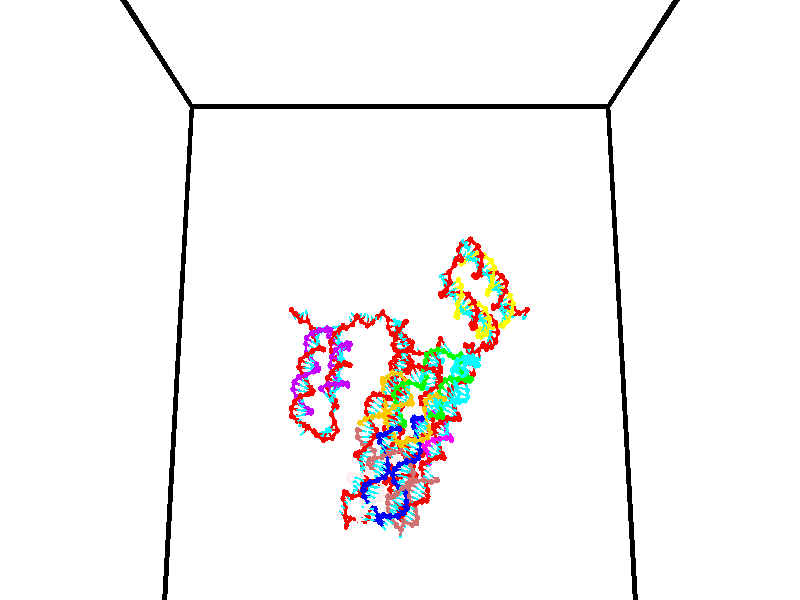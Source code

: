 // switches for output
#declare DRAW_BASES = 1; // possible values are 0, 1; only relevant for DNA ribbons
#declare DRAW_BASES_TYPE = 3; // possible values are 1, 2, 3; only relevant for DNA ribbons
#declare DRAW_FOG = 0; // set to 1 to enable fog

#include "colors.inc"

#include "transforms.inc"
background { rgb <1, 1, 1>}

#default {
   normal{
       ripples 0.25
       frequency 0.20
       turbulence 0.2
       lambda 5
   }
	finish {
		phong 0.1
		phong_size 40.
	}
}

// original window dimensions: 1024x640


// camera settings

camera {
	sky <0, 0.179814, -0.983701>
	up <0, 0.179814, -0.983701>
	right 1.6 * <1, 0, 0>
	location <35, 94.9851, 44.8844>
	look_at <35, 29.7336, 32.9568>
	direction <0, -65.2515, -11.9276>
	angle 67.0682
}


# declare cpy_camera_pos = <35, 94.9851, 44.8844>;
# if (DRAW_FOG = 1)
fog {
	fog_type 2
	up vnormalize(cpy_camera_pos)
	color rgbt<1,1,1,0.3>
	distance 1e-5
	fog_alt 3e-3
	fog_offset 56
}
# end


// LIGHTS

# declare lum = 6;
global_settings {
	ambient_light rgb lum * <0.05, 0.05, 0.05>
	max_trace_level 15
}# declare cpy_direct_light_amount = 0.25;
light_source
{	1000 * <-1, -1.16352, -0.803886>,
	rgb lum * cpy_direct_light_amount
	parallel
}

light_source
{	1000 * <1, 1.16352, 0.803886>,
	rgb lum * cpy_direct_light_amount
	parallel
}

// strand 0

// nucleotide -1

// particle -1
sphere {
	<24.039879, 34.991325, 34.739906> 0.250000
	pigment { color rgbt <1,0,0,0> }
	no_shadow
}
cylinder {
	<24.207930, 34.803326, 35.050415>,  <24.308760, 34.690525, 35.236721>, 0.100000
	pigment { color rgbt <1,0,0,0> }
	no_shadow
}
cylinder {
	<24.207930, 34.803326, 35.050415>,  <24.039879, 34.991325, 34.739906>, 0.100000
	pigment { color rgbt <1,0,0,0> }
	no_shadow
}

// particle -1
sphere {
	<24.207930, 34.803326, 35.050415> 0.100000
	pigment { color rgbt <1,0,0,0> }
	no_shadow
}
sphere {
	0, 1
	scale<0.080000,0.200000,0.300000>
	matrix <0.907166, 0.195551, -0.372571,
		0.023307, 0.860734, 0.508522,
		0.420127, -0.469997, 0.776271,
		24.333967, 34.662327, 35.283295>
	pigment { color rgbt <0,1,1,0> }
	no_shadow
}
cylinder {
	<24.524027, 35.377781, 35.159168>,  <24.039879, 34.991325, 34.739906>, 0.130000
	pigment { color rgbt <1,0,0,0> }
	no_shadow
}

// nucleotide -1

// particle -1
sphere {
	<24.524027, 35.377781, 35.159168> 0.250000
	pigment { color rgbt <1,0,0,0> }
	no_shadow
}
cylinder {
	<24.695719, 35.017365, 35.184128>,  <24.798735, 34.801117, 35.199104>, 0.100000
	pigment { color rgbt <1,0,0,0> }
	no_shadow
}
cylinder {
	<24.695719, 35.017365, 35.184128>,  <24.524027, 35.377781, 35.159168>, 0.100000
	pigment { color rgbt <1,0,0,0> }
	no_shadow
}

// particle -1
sphere {
	<24.695719, 35.017365, 35.184128> 0.100000
	pigment { color rgbt <1,0,0,0> }
	no_shadow
}
sphere {
	0, 1
	scale<0.080000,0.200000,0.300000>
	matrix <0.886916, 0.407429, -0.217673,
		0.170709, 0.148772, 0.974025,
		0.429230, -0.901038, 0.062396,
		24.824488, 34.747055, 35.202847>
	pigment { color rgbt <0,1,1,0> }
	no_shadow
}
cylinder {
	<25.062332, 35.260941, 35.756645>,  <24.524027, 35.377781, 35.159168>, 0.130000
	pigment { color rgbt <1,0,0,0> }
	no_shadow
}

// nucleotide -1

// particle -1
sphere {
	<25.062332, 35.260941, 35.756645> 0.250000
	pigment { color rgbt <1,0,0,0> }
	no_shadow
}
cylinder {
	<25.127504, 35.065266, 35.413918>,  <25.166607, 34.947861, 35.208279>, 0.100000
	pigment { color rgbt <1,0,0,0> }
	no_shadow
}
cylinder {
	<25.127504, 35.065266, 35.413918>,  <25.062332, 35.260941, 35.756645>, 0.100000
	pigment { color rgbt <1,0,0,0> }
	no_shadow
}

// particle -1
sphere {
	<25.127504, 35.065266, 35.413918> 0.100000
	pigment { color rgbt <1,0,0,0> }
	no_shadow
}
sphere {
	0, 1
	scale<0.080000,0.200000,0.300000>
	matrix <0.848110, 0.513184, -0.131721,
		0.504145, -0.705220, 0.498500,
		0.162930, -0.489190, -0.856824,
		25.176384, 34.918510, 35.156872>
	pigment { color rgbt <0,1,1,0> }
	no_shadow
}
cylinder {
	<25.782562, 35.200970, 35.742317>,  <25.062332, 35.260941, 35.756645>, 0.130000
	pigment { color rgbt <1,0,0,0> }
	no_shadow
}

// nucleotide -1

// particle -1
sphere {
	<25.782562, 35.200970, 35.742317> 0.250000
	pigment { color rgbt <1,0,0,0> }
	no_shadow
}
cylinder {
	<25.680006, 35.130924, 35.362087>,  <25.618471, 35.088898, 35.133949>, 0.100000
	pigment { color rgbt <1,0,0,0> }
	no_shadow
}
cylinder {
	<25.680006, 35.130924, 35.362087>,  <25.782562, 35.200970, 35.742317>, 0.100000
	pigment { color rgbt <1,0,0,0> }
	no_shadow
}

// particle -1
sphere {
	<25.680006, 35.130924, 35.362087> 0.100000
	pigment { color rgbt <1,0,0,0> }
	no_shadow
}
sphere {
	0, 1
	scale<0.080000,0.200000,0.300000>
	matrix <0.883670, 0.356022, -0.303933,
		0.391650, -0.917923, 0.063464,
		-0.256393, -0.175117, -0.950577,
		25.603088, 35.078388, 35.076916>
	pigment { color rgbt <0,1,1,0> }
	no_shadow
}
cylinder {
	<26.051815, 34.704758, 36.247807>,  <25.782562, 35.200970, 35.742317>, 0.130000
	pigment { color rgbt <1,0,0,0> }
	no_shadow
}

// nucleotide -1

// particle -1
sphere {
	<26.051815, 34.704758, 36.247807> 0.250000
	pigment { color rgbt <1,0,0,0> }
	no_shadow
}
cylinder {
	<26.449436, 34.689987, 36.288788>,  <26.688009, 34.681126, 36.313377>, 0.100000
	pigment { color rgbt <1,0,0,0> }
	no_shadow
}
cylinder {
	<26.449436, 34.689987, 36.288788>,  <26.051815, 34.704758, 36.247807>, 0.100000
	pigment { color rgbt <1,0,0,0> }
	no_shadow
}

// particle -1
sphere {
	<26.449436, 34.689987, 36.288788> 0.100000
	pigment { color rgbt <1,0,0,0> }
	no_shadow
}
sphere {
	0, 1
	scale<0.080000,0.200000,0.300000>
	matrix <-0.070090, 0.503138, 0.861359,
		-0.083356, -0.863417, 0.497557,
		0.994052, -0.036925, 0.102457,
		26.747652, 34.678909, 36.319527>
	pigment { color rgbt <0,1,1,0> }
	no_shadow
}
cylinder {
	<26.200365, 34.226173, 36.865089>,  <26.051815, 34.704758, 36.247807>, 0.130000
	pigment { color rgbt <1,0,0,0> }
	no_shadow
}

// nucleotide -1

// particle -1
sphere {
	<26.200365, 34.226173, 36.865089> 0.250000
	pigment { color rgbt <1,0,0,0> }
	no_shadow
}
cylinder {
	<26.476540, 34.500618, 36.773399>,  <26.642244, 34.665287, 36.718388>, 0.100000
	pigment { color rgbt <1,0,0,0> }
	no_shadow
}
cylinder {
	<26.476540, 34.500618, 36.773399>,  <26.200365, 34.226173, 36.865089>, 0.100000
	pigment { color rgbt <1,0,0,0> }
	no_shadow
}

// particle -1
sphere {
	<26.476540, 34.500618, 36.773399> 0.100000
	pigment { color rgbt <1,0,0,0> }
	no_shadow
}
sphere {
	0, 1
	scale<0.080000,0.200000,0.300000>
	matrix <-0.156752, 0.451244, 0.878526,
		0.706206, -0.570635, 0.419105,
		0.690436, 0.686116, -0.229223,
		26.683670, 34.706451, 36.704632>
	pigment { color rgbt <0,1,1,0> }
	no_shadow
}
cylinder {
	<26.550186, 34.216896, 37.409332>,  <26.200365, 34.226173, 36.865089>, 0.130000
	pigment { color rgbt <1,0,0,0> }
	no_shadow
}

// nucleotide -1

// particle -1
sphere {
	<26.550186, 34.216896, 37.409332> 0.250000
	pigment { color rgbt <1,0,0,0> }
	no_shadow
}
cylinder {
	<26.642801, 34.557102, 37.220432>,  <26.698370, 34.761227, 37.107094>, 0.100000
	pigment { color rgbt <1,0,0,0> }
	no_shadow
}
cylinder {
	<26.642801, 34.557102, 37.220432>,  <26.550186, 34.216896, 37.409332>, 0.100000
	pigment { color rgbt <1,0,0,0> }
	no_shadow
}

// particle -1
sphere {
	<26.642801, 34.557102, 37.220432> 0.100000
	pigment { color rgbt <1,0,0,0> }
	no_shadow
}
sphere {
	0, 1
	scale<0.080000,0.200000,0.300000>
	matrix <-0.087893, 0.501746, 0.860538,
		0.968847, -0.157740, 0.190928,
		0.231539, 0.850511, -0.472251,
		26.712263, 34.812256, 37.078758>
	pigment { color rgbt <0,1,1,0> }
	no_shadow
}
cylinder {
	<26.919645, 34.532207, 37.951683>,  <26.550186, 34.216896, 37.409332>, 0.130000
	pigment { color rgbt <1,0,0,0> }
	no_shadow
}

// nucleotide -1

// particle -1
sphere {
	<26.919645, 34.532207, 37.951683> 0.250000
	pigment { color rgbt <1,0,0,0> }
	no_shadow
}
cylinder {
	<26.871071, 34.830376, 37.689507>,  <26.841927, 35.009277, 37.532200>, 0.100000
	pigment { color rgbt <1,0,0,0> }
	no_shadow
}
cylinder {
	<26.871071, 34.830376, 37.689507>,  <26.919645, 34.532207, 37.951683>, 0.100000
	pigment { color rgbt <1,0,0,0> }
	no_shadow
}

// particle -1
sphere {
	<26.871071, 34.830376, 37.689507> 0.100000
	pigment { color rgbt <1,0,0,0> }
	no_shadow
}
sphere {
	0, 1
	scale<0.080000,0.200000,0.300000>
	matrix <-0.111009, 0.645989, 0.755232,
		0.986372, 0.164475, 0.004300,
		-0.121438, 0.745417, -0.655444,
		26.834639, 35.054001, 37.492874>
	pigment { color rgbt <0,1,1,0> }
	no_shadow
}
cylinder {
	<27.397985, 35.015900, 38.106655>,  <26.919645, 34.532207, 37.951683>, 0.130000
	pigment { color rgbt <1,0,0,0> }
	no_shadow
}

// nucleotide -1

// particle -1
sphere {
	<27.397985, 35.015900, 38.106655> 0.250000
	pigment { color rgbt <1,0,0,0> }
	no_shadow
}
cylinder {
	<27.081329, 35.179947, 37.925499>,  <26.891336, 35.278374, 37.816803>, 0.100000
	pigment { color rgbt <1,0,0,0> }
	no_shadow
}
cylinder {
	<27.081329, 35.179947, 37.925499>,  <27.397985, 35.015900, 38.106655>, 0.100000
	pigment { color rgbt <1,0,0,0> }
	no_shadow
}

// particle -1
sphere {
	<27.081329, 35.179947, 37.925499> 0.100000
	pigment { color rgbt <1,0,0,0> }
	no_shadow
}
sphere {
	0, 1
	scale<0.080000,0.200000,0.300000>
	matrix <-0.205488, 0.519358, 0.829483,
		0.575397, 0.749716, -0.326871,
		-0.791640, 0.410114, -0.452894,
		26.843838, 35.302982, 37.789631>
	pigment { color rgbt <0,1,1,0> }
	no_shadow
}
cylinder {
	<27.438900, 35.794277, 38.178307>,  <27.397985, 35.015900, 38.106655>, 0.130000
	pigment { color rgbt <1,0,0,0> }
	no_shadow
}

// nucleotide -1

// particle -1
sphere {
	<27.438900, 35.794277, 38.178307> 0.250000
	pigment { color rgbt <1,0,0,0> }
	no_shadow
}
cylinder {
	<27.058289, 35.673855, 38.153130>,  <26.829922, 35.601601, 38.138023>, 0.100000
	pigment { color rgbt <1,0,0,0> }
	no_shadow
}
cylinder {
	<27.058289, 35.673855, 38.153130>,  <27.438900, 35.794277, 38.178307>, 0.100000
	pigment { color rgbt <1,0,0,0> }
	no_shadow
}

// particle -1
sphere {
	<27.058289, 35.673855, 38.153130> 0.100000
	pigment { color rgbt <1,0,0,0> }
	no_shadow
}
sphere {
	0, 1
	scale<0.080000,0.200000,0.300000>
	matrix <-0.233664, 0.574544, 0.784411,
		-0.199989, 0.761096, -0.617040,
		-0.951528, -0.301053, -0.062938,
		26.772831, 35.583538, 38.134247>
	pigment { color rgbt <0,1,1,0> }
	no_shadow
}
cylinder {
	<27.070190, 36.421555, 38.165600>,  <27.438900, 35.794277, 38.178307>, 0.130000
	pigment { color rgbt <1,0,0,0> }
	no_shadow
}

// nucleotide -1

// particle -1
sphere {
	<27.070190, 36.421555, 38.165600> 0.250000
	pigment { color rgbt <1,0,0,0> }
	no_shadow
}
cylinder {
	<26.794481, 36.142315, 38.243126>,  <26.629055, 35.974773, 38.289642>, 0.100000
	pigment { color rgbt <1,0,0,0> }
	no_shadow
}
cylinder {
	<26.794481, 36.142315, 38.243126>,  <27.070190, 36.421555, 38.165600>, 0.100000
	pigment { color rgbt <1,0,0,0> }
	no_shadow
}

// particle -1
sphere {
	<26.794481, 36.142315, 38.243126> 0.100000
	pigment { color rgbt <1,0,0,0> }
	no_shadow
}
sphere {
	0, 1
	scale<0.080000,0.200000,0.300000>
	matrix <-0.319555, 0.533028, 0.783433,
		-0.650220, 0.478064, -0.590482,
		-0.689274, -0.698095, 0.193817,
		26.587700, 35.932888, 38.301270>
	pigment { color rgbt <0,1,1,0> }
	no_shadow
}
cylinder {
	<26.563633, 36.822823, 38.402714>,  <27.070190, 36.421555, 38.165600>, 0.130000
	pigment { color rgbt <1,0,0,0> }
	no_shadow
}

// nucleotide -1

// particle -1
sphere {
	<26.563633, 36.822823, 38.402714> 0.250000
	pigment { color rgbt <1,0,0,0> }
	no_shadow
}
cylinder {
	<26.458195, 36.451065, 38.506046>,  <26.394932, 36.228008, 38.568047>, 0.100000
	pigment { color rgbt <1,0,0,0> }
	no_shadow
}
cylinder {
	<26.458195, 36.451065, 38.506046>,  <26.563633, 36.822823, 38.402714>, 0.100000
	pigment { color rgbt <1,0,0,0> }
	no_shadow
}

// particle -1
sphere {
	<26.458195, 36.451065, 38.506046> 0.100000
	pigment { color rgbt <1,0,0,0> }
	no_shadow
}
sphere {
	0, 1
	scale<0.080000,0.200000,0.300000>
	matrix <-0.339289, 0.340020, 0.877080,
		-0.902995, 0.143545, -0.404962,
		-0.263596, -0.929398, 0.258333,
		26.379116, 36.172245, 38.583546>
	pigment { color rgbt <0,1,1,0> }
	no_shadow
}
cylinder {
	<25.943544, 36.954659, 38.788349>,  <26.563633, 36.822823, 38.402714>, 0.130000
	pigment { color rgbt <1,0,0,0> }
	no_shadow
}

// nucleotide -1

// particle -1
sphere {
	<25.943544, 36.954659, 38.788349> 0.250000
	pigment { color rgbt <1,0,0,0> }
	no_shadow
}
cylinder {
	<26.052210, 36.579826, 38.876060>,  <26.117409, 36.354927, 38.928688>, 0.100000
	pigment { color rgbt <1,0,0,0> }
	no_shadow
}
cylinder {
	<26.052210, 36.579826, 38.876060>,  <25.943544, 36.954659, 38.788349>, 0.100000
	pigment { color rgbt <1,0,0,0> }
	no_shadow
}

// particle -1
sphere {
	<26.052210, 36.579826, 38.876060> 0.100000
	pigment { color rgbt <1,0,0,0> }
	no_shadow
}
sphere {
	0, 1
	scale<0.080000,0.200000,0.300000>
	matrix <-0.227185, 0.158964, 0.960790,
		-0.935193, -0.310830, -0.169705,
		0.271665, -0.937078, 0.219278,
		26.133709, 36.298702, 38.941845>
	pigment { color rgbt <0,1,1,0> }
	no_shadow
}
cylinder {
	<25.341528, 36.567459, 39.148853>,  <25.943544, 36.954659, 38.788349>, 0.130000
	pigment { color rgbt <1,0,0,0> }
	no_shadow
}

// nucleotide -1

// particle -1
sphere {
	<25.341528, 36.567459, 39.148853> 0.250000
	pigment { color rgbt <1,0,0,0> }
	no_shadow
}
cylinder {
	<25.683258, 36.388527, 39.254700>,  <25.888296, 36.281166, 39.318207>, 0.100000
	pigment { color rgbt <1,0,0,0> }
	no_shadow
}
cylinder {
	<25.683258, 36.388527, 39.254700>,  <25.341528, 36.567459, 39.148853>, 0.100000
	pigment { color rgbt <1,0,0,0> }
	no_shadow
}

// particle -1
sphere {
	<25.683258, 36.388527, 39.254700> 0.100000
	pigment { color rgbt <1,0,0,0> }
	no_shadow
}
sphere {
	0, 1
	scale<0.080000,0.200000,0.300000>
	matrix <-0.186135, 0.212019, 0.959376,
		-0.485262, -0.868874, 0.097870,
		0.854327, -0.447331, 0.264612,
		25.939556, 36.254326, 39.334084>
	pigment { color rgbt <0,1,1,0> }
	no_shadow
}
cylinder {
	<25.138735, 36.072983, 39.668453>,  <25.341528, 36.567459, 39.148853>, 0.130000
	pigment { color rgbt <1,0,0,0> }
	no_shadow
}

// nucleotide -1

// particle -1
sphere {
	<25.138735, 36.072983, 39.668453> 0.250000
	pigment { color rgbt <1,0,0,0> }
	no_shadow
}
cylinder {
	<25.534231, 36.124092, 39.699596>,  <25.771530, 36.154758, 39.718285>, 0.100000
	pigment { color rgbt <1,0,0,0> }
	no_shadow
}
cylinder {
	<25.534231, 36.124092, 39.699596>,  <25.138735, 36.072983, 39.668453>, 0.100000
	pigment { color rgbt <1,0,0,0> }
	no_shadow
}

// particle -1
sphere {
	<25.534231, 36.124092, 39.699596> 0.100000
	pigment { color rgbt <1,0,0,0> }
	no_shadow
}
sphere {
	0, 1
	scale<0.080000,0.200000,0.300000>
	matrix <-0.107250, 0.242332, 0.964247,
		0.104338, -0.961742, 0.253308,
		0.988742, 0.127774, 0.077862,
		25.830854, 36.162426, 39.722954>
	pigment { color rgbt <0,1,1,0> }
	no_shadow
}
cylinder {
	<25.377018, 35.488777, 40.206638>,  <25.138735, 36.072983, 39.668453>, 0.130000
	pigment { color rgbt <1,0,0,0> }
	no_shadow
}

// nucleotide -1

// particle -1
sphere {
	<25.377018, 35.488777, 40.206638> 0.250000
	pigment { color rgbt <1,0,0,0> }
	no_shadow
}
cylinder {
	<25.636591, 35.791309, 40.173542>,  <25.792336, 35.972828, 40.153683>, 0.100000
	pigment { color rgbt <1,0,0,0> }
	no_shadow
}
cylinder {
	<25.636591, 35.791309, 40.173542>,  <25.377018, 35.488777, 40.206638>, 0.100000
	pigment { color rgbt <1,0,0,0> }
	no_shadow
}

// particle -1
sphere {
	<25.636591, 35.791309, 40.173542> 0.100000
	pigment { color rgbt <1,0,0,0> }
	no_shadow
}
sphere {
	0, 1
	scale<0.080000,0.200000,0.300000>
	matrix <0.033013, 0.080660, 0.996195,
		0.760128, -0.649196, 0.027374,
		0.648934, 0.756332, -0.082744,
		25.831272, 36.018208, 40.148720>
	pigment { color rgbt <0,1,1,0> }
	no_shadow
}
cylinder {
	<25.816164, 35.383778, 40.817467>,  <25.377018, 35.488777, 40.206638>, 0.130000
	pigment { color rgbt <1,0,0,0> }
	no_shadow
}

// nucleotide -1

// particle -1
sphere {
	<25.816164, 35.383778, 40.817467> 0.250000
	pigment { color rgbt <1,0,0,0> }
	no_shadow
}
cylinder {
	<25.850008, 35.762478, 40.693207>,  <25.870316, 35.989697, 40.618649>, 0.100000
	pigment { color rgbt <1,0,0,0> }
	no_shadow
}
cylinder {
	<25.850008, 35.762478, 40.693207>,  <25.816164, 35.383778, 40.817467>, 0.100000
	pigment { color rgbt <1,0,0,0> }
	no_shadow
}

// particle -1
sphere {
	<25.850008, 35.762478, 40.693207> 0.100000
	pigment { color rgbt <1,0,0,0> }
	no_shadow
}
sphere {
	0, 1
	scale<0.080000,0.200000,0.300000>
	matrix <-0.103864, 0.318452, 0.942232,
		0.990986, -0.047457, 0.125278,
		0.084611, 0.946750, -0.310652,
		25.875391, 36.046501, 40.600010>
	pigment { color rgbt <0,1,1,0> }
	no_shadow
}
cylinder {
	<26.268494, 35.648460, 41.297428>,  <25.816164, 35.383778, 40.817467>, 0.130000
	pigment { color rgbt <1,0,0,0> }
	no_shadow
}

// nucleotide -1

// particle -1
sphere {
	<26.268494, 35.648460, 41.297428> 0.250000
	pigment { color rgbt <1,0,0,0> }
	no_shadow
}
cylinder {
	<26.055422, 35.948853, 41.141338>,  <25.927578, 36.129089, 41.047684>, 0.100000
	pigment { color rgbt <1,0,0,0> }
	no_shadow
}
cylinder {
	<26.055422, 35.948853, 41.141338>,  <26.268494, 35.648460, 41.297428>, 0.100000
	pigment { color rgbt <1,0,0,0> }
	no_shadow
}

// particle -1
sphere {
	<26.055422, 35.948853, 41.141338> 0.100000
	pigment { color rgbt <1,0,0,0> }
	no_shadow
}
sphere {
	0, 1
	scale<0.080000,0.200000,0.300000>
	matrix <-0.113215, 0.393711, 0.912236,
		0.838709, 0.530111, -0.124700,
		-0.532682, 0.750983, -0.390225,
		25.895617, 36.174149, 41.024269>
	pigment { color rgbt <0,1,1,0> }
	no_shadow
}
cylinder {
	<26.583441, 36.163879, 41.611084>,  <26.268494, 35.648460, 41.297428>, 0.130000
	pigment { color rgbt <1,0,0,0> }
	no_shadow
}

// nucleotide -1

// particle -1
sphere {
	<26.583441, 36.163879, 41.611084> 0.250000
	pigment { color rgbt <1,0,0,0> }
	no_shadow
}
cylinder {
	<26.230537, 36.298664, 41.479588>,  <26.018795, 36.379536, 41.400688>, 0.100000
	pigment { color rgbt <1,0,0,0> }
	no_shadow
}
cylinder {
	<26.230537, 36.298664, 41.479588>,  <26.583441, 36.163879, 41.611084>, 0.100000
	pigment { color rgbt <1,0,0,0> }
	no_shadow
}

// particle -1
sphere {
	<26.230537, 36.298664, 41.479588> 0.100000
	pigment { color rgbt <1,0,0,0> }
	no_shadow
}
sphere {
	0, 1
	scale<0.080000,0.200000,0.300000>
	matrix <-0.142329, 0.474708, 0.868559,
		0.448731, 0.813085, -0.370856,
		-0.882260, 0.336965, -0.328742,
		25.965858, 36.399754, 41.380966>
	pigment { color rgbt <0,1,1,0> }
	no_shadow
}
cylinder {
	<26.588823, 36.863472, 41.808212>,  <26.583441, 36.163879, 41.611084>, 0.130000
	pigment { color rgbt <1,0,0,0> }
	no_shadow
}

// nucleotide -1

// particle -1
sphere {
	<26.588823, 36.863472, 41.808212> 0.250000
	pigment { color rgbt <1,0,0,0> }
	no_shadow
}
cylinder {
	<26.205187, 36.769573, 41.744919>,  <25.975004, 36.713234, 41.706944>, 0.100000
	pigment { color rgbt <1,0,0,0> }
	no_shadow
}
cylinder {
	<26.205187, 36.769573, 41.744919>,  <26.588823, 36.863472, 41.808212>, 0.100000
	pigment { color rgbt <1,0,0,0> }
	no_shadow
}

// particle -1
sphere {
	<26.205187, 36.769573, 41.744919> 0.100000
	pigment { color rgbt <1,0,0,0> }
	no_shadow
}
sphere {
	0, 1
	scale<0.080000,0.200000,0.300000>
	matrix <-0.231746, 0.330026, 0.915083,
		-0.162589, 0.914319, -0.370926,
		-0.959092, -0.234744, -0.158231,
		25.917459, 36.699150, 41.697449>
	pigment { color rgbt <0,1,1,0> }
	no_shadow
}
cylinder {
	<26.316299, 37.398678, 41.926697>,  <26.588823, 36.863472, 41.808212>, 0.130000
	pigment { color rgbt <1,0,0,0> }
	no_shadow
}

// nucleotide -1

// particle -1
sphere {
	<26.316299, 37.398678, 41.926697> 0.250000
	pigment { color rgbt <1,0,0,0> }
	no_shadow
}
cylinder {
	<26.017532, 37.134422, 41.956795>,  <25.838272, 36.975868, 41.974854>, 0.100000
	pigment { color rgbt <1,0,0,0> }
	no_shadow
}
cylinder {
	<26.017532, 37.134422, 41.956795>,  <26.316299, 37.398678, 41.926697>, 0.100000
	pigment { color rgbt <1,0,0,0> }
	no_shadow
}

// particle -1
sphere {
	<26.017532, 37.134422, 41.956795> 0.100000
	pigment { color rgbt <1,0,0,0> }
	no_shadow
}
sphere {
	0, 1
	scale<0.080000,0.200000,0.300000>
	matrix <-0.237643, 0.370932, 0.897739,
		-0.620996, 0.652657, -0.434054,
		-0.746920, -0.660643, 0.075248,
		25.793457, 36.936230, 41.979370>
	pigment { color rgbt <0,1,1,0> }
	no_shadow
}
cylinder {
	<25.660543, 37.776585, 42.076328>,  <26.316299, 37.398678, 41.926697>, 0.130000
	pigment { color rgbt <1,0,0,0> }
	no_shadow
}

// nucleotide -1

// particle -1
sphere {
	<25.660543, 37.776585, 42.076328> 0.250000
	pigment { color rgbt <1,0,0,0> }
	no_shadow
}
cylinder {
	<25.685005, 37.401695, 42.213661>,  <25.699682, 37.176762, 42.296059>, 0.100000
	pigment { color rgbt <1,0,0,0> }
	no_shadow
}
cylinder {
	<25.685005, 37.401695, 42.213661>,  <25.660543, 37.776585, 42.076328>, 0.100000
	pigment { color rgbt <1,0,0,0> }
	no_shadow
}

// particle -1
sphere {
	<25.685005, 37.401695, 42.213661> 0.100000
	pigment { color rgbt <1,0,0,0> }
	no_shadow
}
sphere {
	0, 1
	scale<0.080000,0.200000,0.300000>
	matrix <-0.219976, 0.322861, 0.920528,
		-0.973587, -0.131817, -0.186422,
		0.061153, -0.937222, 0.343330,
		25.703352, 37.120529, 42.316662>
	pigment { color rgbt <0,1,1,0> }
	no_shadow
}
cylinder {
	<25.089334, 37.781189, 42.576378>,  <25.660543, 37.776585, 42.076328>, 0.130000
	pigment { color rgbt <1,0,0,0> }
	no_shadow
}

// nucleotide -1

// particle -1
sphere {
	<25.089334, 37.781189, 42.576378> 0.250000
	pigment { color rgbt <1,0,0,0> }
	no_shadow
}
cylinder {
	<25.281767, 37.443520, 42.670971>,  <25.397226, 37.240917, 42.727726>, 0.100000
	pigment { color rgbt <1,0,0,0> }
	no_shadow
}
cylinder {
	<25.281767, 37.443520, 42.670971>,  <25.089334, 37.781189, 42.576378>, 0.100000
	pigment { color rgbt <1,0,0,0> }
	no_shadow
}

// particle -1
sphere {
	<25.281767, 37.443520, 42.670971> 0.100000
	pigment { color rgbt <1,0,0,0> }
	no_shadow
}
sphere {
	0, 1
	scale<0.080000,0.200000,0.300000>
	matrix <-0.068400, 0.232786, 0.970120,
		-0.874004, -0.482881, 0.054247,
		0.481080, -0.844178, 0.236485,
		25.426090, 37.190266, 42.741917>
	pigment { color rgbt <0,1,1,0> }
	no_shadow
}
cylinder {
	<24.733503, 37.381054, 43.036816>,  <25.089334, 37.781189, 42.576378>, 0.130000
	pigment { color rgbt <1,0,0,0> }
	no_shadow
}

// nucleotide -1

// particle -1
sphere {
	<24.733503, 37.381054, 43.036816> 0.250000
	pigment { color rgbt <1,0,0,0> }
	no_shadow
}
cylinder {
	<25.117634, 37.286839, 43.096539>,  <25.348112, 37.230309, 43.132374>, 0.100000
	pigment { color rgbt <1,0,0,0> }
	no_shadow
}
cylinder {
	<25.117634, 37.286839, 43.096539>,  <24.733503, 37.381054, 43.036816>, 0.100000
	pigment { color rgbt <1,0,0,0> }
	no_shadow
}

// particle -1
sphere {
	<25.117634, 37.286839, 43.096539> 0.100000
	pigment { color rgbt <1,0,0,0> }
	no_shadow
}
sphere {
	0, 1
	scale<0.080000,0.200000,0.300000>
	matrix <-0.127689, 0.104613, 0.986282,
		-0.247929, -0.966218, 0.070387,
		0.960326, -0.235540, 0.149312,
		25.405731, 37.216175, 43.141331>
	pigment { color rgbt <0,1,1,0> }
	no_shadow
}
cylinder {
	<24.701172, 36.947975, 43.600887>,  <24.733503, 37.381054, 43.036816>, 0.130000
	pigment { color rgbt <1,0,0,0> }
	no_shadow
}

// nucleotide -1

// particle -1
sphere {
	<24.701172, 36.947975, 43.600887> 0.250000
	pigment { color rgbt <1,0,0,0> }
	no_shadow
}
cylinder {
	<25.077559, 37.083248, 43.595089>,  <25.303391, 37.164413, 43.591610>, 0.100000
	pigment { color rgbt <1,0,0,0> }
	no_shadow
}
cylinder {
	<25.077559, 37.083248, 43.595089>,  <24.701172, 36.947975, 43.600887>, 0.100000
	pigment { color rgbt <1,0,0,0> }
	no_shadow
}

// particle -1
sphere {
	<25.077559, 37.083248, 43.595089> 0.100000
	pigment { color rgbt <1,0,0,0> }
	no_shadow
}
sphere {
	0, 1
	scale<0.080000,0.200000,0.300000>
	matrix <0.039601, -0.067456, 0.996936,
		0.336172, -0.938659, -0.076866,
		0.940968, 0.338186, -0.014495,
		25.359848, 37.184704, 43.590740>
	pigment { color rgbt <0,1,1,0> }
	no_shadow
}
cylinder {
	<25.183693, 36.523956, 43.969074>,  <24.701172, 36.947975, 43.600887>, 0.130000
	pigment { color rgbt <1,0,0,0> }
	no_shadow
}

// nucleotide -1

// particle -1
sphere {
	<25.183693, 36.523956, 43.969074> 0.250000
	pigment { color rgbt <1,0,0,0> }
	no_shadow
}
cylinder {
	<25.366018, 36.879875, 43.960194>,  <25.475414, 37.093426, 43.954865>, 0.100000
	pigment { color rgbt <1,0,0,0> }
	no_shadow
}
cylinder {
	<25.366018, 36.879875, 43.960194>,  <25.183693, 36.523956, 43.969074>, 0.100000
	pigment { color rgbt <1,0,0,0> }
	no_shadow
}

// particle -1
sphere {
	<25.366018, 36.879875, 43.960194> 0.100000
	pigment { color rgbt <1,0,0,0> }
	no_shadow
}
sphere {
	0, 1
	scale<0.080000,0.200000,0.300000>
	matrix <0.232191, -0.094784, 0.968041,
		0.859257, -0.446401, -0.249807,
		0.455813, 0.889799, -0.022206,
		25.502762, 37.146816, 43.953533>
	pigment { color rgbt <0,1,1,0> }
	no_shadow
}
cylinder {
	<25.825911, 36.506329, 44.300468>,  <25.183693, 36.523956, 43.969074>, 0.130000
	pigment { color rgbt <1,0,0,0> }
	no_shadow
}

// nucleotide -1

// particle -1
sphere {
	<25.825911, 36.506329, 44.300468> 0.250000
	pigment { color rgbt <1,0,0,0> }
	no_shadow
}
cylinder {
	<25.671881, 36.874783, 44.323204>,  <25.579464, 37.095856, 44.336845>, 0.100000
	pigment { color rgbt <1,0,0,0> }
	no_shadow
}
cylinder {
	<25.671881, 36.874783, 44.323204>,  <25.825911, 36.506329, 44.300468>, 0.100000
	pigment { color rgbt <1,0,0,0> }
	no_shadow
}

// particle -1
sphere {
	<25.671881, 36.874783, 44.323204> 0.100000
	pigment { color rgbt <1,0,0,0> }
	no_shadow
}
sphere {
	0, 1
	scale<0.080000,0.200000,0.300000>
	matrix <0.318112, 0.074661, 0.945109,
		0.866328, 0.382018, -0.321774,
		-0.385073, 0.921134, 0.056843,
		25.556358, 37.151123, 44.340256>
	pigment { color rgbt <0,1,1,0> }
	no_shadow
}
cylinder {
	<26.310709, 36.946869, 44.491188>,  <25.825911, 36.506329, 44.300468>, 0.130000
	pigment { color rgbt <1,0,0,0> }
	no_shadow
}

// nucleotide -1

// particle -1
sphere {
	<26.310709, 36.946869, 44.491188> 0.250000
	pigment { color rgbt <1,0,0,0> }
	no_shadow
}
cylinder {
	<26.022772, 37.038967, 44.753124>,  <25.850010, 37.094227, 44.910286>, 0.100000
	pigment { color rgbt <1,0,0,0> }
	no_shadow
}
cylinder {
	<26.022772, 37.038967, 44.753124>,  <26.310709, 36.946869, 44.491188>, 0.100000
	pigment { color rgbt <1,0,0,0> }
	no_shadow
}

// particle -1
sphere {
	<26.022772, 37.038967, 44.753124> 0.100000
	pigment { color rgbt <1,0,0,0> }
	no_shadow
}
sphere {
	0, 1
	scale<0.080000,0.200000,0.300000>
	matrix <0.637112, -0.155306, 0.754963,
		0.275527, 0.960660, -0.034897,
		-0.719842, 0.230246, 0.654839,
		25.806820, 37.108040, 44.949577>
	pigment { color rgbt <0,1,1,0> }
	no_shadow
}
cylinder {
	<26.906452, 37.266346, 44.826511>,  <26.310709, 36.946869, 44.491188>, 0.130000
	pigment { color rgbt <1,0,0,0> }
	no_shadow
}

// nucleotide -1

// particle -1
sphere {
	<26.906452, 37.266346, 44.826511> 0.250000
	pigment { color rgbt <1,0,0,0> }
	no_shadow
}
cylinder {
	<27.251598, 37.134075, 44.979412>,  <27.458687, 37.054714, 45.071152>, 0.100000
	pigment { color rgbt <1,0,0,0> }
	no_shadow
}
cylinder {
	<27.251598, 37.134075, 44.979412>,  <26.906452, 37.266346, 44.826511>, 0.100000
	pigment { color rgbt <1,0,0,0> }
	no_shadow
}

// particle -1
sphere {
	<27.251598, 37.134075, 44.979412> 0.100000
	pigment { color rgbt <1,0,0,0> }
	no_shadow
}
sphere {
	0, 1
	scale<0.080000,0.200000,0.300000>
	matrix <0.439700, 0.864063, -0.245070,
		-0.249250, 0.379539, 0.890969,
		0.862866, -0.330675, 0.382251,
		27.510458, 37.034874, 45.094086>
	pigment { color rgbt <0,1,1,0> }
	no_shadow
}
cylinder {
	<27.206322, 37.803974, 45.079777>,  <26.906452, 37.266346, 44.826511>, 0.130000
	pigment { color rgbt <1,0,0,0> }
	no_shadow
}

// nucleotide -1

// particle -1
sphere {
	<27.206322, 37.803974, 45.079777> 0.250000
	pigment { color rgbt <1,0,0,0> }
	no_shadow
}
cylinder {
	<27.518709, 37.562149, 45.017044>,  <27.706142, 37.417053, 44.979404>, 0.100000
	pigment { color rgbt <1,0,0,0> }
	no_shadow
}
cylinder {
	<27.518709, 37.562149, 45.017044>,  <27.206322, 37.803974, 45.079777>, 0.100000
	pigment { color rgbt <1,0,0,0> }
	no_shadow
}

// particle -1
sphere {
	<27.518709, 37.562149, 45.017044> 0.100000
	pigment { color rgbt <1,0,0,0> }
	no_shadow
}
sphere {
	0, 1
	scale<0.080000,0.200000,0.300000>
	matrix <0.548696, 0.784065, -0.290128,
		0.298364, 0.140530, 0.944050,
		0.780968, -0.604560, -0.156829,
		27.753000, 37.380779, 44.969994>
	pigment { color rgbt <0,1,1,0> }
	no_shadow
}
cylinder {
	<27.898373, 37.976345, 45.462227>,  <27.206322, 37.803974, 45.079777>, 0.130000
	pigment { color rgbt <1,0,0,0> }
	no_shadow
}

// nucleotide -1

// particle -1
sphere {
	<27.898373, 37.976345, 45.462227> 0.250000
	pigment { color rgbt <1,0,0,0> }
	no_shadow
}
cylinder {
	<28.017227, 37.776657, 45.136654>,  <28.088539, 37.656845, 44.941311>, 0.100000
	pigment { color rgbt <1,0,0,0> }
	no_shadow
}
cylinder {
	<28.017227, 37.776657, 45.136654>,  <27.898373, 37.976345, 45.462227>, 0.100000
	pigment { color rgbt <1,0,0,0> }
	no_shadow
}

// particle -1
sphere {
	<28.017227, 37.776657, 45.136654> 0.100000
	pigment { color rgbt <1,0,0,0> }
	no_shadow
}
sphere {
	0, 1
	scale<0.080000,0.200000,0.300000>
	matrix <0.529242, 0.795619, -0.294776,
		0.794740, -0.343181, 0.500614,
		0.297137, -0.499217, -0.813936,
		28.106369, 37.626892, 44.892471>
	pigment { color rgbt <0,1,1,0> }
	no_shadow
}
cylinder {
	<28.693655, 37.819904, 45.292877>,  <27.898373, 37.976345, 45.462227>, 0.130000
	pigment { color rgbt <1,0,0,0> }
	no_shadow
}

// nucleotide -1

// particle -1
sphere {
	<28.693655, 37.819904, 45.292877> 0.250000
	pigment { color rgbt <1,0,0,0> }
	no_shadow
}
cylinder {
	<28.445444, 37.895592, 44.988472>,  <28.296518, 37.941002, 44.805828>, 0.100000
	pigment { color rgbt <1,0,0,0> }
	no_shadow
}
cylinder {
	<28.445444, 37.895592, 44.988472>,  <28.693655, 37.819904, 45.292877>, 0.100000
	pigment { color rgbt <1,0,0,0> }
	no_shadow
}

// particle -1
sphere {
	<28.445444, 37.895592, 44.988472> 0.100000
	pigment { color rgbt <1,0,0,0> }
	no_shadow
}
sphere {
	0, 1
	scale<0.080000,0.200000,0.300000>
	matrix <0.424153, 0.897230, -0.122769,
		0.659575, -0.398968, -0.637012,
		-0.620528, 0.189216, -0.761014,
		28.259285, 37.952358, 44.760166>
	pigment { color rgbt <0,1,1,0> }
	no_shadow
}
cylinder {
	<29.176252, 38.033772, 44.739529>,  <28.693655, 37.819904, 45.292877>, 0.130000
	pigment { color rgbt <1,0,0,0> }
	no_shadow
}

// nucleotide -1

// particle -1
sphere {
	<29.176252, 38.033772, 44.739529> 0.250000
	pigment { color rgbt <1,0,0,0> }
	no_shadow
}
cylinder {
	<28.813984, 38.198673, 44.699928>,  <28.596622, 38.297615, 44.676167>, 0.100000
	pigment { color rgbt <1,0,0,0> }
	no_shadow
}
cylinder {
	<28.813984, 38.198673, 44.699928>,  <29.176252, 38.033772, 44.739529>, 0.100000
	pigment { color rgbt <1,0,0,0> }
	no_shadow
}

// particle -1
sphere {
	<28.813984, 38.198673, 44.699928> 0.100000
	pigment { color rgbt <1,0,0,0> }
	no_shadow
}
sphere {
	0, 1
	scale<0.080000,0.200000,0.300000>
	matrix <0.423943, 0.877478, -0.224286,
		-0.005591, -0.245101, -0.969481,
		-0.905672, 0.412259, -0.099003,
		28.542282, 38.322350, 44.670227>
	pigment { color rgbt <0,1,1,0> }
	no_shadow
}
cylinder {
	<28.977243, 38.495991, 44.120964>,  <29.176252, 38.033772, 44.739529>, 0.130000
	pigment { color rgbt <1,0,0,0> }
	no_shadow
}

// nucleotide -1

// particle -1
sphere {
	<28.977243, 38.495991, 44.120964> 0.250000
	pigment { color rgbt <1,0,0,0> }
	no_shadow
}
cylinder {
	<28.746675, 38.614742, 44.425491>,  <28.608334, 38.685993, 44.608208>, 0.100000
	pigment { color rgbt <1,0,0,0> }
	no_shadow
}
cylinder {
	<28.746675, 38.614742, 44.425491>,  <28.977243, 38.495991, 44.120964>, 0.100000
	pigment { color rgbt <1,0,0,0> }
	no_shadow
}

// particle -1
sphere {
	<28.746675, 38.614742, 44.425491> 0.100000
	pigment { color rgbt <1,0,0,0> }
	no_shadow
}
sphere {
	0, 1
	scale<0.080000,0.200000,0.300000>
	matrix <0.201717, 0.954531, -0.219502,
		-0.791864, 0.027045, -0.610098,
		-0.576421, 0.296883, 0.761314,
		28.573750, 38.703808, 44.653885>
	pigment { color rgbt <0,1,1,0> }
	no_shadow
}
cylinder {
	<28.670218, 38.505623, 43.463924>,  <28.977243, 38.495991, 44.120964>, 0.130000
	pigment { color rgbt <1,0,0,0> }
	no_shadow
}

// nucleotide -1

// particle -1
sphere {
	<28.670218, 38.505623, 43.463924> 0.250000
	pigment { color rgbt <1,0,0,0> }
	no_shadow
}
cylinder {
	<28.859442, 38.834728, 43.337894>,  <28.972977, 39.032192, 43.262276>, 0.100000
	pigment { color rgbt <1,0,0,0> }
	no_shadow
}
cylinder {
	<28.859442, 38.834728, 43.337894>,  <28.670218, 38.505623, 43.463924>, 0.100000
	pigment { color rgbt <1,0,0,0> }
	no_shadow
}

// particle -1
sphere {
	<28.859442, 38.834728, 43.337894> 0.100000
	pigment { color rgbt <1,0,0,0> }
	no_shadow
}
sphere {
	0, 1
	scale<0.080000,0.200000,0.300000>
	matrix <-0.794245, 0.243484, -0.556678,
		-0.381297, 0.513592, 0.768658,
		0.473062, 0.822763, -0.315078,
		29.001360, 39.081558, 43.243370>
	pigment { color rgbt <0,1,1,0> }
	no_shadow
}
cylinder {
	<29.149075, 38.515438, 42.952793>,  <28.670218, 38.505623, 43.463924>, 0.130000
	pigment { color rgbt <1,0,0,0> }
	no_shadow
}

// nucleotide -1

// particle -1
sphere {
	<29.149075, 38.515438, 42.952793> 0.250000
	pigment { color rgbt <1,0,0,0> }
	no_shadow
}
cylinder {
	<28.855978, 38.610397, 42.697693>,  <28.680120, 38.667374, 42.544632>, 0.100000
	pigment { color rgbt <1,0,0,0> }
	no_shadow
}
cylinder {
	<28.855978, 38.610397, 42.697693>,  <29.149075, 38.515438, 42.952793>, 0.100000
	pigment { color rgbt <1,0,0,0> }
	no_shadow
}

// particle -1
sphere {
	<28.855978, 38.610397, 42.697693> 0.100000
	pigment { color rgbt <1,0,0,0> }
	no_shadow
}
sphere {
	0, 1
	scale<0.080000,0.200000,0.300000>
	matrix <0.217972, -0.805919, -0.550438,
		-0.644653, -0.542341, 0.538784,
		-0.732742, 0.237402, -0.637754,
		28.636156, 38.681618, 42.506367>
	pigment { color rgbt <0,1,1,0> }
	no_shadow
}
cylinder {
	<28.825201, 37.932137, 42.940369>,  <29.149075, 38.515438, 42.952793>, 0.130000
	pigment { color rgbt <1,0,0,0> }
	no_shadow
}

// nucleotide -1

// particle -1
sphere {
	<28.825201, 37.932137, 42.940369> 0.250000
	pigment { color rgbt <1,0,0,0> }
	no_shadow
}
cylinder {
	<28.741573, 38.151375, 42.616421>,  <28.691397, 38.282917, 42.422054>, 0.100000
	pigment { color rgbt <1,0,0,0> }
	no_shadow
}
cylinder {
	<28.741573, 38.151375, 42.616421>,  <28.825201, 37.932137, 42.940369>, 0.100000
	pigment { color rgbt <1,0,0,0> }
	no_shadow
}

// particle -1
sphere {
	<28.741573, 38.151375, 42.616421> 0.100000
	pigment { color rgbt <1,0,0,0> }
	no_shadow
}
sphere {
	0, 1
	scale<0.080000,0.200000,0.300000>
	matrix <0.378884, -0.718081, -0.583786,
		-0.901519, -0.428897, -0.057536,
		-0.209068, 0.548094, -0.809866,
		28.678852, 38.315804, 42.373463>
	pigment { color rgbt <0,1,1,0> }
	no_shadow
}
cylinder {
	<28.882090, 37.401623, 42.463966>,  <28.825201, 37.932137, 42.940369>, 0.130000
	pigment { color rgbt <1,0,0,0> }
	no_shadow
}

// nucleotide -1

// particle -1
sphere {
	<28.882090, 37.401623, 42.463966> 0.250000
	pigment { color rgbt <1,0,0,0> }
	no_shadow
}
cylinder {
	<28.831890, 37.738960, 42.254959>,  <28.801771, 37.941360, 42.129555>, 0.100000
	pigment { color rgbt <1,0,0,0> }
	no_shadow
}
cylinder {
	<28.831890, 37.738960, 42.254959>,  <28.882090, 37.401623, 42.463966>, 0.100000
	pigment { color rgbt <1,0,0,0> }
	no_shadow
}

// particle -1
sphere {
	<28.831890, 37.738960, 42.254959> 0.100000
	pigment { color rgbt <1,0,0,0> }
	no_shadow
}
sphere {
	0, 1
	scale<0.080000,0.200000,0.300000>
	matrix <0.177191, -0.499164, -0.848197,
		-0.976142, -0.199032, -0.086789,
		-0.125497, 0.843340, -0.522521,
		28.794241, 37.991962, 42.098202>
	pigment { color rgbt <0,1,1,0> }
	no_shadow
}
cylinder {
	<28.348860, 37.323196, 41.935921>,  <28.882090, 37.401623, 42.463966>, 0.130000
	pigment { color rgbt <1,0,0,0> }
	no_shadow
}

// nucleotide -1

// particle -1
sphere {
	<28.348860, 37.323196, 41.935921> 0.250000
	pigment { color rgbt <1,0,0,0> }
	no_shadow
}
cylinder {
	<28.603872, 37.601120, 41.802780>,  <28.756880, 37.767876, 41.722897>, 0.100000
	pigment { color rgbt <1,0,0,0> }
	no_shadow
}
cylinder {
	<28.603872, 37.601120, 41.802780>,  <28.348860, 37.323196, 41.935921>, 0.100000
	pigment { color rgbt <1,0,0,0> }
	no_shadow
}

// particle -1
sphere {
	<28.603872, 37.601120, 41.802780> 0.100000
	pigment { color rgbt <1,0,0,0> }
	no_shadow
}
sphere {
	0, 1
	scale<0.080000,0.200000,0.300000>
	matrix <0.189726, -0.560320, -0.806254,
		-0.746697, 0.450863, -0.489047,
		0.637532, 0.694812, -0.332849,
		28.795132, 37.809563, 41.702927>
	pigment { color rgbt <0,1,1,0> }
	no_shadow
}
cylinder {
	<28.054808, 37.541210, 41.296555>,  <28.348860, 37.323196, 41.935921>, 0.130000
	pigment { color rgbt <1,0,0,0> }
	no_shadow
}

// nucleotide -1

// particle -1
sphere {
	<28.054808, 37.541210, 41.296555> 0.250000
	pigment { color rgbt <1,0,0,0> }
	no_shadow
}
cylinder {
	<28.439861, 37.648613, 41.282471>,  <28.670893, 37.713055, 41.274021>, 0.100000
	pigment { color rgbt <1,0,0,0> }
	no_shadow
}
cylinder {
	<28.439861, 37.648613, 41.282471>,  <28.054808, 37.541210, 41.296555>, 0.100000
	pigment { color rgbt <1,0,0,0> }
	no_shadow
}

// particle -1
sphere {
	<28.439861, 37.648613, 41.282471> 0.100000
	pigment { color rgbt <1,0,0,0> }
	no_shadow
}
sphere {
	0, 1
	scale<0.080000,0.200000,0.300000>
	matrix <0.094073, -0.453472, -0.886292,
		-0.253940, 0.849863, -0.461787,
		0.962634, 0.268507, -0.035205,
		28.728651, 37.729164, 41.271908>
	pigment { color rgbt <0,1,1,0> }
	no_shadow
}
cylinder {
	<28.151701, 37.743969, 40.679764>,  <28.054808, 37.541210, 41.296555>, 0.130000
	pigment { color rgbt <1,0,0,0> }
	no_shadow
}

// nucleotide -1

// particle -1
sphere {
	<28.151701, 37.743969, 40.679764> 0.250000
	pigment { color rgbt <1,0,0,0> }
	no_shadow
}
cylinder {
	<28.526205, 37.663876, 40.795227>,  <28.750908, 37.615818, 40.864506>, 0.100000
	pigment { color rgbt <1,0,0,0> }
	no_shadow
}
cylinder {
	<28.526205, 37.663876, 40.795227>,  <28.151701, 37.743969, 40.679764>, 0.100000
	pigment { color rgbt <1,0,0,0> }
	no_shadow
}

// particle -1
sphere {
	<28.526205, 37.663876, 40.795227> 0.100000
	pigment { color rgbt <1,0,0,0> }
	no_shadow
}
sphere {
	0, 1
	scale<0.080000,0.200000,0.300000>
	matrix <0.210747, -0.337265, -0.917517,
		0.281069, 0.919869, -0.273570,
		0.936261, -0.200232, 0.288654,
		28.807083, 37.603806, 40.881824>
	pigment { color rgbt <0,1,1,0> }
	no_shadow
}
cylinder {
	<28.597841, 38.151505, 40.248039>,  <28.151701, 37.743969, 40.679764>, 0.130000
	pigment { color rgbt <1,0,0,0> }
	no_shadow
}

// nucleotide -1

// particle -1
sphere {
	<28.597841, 38.151505, 40.248039> 0.250000
	pigment { color rgbt <1,0,0,0> }
	no_shadow
}
cylinder {
	<28.825342, 37.848667, 40.376617>,  <28.961843, 37.666965, 40.453762>, 0.100000
	pigment { color rgbt <1,0,0,0> }
	no_shadow
}
cylinder {
	<28.825342, 37.848667, 40.376617>,  <28.597841, 38.151505, 40.248039>, 0.100000
	pigment { color rgbt <1,0,0,0> }
	no_shadow
}

// particle -1
sphere {
	<28.825342, 37.848667, 40.376617> 0.100000
	pigment { color rgbt <1,0,0,0> }
	no_shadow
}
sphere {
	0, 1
	scale<0.080000,0.200000,0.300000>
	matrix <0.093983, -0.328428, -0.939842,
		0.817121, 0.564749, -0.115640,
		0.568754, -0.757096, 0.321442,
		28.995968, 37.621540, 40.473049>
	pigment { color rgbt <0,1,1,0> }
	no_shadow
}
cylinder {
	<29.127619, 38.061581, 39.717381>,  <28.597841, 38.151505, 40.248039>, 0.130000
	pigment { color rgbt <1,0,0,0> }
	no_shadow
}

// nucleotide -1

// particle -1
sphere {
	<29.127619, 38.061581, 39.717381> 0.250000
	pigment { color rgbt <1,0,0,0> }
	no_shadow
}
cylinder {
	<29.138634, 37.715618, 39.917850>,  <29.145243, 37.508041, 40.038132>, 0.100000
	pigment { color rgbt <1,0,0,0> }
	no_shadow
}
cylinder {
	<29.138634, 37.715618, 39.917850>,  <29.127619, 38.061581, 39.717381>, 0.100000
	pigment { color rgbt <1,0,0,0> }
	no_shadow
}

// particle -1
sphere {
	<29.138634, 37.715618, 39.917850> 0.100000
	pigment { color rgbt <1,0,0,0> }
	no_shadow
}
sphere {
	0, 1
	scale<0.080000,0.200000,0.300000>
	matrix <0.167865, -0.490246, -0.855266,
		0.985425, 0.107682, 0.131688,
		0.027537, -0.864907, 0.501177,
		29.146894, 37.456146, 40.068203>
	pigment { color rgbt <0,1,1,0> }
	no_shadow
}
cylinder {
	<29.736664, 37.650242, 39.504902>,  <29.127619, 38.061581, 39.717381>, 0.130000
	pigment { color rgbt <1,0,0,0> }
	no_shadow
}

// nucleotide -1

// particle -1
sphere {
	<29.736664, 37.650242, 39.504902> 0.250000
	pigment { color rgbt <1,0,0,0> }
	no_shadow
}
cylinder {
	<29.486179, 37.389454, 39.675919>,  <29.335888, 37.232983, 39.778530>, 0.100000
	pigment { color rgbt <1,0,0,0> }
	no_shadow
}
cylinder {
	<29.486179, 37.389454, 39.675919>,  <29.736664, 37.650242, 39.504902>, 0.100000
	pigment { color rgbt <1,0,0,0> }
	no_shadow
}

// particle -1
sphere {
	<29.486179, 37.389454, 39.675919> 0.100000
	pigment { color rgbt <1,0,0,0> }
	no_shadow
}
sphere {
	0, 1
	scale<0.080000,0.200000,0.300000>
	matrix <0.288146, -0.703088, -0.650106,
		0.724451, -0.283909, 0.628145,
		-0.626212, -0.651968, 0.427546,
		29.298315, 37.193863, 39.804184>
	pigment { color rgbt <0,1,1,0> }
	no_shadow
}
cylinder {
	<30.190859, 36.954872, 39.599430>,  <29.736664, 37.650242, 39.504902>, 0.130000
	pigment { color rgbt <1,0,0,0> }
	no_shadow
}

// nucleotide -1

// particle -1
sphere {
	<30.190859, 36.954872, 39.599430> 0.250000
	pigment { color rgbt <1,0,0,0> }
	no_shadow
}
cylinder {
	<29.799042, 36.880116, 39.569588>,  <29.563951, 36.835262, 39.551682>, 0.100000
	pigment { color rgbt <1,0,0,0> }
	no_shadow
}
cylinder {
	<29.799042, 36.880116, 39.569588>,  <30.190859, 36.954872, 39.599430>, 0.100000
	pigment { color rgbt <1,0,0,0> }
	no_shadow
}

// particle -1
sphere {
	<29.799042, 36.880116, 39.569588> 0.100000
	pigment { color rgbt <1,0,0,0> }
	no_shadow
}
sphere {
	0, 1
	scale<0.080000,0.200000,0.300000>
	matrix <0.182594, -0.669643, -0.719887,
		0.084586, -0.718782, 0.690070,
		-0.979543, -0.186895, -0.074603,
		29.505178, 36.824047, 39.547207>
	pigment { color rgbt <0,1,1,0> }
	no_shadow
}
cylinder {
	<30.101068, 36.161942, 39.530285>,  <30.190859, 36.954872, 39.599430>, 0.130000
	pigment { color rgbt <1,0,0,0> }
	no_shadow
}

// nucleotide -1

// particle -1
sphere {
	<30.101068, 36.161942, 39.530285> 0.250000
	pigment { color rgbt <1,0,0,0> }
	no_shadow
}
cylinder {
	<29.750034, 36.298504, 39.395653>,  <29.539413, 36.380440, 39.314873>, 0.100000
	pigment { color rgbt <1,0,0,0> }
	no_shadow
}
cylinder {
	<29.750034, 36.298504, 39.395653>,  <30.101068, 36.161942, 39.530285>, 0.100000
	pigment { color rgbt <1,0,0,0> }
	no_shadow
}

// particle -1
sphere {
	<29.750034, 36.298504, 39.395653> 0.100000
	pigment { color rgbt <1,0,0,0> }
	no_shadow
}
sphere {
	0, 1
	scale<0.080000,0.200000,0.300000>
	matrix <-0.006506, -0.710478, -0.703689,
		-0.479377, -0.615357, 0.625726,
		-0.877585, 0.341403, -0.336584,
		29.486759, 36.400925, 39.294678>
	pigment { color rgbt <0,1,1,0> }
	no_shadow
}
cylinder {
	<29.724247, 35.546455, 39.356628>,  <30.101068, 36.161942, 39.530285>, 0.130000
	pigment { color rgbt <1,0,0,0> }
	no_shadow
}

// nucleotide -1

// particle -1
sphere {
	<29.724247, 35.546455, 39.356628> 0.250000
	pigment { color rgbt <1,0,0,0> }
	no_shadow
}
cylinder {
	<29.539417, 35.835766, 39.151356>,  <29.428518, 36.009354, 39.028194>, 0.100000
	pigment { color rgbt <1,0,0,0> }
	no_shadow
}
cylinder {
	<29.539417, 35.835766, 39.151356>,  <29.724247, 35.546455, 39.356628>, 0.100000
	pigment { color rgbt <1,0,0,0> }
	no_shadow
}

// particle -1
sphere {
	<29.539417, 35.835766, 39.151356> 0.100000
	pigment { color rgbt <1,0,0,0> }
	no_shadow
}
sphere {
	0, 1
	scale<0.080000,0.200000,0.300000>
	matrix <-0.194086, -0.647108, -0.737280,
		-0.865342, -0.241078, 0.439391,
		-0.462076, 0.723279, -0.513179,
		29.400795, 36.052750, 38.997402>
	pigment { color rgbt <0,1,1,0> }
	no_shadow
}
cylinder {
	<29.066998, 35.273624, 39.188820>,  <29.724247, 35.546455, 39.356628>, 0.130000
	pigment { color rgbt <1,0,0,0> }
	no_shadow
}

// nucleotide -1

// particle -1
sphere {
	<29.066998, 35.273624, 39.188820> 0.250000
	pigment { color rgbt <1,0,0,0> }
	no_shadow
}
cylinder {
	<29.162355, 35.562462, 38.929054>,  <29.219570, 35.735764, 38.773193>, 0.100000
	pigment { color rgbt <1,0,0,0> }
	no_shadow
}
cylinder {
	<29.162355, 35.562462, 38.929054>,  <29.066998, 35.273624, 39.188820>, 0.100000
	pigment { color rgbt <1,0,0,0> }
	no_shadow
}

// particle -1
sphere {
	<29.162355, 35.562462, 38.929054> 0.100000
	pigment { color rgbt <1,0,0,0> }
	no_shadow
}
sphere {
	0, 1
	scale<0.080000,0.200000,0.300000>
	matrix <-0.414562, -0.529046, -0.740438,
		-0.878240, 0.445741, 0.173232,
		0.238396, 0.722098, -0.649417,
		29.233873, 35.779091, 38.734230>
	pigment { color rgbt <0,1,1,0> }
	no_shadow
}
cylinder {
	<28.468882, 35.354958, 38.894581>,  <29.066998, 35.273624, 39.188820>, 0.130000
	pigment { color rgbt <1,0,0,0> }
	no_shadow
}

// nucleotide -1

// particle -1
sphere {
	<28.468882, 35.354958, 38.894581> 0.250000
	pigment { color rgbt <1,0,0,0> }
	no_shadow
}
cylinder {
	<28.756054, 35.478745, 38.645164>,  <28.928356, 35.553017, 38.495514>, 0.100000
	pigment { color rgbt <1,0,0,0> }
	no_shadow
}
cylinder {
	<28.756054, 35.478745, 38.645164>,  <28.468882, 35.354958, 38.894581>, 0.100000
	pigment { color rgbt <1,0,0,0> }
	no_shadow
}

// particle -1
sphere {
	<28.756054, 35.478745, 38.645164> 0.100000
	pigment { color rgbt <1,0,0,0> }
	no_shadow
}
sphere {
	0, 1
	scale<0.080000,0.200000,0.300000>
	matrix <-0.388121, -0.565646, -0.727603,
		-0.577876, 0.764378, -0.285982,
		0.717929, 0.309468, -0.623545,
		28.971432, 35.571587, 38.458099>
	pigment { color rgbt <0,1,1,0> }
	no_shadow
}
cylinder {
	<28.183050, 35.515713, 38.257496>,  <28.468882, 35.354958, 38.894581>, 0.130000
	pigment { color rgbt <1,0,0,0> }
	no_shadow
}

// nucleotide -1

// particle -1
sphere {
	<28.183050, 35.515713, 38.257496> 0.250000
	pigment { color rgbt <1,0,0,0> }
	no_shadow
}
cylinder {
	<28.563705, 35.492050, 38.136909>,  <28.792099, 35.477852, 38.064556>, 0.100000
	pigment { color rgbt <1,0,0,0> }
	no_shadow
}
cylinder {
	<28.563705, 35.492050, 38.136909>,  <28.183050, 35.515713, 38.257496>, 0.100000
	pigment { color rgbt <1,0,0,0> }
	no_shadow
}

// particle -1
sphere {
	<28.563705, 35.492050, 38.136909> 0.100000
	pigment { color rgbt <1,0,0,0> }
	no_shadow
}
sphere {
	0, 1
	scale<0.080000,0.200000,0.300000>
	matrix <-0.279577, -0.573523, -0.770005,
		-0.127349, 0.817051, -0.562325,
		0.951640, -0.059154, -0.301466,
		28.849197, 35.474304, 38.046471>
	pigment { color rgbt <0,1,1,0> }
	no_shadow
}
cylinder {
	<28.145184, 35.695442, 37.572159>,  <28.183050, 35.515713, 38.257496>, 0.130000
	pigment { color rgbt <1,0,0,0> }
	no_shadow
}

// nucleotide -1

// particle -1
sphere {
	<28.145184, 35.695442, 37.572159> 0.250000
	pigment { color rgbt <1,0,0,0> }
	no_shadow
}
cylinder {
	<28.506790, 35.534107, 37.628830>,  <28.723755, 35.437305, 37.662830>, 0.100000
	pigment { color rgbt <1,0,0,0> }
	no_shadow
}
cylinder {
	<28.506790, 35.534107, 37.628830>,  <28.145184, 35.695442, 37.572159>, 0.100000
	pigment { color rgbt <1,0,0,0> }
	no_shadow
}

// particle -1
sphere {
	<28.506790, 35.534107, 37.628830> 0.100000
	pigment { color rgbt <1,0,0,0> }
	no_shadow
}
sphere {
	0, 1
	scale<0.080000,0.200000,0.300000>
	matrix <-0.037975, -0.405860, -0.913146,
		0.425808, 0.820119, -0.382221,
		0.904016, -0.403339, 0.141674,
		28.777996, 35.413105, 37.671333>
	pigment { color rgbt <0,1,1,0> }
	no_shadow
}
cylinder {
	<28.489201, 35.867241, 36.947639>,  <28.145184, 35.695442, 37.572159>, 0.130000
	pigment { color rgbt <1,0,0,0> }
	no_shadow
}

// nucleotide -1

// particle -1
sphere {
	<28.489201, 35.867241, 36.947639> 0.250000
	pigment { color rgbt <1,0,0,0> }
	no_shadow
}
cylinder {
	<28.654692, 35.544769, 37.116829>,  <28.753986, 35.351288, 37.218342>, 0.100000
	pigment { color rgbt <1,0,0,0> }
	no_shadow
}
cylinder {
	<28.654692, 35.544769, 37.116829>,  <28.489201, 35.867241, 36.947639>, 0.100000
	pigment { color rgbt <1,0,0,0> }
	no_shadow
}

// particle -1
sphere {
	<28.654692, 35.544769, 37.116829> 0.100000
	pigment { color rgbt <1,0,0,0> }
	no_shadow
}
sphere {
	0, 1
	scale<0.080000,0.200000,0.300000>
	matrix <-0.035581, -0.478568, -0.877329,
		0.909706, 0.347924, -0.226681,
		0.413726, -0.806177, 0.422976,
		28.778811, 35.302917, 37.243721>
	pigment { color rgbt <0,1,1,0> }
	no_shadow
}
cylinder {
	<29.011835, 35.638721, 36.506924>,  <28.489201, 35.867241, 36.947639>, 0.130000
	pigment { color rgbt <1,0,0,0> }
	no_shadow
}

// nucleotide -1

// particle -1
sphere {
	<29.011835, 35.638721, 36.506924> 0.250000
	pigment { color rgbt <1,0,0,0> }
	no_shadow
}
cylinder {
	<28.938875, 35.320007, 36.737354>,  <28.895100, 35.128780, 36.875614>, 0.100000
	pigment { color rgbt <1,0,0,0> }
	no_shadow
}
cylinder {
	<28.938875, 35.320007, 36.737354>,  <29.011835, 35.638721, 36.506924>, 0.100000
	pigment { color rgbt <1,0,0,0> }
	no_shadow
}

// particle -1
sphere {
	<28.938875, 35.320007, 36.737354> 0.100000
	pigment { color rgbt <1,0,0,0> }
	no_shadow
}
sphere {
	0, 1
	scale<0.080000,0.200000,0.300000>
	matrix <-0.062634, -0.575300, -0.815541,
		0.981227, -0.184837, 0.055029,
		-0.182400, -0.796784, 0.576077,
		28.884155, 35.080971, 36.910179>
	pigment { color rgbt <0,1,1,0> }
	no_shadow
}
cylinder {
	<29.300673, 35.136318, 36.117798>,  <29.011835, 35.638721, 36.506924>, 0.130000
	pigment { color rgbt <1,0,0,0> }
	no_shadow
}

// nucleotide -1

// particle -1
sphere {
	<29.300673, 35.136318, 36.117798> 0.250000
	pigment { color rgbt <1,0,0,0> }
	no_shadow
}
cylinder {
	<29.091602, 34.920559, 36.381874>,  <28.966160, 34.791103, 36.540321>, 0.100000
	pigment { color rgbt <1,0,0,0> }
	no_shadow
}
cylinder {
	<29.091602, 34.920559, 36.381874>,  <29.300673, 35.136318, 36.117798>, 0.100000
	pigment { color rgbt <1,0,0,0> }
	no_shadow
}

// particle -1
sphere {
	<29.091602, 34.920559, 36.381874> 0.100000
	pigment { color rgbt <1,0,0,0> }
	no_shadow
}
sphere {
	0, 1
	scale<0.080000,0.200000,0.300000>
	matrix <-0.159153, -0.699043, -0.697144,
		0.837544, -0.469452, 0.279526,
		-0.522676, -0.539401, 0.660194,
		28.934799, 34.758739, 36.579933>
	pigment { color rgbt <0,1,1,0> }
	no_shadow
}
cylinder {
	<29.571529, 34.455925, 36.212357>,  <29.300673, 35.136318, 36.117798>, 0.130000
	pigment { color rgbt <1,0,0,0> }
	no_shadow
}

// nucleotide -1

// particle -1
sphere {
	<29.571529, 34.455925, 36.212357> 0.250000
	pigment { color rgbt <1,0,0,0> }
	no_shadow
}
cylinder {
	<29.183435, 34.419846, 36.302250>,  <28.950579, 34.398197, 36.356186>, 0.100000
	pigment { color rgbt <1,0,0,0> }
	no_shadow
}
cylinder {
	<29.183435, 34.419846, 36.302250>,  <29.571529, 34.455925, 36.212357>, 0.100000
	pigment { color rgbt <1,0,0,0> }
	no_shadow
}

// particle -1
sphere {
	<29.183435, 34.419846, 36.302250> 0.100000
	pigment { color rgbt <1,0,0,0> }
	no_shadow
}
sphere {
	0, 1
	scale<0.080000,0.200000,0.300000>
	matrix <-0.111962, -0.655809, -0.746578,
		0.214724, -0.749519, 0.626191,
		-0.970236, -0.090198, 0.224736,
		28.892365, 34.392788, 36.369671>
	pigment { color rgbt <0,1,1,0> }
	no_shadow
}
cylinder {
	<29.485666, 33.741142, 36.105568>,  <29.571529, 34.455925, 36.212357>, 0.130000
	pigment { color rgbt <1,0,0,0> }
	no_shadow
}

// nucleotide -1

// particle -1
sphere {
	<29.485666, 33.741142, 36.105568> 0.250000
	pigment { color rgbt <1,0,0,0> }
	no_shadow
}
cylinder {
	<29.121193, 33.905704, 36.096668>,  <28.902510, 34.004440, 36.091328>, 0.100000
	pigment { color rgbt <1,0,0,0> }
	no_shadow
}
cylinder {
	<29.121193, 33.905704, 36.096668>,  <29.485666, 33.741142, 36.105568>, 0.100000
	pigment { color rgbt <1,0,0,0> }
	no_shadow
}

// particle -1
sphere {
	<29.121193, 33.905704, 36.096668> 0.100000
	pigment { color rgbt <1,0,0,0> }
	no_shadow
}
sphere {
	0, 1
	scale<0.080000,0.200000,0.300000>
	matrix <-0.260707, -0.617551, -0.742066,
		-0.319030, -0.670356, 0.669957,
		-0.911182, 0.411404, -0.022251,
		28.847839, 34.029125, 36.089993>
	pigment { color rgbt <0,1,1,0> }
	no_shadow
}
cylinder {
	<30.137770, 33.541641, 35.788010>,  <29.485666, 33.741142, 36.105568>, 0.130000
	pigment { color rgbt <1,0,0,0> }
	no_shadow
}

// nucleotide -1

// particle -1
sphere {
	<30.137770, 33.541641, 35.788010> 0.250000
	pigment { color rgbt <1,0,0,0> }
	no_shadow
}
cylinder {
	<30.009876, 33.838696, 35.552631>,  <29.933140, 34.016926, 35.411404>, 0.100000
	pigment { color rgbt <1,0,0,0> }
	no_shadow
}
cylinder {
	<30.009876, 33.838696, 35.552631>,  <30.137770, 33.541641, 35.788010>, 0.100000
	pigment { color rgbt <1,0,0,0> }
	no_shadow
}

// particle -1
sphere {
	<30.009876, 33.838696, 35.552631> 0.100000
	pigment { color rgbt <1,0,0,0> }
	no_shadow
}
sphere {
	0, 1
	scale<0.080000,0.200000,0.300000>
	matrix <0.796802, -0.125317, -0.591102,
		-0.512715, -0.657869, -0.551664,
		-0.319734, 0.742634, -0.588443,
		29.913956, 34.061485, 35.376099>
	pigment { color rgbt <0,1,1,0> }
	no_shadow
}
cylinder {
	<30.511068, 33.646229, 35.218742>,  <30.137770, 33.541641, 35.788010>, 0.130000
	pigment { color rgbt <1,0,0,0> }
	no_shadow
}

// nucleotide -1

// particle -1
sphere {
	<30.511068, 33.646229, 35.218742> 0.250000
	pigment { color rgbt <1,0,0,0> }
	no_shadow
}
cylinder {
	<30.316368, 33.977478, 35.107540>,  <30.199549, 34.176228, 35.040817>, 0.100000
	pigment { color rgbt <1,0,0,0> }
	no_shadow
}
cylinder {
	<30.316368, 33.977478, 35.107540>,  <30.511068, 33.646229, 35.218742>, 0.100000
	pigment { color rgbt <1,0,0,0> }
	no_shadow
}

// particle -1
sphere {
	<30.316368, 33.977478, 35.107540> 0.100000
	pigment { color rgbt <1,0,0,0> }
	no_shadow
}
sphere {
	0, 1
	scale<0.080000,0.200000,0.300000>
	matrix <0.760228, 0.244828, -0.601758,
		-0.430265, -0.504255, -0.748732,
		-0.486750, 0.828122, -0.278008,
		30.170343, 34.225914, 35.024139>
	pigment { color rgbt <0,1,1,0> }
	no_shadow
}
cylinder {
	<30.621525, 34.290646, 35.191860>,  <30.511068, 33.646229, 35.218742>, 0.130000
	pigment { color rgbt <1,0,0,0> }
	no_shadow
}

// nucleotide -1

// particle -1
sphere {
	<30.621525, 34.290646, 35.191860> 0.250000
	pigment { color rgbt <1,0,0,0> }
	no_shadow
}
cylinder {
	<30.805502, 33.948322, 35.097157>,  <30.915888, 33.742928, 35.040333>, 0.100000
	pigment { color rgbt <1,0,0,0> }
	no_shadow
}
cylinder {
	<30.805502, 33.948322, 35.097157>,  <30.621525, 34.290646, 35.191860>, 0.100000
	pigment { color rgbt <1,0,0,0> }
	no_shadow
}

// particle -1
sphere {
	<30.805502, 33.948322, 35.097157> 0.100000
	pigment { color rgbt <1,0,0,0> }
	no_shadow
}
sphere {
	0, 1
	scale<0.080000,0.200000,0.300000>
	matrix <0.885345, 0.462398, 0.048506,
		0.067965, -0.231922, 0.970357,
		0.459940, -0.855804, -0.236758,
		30.943483, 33.691582, 35.026131>
	pigment { color rgbt <0,1,1,0> }
	no_shadow
}
cylinder {
	<31.051960, 34.114262, 35.577644>,  <30.621525, 34.290646, 35.191860>, 0.130000
	pigment { color rgbt <1,0,0,0> }
	no_shadow
}

// nucleotide -1

// particle -1
sphere {
	<31.051960, 34.114262, 35.577644> 0.250000
	pigment { color rgbt <1,0,0,0> }
	no_shadow
}
cylinder {
	<31.220102, 33.911560, 35.276577>,  <31.320988, 33.789940, 35.095936>, 0.100000
	pigment { color rgbt <1,0,0,0> }
	no_shadow
}
cylinder {
	<31.220102, 33.911560, 35.276577>,  <31.051960, 34.114262, 35.577644>, 0.100000
	pigment { color rgbt <1,0,0,0> }
	no_shadow
}

// particle -1
sphere {
	<31.220102, 33.911560, 35.276577> 0.100000
	pigment { color rgbt <1,0,0,0> }
	no_shadow
}
sphere {
	0, 1
	scale<0.080000,0.200000,0.300000>
	matrix <0.896727, 0.358633, 0.259352,
		0.138502, -0.783954, 0.605173,
		0.420355, -0.506754, -0.752664,
		31.346209, 33.759533, 35.050777>
	pigment { color rgbt <0,1,1,0> }
	no_shadow
}
cylinder {
	<31.650003, 33.656487, 35.903316>,  <31.051960, 34.114262, 35.577644>, 0.130000
	pigment { color rgbt <1,0,0,0> }
	no_shadow
}

// nucleotide -1

// particle -1
sphere {
	<31.650003, 33.656487, 35.903316> 0.250000
	pigment { color rgbt <1,0,0,0> }
	no_shadow
}
cylinder {
	<31.674238, 33.724232, 35.509842>,  <31.688778, 33.764877, 35.273758>, 0.100000
	pigment { color rgbt <1,0,0,0> }
	no_shadow
}
cylinder {
	<31.674238, 33.724232, 35.509842>,  <31.650003, 33.656487, 35.903316>, 0.100000
	pigment { color rgbt <1,0,0,0> }
	no_shadow
}

// particle -1
sphere {
	<31.674238, 33.724232, 35.509842> 0.100000
	pigment { color rgbt <1,0,0,0> }
	no_shadow
}
sphere {
	0, 1
	scale<0.080000,0.200000,0.300000>
	matrix <0.994572, 0.073273, 0.073872,
		0.084589, -0.982826, -0.164006,
		0.060586, 0.169364, -0.983690,
		31.692413, 33.775040, 35.214737>
	pigment { color rgbt <0,1,1,0> }
	no_shadow
}
cylinder {
	<32.137020, 33.195786, 35.584827>,  <31.650003, 33.656487, 35.903316>, 0.130000
	pigment { color rgbt <1,0,0,0> }
	no_shadow
}

// nucleotide -1

// particle -1
sphere {
	<32.137020, 33.195786, 35.584827> 0.250000
	pigment { color rgbt <1,0,0,0> }
	no_shadow
}
cylinder {
	<32.115017, 33.553291, 35.406765>,  <32.101814, 33.767796, 35.299927>, 0.100000
	pigment { color rgbt <1,0,0,0> }
	no_shadow
}
cylinder {
	<32.115017, 33.553291, 35.406765>,  <32.137020, 33.195786, 35.584827>, 0.100000
	pigment { color rgbt <1,0,0,0> }
	no_shadow
}

// particle -1
sphere {
	<32.115017, 33.553291, 35.406765> 0.100000
	pigment { color rgbt <1,0,0,0> }
	no_shadow
}
sphere {
	0, 1
	scale<0.080000,0.200000,0.300000>
	matrix <0.984094, 0.123951, 0.127261,
		0.168919, -0.431074, -0.886364,
		-0.055007, 0.893762, -0.445155,
		32.098515, 33.821419, 35.273220>
	pigment { color rgbt <0,1,1,0> }
	no_shadow
}
cylinder {
	<32.637695, 33.211376, 35.102119>,  <32.137020, 33.195786, 35.584827>, 0.130000
	pigment { color rgbt <1,0,0,0> }
	no_shadow
}

// nucleotide -1

// particle -1
sphere {
	<32.637695, 33.211376, 35.102119> 0.250000
	pigment { color rgbt <1,0,0,0> }
	no_shadow
}
cylinder {
	<32.596149, 33.597488, 35.197987>,  <32.571220, 33.829155, 35.255505>, 0.100000
	pigment { color rgbt <1,0,0,0> }
	no_shadow
}
cylinder {
	<32.596149, 33.597488, 35.197987>,  <32.637695, 33.211376, 35.102119>, 0.100000
	pigment { color rgbt <1,0,0,0> }
	no_shadow
}

// particle -1
sphere {
	<32.596149, 33.597488, 35.197987> 0.100000
	pigment { color rgbt <1,0,0,0> }
	no_shadow
}
sphere {
	0, 1
	scale<0.080000,0.200000,0.300000>
	matrix <0.978905, 0.056590, 0.196321,
		0.175942, 0.255001, -0.950799,
		-0.103868, 0.965283, 0.239665,
		32.564987, 33.887074, 35.269886>
	pigment { color rgbt <0,1,1,0> }
	no_shadow
}
cylinder {
	<33.205856, 33.592236, 34.719303>,  <32.637695, 33.211376, 35.102119>, 0.130000
	pigment { color rgbt <1,0,0,0> }
	no_shadow
}

// nucleotide -1

// particle -1
sphere {
	<33.205856, 33.592236, 34.719303> 0.250000
	pigment { color rgbt <1,0,0,0> }
	no_shadow
}
cylinder {
	<33.102295, 33.738167, 35.077045>,  <33.040157, 33.825726, 35.291691>, 0.100000
	pigment { color rgbt <1,0,0,0> }
	no_shadow
}
cylinder {
	<33.102295, 33.738167, 35.077045>,  <33.205856, 33.592236, 34.719303>, 0.100000
	pigment { color rgbt <1,0,0,0> }
	no_shadow
}

// particle -1
sphere {
	<33.102295, 33.738167, 35.077045> 0.100000
	pigment { color rgbt <1,0,0,0> }
	no_shadow
}
sphere {
	0, 1
	scale<0.080000,0.200000,0.300000>
	matrix <0.965251, 0.063707, 0.253440,
		0.035485, 0.928893, -0.368644,
		-0.258904, 0.364827, 0.894354,
		33.024624, 33.847614, 35.345352>
	pigment { color rgbt <0,1,1,0> }
	no_shadow
}
cylinder {
	<33.760433, 33.458401, 35.319477>,  <33.205856, 33.592236, 34.719303>, 0.130000
	pigment { color rgbt <1,0,0,0> }
	no_shadow
}

// nucleotide -1

// particle -1
sphere {
	<33.760433, 33.458401, 35.319477> 0.250000
	pigment { color rgbt <1,0,0,0> }
	no_shadow
}
cylinder {
	<34.090023, 33.237896, 35.371895>,  <34.287777, 33.105595, 35.403343>, 0.100000
	pigment { color rgbt <1,0,0,0> }
	no_shadow
}
cylinder {
	<34.090023, 33.237896, 35.371895>,  <33.760433, 33.458401, 35.319477>, 0.100000
	pigment { color rgbt <1,0,0,0> }
	no_shadow
}

// particle -1
sphere {
	<34.090023, 33.237896, 35.371895> 0.100000
	pigment { color rgbt <1,0,0,0> }
	no_shadow
}
sphere {
	0, 1
	scale<0.080000,0.200000,0.300000>
	matrix <0.142167, 0.425002, 0.893958,
		-0.548496, -0.717973, 0.428564,
		0.823979, -0.551260, 0.131040,
		34.337215, 33.072517, 35.411205>
	pigment { color rgbt <0,1,1,0> }
	no_shadow
}
cylinder {
	<33.784264, 33.134285, 35.978889>,  <33.760433, 33.458401, 35.319477>, 0.130000
	pigment { color rgbt <1,0,0,0> }
	no_shadow
}

// nucleotide -1

// particle -1
sphere {
	<33.784264, 33.134285, 35.978889> 0.250000
	pigment { color rgbt <1,0,0,0> }
	no_shadow
}
cylinder {
	<34.171886, 33.120739, 35.881092>,  <34.404461, 33.112610, 35.822414>, 0.100000
	pigment { color rgbt <1,0,0,0> }
	no_shadow
}
cylinder {
	<34.171886, 33.120739, 35.881092>,  <33.784264, 33.134285, 35.978889>, 0.100000
	pigment { color rgbt <1,0,0,0> }
	no_shadow
}

// particle -1
sphere {
	<34.171886, 33.120739, 35.881092> 0.100000
	pigment { color rgbt <1,0,0,0> }
	no_shadow
}
sphere {
	0, 1
	scale<0.080000,0.200000,0.300000>
	matrix <0.245353, 0.240269, 0.939187,
		0.026935, -0.970116, 0.241144,
		0.969060, -0.033868, -0.244492,
		34.462605, 33.110580, 35.807743>
	pigment { color rgbt <0,1,1,0> }
	no_shadow
}
cylinder {
	<34.080784, 32.768017, 36.477474>,  <33.784264, 33.134285, 35.978889>, 0.130000
	pigment { color rgbt <1,0,0,0> }
	no_shadow
}

// nucleotide -1

// particle -1
sphere {
	<34.080784, 32.768017, 36.477474> 0.250000
	pigment { color rgbt <1,0,0,0> }
	no_shadow
}
cylinder {
	<34.382935, 32.982769, 36.327183>,  <34.564224, 33.111618, 36.237007>, 0.100000
	pigment { color rgbt <1,0,0,0> }
	no_shadow
}
cylinder {
	<34.382935, 32.982769, 36.327183>,  <34.080784, 32.768017, 36.477474>, 0.100000
	pigment { color rgbt <1,0,0,0> }
	no_shadow
}

// particle -1
sphere {
	<34.382935, 32.982769, 36.327183> 0.100000
	pigment { color rgbt <1,0,0,0> }
	no_shadow
}
sphere {
	0, 1
	scale<0.080000,0.200000,0.300000>
	matrix <0.386553, 0.097924, 0.917054,
		0.529139, -0.837957, -0.133563,
		0.755373, 0.536878, -0.375730,
		34.609547, 33.143833, 36.214462>
	pigment { color rgbt <0,1,1,0> }
	no_shadow
}
cylinder {
	<34.600689, 32.656189, 36.906376>,  <34.080784, 32.768017, 36.477474>, 0.130000
	pigment { color rgbt <1,0,0,0> }
	no_shadow
}

// nucleotide -1

// particle -1
sphere {
	<34.600689, 32.656189, 36.906376> 0.250000
	pigment { color rgbt <1,0,0,0> }
	no_shadow
}
cylinder {
	<34.712582, 32.988495, 36.713886>,  <34.779716, 33.187878, 36.598392>, 0.100000
	pigment { color rgbt <1,0,0,0> }
	no_shadow
}
cylinder {
	<34.712582, 32.988495, 36.713886>,  <34.600689, 32.656189, 36.906376>, 0.100000
	pigment { color rgbt <1,0,0,0> }
	no_shadow
}

// particle -1
sphere {
	<34.712582, 32.988495, 36.713886> 0.100000
	pigment { color rgbt <1,0,0,0> }
	no_shadow
}
sphere {
	0, 1
	scale<0.080000,0.200000,0.300000>
	matrix <0.483155, 0.311325, 0.818315,
		0.829645, -0.461417, -0.314300,
		0.279735, 0.830766, -0.481225,
		34.796501, 33.237724, 36.569519>
	pigment { color rgbt <0,1,1,0> }
	no_shadow
}
cylinder {
	<35.344341, 32.707840, 36.913265>,  <34.600689, 32.656189, 36.906376>, 0.130000
	pigment { color rgbt <1,0,0,0> }
	no_shadow
}

// nucleotide -1

// particle -1
sphere {
	<35.344341, 32.707840, 36.913265> 0.250000
	pigment { color rgbt <1,0,0,0> }
	no_shadow
}
cylinder {
	<35.242851, 33.086346, 36.833057>,  <35.181957, 33.313450, 36.784935>, 0.100000
	pigment { color rgbt <1,0,0,0> }
	no_shadow
}
cylinder {
	<35.242851, 33.086346, 36.833057>,  <35.344341, 32.707840, 36.913265>, 0.100000
	pigment { color rgbt <1,0,0,0> }
	no_shadow
}

// particle -1
sphere {
	<35.242851, 33.086346, 36.833057> 0.100000
	pigment { color rgbt <1,0,0,0> }
	no_shadow
}
sphere {
	0, 1
	scale<0.080000,0.200000,0.300000>
	matrix <0.609676, 0.317387, 0.726334,
		0.750946, 0.062037, -0.657443,
		-0.253723, 0.946265, -0.200518,
		35.166733, 33.370224, 36.772903>
	pigment { color rgbt <0,1,1,0> }
	no_shadow
}
cylinder {
	<35.920925, 33.010292, 37.109573>,  <35.344341, 32.707840, 36.913265>, 0.130000
	pigment { color rgbt <1,0,0,0> }
	no_shadow
}

// nucleotide -1

// particle -1
sphere {
	<35.920925, 33.010292, 37.109573> 0.250000
	pigment { color rgbt <1,0,0,0> }
	no_shadow
}
cylinder {
	<35.650486, 33.304310, 37.089153>,  <35.488224, 33.480721, 37.076900>, 0.100000
	pigment { color rgbt <1,0,0,0> }
	no_shadow
}
cylinder {
	<35.650486, 33.304310, 37.089153>,  <35.920925, 33.010292, 37.109573>, 0.100000
	pigment { color rgbt <1,0,0,0> }
	no_shadow
}

// particle -1
sphere {
	<35.650486, 33.304310, 37.089153> 0.100000
	pigment { color rgbt <1,0,0,0> }
	no_shadow
}
sphere {
	0, 1
	scale<0.080000,0.200000,0.300000>
	matrix <0.439085, 0.457572, 0.773196,
		0.591691, 0.500340, -0.632109,
		-0.676096, 0.735043, -0.051050,
		35.447659, 33.524822, 37.073837>
	pigment { color rgbt <0,1,1,0> }
	no_shadow
}
cylinder {
	<36.281322, 33.665092, 37.343410>,  <35.920925, 33.010292, 37.109573>, 0.130000
	pigment { color rgbt <1,0,0,0> }
	no_shadow
}

// nucleotide -1

// particle -1
sphere {
	<36.281322, 33.665092, 37.343410> 0.250000
	pigment { color rgbt <1,0,0,0> }
	no_shadow
}
cylinder {
	<35.893311, 33.740402, 37.404858>,  <35.660503, 33.785587, 37.441727>, 0.100000
	pigment { color rgbt <1,0,0,0> }
	no_shadow
}
cylinder {
	<35.893311, 33.740402, 37.404858>,  <36.281322, 33.665092, 37.343410>, 0.100000
	pigment { color rgbt <1,0,0,0> }
	no_shadow
}

// particle -1
sphere {
	<35.893311, 33.740402, 37.404858> 0.100000
	pigment { color rgbt <1,0,0,0> }
	no_shadow
}
sphere {
	0, 1
	scale<0.080000,0.200000,0.300000>
	matrix <0.219186, 0.405092, 0.887614,
		0.104885, 0.894681, -0.434218,
		-0.970029, 0.188272, 0.153614,
		35.602303, 33.796883, 37.450943>
	pigment { color rgbt <0,1,1,0> }
	no_shadow
}
cylinder {
	<36.175232, 34.299458, 37.786491>,  <36.281322, 33.665092, 37.343410>, 0.130000
	pigment { color rgbt <1,0,0,0> }
	no_shadow
}

// nucleotide -1

// particle -1
sphere {
	<36.175232, 34.299458, 37.786491> 0.250000
	pigment { color rgbt <1,0,0,0> }
	no_shadow
}
cylinder {
	<35.822159, 34.115669, 37.826008>,  <35.610317, 34.005394, 37.849716>, 0.100000
	pigment { color rgbt <1,0,0,0> }
	no_shadow
}
cylinder {
	<35.822159, 34.115669, 37.826008>,  <36.175232, 34.299458, 37.786491>, 0.100000
	pigment { color rgbt <1,0,0,0> }
	no_shadow
}

// particle -1
sphere {
	<35.822159, 34.115669, 37.826008> 0.100000
	pigment { color rgbt <1,0,0,0> }
	no_shadow
}
sphere {
	0, 1
	scale<0.080000,0.200000,0.300000>
	matrix <0.014978, 0.182589, 0.983075,
		-0.469735, 0.869221, -0.154285,
		-0.882680, -0.459474, 0.098788,
		35.557354, 33.977825, 37.855644>
	pigment { color rgbt <0,1,1,0> }
	no_shadow
}
cylinder {
	<35.703331, 34.851772, 38.157898>,  <36.175232, 34.299458, 37.786491>, 0.130000
	pigment { color rgbt <1,0,0,0> }
	no_shadow
}

// nucleotide -1

// particle -1
sphere {
	<35.703331, 34.851772, 38.157898> 0.250000
	pigment { color rgbt <1,0,0,0> }
	no_shadow
}
cylinder {
	<35.568085, 34.476978, 38.193100>,  <35.486938, 34.252102, 38.214222>, 0.100000
	pigment { color rgbt <1,0,0,0> }
	no_shadow
}
cylinder {
	<35.568085, 34.476978, 38.193100>,  <35.703331, 34.851772, 38.157898>, 0.100000
	pigment { color rgbt <1,0,0,0> }
	no_shadow
}

// particle -1
sphere {
	<35.568085, 34.476978, 38.193100> 0.100000
	pigment { color rgbt <1,0,0,0> }
	no_shadow
}
sphere {
	0, 1
	scale<0.080000,0.200000,0.300000>
	matrix <-0.234349, 0.174391, 0.956383,
		-0.911461, 0.302740, -0.278544,
		-0.338111, -0.936982, 0.088003,
		35.466652, 34.195885, 38.219501>
	pigment { color rgbt <0,1,1,0> }
	no_shadow
}
cylinder {
	<34.851070, 34.760441, 38.286175>,  <35.703331, 34.851772, 38.157898>, 0.130000
	pigment { color rgbt <1,0,0,0> }
	no_shadow
}

// nucleotide -1

// particle -1
sphere {
	<34.851070, 34.760441, 38.286175> 0.250000
	pigment { color rgbt <1,0,0,0> }
	no_shadow
}
cylinder {
	<35.042316, 34.443054, 38.436806>,  <35.157063, 34.252621, 38.527184>, 0.100000
	pigment { color rgbt <1,0,0,0> }
	no_shadow
}
cylinder {
	<35.042316, 34.443054, 38.436806>,  <34.851070, 34.760441, 38.286175>, 0.100000
	pigment { color rgbt <1,0,0,0> }
	no_shadow
}

// particle -1
sphere {
	<35.042316, 34.443054, 38.436806> 0.100000
	pigment { color rgbt <1,0,0,0> }
	no_shadow
}
sphere {
	0, 1
	scale<0.080000,0.200000,0.300000>
	matrix <-0.422835, 0.167855, 0.890525,
		-0.769816, -0.585003, -0.255254,
		0.478114, -0.793471, 0.376577,
		35.185749, 34.205013, 38.549778>
	pigment { color rgbt <0,1,1,0> }
	no_shadow
}
cylinder {
	<34.419628, 34.647430, 38.808720>,  <34.851070, 34.760441, 38.286175>, 0.130000
	pigment { color rgbt <1,0,0,0> }
	no_shadow
}

// nucleotide -1

// particle -1
sphere {
	<34.419628, 34.647430, 38.808720> 0.250000
	pigment { color rgbt <1,0,0,0> }
	no_shadow
}
cylinder {
	<34.684155, 34.361874, 38.900826>,  <34.842873, 34.190540, 38.956089>, 0.100000
	pigment { color rgbt <1,0,0,0> }
	no_shadow
}
cylinder {
	<34.684155, 34.361874, 38.900826>,  <34.419628, 34.647430, 38.808720>, 0.100000
	pigment { color rgbt <1,0,0,0> }
	no_shadow
}

// particle -1
sphere {
	<34.684155, 34.361874, 38.900826> 0.100000
	pigment { color rgbt <1,0,0,0> }
	no_shadow
}
sphere {
	0, 1
	scale<0.080000,0.200000,0.300000>
	matrix <-0.261955, 0.067853, 0.962692,
		-0.702879, -0.696964, -0.142135,
		0.661318, -0.713888, 0.230266,
		34.882549, 34.147709, 38.969906>
	pigment { color rgbt <0,1,1,0> }
	no_shadow
}
cylinder {
	<34.062428, 34.172516, 39.183441>,  <34.419628, 34.647430, 38.808720>, 0.130000
	pigment { color rgbt <1,0,0,0> }
	no_shadow
}

// nucleotide -1

// particle -1
sphere {
	<34.062428, 34.172516, 39.183441> 0.250000
	pigment { color rgbt <1,0,0,0> }
	no_shadow
}
cylinder {
	<34.446011, 34.110538, 39.278427>,  <34.676163, 34.073353, 39.335419>, 0.100000
	pigment { color rgbt <1,0,0,0> }
	no_shadow
}
cylinder {
	<34.446011, 34.110538, 39.278427>,  <34.062428, 34.172516, 39.183441>, 0.100000
	pigment { color rgbt <1,0,0,0> }
	no_shadow
}

// particle -1
sphere {
	<34.446011, 34.110538, 39.278427> 0.100000
	pigment { color rgbt <1,0,0,0> }
	no_shadow
}
sphere {
	0, 1
	scale<0.080000,0.200000,0.300000>
	matrix <-0.235610, 0.030481, 0.971370,
		-0.157748, -0.987453, -0.007277,
		0.958959, -0.154947, 0.237462,
		34.733700, 34.064056, 39.349667>
	pigment { color rgbt <0,1,1,0> }
	no_shadow
}
cylinder {
	<34.080738, 33.462570, 39.556503>,  <34.062428, 34.172516, 39.183441>, 0.130000
	pigment { color rgbt <1,0,0,0> }
	no_shadow
}

// nucleotide -1

// particle -1
sphere {
	<34.080738, 33.462570, 39.556503> 0.250000
	pigment { color rgbt <1,0,0,0> }
	no_shadow
}
cylinder {
	<34.392235, 33.700085, 39.637482>,  <34.579132, 33.842594, 39.686069>, 0.100000
	pigment { color rgbt <1,0,0,0> }
	no_shadow
}
cylinder {
	<34.392235, 33.700085, 39.637482>,  <34.080738, 33.462570, 39.556503>, 0.100000
	pigment { color rgbt <1,0,0,0> }
	no_shadow
}

// particle -1
sphere {
	<34.392235, 33.700085, 39.637482> 0.100000
	pigment { color rgbt <1,0,0,0> }
	no_shadow
}
sphere {
	0, 1
	scale<0.080000,0.200000,0.300000>
	matrix <-0.255434, 0.005366, 0.966811,
		0.572990, -0.804607, 0.155851,
		0.778740, 0.593783, 0.202449,
		34.625858, 33.878220, 39.698215>
	pigment { color rgbt <0,1,1,0> }
	no_shadow
}
cylinder {
	<34.522144, 33.141979, 40.085335>,  <34.080738, 33.462570, 39.556503>, 0.130000
	pigment { color rgbt <1,0,0,0> }
	no_shadow
}

// nucleotide -1

// particle -1
sphere {
	<34.522144, 33.141979, 40.085335> 0.250000
	pigment { color rgbt <1,0,0,0> }
	no_shadow
}
cylinder {
	<34.584019, 33.536858, 40.100880>,  <34.621143, 33.773785, 40.110207>, 0.100000
	pigment { color rgbt <1,0,0,0> }
	no_shadow
}
cylinder {
	<34.584019, 33.536858, 40.100880>,  <34.522144, 33.141979, 40.085335>, 0.100000
	pigment { color rgbt <1,0,0,0> }
	no_shadow
}

// particle -1
sphere {
	<34.584019, 33.536858, 40.100880> 0.100000
	pigment { color rgbt <1,0,0,0> }
	no_shadow
}
sphere {
	0, 1
	scale<0.080000,0.200000,0.300000>
	matrix <-0.278613, 0.005852, 0.960386,
		0.947864, -0.159389, 0.275952,
		0.154690, 0.987198, 0.038861,
		34.630424, 33.833015, 40.112537>
	pigment { color rgbt <0,1,1,0> }
	no_shadow
}
cylinder {
	<34.615143, 33.240791, 40.774712>,  <34.522144, 33.141979, 40.085335>, 0.130000
	pigment { color rgbt <1,0,0,0> }
	no_shadow
}

// nucleotide -1

// particle -1
sphere {
	<34.615143, 33.240791, 40.774712> 0.250000
	pigment { color rgbt <1,0,0,0> }
	no_shadow
}
cylinder {
	<34.565239, 33.623474, 40.669529>,  <34.535297, 33.853085, 40.606419>, 0.100000
	pigment { color rgbt <1,0,0,0> }
	no_shadow
}
cylinder {
	<34.565239, 33.623474, 40.669529>,  <34.615143, 33.240791, 40.774712>, 0.100000
	pigment { color rgbt <1,0,0,0> }
	no_shadow
}

// particle -1
sphere {
	<34.565239, 33.623474, 40.669529> 0.100000
	pigment { color rgbt <1,0,0,0> }
	no_shadow
}
sphere {
	0, 1
	scale<0.080000,0.200000,0.300000>
	matrix <-0.389992, 0.196414, 0.899626,
		0.912327, 0.214789, 0.348604,
		-0.124759, 0.956706, -0.262960,
		34.527813, 33.910484, 40.590641>
	pigment { color rgbt <0,1,1,0> }
	no_shadow
}
cylinder {
	<34.921707, 33.679298, 41.263611>,  <34.615143, 33.240791, 40.774712>, 0.130000
	pigment { color rgbt <1,0,0,0> }
	no_shadow
}

// nucleotide -1

// particle -1
sphere {
	<34.921707, 33.679298, 41.263611> 0.250000
	pigment { color rgbt <1,0,0,0> }
	no_shadow
}
cylinder {
	<34.662209, 33.925945, 41.085217>,  <34.506508, 34.073933, 40.978180>, 0.100000
	pigment { color rgbt <1,0,0,0> }
	no_shadow
}
cylinder {
	<34.662209, 33.925945, 41.085217>,  <34.921707, 33.679298, 41.263611>, 0.100000
	pigment { color rgbt <1,0,0,0> }
	no_shadow
}

// particle -1
sphere {
	<34.662209, 33.925945, 41.085217> 0.100000
	pigment { color rgbt <1,0,0,0> }
	no_shadow
}
sphere {
	0, 1
	scale<0.080000,0.200000,0.300000>
	matrix <-0.437137, 0.177761, 0.881653,
		0.622923, 0.766930, 0.154224,
		-0.648751, 0.616619, -0.445985,
		34.467583, 34.110931, 40.951420>
	pigment { color rgbt <0,1,1,0> }
	no_shadow
}
cylinder {
	<34.809158, 34.164703, 41.744106>,  <34.921707, 33.679298, 41.263611>, 0.130000
	pigment { color rgbt <1,0,0,0> }
	no_shadow
}

// nucleotide -1

// particle -1
sphere {
	<34.809158, 34.164703, 41.744106> 0.250000
	pigment { color rgbt <1,0,0,0> }
	no_shadow
}
cylinder {
	<34.498562, 34.186043, 41.492962>,  <34.312202, 34.198849, 41.342274>, 0.100000
	pigment { color rgbt <1,0,0,0> }
	no_shadow
}
cylinder {
	<34.498562, 34.186043, 41.492962>,  <34.809158, 34.164703, 41.744106>, 0.100000
	pigment { color rgbt <1,0,0,0> }
	no_shadow
}

// particle -1
sphere {
	<34.498562, 34.186043, 41.492962> 0.100000
	pigment { color rgbt <1,0,0,0> }
	no_shadow
}
sphere {
	0, 1
	scale<0.080000,0.200000,0.300000>
	matrix <-0.626713, 0.038180, 0.778314,
		0.065496, 0.997846, 0.003790,
		-0.776492, 0.053352, -0.627864,
		34.265614, 34.202049, 41.304604>
	pigment { color rgbt <0,1,1,0> }
	no_shadow
}
cylinder {
	<34.379887, 34.780212, 41.921833>,  <34.809158, 34.164703, 41.744106>, 0.130000
	pigment { color rgbt <1,0,0,0> }
	no_shadow
}

// nucleotide -1

// particle -1
sphere {
	<34.379887, 34.780212, 41.921833> 0.250000
	pigment { color rgbt <1,0,0,0> }
	no_shadow
}
cylinder {
	<34.168922, 34.487453, 41.749249>,  <34.042343, 34.311798, 41.645699>, 0.100000
	pigment { color rgbt <1,0,0,0> }
	no_shadow
}
cylinder {
	<34.168922, 34.487453, 41.749249>,  <34.379887, 34.780212, 41.921833>, 0.100000
	pigment { color rgbt <1,0,0,0> }
	no_shadow
}

// particle -1
sphere {
	<34.168922, 34.487453, 41.749249> 0.100000
	pigment { color rgbt <1,0,0,0> }
	no_shadow
}
sphere {
	0, 1
	scale<0.080000,0.200000,0.300000>
	matrix <-0.656562, 0.028795, 0.753722,
		-0.539222, 0.680808, -0.495722,
		-0.527415, -0.731895, -0.431466,
		34.010696, 34.267883, 41.619808>
	pigment { color rgbt <0,1,1,0> }
	no_shadow
}
cylinder {
	<33.714848, 34.906349, 42.077152>,  <34.379887, 34.780212, 41.921833>, 0.130000
	pigment { color rgbt <1,0,0,0> }
	no_shadow
}

// nucleotide -1

// particle -1
sphere {
	<33.714848, 34.906349, 42.077152> 0.250000
	pigment { color rgbt <1,0,0,0> }
	no_shadow
}
cylinder {
	<33.654415, 34.552265, 41.901157>,  <33.618156, 34.339817, 41.795563>, 0.100000
	pigment { color rgbt <1,0,0,0> }
	no_shadow
}
cylinder {
	<33.654415, 34.552265, 41.901157>,  <33.714848, 34.906349, 42.077152>, 0.100000
	pigment { color rgbt <1,0,0,0> }
	no_shadow
}

// particle -1
sphere {
	<33.654415, 34.552265, 41.901157> 0.100000
	pigment { color rgbt <1,0,0,0> }
	no_shadow
}
sphere {
	0, 1
	scale<0.080000,0.200000,0.300000>
	matrix <-0.787035, -0.161599, 0.595367,
		-0.598123, 0.436229, -0.672274,
		-0.151077, -0.885206, -0.439984,
		33.609093, 34.286705, 41.769161>
	pigment { color rgbt <0,1,1,0> }
	no_shadow
}
cylinder {
	<32.999523, 34.967270, 41.813095>,  <33.714848, 34.906349, 42.077152>, 0.130000
	pigment { color rgbt <1,0,0,0> }
	no_shadow
}

// nucleotide -1

// particle -1
sphere {
	<32.999523, 34.967270, 41.813095> 0.250000
	pigment { color rgbt <1,0,0,0> }
	no_shadow
}
cylinder {
	<33.116039, 34.588783, 41.869404>,  <33.185951, 34.361691, 41.903187>, 0.100000
	pigment { color rgbt <1,0,0,0> }
	no_shadow
}
cylinder {
	<33.116039, 34.588783, 41.869404>,  <32.999523, 34.967270, 41.813095>, 0.100000
	pigment { color rgbt <1,0,0,0> }
	no_shadow
}

// particle -1
sphere {
	<33.116039, 34.588783, 41.869404> 0.100000
	pigment { color rgbt <1,0,0,0> }
	no_shadow
}
sphere {
	0, 1
	scale<0.080000,0.200000,0.300000>
	matrix <-0.709877, -0.115164, 0.694847,
		-0.641267, -0.302331, -0.705247,
		0.291293, -0.946221, 0.140767,
		33.203426, 34.304916, 41.911633>
	pigment { color rgbt <0,1,1,0> }
	no_shadow
}
cylinder {
	<32.384090, 34.578781, 41.727539>,  <32.999523, 34.967270, 41.813095>, 0.130000
	pigment { color rgbt <1,0,0,0> }
	no_shadow
}

// nucleotide -1

// particle -1
sphere {
	<32.384090, 34.578781, 41.727539> 0.250000
	pigment { color rgbt <1,0,0,0> }
	no_shadow
}
cylinder {
	<32.622917, 34.347382, 41.949837>,  <32.766212, 34.208542, 42.083218>, 0.100000
	pigment { color rgbt <1,0,0,0> }
	no_shadow
}
cylinder {
	<32.622917, 34.347382, 41.949837>,  <32.384090, 34.578781, 41.727539>, 0.100000
	pigment { color rgbt <1,0,0,0> }
	no_shadow
}

// particle -1
sphere {
	<32.622917, 34.347382, 41.949837> 0.100000
	pigment { color rgbt <1,0,0,0> }
	no_shadow
}
sphere {
	0, 1
	scale<0.080000,0.200000,0.300000>
	matrix <-0.722919, -0.087732, 0.685340,
		-0.347712, -0.810951, -0.470590,
		0.597063, -0.578499, 0.555747,
		32.802036, 34.173832, 42.116562>
	pigment { color rgbt <0,1,1,0> }
	no_shadow
}
cylinder {
	<31.890106, 34.398628, 42.182499>,  <32.384090, 34.578781, 41.727539>, 0.130000
	pigment { color rgbt <1,0,0,0> }
	no_shadow
}

// nucleotide -1

// particle -1
sphere {
	<31.890106, 34.398628, 42.182499> 0.250000
	pigment { color rgbt <1,0,0,0> }
	no_shadow
}
cylinder {
	<32.218456, 34.218353, 42.322811>,  <32.415466, 34.110188, 42.406998>, 0.100000
	pigment { color rgbt <1,0,0,0> }
	no_shadow
}
cylinder {
	<32.218456, 34.218353, 42.322811>,  <31.890106, 34.398628, 42.182499>, 0.100000
	pigment { color rgbt <1,0,0,0> }
	no_shadow
}

// particle -1
sphere {
	<32.218456, 34.218353, 42.322811> 0.100000
	pigment { color rgbt <1,0,0,0> }
	no_shadow
}
sphere {
	0, 1
	scale<0.080000,0.200000,0.300000>
	matrix <-0.446966, -0.124636, 0.885826,
		-0.355510, -0.883939, -0.303752,
		0.820874, -0.450687, 0.350782,
		32.464718, 34.083149, 42.428047>
	pigment { color rgbt <0,1,1,0> }
	no_shadow
}
cylinder {
	<31.599936, 33.791203, 42.546562>,  <31.890106, 34.398628, 42.182499>, 0.130000
	pigment { color rgbt <1,0,0,0> }
	no_shadow
}

// nucleotide -1

// particle -1
sphere {
	<31.599936, 33.791203, 42.546562> 0.250000
	pigment { color rgbt <1,0,0,0> }
	no_shadow
}
cylinder {
	<31.951014, 33.905918, 42.700134>,  <32.161659, 33.974747, 42.792278>, 0.100000
	pigment { color rgbt <1,0,0,0> }
	no_shadow
}
cylinder {
	<31.951014, 33.905918, 42.700134>,  <31.599936, 33.791203, 42.546562>, 0.100000
	pigment { color rgbt <1,0,0,0> }
	no_shadow
}

// particle -1
sphere {
	<31.951014, 33.905918, 42.700134> 0.100000
	pigment { color rgbt <1,0,0,0> }
	no_shadow
}
sphere {
	0, 1
	scale<0.080000,0.200000,0.300000>
	matrix <-0.410253, 0.035597, 0.911277,
		0.247679, -0.957332, 0.148900,
		0.877695, 0.286791, 0.383932,
		32.214321, 33.991955, 42.815315>
	pigment { color rgbt <0,1,1,0> }
	no_shadow
}
cylinder {
	<31.587881, 33.396954, 43.205624>,  <31.599936, 33.791203, 42.546562>, 0.130000
	pigment { color rgbt <1,0,0,0> }
	no_shadow
}

// nucleotide -1

// particle -1
sphere {
	<31.587881, 33.396954, 43.205624> 0.250000
	pigment { color rgbt <1,0,0,0> }
	no_shadow
}
cylinder {
	<31.844837, 33.702469, 43.230812>,  <31.999012, 33.885777, 43.245926>, 0.100000
	pigment { color rgbt <1,0,0,0> }
	no_shadow
}
cylinder {
	<31.844837, 33.702469, 43.230812>,  <31.587881, 33.396954, 43.205624>, 0.100000
	pigment { color rgbt <1,0,0,0> }
	no_shadow
}

// particle -1
sphere {
	<31.844837, 33.702469, 43.230812> 0.100000
	pigment { color rgbt <1,0,0,0> }
	no_shadow
}
sphere {
	0, 1
	scale<0.080000,0.200000,0.300000>
	matrix <-0.270428, 0.149033, 0.951135,
		0.717079, -0.628030, 0.302286,
		0.642392, 0.763785, 0.062968,
		32.037556, 33.931606, 43.249702>
	pigment { color rgbt <0,1,1,0> }
	no_shadow
}
cylinder {
	<31.920248, 33.252708, 43.804317>,  <31.587881, 33.396954, 43.205624>, 0.130000
	pigment { color rgbt <1,0,0,0> }
	no_shadow
}

// nucleotide -1

// particle -1
sphere {
	<31.920248, 33.252708, 43.804317> 0.250000
	pigment { color rgbt <1,0,0,0> }
	no_shadow
}
cylinder {
	<31.976004, 33.647964, 43.778561>,  <32.009457, 33.885120, 43.763107>, 0.100000
	pigment { color rgbt <1,0,0,0> }
	no_shadow
}
cylinder {
	<31.976004, 33.647964, 43.778561>,  <31.920248, 33.252708, 43.804317>, 0.100000
	pigment { color rgbt <1,0,0,0> }
	no_shadow
}

// particle -1
sphere {
	<31.976004, 33.647964, 43.778561> 0.100000
	pigment { color rgbt <1,0,0,0> }
	no_shadow
}
sphere {
	0, 1
	scale<0.080000,0.200000,0.300000>
	matrix <-0.237136, 0.096441, 0.966678,
		0.961424, -0.119477, 0.247767,
		0.139390, 0.988142, -0.064388,
		32.017822, 33.944408, 43.759243>
	pigment { color rgbt <0,1,1,0> }
	no_shadow
}
cylinder {
	<32.225704, 33.385723, 44.316601>,  <31.920248, 33.252708, 43.804317>, 0.130000
	pigment { color rgbt <1,0,0,0> }
	no_shadow
}

// nucleotide -1

// particle -1
sphere {
	<32.225704, 33.385723, 44.316601> 0.250000
	pigment { color rgbt <1,0,0,0> }
	no_shadow
}
cylinder {
	<32.110870, 33.755802, 44.217331>,  <32.041969, 33.977848, 44.157768>, 0.100000
	pigment { color rgbt <1,0,0,0> }
	no_shadow
}
cylinder {
	<32.110870, 33.755802, 44.217331>,  <32.225704, 33.385723, 44.316601>, 0.100000
	pigment { color rgbt <1,0,0,0> }
	no_shadow
}

// particle -1
sphere {
	<32.110870, 33.755802, 44.217331> 0.100000
	pigment { color rgbt <1,0,0,0> }
	no_shadow
}
sphere {
	0, 1
	scale<0.080000,0.200000,0.300000>
	matrix <-0.196334, 0.196752, 0.960595,
		0.937570, 0.324494, 0.125164,
		-0.287081, 0.925198, -0.248177,
		32.024746, 34.033363, 44.142879>
	pigment { color rgbt <0,1,1,0> }
	no_shadow
}
cylinder {
	<32.683338, 33.834698, 44.711658>,  <32.225704, 33.385723, 44.316601>, 0.130000
	pigment { color rgbt <1,0,0,0> }
	no_shadow
}

// nucleotide -1

// particle -1
sphere {
	<32.683338, 33.834698, 44.711658> 0.250000
	pigment { color rgbt <1,0,0,0> }
	no_shadow
}
cylinder {
	<32.365417, 34.054943, 44.609592>,  <32.174664, 34.187092, 44.548351>, 0.100000
	pigment { color rgbt <1,0,0,0> }
	no_shadow
}
cylinder {
	<32.365417, 34.054943, 44.609592>,  <32.683338, 33.834698, 44.711658>, 0.100000
	pigment { color rgbt <1,0,0,0> }
	no_shadow
}

// particle -1
sphere {
	<32.365417, 34.054943, 44.609592> 0.100000
	pigment { color rgbt <1,0,0,0> }
	no_shadow
}
sphere {
	0, 1
	scale<0.080000,0.200000,0.300000>
	matrix <-0.114038, 0.277466, 0.953943,
		0.596055, 0.787297, -0.157740,
		-0.794804, 0.550614, -0.255167,
		32.126976, 34.220127, 44.533043>
	pigment { color rgbt <0,1,1,0> }
	no_shadow
}
cylinder {
	<32.740978, 34.350975, 45.137333>,  <32.683338, 33.834698, 44.711658>, 0.130000
	pigment { color rgbt <1,0,0,0> }
	no_shadow
}

// nucleotide -1

// particle -1
sphere {
	<32.740978, 34.350975, 45.137333> 0.250000
	pigment { color rgbt <1,0,0,0> }
	no_shadow
}
cylinder {
	<32.364628, 34.376987, 45.004353>,  <32.138817, 34.392593, 44.924564>, 0.100000
	pigment { color rgbt <1,0,0,0> }
	no_shadow
}
cylinder {
	<32.364628, 34.376987, 45.004353>,  <32.740978, 34.350975, 45.137333>, 0.100000
	pigment { color rgbt <1,0,0,0> }
	no_shadow
}

// particle -1
sphere {
	<32.364628, 34.376987, 45.004353> 0.100000
	pigment { color rgbt <1,0,0,0> }
	no_shadow
}
sphere {
	0, 1
	scale<0.080000,0.200000,0.300000>
	matrix <-0.234585, 0.582918, 0.777930,
		0.244380, 0.809924, -0.533199,
		-0.940876, 0.065030, -0.332450,
		32.082363, 34.396496, 44.904617>
	pigment { color rgbt <0,1,1,0> }
	no_shadow
}
cylinder {
	<32.526127, 35.052570, 45.214169>,  <32.740978, 34.350975, 45.137333>, 0.130000
	pigment { color rgbt <1,0,0,0> }
	no_shadow
}

// nucleotide -1

// particle -1
sphere {
	<32.526127, 35.052570, 45.214169> 0.250000
	pigment { color rgbt <1,0,0,0> }
	no_shadow
}
cylinder {
	<32.204323, 34.815929, 45.235260>,  <32.011242, 34.673946, 45.247913>, 0.100000
	pigment { color rgbt <1,0,0,0> }
	no_shadow
}
cylinder {
	<32.204323, 34.815929, 45.235260>,  <32.526127, 35.052570, 45.214169>, 0.100000
	pigment { color rgbt <1,0,0,0> }
	no_shadow
}

// particle -1
sphere {
	<32.204323, 34.815929, 45.235260> 0.100000
	pigment { color rgbt <1,0,0,0> }
	no_shadow
}
sphere {
	0, 1
	scale<0.080000,0.200000,0.300000>
	matrix <-0.275916, 0.450868, 0.848875,
		-0.525966, 0.668377, -0.525958,
		-0.804506, -0.591599, 0.052725,
		31.962971, 34.638451, 45.251076>
	pigment { color rgbt <0,1,1,0> }
	no_shadow
}
cylinder {
	<32.137516, 35.355747, 45.722897>,  <32.526127, 35.052570, 45.214169>, 0.130000
	pigment { color rgbt <1,0,0,0> }
	no_shadow
}

// nucleotide -1

// particle -1
sphere {
	<32.137516, 35.355747, 45.722897> 0.250000
	pigment { color rgbt <1,0,0,0> }
	no_shadow
}
cylinder {
	<31.954502, 35.000168, 45.714581>,  <31.844694, 34.786819, 45.709591>, 0.100000
	pigment { color rgbt <1,0,0,0> }
	no_shadow
}
cylinder {
	<31.954502, 35.000168, 45.714581>,  <32.137516, 35.355747, 45.722897>, 0.100000
	pigment { color rgbt <1,0,0,0> }
	no_shadow
}

// particle -1
sphere {
	<31.954502, 35.000168, 45.714581> 0.100000
	pigment { color rgbt <1,0,0,0> }
	no_shadow
}
sphere {
	0, 1
	scale<0.080000,0.200000,0.300000>
	matrix <-0.200127, 0.080168, 0.976485,
		-0.866377, 0.450938, -0.214582,
		-0.457537, -0.888948, -0.020789,
		31.817242, 34.733482, 45.708344>
	pigment { color rgbt <0,1,1,0> }
	no_shadow
}
cylinder {
	<31.591101, 35.464722, 46.197201>,  <32.137516, 35.355747, 45.722897>, 0.130000
	pigment { color rgbt <1,0,0,0> }
	no_shadow
}

// nucleotide -1

// particle -1
sphere {
	<31.591101, 35.464722, 46.197201> 0.250000
	pigment { color rgbt <1,0,0,0> }
	no_shadow
}
cylinder {
	<31.630577, 35.069557, 46.149368>,  <31.654263, 34.832458, 46.120670>, 0.100000
	pigment { color rgbt <1,0,0,0> }
	no_shadow
}
cylinder {
	<31.630577, 35.069557, 46.149368>,  <31.591101, 35.464722, 46.197201>, 0.100000
	pigment { color rgbt <1,0,0,0> }
	no_shadow
}

// particle -1
sphere {
	<31.630577, 35.069557, 46.149368> 0.100000
	pigment { color rgbt <1,0,0,0> }
	no_shadow
}
sphere {
	0, 1
	scale<0.080000,0.200000,0.300000>
	matrix <-0.280647, -0.142921, 0.949111,
		-0.954723, -0.060109, -0.291358,
		0.098692, -0.987907, -0.119581,
		31.660185, 34.773186, 46.113495>
	pigment { color rgbt <0,1,1,0> }
	no_shadow
}
cylinder {
	<31.053881, 35.145203, 46.484833>,  <31.591101, 35.464722, 46.197201>, 0.130000
	pigment { color rgbt <1,0,0,0> }
	no_shadow
}

// nucleotide -1

// particle -1
sphere {
	<31.053881, 35.145203, 46.484833> 0.250000
	pigment { color rgbt <1,0,0,0> }
	no_shadow
}
cylinder {
	<31.304548, 34.833683, 46.473801>,  <31.454948, 34.646770, 46.467182>, 0.100000
	pigment { color rgbt <1,0,0,0> }
	no_shadow
}
cylinder {
	<31.304548, 34.833683, 46.473801>,  <31.053881, 35.145203, 46.484833>, 0.100000
	pigment { color rgbt <1,0,0,0> }
	no_shadow
}

// particle -1
sphere {
	<31.304548, 34.833683, 46.473801> 0.100000
	pigment { color rgbt <1,0,0,0> }
	no_shadow
}
sphere {
	0, 1
	scale<0.080000,0.200000,0.300000>
	matrix <-0.368323, -0.327197, 0.870218,
		-0.686748, -0.535180, -0.491893,
		0.626670, -0.778796, -0.027583,
		31.492550, 34.600044, 46.465527>
	pigment { color rgbt <0,1,1,0> }
	no_shadow
}
cylinder {
	<30.690674, 34.542034, 46.608414>,  <31.053881, 35.145203, 46.484833>, 0.130000
	pigment { color rgbt <1,0,0,0> }
	no_shadow
}

// nucleotide -1

// particle -1
sphere {
	<30.690674, 34.542034, 46.608414> 0.250000
	pigment { color rgbt <1,0,0,0> }
	no_shadow
}
cylinder {
	<31.068111, 34.434818, 46.686169>,  <31.294575, 34.370487, 46.732822>, 0.100000
	pigment { color rgbt <1,0,0,0> }
	no_shadow
}
cylinder {
	<31.068111, 34.434818, 46.686169>,  <30.690674, 34.542034, 46.608414>, 0.100000
	pigment { color rgbt <1,0,0,0> }
	no_shadow
}

// particle -1
sphere {
	<31.068111, 34.434818, 46.686169> 0.100000
	pigment { color rgbt <1,0,0,0> }
	no_shadow
}
sphere {
	0, 1
	scale<0.080000,0.200000,0.300000>
	matrix <-0.289880, -0.385055, 0.876186,
		-0.160001, -0.883113, -0.441034,
		0.943594, -0.268038, 0.194387,
		31.351189, 34.354408, 46.744484>
	pigment { color rgbt <0,1,1,0> }
	no_shadow
}
cylinder {
	<30.594927, 33.777145, 46.709572>,  <30.690674, 34.542034, 46.608414>, 0.130000
	pigment { color rgbt <1,0,0,0> }
	no_shadow
}

// nucleotide -1

// particle -1
sphere {
	<30.594927, 33.777145, 46.709572> 0.250000
	pigment { color rgbt <1,0,0,0> }
	no_shadow
}
cylinder {
	<30.921099, 33.935120, 46.878853>,  <31.116802, 34.029903, 46.980423>, 0.100000
	pigment { color rgbt <1,0,0,0> }
	no_shadow
}
cylinder {
	<30.921099, 33.935120, 46.878853>,  <30.594927, 33.777145, 46.709572>, 0.100000
	pigment { color rgbt <1,0,0,0> }
	no_shadow
}

// particle -1
sphere {
	<30.921099, 33.935120, 46.878853> 0.100000
	pigment { color rgbt <1,0,0,0> }
	no_shadow
}
sphere {
	0, 1
	scale<0.080000,0.200000,0.300000>
	matrix <-0.089986, -0.635732, 0.766647,
		0.571822, -0.663228, -0.482855,
		0.815428, 0.394936, 0.423206,
		31.165728, 34.053600, 47.005814>
	pigment { color rgbt <0,1,1,0> }
	no_shadow
}
cylinder {
	<30.956020, 33.284729, 46.981823>,  <30.594927, 33.777145, 46.709572>, 0.130000
	pigment { color rgbt <1,0,0,0> }
	no_shadow
}

// nucleotide -1

// particle -1
sphere {
	<30.956020, 33.284729, 46.981823> 0.250000
	pigment { color rgbt <1,0,0,0> }
	no_shadow
}
cylinder {
	<31.076660, 33.587570, 47.213631>,  <31.149044, 33.769276, 47.352715>, 0.100000
	pigment { color rgbt <1,0,0,0> }
	no_shadow
}
cylinder {
	<31.076660, 33.587570, 47.213631>,  <30.956020, 33.284729, 46.981823>, 0.100000
	pigment { color rgbt <1,0,0,0> }
	no_shadow
}

// particle -1
sphere {
	<31.076660, 33.587570, 47.213631> 0.100000
	pigment { color rgbt <1,0,0,0> }
	no_shadow
}
sphere {
	0, 1
	scale<0.080000,0.200000,0.300000>
	matrix <-0.195115, -0.545944, 0.814786,
		0.933257, -0.358811, -0.016935,
		0.301599, 0.757100, 0.579515,
		31.167139, 33.814701, 47.387486>
	pigment { color rgbt <0,1,1,0> }
	no_shadow
}
cylinder {
	<31.278505, 32.940163, 47.637985>,  <30.956020, 33.284729, 46.981823>, 0.130000
	pigment { color rgbt <1,0,0,0> }
	no_shadow
}

// nucleotide -1

// particle -1
sphere {
	<31.278505, 32.940163, 47.637985> 0.250000
	pigment { color rgbt <1,0,0,0> }
	no_shadow
}
cylinder {
	<31.261633, 33.326855, 47.738903>,  <31.251509, 33.558868, 47.799454>, 0.100000
	pigment { color rgbt <1,0,0,0> }
	no_shadow
}
cylinder {
	<31.261633, 33.326855, 47.738903>,  <31.278505, 32.940163, 47.637985>, 0.100000
	pigment { color rgbt <1,0,0,0> }
	no_shadow
}

// particle -1
sphere {
	<31.261633, 33.326855, 47.738903> 0.100000
	pigment { color rgbt <1,0,0,0> }
	no_shadow
}
sphere {
	0, 1
	scale<0.080000,0.200000,0.300000>
	matrix <-0.220079, -0.255308, 0.941479,
		0.974569, -0.015811, 0.223527,
		-0.042183, 0.966730, 0.252295,
		31.248978, 33.616875, 47.814590>
	pigment { color rgbt <0,1,1,0> }
	no_shadow
}
cylinder {
	<31.640928, 32.941921, 48.354267>,  <31.278505, 32.940163, 47.637985>, 0.130000
	pigment { color rgbt <1,0,0,0> }
	no_shadow
}

// nucleotide -1

// particle -1
sphere {
	<31.640928, 32.941921, 48.354267> 0.250000
	pigment { color rgbt <1,0,0,0> }
	no_shadow
}
cylinder {
	<31.426754, 33.277531, 48.315578>,  <31.298250, 33.478897, 48.292366>, 0.100000
	pigment { color rgbt <1,0,0,0> }
	no_shadow
}
cylinder {
	<31.426754, 33.277531, 48.315578>,  <31.640928, 32.941921, 48.354267>, 0.100000
	pigment { color rgbt <1,0,0,0> }
	no_shadow
}

// particle -1
sphere {
	<31.426754, 33.277531, 48.315578> 0.100000
	pigment { color rgbt <1,0,0,0> }
	no_shadow
}
sphere {
	0, 1
	scale<0.080000,0.200000,0.300000>
	matrix <-0.276744, -0.066090, 0.958668,
		0.797948, 0.540074, 0.267580,
		-0.535436, 0.839019, -0.096726,
		31.266123, 33.529236, 48.286560>
	pigment { color rgbt <0,1,1,0> }
	no_shadow
}
cylinder {
	<31.867933, 33.527386, 48.941376>,  <31.640928, 32.941921, 48.354267>, 0.130000
	pigment { color rgbt <1,0,0,0> }
	no_shadow
}

// nucleotide -1

// particle -1
sphere {
	<31.867933, 33.527386, 48.941376> 0.250000
	pigment { color rgbt <1,0,0,0> }
	no_shadow
}
cylinder {
	<31.494133, 33.612892, 48.827522>,  <31.269854, 33.664196, 48.759209>, 0.100000
	pigment { color rgbt <1,0,0,0> }
	no_shadow
}
cylinder {
	<31.494133, 33.612892, 48.827522>,  <31.867933, 33.527386, 48.941376>, 0.100000
	pigment { color rgbt <1,0,0,0> }
	no_shadow
}

// particle -1
sphere {
	<31.494133, 33.612892, 48.827522> 0.100000
	pigment { color rgbt <1,0,0,0> }
	no_shadow
}
sphere {
	0, 1
	scale<0.080000,0.200000,0.300000>
	matrix <-0.343105, -0.327930, 0.880193,
		0.094816, 0.920199, 0.379795,
		-0.934499, 0.213766, -0.284632,
		31.213783, 33.677021, 48.742134>
	pigment { color rgbt <0,1,1,0> }
	no_shadow
}
cylinder {
	<31.620136, 33.914253, 49.445778>,  <31.867933, 33.527386, 48.941376>, 0.130000
	pigment { color rgbt <1,0,0,0> }
	no_shadow
}

// nucleotide -1

// particle -1
sphere {
	<31.620136, 33.914253, 49.445778> 0.250000
	pigment { color rgbt <1,0,0,0> }
	no_shadow
}
cylinder {
	<31.273741, 33.822540, 49.268017>,  <31.065905, 33.767513, 49.161358>, 0.100000
	pigment { color rgbt <1,0,0,0> }
	no_shadow
}
cylinder {
	<31.273741, 33.822540, 49.268017>,  <31.620136, 33.914253, 49.445778>, 0.100000
	pigment { color rgbt <1,0,0,0> }
	no_shadow
}

// particle -1
sphere {
	<31.273741, 33.822540, 49.268017> 0.100000
	pigment { color rgbt <1,0,0,0> }
	no_shadow
}
sphere {
	0, 1
	scale<0.080000,0.200000,0.300000>
	matrix <-0.411794, -0.177230, 0.893876,
		-0.283712, 0.957089, 0.059061,
		-0.865987, -0.229283, -0.444406,
		31.013945, 33.753754, 49.134693>
	pigment { color rgbt <0,1,1,0> }
	no_shadow
}
cylinder {
	<31.167505, 34.225735, 49.862961>,  <31.620136, 33.914253, 49.445778>, 0.130000
	pigment { color rgbt <1,0,0,0> }
	no_shadow
}

// nucleotide -1

// particle -1
sphere {
	<31.167505, 34.225735, 49.862961> 0.250000
	pigment { color rgbt <1,0,0,0> }
	no_shadow
}
cylinder {
	<30.975513, 33.934422, 49.667320>,  <30.860319, 33.759632, 49.549934>, 0.100000
	pigment { color rgbt <1,0,0,0> }
	no_shadow
}
cylinder {
	<30.975513, 33.934422, 49.667320>,  <31.167505, 34.225735, 49.862961>, 0.100000
	pigment { color rgbt <1,0,0,0> }
	no_shadow
}

// particle -1
sphere {
	<30.975513, 33.934422, 49.667320> 0.100000
	pigment { color rgbt <1,0,0,0> }
	no_shadow
}
sphere {
	0, 1
	scale<0.080000,0.200000,0.300000>
	matrix <-0.491767, -0.238335, 0.837473,
		-0.726488, 0.642495, -0.243750,
		-0.479978, -0.728283, -0.489106,
		30.831520, 33.715935, 49.520588>
	pigment { color rgbt <0,1,1,0> }
	no_shadow
}
cylinder {
	<30.349560, 34.373901, 50.037579>,  <31.167505, 34.225735, 49.862961>, 0.130000
	pigment { color rgbt <1,0,0,0> }
	no_shadow
}

// nucleotide -1

// particle -1
sphere {
	<30.349560, 34.373901, 50.037579> 0.250000
	pigment { color rgbt <1,0,0,0> }
	no_shadow
}
cylinder {
	<30.396334, 33.991611, 49.929565>,  <30.424398, 33.762238, 49.864758>, 0.100000
	pigment { color rgbt <1,0,0,0> }
	no_shadow
}
cylinder {
	<30.396334, 33.991611, 49.929565>,  <30.349560, 34.373901, 50.037579>, 0.100000
	pigment { color rgbt <1,0,0,0> }
	no_shadow
}

// particle -1
sphere {
	<30.396334, 33.991611, 49.929565> 0.100000
	pigment { color rgbt <1,0,0,0> }
	no_shadow
}
sphere {
	0, 1
	scale<0.080000,0.200000,0.300000>
	matrix <-0.544518, -0.289085, 0.787357,
		-0.830558, 0.054971, -0.554212,
		0.116933, -0.955724, -0.270035,
		30.431414, 33.704895, 49.848557>
	pigment { color rgbt <0,1,1,0> }
	no_shadow
}
cylinder {
	<29.795486, 33.940273, 49.762901>,  <30.349560, 34.373901, 50.037579>, 0.130000
	pigment { color rgbt <1,0,0,0> }
	no_shadow
}

// nucleotide -1

// particle -1
sphere {
	<29.795486, 33.940273, 49.762901> 0.250000
	pigment { color rgbt <1,0,0,0> }
	no_shadow
}
cylinder {
	<30.059830, 33.714264, 49.960491>,  <30.218435, 33.578659, 50.079044>, 0.100000
	pigment { color rgbt <1,0,0,0> }
	no_shadow
}
cylinder {
	<30.059830, 33.714264, 49.960491>,  <29.795486, 33.940273, 49.762901>, 0.100000
	pigment { color rgbt <1,0,0,0> }
	no_shadow
}

// particle -1
sphere {
	<30.059830, 33.714264, 49.960491> 0.100000
	pigment { color rgbt <1,0,0,0> }
	no_shadow
}
sphere {
	0, 1
	scale<0.080000,0.200000,0.300000>
	matrix <-0.672045, -0.152510, 0.724635,
		-0.334100, -0.810856, -0.480510,
		0.660857, -0.565025, 0.493979,
		30.258087, 33.544758, 50.108685>
	pigment { color rgbt <0,1,1,0> }
	no_shadow
}
cylinder {
	<29.478947, 33.226688, 49.763699>,  <29.795486, 33.940273, 49.762901>, 0.130000
	pigment { color rgbt <1,0,0,0> }
	no_shadow
}

// nucleotide -1

// particle -1
sphere {
	<29.478947, 33.226688, 49.763699> 0.250000
	pigment { color rgbt <1,0,0,0> }
	no_shadow
}
cylinder {
	<29.747787, 33.291821, 50.052631>,  <29.909092, 33.330898, 50.225990>, 0.100000
	pigment { color rgbt <1,0,0,0> }
	no_shadow
}
cylinder {
	<29.747787, 33.291821, 50.052631>,  <29.478947, 33.226688, 49.763699>, 0.100000
	pigment { color rgbt <1,0,0,0> }
	no_shadow
}

// particle -1
sphere {
	<29.747787, 33.291821, 50.052631> 0.100000
	pigment { color rgbt <1,0,0,0> }
	no_shadow
}
sphere {
	0, 1
	scale<0.080000,0.200000,0.300000>
	matrix <-0.718995, -0.089646, 0.689209,
		0.176980, -0.982573, 0.056824,
		0.672104, 0.162832, 0.722331,
		29.949419, 33.340672, 50.269329>
	pigment { color rgbt <0,1,1,0> }
	no_shadow
}
cylinder {
	<29.307564, 32.712555, 50.293175>,  <29.478947, 33.226688, 49.763699>, 0.130000
	pigment { color rgbt <1,0,0,0> }
	no_shadow
}

// nucleotide -1

// particle -1
sphere {
	<29.307564, 32.712555, 50.293175> 0.250000
	pigment { color rgbt <1,0,0,0> }
	no_shadow
}
cylinder {
	<29.522266, 33.007313, 50.457558>,  <29.651087, 33.184166, 50.556187>, 0.100000
	pigment { color rgbt <1,0,0,0> }
	no_shadow
}
cylinder {
	<29.522266, 33.007313, 50.457558>,  <29.307564, 32.712555, 50.293175>, 0.100000
	pigment { color rgbt <1,0,0,0> }
	no_shadow
}

// particle -1
sphere {
	<29.522266, 33.007313, 50.457558> 0.100000
	pigment { color rgbt <1,0,0,0> }
	no_shadow
}
sphere {
	0, 1
	scale<0.080000,0.200000,0.300000>
	matrix <-0.546136, -0.067832, 0.834946,
		0.643141, -0.672598, 0.366035,
		0.536754, 0.736893, 0.410956,
		29.683292, 33.228382, 50.580845>
	pigment { color rgbt <0,1,1,0> }
	no_shadow
}
cylinder {
	<29.536207, 32.582443, 51.072784>,  <29.307564, 32.712555, 50.293175>, 0.130000
	pigment { color rgbt <1,0,0,0> }
	no_shadow
}

// nucleotide -1

// particle -1
sphere {
	<29.536207, 32.582443, 51.072784> 0.250000
	pigment { color rgbt <1,0,0,0> }
	no_shadow
}
cylinder {
	<29.435898, 32.961201, 50.992287>,  <29.375711, 33.188457, 50.943989>, 0.100000
	pigment { color rgbt <1,0,0,0> }
	no_shadow
}
cylinder {
	<29.435898, 32.961201, 50.992287>,  <29.536207, 32.582443, 51.072784>, 0.100000
	pigment { color rgbt <1,0,0,0> }
	no_shadow
}

// particle -1
sphere {
	<29.435898, 32.961201, 50.992287> 0.100000
	pigment { color rgbt <1,0,0,0> }
	no_shadow
}
sphere {
	0, 1
	scale<0.080000,0.200000,0.300000>
	matrix <-0.587814, 0.016229, 0.808833,
		0.769147, 0.321130, 0.552529,
		-0.250773, 0.946896, -0.201247,
		29.360666, 33.245270, 50.931911>
	pigment { color rgbt <0,1,1,0> }
	no_shadow
}
cylinder {
	<29.589048, 32.842461, 51.783669>,  <29.536207, 32.582443, 51.072784>, 0.130000
	pigment { color rgbt <1,0,0,0> }
	no_shadow
}

// nucleotide -1

// particle -1
sphere {
	<29.589048, 32.842461, 51.783669> 0.250000
	pigment { color rgbt <1,0,0,0> }
	no_shadow
}
cylinder {
	<29.349518, 33.060608, 51.549068>,  <29.205799, 33.191494, 51.408310>, 0.100000
	pigment { color rgbt <1,0,0,0> }
	no_shadow
}
cylinder {
	<29.349518, 33.060608, 51.549068>,  <29.589048, 32.842461, 51.783669>, 0.100000
	pigment { color rgbt <1,0,0,0> }
	no_shadow
}

// particle -1
sphere {
	<29.349518, 33.060608, 51.549068> 0.100000
	pigment { color rgbt <1,0,0,0> }
	no_shadow
}
sphere {
	0, 1
	scale<0.080000,0.200000,0.300000>
	matrix <-0.649757, 0.097302, 0.753889,
		0.468212, 0.832532, 0.296088,
		-0.598827, 0.545365, -0.586501,
		29.169870, 33.224216, 51.373119>
	pigment { color rgbt <0,1,1,0> }
	no_shadow
}
cylinder {
	<29.636135, 32.507671, 52.563797>,  <29.589048, 32.842461, 51.783669>, 0.130000
	pigment { color rgbt <1,0,0,0> }
	no_shadow
}

// nucleotide -1

// particle -1
sphere {
	<29.636135, 32.507671, 52.563797> 0.250000
	pigment { color rgbt <1,0,0,0> }
	no_shadow
}
cylinder {
	<29.713001, 32.116467, 52.596218>,  <29.759121, 31.881744, 52.615669>, 0.100000
	pigment { color rgbt <1,0,0,0> }
	no_shadow
}
cylinder {
	<29.713001, 32.116467, 52.596218>,  <29.636135, 32.507671, 52.563797>, 0.100000
	pigment { color rgbt <1,0,0,0> }
	no_shadow
}

// particle -1
sphere {
	<29.713001, 32.116467, 52.596218> 0.100000
	pigment { color rgbt <1,0,0,0> }
	no_shadow
}
sphere {
	0, 1
	scale<0.080000,0.200000,0.300000>
	matrix <-0.567095, -0.178072, -0.804173,
		0.800922, 0.108568, -0.588844,
		0.192164, -0.978010, 0.081054,
		29.770651, 31.823063, 52.620533>
	pigment { color rgbt <0,1,1,0> }
	no_shadow
}
cylinder {
	<30.013308, 32.241356, 51.957386>,  <29.636135, 32.507671, 52.563797>, 0.130000
	pigment { color rgbt <1,0,0,0> }
	no_shadow
}

// nucleotide -1

// particle -1
sphere {
	<30.013308, 32.241356, 51.957386> 0.250000
	pigment { color rgbt <1,0,0,0> }
	no_shadow
}
cylinder {
	<29.765768, 32.003300, 52.162457>,  <29.617245, 31.860466, 52.285500>, 0.100000
	pigment { color rgbt <1,0,0,0> }
	no_shadow
}
cylinder {
	<29.765768, 32.003300, 52.162457>,  <30.013308, 32.241356, 51.957386>, 0.100000
	pigment { color rgbt <1,0,0,0> }
	no_shadow
}

// particle -1
sphere {
	<29.765768, 32.003300, 52.162457> 0.100000
	pigment { color rgbt <1,0,0,0> }
	no_shadow
}
sphere {
	0, 1
	scale<0.080000,0.200000,0.300000>
	matrix <-0.692113, 0.104449, -0.714192,
		0.371495, -0.796806, -0.476541,
		-0.618847, -0.595139, 0.512677,
		29.580114, 31.824759, 52.316261>
	pigment { color rgbt <0,1,1,0> }
	no_shadow
}
cylinder {
	<30.764915, 32.050194, 52.056934>,  <30.013308, 32.241356, 51.957386>, 0.130000
	pigment { color rgbt <1,0,0,0> }
	no_shadow
}

// nucleotide -1

// particle -1
sphere {
	<30.764915, 32.050194, 52.056934> 0.250000
	pigment { color rgbt <1,0,0,0> }
	no_shadow
}
cylinder {
	<30.733652, 31.659788, 52.138214>,  <30.714893, 31.425545, 52.186981>, 0.100000
	pigment { color rgbt <1,0,0,0> }
	no_shadow
}
cylinder {
	<30.733652, 31.659788, 52.138214>,  <30.764915, 32.050194, 52.056934>, 0.100000
	pigment { color rgbt <1,0,0,0> }
	no_shadow
}

// particle -1
sphere {
	<30.733652, 31.659788, 52.138214> 0.100000
	pigment { color rgbt <1,0,0,0> }
	no_shadow
}
sphere {
	0, 1
	scale<0.080000,0.200000,0.300000>
	matrix <0.685329, -0.200628, -0.700052,
		0.724027, 0.084544, 0.684570,
		-0.078159, -0.976013, 0.203200,
		30.710205, 31.366983, 52.199173>
	pigment { color rgbt <0,1,1,0> }
	no_shadow
}
cylinder {
	<31.461006, 31.720898, 52.241074>,  <30.764915, 32.050194, 52.056934>, 0.130000
	pigment { color rgbt <1,0,0,0> }
	no_shadow
}

// nucleotide -1

// particle -1
sphere {
	<31.461006, 31.720898, 52.241074> 0.250000
	pigment { color rgbt <1,0,0,0> }
	no_shadow
}
cylinder {
	<31.206205, 31.476877, 52.052578>,  <31.053326, 31.330465, 51.939480>, 0.100000
	pigment { color rgbt <1,0,0,0> }
	no_shadow
}
cylinder {
	<31.206205, 31.476877, 52.052578>,  <31.461006, 31.720898, 52.241074>, 0.100000
	pigment { color rgbt <1,0,0,0> }
	no_shadow
}

// particle -1
sphere {
	<31.206205, 31.476877, 52.052578> 0.100000
	pigment { color rgbt <1,0,0,0> }
	no_shadow
}
sphere {
	0, 1
	scale<0.080000,0.200000,0.300000>
	matrix <0.621312, -0.044460, -0.782301,
		0.456292, -0.791113, 0.407353,
		-0.636999, -0.610051, -0.471242,
		31.015106, 31.293861, 51.911205>
	pigment { color rgbt <0,1,1,0> }
	no_shadow
}
cylinder {
	<31.796698, 31.092274, 52.022850>,  <31.461006, 31.720898, 52.241074>, 0.130000
	pigment { color rgbt <1,0,0,0> }
	no_shadow
}

// nucleotide -1

// particle -1
sphere {
	<31.796698, 31.092274, 52.022850> 0.250000
	pigment { color rgbt <1,0,0,0> }
	no_shadow
}
cylinder {
	<31.479542, 31.159035, 51.788425>,  <31.289248, 31.199091, 51.647770>, 0.100000
	pigment { color rgbt <1,0,0,0> }
	no_shadow
}
cylinder {
	<31.479542, 31.159035, 51.788425>,  <31.796698, 31.092274, 52.022850>, 0.100000
	pigment { color rgbt <1,0,0,0> }
	no_shadow
}

// particle -1
sphere {
	<31.479542, 31.159035, 51.788425> 0.100000
	pigment { color rgbt <1,0,0,0> }
	no_shadow
}
sphere {
	0, 1
	scale<0.080000,0.200000,0.300000>
	matrix <0.582768, -0.073352, -0.809321,
		-0.178067, -0.983241, -0.039105,
		-0.792890, 0.166902, -0.586063,
		31.241674, 31.209105, 51.612606>
	pigment { color rgbt <0,1,1,0> }
	no_shadow
}
cylinder {
	<31.852686, 30.810543, 51.357521>,  <31.796698, 31.092274, 52.022850>, 0.130000
	pigment { color rgbt <1,0,0,0> }
	no_shadow
}

// nucleotide -1

// particle -1
sphere {
	<31.852686, 30.810543, 51.357521> 0.250000
	pigment { color rgbt <1,0,0,0> }
	no_shadow
}
cylinder {
	<31.527798, 31.008364, 51.233772>,  <31.332865, 31.127056, 51.159523>, 0.100000
	pigment { color rgbt <1,0,0,0> }
	no_shadow
}
cylinder {
	<31.527798, 31.008364, 51.233772>,  <31.852686, 30.810543, 51.357521>, 0.100000
	pigment { color rgbt <1,0,0,0> }
	no_shadow
}

// particle -1
sphere {
	<31.527798, 31.008364, 51.233772> 0.100000
	pigment { color rgbt <1,0,0,0> }
	no_shadow
}
sphere {
	0, 1
	scale<0.080000,0.200000,0.300000>
	matrix <0.362031, 0.011494, -0.932095,
		-0.457415, -0.869071, -0.188379,
		-0.812222, 0.494554, -0.309373,
		31.284130, 31.156731, 51.140961>
	pigment { color rgbt <0,1,1,0> }
	no_shadow
}
cylinder {
	<31.643145, 30.420078, 50.841103>,  <31.852686, 30.810543, 51.357521>, 0.130000
	pigment { color rgbt <1,0,0,0> }
	no_shadow
}

// nucleotide -1

// particle -1
sphere {
	<31.643145, 30.420078, 50.841103> 0.250000
	pigment { color rgbt <1,0,0,0> }
	no_shadow
}
cylinder {
	<31.529369, 30.798452, 50.778748>,  <31.461103, 31.025476, 50.741333>, 0.100000
	pigment { color rgbt <1,0,0,0> }
	no_shadow
}
cylinder {
	<31.529369, 30.798452, 50.778748>,  <31.643145, 30.420078, 50.841103>, 0.100000
	pigment { color rgbt <1,0,0,0> }
	no_shadow
}

// particle -1
sphere {
	<31.529369, 30.798452, 50.778748> 0.100000
	pigment { color rgbt <1,0,0,0> }
	no_shadow
}
sphere {
	0, 1
	scale<0.080000,0.200000,0.300000>
	matrix <0.413954, -0.025485, -0.909941,
		-0.864717, -0.323355, -0.384325,
		-0.284440, 0.945934, -0.155891,
		31.444038, 31.082233, 50.731979>
	pigment { color rgbt <0,1,1,0> }
	no_shadow
}
cylinder {
	<31.204763, 30.409964, 50.233551>,  <31.643145, 30.420078, 50.841103>, 0.130000
	pigment { color rgbt <1,0,0,0> }
	no_shadow
}

// nucleotide -1

// particle -1
sphere {
	<31.204763, 30.409964, 50.233551> 0.250000
	pigment { color rgbt <1,0,0,0> }
	no_shadow
}
cylinder {
	<31.331738, 30.787066, 50.274441>,  <31.407923, 31.013327, 50.298973>, 0.100000
	pigment { color rgbt <1,0,0,0> }
	no_shadow
}
cylinder {
	<31.331738, 30.787066, 50.274441>,  <31.204763, 30.409964, 50.233551>, 0.100000
	pigment { color rgbt <1,0,0,0> }
	no_shadow
}

// particle -1
sphere {
	<31.331738, 30.787066, 50.274441> 0.100000
	pigment { color rgbt <1,0,0,0> }
	no_shadow
}
sphere {
	0, 1
	scale<0.080000,0.200000,0.300000>
	matrix <0.385077, -0.029641, -0.922408,
		-0.866574, 0.332169, -0.372442,
		0.317435, 0.942754, 0.102225,
		31.426968, 31.069891, 50.305107>
	pigment { color rgbt <0,1,1,0> }
	no_shadow
}
cylinder {
	<31.145403, 30.714464, 49.610878>,  <31.204763, 30.409964, 50.233551>, 0.130000
	pigment { color rgbt <1,0,0,0> }
	no_shadow
}

// nucleotide -1

// particle -1
sphere {
	<31.145403, 30.714464, 49.610878> 0.250000
	pigment { color rgbt <1,0,0,0> }
	no_shadow
}
cylinder {
	<31.402107, 30.965248, 49.787540>,  <31.556129, 31.115719, 49.893539>, 0.100000
	pigment { color rgbt <1,0,0,0> }
	no_shadow
}
cylinder {
	<31.402107, 30.965248, 49.787540>,  <31.145403, 30.714464, 49.610878>, 0.100000
	pigment { color rgbt <1,0,0,0> }
	no_shadow
}

// particle -1
sphere {
	<31.402107, 30.965248, 49.787540> 0.100000
	pigment { color rgbt <1,0,0,0> }
	no_shadow
}
sphere {
	0, 1
	scale<0.080000,0.200000,0.300000>
	matrix <0.518776, 0.069233, -0.852102,
		-0.564813, 0.775967, -0.280822,
		0.641761, 0.626962, 0.441657,
		31.594635, 31.153337, 49.920036>
	pigment { color rgbt <0,1,1,0> }
	no_shadow
}
cylinder {
	<31.140064, 31.360079, 49.218716>,  <31.145403, 30.714464, 49.610878>, 0.130000
	pigment { color rgbt <1,0,0,0> }
	no_shadow
}

// nucleotide -1

// particle -1
sphere {
	<31.140064, 31.360079, 49.218716> 0.250000
	pigment { color rgbt <1,0,0,0> }
	no_shadow
}
cylinder {
	<31.471827, 31.338196, 49.441097>,  <31.670885, 31.325066, 49.574528>, 0.100000
	pigment { color rgbt <1,0,0,0> }
	no_shadow
}
cylinder {
	<31.471827, 31.338196, 49.441097>,  <31.140064, 31.360079, 49.218716>, 0.100000
	pigment { color rgbt <1,0,0,0> }
	no_shadow
}

// particle -1
sphere {
	<31.471827, 31.338196, 49.441097> 0.100000
	pigment { color rgbt <1,0,0,0> }
	no_shadow
}
sphere {
	0, 1
	scale<0.080000,0.200000,0.300000>
	matrix <0.536962, 0.352636, -0.766368,
		-0.154125, 0.934160, 0.321854,
		0.829408, -0.054707, 0.555959,
		31.720650, 31.321783, 49.607883>
	pigment { color rgbt <0,1,1,0> }
	no_shadow
}
cylinder {
	<31.533476, 31.908865, 48.987675>,  <31.140064, 31.360079, 49.218716>, 0.130000
	pigment { color rgbt <1,0,0,0> }
	no_shadow
}

// nucleotide -1

// particle -1
sphere {
	<31.533476, 31.908865, 48.987675> 0.250000
	pigment { color rgbt <1,0,0,0> }
	no_shadow
}
cylinder {
	<31.796036, 31.660757, 49.159443>,  <31.953571, 31.511892, 49.262505>, 0.100000
	pigment { color rgbt <1,0,0,0> }
	no_shadow
}
cylinder {
	<31.796036, 31.660757, 49.159443>,  <31.533476, 31.908865, 48.987675>, 0.100000
	pigment { color rgbt <1,0,0,0> }
	no_shadow
}

// particle -1
sphere {
	<31.796036, 31.660757, 49.159443> 0.100000
	pigment { color rgbt <1,0,0,0> }
	no_shadow
}
sphere {
	0, 1
	scale<0.080000,0.200000,0.300000>
	matrix <0.676486, 0.231985, -0.698964,
		0.333926, 0.749298, 0.571879,
		0.656399, -0.620270, 0.429423,
		31.992956, 31.474676, 49.288269>
	pigment { color rgbt <0,1,1,0> }
	no_shadow
}
cylinder {
	<32.274521, 32.193111, 48.971508>,  <31.533476, 31.908865, 48.987675>, 0.130000
	pigment { color rgbt <1,0,0,0> }
	no_shadow
}

// nucleotide -1

// particle -1
sphere {
	<32.274521, 32.193111, 48.971508> 0.250000
	pigment { color rgbt <1,0,0,0> }
	no_shadow
}
cylinder {
	<32.328152, 31.799936, 49.021889>,  <32.360329, 31.564032, 49.052116>, 0.100000
	pigment { color rgbt <1,0,0,0> }
	no_shadow
}
cylinder {
	<32.328152, 31.799936, 49.021889>,  <32.274521, 32.193111, 48.971508>, 0.100000
	pigment { color rgbt <1,0,0,0> }
	no_shadow
}

// particle -1
sphere {
	<32.328152, 31.799936, 49.021889> 0.100000
	pigment { color rgbt <1,0,0,0> }
	no_shadow
}
sphere {
	0, 1
	scale<0.080000,0.200000,0.300000>
	matrix <0.720612, 0.009463, -0.693274,
		0.680251, 0.183713, 0.709583,
		0.134079, -0.982934, 0.125949,
		32.368374, 31.505056, 49.059673>
	pigment { color rgbt <0,1,1,0> }
	no_shadow
}
cylinder {
	<32.941952, 32.212620, 49.059662>,  <32.274521, 32.193111, 48.971508>, 0.130000
	pigment { color rgbt <1,0,0,0> }
	no_shadow
}

// nucleotide -1

// particle -1
sphere {
	<32.941952, 32.212620, 49.059662> 0.250000
	pigment { color rgbt <1,0,0,0> }
	no_shadow
}
cylinder {
	<32.871300, 31.834002, 48.951694>,  <32.828907, 31.606831, 48.886913>, 0.100000
	pigment { color rgbt <1,0,0,0> }
	no_shadow
}
cylinder {
	<32.871300, 31.834002, 48.951694>,  <32.941952, 32.212620, 49.059662>, 0.100000
	pigment { color rgbt <1,0,0,0> }
	no_shadow
}

// particle -1
sphere {
	<32.871300, 31.834002, 48.951694> 0.100000
	pigment { color rgbt <1,0,0,0> }
	no_shadow
}
sphere {
	0, 1
	scale<0.080000,0.200000,0.300000>
	matrix <0.749874, 0.048224, -0.659820,
		0.637566, -0.318950, 0.701271,
		-0.176631, -0.946544, -0.269918,
		32.818310, 31.550039, 48.870720>
	pigment { color rgbt <0,1,1,0> }
	no_shadow
}
cylinder {
	<33.539410, 31.910059, 49.069370>,  <32.941952, 32.212620, 49.059662>, 0.130000
	pigment { color rgbt <1,0,0,0> }
	no_shadow
}

// nucleotide -1

// particle -1
sphere {
	<33.539410, 31.910059, 49.069370> 0.250000
	pigment { color rgbt <1,0,0,0> }
	no_shadow
}
cylinder {
	<33.316544, 31.663609, 48.846676>,  <33.182823, 31.515738, 48.713058>, 0.100000
	pigment { color rgbt <1,0,0,0> }
	no_shadow
}
cylinder {
	<33.316544, 31.663609, 48.846676>,  <33.539410, 31.910059, 49.069370>, 0.100000
	pigment { color rgbt <1,0,0,0> }
	no_shadow
}

// particle -1
sphere {
	<33.316544, 31.663609, 48.846676> 0.100000
	pigment { color rgbt <1,0,0,0> }
	no_shadow
}
sphere {
	0, 1
	scale<0.080000,0.200000,0.300000>
	matrix <0.697775, 0.016104, -0.716136,
		0.450197, -0.787482, 0.420946,
		-0.557165, -0.616128, -0.556735,
		33.149395, 31.478771, 48.679657>
	pigment { color rgbt <0,1,1,0> }
	no_shadow
}
cylinder {
	<33.919239, 31.399467, 48.911098>,  <33.539410, 31.910059, 49.069370>, 0.130000
	pigment { color rgbt <1,0,0,0> }
	no_shadow
}

// nucleotide -1

// particle -1
sphere {
	<33.919239, 31.399467, 48.911098> 0.250000
	pigment { color rgbt <1,0,0,0> }
	no_shadow
}
cylinder {
	<33.636627, 31.387260, 48.628288>,  <33.467060, 31.379936, 48.458603>, 0.100000
	pigment { color rgbt <1,0,0,0> }
	no_shadow
}
cylinder {
	<33.636627, 31.387260, 48.628288>,  <33.919239, 31.399467, 48.911098>, 0.100000
	pigment { color rgbt <1,0,0,0> }
	no_shadow
}

// particle -1
sphere {
	<33.636627, 31.387260, 48.628288> 0.100000
	pigment { color rgbt <1,0,0,0> }
	no_shadow
}
sphere {
	0, 1
	scale<0.080000,0.200000,0.300000>
	matrix <0.707517, -0.052302, -0.704758,
		-0.015467, -0.998165, 0.058548,
		-0.706527, -0.030523, -0.707028,
		33.424667, 31.378105, 48.416180>
	pigment { color rgbt <0,1,1,0> }
	no_shadow
}
cylinder {
	<34.190796, 31.104630, 48.331230>,  <33.919239, 31.399467, 48.911098>, 0.130000
	pigment { color rgbt <1,0,0,0> }
	no_shadow
}

// nucleotide -1

// particle -1
sphere {
	<34.190796, 31.104630, 48.331230> 0.250000
	pigment { color rgbt <1,0,0,0> }
	no_shadow
}
cylinder {
	<33.856125, 31.222443, 48.146523>,  <33.655323, 31.293131, 48.035698>, 0.100000
	pigment { color rgbt <1,0,0,0> }
	no_shadow
}
cylinder {
	<33.856125, 31.222443, 48.146523>,  <34.190796, 31.104630, 48.331230>, 0.100000
	pigment { color rgbt <1,0,0,0> }
	no_shadow
}

// particle -1
sphere {
	<33.856125, 31.222443, 48.146523> 0.100000
	pigment { color rgbt <1,0,0,0> }
	no_shadow
}
sphere {
	0, 1
	scale<0.080000,0.200000,0.300000>
	matrix <0.440455, -0.139289, -0.886904,
		-0.325541, -0.945436, -0.013189,
		-0.836673, 0.294533, -0.461766,
		33.605122, 31.310802, 48.007992>
	pigment { color rgbt <0,1,1,0> }
	no_shadow
}
cylinder {
	<34.029011, 30.619680, 47.760750>,  <34.190796, 31.104630, 48.331230>, 0.130000
	pigment { color rgbt <1,0,0,0> }
	no_shadow
}

// nucleotide -1

// particle -1
sphere {
	<34.029011, 30.619680, 47.760750> 0.250000
	pigment { color rgbt <1,0,0,0> }
	no_shadow
}
cylinder {
	<33.876148, 30.971495, 47.647350>,  <33.784431, 31.182583, 47.579311>, 0.100000
	pigment { color rgbt <1,0,0,0> }
	no_shadow
}
cylinder {
	<33.876148, 30.971495, 47.647350>,  <34.029011, 30.619680, 47.760750>, 0.100000
	pigment { color rgbt <1,0,0,0> }
	no_shadow
}

// particle -1
sphere {
	<33.876148, 30.971495, 47.647350> 0.100000
	pigment { color rgbt <1,0,0,0> }
	no_shadow
}
sphere {
	0, 1
	scale<0.080000,0.200000,0.300000>
	matrix <0.578136, -0.011772, -0.815856,
		-0.720913, -0.475684, -0.503993,
		-0.382157, 0.879537, -0.283496,
		33.761501, 31.235355, 47.562302>
	pigment { color rgbt <0,1,1,0> }
	no_shadow
}
cylinder {
	<33.862179, 30.462521, 47.074219>,  <34.029011, 30.619680, 47.760750>, 0.130000
	pigment { color rgbt <1,0,0,0> }
	no_shadow
}

// nucleotide -1

// particle -1
sphere {
	<33.862179, 30.462521, 47.074219> 0.250000
	pigment { color rgbt <1,0,0,0> }
	no_shadow
}
cylinder {
	<33.813698, 30.859066, 47.094269>,  <33.784611, 31.096992, 47.106300>, 0.100000
	pigment { color rgbt <1,0,0,0> }
	no_shadow
}
cylinder {
	<33.813698, 30.859066, 47.094269>,  <33.862179, 30.462521, 47.074219>, 0.100000
	pigment { color rgbt <1,0,0,0> }
	no_shadow
}

// particle -1
sphere {
	<33.813698, 30.859066, 47.094269> 0.100000
	pigment { color rgbt <1,0,0,0> }
	no_shadow
}
sphere {
	0, 1
	scale<0.080000,0.200000,0.300000>
	matrix <0.366397, 0.091615, -0.925938,
		-0.922532, -0.093855, -0.374335,
		-0.121198, 0.991362, 0.050129,
		33.777340, 31.156475, 47.109306>
	pigment { color rgbt <0,1,1,0> }
	no_shadow
}
cylinder {
	<33.499508, 30.788563, 46.488075>,  <33.862179, 30.462521, 47.074219>, 0.130000
	pigment { color rgbt <1,0,0,0> }
	no_shadow
}

// nucleotide -1

// particle -1
sphere {
	<33.499508, 30.788563, 46.488075> 0.250000
	pigment { color rgbt <1,0,0,0> }
	no_shadow
}
cylinder {
	<33.726013, 31.077757, 46.646385>,  <33.861916, 31.251274, 46.741371>, 0.100000
	pigment { color rgbt <1,0,0,0> }
	no_shadow
}
cylinder {
	<33.726013, 31.077757, 46.646385>,  <33.499508, 30.788563, 46.488075>, 0.100000
	pigment { color rgbt <1,0,0,0> }
	no_shadow
}

// particle -1
sphere {
	<33.726013, 31.077757, 46.646385> 0.100000
	pigment { color rgbt <1,0,0,0> }
	no_shadow
}
sphere {
	0, 1
	scale<0.080000,0.200000,0.300000>
	matrix <0.325654, 0.244860, -0.913232,
		-0.757164, 0.646014, -0.096788,
		0.566261, 0.722986, 0.395777,
		33.895893, 31.294653, 46.765118>
	pigment { color rgbt <0,1,1,0> }
	no_shadow
}
cylinder {
	<33.327927, 31.472382, 46.211185>,  <33.499508, 30.788563, 46.488075>, 0.130000
	pigment { color rgbt <1,0,0,0> }
	no_shadow
}

// nucleotide -1

// particle -1
sphere {
	<33.327927, 31.472382, 46.211185> 0.250000
	pigment { color rgbt <1,0,0,0> }
	no_shadow
}
cylinder {
	<33.705738, 31.441603, 46.338905>,  <33.932423, 31.423136, 46.415535>, 0.100000
	pigment { color rgbt <1,0,0,0> }
	no_shadow
}
cylinder {
	<33.705738, 31.441603, 46.338905>,  <33.327927, 31.472382, 46.211185>, 0.100000
	pigment { color rgbt <1,0,0,0> }
	no_shadow
}

// particle -1
sphere {
	<33.705738, 31.441603, 46.338905> 0.100000
	pigment { color rgbt <1,0,0,0> }
	no_shadow
}
sphere {
	0, 1
	scale<0.080000,0.200000,0.300000>
	matrix <0.328260, 0.253024, -0.910068,
		-0.010761, 0.964395, 0.264247,
		0.944526, -0.076948, 0.319295,
		33.989098, 31.418518, 46.434692>
	pigment { color rgbt <0,1,1,0> }
	no_shadow
}
cylinder {
	<33.623802, 32.130825, 46.212563>,  <33.327927, 31.472382, 46.211185>, 0.130000
	pigment { color rgbt <1,0,0,0> }
	no_shadow
}

// nucleotide -1

// particle -1
sphere {
	<33.623802, 32.130825, 46.212563> 0.250000
	pigment { color rgbt <1,0,0,0> }
	no_shadow
}
cylinder {
	<33.914803, 31.858448, 46.178970>,  <34.089405, 31.695023, 46.158817>, 0.100000
	pigment { color rgbt <1,0,0,0> }
	no_shadow
}
cylinder {
	<33.914803, 31.858448, 46.178970>,  <33.623802, 32.130825, 46.212563>, 0.100000
	pigment { color rgbt <1,0,0,0> }
	no_shadow
}

// particle -1
sphere {
	<33.914803, 31.858448, 46.178970> 0.100000
	pigment { color rgbt <1,0,0,0> }
	no_shadow
}
sphere {
	0, 1
	scale<0.080000,0.200000,0.300000>
	matrix <0.107287, 0.233798, -0.966348,
		0.677662, 0.694014, 0.243145,
		0.727506, -0.680943, -0.083977,
		34.133053, 31.654165, 46.153778>
	pigment { color rgbt <0,1,1,0> }
	no_shadow
}
cylinder {
	<34.245918, 32.419998, 45.890774>,  <33.623802, 32.130825, 46.212563>, 0.130000
	pigment { color rgbt <1,0,0,0> }
	no_shadow
}

// nucleotide -1

// particle -1
sphere {
	<34.245918, 32.419998, 45.890774> 0.250000
	pigment { color rgbt <1,0,0,0> }
	no_shadow
}
cylinder {
	<34.327190, 32.028923, 45.869450>,  <34.375954, 31.794277, 45.856655>, 0.100000
	pigment { color rgbt <1,0,0,0> }
	no_shadow
}
cylinder {
	<34.327190, 32.028923, 45.869450>,  <34.245918, 32.419998, 45.890774>, 0.100000
	pigment { color rgbt <1,0,0,0> }
	no_shadow
}

// particle -1
sphere {
	<34.327190, 32.028923, 45.869450> 0.100000
	pigment { color rgbt <1,0,0,0> }
	no_shadow
}
sphere {
	0, 1
	scale<0.080000,0.200000,0.300000>
	matrix <0.256730, 0.105736, -0.960682,
		0.944884, 0.181508, 0.272485,
		0.203183, -0.977688, -0.053310,
		34.388145, 31.735617, 45.853458>
	pigment { color rgbt <0,1,1,0> }
	no_shadow
}
cylinder {
	<34.831432, 32.357521, 45.435608>,  <34.245918, 32.419998, 45.890774>, 0.130000
	pigment { color rgbt <1,0,0,0> }
	no_shadow
}

// nucleotide -1

// particle -1
sphere {
	<34.831432, 32.357521, 45.435608> 0.250000
	pigment { color rgbt <1,0,0,0> }
	no_shadow
}
cylinder {
	<34.653000, 32.000053, 45.416145>,  <34.545940, 31.785572, 45.404469>, 0.100000
	pigment { color rgbt <1,0,0,0> }
	no_shadow
}
cylinder {
	<34.653000, 32.000053, 45.416145>,  <34.831432, 32.357521, 45.435608>, 0.100000
	pigment { color rgbt <1,0,0,0> }
	no_shadow
}

// particle -1
sphere {
	<34.653000, 32.000053, 45.416145> 0.100000
	pigment { color rgbt <1,0,0,0> }
	no_shadow
}
sphere {
	0, 1
	scale<0.080000,0.200000,0.300000>
	matrix <0.247557, -0.070963, -0.966271,
		0.860076, -0.443076, 0.252890,
		-0.446077, -0.893671, -0.048652,
		34.519176, 31.731953, 45.401550>
	pigment { color rgbt <0,1,1,0> }
	no_shadow
}
cylinder {
	<35.258610, 31.830276, 44.856968>,  <34.831432, 32.357521, 45.435608>, 0.130000
	pigment { color rgbt <1,0,0,0> }
	no_shadow
}

// nucleotide -1

// particle -1
sphere {
	<35.258610, 31.830276, 44.856968> 0.250000
	pigment { color rgbt <1,0,0,0> }
	no_shadow
}
cylinder {
	<34.905197, 31.655830, 44.925293>,  <34.693150, 31.551163, 44.966286>, 0.100000
	pigment { color rgbt <1,0,0,0> }
	no_shadow
}
cylinder {
	<34.905197, 31.655830, 44.925293>,  <35.258610, 31.830276, 44.856968>, 0.100000
	pigment { color rgbt <1,0,0,0> }
	no_shadow
}

// particle -1
sphere {
	<34.905197, 31.655830, 44.925293> 0.100000
	pigment { color rgbt <1,0,0,0> }
	no_shadow
}
sphere {
	0, 1
	scale<0.080000,0.200000,0.300000>
	matrix <-0.059151, -0.257873, -0.964366,
		0.464622, -0.862151, 0.202042,
		-0.883531, -0.436115, 0.170811,
		34.640137, 31.524996, 44.976536>
	pigment { color rgbt <0,1,1,0> }
	no_shadow
}
cylinder {
	<35.328175, 31.103018, 44.718693>,  <35.258610, 31.830276, 44.856968>, 0.130000
	pigment { color rgbt <1,0,0,0> }
	no_shadow
}

// nucleotide -1

// particle -1
sphere {
	<35.328175, 31.103018, 44.718693> 0.250000
	pigment { color rgbt <1,0,0,0> }
	no_shadow
}
cylinder {
	<34.935730, 31.178673, 44.702469>,  <34.700264, 31.224066, 44.692734>, 0.100000
	pigment { color rgbt <1,0,0,0> }
	no_shadow
}
cylinder {
	<34.935730, 31.178673, 44.702469>,  <35.328175, 31.103018, 44.718693>, 0.100000
	pigment { color rgbt <1,0,0,0> }
	no_shadow
}

// particle -1
sphere {
	<34.935730, 31.178673, 44.702469> 0.100000
	pigment { color rgbt <1,0,0,0> }
	no_shadow
}
sphere {
	0, 1
	scale<0.080000,0.200000,0.300000>
	matrix <-0.030299, -0.357331, -0.933486,
		-0.191048, -0.914626, 0.356313,
		-0.981113, 0.189137, -0.040555,
		34.641396, 31.235415, 44.690304>
	pigment { color rgbt <0,1,1,0> }
	no_shadow
}
cylinder {
	<35.085846, 30.583401, 44.287704>,  <35.328175, 31.103018, 44.718693>, 0.130000
	pigment { color rgbt <1,0,0,0> }
	no_shadow
}

// nucleotide -1

// particle -1
sphere {
	<35.085846, 30.583401, 44.287704> 0.250000
	pigment { color rgbt <1,0,0,0> }
	no_shadow
}
cylinder {
	<34.783115, 30.844843, 44.286427>,  <34.601475, 31.001709, 44.285660>, 0.100000
	pigment { color rgbt <1,0,0,0> }
	no_shadow
}
cylinder {
	<34.783115, 30.844843, 44.286427>,  <35.085846, 30.583401, 44.287704>, 0.100000
	pigment { color rgbt <1,0,0,0> }
	no_shadow
}

// particle -1
sphere {
	<34.783115, 30.844843, 44.286427> 0.100000
	pigment { color rgbt <1,0,0,0> }
	no_shadow
}
sphere {
	0, 1
	scale<0.080000,0.200000,0.300000>
	matrix <-0.132895, -0.158663, -0.978348,
		-0.639960, -0.740017, 0.206941,
		-0.756829, 0.653605, -0.003193,
		34.556068, 31.040924, 44.285469>
	pigment { color rgbt <0,1,1,0> }
	no_shadow
}
cylinder {
	<34.543861, 30.246689, 43.878586>,  <35.085846, 30.583401, 44.287704>, 0.130000
	pigment { color rgbt <1,0,0,0> }
	no_shadow
}

// nucleotide -1

// particle -1
sphere {
	<34.543861, 30.246689, 43.878586> 0.250000
	pigment { color rgbt <1,0,0,0> }
	no_shadow
}
cylinder {
	<34.433956, 30.631279, 43.875195>,  <34.368011, 30.862032, 43.873158>, 0.100000
	pigment { color rgbt <1,0,0,0> }
	no_shadow
}
cylinder {
	<34.433956, 30.631279, 43.875195>,  <34.543861, 30.246689, 43.878586>, 0.100000
	pigment { color rgbt <1,0,0,0> }
	no_shadow
}

// particle -1
sphere {
	<34.433956, 30.631279, 43.875195> 0.100000
	pigment { color rgbt <1,0,0,0> }
	no_shadow
}
sphere {
	0, 1
	scale<0.080000,0.200000,0.300000>
	matrix <-0.063788, -0.027028, -0.997598,
		-0.959393, -0.273565, 0.068757,
		-0.274766, 0.961474, -0.008480,
		34.351524, 30.919722, 43.872650>
	pigment { color rgbt <0,1,1,0> }
	no_shadow
}
cylinder {
	<33.846016, 30.310207, 43.571915>,  <34.543861, 30.246689, 43.878586>, 0.130000
	pigment { color rgbt <1,0,0,0> }
	no_shadow
}

// nucleotide -1

// particle -1
sphere {
	<33.846016, 30.310207, 43.571915> 0.250000
	pigment { color rgbt <1,0,0,0> }
	no_shadow
}
cylinder {
	<34.014675, 30.669735, 43.524029>,  <34.115871, 30.885452, 43.495296>, 0.100000
	pigment { color rgbt <1,0,0,0> }
	no_shadow
}
cylinder {
	<34.014675, 30.669735, 43.524029>,  <33.846016, 30.310207, 43.571915>, 0.100000
	pigment { color rgbt <1,0,0,0> }
	no_shadow
}

// particle -1
sphere {
	<34.014675, 30.669735, 43.524029> 0.100000
	pigment { color rgbt <1,0,0,0> }
	no_shadow
}
sphere {
	0, 1
	scale<0.080000,0.200000,0.300000>
	matrix <-0.060420, -0.103886, -0.992752,
		-0.904743, 0.425829, 0.010503,
		0.421651, 0.898820, -0.119718,
		34.141171, 30.939381, 43.488113>
	pigment { color rgbt <0,1,1,0> }
	no_shadow
}
cylinder {
	<33.453728, 30.595636, 42.941555>,  <33.846016, 30.310207, 43.571915>, 0.130000
	pigment { color rgbt <1,0,0,0> }
	no_shadow
}

// nucleotide -1

// particle -1
sphere {
	<33.453728, 30.595636, 42.941555> 0.250000
	pigment { color rgbt <1,0,0,0> }
	no_shadow
}
cylinder {
	<33.790916, 30.807745, 42.977791>,  <33.993229, 30.935009, 42.999535>, 0.100000
	pigment { color rgbt <1,0,0,0> }
	no_shadow
}
cylinder {
	<33.790916, 30.807745, 42.977791>,  <33.453728, 30.595636, 42.941555>, 0.100000
	pigment { color rgbt <1,0,0,0> }
	no_shadow
}

// particle -1
sphere {
	<33.790916, 30.807745, 42.977791> 0.100000
	pigment { color rgbt <1,0,0,0> }
	no_shadow
}
sphere {
	0, 1
	scale<0.080000,0.200000,0.300000>
	matrix <0.077245, 0.047343, -0.995888,
		-0.532378, 0.846506, -0.001052,
		0.842975, 0.530269, 0.090593,
		34.043808, 30.966825, 43.004967>
	pigment { color rgbt <0,1,1,0> }
	no_shadow
}
cylinder {
	<33.288319, 31.227196, 42.660351>,  <33.453728, 30.595636, 42.941555>, 0.130000
	pigment { color rgbt <1,0,0,0> }
	no_shadow
}

// nucleotide -1

// particle -1
sphere {
	<33.288319, 31.227196, 42.660351> 0.250000
	pigment { color rgbt <1,0,0,0> }
	no_shadow
}
cylinder {
	<33.683239, 31.166525, 42.641434>,  <33.920189, 31.130121, 42.630081>, 0.100000
	pigment { color rgbt <1,0,0,0> }
	no_shadow
}
cylinder {
	<33.683239, 31.166525, 42.641434>,  <33.288319, 31.227196, 42.660351>, 0.100000
	pigment { color rgbt <1,0,0,0> }
	no_shadow
}

// particle -1
sphere {
	<33.683239, 31.166525, 42.641434> 0.100000
	pigment { color rgbt <1,0,0,0> }
	no_shadow
}
sphere {
	0, 1
	scale<0.080000,0.200000,0.300000>
	matrix <-0.034590, 0.085345, -0.995751,
		0.155071, 0.984739, 0.079014,
		0.987298, -0.151679, -0.047297,
		33.979427, 31.121021, 42.627243>
	pigment { color rgbt <0,1,1,0> }
	no_shadow
}
cylinder {
	<33.447495, 31.654739, 42.048840>,  <33.288319, 31.227196, 42.660351>, 0.130000
	pigment { color rgbt <1,0,0,0> }
	no_shadow
}

// nucleotide -1

// particle -1
sphere {
	<33.447495, 31.654739, 42.048840> 0.250000
	pigment { color rgbt <1,0,0,0> }
	no_shadow
}
cylinder {
	<33.778961, 31.438776, 42.107918>,  <33.977840, 31.309198, 42.143364>, 0.100000
	pigment { color rgbt <1,0,0,0> }
	no_shadow
}
cylinder {
	<33.778961, 31.438776, 42.107918>,  <33.447495, 31.654739, 42.048840>, 0.100000
	pigment { color rgbt <1,0,0,0> }
	no_shadow
}

// particle -1
sphere {
	<33.778961, 31.438776, 42.107918> 0.100000
	pigment { color rgbt <1,0,0,0> }
	no_shadow
}
sphere {
	0, 1
	scale<0.080000,0.200000,0.300000>
	matrix <0.186739, 0.017913, -0.982246,
		0.527677, 0.841533, 0.115666,
		0.828665, -0.539908, 0.147695,
		34.027561, 31.276804, 42.152225>
	pigment { color rgbt <0,1,1,0> }
	no_shadow
}
cylinder {
	<34.064632, 32.133312, 41.998356>,  <33.447495, 31.654739, 42.048840>, 0.130000
	pigment { color rgbt <1,0,0,0> }
	no_shadow
}

// nucleotide -1

// particle -1
sphere {
	<34.064632, 32.133312, 41.998356> 0.250000
	pigment { color rgbt <1,0,0,0> }
	no_shadow
}
cylinder {
	<34.221844, 31.773027, 41.924320>,  <34.316170, 31.556858, 41.879898>, 0.100000
	pigment { color rgbt <1,0,0,0> }
	no_shadow
}
cylinder {
	<34.221844, 31.773027, 41.924320>,  <34.064632, 32.133312, 41.998356>, 0.100000
	pigment { color rgbt <1,0,0,0> }
	no_shadow
}

// particle -1
sphere {
	<34.221844, 31.773027, 41.924320> 0.100000
	pigment { color rgbt <1,0,0,0> }
	no_shadow
}
sphere {
	0, 1
	scale<0.080000,0.200000,0.300000>
	matrix <0.409829, 0.351771, -0.841604,
		0.823147, 0.254919, 0.507392,
		0.393026, -0.900707, -0.185086,
		34.339752, 31.502815, 41.868793>
	pigment { color rgbt <0,1,1,0> }
	no_shadow
}
cylinder {
	<34.769009, 32.295677, 41.855568>,  <34.064632, 32.133312, 41.998356>, 0.130000
	pigment { color rgbt <1,0,0,0> }
	no_shadow
}

// nucleotide -1

// particle -1
sphere {
	<34.769009, 32.295677, 41.855568> 0.250000
	pigment { color rgbt <1,0,0,0> }
	no_shadow
}
cylinder {
	<34.689007, 31.925566, 41.726662>,  <34.641006, 31.703499, 41.649319>, 0.100000
	pigment { color rgbt <1,0,0,0> }
	no_shadow
}
cylinder {
	<34.689007, 31.925566, 41.726662>,  <34.769009, 32.295677, 41.855568>, 0.100000
	pigment { color rgbt <1,0,0,0> }
	no_shadow
}

// particle -1
sphere {
	<34.689007, 31.925566, 41.726662> 0.100000
	pigment { color rgbt <1,0,0,0> }
	no_shadow
}
sphere {
	0, 1
	scale<0.080000,0.200000,0.300000>
	matrix <0.494099, 0.188780, -0.848663,
		0.846087, -0.328971, 0.419421,
		-0.200007, -0.925278, -0.322269,
		34.629005, 31.647982, 41.629982>
	pigment { color rgbt <0,1,1,0> }
	no_shadow
}
cylinder {
	<35.454124, 31.933725, 41.571194>,  <34.769009, 32.295677, 41.855568>, 0.130000
	pigment { color rgbt <1,0,0,0> }
	no_shadow
}

// nucleotide -1

// particle -1
sphere {
	<35.454124, 31.933725, 41.571194> 0.250000
	pigment { color rgbt <1,0,0,0> }
	no_shadow
}
cylinder {
	<35.151787, 31.717192, 41.423866>,  <34.970383, 31.587273, 41.335468>, 0.100000
	pigment { color rgbt <1,0,0,0> }
	no_shadow
}
cylinder {
	<35.151787, 31.717192, 41.423866>,  <35.454124, 31.933725, 41.571194>, 0.100000
	pigment { color rgbt <1,0,0,0> }
	no_shadow
}

// particle -1
sphere {
	<35.151787, 31.717192, 41.423866> 0.100000
	pigment { color rgbt <1,0,0,0> }
	no_shadow
}
sphere {
	0, 1
	scale<0.080000,0.200000,0.300000>
	matrix <0.443696, -0.009799, -0.896124,
		0.481492, -0.840751, 0.247594,
		-0.755843, -0.541333, -0.368320,
		34.925034, 31.554792, 41.313370>
	pigment { color rgbt <0,1,1,0> }
	no_shadow
}
cylinder {
	<35.706207, 31.314884, 41.217335>,  <35.454124, 31.933725, 41.571194>, 0.130000
	pigment { color rgbt <1,0,0,0> }
	no_shadow
}

// nucleotide -1

// particle -1
sphere {
	<35.706207, 31.314884, 41.217335> 0.250000
	pigment { color rgbt <1,0,0,0> }
	no_shadow
}
cylinder {
	<35.345470, 31.402098, 41.068127>,  <35.129028, 31.454426, 40.978600>, 0.100000
	pigment { color rgbt <1,0,0,0> }
	no_shadow
}
cylinder {
	<35.345470, 31.402098, 41.068127>,  <35.706207, 31.314884, 41.217335>, 0.100000
	pigment { color rgbt <1,0,0,0> }
	no_shadow
}

// particle -1
sphere {
	<35.345470, 31.402098, 41.068127> 0.100000
	pigment { color rgbt <1,0,0,0> }
	no_shadow
}
sphere {
	0, 1
	scale<0.080000,0.200000,0.300000>
	matrix <0.372940, -0.043132, -0.926853,
		-0.218174, -0.974988, -0.042415,
		-0.901841, 0.218033, -0.373022,
		35.074917, 31.467508, 40.956219>
	pigment { color rgbt <0,1,1,0> }
	no_shadow
}
cylinder {
	<35.625847, 30.802753, 40.797745>,  <35.706207, 31.314884, 41.217335>, 0.130000
	pigment { color rgbt <1,0,0,0> }
	no_shadow
}

// nucleotide -1

// particle -1
sphere {
	<35.625847, 30.802753, 40.797745> 0.250000
	pigment { color rgbt <1,0,0,0> }
	no_shadow
}
cylinder {
	<35.350536, 31.062126, 40.667629>,  <35.185349, 31.217749, 40.589561>, 0.100000
	pigment { color rgbt <1,0,0,0> }
	no_shadow
}
cylinder {
	<35.350536, 31.062126, 40.667629>,  <35.625847, 30.802753, 40.797745>, 0.100000
	pigment { color rgbt <1,0,0,0> }
	no_shadow
}

// particle -1
sphere {
	<35.350536, 31.062126, 40.667629> 0.100000
	pigment { color rgbt <1,0,0,0> }
	no_shadow
}
sphere {
	0, 1
	scale<0.080000,0.200000,0.300000>
	matrix <0.334001, -0.114802, -0.935555,
		-0.643986, -0.752569, -0.137561,
		-0.688277, 0.648430, -0.325289,
		35.144054, 31.256655, 40.570042>
	pigment { color rgbt <0,1,1,0> }
	no_shadow
}
cylinder {
	<35.372505, 30.514957, 40.217461>,  <35.625847, 30.802753, 40.797745>, 0.130000
	pigment { color rgbt <1,0,0,0> }
	no_shadow
}

// nucleotide -1

// particle -1
sphere {
	<35.372505, 30.514957, 40.217461> 0.250000
	pigment { color rgbt <1,0,0,0> }
	no_shadow
}
cylinder {
	<35.252838, 30.890202, 40.147663>,  <35.181038, 31.115349, 40.105785>, 0.100000
	pigment { color rgbt <1,0,0,0> }
	no_shadow
}
cylinder {
	<35.252838, 30.890202, 40.147663>,  <35.372505, 30.514957, 40.217461>, 0.100000
	pigment { color rgbt <1,0,0,0> }
	no_shadow
}

// particle -1
sphere {
	<35.252838, 30.890202, 40.147663> 0.100000
	pigment { color rgbt <1,0,0,0> }
	no_shadow
}
sphere {
	0, 1
	scale<0.080000,0.200000,0.300000>
	matrix <0.025390, -0.174976, -0.984245,
		-0.953863, -0.298883, 0.028528,
		-0.299166, 0.938111, -0.174492,
		35.163090, 31.171635, 40.095314>
	pigment { color rgbt <0,1,1,0> }
	no_shadow
}
cylinder {
	<34.866650, 30.453867, 39.685402>,  <35.372505, 30.514957, 40.217461>, 0.130000
	pigment { color rgbt <1,0,0,0> }
	no_shadow
}

// nucleotide -1

// particle -1
sphere {
	<34.866650, 30.453867, 39.685402> 0.250000
	pigment { color rgbt <1,0,0,0> }
	no_shadow
}
cylinder {
	<34.962448, 30.842138, 39.677189>,  <35.019928, 31.075102, 39.672260>, 0.100000
	pigment { color rgbt <1,0,0,0> }
	no_shadow
}
cylinder {
	<34.962448, 30.842138, 39.677189>,  <34.866650, 30.453867, 39.685402>, 0.100000
	pigment { color rgbt <1,0,0,0> }
	no_shadow
}

// particle -1
sphere {
	<34.962448, 30.842138, 39.677189> 0.100000
	pigment { color rgbt <1,0,0,0> }
	no_shadow
}
sphere {
	0, 1
	scale<0.080000,0.200000,0.300000>
	matrix <-0.065583, -0.004922, -0.997835,
		-0.968680, 0.240324, 0.062481,
		0.239497, 0.970680, -0.020529,
		35.034298, 31.133343, 39.671032>
	pigment { color rgbt <0,1,1,0> }
	no_shadow
}
cylinder {
	<34.552204, 30.629261, 39.044922>,  <34.866650, 30.453867, 39.685402>, 0.130000
	pigment { color rgbt <1,0,0,0> }
	no_shadow
}

// nucleotide -1

// particle -1
sphere {
	<34.552204, 30.629261, 39.044922> 0.250000
	pigment { color rgbt <1,0,0,0> }
	no_shadow
}
cylinder {
	<34.817913, 30.921127, 39.109829>,  <34.977337, 31.096247, 39.148773>, 0.100000
	pigment { color rgbt <1,0,0,0> }
	no_shadow
}
cylinder {
	<34.817913, 30.921127, 39.109829>,  <34.552204, 30.629261, 39.044922>, 0.100000
	pigment { color rgbt <1,0,0,0> }
	no_shadow
}

// particle -1
sphere {
	<34.817913, 30.921127, 39.109829> 0.100000
	pigment { color rgbt <1,0,0,0> }
	no_shadow
}
sphere {
	0, 1
	scale<0.080000,0.200000,0.300000>
	matrix <0.335572, -0.097129, -0.936994,
		-0.667933, 0.676870, -0.309376,
		0.664272, 0.729666, 0.162263,
		35.017193, 31.140028, 39.158508>
	pigment { color rgbt <0,1,1,0> }
	no_shadow
}
cylinder {
	<34.480881, 31.193035, 38.556240>,  <34.552204, 30.629261, 39.044922>, 0.130000
	pigment { color rgbt <1,0,0,0> }
	no_shadow
}

// nucleotide -1

// particle -1
sphere {
	<34.480881, 31.193035, 38.556240> 0.250000
	pigment { color rgbt <1,0,0,0> }
	no_shadow
}
cylinder {
	<34.860981, 31.192200, 38.680828>,  <35.089043, 31.191698, 38.755581>, 0.100000
	pigment { color rgbt <1,0,0,0> }
	no_shadow
}
cylinder {
	<34.860981, 31.192200, 38.680828>,  <34.480881, 31.193035, 38.556240>, 0.100000
	pigment { color rgbt <1,0,0,0> }
	no_shadow
}

// particle -1
sphere {
	<34.860981, 31.192200, 38.680828> 0.100000
	pigment { color rgbt <1,0,0,0> }
	no_shadow
}
sphere {
	0, 1
	scale<0.080000,0.200000,0.300000>
	matrix <0.311376, -0.019384, -0.950089,
		0.008024, 0.999810, -0.017769,
		0.950253, -0.002090, 0.311473,
		35.146057, 31.191572, 38.774269>
	pigment { color rgbt <0,1,1,0> }
	no_shadow
}
cylinder {
	<34.776451, 31.753199, 38.193241>,  <34.480881, 31.193035, 38.556240>, 0.130000
	pigment { color rgbt <1,0,0,0> }
	no_shadow
}

// nucleotide -1

// particle -1
sphere {
	<34.776451, 31.753199, 38.193241> 0.250000
	pigment { color rgbt <1,0,0,0> }
	no_shadow
}
cylinder {
	<35.046616, 31.480919, 38.306705>,  <35.208714, 31.317551, 38.374786>, 0.100000
	pigment { color rgbt <1,0,0,0> }
	no_shadow
}
cylinder {
	<35.046616, 31.480919, 38.306705>,  <34.776451, 31.753199, 38.193241>, 0.100000
	pigment { color rgbt <1,0,0,0> }
	no_shadow
}

// particle -1
sphere {
	<35.046616, 31.480919, 38.306705> 0.100000
	pigment { color rgbt <1,0,0,0> }
	no_shadow
}
sphere {
	0, 1
	scale<0.080000,0.200000,0.300000>
	matrix <0.364885, -0.025789, -0.930695,
		0.640837, 0.732111, 0.230958,
		0.675416, -0.680697, 0.283663,
		35.249241, 31.276711, 38.391804>
	pigment { color rgbt <0,1,1,0> }
	no_shadow
}
cylinder {
	<35.313404, 32.002121, 37.910515>,  <34.776451, 31.753199, 38.193241>, 0.130000
	pigment { color rgbt <1,0,0,0> }
	no_shadow
}

// nucleotide -1

// particle -1
sphere {
	<35.313404, 32.002121, 37.910515> 0.250000
	pigment { color rgbt <1,0,0,0> }
	no_shadow
}
cylinder {
	<35.383617, 31.610382, 37.950661>,  <35.425743, 31.375340, 37.974747>, 0.100000
	pigment { color rgbt <1,0,0,0> }
	no_shadow
}
cylinder {
	<35.383617, 31.610382, 37.950661>,  <35.313404, 32.002121, 37.910515>, 0.100000
	pigment { color rgbt <1,0,0,0> }
	no_shadow
}

// particle -1
sphere {
	<35.383617, 31.610382, 37.950661> 0.100000
	pigment { color rgbt <1,0,0,0> }
	no_shadow
}
sphere {
	0, 1
	scale<0.080000,0.200000,0.300000>
	matrix <0.570020, 0.017983, -0.821434,
		0.802662, 0.201395, 0.561403,
		0.175529, -0.979345, 0.100365,
		35.436275, 31.316578, 37.980770>
	pigment { color rgbt <0,1,1,0> }
	no_shadow
}
cylinder {
	<36.048672, 31.923729, 37.832527>,  <35.313404, 32.002121, 37.910515>, 0.130000
	pigment { color rgbt <1,0,0,0> }
	no_shadow
}

// nucleotide -1

// particle -1
sphere {
	<36.048672, 31.923729, 37.832527> 0.250000
	pigment { color rgbt <1,0,0,0> }
	no_shadow
}
cylinder {
	<35.895370, 31.558836, 37.774639>,  <35.803391, 31.339899, 37.739906>, 0.100000
	pigment { color rgbt <1,0,0,0> }
	no_shadow
}
cylinder {
	<35.895370, 31.558836, 37.774639>,  <36.048672, 31.923729, 37.832527>, 0.100000
	pigment { color rgbt <1,0,0,0> }
	no_shadow
}

// particle -1
sphere {
	<35.895370, 31.558836, 37.774639> 0.100000
	pigment { color rgbt <1,0,0,0> }
	no_shadow
}
sphere {
	0, 1
	scale<0.080000,0.200000,0.300000>
	matrix <0.624705, -0.140606, -0.768098,
		0.680337, -0.384785, 0.623765,
		-0.383257, -0.912234, -0.144718,
		35.780392, 31.285166, 37.731224>
	pigment { color rgbt <0,1,1,0> }
	no_shadow
}
cylinder {
	<36.477013, 31.211962, 37.957306>,  <36.048672, 31.923729, 37.832527>, 0.130000
	pigment { color rgbt <1,0,0,0> }
	no_shadow
}

// nucleotide -1

// particle -1
sphere {
	<36.477013, 31.211962, 37.957306> 0.250000
	pigment { color rgbt <1,0,0,0> }
	no_shadow
}
cylinder {
	<36.224533, 31.193506, 37.647606>,  <36.073048, 31.182434, 37.461784>, 0.100000
	pigment { color rgbt <1,0,0,0> }
	no_shadow
}
cylinder {
	<36.224533, 31.193506, 37.647606>,  <36.477013, 31.211962, 37.957306>, 0.100000
	pigment { color rgbt <1,0,0,0> }
	no_shadow
}

// particle -1
sphere {
	<36.224533, 31.193506, 37.647606> 0.100000
	pigment { color rgbt <1,0,0,0> }
	no_shadow
}
sphere {
	0, 1
	scale<0.080000,0.200000,0.300000>
	matrix <0.774998, 0.002600, -0.631958,
		0.031171, -0.998932, 0.034118,
		-0.631194, -0.046140, -0.774251,
		36.035175, 31.179665, 37.415329>
	pigment { color rgbt <0,1,1,0> }
	no_shadow
}
cylinder {
	<37.113541, 30.803917, 37.985649>,  <36.477013, 31.211962, 37.957306>, 0.130000
	pigment { color rgbt <1,0,0,0> }
	no_shadow
}

// nucleotide -1

// particle -1
sphere {
	<37.113541, 30.803917, 37.985649> 0.250000
	pigment { color rgbt <1,0,0,0> }
	no_shadow
}
cylinder {
	<37.037502, 30.473988, 37.772659>,  <36.991879, 30.276030, 37.644863>, 0.100000
	pigment { color rgbt <1,0,0,0> }
	no_shadow
}
cylinder {
	<37.037502, 30.473988, 37.772659>,  <37.113541, 30.803917, 37.985649>, 0.100000
	pigment { color rgbt <1,0,0,0> }
	no_shadow
}

// particle -1
sphere {
	<37.037502, 30.473988, 37.772659> 0.100000
	pigment { color rgbt <1,0,0,0> }
	no_shadow
}
sphere {
	0, 1
	scale<0.080000,0.200000,0.300000>
	matrix <-0.650634, -0.300322, 0.697483,
		-0.735214, 0.479035, -0.479568,
		-0.190094, -0.824822, -0.532478,
		36.980473, 30.226542, 37.612915>
	pigment { color rgbt <0,1,1,0> }
	no_shadow
}
cylinder {
	<37.849323, 30.799950, 37.981426>,  <37.113541, 30.803917, 37.985649>, 0.130000
	pigment { color rgbt <1,0,0,0> }
	no_shadow
}

// nucleotide -1

// particle -1
sphere {
	<37.849323, 30.799950, 37.981426> 0.250000
	pigment { color rgbt <1,0,0,0> }
	no_shadow
}
cylinder {
	<38.196690, 30.629263, 38.082432>,  <38.405109, 30.526852, 38.143036>, 0.100000
	pigment { color rgbt <1,0,0,0> }
	no_shadow
}
cylinder {
	<38.196690, 30.629263, 38.082432>,  <37.849323, 30.799950, 37.981426>, 0.100000
	pigment { color rgbt <1,0,0,0> }
	no_shadow
}

// particle -1
sphere {
	<38.196690, 30.629263, 38.082432> 0.100000
	pigment { color rgbt <1,0,0,0> }
	no_shadow
}
sphere {
	0, 1
	scale<0.080000,0.200000,0.300000>
	matrix <-0.082711, 0.377462, 0.922324,
		-0.488884, -0.821849, 0.292501,
		0.868419, -0.426717, 0.252511,
		38.457214, 30.501247, 38.158184>
	pigment { color rgbt <0,1,1,0> }
	no_shadow
}
cylinder {
	<37.809673, 30.247486, 38.486744>,  <37.849323, 30.799950, 37.981426>, 0.130000
	pigment { color rgbt <1,0,0,0> }
	no_shadow
}

// nucleotide -1

// particle -1
sphere {
	<37.809673, 30.247486, 38.486744> 0.250000
	pigment { color rgbt <1,0,0,0> }
	no_shadow
}
cylinder {
	<38.152912, 30.450163, 38.520050>,  <38.358856, 30.571770, 38.540035>, 0.100000
	pigment { color rgbt <1,0,0,0> }
	no_shadow
}
cylinder {
	<38.152912, 30.450163, 38.520050>,  <37.809673, 30.247486, 38.486744>, 0.100000
	pigment { color rgbt <1,0,0,0> }
	no_shadow
}

// particle -1
sphere {
	<38.152912, 30.450163, 38.520050> 0.100000
	pigment { color rgbt <1,0,0,0> }
	no_shadow
}
sphere {
	0, 1
	scale<0.080000,0.200000,0.300000>
	matrix <-0.182083, 0.148625, 0.971986,
		0.480123, -0.849219, 0.219794,
		0.858096, 0.506693, 0.083270,
		38.410339, 30.602171, 38.545033>
	pigment { color rgbt <0,1,1,0> }
	no_shadow
}
cylinder {
	<38.192131, 29.851524, 38.971394>,  <37.809673, 30.247486, 38.486744>, 0.130000
	pigment { color rgbt <1,0,0,0> }
	no_shadow
}

// nucleotide -1

// particle -1
sphere {
	<38.192131, 29.851524, 38.971394> 0.250000
	pigment { color rgbt <1,0,0,0> }
	no_shadow
}
cylinder {
	<38.308624, 30.234037, 38.960770>,  <38.378521, 30.463545, 38.954395>, 0.100000
	pigment { color rgbt <1,0,0,0> }
	no_shadow
}
cylinder {
	<38.308624, 30.234037, 38.960770>,  <38.192131, 29.851524, 38.971394>, 0.100000
	pigment { color rgbt <1,0,0,0> }
	no_shadow
}

// particle -1
sphere {
	<38.308624, 30.234037, 38.960770> 0.100000
	pigment { color rgbt <1,0,0,0> }
	no_shadow
}
sphere {
	0, 1
	scale<0.080000,0.200000,0.300000>
	matrix <-0.169097, 0.078779, 0.982446,
		0.941590, -0.281627, 0.184647,
		0.291229, 0.956285, -0.026555,
		38.395992, 30.520924, 38.952805>
	pigment { color rgbt <0,1,1,0> }
	no_shadow
}
cylinder {
	<38.661930, 29.900778, 39.498459>,  <38.192131, 29.851524, 38.971394>, 0.130000
	pigment { color rgbt <1,0,0,0> }
	no_shadow
}

// nucleotide -1

// particle -1
sphere {
	<38.661930, 29.900778, 39.498459> 0.250000
	pigment { color rgbt <1,0,0,0> }
	no_shadow
}
cylinder {
	<38.606007, 30.292408, 39.439304>,  <38.572453, 30.527386, 39.403812>, 0.100000
	pigment { color rgbt <1,0,0,0> }
	no_shadow
}
cylinder {
	<38.606007, 30.292408, 39.439304>,  <38.661930, 29.900778, 39.498459>, 0.100000
	pigment { color rgbt <1,0,0,0> }
	no_shadow
}

// particle -1
sphere {
	<38.606007, 30.292408, 39.439304> 0.100000
	pigment { color rgbt <1,0,0,0> }
	no_shadow
}
sphere {
	0, 1
	scale<0.080000,0.200000,0.300000>
	matrix <0.177336, 0.171694, 0.969058,
		0.974170, 0.109254, -0.197629,
		-0.139805, 0.979073, -0.147885,
		38.564064, 30.586130, 39.394939>
	pigment { color rgbt <0,1,1,0> }
	no_shadow
}
cylinder {
	<39.169464, 30.156628, 39.976734>,  <38.661930, 29.900778, 39.498459>, 0.130000
	pigment { color rgbt <1,0,0,0> }
	no_shadow
}

// nucleotide -1

// particle -1
sphere {
	<39.169464, 30.156628, 39.976734> 0.250000
	pigment { color rgbt <1,0,0,0> }
	no_shadow
}
cylinder {
	<38.898529, 30.438314, 39.891609>,  <38.735966, 30.607327, 39.840534>, 0.100000
	pigment { color rgbt <1,0,0,0> }
	no_shadow
}
cylinder {
	<38.898529, 30.438314, 39.891609>,  <39.169464, 30.156628, 39.976734>, 0.100000
	pigment { color rgbt <1,0,0,0> }
	no_shadow
}

// particle -1
sphere {
	<38.898529, 30.438314, 39.891609> 0.100000
	pigment { color rgbt <1,0,0,0> }
	no_shadow
}
sphere {
	0, 1
	scale<0.080000,0.200000,0.300000>
	matrix <-0.008773, 0.281518, 0.959516,
		0.735618, 0.651785, -0.184506,
		-0.677340, 0.704218, -0.212808,
		38.695328, 30.649580, 39.827766>
	pigment { color rgbt <0,1,1,0> }
	no_shadow
}
cylinder {
	<39.361866, 30.819702, 40.212521>,  <39.169464, 30.156628, 39.976734>, 0.130000
	pigment { color rgbt <1,0,0,0> }
	no_shadow
}

// nucleotide -1

// particle -1
sphere {
	<39.361866, 30.819702, 40.212521> 0.250000
	pigment { color rgbt <1,0,0,0> }
	no_shadow
}
cylinder {
	<38.962391, 30.799953, 40.207199>,  <38.722706, 30.788105, 40.204006>, 0.100000
	pigment { color rgbt <1,0,0,0> }
	no_shadow
}
cylinder {
	<38.962391, 30.799953, 40.207199>,  <39.361866, 30.819702, 40.212521>, 0.100000
	pigment { color rgbt <1,0,0,0> }
	no_shadow
}

// particle -1
sphere {
	<38.962391, 30.799953, 40.207199> 0.100000
	pigment { color rgbt <1,0,0,0> }
	no_shadow
}
sphere {
	0, 1
	scale<0.080000,0.200000,0.300000>
	matrix <-0.025455, 0.254328, 0.966783,
		-0.044347, 0.965857, -0.255252,
		-0.998692, -0.049372, -0.013308,
		38.662785, 30.785143, 40.203205>
	pigment { color rgbt <0,1,1,0> }
	no_shadow
}
cylinder {
	<39.234703, 31.420467, 40.562134>,  <39.361866, 30.819702, 40.212521>, 0.130000
	pigment { color rgbt <1,0,0,0> }
	no_shadow
}

// nucleotide -1

// particle -1
sphere {
	<39.234703, 31.420467, 40.562134> 0.250000
	pigment { color rgbt <1,0,0,0> }
	no_shadow
}
cylinder {
	<38.884125, 31.228119, 40.572037>,  <38.673779, 31.112711, 40.577976>, 0.100000
	pigment { color rgbt <1,0,0,0> }
	no_shadow
}
cylinder {
	<38.884125, 31.228119, 40.572037>,  <39.234703, 31.420467, 40.562134>, 0.100000
	pigment { color rgbt <1,0,0,0> }
	no_shadow
}

// particle -1
sphere {
	<38.884125, 31.228119, 40.572037> 0.100000
	pigment { color rgbt <1,0,0,0> }
	no_shadow
}
sphere {
	0, 1
	scale<0.080000,0.200000,0.300000>
	matrix <-0.080609, 0.197215, 0.977041,
		-0.474711, 0.854325, -0.211610,
		-0.876443, -0.480869, 0.024754,
		38.621193, 31.083858, 40.579464>
	pigment { color rgbt <0,1,1,0> }
	no_shadow
}
cylinder {
	<38.853996, 31.844961, 40.983162>,  <39.234703, 31.420467, 40.562134>, 0.130000
	pigment { color rgbt <1,0,0,0> }
	no_shadow
}

// nucleotide -1

// particle -1
sphere {
	<38.853996, 31.844961, 40.983162> 0.250000
	pigment { color rgbt <1,0,0,0> }
	no_shadow
}
cylinder {
	<38.642559, 31.505428, 40.979794>,  <38.515697, 31.301708, 40.977772>, 0.100000
	pigment { color rgbt <1,0,0,0> }
	no_shadow
}
cylinder {
	<38.642559, 31.505428, 40.979794>,  <38.853996, 31.844961, 40.983162>, 0.100000
	pigment { color rgbt <1,0,0,0> }
	no_shadow
}

// particle -1
sphere {
	<38.642559, 31.505428, 40.979794> 0.100000
	pigment { color rgbt <1,0,0,0> }
	no_shadow
}
sphere {
	0, 1
	scale<0.080000,0.200000,0.300000>
	matrix <-0.334166, 0.198952, 0.921277,
		-0.780333, 0.489799, -0.388816,
		-0.528596, -0.848832, -0.008425,
		38.483982, 31.250778, 40.977264>
	pigment { color rgbt <0,1,1,0> }
	no_shadow
}
cylinder {
	<38.247612, 32.020348, 41.254017>,  <38.853996, 31.844961, 40.983162>, 0.130000
	pigment { color rgbt <1,0,0,0> }
	no_shadow
}

// nucleotide -1

// particle -1
sphere {
	<38.247612, 32.020348, 41.254017> 0.250000
	pigment { color rgbt <1,0,0,0> }
	no_shadow
}
cylinder {
	<38.269440, 31.625195, 41.312149>,  <38.282536, 31.388103, 41.347027>, 0.100000
	pigment { color rgbt <1,0,0,0> }
	no_shadow
}
cylinder {
	<38.269440, 31.625195, 41.312149>,  <38.247612, 32.020348, 41.254017>, 0.100000
	pigment { color rgbt <1,0,0,0> }
	no_shadow
}

// particle -1
sphere {
	<38.269440, 31.625195, 41.312149> 0.100000
	pigment { color rgbt <1,0,0,0> }
	no_shadow
}
sphere {
	0, 1
	scale<0.080000,0.200000,0.300000>
	matrix <-0.301437, 0.122457, 0.945590,
		-0.951923, -0.095403, -0.291101,
		0.054565, -0.987878, 0.145327,
		38.285809, 31.328831, 41.355747>
	pigment { color rgbt <0,1,1,0> }
	no_shadow
}
cylinder {
	<37.604282, 31.849886, 41.640747>,  <38.247612, 32.020348, 41.254017>, 0.130000
	pigment { color rgbt <1,0,0,0> }
	no_shadow
}

// nucleotide -1

// particle -1
sphere {
	<37.604282, 31.849886, 41.640747> 0.250000
	pigment { color rgbt <1,0,0,0> }
	no_shadow
}
cylinder {
	<37.851261, 31.545820, 41.721653>,  <37.999447, 31.363380, 41.770195>, 0.100000
	pigment { color rgbt <1,0,0,0> }
	no_shadow
}
cylinder {
	<37.851261, 31.545820, 41.721653>,  <37.604282, 31.849886, 41.640747>, 0.100000
	pigment { color rgbt <1,0,0,0> }
	no_shadow
}

// particle -1
sphere {
	<37.851261, 31.545820, 41.721653> 0.100000
	pigment { color rgbt <1,0,0,0> }
	no_shadow
}
sphere {
	0, 1
	scale<0.080000,0.200000,0.300000>
	matrix <-0.397956, -0.080072, 0.913903,
		-0.678522, -0.644777, -0.351953,
		0.617446, -0.760165, 0.202262,
		38.036495, 31.317770, 41.782333>
	pigment { color rgbt <0,1,1,0> }
	no_shadow
}
cylinder {
	<37.155685, 31.286194, 41.922626>,  <37.604282, 31.849886, 41.640747>, 0.130000
	pigment { color rgbt <1,0,0,0> }
	no_shadow
}

// nucleotide -1

// particle -1
sphere {
	<37.155685, 31.286194, 41.922626> 0.250000
	pigment { color rgbt <1,0,0,0> }
	no_shadow
}
cylinder {
	<37.529785, 31.206274, 42.039509>,  <37.754246, 31.158321, 42.109638>, 0.100000
	pigment { color rgbt <1,0,0,0> }
	no_shadow
}
cylinder {
	<37.529785, 31.206274, 42.039509>,  <37.155685, 31.286194, 41.922626>, 0.100000
	pigment { color rgbt <1,0,0,0> }
	no_shadow
}

// particle -1
sphere {
	<37.529785, 31.206274, 42.039509> 0.100000
	pigment { color rgbt <1,0,0,0> }
	no_shadow
}
sphere {
	0, 1
	scale<0.080000,0.200000,0.300000>
	matrix <-0.338233, -0.260863, 0.904184,
		-0.104428, -0.944474, -0.311551,
		0.935251, -0.199799, 0.292210,
		37.810360, 31.146334, 42.127171>
	pigment { color rgbt <0,1,1,0> }
	no_shadow
}
cylinder {
	<37.201469, 30.742783, 42.374161>,  <37.155685, 31.286194, 41.922626>, 0.130000
	pigment { color rgbt <1,0,0,0> }
	no_shadow
}

// nucleotide -1

// particle -1
sphere {
	<37.201469, 30.742783, 42.374161> 0.250000
	pigment { color rgbt <1,0,0,0> }
	no_shadow
}
cylinder {
	<37.558300, 30.896946, 42.468525>,  <37.772400, 30.989443, 42.525143>, 0.100000
	pigment { color rgbt <1,0,0,0> }
	no_shadow
}
cylinder {
	<37.558300, 30.896946, 42.468525>,  <37.201469, 30.742783, 42.374161>, 0.100000
	pigment { color rgbt <1,0,0,0> }
	no_shadow
}

// particle -1
sphere {
	<37.558300, 30.896946, 42.468525> 0.100000
	pigment { color rgbt <1,0,0,0> }
	no_shadow
}
sphere {
	0, 1
	scale<0.080000,0.200000,0.300000>
	matrix <-0.093545, -0.353249, 0.930841,
		0.442088, -0.852453, -0.279073,
		0.892081, 0.385407, 0.235910,
		37.825924, 31.012568, 42.539299>
	pigment { color rgbt <0,1,1,0> }
	no_shadow
}
cylinder {
	<37.601803, 30.218279, 42.709568>,  <37.201469, 30.742783, 42.374161>, 0.130000
	pigment { color rgbt <1,0,0,0> }
	no_shadow
}

// nucleotide -1

// particle -1
sphere {
	<37.601803, 30.218279, 42.709568> 0.250000
	pigment { color rgbt <1,0,0,0> }
	no_shadow
}
cylinder {
	<37.767994, 30.568199, 42.809246>,  <37.867710, 30.778152, 42.869053>, 0.100000
	pigment { color rgbt <1,0,0,0> }
	no_shadow
}
cylinder {
	<37.767994, 30.568199, 42.809246>,  <37.601803, 30.218279, 42.709568>, 0.100000
	pigment { color rgbt <1,0,0,0> }
	no_shadow
}

// particle -1
sphere {
	<37.767994, 30.568199, 42.809246> 0.100000
	pigment { color rgbt <1,0,0,0> }
	no_shadow
}
sphere {
	0, 1
	scale<0.080000,0.200000,0.300000>
	matrix <-0.056674, -0.248531, 0.966965,
		0.907836, -0.415876, -0.053681,
		0.415478, 0.874803, 0.249195,
		37.892639, 30.830641, 42.884003>
	pigment { color rgbt <0,1,1,0> }
	no_shadow
}
cylinder {
	<38.103210, 30.063095, 43.206562>,  <37.601803, 30.218279, 42.709568>, 0.130000
	pigment { color rgbt <1,0,0,0> }
	no_shadow
}

// nucleotide -1

// particle -1
sphere {
	<38.103210, 30.063095, 43.206562> 0.250000
	pigment { color rgbt <1,0,0,0> }
	no_shadow
}
cylinder {
	<38.003506, 30.447311, 43.255924>,  <37.943684, 30.677841, 43.285542>, 0.100000
	pigment { color rgbt <1,0,0,0> }
	no_shadow
}
cylinder {
	<38.003506, 30.447311, 43.255924>,  <38.103210, 30.063095, 43.206562>, 0.100000
	pigment { color rgbt <1,0,0,0> }
	no_shadow
}

// particle -1
sphere {
	<38.003506, 30.447311, 43.255924> 0.100000
	pigment { color rgbt <1,0,0,0> }
	no_shadow
}
sphere {
	0, 1
	scale<0.080000,0.200000,0.300000>
	matrix <-0.104561, -0.153378, 0.982620,
		0.962776, 0.232022, 0.138666,
		-0.249258, 0.960542, 0.123408,
		37.928730, 30.735474, 43.292946>
	pigment { color rgbt <0,1,1,0> }
	no_shadow
}
cylinder {
	<38.493298, 30.231972, 43.786808>,  <38.103210, 30.063095, 43.206562>, 0.130000
	pigment { color rgbt <1,0,0,0> }
	no_shadow
}

// nucleotide -1

// particle -1
sphere {
	<38.493298, 30.231972, 43.786808> 0.250000
	pigment { color rgbt <1,0,0,0> }
	no_shadow
}
cylinder {
	<38.210411, 30.514256, 43.769745>,  <38.040680, 30.683626, 43.759506>, 0.100000
	pigment { color rgbt <1,0,0,0> }
	no_shadow
}
cylinder {
	<38.210411, 30.514256, 43.769745>,  <38.493298, 30.231972, 43.786808>, 0.100000
	pigment { color rgbt <1,0,0,0> }
	no_shadow
}

// particle -1
sphere {
	<38.210411, 30.514256, 43.769745> 0.100000
	pigment { color rgbt <1,0,0,0> }
	no_shadow
}
sphere {
	0, 1
	scale<0.080000,0.200000,0.300000>
	matrix <-0.184347, -0.125824, 0.974774,
		0.682541, 0.697239, 0.219080,
		-0.707216, 0.705710, -0.042654,
		37.998245, 30.725969, 43.756950>
	pigment { color rgbt <0,1,1,0> }
	no_shadow
}
cylinder {
	<38.415558, 30.363230, 44.530060>,  <38.493298, 30.231972, 43.786808>, 0.130000
	pigment { color rgbt <1,0,0,0> }
	no_shadow
}

// nucleotide -1

// particle -1
sphere {
	<38.415558, 30.363230, 44.530060> 0.250000
	pigment { color rgbt <1,0,0,0> }
	no_shadow
}
cylinder {
	<38.101646, 30.550501, 44.367611>,  <37.913300, 30.662863, 44.270142>, 0.100000
	pigment { color rgbt <1,0,0,0> }
	no_shadow
}
cylinder {
	<38.101646, 30.550501, 44.367611>,  <38.415558, 30.363230, 44.530060>, 0.100000
	pigment { color rgbt <1,0,0,0> }
	no_shadow
}

// particle -1
sphere {
	<38.101646, 30.550501, 44.367611> 0.100000
	pigment { color rgbt <1,0,0,0> }
	no_shadow
}
sphere {
	0, 1
	scale<0.080000,0.200000,0.300000>
	matrix <-0.437493, 0.045692, 0.898060,
		0.439007, 0.882453, 0.168966,
		-0.784775, 0.468177, -0.406126,
		37.866215, 30.690954, 44.245773>
	pigment { color rgbt <0,1,1,0> }
	no_shadow
}
cylinder {
	<38.337234, 31.020094, 44.916245>,  <38.415558, 30.363230, 44.530060>, 0.130000
	pigment { color rgbt <1,0,0,0> }
	no_shadow
}

// nucleotide -1

// particle -1
sphere {
	<38.337234, 31.020094, 44.916245> 0.250000
	pigment { color rgbt <1,0,0,0> }
	no_shadow
}
cylinder {
	<37.979691, 30.939772, 44.755901>,  <37.765163, 30.891579, 44.659695>, 0.100000
	pigment { color rgbt <1,0,0,0> }
	no_shadow
}
cylinder {
	<37.979691, 30.939772, 44.755901>,  <38.337234, 31.020094, 44.916245>, 0.100000
	pigment { color rgbt <1,0,0,0> }
	no_shadow
}

// particle -1
sphere {
	<37.979691, 30.939772, 44.755901> 0.100000
	pigment { color rgbt <1,0,0,0> }
	no_shadow
}
sphere {
	0, 1
	scale<0.080000,0.200000,0.300000>
	matrix <-0.431645, 0.143687, 0.890526,
		-0.121224, 0.969036, -0.215113,
		-0.893861, -0.200805, -0.400861,
		37.711533, 30.879530, 44.635643>
	pigment { color rgbt <0,1,1,0> }
	no_shadow
}
cylinder {
	<37.896080, 31.455940, 45.169407>,  <38.337234, 31.020094, 44.916245>, 0.130000
	pigment { color rgbt <1,0,0,0> }
	no_shadow
}

// nucleotide -1

// particle -1
sphere {
	<37.896080, 31.455940, 45.169407> 0.250000
	pigment { color rgbt <1,0,0,0> }
	no_shadow
}
cylinder {
	<37.615818, 31.212105, 45.021091>,  <37.447662, 31.065804, 44.932102>, 0.100000
	pigment { color rgbt <1,0,0,0> }
	no_shadow
}
cylinder {
	<37.615818, 31.212105, 45.021091>,  <37.896080, 31.455940, 45.169407>, 0.100000
	pigment { color rgbt <1,0,0,0> }
	no_shadow
}

// particle -1
sphere {
	<37.615818, 31.212105, 45.021091> 0.100000
	pigment { color rgbt <1,0,0,0> }
	no_shadow
}
sphere {
	0, 1
	scale<0.080000,0.200000,0.300000>
	matrix <-0.580573, 0.185011, 0.792909,
		-0.414749, 0.770825, -0.483540,
		-0.700655, -0.609589, -0.370788,
		37.405621, 31.029228, 44.909855>
	pigment { color rgbt <0,1,1,0> }
	no_shadow
}
cylinder {
	<37.250664, 31.770937, 45.188229>,  <37.896080, 31.455940, 45.169407>, 0.130000
	pigment { color rgbt <1,0,0,0> }
	no_shadow
}

// nucleotide -1

// particle -1
sphere {
	<37.250664, 31.770937, 45.188229> 0.250000
	pigment { color rgbt <1,0,0,0> }
	no_shadow
}
cylinder {
	<37.147385, 31.385380, 45.162163>,  <37.085419, 31.154045, 45.146523>, 0.100000
	pigment { color rgbt <1,0,0,0> }
	no_shadow
}
cylinder {
	<37.147385, 31.385380, 45.162163>,  <37.250664, 31.770937, 45.188229>, 0.100000
	pigment { color rgbt <1,0,0,0> }
	no_shadow
}

// particle -1
sphere {
	<37.147385, 31.385380, 45.162163> 0.100000
	pigment { color rgbt <1,0,0,0> }
	no_shadow
}
sphere {
	0, 1
	scale<0.080000,0.200000,0.300000>
	matrix <-0.635759, 0.118733, 0.762702,
		-0.727425, 0.238355, -0.643459,
		-0.258194, -0.963893, -0.065167,
		37.069927, 31.096212, 45.142612>
	pigment { color rgbt <0,1,1,0> }
	no_shadow
}
cylinder {
	<36.525543, 31.739477, 45.351982>,  <37.250664, 31.770937, 45.188229>, 0.130000
	pigment { color rgbt <1,0,0,0> }
	no_shadow
}

// nucleotide -1

// particle -1
sphere {
	<36.525543, 31.739477, 45.351982> 0.250000
	pigment { color rgbt <1,0,0,0> }
	no_shadow
}
cylinder {
	<36.694439, 31.383659, 45.421745>,  <36.795776, 31.170168, 45.463604>, 0.100000
	pigment { color rgbt <1,0,0,0> }
	no_shadow
}
cylinder {
	<36.694439, 31.383659, 45.421745>,  <36.525543, 31.739477, 45.351982>, 0.100000
	pigment { color rgbt <1,0,0,0> }
	no_shadow
}

// particle -1
sphere {
	<36.694439, 31.383659, 45.421745> 0.100000
	pigment { color rgbt <1,0,0,0> }
	no_shadow
}
sphere {
	0, 1
	scale<0.080000,0.200000,0.300000>
	matrix <-0.508559, -0.073196, 0.857910,
		-0.750385, -0.450943, -0.483294,
		0.422243, -0.889546, 0.174406,
		36.821114, 31.116795, 45.474068>
	pigment { color rgbt <0,1,1,0> }
	no_shadow
}
cylinder {
	<35.968220, 31.303963, 45.458851>,  <36.525543, 31.739477, 45.351982>, 0.130000
	pigment { color rgbt <1,0,0,0> }
	no_shadow
}

// nucleotide -1

// particle -1
sphere {
	<35.968220, 31.303963, 45.458851> 0.250000
	pigment { color rgbt <1,0,0,0> }
	no_shadow
}
cylinder {
	<36.297543, 31.150618, 45.626274>,  <36.495136, 31.058611, 45.726730>, 0.100000
	pigment { color rgbt <1,0,0,0> }
	no_shadow
}
cylinder {
	<36.297543, 31.150618, 45.626274>,  <35.968220, 31.303963, 45.458851>, 0.100000
	pigment { color rgbt <1,0,0,0> }
	no_shadow
}

// particle -1
sphere {
	<36.297543, 31.150618, 45.626274> 0.100000
	pigment { color rgbt <1,0,0,0> }
	no_shadow
}
sphere {
	0, 1
	scale<0.080000,0.200000,0.300000>
	matrix <-0.476919, -0.067412, 0.876358,
		-0.307749, -0.921133, -0.238335,
		0.823310, -0.383365, 0.418560,
		36.544537, 31.035608, 45.751842>
	pigment { color rgbt <0,1,1,0> }
	no_shadow
}
cylinder {
	<35.697083, 30.962969, 46.022671>,  <35.968220, 31.303963, 45.458851>, 0.130000
	pigment { color rgbt <1,0,0,0> }
	no_shadow
}

// nucleotide -1

// particle -1
sphere {
	<35.697083, 30.962969, 46.022671> 0.250000
	pigment { color rgbt <1,0,0,0> }
	no_shadow
}
cylinder {
	<36.088448, 30.971348, 46.104916>,  <36.323265, 30.976376, 46.154263>, 0.100000
	pigment { color rgbt <1,0,0,0> }
	no_shadow
}
cylinder {
	<36.088448, 30.971348, 46.104916>,  <35.697083, 30.962969, 46.022671>, 0.100000
	pigment { color rgbt <1,0,0,0> }
	no_shadow
}

// particle -1
sphere {
	<36.088448, 30.971348, 46.104916> 0.100000
	pigment { color rgbt <1,0,0,0> }
	no_shadow
}
sphere {
	0, 1
	scale<0.080000,0.200000,0.300000>
	matrix <-0.206671, 0.090937, 0.974175,
		0.001704, -0.995636, 0.093301,
		0.978409, 0.020943, 0.205614,
		36.381969, 30.977633, 46.166599>
	pigment { color rgbt <0,1,1,0> }
	no_shadow
}
cylinder {
	<35.853222, 30.380014, 46.483318>,  <35.697083, 30.962969, 46.022671>, 0.130000
	pigment { color rgbt <1,0,0,0> }
	no_shadow
}

// nucleotide -1

// particle -1
sphere {
	<35.853222, 30.380014, 46.483318> 0.250000
	pigment { color rgbt <1,0,0,0> }
	no_shadow
}
cylinder {
	<36.129974, 30.660532, 46.552010>,  <36.296024, 30.828842, 46.593224>, 0.100000
	pigment { color rgbt <1,0,0,0> }
	no_shadow
}
cylinder {
	<36.129974, 30.660532, 46.552010>,  <35.853222, 30.380014, 46.483318>, 0.100000
	pigment { color rgbt <1,0,0,0> }
	no_shadow
}

// particle -1
sphere {
	<36.129974, 30.660532, 46.552010> 0.100000
	pigment { color rgbt <1,0,0,0> }
	no_shadow
}
sphere {
	0, 1
	scale<0.080000,0.200000,0.300000>
	matrix <-0.296142, 0.058720, 0.953337,
		0.658484, -0.710452, 0.248309,
		0.691881, 0.701292, 0.171729,
		36.337540, 30.870920, 46.603527>
	pigment { color rgbt <0,1,1,0> }
	no_shadow
}
cylinder {
	<36.053574, 30.206398, 47.224293>,  <35.853222, 30.380014, 46.483318>, 0.130000
	pigment { color rgbt <1,0,0,0> }
	no_shadow
}

// nucleotide -1

// particle -1
sphere {
	<36.053574, 30.206398, 47.224293> 0.250000
	pigment { color rgbt <1,0,0,0> }
	no_shadow
}
cylinder {
	<36.191422, 30.575428, 47.154900>,  <36.274128, 30.796846, 47.113262>, 0.100000
	pigment { color rgbt <1,0,0,0> }
	no_shadow
}
cylinder {
	<36.191422, 30.575428, 47.154900>,  <36.053574, 30.206398, 47.224293>, 0.100000
	pigment { color rgbt <1,0,0,0> }
	no_shadow
}

// particle -1
sphere {
	<36.191422, 30.575428, 47.154900> 0.100000
	pigment { color rgbt <1,0,0,0> }
	no_shadow
}
sphere {
	0, 1
	scale<0.080000,0.200000,0.300000>
	matrix <-0.406036, 0.313113, 0.858542,
		0.846389, -0.225427, 0.482503,
		0.344616, 0.922574, -0.173484,
		36.294807, 30.852200, 47.102856>
	pigment { color rgbt <0,1,1,0> }
	no_shadow
}
cylinder {
	<36.403023, 30.396502, 47.800083>,  <36.053574, 30.206398, 47.224293>, 0.130000
	pigment { color rgbt <1,0,0,0> }
	no_shadow
}

// nucleotide -1

// particle -1
sphere {
	<36.403023, 30.396502, 47.800083> 0.250000
	pigment { color rgbt <1,0,0,0> }
	no_shadow
}
cylinder {
	<36.359924, 30.743250, 47.605385>,  <36.334064, 30.951300, 47.488564>, 0.100000
	pigment { color rgbt <1,0,0,0> }
	no_shadow
}
cylinder {
	<36.359924, 30.743250, 47.605385>,  <36.403023, 30.396502, 47.800083>, 0.100000
	pigment { color rgbt <1,0,0,0> }
	no_shadow
}

// particle -1
sphere {
	<36.359924, 30.743250, 47.605385> 0.100000
	pigment { color rgbt <1,0,0,0> }
	no_shadow
}
sphere {
	0, 1
	scale<0.080000,0.200000,0.300000>
	matrix <-0.246208, 0.451081, 0.857850,
		0.963209, 0.212275, 0.164827,
		-0.107750, 0.866871, -0.486749,
		36.327599, 31.003311, 47.459358>
	pigment { color rgbt <0,1,1,0> }
	no_shadow
}
cylinder {
	<36.379921, 30.786983, 48.329548>,  <36.403023, 30.396502, 47.800083>, 0.130000
	pigment { color rgbt <1,0,0,0> }
	no_shadow
}

// nucleotide -1

// particle -1
sphere {
	<36.379921, 30.786983, 48.329548> 0.250000
	pigment { color rgbt <1,0,0,0> }
	no_shadow
}
cylinder {
	<36.278778, 31.057047, 48.052357>,  <36.218090, 31.219086, 47.886044>, 0.100000
	pigment { color rgbt <1,0,0,0> }
	no_shadow
}
cylinder {
	<36.278778, 31.057047, 48.052357>,  <36.379921, 30.786983, 48.329548>, 0.100000
	pigment { color rgbt <1,0,0,0> }
	no_shadow
}

// particle -1
sphere {
	<36.278778, 31.057047, 48.052357> 0.100000
	pigment { color rgbt <1,0,0,0> }
	no_shadow
}
sphere {
	0, 1
	scale<0.080000,0.200000,0.300000>
	matrix <-0.435864, 0.559961, 0.704604,
		0.863761, 0.480212, 0.152686,
		-0.252861, 0.675160, -0.692980,
		36.202919, 31.259594, 47.844463>
	pigment { color rgbt <0,1,1,0> }
	no_shadow
}
cylinder {
	<36.657028, 31.416935, 48.492493>,  <36.379921, 30.786983, 48.329548>, 0.130000
	pigment { color rgbt <1,0,0,0> }
	no_shadow
}

// nucleotide -1

// particle -1
sphere {
	<36.657028, 31.416935, 48.492493> 0.250000
	pigment { color rgbt <1,0,0,0> }
	no_shadow
}
cylinder {
	<36.337090, 31.482042, 48.261406>,  <36.145126, 31.521107, 48.122753>, 0.100000
	pigment { color rgbt <1,0,0,0> }
	no_shadow
}
cylinder {
	<36.337090, 31.482042, 48.261406>,  <36.657028, 31.416935, 48.492493>, 0.100000
	pigment { color rgbt <1,0,0,0> }
	no_shadow
}

// particle -1
sphere {
	<36.337090, 31.482042, 48.261406> 0.100000
	pigment { color rgbt <1,0,0,0> }
	no_shadow
}
sphere {
	0, 1
	scale<0.080000,0.200000,0.300000>
	matrix <-0.451640, 0.470721, 0.757920,
		0.395308, 0.867138, -0.302991,
		-0.799845, 0.162769, -0.577714,
		36.097137, 31.530872, 48.088093>
	pigment { color rgbt <0,1,1,0> }
	no_shadow
}
cylinder {
	<36.487484, 32.024956, 48.471897>,  <36.657028, 31.416935, 48.492493>, 0.130000
	pigment { color rgbt <1,0,0,0> }
	no_shadow
}

// nucleotide -1

// particle -1
sphere {
	<36.487484, 32.024956, 48.471897> 0.250000
	pigment { color rgbt <1,0,0,0> }
	no_shadow
}
cylinder {
	<36.126526, 31.904406, 48.348705>,  <35.909950, 31.832075, 48.274792>, 0.100000
	pigment { color rgbt <1,0,0,0> }
	no_shadow
}
cylinder {
	<36.126526, 31.904406, 48.348705>,  <36.487484, 32.024956, 48.471897>, 0.100000
	pigment { color rgbt <1,0,0,0> }
	no_shadow
}

// particle -1
sphere {
	<36.126526, 31.904406, 48.348705> 0.100000
	pigment { color rgbt <1,0,0,0> }
	no_shadow
}
sphere {
	0, 1
	scale<0.080000,0.200000,0.300000>
	matrix <-0.422738, 0.480705, 0.768254,
		-0.083491, 0.823464, -0.561192,
		-0.902398, -0.301380, -0.307975,
		35.855808, 31.813992, 48.256313>
	pigment { color rgbt <0,1,1,0> }
	no_shadow
}
cylinder {
	<35.909584, 32.625816, 48.484802>,  <36.487484, 32.024956, 48.471897>, 0.130000
	pigment { color rgbt <1,0,0,0> }
	no_shadow
}

// nucleotide -1

// particle -1
sphere {
	<35.909584, 32.625816, 48.484802> 0.250000
	pigment { color rgbt <1,0,0,0> }
	no_shadow
}
cylinder {
	<35.727249, 32.269855, 48.491608>,  <35.617847, 32.056278, 48.495689>, 0.100000
	pigment { color rgbt <1,0,0,0> }
	no_shadow
}
cylinder {
	<35.727249, 32.269855, 48.491608>,  <35.909584, 32.625816, 48.484802>, 0.100000
	pigment { color rgbt <1,0,0,0> }
	no_shadow
}

// particle -1
sphere {
	<35.727249, 32.269855, 48.491608> 0.100000
	pigment { color rgbt <1,0,0,0> }
	no_shadow
}
sphere {
	0, 1
	scale<0.080000,0.200000,0.300000>
	matrix <-0.622501, 0.332414, 0.708515,
		-0.636163, 0.312378, -0.705491,
		-0.455839, -0.889899, 0.017014,
		35.590496, 32.002884, 48.496712>
	pigment { color rgbt <0,1,1,0> }
	no_shadow
}
cylinder {
	<35.222225, 32.759228, 48.455227>,  <35.909584, 32.625816, 48.484802>, 0.130000
	pigment { color rgbt <1,0,0,0> }
	no_shadow
}

// nucleotide -1

// particle -1
sphere {
	<35.222225, 32.759228, 48.455227> 0.250000
	pigment { color rgbt <1,0,0,0> }
	no_shadow
}
cylinder {
	<35.211308, 32.395428, 48.621155>,  <35.204758, 32.177147, 48.720711>, 0.100000
	pigment { color rgbt <1,0,0,0> }
	no_shadow
}
cylinder {
	<35.211308, 32.395428, 48.621155>,  <35.222225, 32.759228, 48.455227>, 0.100000
	pigment { color rgbt <1,0,0,0> }
	no_shadow
}

// particle -1
sphere {
	<35.211308, 32.395428, 48.621155> 0.100000
	pigment { color rgbt <1,0,0,0> }
	no_shadow
}
sphere {
	0, 1
	scale<0.080000,0.200000,0.300000>
	matrix <-0.629990, 0.337841, 0.699268,
		-0.776123, -0.242242, -0.582196,
		-0.027298, -0.909496, 0.414816,
		35.203117, 32.122578, 48.745598>
	pigment { color rgbt <0,1,1,0> }
	no_shadow
}
cylinder {
	<34.608688, 32.702045, 48.760971>,  <35.222225, 32.759228, 48.455227>, 0.130000
	pigment { color rgbt <1,0,0,0> }
	no_shadow
}

// nucleotide -1

// particle -1
sphere {
	<34.608688, 32.702045, 48.760971> 0.250000
	pigment { color rgbt <1,0,0,0> }
	no_shadow
}
cylinder {
	<34.796532, 32.391800, 48.929676>,  <34.909237, 32.205654, 49.030899>, 0.100000
	pigment { color rgbt <1,0,0,0> }
	no_shadow
}
cylinder {
	<34.796532, 32.391800, 48.929676>,  <34.608688, 32.702045, 48.760971>, 0.100000
	pigment { color rgbt <1,0,0,0> }
	no_shadow
}

// particle -1
sphere {
	<34.796532, 32.391800, 48.929676> 0.100000
	pigment { color rgbt <1,0,0,0> }
	no_shadow
}
sphere {
	0, 1
	scale<0.080000,0.200000,0.300000>
	matrix <-0.464839, 0.188929, 0.865003,
		-0.750593, -0.602268, -0.271814,
		0.469610, -0.775615, 0.421767,
		34.937416, 32.159115, 49.056206>
	pigment { color rgbt <0,1,1,0> }
	no_shadow
}
cylinder {
	<34.174225, 32.448936, 49.129169>,  <34.608688, 32.702045, 48.760971>, 0.130000
	pigment { color rgbt <1,0,0,0> }
	no_shadow
}

// nucleotide -1

// particle -1
sphere {
	<34.174225, 32.448936, 49.129169> 0.250000
	pigment { color rgbt <1,0,0,0> }
	no_shadow
}
cylinder {
	<34.514599, 32.297642, 49.274956>,  <34.718822, 32.206863, 49.362427>, 0.100000
	pigment { color rgbt <1,0,0,0> }
	no_shadow
}
cylinder {
	<34.514599, 32.297642, 49.274956>,  <34.174225, 32.448936, 49.129169>, 0.100000
	pigment { color rgbt <1,0,0,0> }
	no_shadow
}

// particle -1
sphere {
	<34.514599, 32.297642, 49.274956> 0.100000
	pigment { color rgbt <1,0,0,0> }
	no_shadow
}
sphere {
	0, 1
	scale<0.080000,0.200000,0.300000>
	matrix <-0.354544, 0.098371, 0.929850,
		-0.387560, -0.920466, -0.050395,
		0.850938, -0.378240, 0.364470,
		34.769882, 32.184170, 49.384296>
	pigment { color rgbt <0,1,1,0> }
	no_shadow
}
cylinder {
	<33.950214, 31.855692, 49.655434>,  <34.174225, 32.448936, 49.129169>, 0.130000
	pigment { color rgbt <1,0,0,0> }
	no_shadow
}

// nucleotide -1

// particle -1
sphere {
	<33.950214, 31.855692, 49.655434> 0.250000
	pigment { color rgbt <1,0,0,0> }
	no_shadow
}
cylinder {
	<34.323051, 31.985670, 49.719460>,  <34.546753, 32.063656, 49.757877>, 0.100000
	pigment { color rgbt <1,0,0,0> }
	no_shadow
}
cylinder {
	<34.323051, 31.985670, 49.719460>,  <33.950214, 31.855692, 49.655434>, 0.100000
	pigment { color rgbt <1,0,0,0> }
	no_shadow
}

// particle -1
sphere {
	<34.323051, 31.985670, 49.719460> 0.100000
	pigment { color rgbt <1,0,0,0> }
	no_shadow
}
sphere {
	0, 1
	scale<0.080000,0.200000,0.300000>
	matrix <-0.244208, 0.237345, 0.940229,
		0.267528, -0.915467, 0.300580,
		0.932090, 0.324941, 0.160068,
		34.602676, 32.083153, 49.767479>
	pigment { color rgbt <0,1,1,0> }
	no_shadow
}
cylinder {
	<34.199089, 31.601192, 50.275459>,  <33.950214, 31.855692, 49.655434>, 0.130000
	pigment { color rgbt <1,0,0,0> }
	no_shadow
}

// nucleotide -1

// particle -1
sphere {
	<34.199089, 31.601192, 50.275459> 0.250000
	pigment { color rgbt <1,0,0,0> }
	no_shadow
}
cylinder {
	<34.442635, 31.914680, 50.226349>,  <34.588760, 32.102772, 50.196884>, 0.100000
	pigment { color rgbt <1,0,0,0> }
	no_shadow
}
cylinder {
	<34.442635, 31.914680, 50.226349>,  <34.199089, 31.601192, 50.275459>, 0.100000
	pigment { color rgbt <1,0,0,0> }
	no_shadow
}

// particle -1
sphere {
	<34.442635, 31.914680, 50.226349> 0.100000
	pigment { color rgbt <1,0,0,0> }
	no_shadow
}
sphere {
	0, 1
	scale<0.080000,0.200000,0.300000>
	matrix <-0.160674, 0.273398, 0.948387,
		0.776835, -0.557709, 0.292384,
		0.608861, 0.783718, -0.122775,
		34.625294, 32.149796, 50.189518>
	pigment { color rgbt <0,1,1,0> }
	no_shadow
}
cylinder {
	<34.665112, 31.603148, 50.958138>,  <34.199089, 31.601192, 50.275459>, 0.130000
	pigment { color rgbt <1,0,0,0> }
	no_shadow
}

// nucleotide -1

// particle -1
sphere {
	<34.665112, 31.603148, 50.958138> 0.250000
	pigment { color rgbt <1,0,0,0> }
	no_shadow
}
cylinder {
	<34.683685, 31.959446, 50.777290>,  <34.694828, 32.173225, 50.668781>, 0.100000
	pigment { color rgbt <1,0,0,0> }
	no_shadow
}
cylinder {
	<34.683685, 31.959446, 50.777290>,  <34.665112, 31.603148, 50.958138>, 0.100000
	pigment { color rgbt <1,0,0,0> }
	no_shadow
}

// particle -1
sphere {
	<34.683685, 31.959446, 50.777290> 0.100000
	pigment { color rgbt <1,0,0,0> }
	no_shadow
}
sphere {
	0, 1
	scale<0.080000,0.200000,0.300000>
	matrix <0.022766, 0.451549, 0.891955,
		0.998662, -0.051711, 0.000690,
		0.046436, 0.890746, -0.452122,
		34.697617, 32.226669, 50.641655>
	pigment { color rgbt <0,1,1,0> }
	no_shadow
}
cylinder {
	<35.158600, 31.893070, 51.312145>,  <34.665112, 31.603148, 50.958138>, 0.130000
	pigment { color rgbt <1,0,0,0> }
	no_shadow
}

// nucleotide -1

// particle -1
sphere {
	<35.158600, 31.893070, 51.312145> 0.250000
	pigment { color rgbt <1,0,0,0> }
	no_shadow
}
cylinder {
	<34.938297, 32.189079, 51.157726>,  <34.806114, 32.366684, 51.065075>, 0.100000
	pigment { color rgbt <1,0,0,0> }
	no_shadow
}
cylinder {
	<34.938297, 32.189079, 51.157726>,  <35.158600, 31.893070, 51.312145>, 0.100000
	pigment { color rgbt <1,0,0,0> }
	no_shadow
}

// particle -1
sphere {
	<34.938297, 32.189079, 51.157726> 0.100000
	pigment { color rgbt <1,0,0,0> }
	no_shadow
}
sphere {
	0, 1
	scale<0.080000,0.200000,0.300000>
	matrix <0.014468, 0.470912, 0.882062,
		0.834538, 0.480219, -0.270066,
		-0.550760, 0.740022, -0.386046,
		34.773067, 32.411087, 51.041912>
	pigment { color rgbt <0,1,1,0> }
	no_shadow
}
cylinder {
	<35.439201, 32.518085, 51.507717>,  <35.158600, 31.893070, 51.312145>, 0.130000
	pigment { color rgbt <1,0,0,0> }
	no_shadow
}

// nucleotide -1

// particle -1
sphere {
	<35.439201, 32.518085, 51.507717> 0.250000
	pigment { color rgbt <1,0,0,0> }
	no_shadow
}
cylinder {
	<35.062592, 32.616058, 51.415154>,  <34.836628, 32.674843, 51.359615>, 0.100000
	pigment { color rgbt <1,0,0,0> }
	no_shadow
}
cylinder {
	<35.062592, 32.616058, 51.415154>,  <35.439201, 32.518085, 51.507717>, 0.100000
	pigment { color rgbt <1,0,0,0> }
	no_shadow
}

// particle -1
sphere {
	<35.062592, 32.616058, 51.415154> 0.100000
	pigment { color rgbt <1,0,0,0> }
	no_shadow
}
sphere {
	0, 1
	scale<0.080000,0.200000,0.300000>
	matrix <-0.123331, 0.388603, 0.913114,
		0.313576, 0.888254, -0.335670,
		-0.941520, 0.244932, -0.231406,
		34.780136, 32.689537, 51.345734>
	pigment { color rgbt <0,1,1,0> }
	no_shadow
}
cylinder {
	<35.190609, 33.098572, 51.960205>,  <35.439201, 32.518085, 51.507717>, 0.130000
	pigment { color rgbt <1,0,0,0> }
	no_shadow
}

// nucleotide -1

// particle -1
sphere {
	<35.190609, 33.098572, 51.960205> 0.250000
	pigment { color rgbt <1,0,0,0> }
	no_shadow
}
cylinder {
	<34.859688, 32.926605, 51.815571>,  <34.661137, 32.823425, 51.728790>, 0.100000
	pigment { color rgbt <1,0,0,0> }
	no_shadow
}
cylinder {
	<34.859688, 32.926605, 51.815571>,  <35.190609, 33.098572, 51.960205>, 0.100000
	pigment { color rgbt <1,0,0,0> }
	no_shadow
}

// particle -1
sphere {
	<34.859688, 32.926605, 51.815571> 0.100000
	pigment { color rgbt <1,0,0,0> }
	no_shadow
}
sphere {
	0, 1
	scale<0.080000,0.200000,0.300000>
	matrix <-0.481673, 0.211637, 0.850412,
		-0.289082, 0.877713, -0.382166,
		-0.827299, -0.429918, -0.361590,
		34.611500, 32.797630, 51.707092>
	pigment { color rgbt <0,1,1,0> }
	no_shadow
}
cylinder {
	<35.002216, 33.747280, 51.683395>,  <35.190609, 33.098572, 51.960205>, 0.130000
	pigment { color rgbt <1,0,0,0> }
	no_shadow
}

// nucleotide -1

// particle -1
sphere {
	<35.002216, 33.747280, 51.683395> 0.250000
	pigment { color rgbt <1,0,0,0> }
	no_shadow
}
cylinder {
	<35.205055, 34.076305, 51.786343>,  <35.326759, 34.273720, 51.848110>, 0.100000
	pigment { color rgbt <1,0,0,0> }
	no_shadow
}
cylinder {
	<35.205055, 34.076305, 51.786343>,  <35.002216, 33.747280, 51.683395>, 0.100000
	pigment { color rgbt <1,0,0,0> }
	no_shadow
}

// particle -1
sphere {
	<35.205055, 34.076305, 51.786343> 0.100000
	pigment { color rgbt <1,0,0,0> }
	no_shadow
}
sphere {
	0, 1
	scale<0.080000,0.200000,0.300000>
	matrix <0.262327, 0.137139, -0.955184,
		-0.820995, 0.551889, -0.146237,
		0.507101, 0.822564, 0.257366,
		35.357185, 34.323074, 51.863552>
	pigment { color rgbt <0,1,1,0> }
	no_shadow
}
cylinder {
	<34.891682, 34.318314, 51.078766>,  <35.002216, 33.747280, 51.683395>, 0.130000
	pigment { color rgbt <1,0,0,0> }
	no_shadow
}

// nucleotide -1

// particle -1
sphere {
	<34.891682, 34.318314, 51.078766> 0.250000
	pigment { color rgbt <1,0,0,0> }
	no_shadow
}
cylinder {
	<35.227077, 34.413624, 51.274792>,  <35.428314, 34.470810, 51.392406>, 0.100000
	pigment { color rgbt <1,0,0,0> }
	no_shadow
}
cylinder {
	<35.227077, 34.413624, 51.274792>,  <34.891682, 34.318314, 51.078766>, 0.100000
	pigment { color rgbt <1,0,0,0> }
	no_shadow
}

// particle -1
sphere {
	<35.227077, 34.413624, 51.274792> 0.100000
	pigment { color rgbt <1,0,0,0> }
	no_shadow
}
sphere {
	0, 1
	scale<0.080000,0.200000,0.300000>
	matrix <0.444304, 0.221721, -0.868006,
		-0.315482, 0.945550, 0.080043,
		0.838490, 0.238277, 0.490061,
		35.478622, 34.485107, 51.421810>
	pigment { color rgbt <0,1,1,0> }
	no_shadow
}
cylinder {
	<35.137856, 34.897346, 50.715359>,  <34.891682, 34.318314, 51.078766>, 0.130000
	pigment { color rgbt <1,0,0,0> }
	no_shadow
}

// nucleotide -1

// particle -1
sphere {
	<35.137856, 34.897346, 50.715359> 0.250000
	pigment { color rgbt <1,0,0,0> }
	no_shadow
}
cylinder {
	<35.455311, 34.751804, 50.910393>,  <35.645786, 34.664478, 51.027412>, 0.100000
	pigment { color rgbt <1,0,0,0> }
	no_shadow
}
cylinder {
	<35.455311, 34.751804, 50.910393>,  <35.137856, 34.897346, 50.715359>, 0.100000
	pigment { color rgbt <1,0,0,0> }
	no_shadow
}

// particle -1
sphere {
	<35.455311, 34.751804, 50.910393> 0.100000
	pigment { color rgbt <1,0,0,0> }
	no_shadow
}
sphere {
	0, 1
	scale<0.080000,0.200000,0.300000>
	matrix <0.587071, 0.247734, -0.770698,
		0.159634, 0.897906, 0.410222,
		0.793640, -0.363859, 0.487588,
		35.693401, 34.642647, 51.056667>
	pigment { color rgbt <0,1,1,0> }
	no_shadow
}
cylinder {
	<35.720921, 35.320343, 50.571587>,  <35.137856, 34.897346, 50.715359>, 0.130000
	pigment { color rgbt <1,0,0,0> }
	no_shadow
}

// nucleotide -1

// particle -1
sphere {
	<35.720921, 35.320343, 50.571587> 0.250000
	pigment { color rgbt <1,0,0,0> }
	no_shadow
}
cylinder {
	<35.863426, 34.962051, 50.677971>,  <35.948929, 34.747074, 50.741802>, 0.100000
	pigment { color rgbt <1,0,0,0> }
	no_shadow
}
cylinder {
	<35.863426, 34.962051, 50.677971>,  <35.720921, 35.320343, 50.571587>, 0.100000
	pigment { color rgbt <1,0,0,0> }
	no_shadow
}

// particle -1
sphere {
	<35.863426, 34.962051, 50.677971> 0.100000
	pigment { color rgbt <1,0,0,0> }
	no_shadow
}
sphere {
	0, 1
	scale<0.080000,0.200000,0.300000>
	matrix <0.559335, -0.023567, -0.828607,
		0.748479, 0.443967, 0.492619,
		0.356264, -0.895733, 0.265965,
		35.970306, 34.693333, 50.757759>
	pigment { color rgbt <0,1,1,0> }
	no_shadow
}
cylinder {
	<36.461937, 35.467861, 50.480202>,  <35.720921, 35.320343, 50.571587>, 0.130000
	pigment { color rgbt <1,0,0,0> }
	no_shadow
}

// nucleotide -1

// particle -1
sphere {
	<36.461937, 35.467861, 50.480202> 0.250000
	pigment { color rgbt <1,0,0,0> }
	no_shadow
}
cylinder {
	<36.424271, 35.069706, 50.487446>,  <36.401669, 34.830811, 50.491791>, 0.100000
	pigment { color rgbt <1,0,0,0> }
	no_shadow
}
cylinder {
	<36.424271, 35.069706, 50.487446>,  <36.461937, 35.467861, 50.480202>, 0.100000
	pigment { color rgbt <1,0,0,0> }
	no_shadow
}

// particle -1
sphere {
	<36.424271, 35.069706, 50.487446> 0.100000
	pigment { color rgbt <1,0,0,0> }
	no_shadow
}
sphere {
	0, 1
	scale<0.080000,0.200000,0.300000>
	matrix <0.652706, -0.075463, -0.753844,
		0.751737, -0.059168, 0.656804,
		-0.094168, -0.995392, 0.018109,
		36.396019, 34.771088, 50.492878>
	pigment { color rgbt <0,1,1,0> }
	no_shadow
}
cylinder {
	<37.120258, 35.211124, 50.304184>,  <36.461937, 35.467861, 50.480202>, 0.130000
	pigment { color rgbt <1,0,0,0> }
	no_shadow
}

// nucleotide -1

// particle -1
sphere {
	<37.120258, 35.211124, 50.304184> 0.250000
	pigment { color rgbt <1,0,0,0> }
	no_shadow
}
cylinder {
	<36.877419, 34.898228, 50.248291>,  <36.731712, 34.710491, 50.214756>, 0.100000
	pigment { color rgbt <1,0,0,0> }
	no_shadow
}
cylinder {
	<36.877419, 34.898228, 50.248291>,  <37.120258, 35.211124, 50.304184>, 0.100000
	pigment { color rgbt <1,0,0,0> }
	no_shadow
}

// particle -1
sphere {
	<36.877419, 34.898228, 50.248291> 0.100000
	pigment { color rgbt <1,0,0,0> }
	no_shadow
}
sphere {
	0, 1
	scale<0.080000,0.200000,0.300000>
	matrix <0.602150, -0.338140, -0.723240,
		0.518498, -0.523222, 0.676312,
		-0.607104, -0.782240, -0.139733,
		36.695286, 34.663555, 50.206371>
	pigment { color rgbt <0,1,1,0> }
	no_shadow
}
cylinder {
	<37.606728, 34.684704, 50.271763>,  <37.120258, 35.211124, 50.304184>, 0.130000
	pigment { color rgbt <1,0,0,0> }
	no_shadow
}

// nucleotide -1

// particle -1
sphere {
	<37.606728, 34.684704, 50.271763> 0.250000
	pigment { color rgbt <1,0,0,0> }
	no_shadow
}
cylinder {
	<37.260220, 34.591614, 50.094936>,  <37.052315, 34.535759, 49.988842>, 0.100000
	pigment { color rgbt <1,0,0,0> }
	no_shadow
}
cylinder {
	<37.260220, 34.591614, 50.094936>,  <37.606728, 34.684704, 50.271763>, 0.100000
	pigment { color rgbt <1,0,0,0> }
	no_shadow
}

// particle -1
sphere {
	<37.260220, 34.591614, 50.094936> 0.100000
	pigment { color rgbt <1,0,0,0> }
	no_shadow
}
sphere {
	0, 1
	scale<0.080000,0.200000,0.300000>
	matrix <0.496857, -0.309020, -0.810950,
		0.052122, -0.922142, 0.383325,
		-0.866266, -0.232726, -0.442066,
		37.000340, 34.521797, 49.962318>
	pigment { color rgbt <0,1,1,0> }
	no_shadow
}
cylinder {
	<37.732224, 34.065685, 50.009159>,  <37.606728, 34.684704, 50.271763>, 0.130000
	pigment { color rgbt <1,0,0,0> }
	no_shadow
}

// nucleotide -1

// particle -1
sphere {
	<37.732224, 34.065685, 50.009159> 0.250000
	pigment { color rgbt <1,0,0,0> }
	no_shadow
}
cylinder {
	<37.409523, 34.170444, 49.797287>,  <37.215900, 34.233299, 49.670166>, 0.100000
	pigment { color rgbt <1,0,0,0> }
	no_shadow
}
cylinder {
	<37.409523, 34.170444, 49.797287>,  <37.732224, 34.065685, 50.009159>, 0.100000
	pigment { color rgbt <1,0,0,0> }
	no_shadow
}

// particle -1
sphere {
	<37.409523, 34.170444, 49.797287> 0.100000
	pigment { color rgbt <1,0,0,0> }
	no_shadow
}
sphere {
	0, 1
	scale<0.080000,0.200000,0.300000>
	matrix <0.458955, -0.286865, -0.840874,
		-0.372167, -0.921477, 0.111231,
		-0.806754, 0.261895, -0.529678,
		37.167496, 34.249012, 49.638382>
	pigment { color rgbt <0,1,1,0> }
	no_shadow
}
cylinder {
	<37.731655, 33.662598, 49.574074>,  <37.732224, 34.065685, 50.009159>, 0.130000
	pigment { color rgbt <1,0,0,0> }
	no_shadow
}

// nucleotide -1

// particle -1
sphere {
	<37.731655, 33.662598, 49.574074> 0.250000
	pigment { color rgbt <1,0,0,0> }
	no_shadow
}
cylinder {
	<37.486393, 33.930016, 49.405743>,  <37.339237, 34.090466, 49.304745>, 0.100000
	pigment { color rgbt <1,0,0,0> }
	no_shadow
}
cylinder {
	<37.486393, 33.930016, 49.405743>,  <37.731655, 33.662598, 49.574074>, 0.100000
	pigment { color rgbt <1,0,0,0> }
	no_shadow
}

// particle -1
sphere {
	<37.486393, 33.930016, 49.405743> 0.100000
	pigment { color rgbt <1,0,0,0> }
	no_shadow
}
sphere {
	0, 1
	scale<0.080000,0.200000,0.300000>
	matrix <0.357927, -0.239782, -0.902437,
		-0.704224, -0.703957, -0.092266,
		-0.613153, 0.668543, -0.420826,
		37.302448, 34.130577, 49.279495>
	pigment { color rgbt <0,1,1,0> }
	no_shadow
}
cylinder {
	<37.577934, 33.416672, 49.000843>,  <37.731655, 33.662598, 49.574074>, 0.130000
	pigment { color rgbt <1,0,0,0> }
	no_shadow
}

// nucleotide -1

// particle -1
sphere {
	<37.577934, 33.416672, 49.000843> 0.250000
	pigment { color rgbt <1,0,0,0> }
	no_shadow
}
cylinder {
	<37.464211, 33.793888, 48.931744>,  <37.395977, 34.020218, 48.890282>, 0.100000
	pigment { color rgbt <1,0,0,0> }
	no_shadow
}
cylinder {
	<37.464211, 33.793888, 48.931744>,  <37.577934, 33.416672, 49.000843>, 0.100000
	pigment { color rgbt <1,0,0,0> }
	no_shadow
}

// particle -1
sphere {
	<37.464211, 33.793888, 48.931744> 0.100000
	pigment { color rgbt <1,0,0,0> }
	no_shadow
}
sphere {
	0, 1
	scale<0.080000,0.200000,0.300000>
	matrix <0.503730, -0.006377, -0.863838,
		-0.815735, -0.332617, -0.473225,
		-0.284310, 0.943040, -0.172751,
		37.378918, 34.076801, 48.879917>
	pigment { color rgbt <0,1,1,0> }
	no_shadow
}
cylinder {
	<37.283436, 33.425644, 48.353733>,  <37.577934, 33.416672, 49.000843>, 0.130000
	pigment { color rgbt <1,0,0,0> }
	no_shadow
}

// nucleotide -1

// particle -1
sphere {
	<37.283436, 33.425644, 48.353733> 0.250000
	pigment { color rgbt <1,0,0,0> }
	no_shadow
}
cylinder {
	<37.395897, 33.804657, 48.414566>,  <37.463375, 34.032066, 48.451065>, 0.100000
	pigment { color rgbt <1,0,0,0> }
	no_shadow
}
cylinder {
	<37.395897, 33.804657, 48.414566>,  <37.283436, 33.425644, 48.353733>, 0.100000
	pigment { color rgbt <1,0,0,0> }
	no_shadow
}

// particle -1
sphere {
	<37.395897, 33.804657, 48.414566> 0.100000
	pigment { color rgbt <1,0,0,0> }
	no_shadow
}
sphere {
	0, 1
	scale<0.080000,0.200000,0.300000>
	matrix <0.340592, 0.049637, -0.938900,
		-0.897189, 0.315777, -0.308767,
		0.281157, 0.947534, 0.152085,
		37.480244, 34.088917, 48.460190>
	pigment { color rgbt <0,1,1,0> }
	no_shadow
}
cylinder {
	<37.066784, 33.799000, 47.766304>,  <37.283436, 33.425644, 48.353733>, 0.130000
	pigment { color rgbt <1,0,0,0> }
	no_shadow
}

// nucleotide -1

// particle -1
sphere {
	<37.066784, 33.799000, 47.766304> 0.250000
	pigment { color rgbt <1,0,0,0> }
	no_shadow
}
cylinder {
	<37.384480, 33.993053, 47.912636>,  <37.575096, 34.109486, 48.000435>, 0.100000
	pigment { color rgbt <1,0,0,0> }
	no_shadow
}
cylinder {
	<37.384480, 33.993053, 47.912636>,  <37.066784, 33.799000, 47.766304>, 0.100000
	pigment { color rgbt <1,0,0,0> }
	no_shadow
}

// particle -1
sphere {
	<37.384480, 33.993053, 47.912636> 0.100000
	pigment { color rgbt <1,0,0,0> }
	no_shadow
}
sphere {
	0, 1
	scale<0.080000,0.200000,0.300000>
	matrix <0.403974, 0.028122, -0.914338,
		-0.453862, 0.873989, -0.173644,
		0.794239, 0.485131, 0.365832,
		37.622749, 34.138592, 48.022385>
	pigment { color rgbt <0,1,1,0> }
	no_shadow
}
cylinder {
	<37.172916, 34.483486, 47.352421>,  <37.066784, 33.799000, 47.766304>, 0.130000
	pigment { color rgbt <1,0,0,0> }
	no_shadow
}

// nucleotide -1

// particle -1
sphere {
	<37.172916, 34.483486, 47.352421> 0.250000
	pigment { color rgbt <1,0,0,0> }
	no_shadow
}
cylinder {
	<37.488281, 34.276684, 47.485756>,  <37.677498, 34.152603, 47.565758>, 0.100000
	pigment { color rgbt <1,0,0,0> }
	no_shadow
}
cylinder {
	<37.488281, 34.276684, 47.485756>,  <37.172916, 34.483486, 47.352421>, 0.100000
	pigment { color rgbt <1,0,0,0> }
	no_shadow
}

// particle -1
sphere {
	<37.488281, 34.276684, 47.485756> 0.100000
	pigment { color rgbt <1,0,0,0> }
	no_shadow
}
sphere {
	0, 1
	scale<0.080000,0.200000,0.300000>
	matrix <0.363451, -0.045688, -0.930492,
		0.496301, 0.854761, 0.151886,
		0.788409, -0.517008, 0.333338,
		37.724804, 34.121582, 47.585758>
	pigment { color rgbt <0,1,1,0> }
	no_shadow
}
cylinder {
	<37.838665, 34.882534, 47.125816>,  <37.172916, 34.483486, 47.352421>, 0.130000
	pigment { color rgbt <1,0,0,0> }
	no_shadow
}

// nucleotide -1

// particle -1
sphere {
	<37.838665, 34.882534, 47.125816> 0.250000
	pigment { color rgbt <1,0,0,0> }
	no_shadow
}
cylinder {
	<37.903660, 34.498650, 47.217510>,  <37.942657, 34.268318, 47.272526>, 0.100000
	pigment { color rgbt <1,0,0,0> }
	no_shadow
}
cylinder {
	<37.903660, 34.498650, 47.217510>,  <37.838665, 34.882534, 47.125816>, 0.100000
	pigment { color rgbt <1,0,0,0> }
	no_shadow
}

// particle -1
sphere {
	<37.903660, 34.498650, 47.217510> 0.100000
	pigment { color rgbt <1,0,0,0> }
	no_shadow
}
sphere {
	0, 1
	scale<0.080000,0.200000,0.300000>
	matrix <0.495888, -0.121427, -0.859855,
		0.853050, 0.253386, 0.456181,
		0.162483, -0.959714, 0.229234,
		37.952404, 34.210735, 47.286282>
	pigment { color rgbt <0,1,1,0> }
	no_shadow
}
cylinder {
	<38.579876, 34.770702, 46.915684>,  <37.838665, 34.882534, 47.125816>, 0.130000
	pigment { color rgbt <1,0,0,0> }
	no_shadow
}

// nucleotide -1

// particle -1
sphere {
	<38.579876, 34.770702, 46.915684> 0.250000
	pigment { color rgbt <1,0,0,0> }
	no_shadow
}
cylinder {
	<38.396118, 34.415813, 46.932613>,  <38.285862, 34.202881, 46.942772>, 0.100000
	pigment { color rgbt <1,0,0,0> }
	no_shadow
}
cylinder {
	<38.396118, 34.415813, 46.932613>,  <38.579876, 34.770702, 46.915684>, 0.100000
	pigment { color rgbt <1,0,0,0> }
	no_shadow
}

// particle -1
sphere {
	<38.396118, 34.415813, 46.932613> 0.100000
	pigment { color rgbt <1,0,0,0> }
	no_shadow
}
sphere {
	0, 1
	scale<0.080000,0.200000,0.300000>
	matrix <0.651682, -0.369045, -0.662659,
		0.603544, -0.276844, 0.747725,
		-0.459397, -0.887222, 0.042321,
		38.258301, 34.149647, 46.945309>
	pigment { color rgbt <0,1,1,0> }
	no_shadow
}
cylinder {
	<39.088799, 34.317444, 46.870426>,  <38.579876, 34.770702, 46.915684>, 0.130000
	pigment { color rgbt <1,0,0,0> }
	no_shadow
}

// nucleotide -1

// particle -1
sphere {
	<39.088799, 34.317444, 46.870426> 0.250000
	pigment { color rgbt <1,0,0,0> }
	no_shadow
}
cylinder {
	<38.761929, 34.111916, 46.765953>,  <38.565807, 33.988598, 46.703270>, 0.100000
	pigment { color rgbt <1,0,0,0> }
	no_shadow
}
cylinder {
	<38.761929, 34.111916, 46.765953>,  <39.088799, 34.317444, 46.870426>, 0.100000
	pigment { color rgbt <1,0,0,0> }
	no_shadow
}

// particle -1
sphere {
	<38.761929, 34.111916, 46.765953> 0.100000
	pigment { color rgbt <1,0,0,0> }
	no_shadow
}
sphere {
	0, 1
	scale<0.080000,0.200000,0.300000>
	matrix <0.523874, -0.473120, -0.708317,
		0.240378, -0.715644, 0.655799,
		-0.817174, -0.513820, -0.261180,
		38.516777, 33.957771, 46.687599>
	pigment { color rgbt <0,1,1,0> }
	no_shadow
}
cylinder {
	<39.394760, 33.586567, 46.965565>,  <39.088799, 34.317444, 46.870426>, 0.130000
	pigment { color rgbt <1,0,0,0> }
	no_shadow
}

// nucleotide -1

// particle -1
sphere {
	<39.394760, 33.586567, 46.965565> 0.250000
	pigment { color rgbt <1,0,0,0> }
	no_shadow
}
cylinder {
	<39.077419, 33.600246, 46.722443>,  <38.887016, 33.608456, 46.576569>, 0.100000
	pigment { color rgbt <1,0,0,0> }
	no_shadow
}
cylinder {
	<39.077419, 33.600246, 46.722443>,  <39.394760, 33.586567, 46.965565>, 0.100000
	pigment { color rgbt <1,0,0,0> }
	no_shadow
}

// particle -1
sphere {
	<39.077419, 33.600246, 46.722443> 0.100000
	pigment { color rgbt <1,0,0,0> }
	no_shadow
}
sphere {
	0, 1
	scale<0.080000,0.200000,0.300000>
	matrix <0.546119, -0.401156, -0.735411,
		-0.268975, -0.915371, 0.299580,
		-0.793352, 0.034201, -0.607802,
		38.839413, 33.610508, 46.540100>
	pigment { color rgbt <0,1,1,0> }
	no_shadow
}
cylinder {
	<39.292057, 32.955257, 46.689445>,  <39.394760, 33.586567, 46.965565>, 0.130000
	pigment { color rgbt <1,0,0,0> }
	no_shadow
}

// nucleotide -1

// particle -1
sphere {
	<39.292057, 32.955257, 46.689445> 0.250000
	pigment { color rgbt <1,0,0,0> }
	no_shadow
}
cylinder {
	<39.068546, 33.177845, 46.443485>,  <38.934441, 33.311398, 46.295910>, 0.100000
	pigment { color rgbt <1,0,0,0> }
	no_shadow
}
cylinder {
	<39.068546, 33.177845, 46.443485>,  <39.292057, 32.955257, 46.689445>, 0.100000
	pigment { color rgbt <1,0,0,0> }
	no_shadow
}

// particle -1
sphere {
	<39.068546, 33.177845, 46.443485> 0.100000
	pigment { color rgbt <1,0,0,0> }
	no_shadow
}
sphere {
	0, 1
	scale<0.080000,0.200000,0.300000>
	matrix <0.408553, -0.460532, -0.788032,
		-0.721701, -0.691555, 0.029986,
		-0.558777, 0.556473, -0.614903,
		38.900913, 33.344788, 46.259014>
	pigment { color rgbt <0,1,1,0> }
	no_shadow
}
cylinder {
	<39.033482, 32.501652, 46.159870>,  <39.292057, 32.955257, 46.689445>, 0.130000
	pigment { color rgbt <1,0,0,0> }
	no_shadow
}

// nucleotide -1

// particle -1
sphere {
	<39.033482, 32.501652, 46.159870> 0.250000
	pigment { color rgbt <1,0,0,0> }
	no_shadow
}
cylinder {
	<38.992439, 32.867878, 46.004326>,  <38.967815, 33.087612, 45.910999>, 0.100000
	pigment { color rgbt <1,0,0,0> }
	no_shadow
}
cylinder {
	<38.992439, 32.867878, 46.004326>,  <39.033482, 32.501652, 46.159870>, 0.100000
	pigment { color rgbt <1,0,0,0> }
	no_shadow
}

// particle -1
sphere {
	<38.992439, 32.867878, 46.004326> 0.100000
	pigment { color rgbt <1,0,0,0> }
	no_shadow
}
sphere {
	0, 1
	scale<0.080000,0.200000,0.300000>
	matrix <0.243582, -0.355900, -0.902221,
		-0.964438, -0.187290, -0.186499,
		-0.102602, 0.915564, -0.388864,
		38.961658, 33.142548, 45.887669>
	pigment { color rgbt <0,1,1,0> }
	no_shadow
}
cylinder {
	<38.696835, 32.356495, 45.524952>,  <39.033482, 32.501652, 46.159870>, 0.130000
	pigment { color rgbt <1,0,0,0> }
	no_shadow
}

// nucleotide -1

// particle -1
sphere {
	<38.696835, 32.356495, 45.524952> 0.250000
	pigment { color rgbt <1,0,0,0> }
	no_shadow
}
cylinder {
	<38.843746, 32.728153, 45.508022>,  <38.931892, 32.951149, 45.497864>, 0.100000
	pigment { color rgbt <1,0,0,0> }
	no_shadow
}
cylinder {
	<38.843746, 32.728153, 45.508022>,  <38.696835, 32.356495, 45.524952>, 0.100000
	pigment { color rgbt <1,0,0,0> }
	no_shadow
}

// particle -1
sphere {
	<38.843746, 32.728153, 45.508022> 0.100000
	pigment { color rgbt <1,0,0,0> }
	no_shadow
}
sphere {
	0, 1
	scale<0.080000,0.200000,0.300000>
	matrix <0.270966, -0.150417, -0.950764,
		-0.889766, 0.337727, -0.307012,
		0.367279, 0.929147, -0.042323,
		38.953930, 33.006897, 45.495327>
	pigment { color rgbt <0,1,1,0> }
	no_shadow
}
cylinder {
	<38.505936, 32.629608, 44.859421>,  <38.696835, 32.356495, 45.524952>, 0.130000
	pigment { color rgbt <1,0,0,0> }
	no_shadow
}

// nucleotide -1

// particle -1
sphere {
	<38.505936, 32.629608, 44.859421> 0.250000
	pigment { color rgbt <1,0,0,0> }
	no_shadow
}
cylinder {
	<38.829372, 32.843952, 44.956608>,  <39.023434, 32.972561, 45.014919>, 0.100000
	pigment { color rgbt <1,0,0,0> }
	no_shadow
}
cylinder {
	<38.829372, 32.843952, 44.956608>,  <38.505936, 32.629608, 44.859421>, 0.100000
	pigment { color rgbt <1,0,0,0> }
	no_shadow
}

// particle -1
sphere {
	<38.829372, 32.843952, 44.956608> 0.100000
	pigment { color rgbt <1,0,0,0> }
	no_shadow
}
sphere {
	0, 1
	scale<0.080000,0.200000,0.300000>
	matrix <0.404444, -0.206296, -0.890992,
		-0.427326, 0.818714, -0.383535,
		0.808590, 0.535863, 0.242969,
		39.071949, 33.004711, 45.029499>
	pigment { color rgbt <0,1,1,0> }
	no_shadow
}
cylinder {
	<38.636875, 33.057381, 44.269627>,  <38.505936, 32.629608, 44.859421>, 0.130000
	pigment { color rgbt <1,0,0,0> }
	no_shadow
}

// nucleotide -1

// particle -1
sphere {
	<38.636875, 33.057381, 44.269627> 0.250000
	pigment { color rgbt <1,0,0,0> }
	no_shadow
}
cylinder {
	<38.977951, 33.045254, 44.478241>,  <39.182598, 33.037975, 44.603409>, 0.100000
	pigment { color rgbt <1,0,0,0> }
	no_shadow
}
cylinder {
	<38.977951, 33.045254, 44.478241>,  <38.636875, 33.057381, 44.269627>, 0.100000
	pigment { color rgbt <1,0,0,0> }
	no_shadow
}

// particle -1
sphere {
	<38.977951, 33.045254, 44.478241> 0.100000
	pigment { color rgbt <1,0,0,0> }
	no_shadow
}
sphere {
	0, 1
	scale<0.080000,0.200000,0.300000>
	matrix <0.515036, -0.118420, -0.848949,
		0.087500, 0.992501, -0.085360,
		0.852691, -0.030319, 0.521535,
		39.233757, 33.036160, 44.634701>
	pigment { color rgbt <0,1,1,0> }
	no_shadow
}
cylinder {
	<39.086723, 33.498482, 44.025734>,  <38.636875, 33.057381, 44.269627>, 0.130000
	pigment { color rgbt <1,0,0,0> }
	no_shadow
}

// nucleotide -1

// particle -1
sphere {
	<39.086723, 33.498482, 44.025734> 0.250000
	pigment { color rgbt <1,0,0,0> }
	no_shadow
}
cylinder {
	<39.339680, 33.259132, 44.222519>,  <39.491455, 33.115520, 44.340588>, 0.100000
	pigment { color rgbt <1,0,0,0> }
	no_shadow
}
cylinder {
	<39.339680, 33.259132, 44.222519>,  <39.086723, 33.498482, 44.025734>, 0.100000
	pigment { color rgbt <1,0,0,0> }
	no_shadow
}

// particle -1
sphere {
	<39.339680, 33.259132, 44.222519> 0.100000
	pigment { color rgbt <1,0,0,0> }
	no_shadow
}
sphere {
	0, 1
	scale<0.080000,0.200000,0.300000>
	matrix <0.466515, -0.212809, -0.858531,
		0.618419, 0.772436, 0.144572,
		0.632394, -0.598377, 0.491958,
		39.529396, 33.079620, 44.370106>
	pigment { color rgbt <0,1,1,0> }
	no_shadow
}
cylinder {
	<39.788727, 33.497135, 43.700893>,  <39.086723, 33.498482, 44.025734>, 0.130000
	pigment { color rgbt <1,0,0,0> }
	no_shadow
}

// nucleotide -1

// particle -1
sphere {
	<39.788727, 33.497135, 43.700893> 0.250000
	pigment { color rgbt <1,0,0,0> }
	no_shadow
}
cylinder {
	<39.789837, 33.162647, 43.920250>,  <39.790504, 32.961956, 44.051865>, 0.100000
	pigment { color rgbt <1,0,0,0> }
	no_shadow
}
cylinder {
	<39.789837, 33.162647, 43.920250>,  <39.788727, 33.497135, 43.700893>, 0.100000
	pigment { color rgbt <1,0,0,0> }
	no_shadow
}

// particle -1
sphere {
	<39.789837, 33.162647, 43.920250> 0.100000
	pigment { color rgbt <1,0,0,0> }
	no_shadow
}
sphere {
	0, 1
	scale<0.080000,0.200000,0.300000>
	matrix <0.652999, -0.413813, -0.634311,
		0.757353, 0.359861, 0.544900,
		0.002777, -0.836217, 0.548392,
		39.790668, 32.911781, 44.084766>
	pigment { color rgbt <0,1,1,0> }
	no_shadow
}
cylinder {
	<40.430191, 33.298553, 43.801411>,  <39.788727, 33.497135, 43.700893>, 0.130000
	pigment { color rgbt <1,0,0,0> }
	no_shadow
}

// nucleotide -1

// particle -1
sphere {
	<40.430191, 33.298553, 43.801411> 0.250000
	pigment { color rgbt <1,0,0,0> }
	no_shadow
}
cylinder {
	<40.229431, 32.954315, 43.835991>,  <40.108974, 32.747772, 43.856739>, 0.100000
	pigment { color rgbt <1,0,0,0> }
	no_shadow
}
cylinder {
	<40.229431, 32.954315, 43.835991>,  <40.430191, 33.298553, 43.801411>, 0.100000
	pigment { color rgbt <1,0,0,0> }
	no_shadow
}

// particle -1
sphere {
	<40.229431, 32.954315, 43.835991> 0.100000
	pigment { color rgbt <1,0,0,0> }
	no_shadow
}
sphere {
	0, 1
	scale<0.080000,0.200000,0.300000>
	matrix <0.643210, -0.438203, -0.627901,
		0.578250, -0.259538, 0.773477,
		-0.501904, -0.860592, 0.086453,
		40.078861, 32.696136, 43.861927>
	pigment { color rgbt <0,1,1,0> }
	no_shadow
}
cylinder {
	<40.920925, 32.850666, 43.762817>,  <40.430191, 33.298553, 43.801411>, 0.130000
	pigment { color rgbt <1,0,0,0> }
	no_shadow
}

// nucleotide -1

// particle -1
sphere {
	<40.920925, 32.850666, 43.762817> 0.250000
	pigment { color rgbt <1,0,0,0> }
	no_shadow
}
cylinder {
	<40.584339, 32.648777, 43.685677>,  <40.382385, 32.527645, 43.639393>, 0.100000
	pigment { color rgbt <1,0,0,0> }
	no_shadow
}
cylinder {
	<40.584339, 32.648777, 43.685677>,  <40.920925, 32.850666, 43.762817>, 0.100000
	pigment { color rgbt <1,0,0,0> }
	no_shadow
}

// particle -1
sphere {
	<40.584339, 32.648777, 43.685677> 0.100000
	pigment { color rgbt <1,0,0,0> }
	no_shadow
}
sphere {
	0, 1
	scale<0.080000,0.200000,0.300000>
	matrix <0.444461, -0.443653, -0.778220,
		0.307226, -0.740560, 0.597648,
		-0.841466, -0.504721, -0.192848,
		40.331898, 32.497360, 43.627823>
	pigment { color rgbt <0,1,1,0> }
	no_shadow
}
cylinder {
	<41.109909, 32.153954, 43.765240>,  <40.920925, 32.850666, 43.762817>, 0.130000
	pigment { color rgbt <1,0,0,0> }
	no_shadow
}

// nucleotide -1

// particle -1
sphere {
	<41.109909, 32.153954, 43.765240> 0.250000
	pigment { color rgbt <1,0,0,0> }
	no_shadow
}
cylinder {
	<40.786133, 32.227203, 43.542072>,  <40.591869, 32.271152, 43.408173>, 0.100000
	pigment { color rgbt <1,0,0,0> }
	no_shadow
}
cylinder {
	<40.786133, 32.227203, 43.542072>,  <41.109909, 32.153954, 43.765240>, 0.100000
	pigment { color rgbt <1,0,0,0> }
	no_shadow
}

// particle -1
sphere {
	<40.786133, 32.227203, 43.542072> 0.100000
	pigment { color rgbt <1,0,0,0> }
	no_shadow
}
sphere {
	0, 1
	scale<0.080000,0.200000,0.300000>
	matrix <0.397522, -0.528406, -0.750175,
		-0.432186, -0.829006, 0.354915,
		-0.809439, 0.183129, -0.557918,
		40.543301, 32.282143, 43.374699>
	pigment { color rgbt <0,1,1,0> }
	no_shadow
}
cylinder {
	<41.063267, 31.500731, 43.399323>,  <41.109909, 32.153954, 43.765240>, 0.130000
	pigment { color rgbt <1,0,0,0> }
	no_shadow
}

// nucleotide -1

// particle -1
sphere {
	<41.063267, 31.500731, 43.399323> 0.250000
	pigment { color rgbt <1,0,0,0> }
	no_shadow
}
cylinder {
	<40.834812, 31.762581, 43.201221>,  <40.697739, 31.919691, 43.082363>, 0.100000
	pigment { color rgbt <1,0,0,0> }
	no_shadow
}
cylinder {
	<40.834812, 31.762581, 43.201221>,  <41.063267, 31.500731, 43.399323>, 0.100000
	pigment { color rgbt <1,0,0,0> }
	no_shadow
}

// particle -1
sphere {
	<40.834812, 31.762581, 43.201221> 0.100000
	pigment { color rgbt <1,0,0,0> }
	no_shadow
}
sphere {
	0, 1
	scale<0.080000,0.200000,0.300000>
	matrix <0.271054, -0.419091, -0.866541,
		-0.774814, -0.629150, 0.061918,
		-0.571133, 0.654624, -0.495250,
		40.663471, 31.958967, 43.052647>
	pigment { color rgbt <0,1,1,0> }
	no_shadow
}
cylinder {
	<40.710697, 31.132410, 42.852493>,  <41.063267, 31.500731, 43.399323>, 0.130000
	pigment { color rgbt <1,0,0,0> }
	no_shadow
}

// nucleotide -1

// particle -1
sphere {
	<40.710697, 31.132410, 42.852493> 0.250000
	pigment { color rgbt <1,0,0,0> }
	no_shadow
}
cylinder {
	<40.700203, 31.517494, 42.744789>,  <40.693905, 31.748545, 42.680168>, 0.100000
	pigment { color rgbt <1,0,0,0> }
	no_shadow
}
cylinder {
	<40.700203, 31.517494, 42.744789>,  <40.710697, 31.132410, 42.852493>, 0.100000
	pigment { color rgbt <1,0,0,0> }
	no_shadow
}

// particle -1
sphere {
	<40.700203, 31.517494, 42.744789> 0.100000
	pigment { color rgbt <1,0,0,0> }
	no_shadow
}
sphere {
	0, 1
	scale<0.080000,0.200000,0.300000>
	matrix <0.227257, -0.256555, -0.939433,
		-0.973481, -0.085842, -0.212050,
		-0.026240, 0.962710, -0.269260,
		40.692329, 31.806307, 42.664013>
	pigment { color rgbt <0,1,1,0> }
	no_shadow
}
cylinder {
	<40.437519, 31.040323, 42.205166>,  <40.710697, 31.132410, 42.852493>, 0.130000
	pigment { color rgbt <1,0,0,0> }
	no_shadow
}

// nucleotide -1

// particle -1
sphere {
	<40.437519, 31.040323, 42.205166> 0.250000
	pigment { color rgbt <1,0,0,0> }
	no_shadow
}
cylinder {
	<40.566616, 31.417767, 42.234669>,  <40.644073, 31.644234, 42.252373>, 0.100000
	pigment { color rgbt <1,0,0,0> }
	no_shadow
}
cylinder {
	<40.566616, 31.417767, 42.234669>,  <40.437519, 31.040323, 42.205166>, 0.100000
	pigment { color rgbt <1,0,0,0> }
	no_shadow
}

// particle -1
sphere {
	<40.566616, 31.417767, 42.234669> 0.100000
	pigment { color rgbt <1,0,0,0> }
	no_shadow
}
sphere {
	0, 1
	scale<0.080000,0.200000,0.300000>
	matrix <0.365294, -0.052289, -0.929423,
		-0.873156, 0.326904, -0.361570,
		0.322738, 0.943610, 0.073760,
		40.663437, 31.700850, 42.256798>
	pigment { color rgbt <0,1,1,0> }
	no_shadow
}
cylinder {
	<40.183777, 31.417549, 41.628422>,  <40.437519, 31.040323, 42.205166>, 0.130000
	pigment { color rgbt <1,0,0,0> }
	no_shadow
}

// nucleotide -1

// particle -1
sphere {
	<40.183777, 31.417549, 41.628422> 0.250000
	pigment { color rgbt <1,0,0,0> }
	no_shadow
}
cylinder {
	<40.507179, 31.621811, 41.745419>,  <40.701221, 31.744368, 41.815617>, 0.100000
	pigment { color rgbt <1,0,0,0> }
	no_shadow
}
cylinder {
	<40.507179, 31.621811, 41.745419>,  <40.183777, 31.417549, 41.628422>, 0.100000
	pigment { color rgbt <1,0,0,0> }
	no_shadow
}

// particle -1
sphere {
	<40.507179, 31.621811, 41.745419> 0.100000
	pigment { color rgbt <1,0,0,0> }
	no_shadow
}
sphere {
	0, 1
	scale<0.080000,0.200000,0.300000>
	matrix <0.329225, 0.019479, -0.944051,
		-0.487781, 0.859565, -0.152371,
		0.808505, 0.510655, 0.292492,
		40.749729, 31.775007, 41.833164>
	pigment { color rgbt <0,1,1,0> }
	no_shadow
}
cylinder {
	<40.117733, 32.104912, 41.221306>,  <40.183777, 31.417549, 41.628422>, 0.130000
	pigment { color rgbt <1,0,0,0> }
	no_shadow
}

// nucleotide -1

// particle -1
sphere {
	<40.117733, 32.104912, 41.221306> 0.250000
	pigment { color rgbt <1,0,0,0> }
	no_shadow
}
cylinder {
	<40.504177, 32.068558, 41.317944>,  <40.736046, 32.046745, 41.375927>, 0.100000
	pigment { color rgbt <1,0,0,0> }
	no_shadow
}
cylinder {
	<40.504177, 32.068558, 41.317944>,  <40.117733, 32.104912, 41.221306>, 0.100000
	pigment { color rgbt <1,0,0,0> }
	no_shadow
}

// particle -1
sphere {
	<40.504177, 32.068558, 41.317944> 0.100000
	pigment { color rgbt <1,0,0,0> }
	no_shadow
}
sphere {
	0, 1
	scale<0.080000,0.200000,0.300000>
	matrix <0.258052, 0.318473, -0.912132,
		0.005957, 0.943565, 0.331133,
		0.966113, -0.090884, 0.241591,
		40.794010, 32.041294, 41.390419>
	pigment { color rgbt <0,1,1,0> }
	no_shadow
}
cylinder {
	<40.456638, 32.797096, 41.019199>,  <40.117733, 32.104912, 41.221306>, 0.130000
	pigment { color rgbt <1,0,0,0> }
	no_shadow
}

// nucleotide -1

// particle -1
sphere {
	<40.456638, 32.797096, 41.019199> 0.250000
	pigment { color rgbt <1,0,0,0> }
	no_shadow
}
cylinder {
	<40.743923, 32.520039, 41.045795>,  <40.916294, 32.353806, 41.061752>, 0.100000
	pigment { color rgbt <1,0,0,0> }
	no_shadow
}
cylinder {
	<40.743923, 32.520039, 41.045795>,  <40.456638, 32.797096, 41.019199>, 0.100000
	pigment { color rgbt <1,0,0,0> }
	no_shadow
}

// particle -1
sphere {
	<40.743923, 32.520039, 41.045795> 0.100000
	pigment { color rgbt <1,0,0,0> }
	no_shadow
}
sphere {
	0, 1
	scale<0.080000,0.200000,0.300000>
	matrix <0.499276, 0.446422, -0.742584,
		0.484662, 0.566528, 0.666445,
		0.718211, -0.692642, 0.066490,
		40.959385, 32.312244, 41.065742>
	pigment { color rgbt <0,1,1,0> }
	no_shadow
}
cylinder {
	<40.897408, 33.159973, 40.742588>,  <40.456638, 32.797096, 41.019199>, 0.130000
	pigment { color rgbt <1,0,0,0> }
	no_shadow
}

// nucleotide -1

// particle -1
sphere {
	<40.897408, 33.159973, 40.742588> 0.250000
	pigment { color rgbt <1,0,0,0> }
	no_shadow
}
cylinder {
	<41.079647, 32.803944, 40.736950>,  <41.188992, 32.590324, 40.733566>, 0.100000
	pigment { color rgbt <1,0,0,0> }
	no_shadow
}
cylinder {
	<41.079647, 32.803944, 40.736950>,  <40.897408, 33.159973, 40.742588>, 0.100000
	pigment { color rgbt <1,0,0,0> }
	no_shadow
}

// particle -1
sphere {
	<41.079647, 32.803944, 40.736950> 0.100000
	pigment { color rgbt <1,0,0,0> }
	no_shadow
}
sphere {
	0, 1
	scale<0.080000,0.200000,0.300000>
	matrix <0.579807, 0.308726, -0.753997,
		0.675466, 0.335345, 0.656726,
		0.455598, -0.890074, -0.014099,
		41.216328, 32.536922, 40.732719>
	pigment { color rgbt <0,1,1,0> }
	no_shadow
}
cylinder {
	<41.650467, 33.299084, 40.654892>,  <40.897408, 33.159973, 40.742588>, 0.130000
	pigment { color rgbt <1,0,0,0> }
	no_shadow
}

// nucleotide -1

// particle -1
sphere {
	<41.650467, 33.299084, 40.654892> 0.250000
	pigment { color rgbt <1,0,0,0> }
	no_shadow
}
cylinder {
	<41.574543, 32.929241, 40.522785>,  <41.528988, 32.707336, 40.443520>, 0.100000
	pigment { color rgbt <1,0,0,0> }
	no_shadow
}
cylinder {
	<41.574543, 32.929241, 40.522785>,  <41.650467, 33.299084, 40.654892>, 0.100000
	pigment { color rgbt <1,0,0,0> }
	no_shadow
}

// particle -1
sphere {
	<41.574543, 32.929241, 40.522785> 0.100000
	pigment { color rgbt <1,0,0,0> }
	no_shadow
}
sphere {
	0, 1
	scale<0.080000,0.200000,0.300000>
	matrix <0.555072, 0.176408, -0.812881,
		0.809856, -0.337618, 0.479737,
		-0.189814, -0.924605, -0.330268,
		41.517597, 32.651859, 40.423706>
	pigment { color rgbt <0,1,1,0> }
	no_shadow
}
cylinder {
	<42.203308, 33.151577, 40.276222>,  <41.650467, 33.299084, 40.654892>, 0.130000
	pigment { color rgbt <1,0,0,0> }
	no_shadow
}

// nucleotide -1

// particle -1
sphere {
	<42.203308, 33.151577, 40.276222> 0.250000
	pigment { color rgbt <1,0,0,0> }
	no_shadow
}
cylinder {
	<41.952084, 32.884762, 40.115921>,  <41.801350, 32.724674, 40.019741>, 0.100000
	pigment { color rgbt <1,0,0,0> }
	no_shadow
}
cylinder {
	<41.952084, 32.884762, 40.115921>,  <42.203308, 33.151577, 40.276222>, 0.100000
	pigment { color rgbt <1,0,0,0> }
	no_shadow
}

// particle -1
sphere {
	<41.952084, 32.884762, 40.115921> 0.100000
	pigment { color rgbt <1,0,0,0> }
	no_shadow
}
sphere {
	0, 1
	scale<0.080000,0.200000,0.300000>
	matrix <0.445681, 0.113819, -0.887926,
		0.637893, -0.736278, 0.225801,
		-0.628061, -0.667038, -0.400750,
		41.763664, 32.684650, 39.995697>
	pigment { color rgbt <0,1,1,0> }
	no_shadow
}
cylinder {
	<42.597637, 32.609364, 39.950493>,  <42.203308, 33.151577, 40.276222>, 0.130000
	pigment { color rgbt <1,0,0,0> }
	no_shadow
}

// nucleotide -1

// particle -1
sphere {
	<42.597637, 32.609364, 39.950493> 0.250000
	pigment { color rgbt <1,0,0,0> }
	no_shadow
}
cylinder {
	<42.233459, 32.628799, 39.786186>,  <42.014954, 32.640461, 39.687603>, 0.100000
	pigment { color rgbt <1,0,0,0> }
	no_shadow
}
cylinder {
	<42.233459, 32.628799, 39.786186>,  <42.597637, 32.609364, 39.950493>, 0.100000
	pigment { color rgbt <1,0,0,0> }
	no_shadow
}

// particle -1
sphere {
	<42.233459, 32.628799, 39.786186> 0.100000
	pigment { color rgbt <1,0,0,0> }
	no_shadow
}
sphere {
	0, 1
	scale<0.080000,0.200000,0.300000>
	matrix <0.413418, 0.074718, -0.907471,
		-0.013406, -0.996020, -0.088116,
		-0.910443, 0.048594, -0.410771,
		41.960327, 32.643379, 39.662956>
	pigment { color rgbt <0,1,1,0> }
	no_shadow
}
cylinder {
	<42.707943, 32.374416, 39.192348>,  <42.597637, 32.609364, 39.950493>, 0.130000
	pigment { color rgbt <1,0,0,0> }
	no_shadow
}

// nucleotide -1

// particle -1
sphere {
	<42.707943, 32.374416, 39.192348> 0.250000
	pigment { color rgbt <1,0,0,0> }
	no_shadow
}
cylinder {
	<42.333752, 32.510376, 39.153683>,  <42.109238, 32.591953, 39.130486>, 0.100000
	pigment { color rgbt <1,0,0,0> }
	no_shadow
}
cylinder {
	<42.333752, 32.510376, 39.153683>,  <42.707943, 32.374416, 39.192348>, 0.100000
	pigment { color rgbt <1,0,0,0> }
	no_shadow
}

// particle -1
sphere {
	<42.333752, 32.510376, 39.153683> 0.100000
	pigment { color rgbt <1,0,0,0> }
	no_shadow
}
sphere {
	0, 1
	scale<0.080000,0.200000,0.300000>
	matrix <0.182019, 0.229017, -0.956253,
		-0.302896, -0.912150, -0.276110,
		-0.935480, 0.339902, -0.096660,
		42.053108, 32.612347, 39.124683>
	pigment { color rgbt <0,1,1,0> }
	no_shadow
}
cylinder {
	<42.537613, 32.262722, 38.566048>,  <42.707943, 32.374416, 39.192348>, 0.130000
	pigment { color rgbt <1,0,0,0> }
	no_shadow
}

// nucleotide -1

// particle -1
sphere {
	<42.537613, 32.262722, 38.566048> 0.250000
	pigment { color rgbt <1,0,0,0> }
	no_shadow
}
cylinder {
	<42.265167, 32.545685, 38.641586>,  <42.101700, 32.715462, 38.686909>, 0.100000
	pigment { color rgbt <1,0,0,0> }
	no_shadow
}
cylinder {
	<42.265167, 32.545685, 38.641586>,  <42.537613, 32.262722, 38.566048>, 0.100000
	pigment { color rgbt <1,0,0,0> }
	no_shadow
}

// particle -1
sphere {
	<42.265167, 32.545685, 38.641586> 0.100000
	pigment { color rgbt <1,0,0,0> }
	no_shadow
}
sphere {
	0, 1
	scale<0.080000,0.200000,0.300000>
	matrix <0.183844, 0.414897, -0.891101,
		-0.708725, -0.572219, -0.412643,
		-0.681110, 0.707408, 0.188849,
		42.060833, 32.757908, 38.698242>
	pigment { color rgbt <0,1,1,0> }
	no_shadow
}
cylinder {
	<42.072765, 32.424480, 37.932152>,  <42.537613, 32.262722, 38.566048>, 0.130000
	pigment { color rgbt <1,0,0,0> }
	no_shadow
}

// nucleotide -1

// particle -1
sphere {
	<42.072765, 32.424480, 37.932152> 0.250000
	pigment { color rgbt <1,0,0,0> }
	no_shadow
}
cylinder {
	<42.092892, 32.736813, 38.181240>,  <42.104965, 32.924210, 38.330692>, 0.100000
	pigment { color rgbt <1,0,0,0> }
	no_shadow
}
cylinder {
	<42.092892, 32.736813, 38.181240>,  <42.072765, 32.424480, 37.932152>, 0.100000
	pigment { color rgbt <1,0,0,0> }
	no_shadow
}

// particle -1
sphere {
	<42.092892, 32.736813, 38.181240> 0.100000
	pigment { color rgbt <1,0,0,0> }
	no_shadow
}
sphere {
	0, 1
	scale<0.080000,0.200000,0.300000>
	matrix <0.323118, 0.577247, -0.749921,
		-0.945020, 0.238941, -0.223257,
		0.050313, 0.780829, 0.622716,
		42.107986, 32.971062, 38.368053>
	pigment { color rgbt <0,1,1,0> }
	no_shadow
}
cylinder {
	<41.710514, 32.969868, 37.505760>,  <42.072765, 32.424480, 37.932152>, 0.130000
	pigment { color rgbt <1,0,0,0> }
	no_shadow
}

// nucleotide -1

// particle -1
sphere {
	<41.710514, 32.969868, 37.505760> 0.250000
	pigment { color rgbt <1,0,0,0> }
	no_shadow
}
cylinder {
	<41.951000, 33.079163, 37.806129>,  <42.095291, 33.144741, 37.986351>, 0.100000
	pigment { color rgbt <1,0,0,0> }
	no_shadow
}
cylinder {
	<41.951000, 33.079163, 37.806129>,  <41.710514, 32.969868, 37.505760>, 0.100000
	pigment { color rgbt <1,0,0,0> }
	no_shadow
}

// particle -1
sphere {
	<41.951000, 33.079163, 37.806129> 0.100000
	pigment { color rgbt <1,0,0,0> }
	no_shadow
}
sphere {
	0, 1
	scale<0.080000,0.200000,0.300000>
	matrix <0.537728, 0.556779, -0.633124,
		-0.591091, 0.784434, 0.187815,
		0.601215, 0.273241, 0.750919,
		42.131367, 33.161137, 38.031406>
	pigment { color rgbt <0,1,1,0> }
	no_shadow
}
cylinder {
	<41.812569, 33.725533, 37.638382>,  <41.710514, 32.969868, 37.505760>, 0.130000
	pigment { color rgbt <1,0,0,0> }
	no_shadow
}

// nucleotide -1

// particle -1
sphere {
	<41.812569, 33.725533, 37.638382> 0.250000
	pigment { color rgbt <1,0,0,0> }
	no_shadow
}
cylinder {
	<42.144569, 33.551079, 37.777454>,  <42.343769, 33.446407, 37.860897>, 0.100000
	pigment { color rgbt <1,0,0,0> }
	no_shadow
}
cylinder {
	<42.144569, 33.551079, 37.777454>,  <41.812569, 33.725533, 37.638382>, 0.100000
	pigment { color rgbt <1,0,0,0> }
	no_shadow
}

// particle -1
sphere {
	<42.144569, 33.551079, 37.777454> 0.100000
	pigment { color rgbt <1,0,0,0> }
	no_shadow
}
sphere {
	0, 1
	scale<0.080000,0.200000,0.300000>
	matrix <0.537489, 0.458884, -0.707482,
		0.149014, 0.774085, 0.615294,
		0.830000, -0.436139, 0.347682,
		42.393570, 33.420238, 37.881760>
	pigment { color rgbt <0,1,1,0> }
	no_shadow
}
cylinder {
	<42.321522, 34.237633, 37.634293>,  <41.812569, 33.725533, 37.638382>, 0.130000
	pigment { color rgbt <1,0,0,0> }
	no_shadow
}

// nucleotide -1

// particle -1
sphere {
	<42.321522, 34.237633, 37.634293> 0.250000
	pigment { color rgbt <1,0,0,0> }
	no_shadow
}
cylinder {
	<42.463390, 33.866707, 37.586460>,  <42.548512, 33.644154, 37.557762>, 0.100000
	pigment { color rgbt <1,0,0,0> }
	no_shadow
}
cylinder {
	<42.463390, 33.866707, 37.586460>,  <42.321522, 34.237633, 37.634293>, 0.100000
	pigment { color rgbt <1,0,0,0> }
	no_shadow
}

// particle -1
sphere {
	<42.463390, 33.866707, 37.586460> 0.100000
	pigment { color rgbt <1,0,0,0> }
	no_shadow
}
sphere {
	0, 1
	scale<0.080000,0.200000,0.300000>
	matrix <0.223249, 0.208188, -0.952270,
		0.907946, 0.311049, 0.280860,
		0.354674, -0.927311, -0.119582,
		42.569794, 33.588512, 37.550587>
	pigment { color rgbt <0,1,1,0> }
	no_shadow
}
cylinder {
	<42.286770, 34.313461, 38.365459>,  <42.321522, 34.237633, 37.634293>, 0.130000
	pigment { color rgbt <1,0,0,0> }
	no_shadow
}

// nucleotide -1

// particle -1
sphere {
	<42.286770, 34.313461, 38.365459> 0.250000
	pigment { color rgbt <1,0,0,0> }
	no_shadow
}
cylinder {
	<42.516888, 34.288742, 38.691704>,  <42.654961, 34.273911, 38.887451>, 0.100000
	pigment { color rgbt <1,0,0,0> }
	no_shadow
}
cylinder {
	<42.516888, 34.288742, 38.691704>,  <42.286770, 34.313461, 38.365459>, 0.100000
	pigment { color rgbt <1,0,0,0> }
	no_shadow
}

// particle -1
sphere {
	<42.516888, 34.288742, 38.691704> 0.100000
	pigment { color rgbt <1,0,0,0> }
	no_shadow
}
sphere {
	0, 1
	scale<0.080000,0.200000,0.300000>
	matrix <0.759372, -0.330191, -0.560649,
		0.303952, 0.941889, -0.143032,
		0.575297, -0.061796, 0.815607,
		42.689476, 34.270203, 38.936386>
	pigment { color rgbt <0,1,1,0> }
	no_shadow
}
cylinder {
	<42.922276, 34.522141, 38.113396>,  <42.286770, 34.313461, 38.365459>, 0.130000
	pigment { color rgbt <1,0,0,0> }
	no_shadow
}

// nucleotide -1

// particle -1
sphere {
	<42.922276, 34.522141, 38.113396> 0.250000
	pigment { color rgbt <1,0,0,0> }
	no_shadow
}
cylinder {
	<42.997692, 34.331944, 38.457108>,  <43.042942, 34.217827, 38.663334>, 0.100000
	pigment { color rgbt <1,0,0,0> }
	no_shadow
}
cylinder {
	<42.997692, 34.331944, 38.457108>,  <42.922276, 34.522141, 38.113396>, 0.100000
	pigment { color rgbt <1,0,0,0> }
	no_shadow
}

// particle -1
sphere {
	<42.997692, 34.331944, 38.457108> 0.100000
	pigment { color rgbt <1,0,0,0> }
	no_shadow
}
sphere {
	0, 1
	scale<0.080000,0.200000,0.300000>
	matrix <0.798560, -0.435057, -0.415965,
		0.571623, 0.764613, 0.297680,
		0.188545, -0.475491, 0.859279,
		43.054256, 34.189297, 38.714890>
	pigment { color rgbt <0,1,1,0> }
	no_shadow
}
cylinder {
	<43.358101, 34.686901, 37.584015>,  <42.922276, 34.522141, 38.113396>, 0.130000
	pigment { color rgbt <1,0,0,0> }
	no_shadow
}

// nucleotide -1

// particle -1
sphere {
	<43.358101, 34.686901, 37.584015> 0.250000
	pigment { color rgbt <1,0,0,0> }
	no_shadow
}
cylinder {
	<43.674648, 34.889370, 37.721146>,  <43.864574, 35.010853, 37.803425>, 0.100000
	pigment { color rgbt <1,0,0,0> }
	no_shadow
}
cylinder {
	<43.674648, 34.889370, 37.721146>,  <43.358101, 34.686901, 37.584015>, 0.100000
	pigment { color rgbt <1,0,0,0> }
	no_shadow
}

// particle -1
sphere {
	<43.674648, 34.889370, 37.721146> 0.100000
	pigment { color rgbt <1,0,0,0> }
	no_shadow
}
sphere {
	0, 1
	scale<0.080000,0.200000,0.300000>
	matrix <-0.308310, 0.814684, -0.491157,
		-0.527906, 0.282987, 0.800770,
		0.791366, 0.506171, 0.342829,
		43.912060, 35.041222, 37.823994>
	pigment { color rgbt <0,1,1,0> }
	no_shadow
}
cylinder {
	<43.153614, 35.317154, 37.876354>,  <43.358101, 34.686901, 37.584015>, 0.130000
	pigment { color rgbt <1,0,0,0> }
	no_shadow
}

// nucleotide -1

// particle -1
sphere {
	<43.153614, 35.317154, 37.876354> 0.250000
	pigment { color rgbt <1,0,0,0> }
	no_shadow
}
cylinder {
	<43.536709, 35.356850, 37.768360>,  <43.766567, 35.380669, 37.703564>, 0.100000
	pigment { color rgbt <1,0,0,0> }
	no_shadow
}
cylinder {
	<43.536709, 35.356850, 37.768360>,  <43.153614, 35.317154, 37.876354>, 0.100000
	pigment { color rgbt <1,0,0,0> }
	no_shadow
}

// particle -1
sphere {
	<43.536709, 35.356850, 37.768360> 0.100000
	pigment { color rgbt <1,0,0,0> }
	no_shadow
}
sphere {
	0, 1
	scale<0.080000,0.200000,0.300000>
	matrix <-0.212274, 0.877254, -0.430541,
		0.194120, 0.469656, 0.861244,
		0.957735, 0.099244, -0.269988,
		43.824028, 35.386623, 37.687363>
	pigment { color rgbt <0,1,1,0> }
	no_shadow
}
cylinder {
	<43.513660, 35.938080, 38.159569>,  <43.153614, 35.317154, 37.876354>, 0.130000
	pigment { color rgbt <1,0,0,0> }
	no_shadow
}

// nucleotide -1

// particle -1
sphere {
	<43.513660, 35.938080, 38.159569> 0.250000
	pigment { color rgbt <1,0,0,0> }
	no_shadow
}
cylinder {
	<43.652481, 35.831463, 37.799900>,  <43.735771, 35.767490, 37.584099>, 0.100000
	pigment { color rgbt <1,0,0,0> }
	no_shadow
}
cylinder {
	<43.652481, 35.831463, 37.799900>,  <43.513660, 35.938080, 38.159569>, 0.100000
	pigment { color rgbt <1,0,0,0> }
	no_shadow
}

// particle -1
sphere {
	<43.652481, 35.831463, 37.799900> 0.100000
	pigment { color rgbt <1,0,0,0> }
	no_shadow
}
sphere {
	0, 1
	scale<0.080000,0.200000,0.300000>
	matrix <-0.269602, 0.889939, -0.367864,
		0.898261, 0.370085, 0.236990,
		0.347047, -0.266545, -0.899173,
		43.756596, 35.751499, 37.530148>
	pigment { color rgbt <0,1,1,0> }
	no_shadow
}
cylinder {
	<43.938293, 36.455193, 38.058903>,  <43.513660, 35.938080, 38.159569>, 0.130000
	pigment { color rgbt <1,0,0,0> }
	no_shadow
}

// nucleotide -1

// particle -1
sphere {
	<43.938293, 36.455193, 38.058903> 0.250000
	pigment { color rgbt <1,0,0,0> }
	no_shadow
}
cylinder {
	<43.855133, 36.298782, 37.700268>,  <43.805237, 36.204937, 37.485085>, 0.100000
	pigment { color rgbt <1,0,0,0> }
	no_shadow
}
cylinder {
	<43.855133, 36.298782, 37.700268>,  <43.938293, 36.455193, 38.058903>, 0.100000
	pigment { color rgbt <1,0,0,0> }
	no_shadow
}

// particle -1
sphere {
	<43.855133, 36.298782, 37.700268> 0.100000
	pigment { color rgbt <1,0,0,0> }
	no_shadow
}
sphere {
	0, 1
	scale<0.080000,0.200000,0.300000>
	matrix <-0.053532, 0.919793, -0.388736,
		0.976684, -0.032822, -0.212157,
		-0.207900, -0.391029, -0.896590,
		43.792763, 36.181473, 37.431290>
	pigment { color rgbt <0,1,1,0> }
	no_shadow
}
cylinder {
	<44.281601, 36.948730, 37.685276>,  <43.938293, 36.455193, 38.058903>, 0.130000
	pigment { color rgbt <1,0,0,0> }
	no_shadow
}

// nucleotide -1

// particle -1
sphere {
	<44.281601, 36.948730, 37.685276> 0.250000
	pigment { color rgbt <1,0,0,0> }
	no_shadow
}
cylinder {
	<44.037003, 36.774883, 37.420799>,  <43.890244, 36.670574, 37.262112>, 0.100000
	pigment { color rgbt <1,0,0,0> }
	no_shadow
}
cylinder {
	<44.037003, 36.774883, 37.420799>,  <44.281601, 36.948730, 37.685276>, 0.100000
	pigment { color rgbt <1,0,0,0> }
	no_shadow
}

// particle -1
sphere {
	<44.037003, 36.774883, 37.420799> 0.100000
	pigment { color rgbt <1,0,0,0> }
	no_shadow
}
sphere {
	0, 1
	scale<0.080000,0.200000,0.300000>
	matrix <-0.199705, 0.893357, -0.402531,
		0.765629, -0.114103, -0.633082,
		-0.611498, -0.434619, -0.661193,
		43.853554, 36.644497, 37.222443>
	pigment { color rgbt <0,1,1,0> }
	no_shadow
}
cylinder {
	<44.429184, 37.236908, 36.967403>,  <44.281601, 36.948730, 37.685276>, 0.130000
	pigment { color rgbt <1,0,0,0> }
	no_shadow
}

// nucleotide -1

// particle -1
sphere {
	<44.429184, 37.236908, 36.967403> 0.250000
	pigment { color rgbt <1,0,0,0> }
	no_shadow
}
cylinder {
	<44.064610, 37.075756, 36.933998>,  <43.845867, 36.979065, 36.913956>, 0.100000
	pigment { color rgbt <1,0,0,0> }
	no_shadow
}
cylinder {
	<44.064610, 37.075756, 36.933998>,  <44.429184, 37.236908, 36.967403>, 0.100000
	pigment { color rgbt <1,0,0,0> }
	no_shadow
}

// particle -1
sphere {
	<44.064610, 37.075756, 36.933998> 0.100000
	pigment { color rgbt <1,0,0,0> }
	no_shadow
}
sphere {
	0, 1
	scale<0.080000,0.200000,0.300000>
	matrix <-0.340502, 0.852523, -0.396564,
		0.230968, -0.333004, -0.914200,
		-0.911434, -0.402880, -0.083517,
		43.791180, 36.954891, 36.908943>
	pigment { color rgbt <0,1,1,0> }
	no_shadow
}
cylinder {
	<44.260338, 37.273449, 36.235165>,  <44.429184, 37.236908, 36.967403>, 0.130000
	pigment { color rgbt <1,0,0,0> }
	no_shadow
}

// nucleotide -1

// particle -1
sphere {
	<44.260338, 37.273449, 36.235165> 0.250000
	pigment { color rgbt <1,0,0,0> }
	no_shadow
}
cylinder {
	<43.905155, 37.239048, 36.415894>,  <43.692047, 37.218407, 36.524330>, 0.100000
	pigment { color rgbt <1,0,0,0> }
	no_shadow
}
cylinder {
	<43.905155, 37.239048, 36.415894>,  <44.260338, 37.273449, 36.235165>, 0.100000
	pigment { color rgbt <1,0,0,0> }
	no_shadow
}

// particle -1
sphere {
	<43.905155, 37.239048, 36.415894> 0.100000
	pigment { color rgbt <1,0,0,0> }
	no_shadow
}
sphere {
	0, 1
	scale<0.080000,0.200000,0.300000>
	matrix <-0.371194, 0.714047, -0.593593,
		-0.271572, -0.694796, -0.665964,
		-0.887955, -0.085998, 0.451819,
		43.638767, 37.213249, 36.551437>
	pigment { color rgbt <0,1,1,0> }
	no_shadow
}
cylinder {
	<43.730804, 37.409283, 35.728951>,  <44.260338, 37.273449, 36.235165>, 0.130000
	pigment { color rgbt <1,0,0,0> }
	no_shadow
}

// nucleotide -1

// particle -1
sphere {
	<43.730804, 37.409283, 35.728951> 0.250000
	pigment { color rgbt <1,0,0,0> }
	no_shadow
}
cylinder {
	<43.531315, 37.473824, 36.069595>,  <43.411621, 37.512547, 36.273983>, 0.100000
	pigment { color rgbt <1,0,0,0> }
	no_shadow
}
cylinder {
	<43.531315, 37.473824, 36.069595>,  <43.730804, 37.409283, 35.728951>, 0.100000
	pigment { color rgbt <1,0,0,0> }
	no_shadow
}

// particle -1
sphere {
	<43.531315, 37.473824, 36.069595> 0.100000
	pigment { color rgbt <1,0,0,0> }
	no_shadow
}
sphere {
	0, 1
	scale<0.080000,0.200000,0.300000>
	matrix <-0.509116, 0.740637, -0.438472,
		-0.701482, -0.652245, -0.287228,
		-0.498723, 0.161348, 0.851612,
		43.381699, 37.522228, 36.325077>
	pigment { color rgbt <0,1,1,0> }
	no_shadow
}
cylinder {
	<43.149937, 37.559978, 35.375427>,  <43.730804, 37.409283, 35.728951>, 0.130000
	pigment { color rgbt <1,0,0,0> }
	no_shadow
}

// nucleotide -1

// particle -1
sphere {
	<43.149937, 37.559978, 35.375427> 0.250000
	pigment { color rgbt <1,0,0,0> }
	no_shadow
}
cylinder {
	<43.137928, 37.706394, 35.747475>,  <43.130722, 37.794243, 35.970703>, 0.100000
	pigment { color rgbt <1,0,0,0> }
	no_shadow
}
cylinder {
	<43.137928, 37.706394, 35.747475>,  <43.149937, 37.559978, 35.375427>, 0.100000
	pigment { color rgbt <1,0,0,0> }
	no_shadow
}

// particle -1
sphere {
	<43.137928, 37.706394, 35.747475> 0.100000
	pigment { color rgbt <1,0,0,0> }
	no_shadow
}
sphere {
	0, 1
	scale<0.080000,0.200000,0.300000>
	matrix <-0.588184, 0.745899, -0.312530,
		-0.808170, -0.556462, 0.192903,
		-0.030024, 0.366040, 0.930115,
		43.128922, 37.816208, 36.026508>
	pigment { color rgbt <0,1,1,0> }
	no_shadow
}
cylinder {
	<42.483002, 37.573994, 35.519535>,  <43.149937, 37.559978, 35.375427>, 0.130000
	pigment { color rgbt <1,0,0,0> }
	no_shadow
}

// nucleotide -1

// particle -1
sphere {
	<42.483002, 37.573994, 35.519535> 0.250000
	pigment { color rgbt <1,0,0,0> }
	no_shadow
}
cylinder {
	<42.639809, 37.803875, 35.806877>,  <42.733894, 37.941803, 35.979282>, 0.100000
	pigment { color rgbt <1,0,0,0> }
	no_shadow
}
cylinder {
	<42.639809, 37.803875, 35.806877>,  <42.483002, 37.573994, 35.519535>, 0.100000
	pigment { color rgbt <1,0,0,0> }
	no_shadow
}

// particle -1
sphere {
	<42.639809, 37.803875, 35.806877> 0.100000
	pigment { color rgbt <1,0,0,0> }
	no_shadow
}
sphere {
	0, 1
	scale<0.080000,0.200000,0.300000>
	matrix <-0.843772, 0.535756, 0.031842,
		-0.366565, -0.618613, 0.694945,
		0.392019, 0.574703, 0.718357,
		42.757416, 37.976288, 36.022385>
	pigment { color rgbt <0,1,1,0> }
	no_shadow
}
cylinder {
	<42.093311, 37.642208, 36.091034>,  <42.483002, 37.573994, 35.519535>, 0.130000
	pigment { color rgbt <1,0,0,0> }
	no_shadow
}

// nucleotide -1

// particle -1
sphere {
	<42.093311, 37.642208, 36.091034> 0.250000
	pigment { color rgbt <1,0,0,0> }
	no_shadow
}
cylinder {
	<42.333275, 37.962231, 36.092690>,  <42.477253, 38.154243, 36.093685>, 0.100000
	pigment { color rgbt <1,0,0,0> }
	no_shadow
}
cylinder {
	<42.333275, 37.962231, 36.092690>,  <42.093311, 37.642208, 36.091034>, 0.100000
	pigment { color rgbt <1,0,0,0> }
	no_shadow
}

// particle -1
sphere {
	<42.333275, 37.962231, 36.092690> 0.100000
	pigment { color rgbt <1,0,0,0> }
	no_shadow
}
sphere {
	0, 1
	scale<0.080000,0.200000,0.300000>
	matrix <-0.800030, 0.599816, 0.013096,
		0.007994, -0.011169, 0.999906,
		0.599906, 0.800060, 0.004141,
		42.513248, 38.202248, 36.093933>
	pigment { color rgbt <0,1,1,0> }
	no_shadow
}
cylinder {
	<41.758801, 38.155815, 36.466068>,  <42.093311, 37.642208, 36.091034>, 0.130000
	pigment { color rgbt <1,0,0,0> }
	no_shadow
}

// nucleotide -1

// particle -1
sphere {
	<41.758801, 38.155815, 36.466068> 0.250000
	pigment { color rgbt <1,0,0,0> }
	no_shadow
}
cylinder {
	<42.021420, 38.394459, 36.281464>,  <42.178993, 38.537647, 36.170700>, 0.100000
	pigment { color rgbt <1,0,0,0> }
	no_shadow
}
cylinder {
	<42.021420, 38.394459, 36.281464>,  <41.758801, 38.155815, 36.466068>, 0.100000
	pigment { color rgbt <1,0,0,0> }
	no_shadow
}

// particle -1
sphere {
	<42.021420, 38.394459, 36.281464> 0.100000
	pigment { color rgbt <1,0,0,0> }
	no_shadow
}
sphere {
	0, 1
	scale<0.080000,0.200000,0.300000>
	matrix <-0.599640, 0.784017, 0.160470,
		0.457572, 0.171384, 0.872500,
		0.656552, 0.596612, -0.461512,
		42.218384, 38.573441, 36.143009>
	pigment { color rgbt <0,1,1,0> }
	no_shadow
}
cylinder {
	<41.823597, 38.817791, 36.869942>,  <41.758801, 38.155815, 36.466068>, 0.130000
	pigment { color rgbt <1,0,0,0> }
	no_shadow
}

// nucleotide -1

// particle -1
sphere {
	<41.823597, 38.817791, 36.869942> 0.250000
	pigment { color rgbt <1,0,0,0> }
	no_shadow
}
cylinder {
	<41.927769, 38.900784, 36.492767>,  <41.990273, 38.950581, 36.266464>, 0.100000
	pigment { color rgbt <1,0,0,0> }
	no_shadow
}
cylinder {
	<41.927769, 38.900784, 36.492767>,  <41.823597, 38.817791, 36.869942>, 0.100000
	pigment { color rgbt <1,0,0,0> }
	no_shadow
}

// particle -1
sphere {
	<41.927769, 38.900784, 36.492767> 0.100000
	pigment { color rgbt <1,0,0,0> }
	no_shadow
}
sphere {
	0, 1
	scale<0.080000,0.200000,0.300000>
	matrix <-0.745079, 0.664306, -0.059614,
		0.614029, 0.718087, 0.327597,
		0.260433, 0.207482, -0.942935,
		42.005898, 38.963028, 36.209888>
	pigment { color rgbt <0,1,1,0> }
	no_shadow
}
cylinder {
	<42.003735, 39.572495, 36.824184>,  <41.823597, 38.817791, 36.869942>, 0.130000
	pigment { color rgbt <1,0,0,0> }
	no_shadow
}

// nucleotide -1

// particle -1
sphere {
	<42.003735, 39.572495, 36.824184> 0.250000
	pigment { color rgbt <1,0,0,0> }
	no_shadow
}
cylinder {
	<41.915714, 39.462009, 36.449959>,  <41.862904, 39.395718, 36.225422>, 0.100000
	pigment { color rgbt <1,0,0,0> }
	no_shadow
}
cylinder {
	<41.915714, 39.462009, 36.449959>,  <42.003735, 39.572495, 36.824184>, 0.100000
	pigment { color rgbt <1,0,0,0> }
	no_shadow
}

// particle -1
sphere {
	<41.915714, 39.462009, 36.449959> 0.100000
	pigment { color rgbt <1,0,0,0> }
	no_shadow
}
sphere {
	0, 1
	scale<0.080000,0.200000,0.300000>
	matrix <-0.564556, 0.818196, -0.108770,
		0.795520, 0.504245, -0.335982,
		-0.220053, -0.276209, -0.935567,
		41.849697, 39.379147, 36.169289>
	pigment { color rgbt <0,1,1,0> }
	no_shadow
}
cylinder {
	<41.976364, 40.156960, 36.347458>,  <42.003735, 39.572495, 36.824184>, 0.130000
	pigment { color rgbt <1,0,0,0> }
	no_shadow
}

// nucleotide -1

// particle -1
sphere {
	<41.976364, 40.156960, 36.347458> 0.250000
	pigment { color rgbt <1,0,0,0> }
	no_shadow
}
cylinder {
	<41.771935, 39.866077, 36.164162>,  <41.649277, 39.691547, 36.054184>, 0.100000
	pigment { color rgbt <1,0,0,0> }
	no_shadow
}
cylinder {
	<41.771935, 39.866077, 36.164162>,  <41.976364, 40.156960, 36.347458>, 0.100000
	pigment { color rgbt <1,0,0,0> }
	no_shadow
}

// particle -1
sphere {
	<41.771935, 39.866077, 36.164162> 0.100000
	pigment { color rgbt <1,0,0,0> }
	no_shadow
}
sphere {
	0, 1
	scale<0.080000,0.200000,0.300000>
	matrix <-0.618148, 0.681390, -0.391920,
		0.597245, 0.082961, -0.797757,
		-0.511069, -0.727204, -0.458240,
		41.618614, 39.647915, 36.026691>
	pigment { color rgbt <0,1,1,0> }
	no_shadow
}
cylinder {
	<42.080265, 40.258118, 35.670170>,  <41.976364, 40.156960, 36.347458>, 0.130000
	pigment { color rgbt <1,0,0,0> }
	no_shadow
}

// nucleotide -1

// particle -1
sphere {
	<42.080265, 40.258118, 35.670170> 0.250000
	pigment { color rgbt <1,0,0,0> }
	no_shadow
}
cylinder {
	<41.738010, 40.051155, 35.675503>,  <41.532658, 39.926975, 35.678703>, 0.100000
	pigment { color rgbt <1,0,0,0> }
	no_shadow
}
cylinder {
	<41.738010, 40.051155, 35.675503>,  <42.080265, 40.258118, 35.670170>, 0.100000
	pigment { color rgbt <1,0,0,0> }
	no_shadow
}

// particle -1
sphere {
	<41.738010, 40.051155, 35.675503> 0.100000
	pigment { color rgbt <1,0,0,0> }
	no_shadow
}
sphere {
	0, 1
	scale<0.080000,0.200000,0.300000>
	matrix <-0.451922, 0.734290, -0.506543,
		0.252302, -0.439439, -0.862112,
		-0.855635, -0.517409, 0.013329,
		41.481319, 39.895931, 35.679501>
	pigment { color rgbt <0,1,1,0> }
	no_shadow
}
cylinder {
	<41.793865, 40.521450, 35.100933>,  <42.080265, 40.258118, 35.670170>, 0.130000
	pigment { color rgbt <1,0,0,0> }
	no_shadow
}

// nucleotide -1

// particle -1
sphere {
	<41.793865, 40.521450, 35.100933> 0.250000
	pigment { color rgbt <1,0,0,0> }
	no_shadow
}
cylinder {
	<41.480602, 40.327038, 35.256077>,  <41.292645, 40.210388, 35.349163>, 0.100000
	pigment { color rgbt <1,0,0,0> }
	no_shadow
}
cylinder {
	<41.480602, 40.327038, 35.256077>,  <41.793865, 40.521450, 35.100933>, 0.100000
	pigment { color rgbt <1,0,0,0> }
	no_shadow
}

// particle -1
sphere {
	<41.480602, 40.327038, 35.256077> 0.100000
	pigment { color rgbt <1,0,0,0> }
	no_shadow
}
sphere {
	0, 1
	scale<0.080000,0.200000,0.300000>
	matrix <-0.618702, 0.546620, -0.564283,
		0.062248, -0.681892, -0.728799,
		-0.783156, -0.486035, 0.387862,
		41.245655, 40.181229, 35.372437>
	pigment { color rgbt <0,1,1,0> }
	no_shadow
}
cylinder {
	<41.311779, 40.376144, 34.489380>,  <41.793865, 40.521450, 35.100933>, 0.130000
	pigment { color rgbt <1,0,0,0> }
	no_shadow
}

// nucleotide -1

// particle -1
sphere {
	<41.311779, 40.376144, 34.489380> 0.250000
	pigment { color rgbt <1,0,0,0> }
	no_shadow
}
cylinder {
	<41.074345, 40.351513, 34.810345>,  <40.931885, 40.336735, 35.002922>, 0.100000
	pigment { color rgbt <1,0,0,0> }
	no_shadow
}
cylinder {
	<41.074345, 40.351513, 34.810345>,  <41.311779, 40.376144, 34.489380>, 0.100000
	pigment { color rgbt <1,0,0,0> }
	no_shadow
}

// particle -1
sphere {
	<41.074345, 40.351513, 34.810345> 0.100000
	pigment { color rgbt <1,0,0,0> }
	no_shadow
}
sphere {
	0, 1
	scale<0.080000,0.200000,0.300000>
	matrix <-0.697877, 0.535930, -0.475128,
		-0.400776, -0.842013, -0.361098,
		-0.593587, -0.061582, 0.802410,
		40.896267, 40.333038, 35.051067>
	pigment { color rgbt <0,1,1,0> }
	no_shadow
}
cylinder {
	<40.662209, 40.109558, 34.271496>,  <41.311779, 40.376144, 34.489380>, 0.130000
	pigment { color rgbt <1,0,0,0> }
	no_shadow
}

// nucleotide -1

// particle -1
sphere {
	<40.662209, 40.109558, 34.271496> 0.250000
	pigment { color rgbt <1,0,0,0> }
	no_shadow
}
cylinder {
	<40.540207, 40.260017, 34.621464>,  <40.467007, 40.350292, 34.831444>, 0.100000
	pigment { color rgbt <1,0,0,0> }
	no_shadow
}
cylinder {
	<40.540207, 40.260017, 34.621464>,  <40.662209, 40.109558, 34.271496>, 0.100000
	pigment { color rgbt <1,0,0,0> }
	no_shadow
}

// particle -1
sphere {
	<40.540207, 40.260017, 34.621464> 0.100000
	pigment { color rgbt <1,0,0,0> }
	no_shadow
}
sphere {
	0, 1
	scale<0.080000,0.200000,0.300000>
	matrix <-0.784210, 0.422068, -0.454833,
		-0.540360, -0.824848, 0.166246,
		-0.305001, 0.376146, 0.874922,
		40.448708, 40.372860, 34.883942>
	pigment { color rgbt <0,1,1,0> }
	no_shadow
}
cylinder {
	<39.935375, 39.939117, 34.309433>,  <40.662209, 40.109558, 34.271496>, 0.130000
	pigment { color rgbt <1,0,0,0> }
	no_shadow
}

// nucleotide -1

// particle -1
sphere {
	<39.935375, 39.939117, 34.309433> 0.250000
	pigment { color rgbt <1,0,0,0> }
	no_shadow
}
cylinder {
	<39.977341, 40.256573, 34.549141>,  <40.002522, 40.447044, 34.692966>, 0.100000
	pigment { color rgbt <1,0,0,0> }
	no_shadow
}
cylinder {
	<39.977341, 40.256573, 34.549141>,  <39.935375, 39.939117, 34.309433>, 0.100000
	pigment { color rgbt <1,0,0,0> }
	no_shadow
}

// particle -1
sphere {
	<39.977341, 40.256573, 34.549141> 0.100000
	pigment { color rgbt <1,0,0,0> }
	no_shadow
}
sphere {
	0, 1
	scale<0.080000,0.200000,0.300000>
	matrix <-0.643188, 0.513752, -0.567775,
		-0.758486, -0.325877, 0.564360,
		0.104916, 0.793639, 0.599274,
		40.008816, 40.494663, 34.728924>
	pigment { color rgbt <0,1,1,0> }
	no_shadow
}
cylinder {
	<39.241859, 40.221302, 34.455666>,  <39.935375, 39.939117, 34.309433>, 0.130000
	pigment { color rgbt <1,0,0,0> }
	no_shadow
}

// nucleotide -1

// particle -1
sphere {
	<39.241859, 40.221302, 34.455666> 0.250000
	pigment { color rgbt <1,0,0,0> }
	no_shadow
}
cylinder {
	<39.481812, 40.534195, 34.522900>,  <39.625782, 40.721931, 34.563240>, 0.100000
	pigment { color rgbt <1,0,0,0> }
	no_shadow
}
cylinder {
	<39.481812, 40.534195, 34.522900>,  <39.241859, 40.221302, 34.455666>, 0.100000
	pigment { color rgbt <1,0,0,0> }
	no_shadow
}

// particle -1
sphere {
	<39.481812, 40.534195, 34.522900> 0.100000
	pigment { color rgbt <1,0,0,0> }
	no_shadow
}
sphere {
	0, 1
	scale<0.080000,0.200000,0.300000>
	matrix <-0.610074, 0.583121, -0.536451,
		-0.517642, 0.219265, 0.827024,
		0.599880, 0.782235, 0.168081,
		39.661777, 40.768867, 34.573322>
	pigment { color rgbt <0,1,1,0> }
	no_shadow
}
cylinder {
	<38.806412, 40.698395, 34.640701>,  <39.241859, 40.221302, 34.455666>, 0.130000
	pigment { color rgbt <1,0,0,0> }
	no_shadow
}

// nucleotide -1

// particle -1
sphere {
	<38.806412, 40.698395, 34.640701> 0.250000
	pigment { color rgbt <1,0,0,0> }
	no_shadow
}
cylinder {
	<39.132488, 40.901882, 34.529938>,  <39.328133, 41.023975, 34.463478>, 0.100000
	pigment { color rgbt <1,0,0,0> }
	no_shadow
}
cylinder {
	<39.132488, 40.901882, 34.529938>,  <38.806412, 40.698395, 34.640701>, 0.100000
	pigment { color rgbt <1,0,0,0> }
	no_shadow
}

// particle -1
sphere {
	<39.132488, 40.901882, 34.529938> 0.100000
	pigment { color rgbt <1,0,0,0> }
	no_shadow
}
sphere {
	0, 1
	scale<0.080000,0.200000,0.300000>
	matrix <-0.570357, 0.621844, -0.536659,
		-0.100815, 0.595414, 0.797069,
		0.815187, 0.508717, -0.276907,
		39.377045, 41.054497, 34.446865>
	pigment { color rgbt <0,1,1,0> }
	no_shadow
}
cylinder {
	<38.663883, 41.447620, 34.657280>,  <38.806412, 40.698395, 34.640701>, 0.130000
	pigment { color rgbt <1,0,0,0> }
	no_shadow
}

// nucleotide -1

// particle -1
sphere {
	<38.663883, 41.447620, 34.657280> 0.250000
	pigment { color rgbt <1,0,0,0> }
	no_shadow
}
cylinder {
	<38.958767, 41.393852, 34.392418>,  <39.135696, 41.361591, 34.233501>, 0.100000
	pigment { color rgbt <1,0,0,0> }
	no_shadow
}
cylinder {
	<38.958767, 41.393852, 34.392418>,  <38.663883, 41.447620, 34.657280>, 0.100000
	pigment { color rgbt <1,0,0,0> }
	no_shadow
}

// particle -1
sphere {
	<38.958767, 41.393852, 34.392418> 0.100000
	pigment { color rgbt <1,0,0,0> }
	no_shadow
}
sphere {
	0, 1
	scale<0.080000,0.200000,0.300000>
	matrix <-0.497219, 0.555628, -0.666371,
		0.457487, 0.820493, 0.342779,
		0.737210, -0.134420, -0.662157,
		39.179932, 41.353527, 34.193771>
	pigment { color rgbt <0,1,1,0> }
	no_shadow
}
cylinder {
	<39.125175, 42.031788, 34.482853>,  <38.663883, 41.447620, 34.657280>, 0.130000
	pigment { color rgbt <1,0,0,0> }
	no_shadow
}

// nucleotide -1

// particle -1
sphere {
	<39.125175, 42.031788, 34.482853> 0.250000
	pigment { color rgbt <1,0,0,0> }
	no_shadow
}
cylinder {
	<39.101997, 41.807240, 34.152637>,  <39.088089, 41.672512, 33.954510>, 0.100000
	pigment { color rgbt <1,0,0,0> }
	no_shadow
}
cylinder {
	<39.101997, 41.807240, 34.152637>,  <39.125175, 42.031788, 34.482853>, 0.100000
	pigment { color rgbt <1,0,0,0> }
	no_shadow
}

// particle -1
sphere {
	<39.101997, 41.807240, 34.152637> 0.100000
	pigment { color rgbt <1,0,0,0> }
	no_shadow
}
sphere {
	0, 1
	scale<0.080000,0.200000,0.300000>
	matrix <-0.371535, 0.779651, -0.504090,
		0.926609, 0.277505, -0.253746,
		-0.057945, -0.561370, -0.825534,
		39.084614, 41.638828, 33.904976>
	pigment { color rgbt <0,1,1,0> }
	no_shadow
}
cylinder {
	<39.451420, 42.312061, 33.913265>,  <39.125175, 42.031788, 34.482853>, 0.130000
	pigment { color rgbt <1,0,0,0> }
	no_shadow
}

// nucleotide -1

// particle -1
sphere {
	<39.451420, 42.312061, 33.913265> 0.250000
	pigment { color rgbt <1,0,0,0> }
	no_shadow
}
cylinder {
	<39.169506, 42.078426, 33.752209>,  <39.000359, 41.938244, 33.655575>, 0.100000
	pigment { color rgbt <1,0,0,0> }
	no_shadow
}
cylinder {
	<39.169506, 42.078426, 33.752209>,  <39.451420, 42.312061, 33.913265>, 0.100000
	pigment { color rgbt <1,0,0,0> }
	no_shadow
}

// particle -1
sphere {
	<39.169506, 42.078426, 33.752209> 0.100000
	pigment { color rgbt <1,0,0,0> }
	no_shadow
}
sphere {
	0, 1
	scale<0.080000,0.200000,0.300000>
	matrix <-0.315153, 0.766262, -0.559929,
		0.635577, -0.267737, -0.724127,
		-0.704785, -0.584088, -0.402640,
		38.958073, 41.903198, 33.631416>
	pigment { color rgbt <0,1,1,0> }
	no_shadow
}
cylinder {
	<39.404030, 42.143543, 33.139194>,  <39.451420, 42.312061, 33.913265>, 0.130000
	pigment { color rgbt <1,0,0,0> }
	no_shadow
}

// nucleotide -1

// particle -1
sphere {
	<39.404030, 42.143543, 33.139194> 0.250000
	pigment { color rgbt <1,0,0,0> }
	no_shadow
}
cylinder {
	<39.028500, 42.152435, 33.276661>,  <38.803181, 42.157772, 33.359142>, 0.100000
	pigment { color rgbt <1,0,0,0> }
	no_shadow
}
cylinder {
	<39.028500, 42.152435, 33.276661>,  <39.404030, 42.143543, 33.139194>, 0.100000
	pigment { color rgbt <1,0,0,0> }
	no_shadow
}

// particle -1
sphere {
	<39.028500, 42.152435, 33.276661> 0.100000
	pigment { color rgbt <1,0,0,0> }
	no_shadow
}
sphere {
	0, 1
	scale<0.080000,0.200000,0.300000>
	matrix <-0.198620, 0.780266, -0.593073,
		-0.281336, -0.625053, -0.728120,
		-0.938829, 0.022233, 0.343665,
		38.746849, 42.159103, 33.379761>
	pigment { color rgbt <0,1,1,0> }
	no_shadow
}
cylinder {
	<39.865490, 42.640713, 32.626793>,  <39.404030, 42.143543, 33.139194>, 0.130000
	pigment { color rgbt <1,0,0,0> }
	no_shadow
}

// nucleotide -1

// particle -1
sphere {
	<39.865490, 42.640713, 32.626793> 0.250000
	pigment { color rgbt <1,0,0,0> }
	no_shadow
}
cylinder {
	<39.889160, 42.364674, 32.338276>,  <39.903362, 42.199051, 32.165165>, 0.100000
	pigment { color rgbt <1,0,0,0> }
	no_shadow
}
cylinder {
	<39.889160, 42.364674, 32.338276>,  <39.865490, 42.640713, 32.626793>, 0.100000
	pigment { color rgbt <1,0,0,0> }
	no_shadow
}

// particle -1
sphere {
	<39.889160, 42.364674, 32.338276> 0.100000
	pigment { color rgbt <1,0,0,0> }
	no_shadow
}
sphere {
	0, 1
	scale<0.080000,0.200000,0.300000>
	matrix <0.889424, 0.364514, -0.275780,
		0.453236, -0.625210, 0.635365,
		0.059179, -0.690102, -0.721288,
		39.906914, 42.157642, 32.121891>
	pigment { color rgbt <0,1,1,0> }
	no_shadow
}
cylinder {
	<40.005283, 43.189186, 32.354450>,  <39.865490, 42.640713, 32.626793>, 0.130000
	pigment { color rgbt <1,0,0,0> }
	no_shadow
}

// nucleotide -1

// particle -1
sphere {
	<40.005283, 43.189186, 32.354450> 0.250000
	pigment { color rgbt <1,0,0,0> }
	no_shadow
}
cylinder {
	<40.196476, 43.284248, 32.016205>,  <40.311192, 43.341286, 31.813259>, 0.100000
	pigment { color rgbt <1,0,0,0> }
	no_shadow
}
cylinder {
	<40.196476, 43.284248, 32.016205>,  <40.005283, 43.189186, 32.354450>, 0.100000
	pigment { color rgbt <1,0,0,0> }
	no_shadow
}

// particle -1
sphere {
	<40.196476, 43.284248, 32.016205> 0.100000
	pigment { color rgbt <1,0,0,0> }
	no_shadow
}
sphere {
	0, 1
	scale<0.080000,0.200000,0.300000>
	matrix <0.871878, -0.245213, 0.423910,
		-0.106608, -0.939888, -0.324416,
		0.477979, 0.237659, -0.845609,
		40.339870, 43.355545, 31.762522>
	pigment { color rgbt <0,1,1,0> }
	no_shadow
}
cylinder {
	<40.495949, 42.650547, 32.281540>,  <40.005283, 43.189186, 32.354450>, 0.130000
	pigment { color rgbt <1,0,0,0> }
	no_shadow
}

// nucleotide -1

// particle -1
sphere {
	<40.495949, 42.650547, 32.281540> 0.250000
	pigment { color rgbt <1,0,0,0> }
	no_shadow
}
cylinder {
	<40.615868, 42.995129, 32.117577>,  <40.687820, 43.201878, 32.019199>, 0.100000
	pigment { color rgbt <1,0,0,0> }
	no_shadow
}
cylinder {
	<40.615868, 42.995129, 32.117577>,  <40.495949, 42.650547, 32.281540>, 0.100000
	pigment { color rgbt <1,0,0,0> }
	no_shadow
}

// particle -1
sphere {
	<40.615868, 42.995129, 32.117577> 0.100000
	pigment { color rgbt <1,0,0,0> }
	no_shadow
}
sphere {
	0, 1
	scale<0.080000,0.200000,0.300000>
	matrix <0.845004, -0.040341, 0.533237,
		0.442822, -0.506234, -0.740024,
		0.299796, 0.861452, -0.409906,
		40.705807, 43.253563, 31.994604>
	pigment { color rgbt <0,1,1,0> }
	no_shadow
}
cylinder {
	<40.265358, 42.500622, 31.480400>,  <40.495949, 42.650547, 32.281540>, 0.130000
	pigment { color rgbt <1,0,0,0> }
	no_shadow
}

// nucleotide -1

// particle -1
sphere {
	<40.265358, 42.500622, 31.480400> 0.250000
	pigment { color rgbt <1,0,0,0> }
	no_shadow
}
cylinder {
	<40.447029, 42.464989, 31.125822>,  <40.556034, 42.443607, 30.913074>, 0.100000
	pigment { color rgbt <1,0,0,0> }
	no_shadow
}
cylinder {
	<40.447029, 42.464989, 31.125822>,  <40.265358, 42.500622, 31.480400>, 0.100000
	pigment { color rgbt <1,0,0,0> }
	no_shadow
}

// particle -1
sphere {
	<40.447029, 42.464989, 31.125822> 0.100000
	pigment { color rgbt <1,0,0,0> }
	no_shadow
}
sphere {
	0, 1
	scale<0.080000,0.200000,0.300000>
	matrix <0.698409, -0.582139, 0.416340,
		-0.553122, -0.808195, -0.202183,
		0.454182, -0.089080, -0.886444,
		40.583282, 42.438263, 30.859888>
	pigment { color rgbt <0,1,1,0> }
	no_shadow
}
cylinder {
	<40.382828, 41.824696, 31.268709>,  <40.265358, 42.500622, 31.480400>, 0.130000
	pigment { color rgbt <1,0,0,0> }
	no_shadow
}

// nucleotide -1

// particle -1
sphere {
	<40.382828, 41.824696, 31.268709> 0.250000
	pigment { color rgbt <1,0,0,0> }
	no_shadow
}
cylinder {
	<40.664906, 42.037582, 31.081329>,  <40.834152, 42.165314, 30.968901>, 0.100000
	pigment { color rgbt <1,0,0,0> }
	no_shadow
}
cylinder {
	<40.664906, 42.037582, 31.081329>,  <40.382828, 41.824696, 31.268709>, 0.100000
	pigment { color rgbt <1,0,0,0> }
	no_shadow
}

// particle -1
sphere {
	<40.664906, 42.037582, 31.081329> 0.100000
	pigment { color rgbt <1,0,0,0> }
	no_shadow
}
sphere {
	0, 1
	scale<0.080000,0.200000,0.300000>
	matrix <0.696462, -0.643745, 0.317069,
		-0.132814, -0.549854, -0.824634,
		0.705196, 0.532215, -0.468451,
		40.876465, 42.197247, 30.940794>
	pigment { color rgbt <0,1,1,0> }
	no_shadow
}
cylinder {
	<40.671043, 41.320347, 30.686920>,  <40.382828, 41.824696, 31.268709>, 0.130000
	pigment { color rgbt <1,0,0,0> }
	no_shadow
}

// nucleotide -1

// particle -1
sphere {
	<40.671043, 41.320347, 30.686920> 0.250000
	pigment { color rgbt <1,0,0,0> }
	no_shadow
}
cylinder {
	<40.866444, 41.598881, 30.897247>,  <40.983685, 41.766003, 31.023443>, 0.100000
	pigment { color rgbt <1,0,0,0> }
	no_shadow
}
cylinder {
	<40.866444, 41.598881, 30.897247>,  <40.671043, 41.320347, 30.686920>, 0.100000
	pigment { color rgbt <1,0,0,0> }
	no_shadow
}

// particle -1
sphere {
	<40.866444, 41.598881, 30.897247> 0.100000
	pigment { color rgbt <1,0,0,0> }
	no_shadow
}
sphere {
	0, 1
	scale<0.080000,0.200000,0.300000>
	matrix <0.613432, -0.702624, 0.360584,
		0.620539, 0.146407, -0.770387,
		0.488500, 0.696337, 0.525816,
		41.012993, 41.807781, 31.054993>
	pigment { color rgbt <0,1,1,0> }
	no_shadow
}
cylinder {
	<41.433598, 41.579838, 30.456554>,  <40.671043, 41.320347, 30.686920>, 0.130000
	pigment { color rgbt <1,0,0,0> }
	no_shadow
}

// nucleotide -1

// particle -1
sphere {
	<41.433598, 41.579838, 30.456554> 0.250000
	pigment { color rgbt <1,0,0,0> }
	no_shadow
}
cylinder {
	<41.336910, 41.565994, 30.844446>,  <41.278896, 41.557690, 31.077181>, 0.100000
	pigment { color rgbt <1,0,0,0> }
	no_shadow
}
cylinder {
	<41.336910, 41.565994, 30.844446>,  <41.433598, 41.579838, 30.456554>, 0.100000
	pigment { color rgbt <1,0,0,0> }
	no_shadow
}

// particle -1
sphere {
	<41.336910, 41.565994, 30.844446> 0.100000
	pigment { color rgbt <1,0,0,0> }
	no_shadow
}
sphere {
	0, 1
	scale<0.080000,0.200000,0.300000>
	matrix <0.709379, -0.688185, 0.152260,
		0.662084, 0.724709, 0.190898,
		-0.241717, -0.034610, 0.969729,
		41.264397, 41.555611, 31.135365>
	pigment { color rgbt <0,1,1,0> }
	no_shadow
}
cylinder {
	<42.119278, 41.507725, 30.956858>,  <41.433598, 41.579838, 30.456554>, 0.130000
	pigment { color rgbt <1,0,0,0> }
	no_shadow
}

// nucleotide -1

// particle -1
sphere {
	<42.119278, 41.507725, 30.956858> 0.250000
	pigment { color rgbt <1,0,0,0> }
	no_shadow
}
cylinder {
	<41.830605, 41.384026, 31.204578>,  <41.657402, 41.309807, 31.353210>, 0.100000
	pigment { color rgbt <1,0,0,0> }
	no_shadow
}
cylinder {
	<41.830605, 41.384026, 31.204578>,  <42.119278, 41.507725, 30.956858>, 0.100000
	pigment { color rgbt <1,0,0,0> }
	no_shadow
}

// particle -1
sphere {
	<41.830605, 41.384026, 31.204578> 0.100000
	pigment { color rgbt <1,0,0,0> }
	no_shadow
}
sphere {
	0, 1
	scale<0.080000,0.200000,0.300000>
	matrix <0.565650, -0.779164, 0.270079,
		0.399017, 0.545221, 0.737238,
		-0.721682, -0.309252, 0.619304,
		41.614101, 41.291248, 31.390369>
	pigment { color rgbt <0,1,1,0> }
	no_shadow
}
cylinder {
	<42.440243, 41.584515, 31.697491>,  <42.119278, 41.507725, 30.956858>, 0.130000
	pigment { color rgbt <1,0,0,0> }
	no_shadow
}

// nucleotide -1

// particle -1
sphere {
	<42.440243, 41.584515, 31.697491> 0.250000
	pigment { color rgbt <1,0,0,0> }
	no_shadow
}
cylinder {
	<42.127037, 41.336472, 31.716892>,  <41.939114, 41.187645, 31.728533>, 0.100000
	pigment { color rgbt <1,0,0,0> }
	no_shadow
}
cylinder {
	<42.127037, 41.336472, 31.716892>,  <42.440243, 41.584515, 31.697491>, 0.100000
	pigment { color rgbt <1,0,0,0> }
	no_shadow
}

// particle -1
sphere {
	<42.127037, 41.336472, 31.716892> 0.100000
	pigment { color rgbt <1,0,0,0> }
	no_shadow
}
sphere {
	0, 1
	scale<0.080000,0.200000,0.300000>
	matrix <0.511793, -0.597994, 0.616823,
		-0.353492, 0.507806, 0.785606,
		-0.783014, -0.620110, 0.048506,
		41.892132, 41.150440, 31.731443>
	pigment { color rgbt <0,1,1,0> }
	no_shadow
}
cylinder {
	<42.424736, 41.418777, 32.417126>,  <42.440243, 41.584515, 31.697491>, 0.130000
	pigment { color rgbt <1,0,0,0> }
	no_shadow
}

// nucleotide -1

// particle -1
sphere {
	<42.424736, 41.418777, 32.417126> 0.250000
	pigment { color rgbt <1,0,0,0> }
	no_shadow
}
cylinder {
	<42.240700, 41.137161, 32.200737>,  <42.130280, 40.968193, 32.070904>, 0.100000
	pigment { color rgbt <1,0,0,0> }
	no_shadow
}
cylinder {
	<42.240700, 41.137161, 32.200737>,  <42.424736, 41.418777, 32.417126>, 0.100000
	pigment { color rgbt <1,0,0,0> }
	no_shadow
}

// particle -1
sphere {
	<42.240700, 41.137161, 32.200737> 0.100000
	pigment { color rgbt <1,0,0,0> }
	no_shadow
}
sphere {
	0, 1
	scale<0.080000,0.200000,0.300000>
	matrix <0.581097, -0.699443, 0.416059,
		-0.671301, -0.122934, 0.730919,
		-0.460088, -0.704036, -0.540973,
		42.102673, 40.925949, 32.038445>
	pigment { color rgbt <0,1,1,0> }
	no_shadow
}
cylinder {
	<42.310055, 40.956009, 32.909782>,  <42.424736, 41.418777, 32.417126>, 0.130000
	pigment { color rgbt <1,0,0,0> }
	no_shadow
}

// nucleotide -1

// particle -1
sphere {
	<42.310055, 40.956009, 32.909782> 0.250000
	pigment { color rgbt <1,0,0,0> }
	no_shadow
}
cylinder {
	<42.262905, 40.736881, 32.578480>,  <42.234615, 40.605404, 32.379700>, 0.100000
	pigment { color rgbt <1,0,0,0> }
	no_shadow
}
cylinder {
	<42.262905, 40.736881, 32.578480>,  <42.310055, 40.956009, 32.909782>, 0.100000
	pigment { color rgbt <1,0,0,0> }
	no_shadow
}

// particle -1
sphere {
	<42.262905, 40.736881, 32.578480> 0.100000
	pigment { color rgbt <1,0,0,0> }
	no_shadow
}
sphere {
	0, 1
	scale<0.080000,0.200000,0.300000>
	matrix <0.469566, -0.765677, 0.439599,
		-0.874993, -0.337102, 0.347490,
		-0.117875, -0.547815, -0.828254,
		42.227543, 40.572536, 32.330002>
	pigment { color rgbt <0,1,1,0> }
	no_shadow
}
cylinder {
	<42.004154, 40.314198, 33.075020>,  <42.310055, 40.956009, 32.909782>, 0.130000
	pigment { color rgbt <1,0,0,0> }
	no_shadow
}

// nucleotide -1

// particle -1
sphere {
	<42.004154, 40.314198, 33.075020> 0.250000
	pigment { color rgbt <1,0,0,0> }
	no_shadow
}
cylinder {
	<42.193657, 40.237518, 32.731205>,  <42.307358, 40.191509, 32.524918>, 0.100000
	pigment { color rgbt <1,0,0,0> }
	no_shadow
}
cylinder {
	<42.193657, 40.237518, 32.731205>,  <42.004154, 40.314198, 33.075020>, 0.100000
	pigment { color rgbt <1,0,0,0> }
	no_shadow
}

// particle -1
sphere {
	<42.193657, 40.237518, 32.731205> 0.100000
	pigment { color rgbt <1,0,0,0> }
	no_shadow
}
sphere {
	0, 1
	scale<0.080000,0.200000,0.300000>
	matrix <0.532802, -0.714736, 0.453072,
		-0.701197, -0.672609, -0.236473,
		0.473756, -0.191700, -0.859538,
		42.335785, 40.180008, 32.473343>
	pigment { color rgbt <0,1,1,0> }
	no_shadow
}
cylinder {
	<41.924255, 39.611408, 32.817883>,  <42.004154, 40.314198, 33.075020>, 0.130000
	pigment { color rgbt <1,0,0,0> }
	no_shadow
}

// nucleotide -1

// particle -1
sphere {
	<41.924255, 39.611408, 32.817883> 0.250000
	pigment { color rgbt <1,0,0,0> }
	no_shadow
}
cylinder {
	<42.267529, 39.745670, 32.662518>,  <42.473492, 39.826225, 32.569298>, 0.100000
	pigment { color rgbt <1,0,0,0> }
	no_shadow
}
cylinder {
	<42.267529, 39.745670, 32.662518>,  <41.924255, 39.611408, 32.817883>, 0.100000
	pigment { color rgbt <1,0,0,0> }
	no_shadow
}

// particle -1
sphere {
	<42.267529, 39.745670, 32.662518> 0.100000
	pigment { color rgbt <1,0,0,0> }
	no_shadow
}
sphere {
	0, 1
	scale<0.080000,0.200000,0.300000>
	matrix <0.507875, -0.665338, 0.547164,
		-0.074769, -0.666831, -0.741449,
		0.858180, 0.335653, -0.388413,
		42.524982, 39.846367, 32.545994>
	pigment { color rgbt <0,1,1,0> }
	no_shadow
}
cylinder {
	<42.310989, 38.970417, 32.756916>,  <41.924255, 39.611408, 32.817883>, 0.130000
	pigment { color rgbt <1,0,0,0> }
	no_shadow
}

// nucleotide -1

// particle -1
sphere {
	<42.310989, 38.970417, 32.756916> 0.250000
	pigment { color rgbt <1,0,0,0> }
	no_shadow
}
cylinder {
	<42.597446, 39.232372, 32.660362>,  <42.769321, 39.389545, 32.602428>, 0.100000
	pigment { color rgbt <1,0,0,0> }
	no_shadow
}
cylinder {
	<42.597446, 39.232372, 32.660362>,  <42.310989, 38.970417, 32.756916>, 0.100000
	pigment { color rgbt <1,0,0,0> }
	no_shadow
}

// particle -1
sphere {
	<42.597446, 39.232372, 32.660362> 0.100000
	pigment { color rgbt <1,0,0,0> }
	no_shadow
}
sphere {
	0, 1
	scale<0.080000,0.200000,0.300000>
	matrix <0.686072, -0.596950, 0.415879,
		0.128259, -0.463434, -0.876800,
		0.716138, 0.654889, -0.241385,
		42.812286, 39.428841, 32.587948>
	pigment { color rgbt <0,1,1,0> }
	no_shadow
}
cylinder {
	<42.765617, 38.568485, 32.502506>,  <42.310989, 38.970417, 32.756916>, 0.130000
	pigment { color rgbt <1,0,0,0> }
	no_shadow
}

// nucleotide -1

// particle -1
sphere {
	<42.765617, 38.568485, 32.502506> 0.250000
	pigment { color rgbt <1,0,0,0> }
	no_shadow
}
cylinder {
	<42.980011, 38.898827, 32.572578>,  <43.108646, 39.097031, 32.614620>, 0.100000
	pigment { color rgbt <1,0,0,0> }
	no_shadow
}
cylinder {
	<42.980011, 38.898827, 32.572578>,  <42.765617, 38.568485, 32.502506>, 0.100000
	pigment { color rgbt <1,0,0,0> }
	no_shadow
}

// particle -1
sphere {
	<42.980011, 38.898827, 32.572578> 0.100000
	pigment { color rgbt <1,0,0,0> }
	no_shadow
}
sphere {
	0, 1
	scale<0.080000,0.200000,0.300000>
	matrix <0.628760, -0.528964, 0.569964,
		0.563370, -0.195345, -0.802779,
		0.535981, 0.825856, 0.175177,
		43.140804, 39.146584, 32.625130>
	pigment { color rgbt <0,1,1,0> }
	no_shadow
}
cylinder {
	<43.526249, 38.382149, 32.299454>,  <42.765617, 38.568485, 32.502506>, 0.130000
	pigment { color rgbt <1,0,0,0> }
	no_shadow
}

// nucleotide -1

// particle -1
sphere {
	<43.526249, 38.382149, 32.299454> 0.250000
	pigment { color rgbt <1,0,0,0> }
	no_shadow
}
cylinder {
	<43.499817, 38.679688, 32.565483>,  <43.483959, 38.858212, 32.725101>, 0.100000
	pigment { color rgbt <1,0,0,0> }
	no_shadow
}
cylinder {
	<43.499817, 38.679688, 32.565483>,  <43.526249, 38.382149, 32.299454>, 0.100000
	pigment { color rgbt <1,0,0,0> }
	no_shadow
}

// particle -1
sphere {
	<43.499817, 38.679688, 32.565483> 0.100000
	pigment { color rgbt <1,0,0,0> }
	no_shadow
}
sphere {
	0, 1
	scale<0.080000,0.200000,0.300000>
	matrix <0.806346, -0.352800, 0.474698,
		0.587741, 0.567648, -0.576486,
		-0.066077, 0.743847, 0.665076,
		43.479992, 38.902843, 32.765007>
	pigment { color rgbt <0,1,1,0> }
	no_shadow
}
cylinder {
	<44.194870, 38.558956, 32.326950>,  <43.526249, 38.382149, 32.299454>, 0.130000
	pigment { color rgbt <1,0,0,0> }
	no_shadow
}

// nucleotide -1

// particle -1
sphere {
	<44.194870, 38.558956, 32.326950> 0.250000
	pigment { color rgbt <1,0,0,0> }
	no_shadow
}
cylinder {
	<44.007797, 38.700592, 32.650898>,  <43.895554, 38.785572, 32.845268>, 0.100000
	pigment { color rgbt <1,0,0,0> }
	no_shadow
}
cylinder {
	<44.007797, 38.700592, 32.650898>,  <44.194870, 38.558956, 32.326950>, 0.100000
	pigment { color rgbt <1,0,0,0> }
	no_shadow
}

// particle -1
sphere {
	<44.007797, 38.700592, 32.650898> 0.100000
	pigment { color rgbt <1,0,0,0> }
	no_shadow
}
sphere {
	0, 1
	scale<0.080000,0.200000,0.300000>
	matrix <0.714787, -0.387483, 0.582183,
		0.519956, 0.851164, -0.071878,
		-0.467682, 0.354087, 0.809874,
		43.867493, 38.806820, 32.893860>
	pigment { color rgbt <0,1,1,0> }
	no_shadow
}
cylinder {
	<44.701469, 38.842976, 32.697094>,  <44.194870, 38.558956, 32.326950>, 0.130000
	pigment { color rgbt <1,0,0,0> }
	no_shadow
}

// nucleotide -1

// particle -1
sphere {
	<44.701469, 38.842976, 32.697094> 0.250000
	pigment { color rgbt <1,0,0,0> }
	no_shadow
}
cylinder {
	<44.411610, 38.756428, 32.958801>,  <44.237694, 38.704498, 33.115826>, 0.100000
	pigment { color rgbt <1,0,0,0> }
	no_shadow
}
cylinder {
	<44.411610, 38.756428, 32.958801>,  <44.701469, 38.842976, 32.697094>, 0.100000
	pigment { color rgbt <1,0,0,0> }
	no_shadow
}

// particle -1
sphere {
	<44.411610, 38.756428, 32.958801> 0.100000
	pigment { color rgbt <1,0,0,0> }
	no_shadow
}
sphere {
	0, 1
	scale<0.080000,0.200000,0.300000>
	matrix <0.665115, -0.468011, 0.581883,
		0.180305, 0.856826, 0.483052,
		-0.724646, -0.216369, 0.654272,
		44.194214, 38.691517, 33.155083>
	pigment { color rgbt <0,1,1,0> }
	no_shadow
}
cylinder {
	<45.089027, 38.903900, 33.234814>,  <44.701469, 38.842976, 32.697094>, 0.130000
	pigment { color rgbt <1,0,0,0> }
	no_shadow
}

// nucleotide -1

// particle -1
sphere {
	<45.089027, 38.903900, 33.234814> 0.250000
	pigment { color rgbt <1,0,0,0> }
	no_shadow
}
cylinder {
	<44.758518, 38.694607, 33.318230>,  <44.560211, 38.569031, 33.368279>, 0.100000
	pigment { color rgbt <1,0,0,0> }
	no_shadow
}
cylinder {
	<44.758518, 38.694607, 33.318230>,  <45.089027, 38.903900, 33.234814>, 0.100000
	pigment { color rgbt <1,0,0,0> }
	no_shadow
}

// particle -1
sphere {
	<44.758518, 38.694607, 33.318230> 0.100000
	pigment { color rgbt <1,0,0,0> }
	no_shadow
}
sphere {
	0, 1
	scale<0.080000,0.200000,0.300000>
	matrix <0.532250, -0.604138, 0.593067,
		-0.184325, 0.601034, 0.777677,
		-0.826278, -0.523236, 0.208542,
		44.510635, 38.537636, 33.380791>
	pigment { color rgbt <0,1,1,0> }
	no_shadow
}
cylinder {
	<45.025978, 38.870953, 33.914551>,  <45.089027, 38.903900, 33.234814>, 0.130000
	pigment { color rgbt <1,0,0,0> }
	no_shadow
}

// nucleotide -1

// particle -1
sphere {
	<45.025978, 38.870953, 33.914551> 0.250000
	pigment { color rgbt <1,0,0,0> }
	no_shadow
}
cylinder {
	<44.800179, 38.561024, 33.800716>,  <44.664700, 38.375065, 33.732414>, 0.100000
	pigment { color rgbt <1,0,0,0> }
	no_shadow
}
cylinder {
	<44.800179, 38.561024, 33.800716>,  <45.025978, 38.870953, 33.914551>, 0.100000
	pigment { color rgbt <1,0,0,0> }
	no_shadow
}

// particle -1
sphere {
	<44.800179, 38.561024, 33.800716> 0.100000
	pigment { color rgbt <1,0,0,0> }
	no_shadow
}
sphere {
	0, 1
	scale<0.080000,0.200000,0.300000>
	matrix <0.442030, -0.574932, 0.688523,
		-0.697101, 0.262875, 0.667043,
		-0.564500, -0.774823, -0.284587,
		44.630829, 38.328575, 33.715340>
	pigment { color rgbt <0,1,1,0> }
	no_shadow
}
cylinder {
	<44.554520, 38.613365, 34.535164>,  <45.025978, 38.870953, 33.914551>, 0.130000
	pigment { color rgbt <1,0,0,0> }
	no_shadow
}

// nucleotide -1

// particle -1
sphere {
	<44.554520, 38.613365, 34.535164> 0.250000
	pigment { color rgbt <1,0,0,0> }
	no_shadow
}
cylinder {
	<44.552822, 38.302395, 34.283581>,  <44.551804, 38.115810, 34.132633>, 0.100000
	pigment { color rgbt <1,0,0,0> }
	no_shadow
}
cylinder {
	<44.552822, 38.302395, 34.283581>,  <44.554520, 38.613365, 34.535164>, 0.100000
	pigment { color rgbt <1,0,0,0> }
	no_shadow
}

// particle -1
sphere {
	<44.552822, 38.302395, 34.283581> 0.100000
	pigment { color rgbt <1,0,0,0> }
	no_shadow
}
sphere {
	0, 1
	scale<0.080000,0.200000,0.300000>
	matrix <0.317561, -0.597453, 0.736346,
		-0.948228, -0.196606, 0.249417,
		-0.004245, -0.777429, -0.628956,
		44.551548, 38.069164, 34.094894>
	pigment { color rgbt <0,1,1,0> }
	no_shadow
}
cylinder {
	<44.383526, 38.069252, 34.941063>,  <44.554520, 38.613365, 34.535164>, 0.130000
	pigment { color rgbt <1,0,0,0> }
	no_shadow
}

// nucleotide -1

// particle -1
sphere {
	<44.383526, 38.069252, 34.941063> 0.250000
	pigment { color rgbt <1,0,0,0> }
	no_shadow
}
cylinder {
	<44.529263, 37.866798, 34.628376>,  <44.616703, 37.745327, 34.440765>, 0.100000
	pigment { color rgbt <1,0,0,0> }
	no_shadow
}
cylinder {
	<44.529263, 37.866798, 34.628376>,  <44.383526, 38.069252, 34.941063>, 0.100000
	pigment { color rgbt <1,0,0,0> }
	no_shadow
}

// particle -1
sphere {
	<44.529263, 37.866798, 34.628376> 0.100000
	pigment { color rgbt <1,0,0,0> }
	no_shadow
}
sphere {
	0, 1
	scale<0.080000,0.200000,0.300000>
	matrix <0.052690, -0.826867, 0.559924,
		-0.929775, -0.245191, -0.274591,
		0.364338, -0.506135, -0.781719,
		44.638565, 37.714958, 34.393860>
	pigment { color rgbt <0,1,1,0> }
	no_shadow
}
cylinder {
	<44.018677, 37.432369, 34.889492>,  <44.383526, 38.069252, 34.941063>, 0.130000
	pigment { color rgbt <1,0,0,0> }
	no_shadow
}

// nucleotide -1

// particle -1
sphere {
	<44.018677, 37.432369, 34.889492> 0.250000
	pigment { color rgbt <1,0,0,0> }
	no_shadow
}
cylinder {
	<44.381538, 37.392467, 34.725975>,  <44.599255, 37.368526, 34.627865>, 0.100000
	pigment { color rgbt <1,0,0,0> }
	no_shadow
}
cylinder {
	<44.381538, 37.392467, 34.725975>,  <44.018677, 37.432369, 34.889492>, 0.100000
	pigment { color rgbt <1,0,0,0> }
	no_shadow
}

// particle -1
sphere {
	<44.381538, 37.392467, 34.725975> 0.100000
	pigment { color rgbt <1,0,0,0> }
	no_shadow
}
sphere {
	0, 1
	scale<0.080000,0.200000,0.300000>
	matrix <0.155690, -0.822985, 0.546312,
		-0.390929, -0.559236, -0.731047,
		0.907158, -0.099752, -0.408796,
		44.653687, 37.362541, 34.603336>
	pigment { color rgbt <0,1,1,0> }
	no_shadow
}
cylinder {
	<44.120399, 36.810345, 34.913673>,  <44.018677, 37.432369, 34.889492>, 0.130000
	pigment { color rgbt <1,0,0,0> }
	no_shadow
}

// nucleotide -1

// particle -1
sphere {
	<44.120399, 36.810345, 34.913673> 0.250000
	pigment { color rgbt <1,0,0,0> }
	no_shadow
}
cylinder {
	<44.497150, 36.912121, 34.825916>,  <44.723202, 36.973186, 34.773262>, 0.100000
	pigment { color rgbt <1,0,0,0> }
	no_shadow
}
cylinder {
	<44.497150, 36.912121, 34.825916>,  <44.120399, 36.810345, 34.913673>, 0.100000
	pigment { color rgbt <1,0,0,0> }
	no_shadow
}

// particle -1
sphere {
	<44.497150, 36.912121, 34.825916> 0.100000
	pigment { color rgbt <1,0,0,0> }
	no_shadow
}
sphere {
	0, 1
	scale<0.080000,0.200000,0.300000>
	matrix <0.335945, -0.719648, 0.607657,
		-0.003272, -0.646040, -0.763297,
		0.941876, 0.254438, -0.219389,
		44.779713, 36.988453, 34.760101>
	pigment { color rgbt <0,1,1,0> }
	no_shadow
}
cylinder {
	<44.393623, 36.206036, 34.687893>,  <44.120399, 36.810345, 34.913673>, 0.130000
	pigment { color rgbt <1,0,0,0> }
	no_shadow
}

// nucleotide -1

// particle -1
sphere {
	<44.393623, 36.206036, 34.687893> 0.250000
	pigment { color rgbt <1,0,0,0> }
	no_shadow
}
cylinder {
	<44.693420, 36.449127, 34.792912>,  <44.873299, 36.594982, 34.855923>, 0.100000
	pigment { color rgbt <1,0,0,0> }
	no_shadow
}
cylinder {
	<44.693420, 36.449127, 34.792912>,  <44.393623, 36.206036, 34.687893>, 0.100000
	pigment { color rgbt <1,0,0,0> }
	no_shadow
}

// particle -1
sphere {
	<44.693420, 36.449127, 34.792912> 0.100000
	pigment { color rgbt <1,0,0,0> }
	no_shadow
}
sphere {
	0, 1
	scale<0.080000,0.200000,0.300000>
	matrix <0.470807, -0.768116, 0.433980,
		0.465407, -0.201656, -0.861819,
		0.749491, 0.607727, 0.262546,
		44.918266, 36.631447, 34.871674>
	pigment { color rgbt <0,1,1,0> }
	no_shadow
}
cylinder {
	<44.929672, 35.850727, 34.629116>,  <44.393623, 36.206036, 34.687893>, 0.130000
	pigment { color rgbt <1,0,0,0> }
	no_shadow
}

// nucleotide -1

// particle -1
sphere {
	<44.929672, 35.850727, 34.629116> 0.250000
	pigment { color rgbt <1,0,0,0> }
	no_shadow
}
cylinder {
	<45.026340, 36.129421, 34.899273>,  <45.084343, 36.296638, 35.061367>, 0.100000
	pigment { color rgbt <1,0,0,0> }
	no_shadow
}
cylinder {
	<45.026340, 36.129421, 34.899273>,  <44.929672, 35.850727, 34.629116>, 0.100000
	pigment { color rgbt <1,0,0,0> }
	no_shadow
}

// particle -1
sphere {
	<45.026340, 36.129421, 34.899273> 0.100000
	pigment { color rgbt <1,0,0,0> }
	no_shadow
}
sphere {
	0, 1
	scale<0.080000,0.200000,0.300000>
	matrix <0.441342, -0.698786, 0.562952,
		0.864183, 0.162028, -0.476378,
		0.241672, 0.696739, 0.675388,
		45.098843, 36.338444, 35.101891>
	pigment { color rgbt <0,1,1,0> }
	no_shadow
}
cylinder {
	<45.545727, 35.601437, 34.757683>,  <44.929672, 35.850727, 34.629116>, 0.130000
	pigment { color rgbt <1,0,0,0> }
	no_shadow
}

// nucleotide -1

// particle -1
sphere {
	<45.545727, 35.601437, 34.757683> 0.250000
	pigment { color rgbt <1,0,0,0> }
	no_shadow
}
cylinder {
	<45.423187, 35.833893, 35.059258>,  <45.349663, 35.973366, 35.240204>, 0.100000
	pigment { color rgbt <1,0,0,0> }
	no_shadow
}
cylinder {
	<45.423187, 35.833893, 35.059258>,  <45.545727, 35.601437, 34.757683>, 0.100000
	pigment { color rgbt <1,0,0,0> }
	no_shadow
}

// particle -1
sphere {
	<45.423187, 35.833893, 35.059258> 0.100000
	pigment { color rgbt <1,0,0,0> }
	no_shadow
}
sphere {
	0, 1
	scale<0.080000,0.200000,0.300000>
	matrix <0.067543, -0.776754, 0.626172,
		0.949521, 0.242748, 0.198703,
		-0.306345, 0.581143, 0.753940,
		45.331284, 36.008236, 35.285439>
	pigment { color rgbt <0,1,1,0> }
	no_shadow
}
cylinder {
	<45.972698, 35.829979, 34.312298>,  <45.545727, 35.601437, 34.757683>, 0.130000
	pigment { color rgbt <1,0,0,0> }
	no_shadow
}

// nucleotide -1

// particle -1
sphere {
	<45.972698, 35.829979, 34.312298> 0.250000
	pigment { color rgbt <1,0,0,0> }
	no_shadow
}
cylinder {
	<45.968712, 36.119141, 34.588650>,  <45.966320, 36.292637, 34.754459>, 0.100000
	pigment { color rgbt <1,0,0,0> }
	no_shadow
}
cylinder {
	<45.968712, 36.119141, 34.588650>,  <45.972698, 35.829979, 34.312298>, 0.100000
	pigment { color rgbt <1,0,0,0> }
	no_shadow
}

// particle -1
sphere {
	<45.968712, 36.119141, 34.588650> 0.100000
	pigment { color rgbt <1,0,0,0> }
	no_shadow
}
sphere {
	0, 1
	scale<0.080000,0.200000,0.300000>
	matrix <-0.003888, 0.690879, -0.722960,
		-0.999943, -0.009888, -0.004072,
		-0.009962, 0.722903, 0.690878,
		45.965725, 36.336010, 34.795914>
	pigment { color rgbt <0,1,1,0> }
	no_shadow
}
cylinder {
	<45.890076, 35.018871, 34.390308>,  <45.972698, 35.829979, 34.312298>, 0.130000
	pigment { color rgbt <1,0,0,0> }
	no_shadow
}

// nucleotide -1

// particle -1
sphere {
	<45.890076, 35.018871, 34.390308> 0.250000
	pigment { color rgbt <1,0,0,0> }
	no_shadow
}
cylinder {
	<45.980373, 35.212620, 34.728401>,  <46.034550, 35.328869, 34.931259>, 0.100000
	pigment { color rgbt <1,0,0,0> }
	no_shadow
}
cylinder {
	<45.980373, 35.212620, 34.728401>,  <45.890076, 35.018871, 34.390308>, 0.100000
	pigment { color rgbt <1,0,0,0> }
	no_shadow
}

// particle -1
sphere {
	<45.980373, 35.212620, 34.728401> 0.100000
	pigment { color rgbt <1,0,0,0> }
	no_shadow
}
sphere {
	0, 1
	scale<0.080000,0.200000,0.300000>
	matrix <0.221416, -0.870434, 0.439682,
		0.948691, 0.087894, -0.303742,
		0.225742, 0.484375, 0.845234,
		46.048096, 35.357933, 34.981972>
	pigment { color rgbt <0,1,1,0> }
	no_shadow
}
cylinder {
	<46.500023, 34.756660, 34.586353>,  <45.890076, 35.018871, 34.390308>, 0.130000
	pigment { color rgbt <1,0,0,0> }
	no_shadow
}

// nucleotide -1

// particle -1
sphere {
	<46.500023, 34.756660, 34.586353> 0.250000
	pigment { color rgbt <1,0,0,0> }
	no_shadow
}
cylinder {
	<46.336945, 34.926853, 34.909523>,  <46.239098, 35.028969, 35.103424>, 0.100000
	pigment { color rgbt <1,0,0,0> }
	no_shadow
}
cylinder {
	<46.336945, 34.926853, 34.909523>,  <46.500023, 34.756660, 34.586353>, 0.100000
	pigment { color rgbt <1,0,0,0> }
	no_shadow
}

// particle -1
sphere {
	<46.336945, 34.926853, 34.909523> 0.100000
	pigment { color rgbt <1,0,0,0> }
	no_shadow
}
sphere {
	0, 1
	scale<0.080000,0.200000,0.300000>
	matrix <0.263169, -0.792506, 0.550161,
		0.874373, 0.436919, 0.211125,
		-0.407694, 0.425484, 0.807929,
		46.214638, 35.054497, 35.151901>
	pigment { color rgbt <0,1,1,0> }
	no_shadow
}
cylinder {
	<47.039753, 34.850170, 35.025032>,  <46.500023, 34.756660, 34.586353>, 0.130000
	pigment { color rgbt <1,0,0,0> }
	no_shadow
}

// nucleotide -1

// particle -1
sphere {
	<47.039753, 34.850170, 35.025032> 0.250000
	pigment { color rgbt <1,0,0,0> }
	no_shadow
}
cylinder {
	<46.664051, 34.776707, 35.141006>,  <46.438629, 34.732628, 35.210590>, 0.100000
	pigment { color rgbt <1,0,0,0> }
	no_shadow
}
cylinder {
	<46.664051, 34.776707, 35.141006>,  <47.039753, 34.850170, 35.025032>, 0.100000
	pigment { color rgbt <1,0,0,0> }
	no_shadow
}

// particle -1
sphere {
	<46.664051, 34.776707, 35.141006> 0.100000
	pigment { color rgbt <1,0,0,0> }
	no_shadow
}
sphere {
	0, 1
	scale<0.080000,0.200000,0.300000>
	matrix <0.262300, -0.928931, 0.261316,
		0.221341, 0.321494, 0.920679,
		-0.939259, -0.183654, 0.289938,
		46.382275, 34.721611, 35.227989>
	pigment { color rgbt <0,1,1,0> }
	no_shadow
}
cylinder {
	<47.800446, 35.102169, 34.753185>,  <47.039753, 34.850170, 35.025032>, 0.130000
	pigment { color rgbt <1,0,0,0> }
	no_shadow
}

// nucleotide -1

// particle -1
sphere {
	<47.800446, 35.102169, 34.753185> 0.250000
	pigment { color rgbt <1,0,0,0> }
	no_shadow
}
cylinder {
	<47.629139, 35.066128, 35.112846>,  <47.526356, 35.044502, 35.328644>, 0.100000
	pigment { color rgbt <1,0,0,0> }
	no_shadow
}
cylinder {
	<47.629139, 35.066128, 35.112846>,  <47.800446, 35.102169, 34.753185>, 0.100000
	pigment { color rgbt <1,0,0,0> }
	no_shadow
}

// particle -1
sphere {
	<47.629139, 35.066128, 35.112846> 0.100000
	pigment { color rgbt <1,0,0,0> }
	no_shadow
}
sphere {
	0, 1
	scale<0.080000,0.200000,0.300000>
	matrix <0.171516, -0.985034, -0.017014,
		0.887227, 0.146932, 0.437309,
		-0.428264, -0.090101, 0.899150,
		47.500660, 35.039097, 35.382591>
	pigment { color rgbt <0,1,1,0> }
	no_shadow
}
// strand 1

// nucleotide -1

// particle -1
sphere {
	<35.406738, 36.799057, 44.341869> 0.250000
	pigment { color rgbt <0,1,0,0> }
	no_shadow
}
cylinder {
	<35.035904, 36.736801, 44.205467>,  <34.813404, 36.699448, 44.123627>, 0.100000
	pigment { color rgbt <0,1,0,0> }
	no_shadow
}
cylinder {
	<35.035904, 36.736801, 44.205467>,  <35.406738, 36.799057, 44.341869>, 0.100000
	pigment { color rgbt <0,1,0,0> }
	no_shadow
}

// particle -1
sphere {
	<35.035904, 36.736801, 44.205467> 0.100000
	pigment { color rgbt <0,1,0,0> }
	no_shadow
}
sphere {
	0, 1
	scale<0.080000,0.200000,0.300000>
	matrix <0.373000, -0.292864, -0.880399,
		0.037160, -0.943401, 0.329565,
		-0.927087, -0.155644, -0.341006,
		34.757778, 36.690109, 44.103165>
	pigment { color rgbt <0,1,1,0> }
	no_shadow
}
cylinder {
	<35.425644, 36.153633, 44.096355>,  <35.406738, 36.799057, 44.341869>, 0.130000
	pigment { color rgbt <0,1,0,0> }
	no_shadow
}

// nucleotide -1

// particle -1
sphere {
	<35.425644, 36.153633, 44.096355> 0.250000
	pigment { color rgbt <0,1,0,0> }
	no_shadow
}
cylinder {
	<35.125149, 36.334198, 43.903744>,  <34.944851, 36.442535, 43.788177>, 0.100000
	pigment { color rgbt <0,1,0,0> }
	no_shadow
}
cylinder {
	<35.125149, 36.334198, 43.903744>,  <35.425644, 36.153633, 44.096355>, 0.100000
	pigment { color rgbt <0,1,0,0> }
	no_shadow
}

// particle -1
sphere {
	<35.125149, 36.334198, 43.903744> 0.100000
	pigment { color rgbt <0,1,0,0> }
	no_shadow
}
sphere {
	0, 1
	scale<0.080000,0.200000,0.300000>
	matrix <0.401641, -0.266275, -0.876232,
		-0.523759, -0.851660, 0.018732,
		-0.751239, 0.451411, -0.481526,
		34.899776, 36.469620, 43.759285>
	pigment { color rgbt <0,1,1,0> }
	no_shadow
}
cylinder {
	<35.064545, 35.744934, 43.600639>,  <35.425644, 36.153633, 44.096355>, 0.130000
	pigment { color rgbt <0,1,0,0> }
	no_shadow
}

// nucleotide -1

// particle -1
sphere {
	<35.064545, 35.744934, 43.600639> 0.250000
	pigment { color rgbt <0,1,0,0> }
	no_shadow
}
cylinder {
	<34.986351, 36.108311, 43.452850>,  <34.939434, 36.326336, 43.364178>, 0.100000
	pigment { color rgbt <0,1,0,0> }
	no_shadow
}
cylinder {
	<34.986351, 36.108311, 43.452850>,  <35.064545, 35.744934, 43.600639>, 0.100000
	pigment { color rgbt <0,1,0,0> }
	no_shadow
}

// particle -1
sphere {
	<34.986351, 36.108311, 43.452850> 0.100000
	pigment { color rgbt <0,1,0,0> }
	no_shadow
}
sphere {
	0, 1
	scale<0.080000,0.200000,0.300000>
	matrix <0.497961, -0.232624, -0.835417,
		-0.844880, -0.347292, -0.406898,
		-0.195479, 0.908446, -0.369477,
		34.927708, 36.380844, 43.342007>
	pigment { color rgbt <0,1,1,0> }
	no_shadow
}
cylinder {
	<34.784515, 35.533413, 43.047531>,  <35.064545, 35.744934, 43.600639>, 0.130000
	pigment { color rgbt <0,1,0,0> }
	no_shadow
}

// nucleotide -1

// particle -1
sphere {
	<34.784515, 35.533413, 43.047531> 0.250000
	pigment { color rgbt <0,1,0,0> }
	no_shadow
}
cylinder {
	<34.868603, 35.920532, 42.992149>,  <34.919056, 36.152805, 42.958920>, 0.100000
	pigment { color rgbt <0,1,0,0> }
	no_shadow
}
cylinder {
	<34.868603, 35.920532, 42.992149>,  <34.784515, 35.533413, 43.047531>, 0.100000
	pigment { color rgbt <0,1,0,0> }
	no_shadow
}

// particle -1
sphere {
	<34.868603, 35.920532, 42.992149> 0.100000
	pigment { color rgbt <0,1,0,0> }
	no_shadow
}
sphere {
	0, 1
	scale<0.080000,0.200000,0.300000>
	matrix <0.383186, -0.211849, -0.899049,
		-0.899432, 0.135943, -0.415382,
		0.210217, 0.967802, -0.138452,
		34.931667, 36.210873, 42.950615>
	pigment { color rgbt <0,1,1,0> }
	no_shadow
}
cylinder {
	<34.590687, 35.528446, 42.440174>,  <34.784515, 35.533413, 43.047531>, 0.130000
	pigment { color rgbt <0,1,0,0> }
	no_shadow
}

// nucleotide -1

// particle -1
sphere {
	<34.590687, 35.528446, 42.440174> 0.250000
	pigment { color rgbt <0,1,0,0> }
	no_shadow
}
cylinder {
	<34.794044, 35.870293, 42.482452>,  <34.916058, 36.075401, 42.507820>, 0.100000
	pigment { color rgbt <0,1,0,0> }
	no_shadow
}
cylinder {
	<34.794044, 35.870293, 42.482452>,  <34.590687, 35.528446, 42.440174>, 0.100000
	pigment { color rgbt <0,1,0,0> }
	no_shadow
}

// particle -1
sphere {
	<34.794044, 35.870293, 42.482452> 0.100000
	pigment { color rgbt <0,1,0,0> }
	no_shadow
}
sphere {
	0, 1
	scale<0.080000,0.200000,0.300000>
	matrix <0.346212, -0.090473, -0.933784,
		-0.788462, 0.511321, -0.341873,
		0.508394, 0.854614, 0.105691,
		34.946564, 36.126678, 42.514160>
	pigment { color rgbt <0,1,1,0> }
	no_shadow
}
cylinder {
	<34.343536, 36.006340, 41.884125>,  <34.590687, 35.528446, 42.440174>, 0.130000
	pigment { color rgbt <0,1,0,0> }
	no_shadow
}

// nucleotide -1

// particle -1
sphere {
	<34.343536, 36.006340, 41.884125> 0.250000
	pigment { color rgbt <0,1,0,0> }
	no_shadow
}
cylinder {
	<34.710526, 36.089638, 42.019695>,  <34.930717, 36.139618, 42.101040>, 0.100000
	pigment { color rgbt <0,1,0,0> }
	no_shadow
}
cylinder {
	<34.710526, 36.089638, 42.019695>,  <34.343536, 36.006340, 41.884125>, 0.100000
	pigment { color rgbt <0,1,0,0> }
	no_shadow
}

// particle -1
sphere {
	<34.710526, 36.089638, 42.019695> 0.100000
	pigment { color rgbt <0,1,0,0> }
	no_shadow
}
sphere {
	0, 1
	scale<0.080000,0.200000,0.300000>
	matrix <0.367418, -0.117070, -0.922658,
		-0.152462, 0.971045, -0.183923,
		0.917474, 0.208247, 0.338931,
		34.985767, 36.152111, 42.121376>
	pigment { color rgbt <0,1,1,0> }
	no_shadow
}
cylinder {
	<34.669220, 36.248940, 41.323948>,  <34.343536, 36.006340, 41.884125>, 0.130000
	pigment { color rgbt <0,1,0,0> }
	no_shadow
}

// nucleotide -1

// particle -1
sphere {
	<34.669220, 36.248940, 41.323948> 0.250000
	pigment { color rgbt <0,1,0,0> }
	no_shadow
}
cylinder {
	<34.987465, 36.221043, 41.564655>,  <35.178413, 36.204304, 41.709080>, 0.100000
	pigment { color rgbt <0,1,0,0> }
	no_shadow
}
cylinder {
	<34.987465, 36.221043, 41.564655>,  <34.669220, 36.248940, 41.323948>, 0.100000
	pigment { color rgbt <0,1,0,0> }
	no_shadow
}

// particle -1
sphere {
	<34.987465, 36.221043, 41.564655> 0.100000
	pigment { color rgbt <0,1,0,0> }
	no_shadow
}
sphere {
	0, 1
	scale<0.080000,0.200000,0.300000>
	matrix <0.602930, -0.005430, -0.797776,
		0.058909, 0.997550, 0.037732,
		0.795616, -0.069746, 0.601773,
		35.226151, 36.200119, 41.745186>
	pigment { color rgbt <0,1,1,0> }
	no_shadow
}
cylinder {
	<35.230900, 36.696838, 41.086269>,  <34.669220, 36.248940, 41.323948>, 0.130000
	pigment { color rgbt <0,1,0,0> }
	no_shadow
}

// nucleotide -1

// particle -1
sphere {
	<35.230900, 36.696838, 41.086269> 0.250000
	pigment { color rgbt <0,1,0,0> }
	no_shadow
}
cylinder {
	<35.403862, 36.399700, 41.290703>,  <35.507641, 36.221416, 41.413364>, 0.100000
	pigment { color rgbt <0,1,0,0> }
	no_shadow
}
cylinder {
	<35.403862, 36.399700, 41.290703>,  <35.230900, 36.696838, 41.086269>, 0.100000
	pigment { color rgbt <0,1,0,0> }
	no_shadow
}

// particle -1
sphere {
	<35.403862, 36.399700, 41.290703> 0.100000
	pigment { color rgbt <0,1,0,0> }
	no_shadow
}
sphere {
	0, 1
	scale<0.080000,0.200000,0.300000>
	matrix <0.593000, -0.192705, -0.781803,
		0.679245, 0.641131, 0.357178,
		0.432408, -0.742843, 0.511085,
		35.533585, 36.176846, 41.444027>
	pigment { color rgbt <0,1,1,0> }
	no_shadow
}
cylinder {
	<35.872074, 36.800926, 40.934822>,  <35.230900, 36.696838, 41.086269>, 0.130000
	pigment { color rgbt <0,1,0,0> }
	no_shadow
}

// nucleotide -1

// particle -1
sphere {
	<35.872074, 36.800926, 40.934822> 0.250000
	pigment { color rgbt <0,1,0,0> }
	no_shadow
}
cylinder {
	<35.866978, 36.422684, 41.064846>,  <35.863922, 36.195736, 41.142860>, 0.100000
	pigment { color rgbt <0,1,0,0> }
	no_shadow
}
cylinder {
	<35.866978, 36.422684, 41.064846>,  <35.872074, 36.800926, 40.934822>, 0.100000
	pigment { color rgbt <0,1,0,0> }
	no_shadow
}

// particle -1
sphere {
	<35.866978, 36.422684, 41.064846> 0.100000
	pigment { color rgbt <0,1,0,0> }
	no_shadow
}
sphere {
	0, 1
	scale<0.080000,0.200000,0.300000>
	matrix <0.722225, -0.233527, -0.651042,
		0.691541, 0.226473, 0.685917,
		-0.012737, -0.945608, 0.325058,
		35.863155, 36.139000, 41.162365>
	pigment { color rgbt <0,1,1,0> }
	no_shadow
}
cylinder {
	<36.621376, 36.587265, 41.122875>,  <35.872074, 36.800926, 40.934822>, 0.130000
	pigment { color rgbt <0,1,0,0> }
	no_shadow
}

// nucleotide -1

// particle -1
sphere {
	<36.621376, 36.587265, 41.122875> 0.250000
	pigment { color rgbt <0,1,0,0> }
	no_shadow
}
cylinder {
	<36.411972, 36.253498, 41.053959>,  <36.286327, 36.053238, 41.012611>, 0.100000
	pigment { color rgbt <0,1,0,0> }
	no_shadow
}
cylinder {
	<36.411972, 36.253498, 41.053959>,  <36.621376, 36.587265, 41.122875>, 0.100000
	pigment { color rgbt <0,1,0,0> }
	no_shadow
}

// particle -1
sphere {
	<36.411972, 36.253498, 41.053959> 0.100000
	pigment { color rgbt <0,1,0,0> }
	no_shadow
}
sphere {
	0, 1
	scale<0.080000,0.200000,0.300000>
	matrix <0.720186, -0.325321, -0.612780,
		0.455264, -0.444879, 0.771245,
		-0.523514, -0.834416, -0.172289,
		36.254917, 36.003174, 41.002274>
	pigment { color rgbt <0,1,1,0> }
	no_shadow
}
cylinder {
	<37.056145, 36.024857, 41.358475>,  <36.621376, 36.587265, 41.122875>, 0.130000
	pigment { color rgbt <0,1,0,0> }
	no_shadow
}

// nucleotide -1

// particle -1
sphere {
	<37.056145, 36.024857, 41.358475> 0.250000
	pigment { color rgbt <0,1,0,0> }
	no_shadow
}
cylinder {
	<36.792248, 35.901642, 41.084293>,  <36.633911, 35.827713, 40.919785>, 0.100000
	pigment { color rgbt <0,1,0,0> }
	no_shadow
}
cylinder {
	<36.792248, 35.901642, 41.084293>,  <37.056145, 36.024857, 41.358475>, 0.100000
	pigment { color rgbt <0,1,0,0> }
	no_shadow
}

// particle -1
sphere {
	<36.792248, 35.901642, 41.084293> 0.100000
	pigment { color rgbt <0,1,0,0> }
	no_shadow
}
sphere {
	0, 1
	scale<0.080000,0.200000,0.300000>
	matrix <0.751442, -0.280986, -0.596977,
		-0.008712, -0.908933, 0.416852,
		-0.659742, -0.308039, -0.685458,
		36.594326, 35.809231, 40.878654>
	pigment { color rgbt <0,1,1,0> }
	no_shadow
}
cylinder {
	<37.220753, 35.360641, 41.329899>,  <37.056145, 36.024857, 41.358475>, 0.130000
	pigment { color rgbt <0,1,0,0> }
	no_shadow
}

// nucleotide -1

// particle -1
sphere {
	<37.220753, 35.360641, 41.329899> 0.250000
	pigment { color rgbt <0,1,0,0> }
	no_shadow
}
cylinder {
	<37.073769, 35.474564, 40.975754>,  <36.985577, 35.542915, 40.763268>, 0.100000
	pigment { color rgbt <0,1,0,0> }
	no_shadow
}
cylinder {
	<37.073769, 35.474564, 40.975754>,  <37.220753, 35.360641, 41.329899>, 0.100000
	pigment { color rgbt <0,1,0,0> }
	no_shadow
}

// particle -1
sphere {
	<37.073769, 35.474564, 40.975754> 0.100000
	pigment { color rgbt <0,1,0,0> }
	no_shadow
}
sphere {
	0, 1
	scale<0.080000,0.200000,0.300000>
	matrix <0.820203, -0.349550, -0.452861,
		-0.438453, -0.892582, -0.105150,
		-0.367461, 0.284803, -0.885359,
		36.963531, 35.560005, 40.710148>
	pigment { color rgbt <0,1,1,0> }
	no_shadow
}
cylinder {
	<37.418613, 34.845055, 40.899265>,  <37.220753, 35.360641, 41.329899>, 0.130000
	pigment { color rgbt <0,1,0,0> }
	no_shadow
}

// nucleotide -1

// particle -1
sphere {
	<37.418613, 34.845055, 40.899265> 0.250000
	pigment { color rgbt <0,1,0,0> }
	no_shadow
}
cylinder {
	<37.307835, 35.126652, 40.637672>,  <37.241367, 35.295612, 40.480717>, 0.100000
	pigment { color rgbt <0,1,0,0> }
	no_shadow
}
cylinder {
	<37.307835, 35.126652, 40.637672>,  <37.418613, 34.845055, 40.899265>, 0.100000
	pigment { color rgbt <0,1,0,0> }
	no_shadow
}

// particle -1
sphere {
	<37.307835, 35.126652, 40.637672> 0.100000
	pigment { color rgbt <0,1,0,0> }
	no_shadow
}
sphere {
	0, 1
	scale<0.080000,0.200000,0.300000>
	matrix <0.773457, -0.240505, -0.586448,
		-0.570142, -0.668242, -0.477902,
		-0.276951, 0.703995, -0.653979,
		37.224751, 35.337849, 40.441479>
	pigment { color rgbt <0,1,1,0> }
	no_shadow
}
cylinder {
	<37.666893, 34.505402, 40.334789>,  <37.418613, 34.845055, 40.899265>, 0.130000
	pigment { color rgbt <0,1,0,0> }
	no_shadow
}

// nucleotide -1

// particle -1
sphere {
	<37.666893, 34.505402, 40.334789> 0.250000
	pigment { color rgbt <0,1,0,0> }
	no_shadow
}
cylinder {
	<37.570671, 34.879528, 40.231014>,  <37.512939, 35.104004, 40.168747>, 0.100000
	pigment { color rgbt <0,1,0,0> }
	no_shadow
}
cylinder {
	<37.570671, 34.879528, 40.231014>,  <37.666893, 34.505402, 40.334789>, 0.100000
	pigment { color rgbt <0,1,0,0> }
	no_shadow
}

// particle -1
sphere {
	<37.570671, 34.879528, 40.231014> 0.100000
	pigment { color rgbt <0,1,0,0> }
	no_shadow
}
sphere {
	0, 1
	scale<0.080000,0.200000,0.300000>
	matrix <0.583147, -0.074410, -0.808951,
		-0.775933, -0.345890, -0.527530,
		-0.240555, 0.935320, -0.259442,
		37.498505, 35.160126, 40.153183>
	pigment { color rgbt <0,1,1,0> }
	no_shadow
}
cylinder {
	<37.327652, 34.417648, 39.719040>,  <37.666893, 34.505402, 40.334789>, 0.130000
	pigment { color rgbt <0,1,0,0> }
	no_shadow
}

// nucleotide -1

// particle -1
sphere {
	<37.327652, 34.417648, 39.719040> 0.250000
	pigment { color rgbt <0,1,0,0> }
	no_shadow
}
cylinder {
	<37.502380, 34.777451, 39.722519>,  <37.607220, 34.993332, 39.724606>, 0.100000
	pigment { color rgbt <0,1,0,0> }
	no_shadow
}
cylinder {
	<37.502380, 34.777451, 39.722519>,  <37.327652, 34.417648, 39.719040>, 0.100000
	pigment { color rgbt <0,1,0,0> }
	no_shadow
}

// particle -1
sphere {
	<37.502380, 34.777451, 39.722519> 0.100000
	pigment { color rgbt <0,1,0,0> }
	no_shadow
}
sphere {
	0, 1
	scale<0.080000,0.200000,0.300000>
	matrix <0.534874, -0.251955, -0.806491,
		-0.723252, 0.356946, -0.591182,
		0.436825, 0.899504, 0.008694,
		37.633427, 35.047302, 39.725128>
	pigment { color rgbt <0,1,1,0> }
	no_shadow
}
cylinder {
	<37.554722, 34.482521, 39.023502>,  <37.327652, 34.417648, 39.719040>, 0.130000
	pigment { color rgbt <0,1,0,0> }
	no_shadow
}

// nucleotide -1

// particle -1
sphere {
	<37.554722, 34.482521, 39.023502> 0.250000
	pigment { color rgbt <0,1,0,0> }
	no_shadow
}
cylinder {
	<37.741360, 34.788860, 39.200489>,  <37.853344, 34.972664, 39.306679>, 0.100000
	pigment { color rgbt <0,1,0,0> }
	no_shadow
}
cylinder {
	<37.741360, 34.788860, 39.200489>,  <37.554722, 34.482521, 39.023502>, 0.100000
	pigment { color rgbt <0,1,0,0> }
	no_shadow
}

// particle -1
sphere {
	<37.741360, 34.788860, 39.200489> 0.100000
	pigment { color rgbt <0,1,0,0> }
	no_shadow
}
sphere {
	0, 1
	scale<0.080000,0.200000,0.300000>
	matrix <0.659426, 0.032175, -0.751080,
		-0.589447, 0.642221, -0.490005,
		0.466594, 0.765844, 0.442463,
		37.881336, 35.018612, 39.333229>
	pigment { color rgbt <0,1,1,0> }
	no_shadow
}
cylinder {
	<37.599148, 35.017227, 38.535660>,  <37.554722, 34.482521, 39.023502>, 0.130000
	pigment { color rgbt <0,1,0,0> }
	no_shadow
}

// nucleotide -1

// particle -1
sphere {
	<37.599148, 35.017227, 38.535660> 0.250000
	pigment { color rgbt <0,1,0,0> }
	no_shadow
}
cylinder {
	<37.892776, 35.070629, 38.801987>,  <38.068954, 35.102669, 38.961781>, 0.100000
	pigment { color rgbt <0,1,0,0> }
	no_shadow
}
cylinder {
	<37.892776, 35.070629, 38.801987>,  <37.599148, 35.017227, 38.535660>, 0.100000
	pigment { color rgbt <0,1,0,0> }
	no_shadow
}

// particle -1
sphere {
	<37.892776, 35.070629, 38.801987> 0.100000
	pigment { color rgbt <0,1,0,0> }
	no_shadow
}
sphere {
	0, 1
	scale<0.080000,0.200000,0.300000>
	matrix <0.668673, 0.028790, -0.742999,
		-0.118361, 0.990630, -0.068136,
		0.734075, 0.133503, 0.665816,
		38.112999, 35.110680, 39.001732>
	pigment { color rgbt <0,1,1,0> }
	no_shadow
}
cylinder {
	<38.070911, 35.655884, 38.324619>,  <37.599148, 35.017227, 38.535660>, 0.130000
	pigment { color rgbt <0,1,0,0> }
	no_shadow
}

// nucleotide -1

// particle -1
sphere {
	<38.070911, 35.655884, 38.324619> 0.250000
	pigment { color rgbt <0,1,0,0> }
	no_shadow
}
cylinder {
	<38.266895, 35.402588, 38.564270>,  <38.384483, 35.250610, 38.708061>, 0.100000
	pigment { color rgbt <0,1,0,0> }
	no_shadow
}
cylinder {
	<38.266895, 35.402588, 38.564270>,  <38.070911, 35.655884, 38.324619>, 0.100000
	pigment { color rgbt <0,1,0,0> }
	no_shadow
}

// particle -1
sphere {
	<38.266895, 35.402588, 38.564270> 0.100000
	pigment { color rgbt <0,1,0,0> }
	no_shadow
}
sphere {
	0, 1
	scale<0.080000,0.200000,0.300000>
	matrix <0.774069, -0.000072, -0.633102,
		0.400948, 0.773956, 0.490135,
		0.489957, -0.633240, 0.599124,
		38.413883, 35.212616, 38.744007>
	pigment { color rgbt <0,1,1,0> }
	no_shadow
}
cylinder {
	<38.699879, 35.923004, 38.202831>,  <38.070911, 35.655884, 38.324619>, 0.130000
	pigment { color rgbt <0,1,0,0> }
	no_shadow
}

// nucleotide -1

// particle -1
sphere {
	<38.699879, 35.923004, 38.202831> 0.250000
	pigment { color rgbt <0,1,0,0> }
	no_shadow
}
cylinder {
	<38.733841, 35.563690, 38.375282>,  <38.754219, 35.348103, 38.478752>, 0.100000
	pigment { color rgbt <0,1,0,0> }
	no_shadow
}
cylinder {
	<38.733841, 35.563690, 38.375282>,  <38.699879, 35.923004, 38.202831>, 0.100000
	pigment { color rgbt <0,1,0,0> }
	no_shadow
}

// particle -1
sphere {
	<38.733841, 35.563690, 38.375282> 0.100000
	pigment { color rgbt <0,1,0,0> }
	no_shadow
}
sphere {
	0, 1
	scale<0.080000,0.200000,0.300000>
	matrix <0.746666, -0.229140, -0.624487,
		0.659757, 0.374933, 0.651265,
		0.084910, -0.898287, 0.431127,
		38.759315, 35.294205, 38.504620>
	pigment { color rgbt <0,1,1,0> }
	no_shadow
}
cylinder {
	<39.327881, 35.899944, 38.367485>,  <38.699879, 35.923004, 38.202831>, 0.130000
	pigment { color rgbt <0,1,0,0> }
	no_shadow
}

// nucleotide -1

// particle -1
sphere {
	<39.327881, 35.899944, 38.367485> 0.250000
	pigment { color rgbt <0,1,0,0> }
	no_shadow
}
cylinder {
	<39.212189, 35.518250, 38.337090>,  <39.142773, 35.289230, 38.318851>, 0.100000
	pigment { color rgbt <0,1,0,0> }
	no_shadow
}
cylinder {
	<39.212189, 35.518250, 38.337090>,  <39.327881, 35.899944, 38.367485>, 0.100000
	pigment { color rgbt <0,1,0,0> }
	no_shadow
}

// particle -1
sphere {
	<39.212189, 35.518250, 38.337090> 0.100000
	pigment { color rgbt <0,1,0,0> }
	no_shadow
}
sphere {
	0, 1
	scale<0.080000,0.200000,0.300000>
	matrix <0.840256, -0.215050, -0.497718,
		0.458601, -0.207803, 0.864004,
		-0.289231, -0.954239, -0.075986,
		39.125420, 35.231979, 38.314293>
	pigment { color rgbt <0,1,1,0> }
	no_shadow
}
cylinder {
	<39.900135, 35.391949, 38.635235>,  <39.327881, 35.899944, 38.367485>, 0.130000
	pigment { color rgbt <0,1,0,0> }
	no_shadow
}

// nucleotide -1

// particle -1
sphere {
	<39.900135, 35.391949, 38.635235> 0.250000
	pigment { color rgbt <0,1,0,0> }
	no_shadow
}
cylinder {
	<39.689037, 35.156796, 38.389996>,  <39.562378, 35.015705, 38.242851>, 0.100000
	pigment { color rgbt <0,1,0,0> }
	no_shadow
}
cylinder {
	<39.689037, 35.156796, 38.389996>,  <39.900135, 35.391949, 38.635235>, 0.100000
	pigment { color rgbt <0,1,0,0> }
	no_shadow
}

// particle -1
sphere {
	<39.689037, 35.156796, 38.389996> 0.100000
	pigment { color rgbt <0,1,0,0> }
	no_shadow
}
sphere {
	0, 1
	scale<0.080000,0.200000,0.300000>
	matrix <0.844891, -0.289003, -0.450151,
		0.087448, -0.755562, 0.649214,
		-0.527742, -0.587880, -0.613095,
		39.530716, 34.980431, 38.206066>
	pigment { color rgbt <0,1,1,0> }
	no_shadow
}
cylinder {
	<40.331593, 34.851776, 38.704475>,  <39.900135, 35.391949, 38.635235>, 0.130000
	pigment { color rgbt <0,1,0,0> }
	no_shadow
}

// nucleotide -1

// particle -1
sphere {
	<40.331593, 34.851776, 38.704475> 0.250000
	pigment { color rgbt <0,1,0,0> }
	no_shadow
}
cylinder {
	<40.086697, 34.786129, 38.395092>,  <39.939758, 34.746742, 38.209461>, 0.100000
	pigment { color rgbt <0,1,0,0> }
	no_shadow
}
cylinder {
	<40.086697, 34.786129, 38.395092>,  <40.331593, 34.851776, 38.704475>, 0.100000
	pigment { color rgbt <0,1,0,0> }
	no_shadow
}

// particle -1
sphere {
	<40.086697, 34.786129, 38.395092> 0.100000
	pigment { color rgbt <0,1,0,0> }
	no_shadow
}
sphere {
	0, 1
	scale<0.080000,0.200000,0.300000>
	matrix <0.787811, -0.209798, -0.579084,
		-0.067231, -0.963873, 0.257740,
		-0.612237, -0.164117, -0.773454,
		39.903027, 34.736893, 38.163055>
	pigment { color rgbt <0,1,1,0> }
	no_shadow
}
cylinder {
	<41.041065, 35.167091, 38.520370>,  <40.331593, 34.851776, 38.704475>, 0.130000
	pigment { color rgbt <0,1,0,0> }
	no_shadow
}

// nucleotide -1

// particle -1
sphere {
	<41.041065, 35.167091, 38.520370> 0.250000
	pigment { color rgbt <0,1,0,0> }
	no_shadow
}
cylinder {
	<41.375565, 35.294739, 38.698746>,  <41.576263, 35.371326, 38.805771>, 0.100000
	pigment { color rgbt <0,1,0,0> }
	no_shadow
}
cylinder {
	<41.375565, 35.294739, 38.698746>,  <41.041065, 35.167091, 38.520370>, 0.100000
	pigment { color rgbt <0,1,0,0> }
	no_shadow
}

// particle -1
sphere {
	<41.375565, 35.294739, 38.698746> 0.100000
	pigment { color rgbt <0,1,0,0> }
	no_shadow
}
sphere {
	0, 1
	scale<0.080000,0.200000,0.300000>
	matrix <-0.534782, 0.294767, 0.791910,
		0.121261, -0.900710, 0.417153,
		0.836244, 0.319114, 0.445939,
		41.626438, 35.390472, 38.832527>
	pigment { color rgbt <0,1,1,0> }
	no_shadow
}
cylinder {
	<40.876926, 35.136002, 39.240318>,  <41.041065, 35.167091, 38.520370>, 0.130000
	pigment { color rgbt <0,1,0,0> }
	no_shadow
}

// nucleotide -1

// particle -1
sphere {
	<40.876926, 35.136002, 39.240318> 0.250000
	pigment { color rgbt <0,1,0,0> }
	no_shadow
}
cylinder {
	<41.180878, 35.393059, 39.201134>,  <41.363247, 35.547295, 39.177624>, 0.100000
	pigment { color rgbt <0,1,0,0> }
	no_shadow
}
cylinder {
	<41.180878, 35.393059, 39.201134>,  <40.876926, 35.136002, 39.240318>, 0.100000
	pigment { color rgbt <0,1,0,0> }
	no_shadow
}

// particle -1
sphere {
	<41.180878, 35.393059, 39.201134> 0.100000
	pigment { color rgbt <0,1,0,0> }
	no_shadow
}
sphere {
	0, 1
	scale<0.080000,0.200000,0.300000>
	matrix <-0.406335, 0.587172, 0.700086,
		0.507426, -0.492174, 0.707307,
		0.759875, 0.642646, -0.097959,
		41.408840, 35.585854, 39.171745>
	pigment { color rgbt <0,1,1,0> }
	no_shadow
}
cylinder {
	<41.115555, 35.273697, 39.999046>,  <40.876926, 35.136002, 39.240318>, 0.130000
	pigment { color rgbt <0,1,0,0> }
	no_shadow
}

// nucleotide -1

// particle -1
sphere {
	<41.115555, 35.273697, 39.999046> 0.250000
	pigment { color rgbt <0,1,0,0> }
	no_shadow
}
cylinder {
	<41.246113, 35.570312, 39.764584>,  <41.324448, 35.748283, 39.623905>, 0.100000
	pigment { color rgbt <0,1,0,0> }
	no_shadow
}
cylinder {
	<41.246113, 35.570312, 39.764584>,  <41.115555, 35.273697, 39.999046>, 0.100000
	pigment { color rgbt <0,1,0,0> }
	no_shadow
}

// particle -1
sphere {
	<41.246113, 35.570312, 39.764584> 0.100000
	pigment { color rgbt <0,1,0,0> }
	no_shadow
}
sphere {
	0, 1
	scale<0.080000,0.200000,0.300000>
	matrix <-0.127466, 0.648985, 0.750048,
		0.936600, -0.170095, 0.306346,
		0.326393, 0.741544, -0.586158,
		41.344032, 35.792774, 39.588737>
	pigment { color rgbt <0,1,1,0> }
	no_shadow
}
cylinder {
	<41.655769, 35.570747, 40.423962>,  <41.115555, 35.273697, 39.999046>, 0.130000
	pigment { color rgbt <0,1,0,0> }
	no_shadow
}

// nucleotide -1

// particle -1
sphere {
	<41.655769, 35.570747, 40.423962> 0.250000
	pigment { color rgbt <0,1,0,0> }
	no_shadow
}
cylinder {
	<41.531391, 35.819187, 40.136200>,  <41.456764, 35.968250, 39.963543>, 0.100000
	pigment { color rgbt <0,1,0,0> }
	no_shadow
}
cylinder {
	<41.531391, 35.819187, 40.136200>,  <41.655769, 35.570747, 40.423962>, 0.100000
	pigment { color rgbt <0,1,0,0> }
	no_shadow
}

// particle -1
sphere {
	<41.531391, 35.819187, 40.136200> 0.100000
	pigment { color rgbt <0,1,0,0> }
	no_shadow
}
sphere {
	0, 1
	scale<0.080000,0.200000,0.300000>
	matrix <-0.164360, 0.710381, 0.684357,
		0.936107, 0.331042, -0.118808,
		-0.310950, 0.621104, -0.719403,
		41.438107, 36.005520, 39.920380>
	pigment { color rgbt <0,1,1,0> }
	no_shadow
}
cylinder {
	<41.946503, 36.255749, 40.653233>,  <41.655769, 35.570747, 40.423962>, 0.130000
	pigment { color rgbt <0,1,0,0> }
	no_shadow
}

// nucleotide -1

// particle -1
sphere {
	<41.946503, 36.255749, 40.653233> 0.250000
	pigment { color rgbt <0,1,0,0> }
	no_shadow
}
cylinder {
	<41.645512, 36.319935, 40.397724>,  <41.464916, 36.358444, 40.244419>, 0.100000
	pigment { color rgbt <0,1,0,0> }
	no_shadow
}
cylinder {
	<41.645512, 36.319935, 40.397724>,  <41.946503, 36.255749, 40.653233>, 0.100000
	pigment { color rgbt <0,1,0,0> }
	no_shadow
}

// particle -1
sphere {
	<41.645512, 36.319935, 40.397724> 0.100000
	pigment { color rgbt <0,1,0,0> }
	no_shadow
}
sphere {
	0, 1
	scale<0.080000,0.200000,0.300000>
	matrix <-0.319234, 0.759465, 0.566836,
		0.576082, 0.630449, -0.520254,
		-0.752476, 0.160462, -0.638774,
		41.419769, 36.368073, 40.206093>
	pigment { color rgbt <0,1,1,0> }
	no_shadow
}
cylinder {
	<41.709263, 36.979321, 40.818314>,  <41.946503, 36.255749, 40.653233>, 0.130000
	pigment { color rgbt <0,1,0,0> }
	no_shadow
}

// nucleotide -1

// particle -1
sphere {
	<41.709263, 36.979321, 40.818314> 0.250000
	pigment { color rgbt <0,1,0,0> }
	no_shadow
}
cylinder {
	<41.404541, 36.811584, 40.620804>,  <41.221706, 36.710945, 40.502300>, 0.100000
	pigment { color rgbt <0,1,0,0> }
	no_shadow
}
cylinder {
	<41.404541, 36.811584, 40.620804>,  <41.709263, 36.979321, 40.818314>, 0.100000
	pigment { color rgbt <0,1,0,0> }
	no_shadow
}

// particle -1
sphere {
	<41.404541, 36.811584, 40.620804> 0.100000
	pigment { color rgbt <0,1,0,0> }
	no_shadow
}
sphere {
	0, 1
	scale<0.080000,0.200000,0.300000>
	matrix <-0.647319, 0.463205, 0.605325,
		-0.025120, 0.780767, -0.624318,
		-0.761805, -0.419338, -0.493770,
		41.175999, 36.685783, 40.472672>
	pigment { color rgbt <0,1,1,0> }
	no_shadow
}
cylinder {
	<41.231384, 37.548504, 40.823452>,  <41.709263, 36.979321, 40.818314>, 0.130000
	pigment { color rgbt <0,1,0,0> }
	no_shadow
}

// nucleotide -1

// particle -1
sphere {
	<41.231384, 37.548504, 40.823452> 0.250000
	pigment { color rgbt <0,1,0,0> }
	no_shadow
}
cylinder {
	<41.001774, 37.229404, 40.749596>,  <40.864010, 37.037945, 40.705280>, 0.100000
	pigment { color rgbt <0,1,0,0> }
	no_shadow
}
cylinder {
	<41.001774, 37.229404, 40.749596>,  <41.231384, 37.548504, 40.823452>, 0.100000
	pigment { color rgbt <0,1,0,0> }
	no_shadow
}

// particle -1
sphere {
	<41.001774, 37.229404, 40.749596> 0.100000
	pigment { color rgbt <0,1,0,0> }
	no_shadow
}
sphere {
	0, 1
	scale<0.080000,0.200000,0.300000>
	matrix <-0.714184, 0.377462, 0.589461,
		-0.400547, 0.470233, -0.786412,
		-0.574024, -0.797749, -0.184641,
		40.829567, 36.990078, 40.694202>
	pigment { color rgbt <0,1,1,0> }
	no_shadow
}
cylinder {
	<40.534134, 37.734173, 40.723206>,  <41.231384, 37.548504, 40.823452>, 0.130000
	pigment { color rgbt <0,1,0,0> }
	no_shadow
}

// nucleotide -1

// particle -1
sphere {
	<40.534134, 37.734173, 40.723206> 0.250000
	pigment { color rgbt <0,1,0,0> }
	no_shadow
}
cylinder {
	<40.487610, 37.349148, 40.821144>,  <40.459694, 37.118134, 40.879906>, 0.100000
	pigment { color rgbt <0,1,0,0> }
	no_shadow
}
cylinder {
	<40.487610, 37.349148, 40.821144>,  <40.534134, 37.734173, 40.723206>, 0.100000
	pigment { color rgbt <0,1,0,0> }
	no_shadow
}

// particle -1
sphere {
	<40.487610, 37.349148, 40.821144> 0.100000
	pigment { color rgbt <0,1,0,0> }
	no_shadow
}
sphere {
	0, 1
	scale<0.080000,0.200000,0.300000>
	matrix <-0.643718, 0.260789, 0.719456,
		-0.756373, -0.073929, -0.649950,
		-0.116311, -0.962561, 0.244843,
		40.452717, 37.060379, 40.894596>
	pigment { color rgbt <0,1,1,0> }
	no_shadow
}
cylinder {
	<39.785622, 37.518177, 40.690063>,  <40.534134, 37.734173, 40.723206>, 0.130000
	pigment { color rgbt <0,1,0,0> }
	no_shadow
}

// nucleotide -1

// particle -1
sphere {
	<39.785622, 37.518177, 40.690063> 0.250000
	pigment { color rgbt <0,1,0,0> }
	no_shadow
}
cylinder {
	<39.966488, 37.260567, 40.936893>,  <40.075008, 37.106003, 41.084991>, 0.100000
	pigment { color rgbt <0,1,0,0> }
	no_shadow
}
cylinder {
	<39.966488, 37.260567, 40.936893>,  <39.785622, 37.518177, 40.690063>, 0.100000
	pigment { color rgbt <0,1,0,0> }
	no_shadow
}

// particle -1
sphere {
	<39.966488, 37.260567, 40.936893> 0.100000
	pigment { color rgbt <0,1,0,0> }
	no_shadow
}
sphere {
	0, 1
	scale<0.080000,0.200000,0.300000>
	matrix <-0.822135, -0.032648, 0.568356,
		-0.345889, -0.764309, -0.544236,
		0.452168, -0.644023, 0.617072,
		40.102139, 37.067360, 41.122017>
	pigment { color rgbt <0,1,1,0> }
	no_shadow
}
cylinder {
	<39.326687, 37.053131, 40.803165>,  <39.785622, 37.518177, 40.690063>, 0.130000
	pigment { color rgbt <0,1,0,0> }
	no_shadow
}

// nucleotide -1

// particle -1
sphere {
	<39.326687, 37.053131, 40.803165> 0.250000
	pigment { color rgbt <0,1,0,0> }
	no_shadow
}
cylinder {
	<39.585155, 36.986042, 41.100979>,  <39.740234, 36.945789, 41.279667>, 0.100000
	pigment { color rgbt <0,1,0,0> }
	no_shadow
}
cylinder {
	<39.585155, 36.986042, 41.100979>,  <39.326687, 37.053131, 40.803165>, 0.100000
	pigment { color rgbt <0,1,0,0> }
	no_shadow
}

// particle -1
sphere {
	<39.585155, 36.986042, 41.100979> 0.100000
	pigment { color rgbt <0,1,0,0> }
	no_shadow
}
sphere {
	0, 1
	scale<0.080000,0.200000,0.300000>
	matrix <-0.750146, 0.040040, 0.660059,
		-0.140522, -0.985020, -0.099948,
		0.646169, -0.167728, 0.744535,
		39.779007, 36.935726, 41.324341>
	pigment { color rgbt <0,1,1,0> }
	no_shadow
}
cylinder {
	<38.942520, 36.576351, 41.250408>,  <39.326687, 37.053131, 40.803165>, 0.130000
	pigment { color rgbt <0,1,0,0> }
	no_shadow
}

// nucleotide -1

// particle -1
sphere {
	<38.942520, 36.576351, 41.250408> 0.250000
	pigment { color rgbt <0,1,0,0> }
	no_shadow
}
cylinder {
	<39.224827, 36.730625, 41.488110>,  <39.394211, 36.823189, 41.630730>, 0.100000
	pigment { color rgbt <0,1,0,0> }
	no_shadow
}
cylinder {
	<39.224827, 36.730625, 41.488110>,  <38.942520, 36.576351, 41.250408>, 0.100000
	pigment { color rgbt <0,1,0,0> }
	no_shadow
}

// particle -1
sphere {
	<39.224827, 36.730625, 41.488110> 0.100000
	pigment { color rgbt <0,1,0,0> }
	no_shadow
}
sphere {
	0, 1
	scale<0.080000,0.200000,0.300000>
	matrix <-0.619322, -0.071393, 0.781884,
		0.343989, -0.919863, 0.188478,
		0.705770, 0.385688, 0.594250,
		39.436558, 36.846333, 41.666386>
	pigment { color rgbt <0,1,1,0> }
	no_shadow
}
cylinder {
	<38.745991, 36.306961, 41.781769>,  <38.942520, 36.576351, 41.250408>, 0.130000
	pigment { color rgbt <0,1,0,0> }
	no_shadow
}

// nucleotide -1

// particle -1
sphere {
	<38.745991, 36.306961, 41.781769> 0.250000
	pigment { color rgbt <0,1,0,0> }
	no_shadow
}
cylinder {
	<39.010849, 36.582851, 41.898968>,  <39.169762, 36.748386, 41.969288>, 0.100000
	pigment { color rgbt <0,1,0,0> }
	no_shadow
}
cylinder {
	<39.010849, 36.582851, 41.898968>,  <38.745991, 36.306961, 41.781769>, 0.100000
	pigment { color rgbt <0,1,0,0> }
	no_shadow
}

// particle -1
sphere {
	<39.010849, 36.582851, 41.898968> 0.100000
	pigment { color rgbt <0,1,0,0> }
	no_shadow
}
sphere {
	0, 1
	scale<0.080000,0.200000,0.300000>
	matrix <-0.445904, 0.048401, 0.893771,
		0.602275, -0.722452, 0.339599,
		0.662144, 0.689725, 0.292994,
		39.209492, 36.789768, 41.986866>
	pigment { color rgbt <0,1,1,0> }
	no_shadow
}
cylinder {
	<38.994068, 36.051567, 42.519539>,  <38.745991, 36.306961, 41.781769>, 0.130000
	pigment { color rgbt <0,1,0,0> }
	no_shadow
}

// nucleotide -1

// particle -1
sphere {
	<38.994068, 36.051567, 42.519539> 0.250000
	pigment { color rgbt <0,1,0,0> }
	no_shadow
}
cylinder {
	<39.033924, 36.444443, 42.455818>,  <39.057838, 36.680168, 42.417583>, 0.100000
	pigment { color rgbt <0,1,0,0> }
	no_shadow
}
cylinder {
	<39.033924, 36.444443, 42.455818>,  <38.994068, 36.051567, 42.519539>, 0.100000
	pigment { color rgbt <0,1,0,0> }
	no_shadow
}

// particle -1
sphere {
	<39.033924, 36.444443, 42.455818> 0.100000
	pigment { color rgbt <0,1,0,0> }
	no_shadow
}
sphere {
	0, 1
	scale<0.080000,0.200000,0.300000>
	matrix <-0.740905, 0.180108, 0.647009,
		0.664176, 0.053560, 0.745655,
		0.099645, 0.982187, -0.159307,
		39.063816, 36.739098, 42.408028>
	pigment { color rgbt <0,1,1,0> }
	no_shadow
}
cylinder {
	<38.888794, 36.341904, 43.179676>,  <38.994068, 36.051567, 42.519539>, 0.130000
	pigment { color rgbt <0,1,0,0> }
	no_shadow
}

// nucleotide -1

// particle -1
sphere {
	<38.888794, 36.341904, 43.179676> 0.250000
	pigment { color rgbt <0,1,0,0> }
	no_shadow
}
cylinder {
	<38.850441, 36.649139, 42.926430>,  <38.827427, 36.833481, 42.774483>, 0.100000
	pigment { color rgbt <0,1,0,0> }
	no_shadow
}
cylinder {
	<38.850441, 36.649139, 42.926430>,  <38.888794, 36.341904, 43.179676>, 0.100000
	pigment { color rgbt <0,1,0,0> }
	no_shadow
}

// particle -1
sphere {
	<38.850441, 36.649139, 42.926430> 0.100000
	pigment { color rgbt <0,1,0,0> }
	no_shadow
}
sphere {
	0, 1
	scale<0.080000,0.200000,0.300000>
	matrix <-0.613959, 0.455009, 0.644997,
		0.783493, 0.450554, 0.427949,
		-0.095886, 0.768094, -0.633118,
		38.821674, 36.879566, 42.736496>
	pigment { color rgbt <0,1,1,0> }
	no_shadow
}
cylinder {
	<39.026703, 36.865562, 43.543621>,  <38.888794, 36.341904, 43.179676>, 0.130000
	pigment { color rgbt <0,1,0,0> }
	no_shadow
}

// nucleotide -1

// particle -1
sphere {
	<39.026703, 36.865562, 43.543621> 0.250000
	pigment { color rgbt <0,1,0,0> }
	no_shadow
}
cylinder {
	<38.782772, 36.982784, 43.249077>,  <38.636414, 37.053116, 43.072350>, 0.100000
	pigment { color rgbt <0,1,0,0> }
	no_shadow
}
cylinder {
	<38.782772, 36.982784, 43.249077>,  <39.026703, 36.865562, 43.543621>, 0.100000
	pigment { color rgbt <0,1,0,0> }
	no_shadow
}

// particle -1
sphere {
	<38.782772, 36.982784, 43.249077> 0.100000
	pigment { color rgbt <0,1,0,0> }
	no_shadow
}
sphere {
	0, 1
	scale<0.080000,0.200000,0.300000>
	matrix <-0.619935, 0.402462, 0.673576,
		0.493752, 0.867262, -0.063758,
		-0.609827, 0.293054, -0.736363,
		38.599823, 37.070702, 43.028168>
	pigment { color rgbt <0,1,1,0> }
	no_shadow
}
cylinder {
	<38.975769, 37.603752, 43.693546>,  <39.026703, 36.865562, 43.543621>, 0.130000
	pigment { color rgbt <0,1,0,0> }
	no_shadow
}

// nucleotide -1

// particle -1
sphere {
	<38.975769, 37.603752, 43.693546> 0.250000
	pigment { color rgbt <0,1,0,0> }
	no_shadow
}
cylinder {
	<38.669594, 37.477039, 43.469494>,  <38.485889, 37.401012, 43.335060>, 0.100000
	pigment { color rgbt <0,1,0,0> }
	no_shadow
}
cylinder {
	<38.669594, 37.477039, 43.469494>,  <38.975769, 37.603752, 43.693546>, 0.100000
	pigment { color rgbt <0,1,0,0> }
	no_shadow
}

// particle -1
sphere {
	<38.669594, 37.477039, 43.469494> 0.100000
	pigment { color rgbt <0,1,0,0> }
	no_shadow
}
sphere {
	0, 1
	scale<0.080000,0.200000,0.300000>
	matrix <-0.638831, 0.269304, 0.720673,
		-0.077452, 0.909463, -0.408507,
		-0.765438, -0.316785, -0.560135,
		38.439960, 37.382004, 43.301453>
	pigment { color rgbt <0,1,1,0> }
	no_shadow
}
cylinder {
	<38.497189, 38.170971, 43.716652>,  <38.975769, 37.603752, 43.693546>, 0.130000
	pigment { color rgbt <0,1,0,0> }
	no_shadow
}

// nucleotide -1

// particle -1
sphere {
	<38.497189, 38.170971, 43.716652> 0.250000
	pigment { color rgbt <0,1,0,0> }
	no_shadow
}
cylinder {
	<38.262363, 37.872303, 43.591530>,  <38.121468, 37.693104, 43.516457>, 0.100000
	pigment { color rgbt <0,1,0,0> }
	no_shadow
}
cylinder {
	<38.262363, 37.872303, 43.591530>,  <38.497189, 38.170971, 43.716652>, 0.100000
	pigment { color rgbt <0,1,0,0> }
	no_shadow
}

// particle -1
sphere {
	<38.262363, 37.872303, 43.591530> 0.100000
	pigment { color rgbt <0,1,0,0> }
	no_shadow
}
sphere {
	0, 1
	scale<0.080000,0.200000,0.300000>
	matrix <-0.728742, 0.319145, 0.605873,
		-0.352556, 0.583638, -0.731485,
		-0.587060, -0.746668, -0.312805,
		38.086246, 37.648304, 43.497688>
	pigment { color rgbt <0,1,1,0> }
	no_shadow
}
cylinder {
	<37.859055, 38.388451, 43.517887>,  <38.497189, 38.170971, 43.716652>, 0.130000
	pigment { color rgbt <0,1,0,0> }
	no_shadow
}

// nucleotide -1

// particle -1
sphere {
	<37.859055, 38.388451, 43.517887> 0.250000
	pigment { color rgbt <0,1,0,0> }
	no_shadow
}
cylinder {
	<37.767529, 38.011292, 43.614697>,  <37.712612, 37.784996, 43.672783>, 0.100000
	pigment { color rgbt <0,1,0,0> }
	no_shadow
}
cylinder {
	<37.767529, 38.011292, 43.614697>,  <37.859055, 38.388451, 43.517887>, 0.100000
	pigment { color rgbt <0,1,0,0> }
	no_shadow
}

// particle -1
sphere {
	<37.767529, 38.011292, 43.614697> 0.100000
	pigment { color rgbt <0,1,0,0> }
	no_shadow
}
sphere {
	0, 1
	scale<0.080000,0.200000,0.300000>
	matrix <-0.553329, 0.330532, 0.764575,
		-0.800918, 0.041028, -0.597367,
		-0.228818, -0.942902, 0.242027,
		37.698883, 37.728420, 43.687305>
	pigment { color rgbt <0,1,1,0> }
	no_shadow
}
// strand 2

// nucleotide -1

// particle -1
sphere {
	<37.028801, 38.354965, 43.823818> 0.250000
	pigment { color rgbt <0,0,1,0> }
	no_shadow
}
cylinder {
	<37.145565, 37.976543, 43.880062>,  <37.215622, 37.749489, 43.913807>, 0.100000
	pigment { color rgbt <0,0,1,0> }
	no_shadow
}
cylinder {
	<37.145565, 37.976543, 43.880062>,  <37.028801, 38.354965, 43.823818>, 0.100000
	pigment { color rgbt <0,0,1,0> }
	no_shadow
}

// particle -1
sphere {
	<37.145565, 37.976543, 43.880062> 0.100000
	pigment { color rgbt <0,0,1,0> }
	no_shadow
}
sphere {
	0, 1
	scale<0.080000,0.200000,0.300000>
	matrix <-0.691404, -0.107145, 0.714479,
		-0.660871, -0.305779, -0.685382,
		0.291909, -0.946054, 0.140608,
		37.233139, 37.692726, 43.922245>
	pigment { color rgbt <0,1,1,0> }
	no_shadow
}
cylinder {
	<36.342999, 37.870186, 43.749943>,  <37.028801, 38.354965, 43.823818>, 0.130000
	pigment { color rgbt <0,0,1,0> }
	no_shadow
}

// nucleotide -1

// particle -1
sphere {
	<36.342999, 37.870186, 43.749943> 0.250000
	pigment { color rgbt <0,0,1,0> }
	no_shadow
}
cylinder {
	<36.640152, 37.723854, 43.974190>,  <36.818443, 37.636055, 44.108738>, 0.100000
	pigment { color rgbt <0,0,1,0> }
	no_shadow
}
cylinder {
	<36.640152, 37.723854, 43.974190>,  <36.342999, 37.870186, 43.749943>, 0.100000
	pigment { color rgbt <0,0,1,0> }
	no_shadow
}

// particle -1
sphere {
	<36.640152, 37.723854, 43.974190> 0.100000
	pigment { color rgbt <0,0,1,0> }
	no_shadow
}
sphere {
	0, 1
	scale<0.080000,0.200000,0.300000>
	matrix <-0.628269, -0.091930, 0.772546,
		-0.231081, -0.926131, -0.298132,
		0.742886, -0.365828, 0.560616,
		36.863018, 37.614105, 44.142376>
	pigment { color rgbt <0,1,1,0> }
	no_shadow
}
cylinder {
	<36.156715, 37.203133, 43.948181>,  <36.342999, 37.870186, 43.749943>, 0.130000
	pigment { color rgbt <0,0,1,0> }
	no_shadow
}

// nucleotide -1

// particle -1
sphere {
	<36.156715, 37.203133, 43.948181> 0.250000
	pigment { color rgbt <0,0,1,0> }
	no_shadow
}
cylinder {
	<36.442039, 37.303894, 44.209785>,  <36.613235, 37.364349, 44.366749>, 0.100000
	pigment { color rgbt <0,0,1,0> }
	no_shadow
}
cylinder {
	<36.442039, 37.303894, 44.209785>,  <36.156715, 37.203133, 43.948181>, 0.100000
	pigment { color rgbt <0,0,1,0> }
	no_shadow
}

// particle -1
sphere {
	<36.442039, 37.303894, 44.209785> 0.100000
	pigment { color rgbt <0,0,1,0> }
	no_shadow
}
sphere {
	0, 1
	scale<0.080000,0.200000,0.300000>
	matrix <-0.608060, -0.241585, 0.756240,
		0.348500, -0.937113, -0.019152,
		0.713309, 0.251904, 0.654014,
		36.656033, 37.379467, 44.405991>
	pigment { color rgbt <0,1,1,0> }
	no_shadow
}
cylinder {
	<36.313202, 36.559856, 44.440544>,  <36.156715, 37.203133, 43.948181>, 0.130000
	pigment { color rgbt <0,0,1,0> }
	no_shadow
}

// nucleotide -1

// particle -1
sphere {
	<36.313202, 36.559856, 44.440544> 0.250000
	pigment { color rgbt <0,0,1,0> }
	no_shadow
}
cylinder {
	<36.436756, 36.890888, 44.628036>,  <36.510887, 37.089508, 44.740532>, 0.100000
	pigment { color rgbt <0,0,1,0> }
	no_shadow
}
cylinder {
	<36.436756, 36.890888, 44.628036>,  <36.313202, 36.559856, 44.440544>, 0.100000
	pigment { color rgbt <0,0,1,0> }
	no_shadow
}

// particle -1
sphere {
	<36.436756, 36.890888, 44.628036> 0.100000
	pigment { color rgbt <0,0,1,0> }
	no_shadow
}
sphere {
	0, 1
	scale<0.080000,0.200000,0.300000>
	matrix <-0.510438, -0.271597, 0.815897,
		0.802523, -0.491275, 0.338534,
		0.308885, 0.827577, 0.468728,
		36.529423, 37.139160, 44.768654>
	pigment { color rgbt <0,1,1,0> }
	no_shadow
}
cylinder {
	<36.583691, 36.345051, 45.058884>,  <36.313202, 36.559856, 44.440544>, 0.130000
	pigment { color rgbt <0,0,1,0> }
	no_shadow
}

// nucleotide -1

// particle -1
sphere {
	<36.583691, 36.345051, 45.058884> 0.250000
	pigment { color rgbt <0,0,1,0> }
	no_shadow
}
cylinder {
	<36.511009, 36.732956, 45.124046>,  <36.467400, 36.965698, 45.163143>, 0.100000
	pigment { color rgbt <0,0,1,0> }
	no_shadow
}
cylinder {
	<36.511009, 36.732956, 45.124046>,  <36.583691, 36.345051, 45.058884>, 0.100000
	pigment { color rgbt <0,0,1,0> }
	no_shadow
}

// particle -1
sphere {
	<36.511009, 36.732956, 45.124046> 0.100000
	pigment { color rgbt <0,0,1,0> }
	no_shadow
}
sphere {
	0, 1
	scale<0.080000,0.200000,0.300000>
	matrix <-0.603168, -0.240758, 0.760410,
		0.776641, 0.039909, 0.628678,
		-0.181707, 0.969764, 0.162910,
		36.456497, 37.023884, 45.172920>
	pigment { color rgbt <0,1,1,0> }
	no_shadow
}
cylinder {
	<36.884899, 36.465317, 45.670742>,  <36.583691, 36.345051, 45.058884>, 0.130000
	pigment { color rgbt <0,0,1,0> }
	no_shadow
}

// nucleotide -1

// particle -1
sphere {
	<36.884899, 36.465317, 45.670742> 0.250000
	pigment { color rgbt <0,0,1,0> }
	no_shadow
}
cylinder {
	<36.625534, 36.768356, 45.640800>,  <36.469917, 36.950180, 45.622833>, 0.100000
	pigment { color rgbt <0,0,1,0> }
	no_shadow
}
cylinder {
	<36.625534, 36.768356, 45.640800>,  <36.884899, 36.465317, 45.670742>, 0.100000
	pigment { color rgbt <0,0,1,0> }
	no_shadow
}

// particle -1
sphere {
	<36.625534, 36.768356, 45.640800> 0.100000
	pigment { color rgbt <0,0,1,0> }
	no_shadow
}
sphere {
	0, 1
	scale<0.080000,0.200000,0.300000>
	matrix <-0.301156, -0.164951, 0.939200,
		0.699193, 0.631529, 0.335112,
		-0.648409, 0.757603, -0.074856,
		36.431011, 36.995636, 45.618343>
	pigment { color rgbt <0,1,1,0> }
	no_shadow
}
cylinder {
	<36.911572, 36.666374, 46.331390>,  <36.884899, 36.465317, 45.670742>, 0.130000
	pigment { color rgbt <0,0,1,0> }
	no_shadow
}

// nucleotide -1

// particle -1
sphere {
	<36.911572, 36.666374, 46.331390> 0.250000
	pigment { color rgbt <0,0,1,0> }
	no_shadow
}
cylinder {
	<36.579140, 36.825047, 46.175465>,  <36.379681, 36.920250, 46.081909>, 0.100000
	pigment { color rgbt <0,0,1,0> }
	no_shadow
}
cylinder {
	<36.579140, 36.825047, 46.175465>,  <36.911572, 36.666374, 46.331390>, 0.100000
	pigment { color rgbt <0,0,1,0> }
	no_shadow
}

// particle -1
sphere {
	<36.579140, 36.825047, 46.175465> 0.100000
	pigment { color rgbt <0,0,1,0> }
	no_shadow
}
sphere {
	0, 1
	scale<0.080000,0.200000,0.300000>
	matrix <-0.456509, -0.086225, 0.885531,
		0.317658, 0.913900, 0.252746,
		-0.831079, 0.396677, -0.389813,
		36.329815, 36.944050, 46.058521>
	pigment { color rgbt <0,1,1,0> }
	no_shadow
}
cylinder {
	<36.718235, 37.140263, 46.839054>,  <36.911572, 36.666374, 46.331390>, 0.130000
	pigment { color rgbt <0,0,1,0> }
	no_shadow
}

// nucleotide -1

// particle -1
sphere {
	<36.718235, 37.140263, 46.839054> 0.250000
	pigment { color rgbt <0,0,1,0> }
	no_shadow
}
cylinder {
	<36.381363, 37.067192, 46.636135>,  <36.179237, 37.023350, 46.514381>, 0.100000
	pigment { color rgbt <0,0,1,0> }
	no_shadow
}
cylinder {
	<36.381363, 37.067192, 46.636135>,  <36.718235, 37.140263, 46.839054>, 0.100000
	pigment { color rgbt <0,0,1,0> }
	no_shadow
}

// particle -1
sphere {
	<36.381363, 37.067192, 46.636135> 0.100000
	pigment { color rgbt <0,0,1,0> }
	no_shadow
}
sphere {
	0, 1
	scale<0.080000,0.200000,0.300000>
	matrix <-0.528109, 0.089700, 0.844426,
		-0.108751, 0.979073, -0.172017,
		-0.842184, -0.182676, -0.507302,
		36.128708, 37.012390, 46.483944>
	pigment { color rgbt <0,1,1,0> }
	no_shadow
}
cylinder {
	<36.327072, 37.676285, 47.067493>,  <36.718235, 37.140263, 46.839054>, 0.130000
	pigment { color rgbt <0,0,1,0> }
	no_shadow
}

// nucleotide -1

// particle -1
sphere {
	<36.327072, 37.676285, 47.067493> 0.250000
	pigment { color rgbt <0,0,1,0> }
	no_shadow
}
cylinder {
	<36.077614, 37.417229, 46.892391>,  <35.927940, 37.261795, 46.787331>, 0.100000
	pigment { color rgbt <0,0,1,0> }
	no_shadow
}
cylinder {
	<36.077614, 37.417229, 46.892391>,  <36.327072, 37.676285, 47.067493>, 0.100000
	pigment { color rgbt <0,0,1,0> }
	no_shadow
}

// particle -1
sphere {
	<36.077614, 37.417229, 46.892391> 0.100000
	pigment { color rgbt <0,0,1,0> }
	no_shadow
}
sphere {
	0, 1
	scale<0.080000,0.200000,0.300000>
	matrix <-0.632667, 0.089264, 0.769262,
		-0.459127, 0.756702, -0.465408,
		-0.623646, -0.647637, -0.437757,
		35.890518, 37.222939, 46.761063>
	pigment { color rgbt <0,1,1,0> }
	no_shadow
}
cylinder {
	<35.598873, 37.971344, 47.090797>,  <36.327072, 37.676285, 47.067493>, 0.130000
	pigment { color rgbt <0,0,1,0> }
	no_shadow
}

// nucleotide -1

// particle -1
sphere {
	<35.598873, 37.971344, 47.090797> 0.250000
	pigment { color rgbt <0,0,1,0> }
	no_shadow
}
cylinder {
	<35.579964, 37.574776, 47.042057>,  <35.568619, 37.336834, 47.012814>, 0.100000
	pigment { color rgbt <0,0,1,0> }
	no_shadow
}
cylinder {
	<35.579964, 37.574776, 47.042057>,  <35.598873, 37.971344, 47.090797>, 0.100000
	pigment { color rgbt <0,0,1,0> }
	no_shadow
}

// particle -1
sphere {
	<35.579964, 37.574776, 47.042057> 0.100000
	pigment { color rgbt <0,0,1,0> }
	no_shadow
}
sphere {
	0, 1
	scale<0.080000,0.200000,0.300000>
	matrix <-0.675487, -0.058139, 0.735077,
		-0.735855, 0.117060, -0.666943,
		-0.047273, -0.991422, -0.121855,
		35.565781, 37.277348, 47.005501>
	pigment { color rgbt <0,1,1,0> }
	no_shadow
}
cylinder {
	<34.920551, 37.837608, 47.337143>,  <35.598873, 37.971344, 47.090797>, 0.130000
	pigment { color rgbt <0,0,1,0> }
	no_shadow
}

// nucleotide -1

// particle -1
sphere {
	<34.920551, 37.837608, 47.337143> 0.250000
	pigment { color rgbt <0,0,1,0> }
	no_shadow
}
cylinder {
	<35.136791, 37.502472, 47.367558>,  <35.266537, 37.301392, 47.385807>, 0.100000
	pigment { color rgbt <0,0,1,0> }
	no_shadow
}
cylinder {
	<35.136791, 37.502472, 47.367558>,  <34.920551, 37.837608, 47.337143>, 0.100000
	pigment { color rgbt <0,0,1,0> }
	no_shadow
}

// particle -1
sphere {
	<35.136791, 37.502472, 47.367558> 0.100000
	pigment { color rgbt <0,0,1,0> }
	no_shadow
}
sphere {
	0, 1
	scale<0.080000,0.200000,0.300000>
	matrix <-0.527469, -0.267146, 0.806480,
		-0.655385, -0.476091, -0.586352,
		0.540599, -0.837837, 0.076040,
		35.298969, 37.251122, 47.390369>
	pigment { color rgbt <0,1,1,0> }
	no_shadow
}
cylinder {
	<34.506676, 37.375317, 47.702209>,  <34.920551, 37.837608, 47.337143>, 0.130000
	pigment { color rgbt <0,0,1,0> }
	no_shadow
}

// nucleotide -1

// particle -1
sphere {
	<34.506676, 37.375317, 47.702209> 0.250000
	pigment { color rgbt <0,0,1,0> }
	no_shadow
}
cylinder {
	<34.863316, 37.200352, 47.749050>,  <35.077301, 37.095371, 47.777153>, 0.100000
	pigment { color rgbt <0,0,1,0> }
	no_shadow
}
cylinder {
	<34.863316, 37.200352, 47.749050>,  <34.506676, 37.375317, 47.702209>, 0.100000
	pigment { color rgbt <0,0,1,0> }
	no_shadow
}

// particle -1
sphere {
	<34.863316, 37.200352, 47.749050> 0.100000
	pigment { color rgbt <0,0,1,0> }
	no_shadow
}
sphere {
	0, 1
	scale<0.080000,0.200000,0.300000>
	matrix <-0.254571, -0.270332, 0.928501,
		-0.374484, -0.857664, -0.352382,
		0.891603, -0.437415, 0.117101,
		35.130798, 37.069126, 47.784180>
	pigment { color rgbt <0,1,1,0> }
	no_shadow
}
cylinder {
	<34.316193, 36.801517, 48.117046>,  <34.506676, 37.375317, 47.702209>, 0.130000
	pigment { color rgbt <0,0,1,0> }
	no_shadow
}

// nucleotide -1

// particle -1
sphere {
	<34.316193, 36.801517, 48.117046> 0.250000
	pigment { color rgbt <0,0,1,0> }
	no_shadow
}
cylinder {
	<34.709911, 36.849041, 48.169266>,  <34.946144, 36.877556, 48.200596>, 0.100000
	pigment { color rgbt <0,0,1,0> }
	no_shadow
}
cylinder {
	<34.709911, 36.849041, 48.169266>,  <34.316193, 36.801517, 48.117046>, 0.100000
	pigment { color rgbt <0,0,1,0> }
	no_shadow
}

// particle -1
sphere {
	<34.709911, 36.849041, 48.169266> 0.100000
	pigment { color rgbt <0,0,1,0> }
	no_shadow
}
sphere {
	0, 1
	scale<0.080000,0.200000,0.300000>
	matrix <-0.098298, -0.245342, 0.964440,
		0.146612, -0.962129, -0.229811,
		0.984298, 0.118809, 0.130545,
		35.005199, 36.884682, 48.208427>
	pigment { color rgbt <0,1,1,0> }
	no_shadow
}
cylinder {
	<34.432774, 36.310406, 48.683750>,  <34.316193, 36.801517, 48.117046>, 0.130000
	pigment { color rgbt <0,0,1,0> }
	no_shadow
}

// nucleotide -1

// particle -1
sphere {
	<34.432774, 36.310406, 48.683750> 0.250000
	pigment { color rgbt <0,0,1,0> }
	no_shadow
}
cylinder {
	<34.733658, 36.573883, 48.690758>,  <34.914188, 36.731972, 48.694962>, 0.100000
	pigment { color rgbt <0,0,1,0> }
	no_shadow
}
cylinder {
	<34.733658, 36.573883, 48.690758>,  <34.432774, 36.310406, 48.683750>, 0.100000
	pigment { color rgbt <0,0,1,0> }
	no_shadow
}

// particle -1
sphere {
	<34.733658, 36.573883, 48.690758> 0.100000
	pigment { color rgbt <0,0,1,0> }
	no_shadow
}
sphere {
	0, 1
	scale<0.080000,0.200000,0.300000>
	matrix <0.076652, -0.113877, 0.990533,
		0.654455, -0.743742, -0.136150,
		0.752206, 0.658695, 0.017518,
		34.959320, 36.771492, 48.696014>
	pigment { color rgbt <0,1,1,0> }
	no_shadow
}
cylinder {
	<34.885719, 36.021942, 49.147633>,  <34.432774, 36.310406, 48.683750>, 0.130000
	pigment { color rgbt <0,0,1,0> }
	no_shadow
}

// nucleotide -1

// particle -1
sphere {
	<34.885719, 36.021942, 49.147633> 0.250000
	pigment { color rgbt <0,0,1,0> }
	no_shadow
}
cylinder {
	<34.993706, 36.406780, 49.132153>,  <35.058498, 36.637684, 49.122864>, 0.100000
	pigment { color rgbt <0,0,1,0> }
	no_shadow
}
cylinder {
	<34.993706, 36.406780, 49.132153>,  <34.885719, 36.021942, 49.147633>, 0.100000
	pigment { color rgbt <0,0,1,0> }
	no_shadow
}

// particle -1
sphere {
	<34.993706, 36.406780, 49.132153> 0.100000
	pigment { color rgbt <0,0,1,0> }
	no_shadow
}
sphere {
	0, 1
	scale<0.080000,0.200000,0.300000>
	matrix <0.240312, -0.028402, 0.970280,
		0.932400, -0.271239, -0.238870,
		0.269962, 0.962093, -0.038700,
		35.074696, 36.695408, 49.120544>
	pigment { color rgbt <0,1,1,0> }
	no_shadow
}
cylinder {
	<35.484310, 36.070141, 49.544670>,  <34.885719, 36.021942, 49.147633>, 0.130000
	pigment { color rgbt <0,0,1,0> }
	no_shadow
}

// nucleotide -1

// particle -1
sphere {
	<35.484310, 36.070141, 49.544670> 0.250000
	pigment { color rgbt <0,0,1,0> }
	no_shadow
}
cylinder {
	<35.292809, 36.420425, 49.519619>,  <35.177910, 36.630596, 49.504589>, 0.100000
	pigment { color rgbt <0,0,1,0> }
	no_shadow
}
cylinder {
	<35.292809, 36.420425, 49.519619>,  <35.484310, 36.070141, 49.544670>, 0.100000
	pigment { color rgbt <0,0,1,0> }
	no_shadow
}

// particle -1
sphere {
	<35.292809, 36.420425, 49.519619> 0.100000
	pigment { color rgbt <0,0,1,0> }
	no_shadow
}
sphere {
	0, 1
	scale<0.080000,0.200000,0.300000>
	matrix <0.006456, 0.074846, 0.997174,
		0.877928, 0.476992, -0.041486,
		-0.478750, 0.875715, -0.062630,
		35.149185, 36.683140, 49.500832>
	pigment { color rgbt <0,1,1,0> }
	no_shadow
}
cylinder {
	<35.618572, 36.299999, 50.225750>,  <35.484310, 36.070141, 49.544670>, 0.130000
	pigment { color rgbt <0,0,1,0> }
	no_shadow
}

// nucleotide -1

// particle -1
sphere {
	<35.618572, 36.299999, 50.225750> 0.250000
	pigment { color rgbt <0,0,1,0> }
	no_shadow
}
cylinder {
	<35.363594, 36.581837, 50.101036>,  <35.210609, 36.750938, 50.026207>, 0.100000
	pigment { color rgbt <0,0,1,0> }
	no_shadow
}
cylinder {
	<35.363594, 36.581837, 50.101036>,  <35.618572, 36.299999, 50.225750>, 0.100000
	pigment { color rgbt <0,0,1,0> }
	no_shadow
}

// particle -1
sphere {
	<35.363594, 36.581837, 50.101036> 0.100000
	pigment { color rgbt <0,0,1,0> }
	no_shadow
}
sphere {
	0, 1
	scale<0.080000,0.200000,0.300000>
	matrix <-0.168872, 0.267051, 0.948771,
		0.751764, 0.657438, -0.051243,
		-0.637443, 0.704598, -0.311782,
		35.172359, 36.793217, 50.007500>
	pigment { color rgbt <0,1,1,0> }
	no_shadow
}
cylinder {
	<35.661919, 36.961914, 50.661880>,  <35.618572, 36.299999, 50.225750>, 0.130000
	pigment { color rgbt <0,0,1,0> }
	no_shadow
}

// nucleotide -1

// particle -1
sphere {
	<35.661919, 36.961914, 50.661880> 0.250000
	pigment { color rgbt <0,0,1,0> }
	no_shadow
}
cylinder {
	<35.294250, 36.937927, 50.506168>,  <35.073650, 36.923534, 50.412743>, 0.100000
	pigment { color rgbt <0,0,1,0> }
	no_shadow
}
cylinder {
	<35.294250, 36.937927, 50.506168>,  <35.661919, 36.961914, 50.661880>, 0.100000
	pigment { color rgbt <0,0,1,0> }
	no_shadow
}

// particle -1
sphere {
	<35.294250, 36.937927, 50.506168> 0.100000
	pigment { color rgbt <0,0,1,0> }
	no_shadow
}
sphere {
	0, 1
	scale<0.080000,0.200000,0.300000>
	matrix <-0.389210, 0.289876, 0.874350,
		0.060413, 0.955184, -0.289782,
		-0.919166, -0.059964, -0.389279,
		35.018501, 36.919937, 50.389385>
	pigment { color rgbt <0,1,1,0> }
	no_shadow
}
cylinder {
	<35.294556, 37.490467, 50.959538>,  <35.661919, 36.961914, 50.661880>, 0.130000
	pigment { color rgbt <0,0,1,0> }
	no_shadow
}

// nucleotide -1

// particle -1
sphere {
	<35.294556, 37.490467, 50.959538> 0.250000
	pigment { color rgbt <0,0,1,0> }
	no_shadow
}
cylinder {
	<34.983875, 37.273937, 50.830727>,  <34.797466, 37.144020, 50.753441>, 0.100000
	pigment { color rgbt <0,0,1,0> }
	no_shadow
}
cylinder {
	<34.983875, 37.273937, 50.830727>,  <35.294556, 37.490467, 50.959538>, 0.100000
	pigment { color rgbt <0,0,1,0> }
	no_shadow
}

// particle -1
sphere {
	<34.983875, 37.273937, 50.830727> 0.100000
	pigment { color rgbt <0,0,1,0> }
	no_shadow
}
sphere {
	0, 1
	scale<0.080000,0.200000,0.300000>
	matrix <-0.516862, 0.255554, 0.817035,
		-0.359982, 0.801039, -0.478278,
		-0.776703, -0.541321, -0.322031,
		34.750866, 37.111542, 50.734116>
	pigment { color rgbt <0,1,1,0> }
	no_shadow
}
cylinder {
	<34.831444, 37.806774, 51.167629>,  <35.294556, 37.490467, 50.959538>, 0.130000
	pigment { color rgbt <0,0,1,0> }
	no_shadow
}

// nucleotide -1

// particle -1
sphere {
	<34.831444, 37.806774, 51.167629> 0.250000
	pigment { color rgbt <0,0,1,0> }
	no_shadow
}
cylinder {
	<34.638985, 37.466755, 51.081924>,  <34.523510, 37.262741, 51.030502>, 0.100000
	pigment { color rgbt <0,0,1,0> }
	no_shadow
}
cylinder {
	<34.638985, 37.466755, 51.081924>,  <34.831444, 37.806774, 51.167629>, 0.100000
	pigment { color rgbt <0,0,1,0> }
	no_shadow
}

// particle -1
sphere {
	<34.638985, 37.466755, 51.081924> 0.100000
	pigment { color rgbt <0,0,1,0> }
	no_shadow
}
sphere {
	0, 1
	scale<0.080000,0.200000,0.300000>
	matrix <-0.626061, 0.162117, 0.762736,
		-0.613629, 0.501130, -0.610186,
		-0.481152, -0.850051, -0.214258,
		34.494640, 37.211739, 51.017647>
	pigment { color rgbt <0,1,1,0> }
	no_shadow
}
cylinder {
	<34.106815, 38.015839, 51.153427>,  <34.831444, 37.806774, 51.167629>, 0.130000
	pigment { color rgbt <0,0,1,0> }
	no_shadow
}

// nucleotide -1

// particle -1
sphere {
	<34.106815, 38.015839, 51.153427> 0.250000
	pigment { color rgbt <0,0,1,0> }
	no_shadow
}
cylinder {
	<34.152580, 37.623550, 51.216793>,  <34.180038, 37.388176, 51.254814>, 0.100000
	pigment { color rgbt <0,0,1,0> }
	no_shadow
}
cylinder {
	<34.152580, 37.623550, 51.216793>,  <34.106815, 38.015839, 51.153427>, 0.100000
	pigment { color rgbt <0,0,1,0> }
	no_shadow
}

// particle -1
sphere {
	<34.152580, 37.623550, 51.216793> 0.100000
	pigment { color rgbt <0,0,1,0> }
	no_shadow
}
sphere {
	0, 1
	scale<0.080000,0.200000,0.300000>
	matrix <-0.779858, 0.010123, 0.625875,
		-0.615412, -0.195149, -0.763665,
		0.114409, -0.980721, 0.158418,
		34.186901, 37.329334, 51.264320>
	pigment { color rgbt <0,1,1,0> }
	no_shadow
}
cylinder {
	<33.464287, 37.740643, 51.103924>,  <34.106815, 38.015839, 51.153427>, 0.130000
	pigment { color rgbt <0,0,1,0> }
	no_shadow
}

// nucleotide -1

// particle -1
sphere {
	<33.464287, 37.740643, 51.103924> 0.250000
	pigment { color rgbt <0,0,1,0> }
	no_shadow
}
cylinder {
	<33.678967, 37.466316, 51.300541>,  <33.807774, 37.301720, 51.418510>, 0.100000
	pigment { color rgbt <0,0,1,0> }
	no_shadow
}
cylinder {
	<33.678967, 37.466316, 51.300541>,  <33.464287, 37.740643, 51.103924>, 0.100000
	pigment { color rgbt <0,0,1,0> }
	no_shadow
}

// particle -1
sphere {
	<33.678967, 37.466316, 51.300541> 0.100000
	pigment { color rgbt <0,0,1,0> }
	no_shadow
}
sphere {
	0, 1
	scale<0.080000,0.200000,0.300000>
	matrix <-0.723360, -0.074062, 0.686487,
		-0.434399, -0.723998, -0.535840,
		0.536701, -0.685815, 0.491539,
		33.839977, 37.260571, 51.448002>
	pigment { color rgbt <0,1,1,0> }
	no_shadow
}
cylinder {
	<33.049561, 37.221535, 51.441330>,  <33.464287, 37.740643, 51.103924>, 0.130000
	pigment { color rgbt <0,0,1,0> }
	no_shadow
}

// nucleotide -1

// particle -1
sphere {
	<33.049561, 37.221535, 51.441330> 0.250000
	pigment { color rgbt <0,0,1,0> }
	no_shadow
}
cylinder {
	<33.400692, 37.185028, 51.629406>,  <33.611370, 37.163124, 51.742252>, 0.100000
	pigment { color rgbt <0,0,1,0> }
	no_shadow
}
cylinder {
	<33.400692, 37.185028, 51.629406>,  <33.049561, 37.221535, 51.441330>, 0.100000
	pigment { color rgbt <0,0,1,0> }
	no_shadow
}

// particle -1
sphere {
	<33.400692, 37.185028, 51.629406> 0.100000
	pigment { color rgbt <0,0,1,0> }
	no_shadow
}
sphere {
	0, 1
	scale<0.080000,0.200000,0.300000>
	matrix <-0.478948, -0.158191, 0.863472,
		-0.004426, -0.983182, -0.182577,
		0.877832, -0.091267, 0.470193,
		33.664043, 37.157646, 51.770462>
	pigment { color rgbt <0,1,1,0> }
	no_shadow
}
cylinder {
	<33.147449, 36.562645, 51.742405>,  <33.049561, 37.221535, 51.441330>, 0.130000
	pigment { color rgbt <0,0,1,0> }
	no_shadow
}

// nucleotide -1

// particle -1
sphere {
	<33.147449, 36.562645, 51.742405> 0.250000
	pigment { color rgbt <0,0,1,0> }
	no_shadow
}
cylinder {
	<33.352631, 36.831326, 51.956211>,  <33.475739, 36.992535, 52.084496>, 0.100000
	pigment { color rgbt <0,0,1,0> }
	no_shadow
}
cylinder {
	<33.352631, 36.831326, 51.956211>,  <33.147449, 36.562645, 51.742405>, 0.100000
	pigment { color rgbt <0,0,1,0> }
	no_shadow
}

// particle -1
sphere {
	<33.352631, 36.831326, 51.956211> 0.100000
	pigment { color rgbt <0,0,1,0> }
	no_shadow
}
sphere {
	0, 1
	scale<0.080000,0.200000,0.300000>
	matrix <-0.611928, -0.150564, 0.776450,
		0.602018, -0.725364, 0.333799,
		0.512951, 0.671698, 0.534512,
		33.506516, 37.032833, 52.116566>
	pigment { color rgbt <0,1,1,0> }
	no_shadow
}
cylinder {
	<33.065845, 35.771111, 51.787563>,  <33.147449, 36.562645, 51.742405>, 0.130000
	pigment { color rgbt <0,0,1,0> }
	no_shadow
}

// nucleotide -1

// particle -1
sphere {
	<33.065845, 35.771111, 51.787563> 0.250000
	pigment { color rgbt <0,0,1,0> }
	no_shadow
}
cylinder {
	<32.680206, 35.851368, 51.717987>,  <32.448822, 35.899521, 51.676243>, 0.100000
	pigment { color rgbt <0,0,1,0> }
	no_shadow
}
cylinder {
	<32.680206, 35.851368, 51.717987>,  <33.065845, 35.771111, 51.787563>, 0.100000
	pigment { color rgbt <0,0,1,0> }
	no_shadow
}

// particle -1
sphere {
	<32.680206, 35.851368, 51.717987> 0.100000
	pigment { color rgbt <0,0,1,0> }
	no_shadow
}
sphere {
	0, 1
	scale<0.080000,0.200000,0.300000>
	matrix <0.113695, -0.280049, -0.953229,
		-0.239962, -0.938785, 0.247185,
		-0.964102, 0.200635, -0.173936,
		32.390976, 35.911560, 51.665806>
	pigment { color rgbt <0,1,1,0> }
	no_shadow
}
cylinder {
	<32.949089, 35.282459, 51.426105>,  <33.065845, 35.771111, 51.787563>, 0.130000
	pigment { color rgbt <0,0,1,0> }
	no_shadow
}

// nucleotide -1

// particle -1
sphere {
	<32.949089, 35.282459, 51.426105> 0.250000
	pigment { color rgbt <0,0,1,0> }
	no_shadow
}
cylinder {
	<32.654346, 35.535618, 51.331047>,  <32.477501, 35.687515, 51.274010>, 0.100000
	pigment { color rgbt <0,0,1,0> }
	no_shadow
}
cylinder {
	<32.654346, 35.535618, 51.331047>,  <32.949089, 35.282459, 51.426105>, 0.100000
	pigment { color rgbt <0,0,1,0> }
	no_shadow
}

// particle -1
sphere {
	<32.654346, 35.535618, 51.331047> 0.100000
	pigment { color rgbt <0,0,1,0> }
	no_shadow
}
sphere {
	0, 1
	scale<0.080000,0.200000,0.300000>
	matrix <0.031077, -0.319446, -0.947095,
		-0.675332, -0.705261, 0.215718,
		-0.736859, 0.632899, -0.237649,
		32.433289, 35.725487, 51.259754>
	pigment { color rgbt <0,1,1,0> }
	no_shadow
}
cylinder {
	<32.607586, 34.933529, 50.909615>,  <32.949089, 35.282459, 51.426105>, 0.130000
	pigment { color rgbt <0,0,1,0> }
	no_shadow
}

// nucleotide -1

// particle -1
sphere {
	<32.607586, 34.933529, 50.909615> 0.250000
	pigment { color rgbt <0,0,1,0> }
	no_shadow
}
cylinder {
	<32.464741, 35.306015, 50.880455>,  <32.379032, 35.529507, 50.862961>, 0.100000
	pigment { color rgbt <0,0,1,0> }
	no_shadow
}
cylinder {
	<32.464741, 35.306015, 50.880455>,  <32.607586, 34.933529, 50.909615>, 0.100000
	pigment { color rgbt <0,0,1,0> }
	no_shadow
}

// particle -1
sphere {
	<32.464741, 35.306015, 50.880455> 0.100000
	pigment { color rgbt <0,0,1,0> }
	no_shadow
}
sphere {
	0, 1
	scale<0.080000,0.200000,0.300000>
	matrix <-0.058956, -0.100360, -0.993203,
		-0.932199, -0.350387, 0.090741,
		-0.357112, 0.931212, -0.072898,
		32.357609, 35.585381, 50.858585>
	pigment { color rgbt <0,1,1,0> }
	no_shadow
}
cylinder {
	<31.925798, 34.825802, 50.507786>,  <32.607586, 34.933529, 50.909615>, 0.130000
	pigment { color rgbt <0,0,1,0> }
	no_shadow
}

// nucleotide -1

// particle -1
sphere {
	<31.925798, 34.825802, 50.507786> 0.250000
	pigment { color rgbt <0,0,1,0> }
	no_shadow
}
cylinder {
	<32.065632, 35.196072, 50.449940>,  <32.149532, 35.418236, 50.415234>, 0.100000
	pigment { color rgbt <0,0,1,0> }
	no_shadow
}
cylinder {
	<32.065632, 35.196072, 50.449940>,  <31.925798, 34.825802, 50.507786>, 0.100000
	pigment { color rgbt <0,0,1,0> }
	no_shadow
}

// particle -1
sphere {
	<32.065632, 35.196072, 50.449940> 0.100000
	pigment { color rgbt <0,0,1,0> }
	no_shadow
}
sphere {
	0, 1
	scale<0.080000,0.200000,0.300000>
	matrix <-0.170561, -0.088893, -0.981329,
		-0.921249, 0.367723, 0.126808,
		0.349585, 0.925677, -0.144612,
		32.170509, 35.473774, 50.406555>
	pigment { color rgbt <0,1,1,0> }
	no_shadow
}
cylinder {
	<31.530197, 35.084579, 49.918396>,  <31.925798, 34.825802, 50.507786>, 0.130000
	pigment { color rgbt <0,0,1,0> }
	no_shadow
}

// nucleotide -1

// particle -1
sphere {
	<31.530197, 35.084579, 49.918396> 0.250000
	pigment { color rgbt <0,0,1,0> }
	no_shadow
}
cylinder {
	<31.861221, 35.309113, 49.915707>,  <32.059837, 35.443832, 49.914093>, 0.100000
	pigment { color rgbt <0,0,1,0> }
	no_shadow
}
cylinder {
	<31.861221, 35.309113, 49.915707>,  <31.530197, 35.084579, 49.918396>, 0.100000
	pigment { color rgbt <0,0,1,0> }
	no_shadow
}

// particle -1
sphere {
	<31.861221, 35.309113, 49.915707> 0.100000
	pigment { color rgbt <0,0,1,0> }
	no_shadow
}
sphere {
	0, 1
	scale<0.080000,0.200000,0.300000>
	matrix <-0.042702, 0.050999, -0.997785,
		-0.559751, 0.826014, 0.066175,
		0.827560, 0.561337, -0.006726,
		32.109489, 35.477512, 49.913689>
	pigment { color rgbt <0,1,1,0> }
	no_shadow
}
cylinder {
	<31.451519, 35.575439, 49.393406>,  <31.530197, 35.084579, 49.918396>, 0.130000
	pigment { color rgbt <0,0,1,0> }
	no_shadow
}

// nucleotide -1

// particle -1
sphere {
	<31.451519, 35.575439, 49.393406> 0.250000
	pigment { color rgbt <0,0,1,0> }
	no_shadow
}
cylinder {
	<31.839539, 35.655548, 49.448395>,  <32.072350, 35.703613, 49.481388>, 0.100000
	pigment { color rgbt <0,0,1,0> }
	no_shadow
}
cylinder {
	<31.839539, 35.655548, 49.448395>,  <31.451519, 35.575439, 49.393406>, 0.100000
	pigment { color rgbt <0,0,1,0> }
	no_shadow
}

// particle -1
sphere {
	<31.839539, 35.655548, 49.448395> 0.100000
	pigment { color rgbt <0,0,1,0> }
	no_shadow
}
sphere {
	0, 1
	scale<0.080000,0.200000,0.300000>
	matrix <0.119454, 0.099478, -0.987844,
		-0.211511, 0.974677, 0.072575,
		0.970049, 0.200270, 0.137469,
		32.130554, 35.715630, 49.489635>
	pigment { color rgbt <0,1,1,0> }
	no_shadow
}
cylinder {
	<31.644281, 36.206944, 49.001442>,  <31.451519, 35.575439, 49.393406>, 0.130000
	pigment { color rgbt <0,0,1,0> }
	no_shadow
}

// nucleotide -1

// particle -1
sphere {
	<31.644281, 36.206944, 49.001442> 0.250000
	pigment { color rgbt <0,0,1,0> }
	no_shadow
}
cylinder {
	<32.008392, 36.049423, 49.052544>,  <32.226860, 35.954910, 49.083202>, 0.100000
	pigment { color rgbt <0,0,1,0> }
	no_shadow
}
cylinder {
	<32.008392, 36.049423, 49.052544>,  <31.644281, 36.206944, 49.001442>, 0.100000
	pigment { color rgbt <0,0,1,0> }
	no_shadow
}

// particle -1
sphere {
	<32.008392, 36.049423, 49.052544> 0.100000
	pigment { color rgbt <0,0,1,0> }
	no_shadow
}
sphere {
	0, 1
	scale<0.080000,0.200000,0.300000>
	matrix <0.241108, 0.253417, -0.936828,
		0.336546, 0.883574, 0.325627,
		0.910277, -0.393797, 0.127750,
		32.281475, 35.931286, 49.090870>
	pigment { color rgbt <0,1,1,0> }
	no_shadow
}
cylinder {
	<32.147358, 36.733826, 48.743389>,  <31.644281, 36.206944, 49.001442>, 0.130000
	pigment { color rgbt <0,0,1,0> }
	no_shadow
}

// nucleotide -1

// particle -1
sphere {
	<32.147358, 36.733826, 48.743389> 0.250000
	pigment { color rgbt <0,0,1,0> }
	no_shadow
}
cylinder {
	<32.328079, 36.377010, 48.738503>,  <32.436512, 36.162922, 48.735569>, 0.100000
	pigment { color rgbt <0,0,1,0> }
	no_shadow
}
cylinder {
	<32.328079, 36.377010, 48.738503>,  <32.147358, 36.733826, 48.743389>, 0.100000
	pigment { color rgbt <0,0,1,0> }
	no_shadow
}

// particle -1
sphere {
	<32.328079, 36.377010, 48.738503> 0.100000
	pigment { color rgbt <0,0,1,0> }
	no_shadow
}
sphere {
	0, 1
	scale<0.080000,0.200000,0.300000>
	matrix <0.336184, 0.182926, -0.923861,
		0.826351, 0.413294, 0.382534,
		0.451802, -0.892035, -0.012218,
		32.463619, 36.109402, 48.734837>
	pigment { color rgbt <0,1,1,0> }
	no_shadow
}
cylinder {
	<32.939358, 36.884880, 48.547264>,  <32.147358, 36.733826, 48.743389>, 0.130000
	pigment { color rgbt <0,0,1,0> }
	no_shadow
}

// nucleotide -1

// particle -1
sphere {
	<32.939358, 36.884880, 48.547264> 0.250000
	pigment { color rgbt <0,0,1,0> }
	no_shadow
}
cylinder {
	<32.841644, 36.501923, 48.485664>,  <32.783016, 36.272148, 48.448704>, 0.100000
	pigment { color rgbt <0,0,1,0> }
	no_shadow
}
cylinder {
	<32.841644, 36.501923, 48.485664>,  <32.939358, 36.884880, 48.547264>, 0.100000
	pigment { color rgbt <0,0,1,0> }
	no_shadow
}

// particle -1
sphere {
	<32.841644, 36.501923, 48.485664> 0.100000
	pigment { color rgbt <0,0,1,0> }
	no_shadow
}
sphere {
	0, 1
	scale<0.080000,0.200000,0.300000>
	matrix <0.537789, -0.001614, -0.843078,
		0.806912, -0.288769, 0.515272,
		-0.244286, -0.957397, -0.153995,
		32.768360, 36.214703, 48.439465>
	pigment { color rgbt <0,1,1,0> }
	no_shadow
}
cylinder {
	<33.580097, 36.595360, 48.349453>,  <32.939358, 36.884880, 48.547264>, 0.130000
	pigment { color rgbt <0,0,1,0> }
	no_shadow
}

// nucleotide -1

// particle -1
sphere {
	<33.580097, 36.595360, 48.349453> 0.250000
	pigment { color rgbt <0,0,1,0> }
	no_shadow
}
cylinder {
	<33.294437, 36.347439, 48.219326>,  <33.123043, 36.198685, 48.141251>, 0.100000
	pigment { color rgbt <0,0,1,0> }
	no_shadow
}
cylinder {
	<33.294437, 36.347439, 48.219326>,  <33.580097, 36.595360, 48.349453>, 0.100000
	pigment { color rgbt <0,0,1,0> }
	no_shadow
}

// particle -1
sphere {
	<33.294437, 36.347439, 48.219326> 0.100000
	pigment { color rgbt <0,0,1,0> }
	no_shadow
}
sphere {
	0, 1
	scale<0.080000,0.200000,0.300000>
	matrix <0.385991, 0.039017, -0.921677,
		0.583953, -0.783785, 0.211375,
		-0.714149, -0.619805, -0.325318,
		33.080193, 36.161499, 48.121731>
	pigment { color rgbt <0,1,1,0> }
	no_shadow
}
cylinder {
	<33.888111, 36.036987, 47.940548>,  <33.580097, 36.595360, 48.349453>, 0.130000
	pigment { color rgbt <0,0,1,0> }
	no_shadow
}

// nucleotide -1

// particle -1
sphere {
	<33.888111, 36.036987, 47.940548> 0.250000
	pigment { color rgbt <0,0,1,0> }
	no_shadow
}
cylinder {
	<33.516254, 36.039932, 47.793190>,  <33.293140, 36.041698, 47.704777>, 0.100000
	pigment { color rgbt <0,0,1,0> }
	no_shadow
}
cylinder {
	<33.516254, 36.039932, 47.793190>,  <33.888111, 36.036987, 47.940548>, 0.100000
	pigment { color rgbt <0,0,1,0> }
	no_shadow
}

// particle -1
sphere {
	<33.516254, 36.039932, 47.793190> 0.100000
	pigment { color rgbt <0,0,1,0> }
	no_shadow
}
sphere {
	0, 1
	scale<0.080000,0.200000,0.300000>
	matrix <0.367441, 0.092992, -0.925386,
		0.027443, -0.995640, -0.089155,
		-0.929642, 0.007364, -0.368391,
		33.237362, 36.042141, 47.682674>
	pigment { color rgbt <0,1,1,0> }
	no_shadow
}
cylinder {
	<33.853592, 35.545620, 47.455990>,  <33.888111, 36.036987, 47.940548>, 0.130000
	pigment { color rgbt <0,0,1,0> }
	no_shadow
}

// nucleotide -1

// particle -1
sphere {
	<33.853592, 35.545620, 47.455990> 0.250000
	pigment { color rgbt <0,0,1,0> }
	no_shadow
}
cylinder {
	<33.541168, 35.769421, 47.345062>,  <33.353714, 35.903702, 47.278507>, 0.100000
	pigment { color rgbt <0,0,1,0> }
	no_shadow
}
cylinder {
	<33.541168, 35.769421, 47.345062>,  <33.853592, 35.545620, 47.455990>, 0.100000
	pigment { color rgbt <0,0,1,0> }
	no_shadow
}

// particle -1
sphere {
	<33.541168, 35.769421, 47.345062> 0.100000
	pigment { color rgbt <0,0,1,0> }
	no_shadow
}
sphere {
	0, 1
	scale<0.080000,0.200000,0.300000>
	matrix <0.412012, 0.128020, -0.902140,
		-0.469251, -0.818879, -0.330514,
		-0.781057, 0.559506, -0.277315,
		33.306850, 35.937271, 47.261868>
	pigment { color rgbt <0,1,1,0> }
	no_shadow
}
cylinder {
	<33.749958, 35.362740, 46.745129>,  <33.853592, 35.545620, 47.455990>, 0.130000
	pigment { color rgbt <0,0,1,0> }
	no_shadow
}

// nucleotide -1

// particle -1
sphere {
	<33.749958, 35.362740, 46.745129> 0.250000
	pigment { color rgbt <0,0,1,0> }
	no_shadow
}
cylinder {
	<33.513752, 35.684574, 46.770214>,  <33.372028, 35.877674, 46.785267>, 0.100000
	pigment { color rgbt <0,0,1,0> }
	no_shadow
}
cylinder {
	<33.513752, 35.684574, 46.770214>,  <33.749958, 35.362740, 46.745129>, 0.100000
	pigment { color rgbt <0,0,1,0> }
	no_shadow
}

// particle -1
sphere {
	<33.513752, 35.684574, 46.770214> 0.100000
	pigment { color rgbt <0,0,1,0> }
	no_shadow
}
sphere {
	0, 1
	scale<0.080000,0.200000,0.300000>
	matrix <0.123677, 0.167020, -0.978166,
		-0.797494, -0.569865, -0.198136,
		-0.590515, 0.804586, 0.062718,
		33.336597, 35.925949, 46.789028>
	pigment { color rgbt <0,1,1,0> }
	no_shadow
}
cylinder {
	<33.473789, 35.370636, 46.182915>,  <33.749958, 35.362740, 46.745129>, 0.130000
	pigment { color rgbt <0,0,1,0> }
	no_shadow
}

// nucleotide -1

// particle -1
sphere {
	<33.473789, 35.370636, 46.182915> 0.250000
	pigment { color rgbt <0,0,1,0> }
	no_shadow
}
cylinder {
	<33.384754, 35.748169, 46.280602>,  <33.331333, 35.974689, 46.339214>, 0.100000
	pigment { color rgbt <0,0,1,0> }
	no_shadow
}
cylinder {
	<33.384754, 35.748169, 46.280602>,  <33.473789, 35.370636, 46.182915>, 0.100000
	pigment { color rgbt <0,0,1,0> }
	no_shadow
}

// particle -1
sphere {
	<33.384754, 35.748169, 46.280602> 0.100000
	pigment { color rgbt <0,0,1,0> }
	no_shadow
}
sphere {
	0, 1
	scale<0.080000,0.200000,0.300000>
	matrix <0.094055, 0.270123, -0.958221,
		-0.970366, -0.190316, -0.148897,
		-0.222585, 0.943829, 0.244218,
		33.317978, 36.031319, 46.353867>
	pigment { color rgbt <0,1,1,0> }
	no_shadow
}
cylinder {
	<33.014664, 35.646210, 45.651665>,  <33.473789, 35.370636, 46.182915>, 0.130000
	pigment { color rgbt <0,0,1,0> }
	no_shadow
}

// nucleotide -1

// particle -1
sphere {
	<33.014664, 35.646210, 45.651665> 0.250000
	pigment { color rgbt <0,0,1,0> }
	no_shadow
}
cylinder {
	<33.184971, 35.956055, 45.838722>,  <33.287155, 36.141964, 45.950958>, 0.100000
	pigment { color rgbt <0,0,1,0> }
	no_shadow
}
cylinder {
	<33.184971, 35.956055, 45.838722>,  <33.014664, 35.646210, 45.651665>, 0.100000
	pigment { color rgbt <0,0,1,0> }
	no_shadow
}

// particle -1
sphere {
	<33.184971, 35.956055, 45.838722> 0.100000
	pigment { color rgbt <0,0,1,0> }
	no_shadow
}
sphere {
	0, 1
	scale<0.080000,0.200000,0.300000>
	matrix <0.394238, 0.306382, -0.866433,
		-0.814430, 0.553264, -0.174935,
		0.425770, 0.774615, 0.467644,
		33.312702, 36.188438, 45.979015>
	pigment { color rgbt <0,1,1,0> }
	no_shadow
}
cylinder {
	<32.944160, 36.199463, 45.187630>,  <33.014664, 35.646210, 45.651665>, 0.130000
	pigment { color rgbt <0,0,1,0> }
	no_shadow
}

// nucleotide -1

// particle -1
sphere {
	<32.944160, 36.199463, 45.187630> 0.250000
	pigment { color rgbt <0,0,1,0> }
	no_shadow
}
cylinder {
	<33.239616, 36.314167, 45.431652>,  <33.416889, 36.382988, 45.578068>, 0.100000
	pigment { color rgbt <0,0,1,0> }
	no_shadow
}
cylinder {
	<33.239616, 36.314167, 45.431652>,  <32.944160, 36.199463, 45.187630>, 0.100000
	pigment { color rgbt <0,0,1,0> }
	no_shadow
}

// particle -1
sphere {
	<33.239616, 36.314167, 45.431652> 0.100000
	pigment { color rgbt <0,0,1,0> }
	no_shadow
}
sphere {
	0, 1
	scale<0.080000,0.200000,0.300000>
	matrix <0.539611, 0.290871, -0.790072,
		-0.404011, 0.912777, 0.060111,
		0.738644, 0.286761, 0.610060,
		33.461208, 36.400196, 45.614670>
	pigment { color rgbt <0,1,1,0> }
	no_shadow
}
cylinder {
	<33.079548, 36.907089, 45.071751>,  <32.944160, 36.199463, 45.187630>, 0.130000
	pigment { color rgbt <0,0,1,0> }
	no_shadow
}

// nucleotide -1

// particle -1
sphere {
	<33.079548, 36.907089, 45.071751> 0.250000
	pigment { color rgbt <0,0,1,0> }
	no_shadow
}
cylinder {
	<33.418083, 36.757206, 45.223171>,  <33.621204, 36.667274, 45.314022>, 0.100000
	pigment { color rgbt <0,0,1,0> }
	no_shadow
}
cylinder {
	<33.418083, 36.757206, 45.223171>,  <33.079548, 36.907089, 45.071751>, 0.100000
	pigment { color rgbt <0,0,1,0> }
	no_shadow
}

// particle -1
sphere {
	<33.418083, 36.757206, 45.223171> 0.100000
	pigment { color rgbt <0,0,1,0> }
	no_shadow
}
sphere {
	0, 1
	scale<0.080000,0.200000,0.300000>
	matrix <0.506749, 0.347548, -0.788933,
		0.164058, 0.859536, 0.484028,
		0.846339, -0.374712, 0.378551,
		33.671986, 36.644791, 45.336735>
	pigment { color rgbt <0,1,1,0> }
	no_shadow
}
cylinder {
	<33.616337, 37.447514, 45.010838>,  <33.079548, 36.907089, 45.071751>, 0.130000
	pigment { color rgbt <0,0,1,0> }
	no_shadow
}

// nucleotide -1

// particle -1
sphere {
	<33.616337, 37.447514, 45.010838> 0.250000
	pigment { color rgbt <0,0,1,0> }
	no_shadow
}
cylinder {
	<33.810898, 37.099701, 45.045067>,  <33.927635, 36.891014, 45.065605>, 0.100000
	pigment { color rgbt <0,0,1,0> }
	no_shadow
}
cylinder {
	<33.810898, 37.099701, 45.045067>,  <33.616337, 37.447514, 45.010838>, 0.100000
	pigment { color rgbt <0,0,1,0> }
	no_shadow
}

// particle -1
sphere {
	<33.810898, 37.099701, 45.045067> 0.100000
	pigment { color rgbt <0,0,1,0> }
	no_shadow
}
sphere {
	0, 1
	scale<0.080000,0.200000,0.300000>
	matrix <0.386195, 0.126104, -0.913756,
		0.783751, 0.477502, 0.397147,
		0.486402, -0.869534, 0.085575,
		33.956818, 36.838840, 45.070740>
	pigment { color rgbt <0,1,1,0> }
	no_shadow
}
cylinder {
	<34.194298, 37.615875, 44.656788>,  <33.616337, 37.447514, 45.010838>, 0.130000
	pigment { color rgbt <0,0,1,0> }
	no_shadow
}

// nucleotide -1

// particle -1
sphere {
	<34.194298, 37.615875, 44.656788> 0.250000
	pigment { color rgbt <0,0,1,0> }
	no_shadow
}
cylinder {
	<34.211468, 37.217564, 44.689243>,  <34.221771, 36.978577, 44.708717>, 0.100000
	pigment { color rgbt <0,0,1,0> }
	no_shadow
}
cylinder {
	<34.211468, 37.217564, 44.689243>,  <34.194298, 37.615875, 44.656788>, 0.100000
	pigment { color rgbt <0,0,1,0> }
	no_shadow
}

// particle -1
sphere {
	<34.211468, 37.217564, 44.689243> 0.100000
	pigment { color rgbt <0,0,1,0> }
	no_shadow
}
sphere {
	0, 1
	scale<0.080000,0.200000,0.300000>
	matrix <0.405229, -0.056881, -0.912444,
		0.913207, 0.072050, 0.401076,
		0.042928, -0.995778, 0.081141,
		34.224346, 36.918831, 44.713585>
	pigment { color rgbt <0,1,1,0> }
	no_shadow
}
cylinder {
	<34.946056, 37.361515, 44.609840>,  <34.194298, 37.615875, 44.656788>, 0.130000
	pigment { color rgbt <0,0,1,0> }
	no_shadow
}

// nucleotide -1

// particle -1
sphere {
	<34.946056, 37.361515, 44.609840> 0.250000
	pigment { color rgbt <0,0,1,0> }
	no_shadow
}
cylinder {
	<34.705238, 37.060509, 44.503059>,  <34.560745, 36.879906, 44.438992>, 0.100000
	pigment { color rgbt <0,0,1,0> }
	no_shadow
}
cylinder {
	<34.705238, 37.060509, 44.503059>,  <34.946056, 37.361515, 44.609840>, 0.100000
	pigment { color rgbt <0,0,1,0> }
	no_shadow
}

// particle -1
sphere {
	<34.705238, 37.060509, 44.503059> 0.100000
	pigment { color rgbt <0,0,1,0> }
	no_shadow
}
sphere {
	0, 1
	scale<0.080000,0.200000,0.300000>
	matrix <0.476477, -0.070315, -0.876371,
		0.640708, -0.654815, 0.400888,
		-0.602049, -0.752511, -0.266953,
		34.524624, 36.834755, 44.422974>
	pigment { color rgbt <0,1,1,0> }
	no_shadow
}
// strand 3

// nucleotide -1

// particle -1
sphere {
	<40.334187, 41.088600, 33.482857> 0.250000
	pigment { color rgbt <1,1,0,0> }
	no_shadow
}
cylinder {
	<40.031799, 41.232929, 33.701332>,  <39.850368, 41.319527, 33.832417>, 0.100000
	pigment { color rgbt <1,1,0,0> }
	no_shadow
}
cylinder {
	<40.031799, 41.232929, 33.701332>,  <40.334187, 41.088600, 33.482857>, 0.100000
	pigment { color rgbt <1,1,0,0> }
	no_shadow
}

// particle -1
sphere {
	<40.031799, 41.232929, 33.701332> 0.100000
	pigment { color rgbt <1,1,0,0> }
	no_shadow
}
sphere {
	0, 1
	scale<0.080000,0.200000,0.300000>
	matrix <0.495582, -0.229675, 0.837645,
		0.427686, 0.903913, -0.005190,
		-0.755966, 0.360820, 0.546191,
		39.805008, 41.341175, 33.865189>
	pigment { color rgbt <0,1,1,0> }
	no_shadow
}
cylinder {
	<40.544239, 41.557892, 34.053532>,  <40.334187, 41.088600, 33.482857>, 0.130000
	pigment { color rgbt <1,1,0,0> }
	no_shadow
}

// nucleotide -1

// particle -1
sphere {
	<40.544239, 41.557892, 34.053532> 0.250000
	pigment { color rgbt <1,1,0,0> }
	no_shadow
}
cylinder {
	<40.187290, 41.420849, 34.171032>,  <39.973122, 41.338623, 34.241531>, 0.100000
	pigment { color rgbt <1,1,0,0> }
	no_shadow
}
cylinder {
	<40.187290, 41.420849, 34.171032>,  <40.544239, 41.557892, 34.053532>, 0.100000
	pigment { color rgbt <1,1,0,0> }
	no_shadow
}

// particle -1
sphere {
	<40.187290, 41.420849, 34.171032> 0.100000
	pigment { color rgbt <1,1,0,0> }
	no_shadow
}
sphere {
	0, 1
	scale<0.080000,0.200000,0.300000>
	matrix <0.428394, -0.438347, 0.790146,
		-0.141940, 0.830948, 0.537938,
		-0.892374, -0.342603, 0.293754,
		39.919579, 41.318069, 34.259159>
	pigment { color rgbt <0,1,1,0> }
	no_shadow
}
cylinder {
	<40.560928, 41.660194, 34.785862>,  <40.544239, 41.557892, 34.053532>, 0.130000
	pigment { color rgbt <1,1,0,0> }
	no_shadow
}

// nucleotide -1

// particle -1
sphere {
	<40.560928, 41.660194, 34.785862> 0.250000
	pigment { color rgbt <1,1,0,0> }
	no_shadow
}
cylinder {
	<40.277832, 41.389046, 34.706272>,  <40.107975, 41.226357, 34.658516>, 0.100000
	pigment { color rgbt <1,1,0,0> }
	no_shadow
}
cylinder {
	<40.277832, 41.389046, 34.706272>,  <40.560928, 41.660194, 34.785862>, 0.100000
	pigment { color rgbt <1,1,0,0> }
	no_shadow
}

// particle -1
sphere {
	<40.277832, 41.389046, 34.706272> 0.100000
	pigment { color rgbt <1,1,0,0> }
	no_shadow
}
sphere {
	0, 1
	scale<0.080000,0.200000,0.300000>
	matrix <0.350846, -0.581710, 0.733840,
		-0.613199, 0.449556, 0.649528,
		-0.707739, -0.677874, -0.198979,
		40.065510, 41.185684, 34.646580>
	pigment { color rgbt <0,1,1,0> }
	no_shadow
}
cylinder {
	<40.190762, 41.549713, 35.441277>,  <40.560928, 41.660194, 34.785862>, 0.130000
	pigment { color rgbt <1,1,0,0> }
	no_shadow
}

// nucleotide -1

// particle -1
sphere {
	<40.190762, 41.549713, 35.441277> 0.250000
	pigment { color rgbt <1,1,0,0> }
	no_shadow
}
cylinder {
	<40.168278, 41.216267, 35.221481>,  <40.154789, 41.016201, 35.089603>, 0.100000
	pigment { color rgbt <1,1,0,0> }
	no_shadow
}
cylinder {
	<40.168278, 41.216267, 35.221481>,  <40.190762, 41.549713, 35.441277>, 0.100000
	pigment { color rgbt <1,1,0,0> }
	no_shadow
}

// particle -1
sphere {
	<40.168278, 41.216267, 35.221481> 0.100000
	pigment { color rgbt <1,1,0,0> }
	no_shadow
}
sphere {
	0, 1
	scale<0.080000,0.200000,0.300000>
	matrix <0.458490, -0.510444, 0.727485,
		-0.886920, -0.211042, 0.410894,
		-0.056209, -0.833612, -0.549484,
		40.151417, 40.966183, 35.056637>
	pigment { color rgbt <0,1,1,0> }
	no_shadow
}
cylinder {
	<40.192043, 40.965454, 35.960384>,  <40.190762, 41.549713, 35.441277>, 0.130000
	pigment { color rgbt <1,1,0,0> }
	no_shadow
}

// nucleotide -1

// particle -1
sphere {
	<40.192043, 40.965454, 35.960384> 0.250000
	pigment { color rgbt <1,1,0,0> }
	no_shadow
}
cylinder {
	<40.296276, 40.791748, 35.615475>,  <40.358814, 40.687527, 35.408527>, 0.100000
	pigment { color rgbt <1,1,0,0> }
	no_shadow
}
cylinder {
	<40.296276, 40.791748, 35.615475>,  <40.192043, 40.965454, 35.960384>, 0.100000
	pigment { color rgbt <1,1,0,0> }
	no_shadow
}

// particle -1
sphere {
	<40.296276, 40.791748, 35.615475> 0.100000
	pigment { color rgbt <1,1,0,0> }
	no_shadow
}
sphere {
	0, 1
	scale<0.080000,0.200000,0.300000>
	matrix <0.432072, -0.746242, 0.506396,
		-0.863373, -0.504520, -0.006822,
		0.260578, -0.434261, -0.862274,
		40.374451, 40.661469, 35.356792>
	pigment { color rgbt <0,1,1,0> }
	no_shadow
}
cylinder {
	<40.263718, 40.291817, 36.207127>,  <40.192043, 40.965454, 35.960384>, 0.130000
	pigment { color rgbt <1,1,0,0> }
	no_shadow
}

// nucleotide -1

// particle -1
sphere {
	<40.263718, 40.291817, 36.207127> 0.250000
	pigment { color rgbt <1,1,0,0> }
	no_shadow
}
cylinder {
	<40.419422, 40.287426, 35.838703>,  <40.512844, 40.284790, 35.617649>, 0.100000
	pigment { color rgbt <1,1,0,0> }
	no_shadow
}
cylinder {
	<40.419422, 40.287426, 35.838703>,  <40.263718, 40.291817, 36.207127>, 0.100000
	pigment { color rgbt <1,1,0,0> }
	no_shadow
}

// particle -1
sphere {
	<40.419422, 40.287426, 35.838703> 0.100000
	pigment { color rgbt <1,1,0,0> }
	no_shadow
}
sphere {
	0, 1
	scale<0.080000,0.200000,0.300000>
	matrix <0.569878, -0.782721, 0.250173,
		-0.723683, -0.622275, -0.298423,
		0.389259, -0.010981, -0.921063,
		40.536201, 40.284130, 35.562386>
	pigment { color rgbt <0,1,1,0> }
	no_shadow
}
cylinder {
	<40.193840, 39.630966, 36.030926>,  <40.263718, 40.291817, 36.207127>, 0.130000
	pigment { color rgbt <1,1,0,0> }
	no_shadow
}

// nucleotide -1

// particle -1
sphere {
	<40.193840, 39.630966, 36.030926> 0.250000
	pigment { color rgbt <1,1,0,0> }
	no_shadow
}
cylinder {
	<40.493130, 39.769054, 35.804302>,  <40.672703, 39.851906, 35.668327>, 0.100000
	pigment { color rgbt <1,1,0,0> }
	no_shadow
}
cylinder {
	<40.493130, 39.769054, 35.804302>,  <40.193840, 39.630966, 36.030926>, 0.100000
	pigment { color rgbt <1,1,0,0> }
	no_shadow
}

// particle -1
sphere {
	<40.493130, 39.769054, 35.804302> 0.100000
	pigment { color rgbt <1,1,0,0> }
	no_shadow
}
sphere {
	0, 1
	scale<0.080000,0.200000,0.300000>
	matrix <0.613793, -0.684337, 0.393625,
		-0.251829, -0.642268, -0.723930,
		0.748224, 0.345217, -0.566556,
		40.717598, 39.872620, 35.634335>
	pigment { color rgbt <0,1,1,0> }
	no_shadow
}
cylinder {
	<40.453362, 39.062408, 35.704464>,  <40.193840, 39.630966, 36.030926>, 0.130000
	pigment { color rgbt <1,1,0,0> }
	no_shadow
}

// nucleotide -1

// particle -1
sphere {
	<40.453362, 39.062408, 35.704464> 0.250000
	pigment { color rgbt <1,1,0,0> }
	no_shadow
}
cylinder {
	<40.738422, 39.340630, 35.740971>,  <40.909458, 39.507565, 35.762875>, 0.100000
	pigment { color rgbt <1,1,0,0> }
	no_shadow
}
cylinder {
	<40.738422, 39.340630, 35.740971>,  <40.453362, 39.062408, 35.704464>, 0.100000
	pigment { color rgbt <1,1,0,0> }
	no_shadow
}

// particle -1
sphere {
	<40.738422, 39.340630, 35.740971> 0.100000
	pigment { color rgbt <1,1,0,0> }
	no_shadow
}
sphere {
	0, 1
	scale<0.080000,0.200000,0.300000>
	matrix <0.661021, -0.709367, 0.244644,
		0.234904, -0.114017, -0.965308,
		0.712651, 0.695557, 0.091266,
		40.952217, 39.549297, 35.768349>
	pigment { color rgbt <0,1,1,0> }
	no_shadow
}
cylinder {
	<40.935474, 38.790989, 35.376316>,  <40.453362, 39.062408, 35.704464>, 0.130000
	pigment { color rgbt <1,1,0,0> }
	no_shadow
}

// nucleotide -1

// particle -1
sphere {
	<40.935474, 38.790989, 35.376316> 0.250000
	pigment { color rgbt <1,1,0,0> }
	no_shadow
}
cylinder {
	<41.145187, 39.062744, 35.581669>,  <41.271015, 39.225800, 35.704880>, 0.100000
	pigment { color rgbt <1,1,0,0> }
	no_shadow
}
cylinder {
	<41.145187, 39.062744, 35.581669>,  <40.935474, 38.790989, 35.376316>, 0.100000
	pigment { color rgbt <1,1,0,0> }
	no_shadow
}

// particle -1
sphere {
	<41.145187, 39.062744, 35.581669> 0.100000
	pigment { color rgbt <1,1,0,0> }
	no_shadow
}
sphere {
	0, 1
	scale<0.080000,0.200000,0.300000>
	matrix <0.748483, -0.655162, 0.102645,
		0.406082, 0.330441, -0.852001,
		0.524281, 0.679391, 0.513379,
		41.302471, 39.266560, 35.735683>
	pigment { color rgbt <0,1,1,0> }
	no_shadow
}
cylinder {
	<41.606667, 38.890907, 35.018131>,  <40.935474, 38.790989, 35.376316>, 0.130000
	pigment { color rgbt <1,1,0,0> }
	no_shadow
}

// nucleotide -1

// particle -1
sphere {
	<41.606667, 38.890907, 35.018131> 0.250000
	pigment { color rgbt <1,1,0,0> }
	no_shadow
}
cylinder {
	<41.664902, 39.055397, 35.378063>,  <41.699844, 39.154091, 35.594025>, 0.100000
	pigment { color rgbt <1,1,0,0> }
	no_shadow
}
cylinder {
	<41.664902, 39.055397, 35.378063>,  <41.606667, 38.890907, 35.018131>, 0.100000
	pigment { color rgbt <1,1,0,0> }
	no_shadow
}

// particle -1
sphere {
	<41.664902, 39.055397, 35.378063> 0.100000
	pigment { color rgbt <1,1,0,0> }
	no_shadow
}
sphere {
	0, 1
	scale<0.080000,0.200000,0.300000>
	matrix <0.810768, -0.570820, 0.129689,
		0.566974, 0.710674, -0.416513,
		0.145588, 0.411226, 0.899832,
		41.708576, 39.178764, 35.648014>
	pigment { color rgbt <0,1,1,0> }
	no_shadow
}
cylinder {
	<42.398521, 39.190002, 35.009129>,  <41.606667, 38.890907, 35.018131>, 0.130000
	pigment { color rgbt <1,1,0,0> }
	no_shadow
}

// nucleotide -1

// particle -1
sphere {
	<42.398521, 39.190002, 35.009129> 0.250000
	pigment { color rgbt <1,1,0,0> }
	no_shadow
}
cylinder {
	<42.295368, 39.131226, 35.391102>,  <42.233475, 39.095959, 35.620285>, 0.100000
	pigment { color rgbt <1,1,0,0> }
	no_shadow
}
cylinder {
	<42.295368, 39.131226, 35.391102>,  <42.398521, 39.190002, 35.009129>, 0.100000
	pigment { color rgbt <1,1,0,0> }
	no_shadow
}

// particle -1
sphere {
	<42.295368, 39.131226, 35.391102> 0.100000
	pigment { color rgbt <1,1,0,0> }
	no_shadow
}
sphere {
	0, 1
	scale<0.080000,0.200000,0.300000>
	matrix <0.819634, -0.556584, 0.135701,
		0.511562, 0.817693, 0.263973,
		-0.257885, -0.146942, 0.954936,
		42.218002, 39.087143, 35.677582>
	pigment { color rgbt <0,1,1,0> }
	no_shadow
}
cylinder {
	<43.022514, 39.250862, 35.410999>,  <42.398521, 39.190002, 35.009129>, 0.130000
	pigment { color rgbt <1,1,0,0> }
	no_shadow
}

// nucleotide -1

// particle -1
sphere {
	<43.022514, 39.250862, 35.410999> 0.250000
	pigment { color rgbt <1,1,0,0> }
	no_shadow
}
cylinder {
	<42.768715, 39.046238, 35.642765>,  <42.616436, 38.923466, 35.781822>, 0.100000
	pigment { color rgbt <1,1,0,0> }
	no_shadow
}
cylinder {
	<42.768715, 39.046238, 35.642765>,  <43.022514, 39.250862, 35.410999>, 0.100000
	pigment { color rgbt <1,1,0,0> }
	no_shadow
}

// particle -1
sphere {
	<42.768715, 39.046238, 35.642765> 0.100000
	pigment { color rgbt <1,1,0,0> }
	no_shadow
}
sphere {
	0, 1
	scale<0.080000,0.200000,0.300000>
	matrix <0.740121, -0.618185, 0.264703,
		0.222773, 0.596790, 0.770853,
		-0.634502, -0.511556, 0.579412,
		42.578365, 38.892773, 35.816589>
	pigment { color rgbt <0,1,1,0> }
	no_shadow
}
cylinder {
	<43.329632, 39.218662, 36.138653>,  <43.022514, 39.250862, 35.410999>, 0.130000
	pigment { color rgbt <1,1,0,0> }
	no_shadow
}

// nucleotide -1

// particle -1
sphere {
	<43.329632, 39.218662, 36.138653> 0.250000
	pigment { color rgbt <1,1,0,0> }
	no_shadow
}
cylinder {
	<43.080826, 38.906219, 36.116879>,  <42.931541, 38.718754, 36.103813>, 0.100000
	pigment { color rgbt <1,1,0,0> }
	no_shadow
}
cylinder {
	<43.080826, 38.906219, 36.116879>,  <43.329632, 39.218662, 36.138653>, 0.100000
	pigment { color rgbt <1,1,0,0> }
	no_shadow
}

// particle -1
sphere {
	<43.080826, 38.906219, 36.116879> 0.100000
	pigment { color rgbt <1,1,0,0> }
	no_shadow
}
sphere {
	0, 1
	scale<0.080000,0.200000,0.300000>
	matrix <0.700250, -0.586037, 0.407690,
		-0.350353, 0.215470, 0.911496,
		-0.622015, -0.781110, -0.054437,
		42.894222, 38.671886, 36.100548>
	pigment { color rgbt <0,1,1,0> }
	no_shadow
}
cylinder {
	<43.382198, 38.834194, 36.731758>,  <43.329632, 39.218662, 36.138653>, 0.130000
	pigment { color rgbt <1,1,0,0> }
	no_shadow
}

// nucleotide -1

// particle -1
sphere {
	<43.382198, 38.834194, 36.731758> 0.250000
	pigment { color rgbt <1,1,0,0> }
	no_shadow
}
cylinder {
	<43.171196, 38.557159, 36.534958>,  <43.044594, 38.390938, 36.416878>, 0.100000
	pigment { color rgbt <1,1,0,0> }
	no_shadow
}
cylinder {
	<43.171196, 38.557159, 36.534958>,  <43.382198, 38.834194, 36.731758>, 0.100000
	pigment { color rgbt <1,1,0,0> }
	no_shadow
}

// particle -1
sphere {
	<43.171196, 38.557159, 36.534958> 0.100000
	pigment { color rgbt <1,1,0,0> }
	no_shadow
}
sphere {
	0, 1
	scale<0.080000,0.200000,0.300000>
	matrix <0.425865, -0.716682, 0.552273,
		-0.735102, 0.081804, 0.673003,
		-0.527508, -0.692586, -0.491997,
		43.012943, 38.349384, 36.387360>
	pigment { color rgbt <0,1,1,0> }
	no_shadow
}
cylinder {
	<43.164726, 38.325611, 37.247677>,  <43.382198, 38.834194, 36.731758>, 0.130000
	pigment { color rgbt <1,1,0,0> }
	no_shadow
}

// nucleotide -1

// particle -1
sphere {
	<43.164726, 38.325611, 37.247677> 0.250000
	pigment { color rgbt <1,1,0,0> }
	no_shadow
}
cylinder {
	<43.119392, 38.159912, 36.886444>,  <43.092190, 38.060493, 36.669704>, 0.100000
	pigment { color rgbt <1,1,0,0> }
	no_shadow
}
cylinder {
	<43.119392, 38.159912, 36.886444>,  <43.164726, 38.325611, 37.247677>, 0.100000
	pigment { color rgbt <1,1,0,0> }
	no_shadow
}

// particle -1
sphere {
	<43.119392, 38.159912, 36.886444> 0.100000
	pigment { color rgbt <1,1,0,0> }
	no_shadow
}
sphere {
	0, 1
	scale<0.080000,0.200000,0.300000>
	matrix <0.320020, -0.875717, 0.361535,
		-0.940607, -0.248027, 0.231820,
		-0.113339, -0.414249, -0.903079,
		43.085392, 38.035637, 36.615520>
	pigment { color rgbt <0,1,1,0> }
	no_shadow
}
cylinder {
	<42.716541, 37.869644, 37.404190>,  <43.164726, 38.325611, 37.247677>, 0.130000
	pigment { color rgbt <1,1,0,0> }
	no_shadow
}

// nucleotide -1

// particle -1
sphere {
	<42.716541, 37.869644, 37.404190> 0.250000
	pigment { color rgbt <1,1,0,0> }
	no_shadow
}
cylinder {
	<42.935131, 37.772621, 37.083557>,  <43.066284, 37.714405, 36.891178>, 0.100000
	pigment { color rgbt <1,1,0,0> }
	no_shadow
}
cylinder {
	<42.935131, 37.772621, 37.083557>,  <42.716541, 37.869644, 37.404190>, 0.100000
	pigment { color rgbt <1,1,0,0> }
	no_shadow
}

// particle -1
sphere {
	<42.935131, 37.772621, 37.083557> 0.100000
	pigment { color rgbt <1,1,0,0> }
	no_shadow
}
sphere {
	0, 1
	scale<0.080000,0.200000,0.300000>
	matrix <0.179897, -0.900796, 0.395226,
		-0.817927, -0.360182, -0.448625,
		0.546473, -0.242560, -0.801581,
		43.099072, 37.699852, 36.843082>
	pigment { color rgbt <0,1,1,0> }
	no_shadow
}
cylinder {
	<42.509785, 37.185360, 37.254971>,  <42.716541, 37.869644, 37.404190>, 0.130000
	pigment { color rgbt <1,1,0,0> }
	no_shadow
}

// nucleotide -1

// particle -1
sphere {
	<42.509785, 37.185360, 37.254971> 0.250000
	pigment { color rgbt <1,1,0,0> }
	no_shadow
}
cylinder {
	<42.852314, 37.205391, 37.049366>,  <43.057831, 37.217411, 36.926003>, 0.100000
	pigment { color rgbt <1,1,0,0> }
	no_shadow
}
cylinder {
	<42.852314, 37.205391, 37.049366>,  <42.509785, 37.185360, 37.254971>, 0.100000
	pigment { color rgbt <1,1,0,0> }
	no_shadow
}

// particle -1
sphere {
	<42.852314, 37.205391, 37.049366> 0.100000
	pigment { color rgbt <1,1,0,0> }
	no_shadow
}
sphere {
	0, 1
	scale<0.080000,0.200000,0.300000>
	matrix <0.272732, -0.889033, 0.367746,
		-0.438552, -0.455095, -0.774958,
		0.856323, 0.050080, -0.514007,
		43.109211, 37.220413, 36.895164>
	pigment { color rgbt <0,1,1,0> }
	no_shadow
}
cylinder {
	<42.590321, 36.660587, 36.749485>,  <42.509785, 37.185360, 37.254971>, 0.130000
	pigment { color rgbt <1,1,0,0> }
	no_shadow
}

// nucleotide -1

// particle -1
sphere {
	<42.590321, 36.660587, 36.749485> 0.250000
	pigment { color rgbt <1,1,0,0> }
	no_shadow
}
cylinder {
	<42.974895, 36.743557, 36.821720>,  <43.205639, 36.793339, 36.865063>, 0.100000
	pigment { color rgbt <1,1,0,0> }
	no_shadow
}
cylinder {
	<42.974895, 36.743557, 36.821720>,  <42.590321, 36.660587, 36.749485>, 0.100000
	pigment { color rgbt <1,1,0,0> }
	no_shadow
}

// particle -1
sphere {
	<42.974895, 36.743557, 36.821720> 0.100000
	pigment { color rgbt <1,1,0,0> }
	no_shadow
}
sphere {
	0, 1
	scale<0.080000,0.200000,0.300000>
	matrix <0.151822, -0.947809, 0.280373,
		0.229321, -0.242143, -0.942750,
		0.961437, 0.207426, 0.180590,
		43.263329, 36.805786, 36.875896>
	pigment { color rgbt <0,1,1,0> }
	no_shadow
}
cylinder {
	<42.916237, 36.152531, 36.515659>,  <42.590321, 36.660587, 36.749485>, 0.130000
	pigment { color rgbt <1,1,0,0> }
	no_shadow
}

// nucleotide -1

// particle -1
sphere {
	<42.916237, 36.152531, 36.515659> 0.250000
	pigment { color rgbt <1,1,0,0> }
	no_shadow
}
cylinder {
	<43.220200, 36.294964, 36.733189>,  <43.402576, 36.380424, 36.863705>, 0.100000
	pigment { color rgbt <1,1,0,0> }
	no_shadow
}
cylinder {
	<43.220200, 36.294964, 36.733189>,  <42.916237, 36.152531, 36.515659>, 0.100000
	pigment { color rgbt <1,1,0,0> }
	no_shadow
}

// particle -1
sphere {
	<43.220200, 36.294964, 36.733189> 0.100000
	pigment { color rgbt <1,1,0,0> }
	no_shadow
}
sphere {
	0, 1
	scale<0.080000,0.200000,0.300000>
	matrix <0.285040, -0.934425, 0.213546,
		0.584199, -0.007266, -0.811578,
		0.759911, 0.356085, 0.543819,
		43.448174, 36.401791, 36.896336>
	pigment { color rgbt <0,1,1,0> }
	no_shadow
}
cylinder {
	<43.462914, 35.766346, 36.286369>,  <42.916237, 36.152531, 36.515659>, 0.130000
	pigment { color rgbt <1,1,0,0> }
	no_shadow
}

// nucleotide -1

// particle -1
sphere {
	<43.462914, 35.766346, 36.286369> 0.250000
	pigment { color rgbt <1,1,0,0> }
	no_shadow
}
cylinder {
	<43.547215, 35.897259, 36.654819>,  <43.597794, 35.975807, 36.875889>, 0.100000
	pigment { color rgbt <1,1,0,0> }
	no_shadow
}
cylinder {
	<43.547215, 35.897259, 36.654819>,  <43.462914, 35.766346, 36.286369>, 0.100000
	pigment { color rgbt <1,1,0,0> }
	no_shadow
}

// particle -1
sphere {
	<43.547215, 35.897259, 36.654819> 0.100000
	pigment { color rgbt <1,1,0,0> }
	no_shadow
}
sphere {
	0, 1
	scale<0.080000,0.200000,0.300000>
	matrix <0.403578, -0.887365, 0.222951,
		0.890342, 0.324759, -0.319098,
		0.210751, 0.327283, 0.921124,
		43.610439, 35.995445, 36.931156>
	pigment { color rgbt <0,1,1,0> }
	no_shadow
}
cylinder {
	<44.168682, 35.623837, 36.331940>,  <43.462914, 35.766346, 36.286369>, 0.130000
	pigment { color rgbt <1,1,0,0> }
	no_shadow
}

// nucleotide -1

// particle -1
sphere {
	<44.168682, 35.623837, 36.331940> 0.250000
	pigment { color rgbt <1,1,0,0> }
	no_shadow
}
cylinder {
	<44.009956, 35.644306, 36.698528>,  <43.914719, 35.656590, 36.918480>, 0.100000
	pigment { color rgbt <1,1,0,0> }
	no_shadow
}
cylinder {
	<44.009956, 35.644306, 36.698528>,  <44.168682, 35.623837, 36.331940>, 0.100000
	pigment { color rgbt <1,1,0,0> }
	no_shadow
}

// particle -1
sphere {
	<44.009956, 35.644306, 36.698528> 0.100000
	pigment { color rgbt <1,1,0,0> }
	no_shadow
}
sphere {
	0, 1
	scale<0.080000,0.200000,0.300000>
	matrix <0.469713, -0.846490, 0.250647,
		0.788610, 0.529939, 0.311863,
		-0.396817, 0.051177, 0.916470,
		43.890911, 35.659660, 36.973469>
	pigment { color rgbt <0,1,1,0> }
	no_shadow
}
cylinder {
	<44.528599, 36.225658, 36.317081>,  <44.168682, 35.623837, 36.331940>, 0.130000
	pigment { color rgbt <1,1,0,0> }
	no_shadow
}

// nucleotide -1

// particle -1
sphere {
	<44.528599, 36.225658, 36.317081> 0.250000
	pigment { color rgbt <1,1,0,0> }
	no_shadow
}
cylinder {
	<44.885994, 36.150391, 36.153976>,  <45.100430, 36.105232, 36.056114>, 0.100000
	pigment { color rgbt <1,1,0,0> }
	no_shadow
}
cylinder {
	<44.885994, 36.150391, 36.153976>,  <44.528599, 36.225658, 36.317081>, 0.100000
	pigment { color rgbt <1,1,0,0> }
	no_shadow
}

// particle -1
sphere {
	<44.885994, 36.150391, 36.153976> 0.100000
	pigment { color rgbt <1,1,0,0> }
	no_shadow
}
sphere {
	0, 1
	scale<0.080000,0.200000,0.300000>
	matrix <-0.036021, 0.875032, -0.482723,
		0.447640, 0.445996, 0.775053,
		0.893488, -0.188167, -0.407764,
		45.154041, 36.093941, 36.031647>
	pigment { color rgbt <0,1,1,0> }
	no_shadow
}
cylinder {
	<45.055080, 36.742455, 36.377609>,  <44.528599, 36.225658, 36.317081>, 0.130000
	pigment { color rgbt <1,1,0,0> }
	no_shadow
}

// nucleotide -1

// particle -1
sphere {
	<45.055080, 36.742455, 36.377609> 0.250000
	pigment { color rgbt <1,1,0,0> }
	no_shadow
}
cylinder {
	<45.137341, 36.543304, 36.040604>,  <45.186699, 36.423813, 35.838402>, 0.100000
	pigment { color rgbt <1,1,0,0> }
	no_shadow
}
cylinder {
	<45.137341, 36.543304, 36.040604>,  <45.055080, 36.742455, 36.377609>, 0.100000
	pigment { color rgbt <1,1,0,0> }
	no_shadow
}

// particle -1
sphere {
	<45.137341, 36.543304, 36.040604> 0.100000
	pigment { color rgbt <1,1,0,0> }
	no_shadow
}
sphere {
	0, 1
	scale<0.080000,0.200000,0.300000>
	matrix <-0.129053, 0.839597, -0.527658,
		0.970078, 0.217243, 0.108414,
		0.205654, -0.497879, -0.842510,
		45.199036, 36.393940, 35.787849>
	pigment { color rgbt <0,1,1,0> }
	no_shadow
}
cylinder {
	<45.467285, 37.183762, 36.024292>,  <45.055080, 36.742455, 36.377609>, 0.130000
	pigment { color rgbt <1,1,0,0> }
	no_shadow
}

// nucleotide -1

// particle -1
sphere {
	<45.467285, 37.183762, 36.024292> 0.250000
	pigment { color rgbt <1,1,0,0> }
	no_shadow
}
cylinder {
	<45.365494, 36.938469, 35.725178>,  <45.304420, 36.791294, 35.545708>, 0.100000
	pigment { color rgbt <1,1,0,0> }
	no_shadow
}
cylinder {
	<45.365494, 36.938469, 35.725178>,  <45.467285, 37.183762, 36.024292>, 0.100000
	pigment { color rgbt <1,1,0,0> }
	no_shadow
}

// particle -1
sphere {
	<45.365494, 36.938469, 35.725178> 0.100000
	pigment { color rgbt <1,1,0,0> }
	no_shadow
}
sphere {
	0, 1
	scale<0.080000,0.200000,0.300000>
	matrix <-0.058425, 0.781581, -0.621062,
		0.965312, -0.114357, -0.234723,
		-0.254477, -0.613233, -0.747788,
		45.289150, 36.754498, 35.500843>
	pigment { color rgbt <0,1,1,0> }
	no_shadow
}
cylinder {
	<45.819538, 37.386894, 35.346153>,  <45.467285, 37.183762, 36.024292>, 0.130000
	pigment { color rgbt <1,1,0,0> }
	no_shadow
}

// nucleotide -1

// particle -1
sphere {
	<45.819538, 37.386894, 35.346153> 0.250000
	pigment { color rgbt <1,1,0,0> }
	no_shadow
}
cylinder {
	<45.519073, 37.154469, 35.220852>,  <45.338795, 37.015015, 35.145672>, 0.100000
	pigment { color rgbt <1,1,0,0> }
	no_shadow
}
cylinder {
	<45.519073, 37.154469, 35.220852>,  <45.819538, 37.386894, 35.346153>, 0.100000
	pigment { color rgbt <1,1,0,0> }
	no_shadow
}

// particle -1
sphere {
	<45.519073, 37.154469, 35.220852> 0.100000
	pigment { color rgbt <1,1,0,0> }
	no_shadow
}
sphere {
	0, 1
	scale<0.080000,0.200000,0.300000>
	matrix <-0.140371, 0.604285, -0.784306,
		0.645029, -0.545163, -0.535477,
		-0.751155, -0.581064, -0.313256,
		45.293728, 36.980148, 35.126877>
	pigment { color rgbt <0,1,1,0> }
	no_shadow
}
cylinder {
	<46.013546, 37.134136, 34.592049>,  <45.819538, 37.386894, 35.346153>, 0.130000
	pigment { color rgbt <1,1,0,0> }
	no_shadow
}

// nucleotide -1

// particle -1
sphere {
	<46.013546, 37.134136, 34.592049> 0.250000
	pigment { color rgbt <1,1,0,0> }
	no_shadow
}
cylinder {
	<45.616425, 37.118046, 34.637154>,  <45.378151, 37.108391, 34.664215>, 0.100000
	pigment { color rgbt <1,1,0,0> }
	no_shadow
}
cylinder {
	<45.616425, 37.118046, 34.637154>,  <46.013546, 37.134136, 34.592049>, 0.100000
	pigment { color rgbt <1,1,0,0> }
	no_shadow
}

// particle -1
sphere {
	<45.616425, 37.118046, 34.637154> 0.100000
	pigment { color rgbt <1,1,0,0> }
	no_shadow
}
sphere {
	0, 1
	scale<0.080000,0.200000,0.300000>
	matrix <-0.117520, 0.507076, -0.853852,
		-0.022835, -0.860962, -0.508156,
		-0.992808, -0.040221, 0.112759,
		45.318581, 37.105980, 34.670982>
	pigment { color rgbt <0,1,1,0> }
	no_shadow
}
cylinder {
	<45.742882, 37.201885, 33.958012>,  <46.013546, 37.134136, 34.592049>, 0.130000
	pigment { color rgbt <1,1,0,0> }
	no_shadow
}

// nucleotide -1

// particle -1
sphere {
	<45.742882, 37.201885, 33.958012> 0.250000
	pigment { color rgbt <1,1,0,0> }
	no_shadow
}
cylinder {
	<45.404751, 37.248119, 34.166649>,  <45.201874, 37.275860, 34.291832>, 0.100000
	pigment { color rgbt <1,1,0,0> }
	no_shadow
}
cylinder {
	<45.404751, 37.248119, 34.166649>,  <45.742882, 37.201885, 33.958012>, 0.100000
	pigment { color rgbt <1,1,0,0> }
	no_shadow
}

// particle -1
sphere {
	<45.404751, 37.248119, 34.166649> 0.100000
	pigment { color rgbt <1,1,0,0> }
	no_shadow
}
sphere {
	0, 1
	scale<0.080000,0.200000,0.300000>
	matrix <-0.378210, 0.560086, -0.737062,
		-0.377329, -0.820332, -0.429742,
		-0.845328, 0.115582, 0.521595,
		45.151154, 37.282795, 34.323128>
	pigment { color rgbt <0,1,1,0> }
	no_shadow
}
cylinder {
	<45.174881, 37.021992, 33.461422>,  <45.742882, 37.201885, 33.958012>, 0.130000
	pigment { color rgbt <1,1,0,0> }
	no_shadow
}

// nucleotide -1

// particle -1
sphere {
	<45.174881, 37.021992, 33.461422> 0.250000
	pigment { color rgbt <1,1,0,0> }
	no_shadow
}
cylinder {
	<45.010975, 37.255184, 33.742058>,  <44.912632, 37.395100, 33.910439>, 0.100000
	pigment { color rgbt <1,1,0,0> }
	no_shadow
}
cylinder {
	<45.010975, 37.255184, 33.742058>,  <45.174881, 37.021992, 33.461422>, 0.100000
	pigment { color rgbt <1,1,0,0> }
	no_shadow
}

// particle -1
sphere {
	<45.010975, 37.255184, 33.742058> 0.100000
	pigment { color rgbt <1,1,0,0> }
	no_shadow
}
sphere {
	0, 1
	scale<0.080000,0.200000,0.300000>
	matrix <-0.566423, 0.440265, -0.696657,
		-0.715022, -0.682862, 0.149808,
		-0.409766, 0.582980, 0.701588,
		44.888046, 37.430077, 33.952534>
	pigment { color rgbt <0,1,1,0> }
	no_shadow
}
cylinder {
	<44.572086, 37.214287, 33.055618>,  <45.174881, 37.021992, 33.461422>, 0.130000
	pigment { color rgbt <1,1,0,0> }
	no_shadow
}

// nucleotide -1

// particle -1
sphere {
	<44.572086, 37.214287, 33.055618> 0.250000
	pigment { color rgbt <1,1,0,0> }
	no_shadow
}
cylinder {
	<44.553650, 37.439770, 33.385494>,  <44.542587, 37.575058, 33.583420>, 0.100000
	pigment { color rgbt <1,1,0,0> }
	no_shadow
}
cylinder {
	<44.553650, 37.439770, 33.385494>,  <44.572086, 37.214287, 33.055618>, 0.100000
	pigment { color rgbt <1,1,0,0> }
	no_shadow
}

// particle -1
sphere {
	<44.553650, 37.439770, 33.385494> 0.100000
	pigment { color rgbt <1,1,0,0> }
	no_shadow
}
sphere {
	0, 1
	scale<0.080000,0.200000,0.300000>
	matrix <-0.552437, 0.673449, -0.491202,
		-0.832279, -0.478231, 0.280369,
		-0.046094, 0.563703, 0.824690,
		44.539822, 37.608879, 33.632900>
	pigment { color rgbt <0,1,1,0> }
	no_shadow
}
cylinder {
	<43.841312, 37.397850, 33.217308>,  <44.572086, 37.214287, 33.055618>, 0.130000
	pigment { color rgbt <1,1,0,0> }
	no_shadow
}

// nucleotide -1

// particle -1
sphere {
	<43.841312, 37.397850, 33.217308> 0.250000
	pigment { color rgbt <1,1,0,0> }
	no_shadow
}
cylinder {
	<44.078323, 37.672764, 33.385384>,  <44.220531, 37.837711, 33.486229>, 0.100000
	pigment { color rgbt <1,1,0,0> }
	no_shadow
}
cylinder {
	<44.078323, 37.672764, 33.385384>,  <43.841312, 37.397850, 33.217308>, 0.100000
	pigment { color rgbt <1,1,0,0> }
	no_shadow
}

// particle -1
sphere {
	<44.078323, 37.672764, 33.385384> 0.100000
	pigment { color rgbt <1,1,0,0> }
	no_shadow
}
sphere {
	0, 1
	scale<0.080000,0.200000,0.300000>
	matrix <-0.626568, 0.721043, -0.295821,
		-0.506286, -0.087994, 0.857865,
		0.592526, 0.687281, 0.420188,
		44.256081, 37.878948, 33.511440>
	pigment { color rgbt <0,1,1,0> }
	no_shadow
}
cylinder {
	<43.480293, 37.864880, 33.821407>,  <43.841312, 37.397850, 33.217308>, 0.130000
	pigment { color rgbt <1,1,0,0> }
	no_shadow
}

// nucleotide -1

// particle -1
sphere {
	<43.480293, 37.864880, 33.821407> 0.250000
	pigment { color rgbt <1,1,0,0> }
	no_shadow
}
cylinder {
	<43.784542, 38.087509, 33.687733>,  <43.967091, 38.221088, 33.607529>, 0.100000
	pigment { color rgbt <1,1,0,0> }
	no_shadow
}
cylinder {
	<43.784542, 38.087509, 33.687733>,  <43.480293, 37.864880, 33.821407>, 0.100000
	pigment { color rgbt <1,1,0,0> }
	no_shadow
}

// particle -1
sphere {
	<43.784542, 38.087509, 33.687733> 0.100000
	pigment { color rgbt <1,1,0,0> }
	no_shadow
}
sphere {
	0, 1
	scale<0.080000,0.200000,0.300000>
	matrix <-0.611362, 0.787265, -0.080311,
		0.218393, 0.265394, 0.939080,
		0.760619, 0.556578, -0.334185,
		44.012730, 38.254482, 33.587479>
	pigment { color rgbt <0,1,1,0> }
	no_shadow
}
cylinder {
	<43.316875, 38.545536, 34.071590>,  <43.480293, 37.864880, 33.821407>, 0.130000
	pigment { color rgbt <1,1,0,0> }
	no_shadow
}

// nucleotide -1

// particle -1
sphere {
	<43.316875, 38.545536, 34.071590> 0.250000
	pigment { color rgbt <1,1,0,0> }
	no_shadow
}
cylinder {
	<43.592270, 38.606140, 33.787891>,  <43.757507, 38.642502, 33.617672>, 0.100000
	pigment { color rgbt <1,1,0,0> }
	no_shadow
}
cylinder {
	<43.592270, 38.606140, 33.787891>,  <43.316875, 38.545536, 34.071590>, 0.100000
	pigment { color rgbt <1,1,0,0> }
	no_shadow
}

// particle -1
sphere {
	<43.592270, 38.606140, 33.787891> 0.100000
	pigment { color rgbt <1,1,0,0> }
	no_shadow
}
sphere {
	0, 1
	scale<0.080000,0.200000,0.300000>
	matrix <-0.513222, 0.792755, -0.328849,
		0.512431, 0.590409, 0.623564,
		0.688489, 0.151514, -0.709244,
		43.798817, 38.651596, 33.575119>
	pigment { color rgbt <0,1,1,0> }
	no_shadow
}
cylinder {
	<43.286739, 39.228825, 33.974194>,  <43.316875, 38.545536, 34.071590>, 0.130000
	pigment { color rgbt <1,1,0,0> }
	no_shadow
}

// nucleotide -1

// particle -1
sphere {
	<43.286739, 39.228825, 33.974194> 0.250000
	pigment { color rgbt <1,1,0,0> }
	no_shadow
}
cylinder {
	<43.492088, 39.117889, 33.649345>,  <43.615299, 39.051327, 33.454437>, 0.100000
	pigment { color rgbt <1,1,0,0> }
	no_shadow
}
cylinder {
	<43.492088, 39.117889, 33.649345>,  <43.286739, 39.228825, 33.974194>, 0.100000
	pigment { color rgbt <1,1,0,0> }
	no_shadow
}

// particle -1
sphere {
	<43.492088, 39.117889, 33.649345> 0.100000
	pigment { color rgbt <1,1,0,0> }
	no_shadow
}
sphere {
	0, 1
	scale<0.080000,0.200000,0.300000>
	matrix <-0.402736, 0.757794, -0.513372,
		0.757794, 0.590620, 0.277337,
		0.513372, -0.277337, -0.812116,
		43.646099, 39.034687, 33.405712>
	pigment { color rgbt <0,1,1,0> }
	no_shadow
}
cylinder {
	<43.578594, 39.819519, 33.665905>,  <43.286739, 39.228825, 33.974194>, 0.130000
	pigment { color rgbt <1,1,0,0> }
	no_shadow
}

// nucleotide -1

// particle -1
sphere {
	<43.578594, 39.819519, 33.665905> 0.250000
	pigment { color rgbt <1,1,0,0> }
	no_shadow
}
cylinder {
	<43.547562, 39.546986, 33.374763>,  <43.528942, 39.383465, 33.200077>, 0.100000
	pigment { color rgbt <1,1,0,0> }
	no_shadow
}
cylinder {
	<43.547562, 39.546986, 33.374763>,  <43.578594, 39.819519, 33.665905>, 0.100000
	pigment { color rgbt <1,1,0,0> }
	no_shadow
}

// particle -1
sphere {
	<43.547562, 39.546986, 33.374763> 0.100000
	pigment { color rgbt <1,1,0,0> }
	no_shadow
}
sphere {
	0, 1
	scale<0.080000,0.200000,0.300000>
	matrix <-0.486669, 0.663047, -0.568790,
		0.870134, 0.310094, -0.383024,
		-0.077585, -0.681330, -0.727853,
		43.524284, 39.342587, 33.156406>
	pigment { color rgbt <0,1,1,0> }
	no_shadow
}
cylinder {
	<43.601234, 40.178097, 33.117237>,  <43.578594, 39.819519, 33.665905>, 0.130000
	pigment { color rgbt <1,1,0,0> }
	no_shadow
}

// nucleotide -1

// particle -1
sphere {
	<43.601234, 40.178097, 33.117237> 0.250000
	pigment { color rgbt <1,1,0,0> }
	no_shadow
}
cylinder {
	<43.486294, 39.838684, 32.939507>,  <43.417328, 39.635036, 32.832867>, 0.100000
	pigment { color rgbt <1,1,0,0> }
	no_shadow
}
cylinder {
	<43.486294, 39.838684, 32.939507>,  <43.601234, 40.178097, 33.117237>, 0.100000
	pigment { color rgbt <1,1,0,0> }
	no_shadow
}

// particle -1
sphere {
	<43.486294, 39.838684, 32.939507> 0.100000
	pigment { color rgbt <1,1,0,0> }
	no_shadow
}
sphere {
	0, 1
	scale<0.080000,0.200000,0.300000>
	matrix <-0.476174, 0.529061, -0.702391,
		0.831076, 0.009744, -0.556074,
		-0.287353, -0.848528, -0.444330,
		43.400089, 39.584126, 32.806206>
	pigment { color rgbt <0,1,1,0> }
	no_shadow
}
cylinder {
	<43.804756, 40.234272, 32.385456>,  <43.601234, 40.178097, 33.117237>, 0.130000
	pigment { color rgbt <1,1,0,0> }
	no_shadow
}

// nucleotide -1

// particle -1
sphere {
	<43.804756, 40.234272, 32.385456> 0.250000
	pigment { color rgbt <1,1,0,0> }
	no_shadow
}
cylinder {
	<43.504345, 39.973099, 32.424721>,  <43.324097, 39.816395, 32.448280>, 0.100000
	pigment { color rgbt <1,1,0,0> }
	no_shadow
}
cylinder {
	<43.504345, 39.973099, 32.424721>,  <43.804756, 40.234272, 32.385456>, 0.100000
	pigment { color rgbt <1,1,0,0> }
	no_shadow
}

// particle -1
sphere {
	<43.504345, 39.973099, 32.424721> 0.100000
	pigment { color rgbt <1,1,0,0> }
	no_shadow
}
sphere {
	0, 1
	scale<0.080000,0.200000,0.300000>
	matrix <-0.553772, 0.541933, -0.632175,
		0.359572, -0.529139, -0.768583,
		-0.751029, -0.652932, 0.098158,
		43.279037, 39.777218, 32.454166>
	pigment { color rgbt <0,1,1,0> }
	no_shadow
}
cylinder {
	<43.526936, 40.015007, 31.730532>,  <43.804756, 40.234272, 32.385456>, 0.130000
	pigment { color rgbt <1,1,0,0> }
	no_shadow
}

// nucleotide -1

// particle -1
sphere {
	<43.526936, 40.015007, 31.730532> 0.250000
	pigment { color rgbt <1,1,0,0> }
	no_shadow
}
cylinder {
	<43.220547, 39.980198, 31.985313>,  <43.036713, 39.959312, 32.138184>, 0.100000
	pigment { color rgbt <1,1,0,0> }
	no_shadow
}
cylinder {
	<43.220547, 39.980198, 31.985313>,  <43.526936, 40.015007, 31.730532>, 0.100000
	pigment { color rgbt <1,1,0,0> }
	no_shadow
}

// particle -1
sphere {
	<43.220547, 39.980198, 31.985313> 0.100000
	pigment { color rgbt <1,1,0,0> }
	no_shadow
}
sphere {
	0, 1
	scale<0.080000,0.200000,0.300000>
	matrix <-0.604275, 0.435595, -0.667165,
		-0.219399, -0.895927, -0.386237,
		-0.765974, -0.087018, 0.636955,
		42.990753, 39.954094, 32.176399>
	pigment { color rgbt <0,1,1,0> }
	no_shadow
}
cylinder {
	<42.872803, 40.053474, 31.320637>,  <43.526936, 40.015007, 31.730532>, 0.130000
	pigment { color rgbt <1,1,0,0> }
	no_shadow
}

// nucleotide -1

// particle -1
sphere {
	<42.872803, 40.053474, 31.320637> 0.250000
	pigment { color rgbt <1,1,0,0> }
	no_shadow
}
cylinder {
	<42.697975, 40.082737, 31.679216>,  <42.593079, 40.100296, 31.894363>, 0.100000
	pigment { color rgbt <1,1,0,0> }
	no_shadow
}
cylinder {
	<42.697975, 40.082737, 31.679216>,  <42.872803, 40.053474, 31.320637>, 0.100000
	pigment { color rgbt <1,1,0,0> }
	no_shadow
}

// particle -1
sphere {
	<42.697975, 40.082737, 31.679216> 0.100000
	pigment { color rgbt <1,1,0,0> }
	no_shadow
}
sphere {
	0, 1
	scale<0.080000,0.200000,0.300000>
	matrix <-0.726351, 0.559108, -0.399765,
		-0.530459, -0.825861, -0.191227,
		-0.437066, 0.073161, 0.896448,
		42.566856, 40.104687, 31.948151>
	pigment { color rgbt <0,1,1,0> }
	no_shadow
}
cylinder {
	<42.226738, 39.973717, 31.158379>,  <42.872803, 40.053474, 31.320637>, 0.130000
	pigment { color rgbt <1,1,0,0> }
	no_shadow
}

// nucleotide -1

// particle -1
sphere {
	<42.226738, 39.973717, 31.158379> 0.250000
	pigment { color rgbt <1,1,0,0> }
	no_shadow
}
cylinder {
	<42.198971, 40.147560, 31.517553>,  <42.182308, 40.251865, 31.733059>, 0.100000
	pigment { color rgbt <1,1,0,0> }
	no_shadow
}
cylinder {
	<42.198971, 40.147560, 31.517553>,  <42.226738, 39.973717, 31.158379>, 0.100000
	pigment { color rgbt <1,1,0,0> }
	no_shadow
}

// particle -1
sphere {
	<42.198971, 40.147560, 31.517553> 0.100000
	pigment { color rgbt <1,1,0,0> }
	no_shadow
}
sphere {
	0, 1
	scale<0.080000,0.200000,0.300000>
	matrix <-0.720160, 0.601039, -0.346586,
		-0.690326, -0.670720, 0.271265,
		-0.069422, 0.434612, 0.897938,
		42.178143, 40.277943, 31.786934>
	pigment { color rgbt <0,1,1,0> }
	no_shadow
}
cylinder {
	<41.515926, 40.018291, 31.326107>,  <42.226738, 39.973717, 31.158379>, 0.130000
	pigment { color rgbt <1,1,0,0> }
	no_shadow
}

// nucleotide -1

// particle -1
sphere {
	<41.515926, 40.018291, 31.326107> 0.250000
	pigment { color rgbt <1,1,0,0> }
	no_shadow
}
cylinder {
	<41.684914, 40.288517, 31.567812>,  <41.786308, 40.450653, 31.712835>, 0.100000
	pigment { color rgbt <1,1,0,0> }
	no_shadow
}
cylinder {
	<41.684914, 40.288517, 31.567812>,  <41.515926, 40.018291, 31.326107>, 0.100000
	pigment { color rgbt <1,1,0,0> }
	no_shadow
}

// particle -1
sphere {
	<41.684914, 40.288517, 31.567812> 0.100000
	pigment { color rgbt <1,1,0,0> }
	no_shadow
}
sphere {
	0, 1
	scale<0.080000,0.200000,0.300000>
	matrix <-0.706863, 0.662868, -0.246880,
		-0.567329, -0.322831, 0.757574,
		0.422471, 0.675563, 0.604262,
		41.811653, 40.491184, 31.749090>
	pigment { color rgbt <0,1,1,0> }
	no_shadow
}
cylinder {
	<40.939045, 40.276897, 31.863861>,  <41.515926, 40.018291, 31.326107>, 0.130000
	pigment { color rgbt <1,1,0,0> }
	no_shadow
}

// nucleotide -1

// particle -1
sphere {
	<40.939045, 40.276897, 31.863861> 0.250000
	pigment { color rgbt <1,1,0,0> }
	no_shadow
}
cylinder {
	<41.221718, 40.554974, 31.811247>,  <41.391323, 40.721821, 31.779678>, 0.100000
	pigment { color rgbt <1,1,0,0> }
	no_shadow
}
cylinder {
	<41.221718, 40.554974, 31.811247>,  <40.939045, 40.276897, 31.863861>, 0.100000
	pigment { color rgbt <1,1,0,0> }
	no_shadow
}

// particle -1
sphere {
	<41.221718, 40.554974, 31.811247> 0.100000
	pigment { color rgbt <1,1,0,0> }
	no_shadow
}
sphere {
	0, 1
	scale<0.080000,0.200000,0.300000>
	matrix <-0.695473, 0.648367, -0.309739,
		-0.130044, 0.310368, 0.941679,
		0.706687, 0.695192, -0.131537,
		41.433723, 40.763531, 31.771786>
	pigment { color rgbt <0,1,1,0> }
	no_shadow
}
cylinder {
	<40.647259, 40.901581, 32.145641>,  <40.939045, 40.276897, 31.863861>, 0.130000
	pigment { color rgbt <1,1,0,0> }
	no_shadow
}

// nucleotide -1

// particle -1
sphere {
	<40.647259, 40.901581, 32.145641> 0.250000
	pigment { color rgbt <1,1,0,0> }
	no_shadow
}
cylinder {
	<40.956890, 41.014217, 31.918837>,  <41.142670, 41.081799, 31.782753>, 0.100000
	pigment { color rgbt <1,1,0,0> }
	no_shadow
}
cylinder {
	<40.956890, 41.014217, 31.918837>,  <40.647259, 40.901581, 32.145641>, 0.100000
	pigment { color rgbt <1,1,0,0> }
	no_shadow
}

// particle -1
sphere {
	<40.956890, 41.014217, 31.918837> 0.100000
	pigment { color rgbt <1,1,0,0> }
	no_shadow
}
sphere {
	0, 1
	scale<0.080000,0.200000,0.300000>
	matrix <-0.499012, 0.822555, -0.272746,
		0.389594, 0.494073, 0.777244,
		0.774082, 0.281594, -0.567011,
		41.189114, 41.098694, 31.748734>
	pigment { color rgbt <0,1,1,0> }
	no_shadow
}
// strand 4

// nucleotide -1

// particle -1
sphere {
	<39.961914, 37.776424, 42.436329> 0.250000
	pigment { color rgbt <0,1,1,0> }
	no_shadow
}
cylinder {
	<39.720169, 37.485653, 42.305897>,  <39.575123, 37.311192, 42.227638>, 0.100000
	pigment { color rgbt <0,1,1,0> }
	no_shadow
}
cylinder {
	<39.720169, 37.485653, 42.305897>,  <39.961914, 37.776424, 42.436329>, 0.100000
	pigment { color rgbt <0,1,1,0> }
	no_shadow
}

// particle -1
sphere {
	<39.720169, 37.485653, 42.305897> 0.100000
	pigment { color rgbt <0,1,1,0> }
	no_shadow
}
sphere {
	0, 1
	scale<0.080000,0.200000,0.300000>
	matrix <0.710444, -0.306482, -0.633512,
		0.360582, -0.614528, 0.701667,
		-0.604359, -0.726928, -0.326076,
		39.538860, 37.267574, 42.208073>
	pigment { color rgbt <0,1,1,0> }
	no_shadow
}
cylinder {
	<40.276752, 37.196083, 42.528137>,  <39.961914, 37.776424, 42.436329>, 0.130000
	pigment { color rgbt <0,1,1,0> }
	no_shadow
}

// nucleotide -1

// particle -1
sphere {
	<40.276752, 37.196083, 42.528137> 0.250000
	pigment { color rgbt <0,1,1,0> }
	no_shadow
}
cylinder {
	<40.024162, 37.129971, 42.225109>,  <39.872608, 37.090305, 42.043293>, 0.100000
	pigment { color rgbt <0,1,1,0> }
	no_shadow
}
cylinder {
	<40.024162, 37.129971, 42.225109>,  <40.276752, 37.196083, 42.528137>, 0.100000
	pigment { color rgbt <0,1,1,0> }
	no_shadow
}

// particle -1
sphere {
	<40.024162, 37.129971, 42.225109> 0.100000
	pigment { color rgbt <0,1,1,0> }
	no_shadow
}
sphere {
	0, 1
	scale<0.080000,0.200000,0.300000>
	matrix <0.743266, -0.407350, -0.530681,
		-0.220888, -0.898193, 0.380077,
		-0.631478, -0.165277, -0.757574,
		39.834721, 37.080387, 41.997837>
	pigment { color rgbt <0,1,1,0> }
	no_shadow
}
cylinder {
	<40.509190, 36.597874, 42.302471>,  <40.276752, 37.196083, 42.528137>, 0.130000
	pigment { color rgbt <0,1,1,0> }
	no_shadow
}

// nucleotide -1

// particle -1
sphere {
	<40.509190, 36.597874, 42.302471> 0.250000
	pigment { color rgbt <0,1,1,0> }
	no_shadow
}
cylinder {
	<40.285419, 36.728561, 41.997765>,  <40.151157, 36.806976, 41.814941>, 0.100000
	pigment { color rgbt <0,1,1,0> }
	no_shadow
}
cylinder {
	<40.285419, 36.728561, 41.997765>,  <40.509190, 36.597874, 42.302471>, 0.100000
	pigment { color rgbt <0,1,1,0> }
	no_shadow
}

// particle -1
sphere {
	<40.285419, 36.728561, 41.997765> 0.100000
	pigment { color rgbt <0,1,1,0> }
	no_shadow
}
sphere {
	0, 1
	scale<0.080000,0.200000,0.300000>
	matrix <0.655983, -0.387276, -0.647845,
		-0.506680, -0.862131, 0.002329,
		-0.559429, 0.326723, -0.761768,
		40.117592, 36.826576, 41.769234>
	pigment { color rgbt <0,1,1,0> }
	no_shadow
}
cylinder {
	<40.746922, 36.221062, 41.800743>,  <40.509190, 36.597874, 42.302471>, 0.130000
	pigment { color rgbt <0,1,1,0> }
	no_shadow
}

// nucleotide -1

// particle -1
sphere {
	<40.746922, 36.221062, 41.800743> 0.250000
	pigment { color rgbt <0,1,1,0> }
	no_shadow
}
cylinder {
	<40.515251, 36.476139, 41.597607>,  <40.376251, 36.629185, 41.475723>, 0.100000
	pigment { color rgbt <0,1,1,0> }
	no_shadow
}
cylinder {
	<40.515251, 36.476139, 41.597607>,  <40.746922, 36.221062, 41.800743>, 0.100000
	pigment { color rgbt <0,1,1,0> }
	no_shadow
}

// particle -1
sphere {
	<40.515251, 36.476139, 41.597607> 0.100000
	pigment { color rgbt <0,1,1,0> }
	no_shadow
}
sphere {
	0, 1
	scale<0.080000,0.200000,0.300000>
	matrix <0.497147, -0.217415, -0.839986,
		-0.646067, -0.738969, -0.191107,
		-0.579174, 0.637695, -0.507841,
		40.341499, 36.667446, 41.445255>
	pigment { color rgbt <0,1,1,0> }
	no_shadow
}
cylinder {
	<40.482887, 35.827583, 41.215523>,  <40.746922, 36.221062, 41.800743>, 0.130000
	pigment { color rgbt <0,1,1,0> }
	no_shadow
}

// nucleotide -1

// particle -1
sphere {
	<40.482887, 35.827583, 41.215523> 0.250000
	pigment { color rgbt <0,1,1,0> }
	no_shadow
}
cylinder {
	<40.461590, 36.217594, 41.129284>,  <40.448811, 36.451603, 41.077541>, 0.100000
	pigment { color rgbt <0,1,1,0> }
	no_shadow
}
cylinder {
	<40.461590, 36.217594, 41.129284>,  <40.482887, 35.827583, 41.215523>, 0.100000
	pigment { color rgbt <0,1,1,0> }
	no_shadow
}

// particle -1
sphere {
	<40.461590, 36.217594, 41.129284> 0.100000
	pigment { color rgbt <0,1,1,0> }
	no_shadow
}
sphere {
	0, 1
	scale<0.080000,0.200000,0.300000>
	matrix <0.543559, -0.152813, -0.825344,
		-0.837681, -0.161137, -0.521849,
		-0.053248, 0.975030, -0.215596,
		40.445614, 36.510101, 41.064606>
	pigment { color rgbt <0,1,1,0> }
	no_shadow
}
cylinder {
	<40.139565, 35.937607, 40.461487>,  <40.482887, 35.827583, 41.215523>, 0.130000
	pigment { color rgbt <0,1,1,0> }
	no_shadow
}

// nucleotide -1

// particle -1
sphere {
	<40.139565, 35.937607, 40.461487> 0.250000
	pigment { color rgbt <0,1,1,0> }
	no_shadow
}
cylinder {
	<40.371105, 36.249813, 40.555908>,  <40.510029, 36.437138, 40.612560>, 0.100000
	pigment { color rgbt <0,1,1,0> }
	no_shadow
}
cylinder {
	<40.371105, 36.249813, 40.555908>,  <40.139565, 35.937607, 40.461487>, 0.100000
	pigment { color rgbt <0,1,1,0> }
	no_shadow
}

// particle -1
sphere {
	<40.371105, 36.249813, 40.555908> 0.100000
	pigment { color rgbt <0,1,1,0> }
	no_shadow
}
sphere {
	0, 1
	scale<0.080000,0.200000,0.300000>
	matrix <0.439127, -0.054450, -0.896774,
		-0.687097, 0.622755, -0.374266,
		0.578849, 0.780520, 0.236056,
		40.544762, 36.483971, 40.626724>
	pigment { color rgbt <0,1,1,0> }
	no_shadow
}
cylinder {
	<40.060196, 36.311447, 39.916790>,  <40.139565, 35.937607, 40.461487>, 0.130000
	pigment { color rgbt <0,1,1,0> }
	no_shadow
}

// nucleotide -1

// particle -1
sphere {
	<40.060196, 36.311447, 39.916790> 0.250000
	pigment { color rgbt <0,1,1,0> }
	no_shadow
}
cylinder {
	<40.408688, 36.421154, 40.079632>,  <40.617783, 36.486977, 40.177338>, 0.100000
	pigment { color rgbt <0,1,1,0> }
	no_shadow
}
cylinder {
	<40.408688, 36.421154, 40.079632>,  <40.060196, 36.311447, 39.916790>, 0.100000
	pigment { color rgbt <0,1,1,0> }
	no_shadow
}

// particle -1
sphere {
	<40.408688, 36.421154, 40.079632> 0.100000
	pigment { color rgbt <0,1,1,0> }
	no_shadow
}
sphere {
	0, 1
	scale<0.080000,0.200000,0.300000>
	matrix <0.488961, -0.411750, -0.769011,
		-0.043290, 0.869045, -0.492836,
		0.871231, 0.274268, 0.407105,
		40.670055, 36.503433, 40.201763>
	pigment { color rgbt <0,1,1,0> }
	no_shadow
}
cylinder {
	<40.443321, 36.643723, 39.327847>,  <40.060196, 36.311447, 39.916790>, 0.130000
	pigment { color rgbt <0,1,1,0> }
	no_shadow
}

// nucleotide -1

// particle -1
sphere {
	<40.443321, 36.643723, 39.327847> 0.250000
	pigment { color rgbt <0,1,1,0> }
	no_shadow
}
cylinder {
	<40.743183, 36.595676, 39.588181>,  <40.923100, 36.566849, 39.744381>, 0.100000
	pigment { color rgbt <0,1,1,0> }
	no_shadow
}
cylinder {
	<40.743183, 36.595676, 39.588181>,  <40.443321, 36.643723, 39.327847>, 0.100000
	pigment { color rgbt <0,1,1,0> }
	no_shadow
}

// particle -1
sphere {
	<40.743183, 36.595676, 39.588181> 0.100000
	pigment { color rgbt <0,1,1,0> }
	no_shadow
}
sphere {
	0, 1
	scale<0.080000,0.200000,0.300000>
	matrix <0.565728, -0.394044, -0.724349,
		0.343463, 0.911209, -0.227445,
		0.749656, -0.120115, 0.650836,
		40.968079, 36.559643, 39.783432>
	pigment { color rgbt <0,1,1,0> }
	no_shadow
}
cylinder {
	<41.111252, 36.882446, 39.007294>,  <40.443321, 36.643723, 39.327847>, 0.130000
	pigment { color rgbt <0,1,1,0> }
	no_shadow
}

// nucleotide -1

// particle -1
sphere {
	<41.111252, 36.882446, 39.007294> 0.250000
	pigment { color rgbt <0,1,1,0> }
	no_shadow
}
cylinder {
	<41.196259, 36.621643, 39.298420>,  <41.247265, 36.465160, 39.473095>, 0.100000
	pigment { color rgbt <0,1,1,0> }
	no_shadow
}
cylinder {
	<41.196259, 36.621643, 39.298420>,  <41.111252, 36.882446, 39.007294>, 0.100000
	pigment { color rgbt <0,1,1,0> }
	no_shadow
}

// particle -1
sphere {
	<41.196259, 36.621643, 39.298420> 0.100000
	pigment { color rgbt <0,1,1,0> }
	no_shadow
}
sphere {
	0, 1
	scale<0.080000,0.200000,0.300000>
	matrix <0.502726, -0.565742, -0.653607,
		0.837915, 0.504799, 0.207550,
		0.212521, -0.652008, 0.727819,
		41.260014, 36.426041, 39.516766>
	pigment { color rgbt <0,1,1,0> }
	no_shadow
}
cylinder {
	<41.813557, 36.783558, 39.010029>,  <41.111252, 36.882446, 39.007294>, 0.130000
	pigment { color rgbt <0,1,1,0> }
	no_shadow
}

// nucleotide -1

// particle -1
sphere {
	<41.813557, 36.783558, 39.010029> 0.250000
	pigment { color rgbt <0,1,1,0> }
	no_shadow
}
cylinder {
	<41.649925, 36.457088, 39.173256>,  <41.551746, 36.261208, 39.271191>, 0.100000
	pigment { color rgbt <0,1,1,0> }
	no_shadow
}
cylinder {
	<41.649925, 36.457088, 39.173256>,  <41.813557, 36.783558, 39.010029>, 0.100000
	pigment { color rgbt <0,1,1,0> }
	no_shadow
}

// particle -1
sphere {
	<41.649925, 36.457088, 39.173256> 0.100000
	pigment { color rgbt <0,1,1,0> }
	no_shadow
}
sphere {
	0, 1
	scale<0.080000,0.200000,0.300000>
	matrix <0.561990, -0.577667, -0.592003,
		0.718901, -0.012849, 0.694993,
		-0.409082, -0.816171, 0.408065,
		41.527203, 36.212238, 39.295677>
	pigment { color rgbt <0,1,1,0> }
	no_shadow
}
cylinder {
	<42.430313, 36.339008, 39.112186>,  <41.813557, 36.783558, 39.010029>, 0.130000
	pigment { color rgbt <0,1,1,0> }
	no_shadow
}

// nucleotide -1

// particle -1
sphere {
	<42.430313, 36.339008, 39.112186> 0.250000
	pigment { color rgbt <0,1,1,0> }
	no_shadow
}
cylinder {
	<42.106453, 36.105186, 39.133198>,  <41.912136, 35.964893, 39.145805>, 0.100000
	pigment { color rgbt <0,1,1,0> }
	no_shadow
}
cylinder {
	<42.106453, 36.105186, 39.133198>,  <42.430313, 36.339008, 39.112186>, 0.100000
	pigment { color rgbt <0,1,1,0> }
	no_shadow
}

// particle -1
sphere {
	<42.106453, 36.105186, 39.133198> 0.100000
	pigment { color rgbt <0,1,1,0> }
	no_shadow
}
sphere {
	0, 1
	scale<0.080000,0.200000,0.300000>
	matrix <0.506984, -0.741674, -0.439188,
		0.295692, -0.328957, 0.896858,
		-0.809650, -0.584557, 0.052531,
		41.863556, 35.929821, 39.148956>
	pigment { color rgbt <0,1,1,0> }
	no_shadow
}
cylinder {
	<42.683182, 35.732403, 39.467350>,  <42.430313, 36.339008, 39.112186>, 0.130000
	pigment { color rgbt <0,1,1,0> }
	no_shadow
}

// nucleotide -1

// particle -1
sphere {
	<42.683182, 35.732403, 39.467350> 0.250000
	pigment { color rgbt <0,1,1,0> }
	no_shadow
}
cylinder {
	<42.352875, 35.651413, 39.256783>,  <42.154690, 35.602818, 39.130444>, 0.100000
	pigment { color rgbt <0,1,1,0> }
	no_shadow
}
cylinder {
	<42.352875, 35.651413, 39.256783>,  <42.683182, 35.732403, 39.467350>, 0.100000
	pigment { color rgbt <0,1,1,0> }
	no_shadow
}

// particle -1
sphere {
	<42.352875, 35.651413, 39.256783> 0.100000
	pigment { color rgbt <0,1,1,0> }
	no_shadow
}
sphere {
	0, 1
	scale<0.080000,0.200000,0.300000>
	matrix <0.498447, -0.698749, -0.513129,
		-0.263938, -0.686115, 0.677925,
		-0.825765, -0.202475, -0.526419,
		42.105145, 35.590672, 39.098858>
	pigment { color rgbt <0,1,1,0> }
	no_shadow
}
cylinder {
	<42.480293, 35.015659, 39.447216>,  <42.683182, 35.732403, 39.467350>, 0.130000
	pigment { color rgbt <0,1,1,0> }
	no_shadow
}

// nucleotide -1

// particle -1
sphere {
	<42.480293, 35.015659, 39.447216> 0.250000
	pigment { color rgbt <0,1,1,0> }
	no_shadow
}
cylinder {
	<42.331295, 35.167637, 39.108540>,  <42.241894, 35.258823, 38.905334>, 0.100000
	pigment { color rgbt <0,1,1,0> }
	no_shadow
}
cylinder {
	<42.331295, 35.167637, 39.108540>,  <42.480293, 35.015659, 39.447216>, 0.100000
	pigment { color rgbt <0,1,1,0> }
	no_shadow
}

// particle -1
sphere {
	<42.331295, 35.167637, 39.108540> 0.100000
	pigment { color rgbt <0,1,1,0> }
	no_shadow
}
sphere {
	0, 1
	scale<0.080000,0.200000,0.300000>
	matrix <0.494057, -0.691126, -0.527497,
		-0.785591, -0.614805, 0.069728,
		-0.372499, 0.379947, -0.846691,
		42.219543, 35.281620, 38.854534>
	pigment { color rgbt <0,1,1,0> }
	no_shadow
}
cylinder {
	<42.107471, 34.503689, 39.192211>,  <42.480293, 35.015659, 39.447216>, 0.130000
	pigment { color rgbt <0,1,1,0> }
	no_shadow
}

// nucleotide -1

// particle -1
sphere {
	<42.107471, 34.503689, 39.192211> 0.250000
	pigment { color rgbt <0,1,1,0> }
	no_shadow
}
cylinder {
	<42.198273, 34.748669, 38.889324>,  <42.252754, 34.895657, 38.707592>, 0.100000
	pigment { color rgbt <0,1,1,0> }
	no_shadow
}
cylinder {
	<42.198273, 34.748669, 38.889324>,  <42.107471, 34.503689, 39.192211>, 0.100000
	pigment { color rgbt <0,1,1,0> }
	no_shadow
}

// particle -1
sphere {
	<42.198273, 34.748669, 38.889324> 0.100000
	pigment { color rgbt <0,1,1,0> }
	no_shadow
}
sphere {
	0, 1
	scale<0.080000,0.200000,0.300000>
	matrix <0.370513, -0.773359, -0.514428,
		-0.900661, -0.163784, -0.402473,
		0.227001, 0.612447, -0.757218,
		42.266373, 34.932404, 38.662159>
	pigment { color rgbt <0,1,1,0> }
	no_shadow
}
cylinder {
	<41.630096, 34.031727, 38.900063>,  <42.107471, 34.503689, 39.192211>, 0.130000
	pigment { color rgbt <0,1,1,0> }
	no_shadow
}

// nucleotide -1

// particle -1
sphere {
	<41.630096, 34.031727, 38.900063> 0.250000
	pigment { color rgbt <0,1,1,0> }
	no_shadow
}
cylinder {
	<41.725708, 33.697346, 38.702457>,  <41.783077, 33.496716, 38.583893>, 0.100000
	pigment { color rgbt <0,1,1,0> }
	no_shadow
}
cylinder {
	<41.725708, 33.697346, 38.702457>,  <41.630096, 34.031727, 38.900063>, 0.100000
	pigment { color rgbt <0,1,1,0> }
	no_shadow
}

// particle -1
sphere {
	<41.725708, 33.697346, 38.702457> 0.100000
	pigment { color rgbt <0,1,1,0> }
	no_shadow
}
sphere {
	0, 1
	scale<0.080000,0.200000,0.300000>
	matrix <-0.376399, -0.548751, 0.746456,
		-0.895090, 0.007518, -0.445821,
		0.239033, -0.835952, -0.494011,
		41.797417, 33.446560, 38.554253>
	pigment { color rgbt <0,1,1,0> }
	no_shadow
}
cylinder {
	<41.017277, 33.585693, 38.895061>,  <41.630096, 34.031727, 38.900063>, 0.130000
	pigment { color rgbt <0,1,1,0> }
	no_shadow
}

// nucleotide -1

// particle -1
sphere {
	<41.017277, 33.585693, 38.895061> 0.250000
	pigment { color rgbt <0,1,1,0> }
	no_shadow
}
cylinder {
	<41.346306, 33.359360, 38.872414>,  <41.543724, 33.223560, 38.858826>, 0.100000
	pigment { color rgbt <0,1,1,0> }
	no_shadow
}
cylinder {
	<41.346306, 33.359360, 38.872414>,  <41.017277, 33.585693, 38.895061>, 0.100000
	pigment { color rgbt <0,1,1,0> }
	no_shadow
}

// particle -1
sphere {
	<41.346306, 33.359360, 38.872414> 0.100000
	pigment { color rgbt <0,1,1,0> }
	no_shadow
}
sphere {
	0, 1
	scale<0.080000,0.200000,0.300000>
	matrix <-0.376237, -0.616183, 0.691928,
		-0.426409, -0.547856, -0.719743,
		0.822570, -0.565838, -0.056622,
		41.593079, 33.189610, 38.855427>
	pigment { color rgbt <0,1,1,0> }
	no_shadow
}
cylinder {
	<40.863342, 32.852459, 38.749043>,  <41.017277, 33.585693, 38.895061>, 0.130000
	pigment { color rgbt <0,1,1,0> }
	no_shadow
}

// nucleotide -1

// particle -1
sphere {
	<40.863342, 32.852459, 38.749043> 0.250000
	pigment { color rgbt <0,1,1,0> }
	no_shadow
}
cylinder {
	<41.219032, 32.858574, 38.931927>,  <41.432446, 32.862244, 39.041656>, 0.100000
	pigment { color rgbt <0,1,1,0> }
	no_shadow
}
cylinder {
	<41.219032, 32.858574, 38.931927>,  <40.863342, 32.852459, 38.749043>, 0.100000
	pigment { color rgbt <0,1,1,0> }
	no_shadow
}

// particle -1
sphere {
	<41.219032, 32.858574, 38.931927> 0.100000
	pigment { color rgbt <0,1,1,0> }
	no_shadow
}
sphere {
	0, 1
	scale<0.080000,0.200000,0.300000>
	matrix <-0.304524, -0.726048, 0.616538,
		0.341382, -0.687474, -0.640966,
		0.889226, 0.015286, 0.457212,
		41.485802, 32.863159, 39.069092>
	pigment { color rgbt <0,1,1,0> }
	no_shadow
}
cylinder {
	<40.760204, 32.372410, 39.292957>,  <40.863342, 32.852459, 38.749043>, 0.130000
	pigment { color rgbt <0,1,1,0> }
	no_shadow
}

// nucleotide -1

// particle -1
sphere {
	<40.760204, 32.372410, 39.292957> 0.250000
	pigment { color rgbt <0,1,1,0> }
	no_shadow
}
cylinder {
	<41.140461, 32.461704, 39.379154>,  <41.368614, 32.515282, 39.430870>, 0.100000
	pigment { color rgbt <0,1,1,0> }
	no_shadow
}
cylinder {
	<41.140461, 32.461704, 39.379154>,  <40.760204, 32.372410, 39.292957>, 0.100000
	pigment { color rgbt <0,1,1,0> }
	no_shadow
}

// particle -1
sphere {
	<41.140461, 32.461704, 39.379154> 0.100000
	pigment { color rgbt <0,1,1,0> }
	no_shadow
}
sphere {
	0, 1
	scale<0.080000,0.200000,0.300000>
	matrix <-0.019300, -0.650616, 0.759162,
		0.309677, -0.725853, -0.614196,
		0.950646, 0.223241, 0.215490,
		41.425655, 32.528675, 39.443802>
	pigment { color rgbt <0,1,1,0> }
	no_shadow
}
cylinder {
	<41.018520, 31.774611, 39.562176>,  <40.760204, 32.372410, 39.292957>, 0.130000
	pigment { color rgbt <0,1,1,0> }
	no_shadow
}

// nucleotide -1

// particle -1
sphere {
	<41.018520, 31.774611, 39.562176> 0.250000
	pigment { color rgbt <0,1,1,0> }
	no_shadow
}
cylinder {
	<41.255981, 32.059380, 39.712238>,  <41.398457, 32.230240, 39.802277>, 0.100000
	pigment { color rgbt <0,1,1,0> }
	no_shadow
}
cylinder {
	<41.255981, 32.059380, 39.712238>,  <41.018520, 31.774611, 39.562176>, 0.100000
	pigment { color rgbt <0,1,1,0> }
	no_shadow
}

// particle -1
sphere {
	<41.255981, 32.059380, 39.712238> 0.100000
	pigment { color rgbt <0,1,1,0> }
	no_shadow
}
sphere {
	0, 1
	scale<0.080000,0.200000,0.300000>
	matrix <-0.099858, -0.397422, 0.912187,
		0.798502, -0.578983, -0.164839,
		0.593651, 0.711923, 0.375158,
		41.434078, 32.272957, 39.824787>
	pigment { color rgbt <0,1,1,0> }
	no_shadow
}
cylinder {
	<41.423615, 31.420015, 40.000053>,  <41.018520, 31.774611, 39.562176>, 0.130000
	pigment { color rgbt <0,1,1,0> }
	no_shadow
}

// nucleotide -1

// particle -1
sphere {
	<41.423615, 31.420015, 40.000053> 0.250000
	pigment { color rgbt <0,1,1,0> }
	no_shadow
}
cylinder {
	<41.458965, 31.793098, 40.139908>,  <41.480175, 32.016949, 40.223820>, 0.100000
	pigment { color rgbt <0,1,1,0> }
	no_shadow
}
cylinder {
	<41.458965, 31.793098, 40.139908>,  <41.423615, 31.420015, 40.000053>, 0.100000
	pigment { color rgbt <0,1,1,0> }
	no_shadow
}

// particle -1
sphere {
	<41.458965, 31.793098, 40.139908> 0.100000
	pigment { color rgbt <0,1,1,0> }
	no_shadow
}
sphere {
	0, 1
	scale<0.080000,0.200000,0.300000>
	matrix <-0.036307, -0.347756, 0.936882,
		0.995425, -0.095492, 0.003131,
		0.088376, 0.932710, 0.349632,
		41.485477, 32.072910, 40.244797>
	pigment { color rgbt <0,1,1,0> }
	no_shadow
}
cylinder {
	<41.887585, 31.424101, 40.603542>,  <41.423615, 31.420015, 40.000053>, 0.130000
	pigment { color rgbt <0,1,1,0> }
	no_shadow
}

// nucleotide -1

// particle -1
sphere {
	<41.887585, 31.424101, 40.603542> 0.250000
	pigment { color rgbt <0,1,1,0> }
	no_shadow
}
cylinder {
	<41.671883, 31.759014, 40.639687>,  <41.542461, 31.959963, 40.661373>, 0.100000
	pigment { color rgbt <0,1,1,0> }
	no_shadow
}
cylinder {
	<41.671883, 31.759014, 40.639687>,  <41.887585, 31.424101, 40.603542>, 0.100000
	pigment { color rgbt <0,1,1,0> }
	no_shadow
}

// particle -1
sphere {
	<41.671883, 31.759014, 40.639687> 0.100000
	pigment { color rgbt <0,1,1,0> }
	no_shadow
}
sphere {
	0, 1
	scale<0.080000,0.200000,0.300000>
	matrix <-0.168560, -0.212442, 0.962526,
		0.825104, 0.503811, 0.255691,
		-0.539251, 0.837283, 0.090364,
		41.510109, 32.010201, 40.666798>
	pigment { color rgbt <0,1,1,0> }
	no_shadow
}
cylinder {
	<42.039791, 31.634125, 41.282955>,  <41.887585, 31.424101, 40.603542>, 0.130000
	pigment { color rgbt <0,1,1,0> }
	no_shadow
}

// nucleotide -1

// particle -1
sphere {
	<42.039791, 31.634125, 41.282955> 0.250000
	pigment { color rgbt <0,1,1,0> }
	no_shadow
}
cylinder {
	<41.700802, 31.829697, 41.200264>,  <41.497406, 31.947039, 41.150650>, 0.100000
	pigment { color rgbt <0,1,1,0> }
	no_shadow
}
cylinder {
	<41.700802, 31.829697, 41.200264>,  <42.039791, 31.634125, 41.282955>, 0.100000
	pigment { color rgbt <0,1,1,0> }
	no_shadow
}

// particle -1
sphere {
	<41.700802, 31.829697, 41.200264> 0.100000
	pigment { color rgbt <0,1,1,0> }
	no_shadow
}
sphere {
	0, 1
	scale<0.080000,0.200000,0.300000>
	matrix <-0.350787, -0.223529, 0.909386,
		0.398416, 0.843198, 0.360945,
		-0.847475, 0.488929, -0.206725,
		41.446560, 31.976376, 41.138245>
	pigment { color rgbt <0,1,1,0> }
	no_shadow
}
cylinder {
	<42.025978, 32.046368, 41.868492>,  <42.039791, 31.634125, 41.282955>, 0.130000
	pigment { color rgbt <0,1,1,0> }
	no_shadow
}

// nucleotide -1

// particle -1
sphere {
	<42.025978, 32.046368, 41.868492> 0.250000
	pigment { color rgbt <0,1,1,0> }
	no_shadow
}
cylinder {
	<41.660213, 32.045635, 41.706577>,  <41.440754, 32.045197, 41.609428>, 0.100000
	pigment { color rgbt <0,1,1,0> }
	no_shadow
}
cylinder {
	<41.660213, 32.045635, 41.706577>,  <42.025978, 32.046368, 41.868492>, 0.100000
	pigment { color rgbt <0,1,1,0> }
	no_shadow
}

// particle -1
sphere {
	<41.660213, 32.045635, 41.706577> 0.100000
	pigment { color rgbt <0,1,1,0> }
	no_shadow
}
sphere {
	0, 1
	scale<0.080000,0.200000,0.300000>
	matrix <-0.400866, -0.134913, 0.906149,
		-0.056271, 0.990856, 0.122631,
		-0.914407, -0.001831, -0.404792,
		41.385891, 32.045086, 41.585140>
	pigment { color rgbt <0,1,1,0> }
	no_shadow
}
cylinder {
	<41.678596, 32.590626, 42.218498>,  <42.025978, 32.046368, 41.868492>, 0.130000
	pigment { color rgbt <0,1,1,0> }
	no_shadow
}

// nucleotide -1

// particle -1
sphere {
	<41.678596, 32.590626, 42.218498> 0.250000
	pigment { color rgbt <0,1,1,0> }
	no_shadow
}
cylinder {
	<41.402180, 32.324528, 42.105427>,  <41.236328, 32.164867, 42.037586>, 0.100000
	pigment { color rgbt <0,1,1,0> }
	no_shadow
}
cylinder {
	<41.402180, 32.324528, 42.105427>,  <41.678596, 32.590626, 42.218498>, 0.100000
	pigment { color rgbt <0,1,1,0> }
	no_shadow
}

// particle -1
sphere {
	<41.402180, 32.324528, 42.105427> 0.100000
	pigment { color rgbt <0,1,1,0> }
	no_shadow
}
sphere {
	0, 1
	scale<0.080000,0.200000,0.300000>
	matrix <-0.465419, 0.110306, 0.878190,
		-0.553032, 0.738430, -0.385844,
		-0.691043, -0.665246, -0.282677,
		41.194866, 32.124954, 42.020622>
	pigment { color rgbt <0,1,1,0> }
	no_shadow
}
cylinder {
	<41.046772, 32.892097, 42.364170>,  <41.678596, 32.590626, 42.218498>, 0.130000
	pigment { color rgbt <0,1,1,0> }
	no_shadow
}

// nucleotide -1

// particle -1
sphere {
	<41.046772, 32.892097, 42.364170> 0.250000
	pigment { color rgbt <0,1,1,0> }
	no_shadow
}
cylinder {
	<40.973671, 32.499115, 42.349274>,  <40.929810, 32.263325, 42.340336>, 0.100000
	pigment { color rgbt <0,1,1,0> }
	no_shadow
}
cylinder {
	<40.973671, 32.499115, 42.349274>,  <41.046772, 32.892097, 42.364170>, 0.100000
	pigment { color rgbt <0,1,1,0> }
	no_shadow
}

// particle -1
sphere {
	<40.973671, 32.499115, 42.349274> 0.100000
	pigment { color rgbt <0,1,1,0> }
	no_shadow
}
sphere {
	0, 1
	scale<0.080000,0.200000,0.300000>
	matrix <-0.590423, 0.079382, 0.803181,
		-0.786132, 0.168767, -0.594571,
		-0.182749, -0.982454, -0.037239,
		40.918846, 32.204380, 42.338100>
	pigment { color rgbt <0,1,1,0> }
	no_shadow
}
cylinder {
	<40.292393, 32.954441, 42.297329>,  <41.046772, 32.892097, 42.364170>, 0.130000
	pigment { color rgbt <0,1,1,0> }
	no_shadow
}

// nucleotide -1

// particle -1
sphere {
	<40.292393, 32.954441, 42.297329> 0.250000
	pigment { color rgbt <0,1,1,0> }
	no_shadow
}
cylinder {
	<40.429722, 32.596447, 42.411266>,  <40.512119, 32.381649, 42.479630>, 0.100000
	pigment { color rgbt <0,1,1,0> }
	no_shadow
}
cylinder {
	<40.429722, 32.596447, 42.411266>,  <40.292393, 32.954441, 42.297329>, 0.100000
	pigment { color rgbt <0,1,1,0> }
	no_shadow
}

// particle -1
sphere {
	<40.429722, 32.596447, 42.411266> 0.100000
	pigment { color rgbt <0,1,1,0> }
	no_shadow
}
sphere {
	0, 1
	scale<0.080000,0.200000,0.300000>
	matrix <-0.548475, 0.055147, 0.834346,
		-0.762435, -0.442676, -0.471944,
		0.343319, -0.894984, 0.284843,
		40.532719, 32.327953, 42.496719>
	pigment { color rgbt <0,1,1,0> }
	no_shadow
}
cylinder {
	<39.743790, 32.716599, 42.493443>,  <40.292393, 32.954441, 42.297329>, 0.130000
	pigment { color rgbt <0,1,1,0> }
	no_shadow
}

// nucleotide -1

// particle -1
sphere {
	<39.743790, 32.716599, 42.493443> 0.250000
	pigment { color rgbt <0,1,1,0> }
	no_shadow
}
cylinder {
	<40.018803, 32.479481, 42.661201>,  <40.183811, 32.337208, 42.761856>, 0.100000
	pigment { color rgbt <0,1,1,0> }
	no_shadow
}
cylinder {
	<40.018803, 32.479481, 42.661201>,  <39.743790, 32.716599, 42.493443>, 0.100000
	pigment { color rgbt <0,1,1,0> }
	no_shadow
}

// particle -1
sphere {
	<40.018803, 32.479481, 42.661201> 0.100000
	pigment { color rgbt <0,1,1,0> }
	no_shadow
}
sphere {
	0, 1
	scale<0.080000,0.200000,0.300000>
	matrix <-0.552789, -0.052754, 0.831650,
		-0.470875, -0.803622, -0.363962,
		0.687532, -0.592797, 0.419393,
		40.225063, 32.301643, 42.787018>
	pigment { color rgbt <0,1,1,0> }
	no_shadow
}
cylinder {
	<39.357925, 32.181042, 42.822144>,  <39.743790, 32.716599, 42.493443>, 0.130000
	pigment { color rgbt <0,1,1,0> }
	no_shadow
}

// nucleotide -1

// particle -1
sphere {
	<39.357925, 32.181042, 42.822144> 0.250000
	pigment { color rgbt <0,1,1,0> }
	no_shadow
}
cylinder {
	<39.720428, 32.212303, 42.988319>,  <39.937931, 32.231060, 43.088024>, 0.100000
	pigment { color rgbt <0,1,1,0> }
	no_shadow
}
cylinder {
	<39.720428, 32.212303, 42.988319>,  <39.357925, 32.181042, 42.822144>, 0.100000
	pigment { color rgbt <0,1,1,0> }
	no_shadow
}

// particle -1
sphere {
	<39.720428, 32.212303, 42.988319> 0.100000
	pigment { color rgbt <0,1,1,0> }
	no_shadow
}
sphere {
	0, 1
	scale<0.080000,0.200000,0.300000>
	matrix <-0.420642, 0.069265, 0.904579,
		0.041912, -0.994533, 0.095643,
		0.906258, 0.078144, 0.415440,
		39.992306, 32.235748, 43.112949>
	pigment { color rgbt <0,1,1,0> }
	no_shadow
}
cylinder {
	<38.976799, 31.525148, 42.681370>,  <39.357925, 32.181042, 42.822144>, 0.130000
	pigment { color rgbt <0,1,1,0> }
	no_shadow
}

// nucleotide -1

// particle -1
sphere {
	<38.976799, 31.525148, 42.681370> 0.250000
	pigment { color rgbt <0,1,1,0> }
	no_shadow
}
cylinder {
	<38.620518, 31.345860, 42.651073>,  <38.406746, 31.238287, 42.632896>, 0.100000
	pigment { color rgbt <0,1,1,0> }
	no_shadow
}
cylinder {
	<38.620518, 31.345860, 42.651073>,  <38.976799, 31.525148, 42.681370>, 0.100000
	pigment { color rgbt <0,1,1,0> }
	no_shadow
}

// particle -1
sphere {
	<38.620518, 31.345860, 42.651073> 0.100000
	pigment { color rgbt <0,1,1,0> }
	no_shadow
}
sphere {
	0, 1
	scale<0.080000,0.200000,0.300000>
	matrix <0.169454, -0.172776, -0.970275,
		0.421811, -0.877067, 0.229846,
		-0.890708, -0.448222, -0.075744,
		38.353306, 31.211393, 42.628349>
	pigment { color rgbt <0,1,1,0> }
	no_shadow
}
cylinder {
	<39.061184, 30.901987, 42.375938>,  <38.976799, 31.525148, 42.681370>, 0.130000
	pigment { color rgbt <0,1,1,0> }
	no_shadow
}

// nucleotide -1

// particle -1
sphere {
	<39.061184, 30.901987, 42.375938> 0.250000
	pigment { color rgbt <0,1,1,0> }
	no_shadow
}
cylinder {
	<38.675106, 30.977301, 42.303341>,  <38.443459, 31.022488, 42.259781>, 0.100000
	pigment { color rgbt <0,1,1,0> }
	no_shadow
}
cylinder {
	<38.675106, 30.977301, 42.303341>,  <39.061184, 30.901987, 42.375938>, 0.100000
	pigment { color rgbt <0,1,1,0> }
	no_shadow
}

// particle -1
sphere {
	<38.675106, 30.977301, 42.303341> 0.100000
	pigment { color rgbt <0,1,1,0> }
	no_shadow
}
sphere {
	0, 1
	scale<0.080000,0.200000,0.300000>
	matrix <0.146474, -0.185716, -0.971625,
		-0.216653, -0.964395, 0.151673,
		-0.965198, 0.188289, -0.181495,
		38.385548, 31.033785, 42.248894>
	pigment { color rgbt <0,1,1,0> }
	no_shadow
}
cylinder {
	<38.867805, 30.369167, 41.971745>,  <39.061184, 30.901987, 42.375938>, 0.130000
	pigment { color rgbt <0,1,1,0> }
	no_shadow
}

// nucleotide -1

// particle -1
sphere {
	<38.867805, 30.369167, 41.971745> 0.250000
	pigment { color rgbt <0,1,1,0> }
	no_shadow
}
cylinder {
	<38.604858, 30.664295, 41.910439>,  <38.447090, 30.841372, 41.873653>, 0.100000
	pigment { color rgbt <0,1,1,0> }
	no_shadow
}
cylinder {
	<38.604858, 30.664295, 41.910439>,  <38.867805, 30.369167, 41.971745>, 0.100000
	pigment { color rgbt <0,1,1,0> }
	no_shadow
}

// particle -1
sphere {
	<38.604858, 30.664295, 41.910439> 0.100000
	pigment { color rgbt <0,1,1,0> }
	no_shadow
}
sphere {
	0, 1
	scale<0.080000,0.200000,0.300000>
	matrix <0.151923, -0.069449, -0.985949,
		-0.738095, -0.671417, -0.066438,
		-0.657369, 0.737818, -0.153264,
		38.407646, 30.885641, 41.864460>
	pigment { color rgbt <0,1,1,0> }
	no_shadow
}
cylinder {
	<38.391663, 30.074772, 41.583340>,  <38.867805, 30.369167, 41.971745>, 0.130000
	pigment { color rgbt <0,1,1,0> }
	no_shadow
}

// nucleotide -1

// particle -1
sphere {
	<38.391663, 30.074772, 41.583340> 0.250000
	pigment { color rgbt <0,1,1,0> }
	no_shadow
}
cylinder {
	<38.379890, 30.468790, 41.515438>,  <38.372826, 30.705202, 41.474697>, 0.100000
	pigment { color rgbt <0,1,1,0> }
	no_shadow
}
cylinder {
	<38.379890, 30.468790, 41.515438>,  <38.391663, 30.074772, 41.583340>, 0.100000
	pigment { color rgbt <0,1,1,0> }
	no_shadow
}

// particle -1
sphere {
	<38.379890, 30.468790, 41.515438> 0.100000
	pigment { color rgbt <0,1,1,0> }
	no_shadow
}
sphere {
	0, 1
	scale<0.080000,0.200000,0.300000>
	matrix <0.025149, -0.169041, -0.985288,
		-0.999250, -0.033267, -0.019798,
		-0.029431, 0.985048, -0.169751,
		38.371059, 30.764305, 41.464512>
	pigment { color rgbt <0,1,1,0> }
	no_shadow
}
cylinder {
	<37.915066, 30.058361, 41.032833>,  <38.391663, 30.074772, 41.583340>, 0.130000
	pigment { color rgbt <0,1,1,0> }
	no_shadow
}

// nucleotide -1

// particle -1
sphere {
	<37.915066, 30.058361, 41.032833> 0.250000
	pigment { color rgbt <0,1,1,0> }
	no_shadow
}
cylinder {
	<38.072464, 30.425421, 41.010620>,  <38.166904, 30.645657, 40.997292>, 0.100000
	pigment { color rgbt <0,1,1,0> }
	no_shadow
}
cylinder {
	<38.072464, 30.425421, 41.010620>,  <37.915066, 30.058361, 41.032833>, 0.100000
	pigment { color rgbt <0,1,1,0> }
	no_shadow
}

// particle -1
sphere {
	<38.072464, 30.425421, 41.010620> 0.100000
	pigment { color rgbt <0,1,1,0> }
	no_shadow
}
sphere {
	0, 1
	scale<0.080000,0.200000,0.300000>
	matrix <0.019270, -0.068624, -0.997457,
		-0.919124, 0.391425, -0.044686,
		0.393496, 0.917648, -0.055531,
		38.190514, 30.700714, 40.993961>
	pigment { color rgbt <0,1,1,0> }
	no_shadow
}
cylinder {
	<37.448448, 30.476894, 40.758614>,  <37.915066, 30.058361, 41.032833>, 0.130000
	pigment { color rgbt <0,1,1,0> }
	no_shadow
}

// nucleotide -1

// particle -1
sphere {
	<37.448448, 30.476894, 40.758614> 0.250000
	pigment { color rgbt <0,1,1,0> }
	no_shadow
}
cylinder {
	<37.800709, 30.656702, 40.698765>,  <38.012066, 30.764585, 40.662857>, 0.100000
	pigment { color rgbt <0,1,1,0> }
	no_shadow
}
cylinder {
	<37.800709, 30.656702, 40.698765>,  <37.448448, 30.476894, 40.758614>, 0.100000
	pigment { color rgbt <0,1,1,0> }
	no_shadow
}

// particle -1
sphere {
	<37.800709, 30.656702, 40.698765> 0.100000
	pigment { color rgbt <0,1,1,0> }
	no_shadow
}
sphere {
	0, 1
	scale<0.080000,0.200000,0.300000>
	matrix <-0.103596, -0.125462, -0.986675,
		-0.462300, 0.884417, -0.063920,
		0.880651, 0.449518, -0.149623,
		38.064903, 30.791557, 40.653877>
	pigment { color rgbt <0,1,1,0> }
	no_shadow
}
cylinder {
	<37.369118, 30.869106, 40.067856>,  <37.448448, 30.476894, 40.758614>, 0.130000
	pigment { color rgbt <0,1,1,0> }
	no_shadow
}

// nucleotide -1

// particle -1
sphere {
	<37.369118, 30.869106, 40.067856> 0.250000
	pigment { color rgbt <0,1,1,0> }
	no_shadow
}
cylinder {
	<37.765812, 30.836357, 40.107357>,  <38.003830, 30.816708, 40.131058>, 0.100000
	pigment { color rgbt <0,1,1,0> }
	no_shadow
}
cylinder {
	<37.765812, 30.836357, 40.107357>,  <37.369118, 30.869106, 40.067856>, 0.100000
	pigment { color rgbt <0,1,1,0> }
	no_shadow
}

// particle -1
sphere {
	<37.765812, 30.836357, 40.107357> 0.100000
	pigment { color rgbt <0,1,1,0> }
	no_shadow
}
sphere {
	0, 1
	scale<0.080000,0.200000,0.300000>
	matrix <0.095557, -0.042134, -0.994532,
		0.085587, 0.995752, -0.033962,
		0.991738, -0.081874, 0.098758,
		38.063332, 30.811794, 40.136986>
	pigment { color rgbt <0,1,1,0> }
	no_shadow
}
cylinder {
	<37.677120, 31.355997, 39.460724>,  <37.369118, 30.869106, 40.067856>, 0.130000
	pigment { color rgbt <0,1,1,0> }
	no_shadow
}

// nucleotide -1

// particle -1
sphere {
	<37.677120, 31.355997, 39.460724> 0.250000
	pigment { color rgbt <0,1,1,0> }
	no_shadow
}
cylinder {
	<37.996517, 31.156212, 39.595150>,  <38.188156, 31.036341, 39.675808>, 0.100000
	pigment { color rgbt <0,1,1,0> }
	no_shadow
}
cylinder {
	<37.996517, 31.156212, 39.595150>,  <37.677120, 31.355997, 39.460724>, 0.100000
	pigment { color rgbt <0,1,1,0> }
	no_shadow
}

// particle -1
sphere {
	<37.996517, 31.156212, 39.595150> 0.100000
	pigment { color rgbt <0,1,1,0> }
	no_shadow
}
sphere {
	0, 1
	scale<0.080000,0.200000,0.300000>
	matrix <0.421740, 0.065752, -0.904330,
		0.429583, 0.863836, 0.263147,
		0.798495, -0.499464, 0.336068,
		38.236065, 31.006372, 39.695969>
	pigment { color rgbt <0,1,1,0> }
	no_shadow
}
cylinder {
	<38.296749, 31.820610, 39.346893>,  <37.677120, 31.355997, 39.460724>, 0.130000
	pigment { color rgbt <0,1,1,0> }
	no_shadow
}

// nucleotide -1

// particle -1
sphere {
	<38.296749, 31.820610, 39.346893> 0.250000
	pigment { color rgbt <0,1,1,0> }
	no_shadow
}
cylinder {
	<38.384048, 31.430374, 39.356609>,  <38.436428, 31.196232, 39.362438>, 0.100000
	pigment { color rgbt <0,1,1,0> }
	no_shadow
}
cylinder {
	<38.384048, 31.430374, 39.356609>,  <38.296749, 31.820610, 39.346893>, 0.100000
	pigment { color rgbt <0,1,1,0> }
	no_shadow
}

// particle -1
sphere {
	<38.384048, 31.430374, 39.356609> 0.100000
	pigment { color rgbt <0,1,1,0> }
	no_shadow
}
sphere {
	0, 1
	scale<0.080000,0.200000,0.300000>
	matrix <0.404769, 0.067845, -0.911899,
		0.887991, 0.208856, 0.409696,
		0.218252, -0.975590, 0.024292,
		38.449524, 31.137697, 39.363895>
	pigment { color rgbt <0,1,1,0> }
	no_shadow
}
cylinder {
	<38.958015, 31.659925, 39.030369>,  <38.296749, 31.820610, 39.346893>, 0.130000
	pigment { color rgbt <0,1,1,0> }
	no_shadow
}

// nucleotide -1

// particle -1
sphere {
	<38.958015, 31.659925, 39.030369> 0.250000
	pigment { color rgbt <0,1,1,0> }
	no_shadow
}
cylinder {
	<38.788631, 31.297850, 39.015854>,  <38.687000, 31.080605, 39.007145>, 0.100000
	pigment { color rgbt <0,1,1,0> }
	no_shadow
}
cylinder {
	<38.788631, 31.297850, 39.015854>,  <38.958015, 31.659925, 39.030369>, 0.100000
	pigment { color rgbt <0,1,1,0> }
	no_shadow
}

// particle -1
sphere {
	<38.788631, 31.297850, 39.015854> 0.100000
	pigment { color rgbt <0,1,1,0> }
	no_shadow
}
sphere {
	0, 1
	scale<0.080000,0.200000,0.300000>
	matrix <0.315395, -0.109761, -0.942592,
		0.849242, -0.410589, 0.331972,
		-0.423455, -0.905190, -0.036284,
		38.661594, 31.026293, 39.004967>
	pigment { color rgbt <0,1,1,0> }
	no_shadow
}
cylinder {
	<39.506855, 31.271629, 38.628017>,  <38.958015, 31.659925, 39.030369>, 0.130000
	pigment { color rgbt <0,1,1,0> }
	no_shadow
}

// nucleotide -1

// particle -1
sphere {
	<39.506855, 31.271629, 38.628017> 0.250000
	pigment { color rgbt <0,1,1,0> }
	no_shadow
}
cylinder {
	<39.169453, 31.056795, 38.625313>,  <38.967010, 30.927895, 38.623692>, 0.100000
	pigment { color rgbt <0,1,1,0> }
	no_shadow
}
cylinder {
	<39.169453, 31.056795, 38.625313>,  <39.506855, 31.271629, 38.628017>, 0.100000
	pigment { color rgbt <0,1,1,0> }
	no_shadow
}

// particle -1
sphere {
	<39.169453, 31.056795, 38.625313> 0.100000
	pigment { color rgbt <0,1,1,0> }
	no_shadow
}
sphere {
	0, 1
	scale<0.080000,0.200000,0.300000>
	matrix <0.275079, -0.421134, -0.864279,
		0.461343, -0.730881, 0.502968,
		-0.843501, -0.537085, -0.006763,
		38.916401, 30.895670, 38.623283>
	pigment { color rgbt <0,1,1,0> }
	no_shadow
}
cylinder {
	<39.544792, 30.487251, 38.619995>,  <39.506855, 31.271629, 38.628017>, 0.130000
	pigment { color rgbt <0,1,1,0> }
	no_shadow
}

// nucleotide -1

// particle -1
sphere {
	<39.544792, 30.487251, 38.619995> 0.250000
	pigment { color rgbt <0,1,1,0> }
	no_shadow
}
cylinder {
	<39.215149, 30.604443, 38.426083>,  <39.017365, 30.674757, 38.309734>, 0.100000
	pigment { color rgbt <0,1,1,0> }
	no_shadow
}
cylinder {
	<39.215149, 30.604443, 38.426083>,  <39.544792, 30.487251, 38.619995>, 0.100000
	pigment { color rgbt <0,1,1,0> }
	no_shadow
}

// particle -1
sphere {
	<39.215149, 30.604443, 38.426083> 0.100000
	pigment { color rgbt <0,1,1,0> }
	no_shadow
}
sphere {
	0, 1
	scale<0.080000,0.200000,0.300000>
	matrix <0.268934, -0.550851, -0.790087,
		-0.498522, -0.781489, 0.375167,
		-0.824106, 0.292981, -0.484780,
		38.967918, 30.692337, 38.280647>
	pigment { color rgbt <0,1,1,0> }
	no_shadow
}
// strand 5

// nucleotide -1

// particle -1
sphere {
	<37.574059, 30.424992, 46.148197> 0.250000
	pigment { color rgbt <1,0,1,0> }
	no_shadow
}
cylinder {
	<37.221401, 30.578732, 46.038662>,  <37.009808, 30.670975, 45.972942>, 0.100000
	pigment { color rgbt <1,0,1,0> }
	no_shadow
}
cylinder {
	<37.221401, 30.578732, 46.038662>,  <37.574059, 30.424992, 46.148197>, 0.100000
	pigment { color rgbt <1,0,1,0> }
	no_shadow
}

// particle -1
sphere {
	<37.221401, 30.578732, 46.038662> 0.100000
	pigment { color rgbt <1,0,1,0> }
	no_shadow
}
sphere {
	0, 1
	scale<0.080000,0.200000,0.300000>
	matrix <0.162422, -0.297680, -0.940747,
		-0.443090, -0.873878, 0.200020,
		-0.881641, 0.384348, -0.273836,
		36.956909, 30.694036, 45.956512>
	pigment { color rgbt <0,1,1,0> }
	no_shadow
}
cylinder {
	<37.208057, 29.916838, 45.720852>,  <37.574059, 30.424992, 46.148197>, 0.130000
	pigment { color rgbt <1,0,1,0> }
	no_shadow
}

// nucleotide -1

// particle -1
sphere {
	<37.208057, 29.916838, 45.720852> 0.250000
	pigment { color rgbt <1,0,1,0> }
	no_shadow
}
cylinder {
	<37.076359, 30.283964, 45.632114>,  <36.997341, 30.504240, 45.578873>, 0.100000
	pigment { color rgbt <1,0,1,0> }
	no_shadow
}
cylinder {
	<37.076359, 30.283964, 45.632114>,  <37.208057, 29.916838, 45.720852>, 0.100000
	pigment { color rgbt <1,0,1,0> }
	no_shadow
}

// particle -1
sphere {
	<37.076359, 30.283964, 45.632114> 0.100000
	pigment { color rgbt <1,0,1,0> }
	no_shadow
}
sphere {
	0, 1
	scale<0.080000,0.200000,0.300000>
	matrix <0.221382, -0.153361, -0.963053,
		-0.917926, -0.366191, -0.152695,
		-0.329244, 0.917815, -0.221842,
		36.977585, 30.559309, 45.565563>
	pigment { color rgbt <0,1,1,0> }
	no_shadow
}
cylinder {
	<36.737068, 29.850863, 45.139355>,  <37.208057, 29.916838, 45.720852>, 0.130000
	pigment { color rgbt <1,0,1,0> }
	no_shadow
}

// nucleotide -1

// particle -1
sphere {
	<36.737068, 29.850863, 45.139355> 0.250000
	pigment { color rgbt <1,0,1,0> }
	no_shadow
}
cylinder {
	<36.851463, 30.234123, 45.134350>,  <36.920101, 30.464079, 45.131348>, 0.100000
	pigment { color rgbt <1,0,1,0> }
	no_shadow
}
cylinder {
	<36.851463, 30.234123, 45.134350>,  <36.737068, 29.850863, 45.139355>, 0.100000
	pigment { color rgbt <1,0,1,0> }
	no_shadow
}

// particle -1
sphere {
	<36.851463, 30.234123, 45.134350> 0.100000
	pigment { color rgbt <1,0,1,0> }
	no_shadow
}
sphere {
	0, 1
	scale<0.080000,0.200000,0.300000>
	matrix <0.304737, -0.103320, -0.946816,
		-0.908484, 0.266971, -0.321532,
		0.285993, 0.958150, -0.012509,
		36.937260, 30.521568, 45.130596>
	pigment { color rgbt <0,1,1,0> }
	no_shadow
}
cylinder {
	<36.561417, 30.071001, 44.485798>,  <36.737068, 29.850863, 45.139355>, 0.130000
	pigment { color rgbt <1,0,1,0> }
	no_shadow
}

// nucleotide -1

// particle -1
sphere {
	<36.561417, 30.071001, 44.485798> 0.250000
	pigment { color rgbt <1,0,1,0> }
	no_shadow
}
cylinder {
	<36.796032, 30.369915, 44.610722>,  <36.936802, 30.549263, 44.685677>, 0.100000
	pigment { color rgbt <1,0,1,0> }
	no_shadow
}
cylinder {
	<36.796032, 30.369915, 44.610722>,  <36.561417, 30.071001, 44.485798>, 0.100000
	pigment { color rgbt <1,0,1,0> }
	no_shadow
}

// particle -1
sphere {
	<36.796032, 30.369915, 44.610722> 0.100000
	pigment { color rgbt <1,0,1,0> }
	no_shadow
}
sphere {
	0, 1
	scale<0.080000,0.200000,0.300000>
	matrix <0.296591, 0.160643, -0.941397,
		-0.753663, 0.644793, -0.127415,
		0.586538, 0.747285, 0.312311,
		36.971992, 30.594101, 44.704414>
	pigment { color rgbt <0,1,1,0> }
	no_shadow
}
cylinder {
	<36.596668, 30.723536, 43.989452>,  <36.561417, 30.071001, 44.485798>, 0.130000
	pigment { color rgbt <1,0,1,0> }
	no_shadow
}

// nucleotide -1

// particle -1
sphere {
	<36.596668, 30.723536, 43.989452> 0.250000
	pigment { color rgbt <1,0,1,0> }
	no_shadow
}
cylinder {
	<36.937675, 30.760225, 44.195290>,  <37.142281, 30.782240, 44.318790>, 0.100000
	pigment { color rgbt <1,0,1,0> }
	no_shadow
}
cylinder {
	<36.937675, 30.760225, 44.195290>,  <36.596668, 30.723536, 43.989452>, 0.100000
	pigment { color rgbt <1,0,1,0> }
	no_shadow
}

// particle -1
sphere {
	<36.937675, 30.760225, 44.195290> 0.100000
	pigment { color rgbt <1,0,1,0> }
	no_shadow
}
sphere {
	0, 1
	scale<0.080000,0.200000,0.300000>
	matrix <0.420926, 0.463207, -0.779911,
		-0.309898, 0.881491, 0.356282,
		0.852517, 0.091725, 0.514589,
		37.193432, 30.787743, 44.349667>
	pigment { color rgbt <0,1,1,0> }
	no_shadow
}
cylinder {
	<36.802639, 31.404787, 43.962620>,  <36.596668, 30.723536, 43.989452>, 0.130000
	pigment { color rgbt <1,0,1,0> }
	no_shadow
}

// nucleotide -1

// particle -1
sphere {
	<36.802639, 31.404787, 43.962620> 0.250000
	pigment { color rgbt <1,0,1,0> }
	no_shadow
}
cylinder {
	<37.137413, 31.193977, 44.021652>,  <37.338280, 31.067492, 44.057072>, 0.100000
	pigment { color rgbt <1,0,1,0> }
	no_shadow
}
cylinder {
	<37.137413, 31.193977, 44.021652>,  <36.802639, 31.404787, 43.962620>, 0.100000
	pigment { color rgbt <1,0,1,0> }
	no_shadow
}

// particle -1
sphere {
	<37.137413, 31.193977, 44.021652> 0.100000
	pigment { color rgbt <1,0,1,0> }
	no_shadow
}
sphere {
	0, 1
	scale<0.080000,0.200000,0.300000>
	matrix <0.371594, 0.349218, -0.860212,
		0.401814, 0.774785, 0.488112,
		0.836937, -0.527024, 0.147585,
		37.388493, 31.035870, 44.065929>
	pigment { color rgbt <0,1,1,0> }
	no_shadow
}
cylinder {
	<37.340149, 31.853973, 43.762074>,  <36.802639, 31.404787, 43.962620>, 0.130000
	pigment { color rgbt <1,0,1,0> }
	no_shadow
}

// nucleotide -1

// particle -1
sphere {
	<37.340149, 31.853973, 43.762074> 0.250000
	pigment { color rgbt <1,0,1,0> }
	no_shadow
}
cylinder {
	<37.532829, 31.503441, 43.760914>,  <37.648438, 31.293121, 43.760216>, 0.100000
	pigment { color rgbt <1,0,1,0> }
	no_shadow
}
cylinder {
	<37.532829, 31.503441, 43.760914>,  <37.340149, 31.853973, 43.762074>, 0.100000
	pigment { color rgbt <1,0,1,0> }
	no_shadow
}

// particle -1
sphere {
	<37.532829, 31.503441, 43.760914> 0.100000
	pigment { color rgbt <1,0,1,0> }
	no_shadow
}
sphere {
	0, 1
	scale<0.080000,0.200000,0.300000>
	matrix <0.410739, 0.228696, -0.882605,
		0.774119, 0.423958, 0.470106,
		0.481699, -0.876332, -0.002901,
		37.677338, 31.240541, 43.760044>
	pigment { color rgbt <0,1,1,0> }
	no_shadow
}
cylinder {
	<37.821175, 32.023933, 43.409332>,  <37.340149, 31.853973, 43.762074>, 0.130000
	pigment { color rgbt <1,0,1,0> }
	no_shadow
}

// nucleotide -1

// particle -1
sphere {
	<37.821175, 32.023933, 43.409332> 0.250000
	pigment { color rgbt <1,0,1,0> }
	no_shadow
}
cylinder {
	<37.855595, 31.627075, 43.373016>,  <37.876247, 31.388960, 43.351227>, 0.100000
	pigment { color rgbt <1,0,1,0> }
	no_shadow
}
cylinder {
	<37.855595, 31.627075, 43.373016>,  <37.821175, 32.023933, 43.409332>, 0.100000
	pigment { color rgbt <1,0,1,0> }
	no_shadow
}

// particle -1
sphere {
	<37.855595, 31.627075, 43.373016> 0.100000
	pigment { color rgbt <1,0,1,0> }
	no_shadow
}
sphere {
	0, 1
	scale<0.080000,0.200000,0.300000>
	matrix <0.358258, 0.115848, -0.926407,
		0.929648, 0.047192, 0.365413,
		0.086051, -0.992145, -0.090791,
		37.881409, 31.329432, 43.345779>
	pigment { color rgbt <0,1,1,0> }
	no_shadow
}
cylinder {
	<38.579720, 31.974970, 43.154163>,  <37.821175, 32.023933, 43.409332>, 0.130000
	pigment { color rgbt <1,0,1,0> }
	no_shadow
}

// nucleotide -1

// particle -1
sphere {
	<38.579720, 31.974970, 43.154163> 0.250000
	pigment { color rgbt <1,0,1,0> }
	no_shadow
}
cylinder {
	<38.370441, 31.641224, 43.084770>,  <38.244873, 31.440977, 43.043133>, 0.100000
	pigment { color rgbt <1,0,1,0> }
	no_shadow
}
cylinder {
	<38.370441, 31.641224, 43.084770>,  <38.579720, 31.974970, 43.154163>, 0.100000
	pigment { color rgbt <1,0,1,0> }
	no_shadow
}

// particle -1
sphere {
	<38.370441, 31.641224, 43.084770> 0.100000
	pigment { color rgbt <1,0,1,0> }
	no_shadow
}
sphere {
	0, 1
	scale<0.080000,0.200000,0.300000>
	matrix <0.256393, 0.040023, -0.965744,
		0.812727, -0.549756, 0.192985,
		-0.523200, -0.834366, -0.173482,
		38.213482, 31.390915, 43.032726>
	pigment { color rgbt <0,1,1,0> }
	no_shadow
}
cylinder {
	<39.276562, 31.763470, 43.447403>,  <38.579720, 31.974970, 43.154163>, 0.130000
	pigment { color rgbt <1,0,1,0> }
	no_shadow
}

// nucleotide -1

// particle -1
sphere {
	<39.276562, 31.763470, 43.447403> 0.250000
	pigment { color rgbt <1,0,1,0> }
	no_shadow
}
cylinder {
	<39.593605, 32.004036, 43.487537>,  <39.783833, 32.148376, 43.511616>, 0.100000
	pigment { color rgbt <1,0,1,0> }
	no_shadow
}
cylinder {
	<39.593605, 32.004036, 43.487537>,  <39.276562, 31.763470, 43.447403>, 0.100000
	pigment { color rgbt <1,0,1,0> }
	no_shadow
}

// particle -1
sphere {
	<39.593605, 32.004036, 43.487537> 0.100000
	pigment { color rgbt <1,0,1,0> }
	no_shadow
}
sphere {
	0, 1
	scale<0.080000,0.200000,0.300000>
	matrix <-0.233038, 0.146747, 0.961332,
		0.563435, -0.785345, 0.256466,
		0.792612, 0.601414, 0.100333,
		39.831390, 32.184460, 43.517635>
	pigment { color rgbt <0,1,1,0> }
	no_shadow
}
cylinder {
	<39.528019, 31.566502, 44.126625>,  <39.276562, 31.763470, 43.447403>, 0.130000
	pigment { color rgbt <1,0,1,0> }
	no_shadow
}

// nucleotide -1

// particle -1
sphere {
	<39.528019, 31.566502, 44.126625> 0.250000
	pigment { color rgbt <1,0,1,0> }
	no_shadow
}
cylinder {
	<39.680164, 31.927187, 44.044422>,  <39.771450, 32.143597, 43.995098>, 0.100000
	pigment { color rgbt <1,0,1,0> }
	no_shadow
}
cylinder {
	<39.680164, 31.927187, 44.044422>,  <39.528019, 31.566502, 44.126625>, 0.100000
	pigment { color rgbt <1,0,1,0> }
	no_shadow
}

// particle -1
sphere {
	<39.680164, 31.927187, 44.044422> 0.100000
	pigment { color rgbt <1,0,1,0> }
	no_shadow
}
sphere {
	0, 1
	scale<0.080000,0.200000,0.300000>
	matrix <-0.145528, 0.277801, 0.949552,
		0.913315, -0.331268, 0.236890,
		0.380365, 0.901714, -0.205511,
		39.794273, 32.197701, 43.982769>
	pigment { color rgbt <0,1,1,0> }
	no_shadow
}
cylinder {
	<39.756592, 31.805714, 44.714317>,  <39.528019, 31.566502, 44.126625>, 0.130000
	pigment { color rgbt <1,0,1,0> }
	no_shadow
}

// nucleotide -1

// particle -1
sphere {
	<39.756592, 31.805714, 44.714317> 0.250000
	pigment { color rgbt <1,0,1,0> }
	no_shadow
}
cylinder {
	<39.765663, 32.152584, 44.515324>,  <39.771107, 32.360706, 44.395927>, 0.100000
	pigment { color rgbt <1,0,1,0> }
	no_shadow
}
cylinder {
	<39.765663, 32.152584, 44.515324>,  <39.756592, 31.805714, 44.714317>, 0.100000
	pigment { color rgbt <1,0,1,0> }
	no_shadow
}

// particle -1
sphere {
	<39.765663, 32.152584, 44.515324> 0.100000
	pigment { color rgbt <1,0,1,0> }
	no_shadow
}
sphere {
	0, 1
	scale<0.080000,0.200000,0.300000>
	matrix <-0.107588, 0.496843, 0.861146,
		0.993937, 0.033993, 0.104565,
		0.022679, 0.867174, -0.497488,
		39.772469, 32.412735, 44.366077>
	pigment { color rgbt <0,1,1,0> }
	no_shadow
}
cylinder {
	<40.067116, 32.249901, 45.189587>,  <39.756592, 31.805714, 44.714317>, 0.130000
	pigment { color rgbt <1,0,1,0> }
	no_shadow
}

// nucleotide -1

// particle -1
sphere {
	<40.067116, 32.249901, 45.189587> 0.250000
	pigment { color rgbt <1,0,1,0> }
	no_shadow
}
cylinder {
	<39.922035, 32.514904, 44.927433>,  <39.834988, 32.673908, 44.770142>, 0.100000
	pigment { color rgbt <1,0,1,0> }
	no_shadow
}
cylinder {
	<39.922035, 32.514904, 44.927433>,  <40.067116, 32.249901, 45.189587>, 0.100000
	pigment { color rgbt <1,0,1,0> }
	no_shadow
}

// particle -1
sphere {
	<39.922035, 32.514904, 44.927433> 0.100000
	pigment { color rgbt <1,0,1,0> }
	no_shadow
}
sphere {
	0, 1
	scale<0.080000,0.200000,0.300000>
	matrix <-0.294126, 0.585939, 0.755093,
		0.884271, 0.466640, -0.017660,
		-0.362704, 0.662513, -0.655380,
		39.813225, 32.713657, 44.730820>
	pigment { color rgbt <0,1,1,0> }
	no_shadow
}
cylinder {
	<40.209755, 32.894917, 45.514000>,  <40.067116, 32.249901, 45.189587>, 0.130000
	pigment { color rgbt <1,0,1,0> }
	no_shadow
}

// nucleotide -1

// particle -1
sphere {
	<40.209755, 32.894917, 45.514000> 0.250000
	pigment { color rgbt <1,0,1,0> }
	no_shadow
}
cylinder {
	<39.941444, 32.956184, 45.223732>,  <39.780457, 32.992947, 45.049572>, 0.100000
	pigment { color rgbt <1,0,1,0> }
	no_shadow
}
cylinder {
	<39.941444, 32.956184, 45.223732>,  <40.209755, 32.894917, 45.514000>, 0.100000
	pigment { color rgbt <1,0,1,0> }
	no_shadow
}

// particle -1
sphere {
	<39.941444, 32.956184, 45.223732> 0.100000
	pigment { color rgbt <1,0,1,0> }
	no_shadow
}
sphere {
	0, 1
	scale<0.080000,0.200000,0.300000>
	matrix <-0.483574, 0.651527, 0.584524,
		0.562324, 0.743001, -0.362961,
		-0.670781, 0.153173, -0.725666,
		39.740211, 33.002136, 45.006031>
	pigment { color rgbt <0,1,1,0> }
	no_shadow
}
cylinder {
	<40.145203, 33.633526, 45.398621>,  <40.209755, 32.894917, 45.514000>, 0.130000
	pigment { color rgbt <1,0,1,0> }
	no_shadow
}

// nucleotide -1

// particle -1
sphere {
	<40.145203, 33.633526, 45.398621> 0.250000
	pigment { color rgbt <1,0,1,0> }
	no_shadow
}
cylinder {
	<39.812771, 33.444027, 45.282093>,  <39.613312, 33.330326, 45.212177>, 0.100000
	pigment { color rgbt <1,0,1,0> }
	no_shadow
}
cylinder {
	<39.812771, 33.444027, 45.282093>,  <40.145203, 33.633526, 45.398621>, 0.100000
	pigment { color rgbt <1,0,1,0> }
	no_shadow
}

// particle -1
sphere {
	<39.812771, 33.444027, 45.282093> 0.100000
	pigment { color rgbt <1,0,1,0> }
	no_shadow
}
sphere {
	0, 1
	scale<0.080000,0.200000,0.300000>
	matrix <-0.543177, 0.578967, 0.608076,
		-0.119413, 0.663597, -0.738499,
		-0.831083, -0.473748, -0.291315,
		39.563446, 33.301903, 45.194698>
	pigment { color rgbt <0,1,1,0> }
	no_shadow
}
cylinder {
	<39.592552, 34.174797, 45.316162>,  <40.145203, 33.633526, 45.398621>, 0.130000
	pigment { color rgbt <1,0,1,0> }
	no_shadow
}

// nucleotide -1

// particle -1
sphere {
	<39.592552, 34.174797, 45.316162> 0.250000
	pigment { color rgbt <1,0,1,0> }
	no_shadow
}
cylinder {
	<39.429314, 33.817654, 45.392334>,  <39.331371, 33.603367, 45.438038>, 0.100000
	pigment { color rgbt <1,0,1,0> }
	no_shadow
}
cylinder {
	<39.429314, 33.817654, 45.392334>,  <39.592552, 34.174797, 45.316162>, 0.100000
	pigment { color rgbt <1,0,1,0> }
	no_shadow
}

// particle -1
sphere {
	<39.429314, 33.817654, 45.392334> 0.100000
	pigment { color rgbt <1,0,1,0> }
	no_shadow
}
sphere {
	0, 1
	scale<0.080000,0.200000,0.300000>
	matrix <-0.505343, 0.394645, 0.767388,
		-0.760320, 0.216934, -0.612252,
		-0.408094, -0.892858, 0.190431,
		39.306885, 33.549797, 45.449463>
	pigment { color rgbt <0,1,1,0> }
	no_shadow
}
cylinder {
	<38.946507, 34.353642, 45.384995>,  <39.592552, 34.174797, 45.316162>, 0.130000
	pigment { color rgbt <1,0,1,0> }
	no_shadow
}

// nucleotide -1

// particle -1
sphere {
	<38.946507, 34.353642, 45.384995> 0.250000
	pigment { color rgbt <1,0,1,0> }
	no_shadow
}
cylinder {
	<38.947876, 33.976940, 45.519508>,  <38.948696, 33.750919, 45.600216>, 0.100000
	pigment { color rgbt <1,0,1,0> }
	no_shadow
}
cylinder {
	<38.947876, 33.976940, 45.519508>,  <38.946507, 34.353642, 45.384995>, 0.100000
	pigment { color rgbt <1,0,1,0> }
	no_shadow
}

// particle -1
sphere {
	<38.947876, 33.976940, 45.519508> 0.100000
	pigment { color rgbt <1,0,1,0> }
	no_shadow
}
sphere {
	0, 1
	scale<0.080000,0.200000,0.300000>
	matrix <-0.748580, 0.220559, 0.625286,
		-0.663036, -0.253879, -0.704222,
		0.003424, -0.941754, 0.336287,
		38.948902, 33.694412, 45.620396>
	pigment { color rgbt <0,1,1,0> }
	no_shadow
}
cylinder {
	<38.266083, 34.223942, 45.479122>,  <38.946507, 34.353642, 45.384995>, 0.130000
	pigment { color rgbt <1,0,1,0> }
	no_shadow
}

// nucleotide -1

// particle -1
sphere {
	<38.266083, 34.223942, 45.479122> 0.250000
	pigment { color rgbt <1,0,1,0> }
	no_shadow
}
cylinder {
	<38.461220, 33.950996, 45.696888>,  <38.578300, 33.787228, 45.827549>, 0.100000
	pigment { color rgbt <1,0,1,0> }
	no_shadow
}
cylinder {
	<38.461220, 33.950996, 45.696888>,  <38.266083, 34.223942, 45.479122>, 0.100000
	pigment { color rgbt <1,0,1,0> }
	no_shadow
}

// particle -1
sphere {
	<38.461220, 33.950996, 45.696888> 0.100000
	pigment { color rgbt <1,0,1,0> }
	no_shadow
}
sphere {
	0, 1
	scale<0.080000,0.200000,0.300000>
	matrix <-0.602745, 0.187817, 0.775515,
		-0.631437, -0.706469, -0.319669,
		0.487838, -0.682368, 0.544415,
		38.607571, 33.746284, 45.860214>
	pigment { color rgbt <0,1,1,0> }
	no_shadow
}
cylinder {
	<37.722496, 33.799488, 45.743782>,  <38.266083, 34.223942, 45.479122>, 0.130000
	pigment { color rgbt <1,0,1,0> }
	no_shadow
}

// nucleotide -1

// particle -1
sphere {
	<37.722496, 33.799488, 45.743782> 0.250000
	pigment { color rgbt <1,0,1,0> }
	no_shadow
}
cylinder {
	<38.035950, 33.761723, 45.989388>,  <38.224022, 33.739063, 46.136749>, 0.100000
	pigment { color rgbt <1,0,1,0> }
	no_shadow
}
cylinder {
	<38.035950, 33.761723, 45.989388>,  <37.722496, 33.799488, 45.743782>, 0.100000
	pigment { color rgbt <1,0,1,0> }
	no_shadow
}

// particle -1
sphere {
	<38.035950, 33.761723, 45.989388> 0.100000
	pigment { color rgbt <1,0,1,0> }
	no_shadow
}
sphere {
	0, 1
	scale<0.080000,0.200000,0.300000>
	matrix <-0.608224, 0.084563, 0.789248,
		-0.126440, -0.991935, 0.008840,
		0.783630, -0.094416, 0.614011,
		38.271038, 33.733398, 46.173592>
	pigment { color rgbt <0,1,1,0> }
	no_shadow
}
cylinder {
	<37.544559, 33.246208, 46.285828>,  <37.722496, 33.799488, 45.743782>, 0.130000
	pigment { color rgbt <1,0,1,0> }
	no_shadow
}

// nucleotide -1

// particle -1
sphere {
	<37.544559, 33.246208, 46.285828> 0.250000
	pigment { color rgbt <1,0,1,0> }
	no_shadow
}
cylinder {
	<37.856853, 33.452618, 46.426781>,  <38.044231, 33.576462, 46.511353>, 0.100000
	pigment { color rgbt <1,0,1,0> }
	no_shadow
}
cylinder {
	<37.856853, 33.452618, 46.426781>,  <37.544559, 33.246208, 46.285828>, 0.100000
	pigment { color rgbt <1,0,1,0> }
	no_shadow
}

// particle -1
sphere {
	<37.856853, 33.452618, 46.426781> 0.100000
	pigment { color rgbt <1,0,1,0> }
	no_shadow
}
sphere {
	0, 1
	scale<0.080000,0.200000,0.300000>
	matrix <-0.445233, 0.063721, 0.893145,
		0.438427, -0.854203, 0.279499,
		0.780737, 0.516021, 0.352382,
		38.091076, 33.607422, 46.532494>
	pigment { color rgbt <0,1,1,0> }
	no_shadow
}
cylinder {
	<37.830490, 32.919861, 46.739933>,  <37.544559, 33.246208, 46.285828>, 0.130000
	pigment { color rgbt <1,0,1,0> }
	no_shadow
}

// nucleotide -1

// particle -1
sphere {
	<37.830490, 32.919861, 46.739933> 0.250000
	pigment { color rgbt <1,0,1,0> }
	no_shadow
}
cylinder {
	<37.899826, 33.304649, 46.824375>,  <37.941429, 33.535522, 46.875042>, 0.100000
	pigment { color rgbt <1,0,1,0> }
	no_shadow
}
cylinder {
	<37.899826, 33.304649, 46.824375>,  <37.830490, 32.919861, 46.739933>, 0.100000
	pigment { color rgbt <1,0,1,0> }
	no_shadow
}

// particle -1
sphere {
	<37.899826, 33.304649, 46.824375> 0.100000
	pigment { color rgbt <1,0,1,0> }
	no_shadow
}
sphere {
	0, 1
	scale<0.080000,0.200000,0.300000>
	matrix <-0.471992, -0.106988, 0.875087,
		0.864394, -0.251330, 0.435496,
		0.173343, 0.961971, 0.211105,
		37.951828, 33.593239, 46.887707>
	pigment { color rgbt <0,1,1,0> }
	no_shadow
}
cylinder {
	<37.944843, 32.890965, 47.421543>,  <37.830490, 32.919861, 46.739933>, 0.130000
	pigment { color rgbt <1,0,1,0> }
	no_shadow
}

// nucleotide -1

// particle -1
sphere {
	<37.944843, 32.890965, 47.421543> 0.250000
	pigment { color rgbt <1,0,1,0> }
	no_shadow
}
cylinder {
	<37.873798, 33.278515, 47.352570>,  <37.831169, 33.511044, 47.311184>, 0.100000
	pigment { color rgbt <1,0,1,0> }
	no_shadow
}
cylinder {
	<37.873798, 33.278515, 47.352570>,  <37.944843, 32.890965, 47.421543>, 0.100000
	pigment { color rgbt <1,0,1,0> }
	no_shadow
}

// particle -1
sphere {
	<37.873798, 33.278515, 47.352570> 0.100000
	pigment { color rgbt <1,0,1,0> }
	no_shadow
}
sphere {
	0, 1
	scale<0.080000,0.200000,0.300000>
	matrix <-0.310534, 0.111089, 0.944048,
		0.933820, 0.221226, 0.281138,
		-0.177616, 0.968875, -0.172435,
		37.820515, 33.569176, 47.300838>
	pigment { color rgbt <0,1,1,0> }
	no_shadow
}
cylinder {
	<37.158375, 33.093678, 47.430347>,  <37.944843, 32.890965, 47.421543>, 0.130000
	pigment { color rgbt <1,0,1,0> }
	no_shadow
}

// nucleotide -1

// particle -1
sphere {
	<37.158375, 33.093678, 47.430347> 0.250000
	pigment { color rgbt <1,0,1,0> }
	no_shadow
}
cylinder {
	<37.324917, 32.732677, 47.386253>,  <37.424843, 32.516079, 47.359795>, 0.100000
	pigment { color rgbt <1,0,1,0> }
	no_shadow
}
cylinder {
	<37.324917, 32.732677, 47.386253>,  <37.158375, 33.093678, 47.430347>, 0.100000
	pigment { color rgbt <1,0,1,0> }
	no_shadow
}

// particle -1
sphere {
	<37.324917, 32.732677, 47.386253> 0.100000
	pigment { color rgbt <1,0,1,0> }
	no_shadow
}
sphere {
	0, 1
	scale<0.080000,0.200000,0.300000>
	matrix <0.553042, 0.347623, -0.757168,
		0.721663, 0.254281, 0.643851,
		0.416351, -0.902496, -0.110239,
		37.449821, 32.461929, 47.353180>
	pigment { color rgbt <0,1,1,0> }
	no_shadow
}
// strand 6

// nucleotide -1

// particle -1
sphere {
	<31.056423, 34.841526, 44.111153> 0.250000
	pigment { color rgbt <1,0.6,0,0> }
	no_shadow
}
cylinder {
	<31.374245, 34.654106, 44.265633>,  <31.564938, 34.541656, 44.358318>, 0.100000
	pigment { color rgbt <1,0.6,0,0> }
	no_shadow
}
cylinder {
	<31.374245, 34.654106, 44.265633>,  <31.056423, 34.841526, 44.111153>, 0.100000
	pigment { color rgbt <1,0.6,0,0> }
	no_shadow
}

// particle -1
sphere {
	<31.374245, 34.654106, 44.265633> 0.100000
	pigment { color rgbt <1,0.6,0,0> }
	no_shadow
}
sphere {
	0, 1
	scale<0.080000,0.200000,0.300000>
	matrix <0.378760, -0.114663, -0.918365,
		0.474579, 0.875966, 0.086361,
		0.794554, -0.468547, 0.386197,
		31.612610, 34.513542, 44.381493>
	pigment { color rgbt <0,1,1,0> }
	no_shadow
}
cylinder {
	<31.599939, 35.262062, 43.802174>,  <31.056423, 34.841526, 44.111153>, 0.130000
	pigment { color rgbt <1,0.6,0,0> }
	no_shadow
}

// nucleotide -1

// particle -1
sphere {
	<31.599939, 35.262062, 43.802174> 0.250000
	pigment { color rgbt <1,0.6,0,0> }
	no_shadow
}
cylinder {
	<31.711594, 34.894978, 43.915234>,  <31.778587, 34.674728, 43.983070>, 0.100000
	pigment { color rgbt <1,0.6,0,0> }
	no_shadow
}
cylinder {
	<31.711594, 34.894978, 43.915234>,  <31.599939, 35.262062, 43.802174>, 0.100000
	pigment { color rgbt <1,0.6,0,0> }
	no_shadow
}

// particle -1
sphere {
	<31.711594, 34.894978, 43.915234> 0.100000
	pigment { color rgbt <1,0.6,0,0> }
	no_shadow
}
sphere {
	0, 1
	scale<0.080000,0.200000,0.300000>
	matrix <0.514359, -0.105661, -0.851041,
		0.810874, 0.382939, 0.442539,
		0.279137, -0.917711, 0.282646,
		31.795334, 34.619663, 44.000027>
	pigment { color rgbt <0,1,1,0> }
	no_shadow
}
cylinder {
	<32.286522, 35.197544, 43.650230>,  <31.599939, 35.262062, 43.802174>, 0.130000
	pigment { color rgbt <1,0.6,0,0> }
	no_shadow
}

// nucleotide -1

// particle -1
sphere {
	<32.286522, 35.197544, 43.650230> 0.250000
	pigment { color rgbt <1,0.6,0,0> }
	no_shadow
}
cylinder {
	<32.172066, 34.814758, 43.669609>,  <32.103394, 34.585087, 43.681236>, 0.100000
	pigment { color rgbt <1,0.6,0,0> }
	no_shadow
}
cylinder {
	<32.172066, 34.814758, 43.669609>,  <32.286522, 35.197544, 43.650230>, 0.100000
	pigment { color rgbt <1,0.6,0,0> }
	no_shadow
}

// particle -1
sphere {
	<32.172066, 34.814758, 43.669609> 0.100000
	pigment { color rgbt <1,0.6,0,0> }
	no_shadow
}
sphere {
	0, 1
	scale<0.080000,0.200000,0.300000>
	matrix <0.642494, -0.229126, -0.731233,
		0.710863, -0.178110, 0.680405,
		-0.286138, -0.956963, 0.048443,
		32.086224, 34.527668, 43.684143>
	pigment { color rgbt <0,1,1,0> }
	no_shadow
}
cylinder {
	<32.880772, 34.927376, 43.555721>,  <32.286522, 35.197544, 43.650230>, 0.130000
	pigment { color rgbt <1,0.6,0,0> }
	no_shadow
}

// nucleotide -1

// particle -1
sphere {
	<32.880772, 34.927376, 43.555721> 0.250000
	pigment { color rgbt <1,0.6,0,0> }
	no_shadow
}
cylinder {
	<32.638912, 34.621029, 43.468224>,  <32.493797, 34.437222, 43.415726>, 0.100000
	pigment { color rgbt <1,0.6,0,0> }
	no_shadow
}
cylinder {
	<32.638912, 34.621029, 43.468224>,  <32.880772, 34.927376, 43.555721>, 0.100000
	pigment { color rgbt <1,0.6,0,0> }
	no_shadow
}

// particle -1
sphere {
	<32.638912, 34.621029, 43.468224> 0.100000
	pigment { color rgbt <1,0.6,0,0> }
	no_shadow
}
sphere {
	0, 1
	scale<0.080000,0.200000,0.300000>
	matrix <0.592677, -0.249155, -0.765935,
		0.532104, -0.592764, 0.604563,
		-0.604648, -0.765868, -0.218741,
		32.457520, 34.391270, 43.402599>
	pigment { color rgbt <0,1,1,0> }
	no_shadow
}
cylinder {
	<33.301357, 34.265400, 43.493275>,  <32.880772, 34.927376, 43.555721>, 0.130000
	pigment { color rgbt <1,0.6,0,0> }
	no_shadow
}

// nucleotide -1

// particle -1
sphere {
	<33.301357, 34.265400, 43.493275> 0.250000
	pigment { color rgbt <1,0.6,0,0> }
	no_shadow
}
cylinder {
	<32.969128, 34.175278, 43.289558>,  <32.769791, 34.121204, 43.167328>, 0.100000
	pigment { color rgbt <1,0.6,0,0> }
	no_shadow
}
cylinder {
	<32.969128, 34.175278, 43.289558>,  <33.301357, 34.265400, 43.493275>, 0.100000
	pigment { color rgbt <1,0.6,0,0> }
	no_shadow
}

// particle -1
sphere {
	<32.969128, 34.175278, 43.289558> 0.100000
	pigment { color rgbt <1,0.6,0,0> }
	no_shadow
}
sphere {
	0, 1
	scale<0.080000,0.200000,0.300000>
	matrix <0.550295, -0.191529, -0.812707,
		0.085566, -0.955276, 0.283066,
		-0.830575, -0.225310, -0.509295,
		32.719955, 34.107685, 43.136768>
	pigment { color rgbt <0,1,1,0> }
	no_shadow
}
cylinder {
	<33.535915, 33.689396, 43.120785>,  <33.301357, 34.265400, 43.493275>, 0.130000
	pigment { color rgbt <1,0.6,0,0> }
	no_shadow
}

// nucleotide -1

// particle -1
sphere {
	<33.535915, 33.689396, 43.120785> 0.250000
	pigment { color rgbt <1,0.6,0,0> }
	no_shadow
}
cylinder {
	<33.216972, 33.805542, 42.909161>,  <33.025608, 33.875229, 42.782185>, 0.100000
	pigment { color rgbt <1,0.6,0,0> }
	no_shadow
}
cylinder {
	<33.216972, 33.805542, 42.909161>,  <33.535915, 33.689396, 43.120785>, 0.100000
	pigment { color rgbt <1,0.6,0,0> }
	no_shadow
}

// particle -1
sphere {
	<33.216972, 33.805542, 42.909161> 0.100000
	pigment { color rgbt <1,0.6,0,0> }
	no_shadow
}
sphere {
	0, 1
	scale<0.080000,0.200000,0.300000>
	matrix <0.416090, -0.370489, -0.830426,
		-0.437140, -0.882285, 0.174593,
		-0.797357, 0.290366, -0.529065,
		32.977764, 33.892651, 42.750443>
	pigment { color rgbt <0,1,1,0> }
	no_shadow
}
cylinder {
	<33.555866, 33.269226, 42.611282>,  <33.535915, 33.689396, 43.120785>, 0.130000
	pigment { color rgbt <1,0.6,0,0> }
	no_shadow
}

// nucleotide -1

// particle -1
sphere {
	<33.555866, 33.269226, 42.611282> 0.250000
	pigment { color rgbt <1,0.6,0,0> }
	no_shadow
}
cylinder {
	<33.322979, 33.555012, 42.456078>,  <33.183247, 33.726482, 42.362957>, 0.100000
	pigment { color rgbt <1,0.6,0,0> }
	no_shadow
}
cylinder {
	<33.322979, 33.555012, 42.456078>,  <33.555866, 33.269226, 42.611282>, 0.100000
	pigment { color rgbt <1,0.6,0,0> }
	no_shadow
}

// particle -1
sphere {
	<33.322979, 33.555012, 42.456078> 0.100000
	pigment { color rgbt <1,0.6,0,0> }
	no_shadow
}
sphere {
	0, 1
	scale<0.080000,0.200000,0.300000>
	matrix <0.313461, -0.243081, -0.917962,
		-0.750173, -0.656084, -0.082431,
		-0.582222, 0.714469, -0.388010,
		33.148312, 33.769352, 42.339676>
	pigment { color rgbt <0,1,1,0> }
	no_shadow
}
cylinder {
	<33.439114, 33.051155, 41.983242>,  <33.555866, 33.269226, 42.611282>, 0.130000
	pigment { color rgbt <1,0.6,0,0> }
	no_shadow
}

// nucleotide -1

// particle -1
sphere {
	<33.439114, 33.051155, 41.983242> 0.250000
	pigment { color rgbt <1,0.6,0,0> }
	no_shadow
}
cylinder {
	<33.358448, 33.442657, 41.968414>,  <33.310047, 33.677559, 41.959518>, 0.100000
	pigment { color rgbt <1,0.6,0,0> }
	no_shadow
}
cylinder {
	<33.358448, 33.442657, 41.968414>,  <33.439114, 33.051155, 41.983242>, 0.100000
	pigment { color rgbt <1,0.6,0,0> }
	no_shadow
}

// particle -1
sphere {
	<33.358448, 33.442657, 41.968414> 0.100000
	pigment { color rgbt <1,0.6,0,0> }
	no_shadow
}
sphere {
	0, 1
	scale<0.080000,0.200000,0.300000>
	matrix <0.430632, 0.054610, -0.900874,
		-0.879709, -0.197636, -0.432496,
		-0.201664, 0.978753, -0.037068,
		33.297947, 33.736282, 41.957294>
	pigment { color rgbt <0,1,1,0> }
	no_shadow
}
cylinder {
	<33.279285, 33.162743, 41.293079>,  <33.439114, 33.051155, 41.983242>, 0.130000
	pigment { color rgbt <1,0.6,0,0> }
	no_shadow
}

// nucleotide -1

// particle -1
sphere {
	<33.279285, 33.162743, 41.293079> 0.250000
	pigment { color rgbt <1,0.6,0,0> }
	no_shadow
}
cylinder {
	<33.420292, 33.501507, 41.452316>,  <33.504898, 33.704765, 41.547859>, 0.100000
	pigment { color rgbt <1,0.6,0,0> }
	no_shadow
}
cylinder {
	<33.420292, 33.501507, 41.452316>,  <33.279285, 33.162743, 41.293079>, 0.100000
	pigment { color rgbt <1,0.6,0,0> }
	no_shadow
}

// particle -1
sphere {
	<33.420292, 33.501507, 41.452316> 0.100000
	pigment { color rgbt <1,0.6,0,0> }
	no_shadow
}
sphere {
	0, 1
	scale<0.080000,0.200000,0.300000>
	matrix <0.363701, 0.267966, -0.892141,
		-0.862236, 0.459284, -0.213557,
		0.352520, 0.846908, 0.398092,
		33.526047, 33.755581, 41.571743>
	pigment { color rgbt <0,1,1,0> }
	no_shadow
}
cylinder {
	<33.238373, 33.647938, 40.781006>,  <33.279285, 33.162743, 41.293079>, 0.130000
	pigment { color rgbt <1,0.6,0,0> }
	no_shadow
}

// nucleotide -1

// particle -1
sphere {
	<33.238373, 33.647938, 40.781006> 0.250000
	pigment { color rgbt <1,0.6,0,0> }
	no_shadow
}
cylinder {
	<33.478172, 33.847015, 41.031734>,  <33.622051, 33.966461, 41.182171>, 0.100000
	pigment { color rgbt <1,0.6,0,0> }
	no_shadow
}
cylinder {
	<33.478172, 33.847015, 41.031734>,  <33.238373, 33.647938, 40.781006>, 0.100000
	pigment { color rgbt <1,0.6,0,0> }
	no_shadow
}

// particle -1
sphere {
	<33.478172, 33.847015, 41.031734> 0.100000
	pigment { color rgbt <1,0.6,0,0> }
	no_shadow
}
sphere {
	0, 1
	scale<0.080000,0.200000,0.300000>
	matrix <0.528143, 0.342469, -0.777033,
		-0.601391, 0.796880, -0.057544,
		0.599495, 0.497691, 0.626825,
		33.658020, 33.996323, 41.219780>
	pigment { color rgbt <0,1,1,0> }
	no_shadow
}
cylinder {
	<33.247715, 34.398865, 40.518475>,  <33.238373, 33.647938, 40.781006>, 0.130000
	pigment { color rgbt <1,0.6,0,0> }
	no_shadow
}

// nucleotide -1

// particle -1
sphere {
	<33.247715, 34.398865, 40.518475> 0.250000
	pigment { color rgbt <1,0.6,0,0> }
	no_shadow
}
cylinder {
	<33.556469, 34.304249, 40.754524>,  <33.741722, 34.247478, 40.896152>, 0.100000
	pigment { color rgbt <1,0.6,0,0> }
	no_shadow
}
cylinder {
	<33.556469, 34.304249, 40.754524>,  <33.247715, 34.398865, 40.518475>, 0.100000
	pigment { color rgbt <1,0.6,0,0> }
	no_shadow
}

// particle -1
sphere {
	<33.556469, 34.304249, 40.754524> 0.100000
	pigment { color rgbt <1,0.6,0,0> }
	no_shadow
}
sphere {
	0, 1
	scale<0.080000,0.200000,0.300000>
	matrix <0.635742, 0.279177, -0.719648,
		0.005477, 0.930650, 0.365870,
		0.771882, -0.236540, 0.590124,
		33.788033, 34.233288, 40.931561>
	pigment { color rgbt <0,1,1,0> }
	no_shadow
}
cylinder {
	<33.724365, 34.924454, 40.415798>,  <33.247715, 34.398865, 40.518475>, 0.130000
	pigment { color rgbt <1,0.6,0,0> }
	no_shadow
}

// nucleotide -1

// particle -1
sphere {
	<33.724365, 34.924454, 40.415798> 0.250000
	pigment { color rgbt <1,0.6,0,0> }
	no_shadow
}
cylinder {
	<33.940662, 34.624378, 40.568020>,  <34.070438, 34.444332, 40.659351>, 0.100000
	pigment { color rgbt <1,0.6,0,0> }
	no_shadow
}
cylinder {
	<33.940662, 34.624378, 40.568020>,  <33.724365, 34.924454, 40.415798>, 0.100000
	pigment { color rgbt <1,0.6,0,0> }
	no_shadow
}

// particle -1
sphere {
	<33.940662, 34.624378, 40.568020> 0.100000
	pigment { color rgbt <1,0.6,0,0> }
	no_shadow
}
sphere {
	0, 1
	scale<0.080000,0.200000,0.300000>
	matrix <0.734214, 0.200126, -0.648753,
		0.410526, 0.630214, 0.659013,
		0.540739, -0.750186, 0.380555,
		34.102882, 34.399323, 40.682186>
	pigment { color rgbt <0,1,1,0> }
	no_shadow
}
cylinder {
	<34.255318, 35.058727, 40.020042>,  <33.724365, 34.924454, 40.415798>, 0.130000
	pigment { color rgbt <1,0.6,0,0> }
	no_shadow
}

// nucleotide -1

// particle -1
sphere {
	<34.255318, 35.058727, 40.020042> 0.250000
	pigment { color rgbt <1,0.6,0,0> }
	no_shadow
}
cylinder {
	<34.366142, 34.723682, 40.208359>,  <34.432636, 34.522655, 40.321350>, 0.100000
	pigment { color rgbt <1,0.6,0,0> }
	no_shadow
}
cylinder {
	<34.366142, 34.723682, 40.208359>,  <34.255318, 35.058727, 40.020042>, 0.100000
	pigment { color rgbt <1,0.6,0,0> }
	no_shadow
}

// particle -1
sphere {
	<34.366142, 34.723682, 40.208359> 0.100000
	pigment { color rgbt <1,0.6,0,0> }
	no_shadow
}
sphere {
	0, 1
	scale<0.080000,0.200000,0.300000>
	matrix <0.661660, -0.188969, -0.725601,
		0.696735, 0.512542, 0.501857,
		0.277066, -0.837610, 0.470791,
		34.449261, 34.472401, 40.349594>
	pigment { color rgbt <0,1,1,0> }
	no_shadow
}
cylinder {
	<35.071789, 35.064934, 40.157280>,  <34.255318, 35.058727, 40.020042>, 0.130000
	pigment { color rgbt <1,0.6,0,0> }
	no_shadow
}

// nucleotide -1

// particle -1
sphere {
	<35.071789, 35.064934, 40.157280> 0.250000
	pigment { color rgbt <1,0.6,0,0> }
	no_shadow
}
cylinder {
	<34.915970, 34.697258, 40.134144>,  <34.822479, 34.476654, 40.120262>, 0.100000
	pigment { color rgbt <1,0.6,0,0> }
	no_shadow
}
cylinder {
	<34.915970, 34.697258, 40.134144>,  <35.071789, 35.064934, 40.157280>, 0.100000
	pigment { color rgbt <1,0.6,0,0> }
	no_shadow
}

// particle -1
sphere {
	<34.915970, 34.697258, 40.134144> 0.100000
	pigment { color rgbt <1,0.6,0,0> }
	no_shadow
}
sphere {
	0, 1
	scale<0.080000,0.200000,0.300000>
	matrix <0.510903, -0.163407, -0.843965,
		0.766310, -0.358317, 0.533271,
		-0.389547, -0.919189, -0.057845,
		34.799107, 34.421501, 40.116791>
	pigment { color rgbt <0,1,1,0> }
	no_shadow
}
cylinder {
	<35.558392, 34.934830, 40.718174>,  <35.071789, 35.064934, 40.157280>, 0.130000
	pigment { color rgbt <1,0.6,0,0> }
	no_shadow
}

// nucleotide -1

// particle -1
sphere {
	<35.558392, 34.934830, 40.718174> 0.250000
	pigment { color rgbt <1,0.6,0,0> }
	no_shadow
}
cylinder {
	<35.771767, 35.264732, 40.793247>,  <35.899792, 35.462673, 40.838291>, 0.100000
	pigment { color rgbt <1,0.6,0,0> }
	no_shadow
}
cylinder {
	<35.771767, 35.264732, 40.793247>,  <35.558392, 34.934830, 40.718174>, 0.100000
	pigment { color rgbt <1,0.6,0,0> }
	no_shadow
}

// particle -1
sphere {
	<35.771767, 35.264732, 40.793247> 0.100000
	pigment { color rgbt <1,0.6,0,0> }
	no_shadow
}
sphere {
	0, 1
	scale<0.080000,0.200000,0.300000>
	matrix <-0.520419, 0.145102, 0.841492,
		0.666790, -0.546559, 0.506620,
		0.533437, 0.824754, 0.187687,
		35.931797, 35.512157, 40.849552>
	pigment { color rgbt <0,1,1,0> }
	no_shadow
}
cylinder {
	<35.706669, 34.919331, 41.459072>,  <35.558392, 34.934830, 40.718174>, 0.130000
	pigment { color rgbt <1,0.6,0,0> }
	no_shadow
}

// nucleotide -1

// particle -1
sphere {
	<35.706669, 34.919331, 41.459072> 0.250000
	pigment { color rgbt <1,0.6,0,0> }
	no_shadow
}
cylinder {
	<35.759441, 35.300560, 41.350079>,  <35.791103, 35.529297, 41.284683>, 0.100000
	pigment { color rgbt <1,0.6,0,0> }
	no_shadow
}
cylinder {
	<35.759441, 35.300560, 41.350079>,  <35.706669, 34.919331, 41.459072>, 0.100000
	pigment { color rgbt <1,0.6,0,0> }
	no_shadow
}

// particle -1
sphere {
	<35.759441, 35.300560, 41.350079> 0.100000
	pigment { color rgbt <1,0.6,0,0> }
	no_shadow
}
sphere {
	0, 1
	scale<0.080000,0.200000,0.300000>
	matrix <-0.390980, 0.302634, 0.869222,
		0.910895, -0.008137, 0.412558,
		0.131927, 0.953072, -0.272487,
		35.799019, 35.586483, 41.268333>
	pigment { color rgbt <0,1,1,0> }
	no_shadow
}
cylinder {
	<36.096123, 35.187706, 42.031273>,  <35.706669, 34.919331, 41.459072>, 0.130000
	pigment { color rgbt <1,0.6,0,0> }
	no_shadow
}

// nucleotide -1

// particle -1
sphere {
	<36.096123, 35.187706, 42.031273> 0.250000
	pigment { color rgbt <1,0.6,0,0> }
	no_shadow
}
cylinder {
	<35.913799, 35.494595, 41.850784>,  <35.804405, 35.678730, 41.742489>, 0.100000
	pigment { color rgbt <1,0.6,0,0> }
	no_shadow
}
cylinder {
	<35.913799, 35.494595, 41.850784>,  <36.096123, 35.187706, 42.031273>, 0.100000
	pigment { color rgbt <1,0.6,0,0> }
	no_shadow
}

// particle -1
sphere {
	<35.913799, 35.494595, 41.850784> 0.100000
	pigment { color rgbt <1,0.6,0,0> }
	no_shadow
}
sphere {
	0, 1
	scale<0.080000,0.200000,0.300000>
	matrix <-0.317060, 0.333741, 0.887744,
		0.831692, 0.547707, 0.091134,
		-0.455809, 0.767224, -0.451226,
		35.777058, 35.724762, 41.715416>
	pigment { color rgbt <0,1,1,0> }
	no_shadow
}
cylinder {
	<36.148056, 35.683334, 42.476276>,  <36.096123, 35.187706, 42.031273>, 0.130000
	pigment { color rgbt <1,0.6,0,0> }
	no_shadow
}

// nucleotide -1

// particle -1
sphere {
	<36.148056, 35.683334, 42.476276> 0.250000
	pigment { color rgbt <1,0.6,0,0> }
	no_shadow
}
cylinder {
	<35.870384, 35.856510, 42.246258>,  <35.703781, 35.960415, 42.108246>, 0.100000
	pigment { color rgbt <1,0.6,0,0> }
	no_shadow
}
cylinder {
	<35.870384, 35.856510, 42.246258>,  <36.148056, 35.683334, 42.476276>, 0.100000
	pigment { color rgbt <1,0.6,0,0> }
	no_shadow
}

// particle -1
sphere {
	<35.870384, 35.856510, 42.246258> 0.100000
	pigment { color rgbt <1,0.6,0,0> }
	no_shadow
}
sphere {
	0, 1
	scale<0.080000,0.200000,0.300000>
	matrix <-0.418344, 0.407449, 0.811772,
		0.585749, 0.804084, -0.101726,
		-0.694180, 0.432938, -0.575046,
		35.662128, 35.986393, 42.073746>
	pigment { color rgbt <0,1,1,0> }
	no_shadow
}
cylinder {
	<36.175144, 36.450382, 42.624649>,  <36.148056, 35.683334, 42.476276>, 0.130000
	pigment { color rgbt <1,0.6,0,0> }
	no_shadow
}

// nucleotide -1

// particle -1
sphere {
	<36.175144, 36.450382, 42.624649> 0.250000
	pigment { color rgbt <1,0.6,0,0> }
	no_shadow
}
cylinder {
	<35.819885, 36.339577, 42.477978>,  <35.606731, 36.273094, 42.389973>, 0.100000
	pigment { color rgbt <1,0.6,0,0> }
	no_shadow
}
cylinder {
	<35.819885, 36.339577, 42.477978>,  <36.175144, 36.450382, 42.624649>, 0.100000
	pigment { color rgbt <1,0.6,0,0> }
	no_shadow
}

// particle -1
sphere {
	<35.819885, 36.339577, 42.477978> 0.100000
	pigment { color rgbt <1,0.6,0,0> }
	no_shadow
}
sphere {
	0, 1
	scale<0.080000,0.200000,0.300000>
	matrix <-0.453321, 0.397099, 0.798005,
		-0.075450, 0.874972, -0.478259,
		-0.888148, -0.277014, -0.366682,
		35.553440, 36.256474, 42.367973>
	pigment { color rgbt <0,1,1,0> }
	no_shadow
}
cylinder {
	<35.744923, 37.155350, 42.635876>,  <36.175144, 36.450382, 42.624649>, 0.130000
	pigment { color rgbt <1,0.6,0,0> }
	no_shadow
}

// nucleotide -1

// particle -1
sphere {
	<35.744923, 37.155350, 42.635876> 0.250000
	pigment { color rgbt <1,0.6,0,0> }
	no_shadow
}
cylinder {
	<35.484936, 36.854641, 42.591385>,  <35.328941, 36.674213, 42.564690>, 0.100000
	pigment { color rgbt <1,0.6,0,0> }
	no_shadow
}
cylinder {
	<35.484936, 36.854641, 42.591385>,  <35.744923, 37.155350, 42.635876>, 0.100000
	pigment { color rgbt <1,0.6,0,0> }
	no_shadow
}

// particle -1
sphere {
	<35.484936, 36.854641, 42.591385> 0.100000
	pigment { color rgbt <1,0.6,0,0> }
	no_shadow
}
sphere {
	0, 1
	scale<0.080000,0.200000,0.300000>
	matrix <-0.502304, 0.315144, 0.805218,
		-0.570290, 0.579238, -0.582454,
		-0.649970, -0.751776, -0.111230,
		35.289944, 36.629108, 42.558018>
	pigment { color rgbt <0,1,1,0> }
	no_shadow
}
cylinder {
	<35.115948, 37.481071, 42.754353>,  <35.744923, 37.155350, 42.635876>, 0.130000
	pigment { color rgbt <1,0.6,0,0> }
	no_shadow
}

// nucleotide -1

// particle -1
sphere {
	<35.115948, 37.481071, 42.754353> 0.250000
	pigment { color rgbt <1,0.6,0,0> }
	no_shadow
}
cylinder {
	<35.080276, 37.085854, 42.804657>,  <35.058876, 36.848724, 42.834839>, 0.100000
	pigment { color rgbt <1,0.6,0,0> }
	no_shadow
}
cylinder {
	<35.080276, 37.085854, 42.804657>,  <35.115948, 37.481071, 42.754353>, 0.100000
	pigment { color rgbt <1,0.6,0,0> }
	no_shadow
}

// particle -1
sphere {
	<35.080276, 37.085854, 42.804657> 0.100000
	pigment { color rgbt <1,0.6,0,0> }
	no_shadow
}
sphere {
	0, 1
	scale<0.080000,0.200000,0.300000>
	matrix <-0.535861, 0.154026, 0.830138,
		-0.839584, 0.006636, -0.543190,
		-0.089174, -0.988045, 0.125761,
		35.053524, 36.789440, 42.842384>
	pigment { color rgbt <0,1,1,0> }
	no_shadow
}
cylinder {
	<34.370663, 37.431416, 42.891655>,  <35.115948, 37.481071, 42.754353>, 0.130000
	pigment { color rgbt <1,0.6,0,0> }
	no_shadow
}

// nucleotide -1

// particle -1
sphere {
	<34.370663, 37.431416, 42.891655> 0.250000
	pigment { color rgbt <1,0.6,0,0> }
	no_shadow
}
cylinder {
	<34.563690, 37.111912, 43.035385>,  <34.679508, 36.920212, 43.121624>, 0.100000
	pigment { color rgbt <1,0.6,0,0> }
	no_shadow
}
cylinder {
	<34.563690, 37.111912, 43.035385>,  <34.370663, 37.431416, 42.891655>, 0.100000
	pigment { color rgbt <1,0.6,0,0> }
	no_shadow
}

// particle -1
sphere {
	<34.563690, 37.111912, 43.035385> 0.100000
	pigment { color rgbt <1,0.6,0,0> }
	no_shadow
}
sphere {
	0, 1
	scale<0.080000,0.200000,0.300000>
	matrix <-0.623733, -0.025391, 0.781225,
		-0.614886, -0.601117, -0.510464,
		0.482569, -0.798758, 0.359323,
		34.708462, 36.872284, 43.143181>
	pigment { color rgbt <0,1,1,0> }
	no_shadow
}
cylinder {
	<33.832760, 37.091377, 43.321892>,  <34.370663, 37.431416, 42.891655>, 0.130000
	pigment { color rgbt <1,0.6,0,0> }
	no_shadow
}

// nucleotide -1

// particle -1
sphere {
	<33.832760, 37.091377, 43.321892> 0.250000
	pigment { color rgbt <1,0.6,0,0> }
	no_shadow
}
cylinder {
	<34.158649, 36.883953, 43.425678>,  <34.354183, 36.759499, 43.487949>, 0.100000
	pigment { color rgbt <1,0.6,0,0> }
	no_shadow
}
cylinder {
	<34.158649, 36.883953, 43.425678>,  <33.832760, 37.091377, 43.321892>, 0.100000
	pigment { color rgbt <1,0.6,0,0> }
	no_shadow
}

// particle -1
sphere {
	<34.158649, 36.883953, 43.425678> 0.100000
	pigment { color rgbt <1,0.6,0,0> }
	no_shadow
}
sphere {
	0, 1
	scale<0.080000,0.200000,0.300000>
	matrix <-0.386586, -0.152247, 0.909600,
		-0.432177, -0.841379, -0.324506,
		0.814724, -0.518558, 0.259468,
		34.403069, 36.728386, 43.503517>
	pigment { color rgbt <0,1,1,0> }
	no_shadow
}
cylinder {
	<33.523048, 36.548931, 43.696484>,  <33.832760, 37.091377, 43.321892>, 0.130000
	pigment { color rgbt <1,0.6,0,0> }
	no_shadow
}

// nucleotide -1

// particle -1
sphere {
	<33.523048, 36.548931, 43.696484> 0.250000
	pigment { color rgbt <1,0.6,0,0> }
	no_shadow
}
cylinder {
	<33.903446, 36.584373, 43.814976>,  <34.131687, 36.605640, 43.886070>, 0.100000
	pigment { color rgbt <1,0.6,0,0> }
	no_shadow
}
cylinder {
	<33.903446, 36.584373, 43.814976>,  <33.523048, 36.548931, 43.696484>, 0.100000
	pigment { color rgbt <1,0.6,0,0> }
	no_shadow
}

// particle -1
sphere {
	<33.903446, 36.584373, 43.814976> 0.100000
	pigment { color rgbt <1,0.6,0,0> }
	no_shadow
}
sphere {
	0, 1
	scale<0.080000,0.200000,0.300000>
	matrix <-0.272620, -0.211734, 0.938535,
		0.145883, -0.973302, -0.177203,
		0.950998, 0.088607, 0.296230,
		34.188747, 36.610954, 43.903843>
	pigment { color rgbt <0,1,1,0> }
	no_shadow
}
cylinder {
	<33.640808, 35.909863, 44.091484>,  <33.523048, 36.548931, 43.696484>, 0.130000
	pigment { color rgbt <1,0.6,0,0> }
	no_shadow
}

// nucleotide -1

// particle -1
sphere {
	<33.640808, 35.909863, 44.091484> 0.250000
	pigment { color rgbt <1,0.6,0,0> }
	no_shadow
}
cylinder {
	<33.934753, 36.163891, 44.186695>,  <34.111122, 36.316307, 44.243820>, 0.100000
	pigment { color rgbt <1,0.6,0,0> }
	no_shadow
}
cylinder {
	<33.934753, 36.163891, 44.186695>,  <33.640808, 35.909863, 44.091484>, 0.100000
	pigment { color rgbt <1,0.6,0,0> }
	no_shadow
}

// particle -1
sphere {
	<33.934753, 36.163891, 44.186695> 0.100000
	pigment { color rgbt <1,0.6,0,0> }
	no_shadow
}
sphere {
	0, 1
	scale<0.080000,0.200000,0.300000>
	matrix <-0.111489, -0.233071, 0.966048,
		0.668987, -0.736452, -0.100472,
		0.734865, 0.635072, 0.238028,
		34.155212, 36.354412, 44.258102>
	pigment { color rgbt <0,1,1,0> }
	no_shadow
}
cylinder {
	<33.988392, 35.646938, 44.537460>,  <33.640808, 35.909863, 44.091484>, 0.130000
	pigment { color rgbt <1,0.6,0,0> }
	no_shadow
}

// nucleotide -1

// particle -1
sphere {
	<33.988392, 35.646938, 44.537460> 0.250000
	pigment { color rgbt <1,0.6,0,0> }
	no_shadow
}
cylinder {
	<34.069061, 36.033421, 44.601688>,  <34.117462, 36.265308, 44.640224>, 0.100000
	pigment { color rgbt <1,0.6,0,0> }
	no_shadow
}
cylinder {
	<34.069061, 36.033421, 44.601688>,  <33.988392, 35.646938, 44.537460>, 0.100000
	pigment { color rgbt <1,0.6,0,0> }
	no_shadow
}

// particle -1
sphere {
	<34.069061, 36.033421, 44.601688> 0.100000
	pigment { color rgbt <1,0.6,0,0> }
	no_shadow
}
sphere {
	0, 1
	scale<0.080000,0.200000,0.300000>
	matrix <-0.130836, -0.135892, 0.982047,
		0.970676, -0.219057, 0.099009,
		0.201670, 0.966203, 0.160567,
		34.129562, 36.323280, 44.649860>
	pigment { color rgbt <0,1,1,0> }
	no_shadow
}
cylinder {
	<34.393600, 35.619133, 45.098091>,  <33.988392, 35.646938, 44.537460>, 0.130000
	pigment { color rgbt <1,0.6,0,0> }
	no_shadow
}

// nucleotide -1

// particle -1
sphere {
	<34.393600, 35.619133, 45.098091> 0.250000
	pigment { color rgbt <1,0.6,0,0> }
	no_shadow
}
cylinder {
	<34.267773, 35.998371, 45.079506>,  <34.192276, 36.225914, 45.068356>, 0.100000
	pigment { color rgbt <1,0.6,0,0> }
	no_shadow
}
cylinder {
	<34.267773, 35.998371, 45.079506>,  <34.393600, 35.619133, 45.098091>, 0.100000
	pigment { color rgbt <1,0.6,0,0> }
	no_shadow
}

// particle -1
sphere {
	<34.267773, 35.998371, 45.079506> 0.100000
	pigment { color rgbt <1,0.6,0,0> }
	no_shadow
}
sphere {
	0, 1
	scale<0.080000,0.200000,0.300000>
	matrix <-0.099310, 0.015812, 0.994931,
		0.944026, 0.317589, 0.089181,
		-0.314569, 0.948097, -0.046467,
		34.173401, 36.282799, 45.065567>
	pigment { color rgbt <0,1,1,0> }
	no_shadow
}
cylinder {
	<34.753750, 36.063953, 45.627102>,  <34.393600, 35.619133, 45.098091>, 0.130000
	pigment { color rgbt <1,0.6,0,0> }
	no_shadow
}

// nucleotide -1

// particle -1
sphere {
	<34.753750, 36.063953, 45.627102> 0.250000
	pigment { color rgbt <1,0.6,0,0> }
	no_shadow
}
cylinder {
	<34.423111, 36.273090, 45.543797>,  <34.224728, 36.398575, 45.493813>, 0.100000
	pigment { color rgbt <1,0.6,0,0> }
	no_shadow
}
cylinder {
	<34.423111, 36.273090, 45.543797>,  <34.753750, 36.063953, 45.627102>, 0.100000
	pigment { color rgbt <1,0.6,0,0> }
	no_shadow
}

// particle -1
sphere {
	<34.423111, 36.273090, 45.543797> 0.100000
	pigment { color rgbt <1,0.6,0,0> }
	no_shadow
}
sphere {
	0, 1
	scale<0.080000,0.200000,0.300000>
	matrix <-0.223736, 0.034265, 0.974047,
		0.516412, 0.851739, 0.088656,
		-0.826596, 0.522845, -0.208259,
		34.175133, 36.429943, 45.481319>
	pigment { color rgbt <0,1,1,0> }
	no_shadow
}
cylinder {
	<35.028748, 36.784416, 45.857853>,  <34.753750, 36.063953, 45.627102>, 0.130000
	pigment { color rgbt <1,0.6,0,0> }
	no_shadow
}

// nucleotide -1

// particle -1
sphere {
	<35.028748, 36.784416, 45.857853> 0.250000
	pigment { color rgbt <1,0.6,0,0> }
	no_shadow
}
cylinder {
	<35.377235, 36.855915, 46.040730>,  <35.586327, 36.898815, 46.150455>, 0.100000
	pigment { color rgbt <1,0.6,0,0> }
	no_shadow
}
cylinder {
	<35.377235, 36.855915, 46.040730>,  <35.028748, 36.784416, 45.857853>, 0.100000
	pigment { color rgbt <1,0.6,0,0> }
	no_shadow
}

// particle -1
sphere {
	<35.377235, 36.855915, 46.040730> 0.100000
	pigment { color rgbt <1,0.6,0,0> }
	no_shadow
}
sphere {
	0, 1
	scale<0.080000,0.200000,0.300000>
	matrix <0.398486, 0.286378, -0.871319,
		-0.286679, 0.941295, 0.178268,
		0.871220, 0.178751, 0.457191,
		35.638603, 36.909542, 46.177887>
	pigment { color rgbt <0,1,1,0> }
	no_shadow
}
cylinder {
	<35.195774, 37.529495, 45.685238>,  <35.028748, 36.784416, 45.857853>, 0.130000
	pigment { color rgbt <1,0.6,0,0> }
	no_shadow
}

// nucleotide -1

// particle -1
sphere {
	<35.195774, 37.529495, 45.685238> 0.250000
	pigment { color rgbt <1,0.6,0,0> }
	no_shadow
}
cylinder {
	<35.533207, 37.336395, 45.779320>,  <35.735668, 37.220535, 45.835770>, 0.100000
	pigment { color rgbt <1,0.6,0,0> }
	no_shadow
}
cylinder {
	<35.533207, 37.336395, 45.779320>,  <35.195774, 37.529495, 45.685238>, 0.100000
	pigment { color rgbt <1,0.6,0,0> }
	no_shadow
}

// particle -1
sphere {
	<35.533207, 37.336395, 45.779320> 0.100000
	pigment { color rgbt <1,0.6,0,0> }
	no_shadow
}
sphere {
	0, 1
	scale<0.080000,0.200000,0.300000>
	matrix <0.426217, 0.335466, -0.840120,
		0.326663, 0.808960, 0.488749,
		0.843582, -0.482749, 0.235208,
		35.786282, 37.191570, 45.849880>
	pigment { color rgbt <0,1,1,0> }
	no_shadow
}
cylinder {
	<35.696724, 38.013634, 45.424252>,  <35.195774, 37.529495, 45.685238>, 0.130000
	pigment { color rgbt <1,0.6,0,0> }
	no_shadow
}

// nucleotide -1

// particle -1
sphere {
	<35.696724, 38.013634, 45.424252> 0.250000
	pigment { color rgbt <1,0.6,0,0> }
	no_shadow
}
cylinder {
	<35.930325, 37.694736, 45.485374>,  <36.070484, 37.503399, 45.522049>, 0.100000
	pigment { color rgbt <1,0.6,0,0> }
	no_shadow
}
cylinder {
	<35.930325, 37.694736, 45.485374>,  <35.696724, 38.013634, 45.424252>, 0.100000
	pigment { color rgbt <1,0.6,0,0> }
	no_shadow
}

// particle -1
sphere {
	<35.930325, 37.694736, 45.485374> 0.100000
	pigment { color rgbt <1,0.6,0,0> }
	no_shadow
}
sphere {
	0, 1
	scale<0.080000,0.200000,0.300000>
	matrix <0.634163, 0.330569, -0.698972,
		0.506735, 0.505106, 0.698633,
		0.584001, -0.797241, 0.152808,
		36.105526, 37.455563, 45.531216>
	pigment { color rgbt <0,1,1,0> }
	no_shadow
}
cylinder {
	<36.371883, 38.253128, 45.498470>,  <35.696724, 38.013634, 45.424252>, 0.130000
	pigment { color rgbt <1,0.6,0,0> }
	no_shadow
}

// nucleotide -1

// particle -1
sphere {
	<36.371883, 38.253128, 45.498470> 0.250000
	pigment { color rgbt <1,0.6,0,0> }
	no_shadow
}
cylinder {
	<36.381836, 37.872063, 45.377266>,  <36.387806, 37.643425, 45.304543>, 0.100000
	pigment { color rgbt <1,0.6,0,0> }
	no_shadow
}
cylinder {
	<36.381836, 37.872063, 45.377266>,  <36.371883, 38.253128, 45.498470>, 0.100000
	pigment { color rgbt <1,0.6,0,0> }
	no_shadow
}

// particle -1
sphere {
	<36.381836, 37.872063, 45.377266> 0.100000
	pigment { color rgbt <1,0.6,0,0> }
	no_shadow
}
sphere {
	0, 1
	scale<0.080000,0.200000,0.300000>
	matrix <0.798634, 0.201257, -0.567168,
		0.601302, -0.227886, 0.765835,
		0.024880, -0.952661, -0.303013,
		36.389301, 37.586266, 45.286362>
	pigment { color rgbt <0,1,1,0> }
	no_shadow
}
cylinder {
	<37.064438, 38.109055, 45.457836>,  <36.371883, 38.253128, 45.498470>, 0.130000
	pigment { color rgbt <1,0.6,0,0> }
	no_shadow
}

// nucleotide -1

// particle -1
sphere {
	<37.064438, 38.109055, 45.457836> 0.250000
	pigment { color rgbt <1,0.6,0,0> }
	no_shadow
}
cylinder {
	<36.893192, 37.812561, 45.251038>,  <36.790443, 37.634666, 45.126957>, 0.100000
	pigment { color rgbt <1,0.6,0,0> }
	no_shadow
}
cylinder {
	<36.893192, 37.812561, 45.251038>,  <37.064438, 38.109055, 45.457836>, 0.100000
	pigment { color rgbt <1,0.6,0,0> }
	no_shadow
}

// particle -1
sphere {
	<36.893192, 37.812561, 45.251038> 0.100000
	pigment { color rgbt <1,0.6,0,0> }
	no_shadow
}
sphere {
	0, 1
	scale<0.080000,0.200000,0.300000>
	matrix <0.756966, 0.018389, -0.653196,
		0.493679, -0.670993, 0.553217,
		-0.428117, -0.741235, -0.516998,
		36.764759, 37.590191, 45.095940>
	pigment { color rgbt <0,1,1,0> }
	no_shadow
}
cylinder {
	<37.571472, 37.661713, 45.259670>,  <37.064438, 38.109055, 45.457836>, 0.130000
	pigment { color rgbt <1,0.6,0,0> }
	no_shadow
}

// nucleotide -1

// particle -1
sphere {
	<37.571472, 37.661713, 45.259670> 0.250000
	pigment { color rgbt <1,0.6,0,0> }
	no_shadow
}
cylinder {
	<37.294838, 37.615204, 44.974522>,  <37.128857, 37.587299, 44.803432>, 0.100000
	pigment { color rgbt <1,0.6,0,0> }
	no_shadow
}
cylinder {
	<37.294838, 37.615204, 44.974522>,  <37.571472, 37.661713, 45.259670>, 0.100000
	pigment { color rgbt <1,0.6,0,0> }
	no_shadow
}

// particle -1
sphere {
	<37.294838, 37.615204, 44.974522> 0.100000
	pigment { color rgbt <1,0.6,0,0> }
	no_shadow
}
sphere {
	0, 1
	scale<0.080000,0.200000,0.300000>
	matrix <0.721959, -0.081325, -0.687140,
		0.021920, -0.989882, 0.140186,
		-0.691588, -0.116271, -0.712872,
		37.087360, 37.580322, 44.760658>
	pigment { color rgbt <0,1,1,0> }
	no_shadow
}
cylinder {
	<37.848988, 37.179993, 44.885765>,  <37.571472, 37.661713, 45.259670>, 0.130000
	pigment { color rgbt <1,0.6,0,0> }
	no_shadow
}

// nucleotide -1

// particle -1
sphere {
	<37.848988, 37.179993, 44.885765> 0.250000
	pigment { color rgbt <1,0.6,0,0> }
	no_shadow
}
cylinder {
	<37.554348, 37.318382, 44.653309>,  <37.377563, 37.401417, 44.513836>, 0.100000
	pigment { color rgbt <1,0.6,0,0> }
	no_shadow
}
cylinder {
	<37.554348, 37.318382, 44.653309>,  <37.848988, 37.179993, 44.885765>, 0.100000
	pigment { color rgbt <1,0.6,0,0> }
	no_shadow
}

// particle -1
sphere {
	<37.554348, 37.318382, 44.653309> 0.100000
	pigment { color rgbt <1,0.6,0,0> }
	no_shadow
}
sphere {
	0, 1
	scale<0.080000,0.200000,0.300000>
	matrix <0.533993, -0.229827, -0.813653,
		-0.415064, -0.909661, -0.015456,
		-0.736596, 0.345971, -0.581145,
		37.333370, 37.422173, 44.478966>
	pigment { color rgbt <0,1,1,0> }
	no_shadow
}
cylinder {
	<37.720016, 36.622288, 44.436996>,  <37.848988, 37.179993, 44.885765>, 0.130000
	pigment { color rgbt <1,0.6,0,0> }
	no_shadow
}

// nucleotide -1

// particle -1
sphere {
	<37.720016, 36.622288, 44.436996> 0.250000
	pigment { color rgbt <1,0.6,0,0> }
	no_shadow
}
cylinder {
	<37.563770, 36.951103, 44.271267>,  <37.470024, 37.148392, 44.171829>, 0.100000
	pigment { color rgbt <1,0.6,0,0> }
	no_shadow
}
cylinder {
	<37.563770, 36.951103, 44.271267>,  <37.720016, 36.622288, 44.436996>, 0.100000
	pigment { color rgbt <1,0.6,0,0> }
	no_shadow
}

// particle -1
sphere {
	<37.563770, 36.951103, 44.271267> 0.100000
	pigment { color rgbt <1,0.6,0,0> }
	no_shadow
}
sphere {
	0, 1
	scale<0.080000,0.200000,0.300000>
	matrix <0.561264, -0.144078, -0.814999,
		-0.729659, -0.550899, -0.405103,
		-0.390616, 0.822041, -0.414328,
		37.446587, 37.197716, 44.146969>
	pigment { color rgbt <0,1,1,0> }
	no_shadow
}
cylinder {
	<37.410236, 36.503662, 43.769363>,  <37.720016, 36.622288, 44.436996>, 0.130000
	pigment { color rgbt <1,0.6,0,0> }
	no_shadow
}

// nucleotide -1

// particle -1
sphere {
	<37.410236, 36.503662, 43.769363> 0.250000
	pigment { color rgbt <1,0.6,0,0> }
	no_shadow
}
cylinder {
	<37.519871, 36.888344, 43.769878>,  <37.585651, 37.119152, 43.770187>, 0.100000
	pigment { color rgbt <1,0.6,0,0> }
	no_shadow
}
cylinder {
	<37.519871, 36.888344, 43.769878>,  <37.410236, 36.503662, 43.769363>, 0.100000
	pigment { color rgbt <1,0.6,0,0> }
	no_shadow
}

// particle -1
sphere {
	<37.519871, 36.888344, 43.769878> 0.100000
	pigment { color rgbt <1,0.6,0,0> }
	no_shadow
}
sphere {
	0, 1
	scale<0.080000,0.200000,0.300000>
	matrix <0.569576, -0.161253, -0.805966,
		-0.774892, 0.221641, -0.591961,
		0.274091, 0.961703, 0.001288,
		37.602097, 37.176853, 43.770264>
	pigment { color rgbt <0,1,1,0> }
	no_shadow
}
cylinder {
	<37.353458, 36.696472, 43.070446>,  <37.410236, 36.503662, 43.769363>, 0.130000
	pigment { color rgbt <1,0.6,0,0> }
	no_shadow
}

// nucleotide -1

// particle -1
sphere {
	<37.353458, 36.696472, 43.070446> 0.250000
	pigment { color rgbt <1,0.6,0,0> }
	no_shadow
}
cylinder {
	<37.580715, 36.997402, 43.203842>,  <37.717072, 37.177959, 43.283878>, 0.100000
	pigment { color rgbt <1,0.6,0,0> }
	no_shadow
}
cylinder {
	<37.580715, 36.997402, 43.203842>,  <37.353458, 36.696472, 43.070446>, 0.100000
	pigment { color rgbt <1,0.6,0,0> }
	no_shadow
}

// particle -1
sphere {
	<37.580715, 36.997402, 43.203842> 0.100000
	pigment { color rgbt <1,0.6,0,0> }
	no_shadow
}
sphere {
	0, 1
	scale<0.080000,0.200000,0.300000>
	matrix <0.570688, -0.068232, -0.818327,
		-0.592895, 0.655247, -0.468110,
		0.568146, 0.752327, 0.333487,
		37.751160, 37.223099, 43.303890>
	pigment { color rgbt <0,1,1,0> }
	no_shadow
}
cylinder {
	<37.437134, 37.100994, 42.460514>,  <37.353458, 36.696472, 43.070446>, 0.130000
	pigment { color rgbt <1,0.6,0,0> }
	no_shadow
}

// nucleotide -1

// particle -1
sphere {
	<37.437134, 37.100994, 42.460514> 0.250000
	pigment { color rgbt <1,0.6,0,0> }
	no_shadow
}
cylinder {
	<37.729729, 37.190117, 42.718285>,  <37.905285, 37.243591, 42.872948>, 0.100000
	pigment { color rgbt <1,0.6,0,0> }
	no_shadow
}
cylinder {
	<37.729729, 37.190117, 42.718285>,  <37.437134, 37.100994, 42.460514>, 0.100000
	pigment { color rgbt <1,0.6,0,0> }
	no_shadow
}

// particle -1
sphere {
	<37.729729, 37.190117, 42.718285> 0.100000
	pigment { color rgbt <1,0.6,0,0> }
	no_shadow
}
sphere {
	0, 1
	scale<0.080000,0.200000,0.300000>
	matrix <0.671034, -0.067516, -0.738346,
		-0.120997, 0.972523, -0.198896,
		0.731487, 0.222804, 0.644426,
		37.949173, 37.256958, 42.911613>
	pigment { color rgbt <0,1,1,0> }
	no_shadow
}
cylinder {
	<37.805050, 37.536678, 42.139988>,  <37.437134, 37.100994, 42.460514>, 0.130000
	pigment { color rgbt <1,0.6,0,0> }
	no_shadow
}

// nucleotide -1

// particle -1
sphere {
	<37.805050, 37.536678, 42.139988> 0.250000
	pigment { color rgbt <1,0.6,0,0> }
	no_shadow
}
cylinder {
	<38.059105, 37.390266, 42.412056>,  <38.211536, 37.302422, 42.575294>, 0.100000
	pigment { color rgbt <1,0.6,0,0> }
	no_shadow
}
cylinder {
	<38.059105, 37.390266, 42.412056>,  <37.805050, 37.536678, 42.139988>, 0.100000
	pigment { color rgbt <1,0.6,0,0> }
	no_shadow
}

// particle -1
sphere {
	<38.059105, 37.390266, 42.412056> 0.100000
	pigment { color rgbt <1,0.6,0,0> }
	no_shadow
}
sphere {
	0, 1
	scale<0.080000,0.200000,0.300000>
	matrix <0.683248, -0.144463, -0.715754,
		0.360243, 0.919323, 0.158333,
		0.635136, -0.366026, 0.680167,
		38.249645, 37.280460, 42.616108>
	pigment { color rgbt <0,1,1,0> }
	no_shadow
}
cylinder {
	<38.461739, 37.913513, 42.019260>,  <37.805050, 37.536678, 42.139988>, 0.130000
	pigment { color rgbt <1,0.6,0,0> }
	no_shadow
}

// nucleotide -1

// particle -1
sphere {
	<38.461739, 37.913513, 42.019260> 0.250000
	pigment { color rgbt <1,0.6,0,0> }
	no_shadow
}
cylinder {
	<38.611713, 37.622467, 42.249043>,  <38.701698, 37.447838, 42.386913>, 0.100000
	pigment { color rgbt <1,0.6,0,0> }
	no_shadow
}
cylinder {
	<38.611713, 37.622467, 42.249043>,  <38.461739, 37.913513, 42.019260>, 0.100000
	pigment { color rgbt <1,0.6,0,0> }
	no_shadow
}

// particle -1
sphere {
	<38.611713, 37.622467, 42.249043> 0.100000
	pigment { color rgbt <1,0.6,0,0> }
	no_shadow
}
sphere {
	0, 1
	scale<0.080000,0.200000,0.300000>
	matrix <0.811552, -0.041917, -0.582775,
		0.448115, 0.684705, 0.574780,
		0.374936, -0.727614, 0.574458,
		38.724194, 37.404182, 42.421379>
	pigment { color rgbt <0,1,1,0> }
	no_shadow
}
cylinder {
	<39.156418, 38.015972, 42.303635>,  <38.461739, 37.913513, 42.019260>, 0.130000
	pigment { color rgbt <1,0.6,0,0> }
	no_shadow
}

// nucleotide -1

// particle -1
sphere {
	<39.156418, 38.015972, 42.303635> 0.250000
	pigment { color rgbt <1,0.6,0,0> }
	no_shadow
}
cylinder {
	<39.135208, 37.616714, 42.315601>,  <39.122482, 37.377159, 42.322781>, 0.100000
	pigment { color rgbt <1,0.6,0,0> }
	no_shadow
}
cylinder {
	<39.135208, 37.616714, 42.315601>,  <39.156418, 38.015972, 42.303635>, 0.100000
	pigment { color rgbt <1,0.6,0,0> }
	no_shadow
}

// particle -1
sphere {
	<39.135208, 37.616714, 42.315601> 0.100000
	pigment { color rgbt <1,0.6,0,0> }
	no_shadow
}
sphere {
	0, 1
	scale<0.080000,0.200000,0.300000>
	matrix <0.829101, -0.060707, -0.555793,
		0.556578, -0.004668, 0.830782,
		-0.053029, -0.998145, 0.029918,
		39.119301, 37.317272, 42.324577>
	pigment { color rgbt <0,1,1,0> }
	no_shadow
}
// strand 7

// nucleotide -1

// particle -1
sphere {
	<26.604885, 37.318615, 43.365719> 0.250000
	pigment { color rgbt <0.56,0,1,0> }
	no_shadow
}
cylinder {
	<26.221807, 37.240440, 43.450214>,  <25.991961, 37.193535, 43.500912>, 0.100000
	pigment { color rgbt <0.56,0,1,0> }
	no_shadow
}
cylinder {
	<26.221807, 37.240440, 43.450214>,  <26.604885, 37.318615, 43.365719>, 0.100000
	pigment { color rgbt <0.56,0,1,0> }
	no_shadow
}

// particle -1
sphere {
	<26.221807, 37.240440, 43.450214> 0.100000
	pigment { color rgbt <0.56,0,1,0> }
	no_shadow
}
sphere {
	0, 1
	scale<0.080000,0.200000,0.300000>
	matrix <-0.105355, -0.444964, -0.889330,
		0.267802, -0.873963, 0.405550,
		-0.957696, -0.195438, 0.211239,
		25.934498, 37.181808, 43.513584>
	pigment { color rgbt <0,1,1,0> }
	no_shadow
}
cylinder {
	<26.537066, 36.661098, 43.192444>,  <26.604885, 37.318615, 43.365719>, 0.130000
	pigment { color rgbt <0.56,0,1,0> }
	no_shadow
}

// nucleotide -1

// particle -1
sphere {
	<26.537066, 36.661098, 43.192444> 0.250000
	pigment { color rgbt <0.56,0,1,0> }
	no_shadow
}
cylinder {
	<26.157843, 36.788315, 43.194809>,  <25.930309, 36.864647, 43.196228>, 0.100000
	pigment { color rgbt <0.56,0,1,0> }
	no_shadow
}
cylinder {
	<26.157843, 36.788315, 43.194809>,  <26.537066, 36.661098, 43.192444>, 0.100000
	pigment { color rgbt <0.56,0,1,0> }
	no_shadow
}

// particle -1
sphere {
	<26.157843, 36.788315, 43.194809> 0.100000
	pigment { color rgbt <0.56,0,1,0> }
	no_shadow
}
sphere {
	0, 1
	scale<0.080000,0.200000,0.300000>
	matrix <-0.155834, -0.448162, -0.880265,
		-0.277311, -0.835464, 0.474445,
		-0.948058, 0.318042, 0.005913,
		25.873425, 36.883728, 43.196583>
	pigment { color rgbt <0,1,1,0> }
	no_shadow
}
cylinder {
	<26.066202, 36.127277, 43.013725>,  <26.537066, 36.661098, 43.192444>, 0.130000
	pigment { color rgbt <0.56,0,1,0> }
	no_shadow
}

// nucleotide -1

// particle -1
sphere {
	<26.066202, 36.127277, 43.013725> 0.250000
	pigment { color rgbt <0.56,0,1,0> }
	no_shadow
}
cylinder {
	<25.854004, 36.454365, 42.924358>,  <25.726685, 36.650616, 42.870739>, 0.100000
	pigment { color rgbt <0.56,0,1,0> }
	no_shadow
}
cylinder {
	<25.854004, 36.454365, 42.924358>,  <26.066202, 36.127277, 43.013725>, 0.100000
	pigment { color rgbt <0.56,0,1,0> }
	no_shadow
}

// particle -1
sphere {
	<25.854004, 36.454365, 42.924358> 0.100000
	pigment { color rgbt <0.56,0,1,0> }
	no_shadow
}
sphere {
	0, 1
	scale<0.080000,0.200000,0.300000>
	matrix <-0.156831, -0.353692, -0.922121,
		-0.833054, -0.454141, 0.315875,
		-0.530495, 0.817715, -0.223421,
		25.694855, 36.699680, 42.857330>
	pigment { color rgbt <0,1,1,0> }
	no_shadow
}
cylinder {
	<25.490751, 35.881844, 42.618053>,  <26.066202, 36.127277, 43.013725>, 0.130000
	pigment { color rgbt <0.56,0,1,0> }
	no_shadow
}

// nucleotide -1

// particle -1
sphere {
	<25.490751, 35.881844, 42.618053> 0.250000
	pigment { color rgbt <0.56,0,1,0> }
	no_shadow
}
cylinder {
	<25.567587, 36.262470, 42.522038>,  <25.613688, 36.490849, 42.464428>, 0.100000
	pigment { color rgbt <0.56,0,1,0> }
	no_shadow
}
cylinder {
	<25.567587, 36.262470, 42.522038>,  <25.490751, 35.881844, 42.618053>, 0.100000
	pigment { color rgbt <0.56,0,1,0> }
	no_shadow
}

// particle -1
sphere {
	<25.567587, 36.262470, 42.522038> 0.100000
	pigment { color rgbt <0.56,0,1,0> }
	no_shadow
}
sphere {
	0, 1
	scale<0.080000,0.200000,0.300000>
	matrix <-0.190466, -0.203795, -0.960307,
		-0.962717, 0.230184, 0.142095,
		0.192089, 0.951569, -0.240039,
		25.625214, 36.547939, 42.450027>
	pigment { color rgbt <0,1,1,0> }
	no_shadow
}
cylinder {
	<24.934385, 36.026146, 42.070431>,  <25.490751, 35.881844, 42.618053>, 0.130000
	pigment { color rgbt <0.56,0,1,0> }
	no_shadow
}

// nucleotide -1

// particle -1
sphere {
	<24.934385, 36.026146, 42.070431> 0.250000
	pigment { color rgbt <0.56,0,1,0> }
	no_shadow
}
cylinder {
	<25.232553, 36.291748, 42.046936>,  <25.411455, 36.451107, 42.032841>, 0.100000
	pigment { color rgbt <0.56,0,1,0> }
	no_shadow
}
cylinder {
	<25.232553, 36.291748, 42.046936>,  <24.934385, 36.026146, 42.070431>, 0.100000
	pigment { color rgbt <0.56,0,1,0> }
	no_shadow
}

// particle -1
sphere {
	<25.232553, 36.291748, 42.046936> 0.100000
	pigment { color rgbt <0.56,0,1,0> }
	no_shadow
}
sphere {
	0, 1
	scale<0.080000,0.200000,0.300000>
	matrix <0.003061, -0.091517, -0.995799,
		-0.666586, 0.742111, -0.070251,
		0.745422, 0.664001, -0.058732,
		25.456181, 36.490948, 42.029316>
	pigment { color rgbt <0,1,1,0> }
	no_shadow
}
cylinder {
	<24.670471, 36.408966, 41.460224>,  <24.934385, 36.026146, 42.070431>, 0.130000
	pigment { color rgbt <0.56,0,1,0> }
	no_shadow
}

// nucleotide -1

// particle -1
sphere {
	<24.670471, 36.408966, 41.460224> 0.250000
	pigment { color rgbt <0.56,0,1,0> }
	no_shadow
}
cylinder {
	<25.058937, 36.471020, 41.532635>,  <25.292017, 36.508251, 41.576080>, 0.100000
	pigment { color rgbt <0.56,0,1,0> }
	no_shadow
}
cylinder {
	<25.058937, 36.471020, 41.532635>,  <24.670471, 36.408966, 41.460224>, 0.100000
	pigment { color rgbt <0.56,0,1,0> }
	no_shadow
}

// particle -1
sphere {
	<25.058937, 36.471020, 41.532635> 0.100000
	pigment { color rgbt <0.56,0,1,0> }
	no_shadow
}
sphere {
	0, 1
	scale<0.080000,0.200000,0.300000>
	matrix <0.177662, 0.035406, -0.983454,
		-0.158978, 0.987259, 0.006824,
		0.971165, 0.155135, 0.181027,
		25.350286, 36.517559, 41.586945>
	pigment { color rgbt <0,1,1,0> }
	no_shadow
}
cylinder {
	<24.830818, 36.783112, 40.936096>,  <24.670471, 36.408966, 41.460224>, 0.130000
	pigment { color rgbt <0.56,0,1,0> }
	no_shadow
}

// nucleotide -1

// particle -1
sphere {
	<24.830818, 36.783112, 40.936096> 0.250000
	pigment { color rgbt <0.56,0,1,0> }
	no_shadow
}
cylinder {
	<25.196499, 36.693520, 41.071194>,  <25.415907, 36.639767, 41.152252>, 0.100000
	pigment { color rgbt <0.56,0,1,0> }
	no_shadow
}
cylinder {
	<25.196499, 36.693520, 41.071194>,  <24.830818, 36.783112, 40.936096>, 0.100000
	pigment { color rgbt <0.56,0,1,0> }
	no_shadow
}

// particle -1
sphere {
	<25.196499, 36.693520, 41.071194> 0.100000
	pigment { color rgbt <0.56,0,1,0> }
	no_shadow
}
sphere {
	0, 1
	scale<0.080000,0.200000,0.300000>
	matrix <0.291378, -0.215947, -0.931915,
		0.281663, 0.950369, -0.132157,
		0.914202, -0.223978, 0.337741,
		25.470760, 36.626328, 41.172516>
	pigment { color rgbt <0,1,1,0> }
	no_shadow
}
cylinder {
	<25.311237, 37.230118, 40.570026>,  <24.830818, 36.783112, 40.936096>, 0.130000
	pigment { color rgbt <0.56,0,1,0> }
	no_shadow
}

// nucleotide -1

// particle -1
sphere {
	<25.311237, 37.230118, 40.570026> 0.250000
	pigment { color rgbt <0.56,0,1,0> }
	no_shadow
}
cylinder {
	<25.494776, 36.900883, 40.703884>,  <25.604898, 36.703342, 40.784199>, 0.100000
	pigment { color rgbt <0.56,0,1,0> }
	no_shadow
}
cylinder {
	<25.494776, 36.900883, 40.703884>,  <25.311237, 37.230118, 40.570026>, 0.100000
	pigment { color rgbt <0.56,0,1,0> }
	no_shadow
}

// particle -1
sphere {
	<25.494776, 36.900883, 40.703884> 0.100000
	pigment { color rgbt <0.56,0,1,0> }
	no_shadow
}
sphere {
	0, 1
	scale<0.080000,0.200000,0.300000>
	matrix <0.420442, -0.130663, -0.897862,
		0.782744, 0.552680, 0.286106,
		0.458847, -0.823087, 0.334646,
		25.632429, 36.653957, 40.804279>
	pigment { color rgbt <0,1,1,0> }
	no_shadow
}
cylinder {
	<26.059298, 37.288712, 40.373863>,  <25.311237, 37.230118, 40.570026>, 0.130000
	pigment { color rgbt <0.56,0,1,0> }
	no_shadow
}

// nucleotide -1

// particle -1
sphere {
	<26.059298, 37.288712, 40.373863> 0.250000
	pigment { color rgbt <0.56,0,1,0> }
	no_shadow
}
cylinder {
	<25.984541, 36.898987, 40.424118>,  <25.939688, 36.665150, 40.454269>, 0.100000
	pigment { color rgbt <0.56,0,1,0> }
	no_shadow
}
cylinder {
	<25.984541, 36.898987, 40.424118>,  <26.059298, 37.288712, 40.373863>, 0.100000
	pigment { color rgbt <0.56,0,1,0> }
	no_shadow
}

// particle -1
sphere {
	<25.984541, 36.898987, 40.424118> 0.100000
	pigment { color rgbt <0.56,0,1,0> }
	no_shadow
}
sphere {
	0, 1
	scale<0.080000,0.200000,0.300000>
	matrix <0.348813, -0.185369, -0.918677,
		0.918368, -0.127870, 0.374498,
		-0.186892, -0.974314, 0.125634,
		25.928473, 36.606693, 40.461807>
	pigment { color rgbt <0,1,1,0> }
	no_shadow
}
cylinder {
	<26.726999, 37.003593, 40.085682>,  <26.059298, 37.288712, 40.373863>, 0.130000
	pigment { color rgbt <0.56,0,1,0> }
	no_shadow
}

// nucleotide -1

// particle -1
sphere {
	<26.726999, 37.003593, 40.085682> 0.250000
	pigment { color rgbt <0.56,0,1,0> }
	no_shadow
}
cylinder {
	<26.457527, 36.709660, 40.117115>,  <26.295843, 36.533298, 40.135975>, 0.100000
	pigment { color rgbt <0.56,0,1,0> }
	no_shadow
}
cylinder {
	<26.457527, 36.709660, 40.117115>,  <26.726999, 37.003593, 40.085682>, 0.100000
	pigment { color rgbt <0.56,0,1,0> }
	no_shadow
}

// particle -1
sphere {
	<26.457527, 36.709660, 40.117115> 0.100000
	pigment { color rgbt <0.56,0,1,0> }
	no_shadow
}
sphere {
	0, 1
	scale<0.080000,0.200000,0.300000>
	matrix <0.301342, -0.370236, -0.878703,
		0.674794, -0.568284, 0.470857,
		-0.673681, -0.734832, 0.078585,
		26.255423, 36.489208, 40.140690>
	pigment { color rgbt <0,1,1,0> }
	no_shadow
}
cylinder {
	<27.120913, 36.493233, 39.816608>,  <26.726999, 37.003593, 40.085682>, 0.130000
	pigment { color rgbt <0.56,0,1,0> }
	no_shadow
}

// nucleotide -1

// particle -1
sphere {
	<27.120913, 36.493233, 39.816608> 0.250000
	pigment { color rgbt <0.56,0,1,0> }
	no_shadow
}
cylinder {
	<26.732292, 36.398518, 39.814693>,  <26.499121, 36.341690, 39.813545>, 0.100000
	pigment { color rgbt <0.56,0,1,0> }
	no_shadow
}
cylinder {
	<26.732292, 36.398518, 39.814693>,  <27.120913, 36.493233, 39.816608>, 0.100000
	pigment { color rgbt <0.56,0,1,0> }
	no_shadow
}

// particle -1
sphere {
	<26.732292, 36.398518, 39.814693> 0.100000
	pigment { color rgbt <0.56,0,1,0> }
	no_shadow
}
sphere {
	0, 1
	scale<0.080000,0.200000,0.300000>
	matrix <0.118970, -0.470471, -0.874358,
		0.204784, -0.850053, 0.485257,
		-0.971550, -0.236786, -0.004786,
		26.440826, 36.327480, 39.813259>
	pigment { color rgbt <0,1,1,0> }
	no_shadow
}
cylinder {
	<26.951241, 35.721237, 39.890945>,  <27.120913, 36.493233, 39.816608>, 0.130000
	pigment { color rgbt <0.56,0,1,0> }
	no_shadow
}

// nucleotide -1

// particle -1
sphere {
	<26.951241, 35.721237, 39.890945> 0.250000
	pigment { color rgbt <0.56,0,1,0> }
	no_shadow
}
cylinder {
	<26.655291, 35.885868, 39.678085>,  <26.477720, 35.984646, 39.550369>, 0.100000
	pigment { color rgbt <0.56,0,1,0> }
	no_shadow
}
cylinder {
	<26.655291, 35.885868, 39.678085>,  <26.951241, 35.721237, 39.890945>, 0.100000
	pigment { color rgbt <0.56,0,1,0> }
	no_shadow
}

// particle -1
sphere {
	<26.655291, 35.885868, 39.678085> 0.100000
	pigment { color rgbt <0.56,0,1,0> }
	no_shadow
}
sphere {
	0, 1
	scale<0.080000,0.200000,0.300000>
	matrix <0.283851, -0.526177, -0.801602,
		-0.609931, -0.744137, 0.272477,
		-0.739873, 0.411579, -0.532156,
		26.433329, 36.009342, 39.518440>
	pigment { color rgbt <0,1,1,0> }
	no_shadow
}
cylinder {
	<26.721195, 35.117668, 39.353172>,  <26.951241, 35.721237, 39.890945>, 0.130000
	pigment { color rgbt <0.56,0,1,0> }
	no_shadow
}

// nucleotide -1

// particle -1
sphere {
	<26.721195, 35.117668, 39.353172> 0.250000
	pigment { color rgbt <0.56,0,1,0> }
	no_shadow
}
cylinder {
	<26.526901, 35.443645, 39.226727>,  <26.410326, 35.639233, 39.150860>, 0.100000
	pigment { color rgbt <0.56,0,1,0> }
	no_shadow
}
cylinder {
	<26.526901, 35.443645, 39.226727>,  <26.721195, 35.117668, 39.353172>, 0.100000
	pigment { color rgbt <0.56,0,1,0> }
	no_shadow
}

// particle -1
sphere {
	<26.526901, 35.443645, 39.226727> 0.100000
	pigment { color rgbt <0.56,0,1,0> }
	no_shadow
}
sphere {
	0, 1
	scale<0.080000,0.200000,0.300000>
	matrix <0.227107, -0.231560, -0.945940,
		-0.844089, -0.531265, -0.072604,
		-0.485733, 0.814946, -0.316112,
		26.381182, 35.688129, 39.131893>
	pigment { color rgbt <0,1,1,0> }
	no_shadow
}
cylinder {
	<26.103138, 34.902763, 38.836559>,  <26.721195, 35.117668, 39.353172>, 0.130000
	pigment { color rgbt <0.56,0,1,0> }
	no_shadow
}

// nucleotide -1

// particle -1
sphere {
	<26.103138, 34.902763, 38.836559> 0.250000
	pigment { color rgbt <0.56,0,1,0> }
	no_shadow
}
cylinder {
	<26.185888, 35.289536, 38.776886>,  <26.235538, 35.521599, 38.741081>, 0.100000
	pigment { color rgbt <0.56,0,1,0> }
	no_shadow
}
cylinder {
	<26.185888, 35.289536, 38.776886>,  <26.103138, 34.902763, 38.836559>, 0.100000
	pigment { color rgbt <0.56,0,1,0> }
	no_shadow
}

// particle -1
sphere {
	<26.185888, 35.289536, 38.776886> 0.100000
	pigment { color rgbt <0.56,0,1,0> }
	no_shadow
}
sphere {
	0, 1
	scale<0.080000,0.200000,0.300000>
	matrix <0.050810, -0.162898, -0.985334,
		-0.977047, 0.196262, -0.082829,
		0.206876, 0.966926, -0.149187,
		26.247952, 35.579613, 38.732128>
	pigment { color rgbt <0,1,1,0> }
	no_shadow
}
cylinder {
	<25.650486, 35.024921, 38.365665>,  <26.103138, 34.902763, 38.836559>, 0.130000
	pigment { color rgbt <0.56,0,1,0> }
	no_shadow
}

// nucleotide -1

// particle -1
sphere {
	<25.650486, 35.024921, 38.365665> 0.250000
	pigment { color rgbt <0.56,0,1,0> }
	no_shadow
}
cylinder {
	<25.944307, 35.295364, 38.342648>,  <26.120600, 35.457630, 38.328838>, 0.100000
	pigment { color rgbt <0.56,0,1,0> }
	no_shadow
}
cylinder {
	<25.944307, 35.295364, 38.342648>,  <25.650486, 35.024921, 38.365665>, 0.100000
	pigment { color rgbt <0.56,0,1,0> }
	no_shadow
}

// particle -1
sphere {
	<25.944307, 35.295364, 38.342648> 0.100000
	pigment { color rgbt <0.56,0,1,0> }
	no_shadow
}
sphere {
	0, 1
	scale<0.080000,0.200000,0.300000>
	matrix <0.159350, -0.254313, -0.953904,
		-0.659574, 0.691524, -0.294544,
		0.734554, 0.676106, -0.057544,
		26.164673, 35.498196, 38.325386>
	pigment { color rgbt <0,1,1,0> }
	no_shadow
}
cylinder {
	<25.625940, 35.187370, 37.662117>,  <25.650486, 35.024921, 38.365665>, 0.130000
	pigment { color rgbt <0.56,0,1,0> }
	no_shadow
}

// nucleotide -1

// particle -1
sphere {
	<25.625940, 35.187370, 37.662117> 0.250000
	pigment { color rgbt <0.56,0,1,0> }
	no_shadow
}
cylinder {
	<25.952431, 35.368866, 37.805168>,  <26.148325, 35.477764, 37.890999>, 0.100000
	pigment { color rgbt <0.56,0,1,0> }
	no_shadow
}
cylinder {
	<25.952431, 35.368866, 37.805168>,  <25.625940, 35.187370, 37.662117>, 0.100000
	pigment { color rgbt <0.56,0,1,0> }
	no_shadow
}

// particle -1
sphere {
	<25.952431, 35.368866, 37.805168> 0.100000
	pigment { color rgbt <0.56,0,1,0> }
	no_shadow
}
sphere {
	0, 1
	scale<0.080000,0.200000,0.300000>
	matrix <0.415242, -0.030363, -0.909204,
		-0.401686, 0.890615, -0.213196,
		0.816224, 0.453743, 0.357625,
		26.197298, 35.504990, 37.912457>
	pigment { color rgbt <0,1,1,0> }
	no_shadow
}
cylinder {
	<25.759974, 35.766895, 37.251366>,  <25.625940, 35.187370, 37.662117>, 0.130000
	pigment { color rgbt <0.56,0,1,0> }
	no_shadow
}

// nucleotide -1

// particle -1
sphere {
	<25.759974, 35.766895, 37.251366> 0.250000
	pigment { color rgbt <0.56,0,1,0> }
	no_shadow
}
cylinder {
	<26.099463, 35.645821, 37.424824>,  <26.303156, 35.573177, 37.528900>, 0.100000
	pigment { color rgbt <0.56,0,1,0> }
	no_shadow
}
cylinder {
	<26.099463, 35.645821, 37.424824>,  <25.759974, 35.766895, 37.251366>, 0.100000
	pigment { color rgbt <0.56,0,1,0> }
	no_shadow
}

// particle -1
sphere {
	<26.099463, 35.645821, 37.424824> 0.100000
	pigment { color rgbt <0.56,0,1,0> }
	no_shadow
}
sphere {
	0, 1
	scale<0.080000,0.200000,0.300000>
	matrix <0.378393, -0.225267, -0.897816,
		0.369443, 0.926086, -0.076656,
		0.848723, -0.302686, 0.433648,
		26.354080, 35.555016, 37.554916>
	pigment { color rgbt <0,1,1,0> }
	no_shadow
}
cylinder {
	<26.338886, 36.084244, 36.836975>,  <25.759974, 35.766895, 37.251366>, 0.130000
	pigment { color rgbt <0.56,0,1,0> }
	no_shadow
}

// nucleotide -1

// particle -1
sphere {
	<26.338886, 36.084244, 36.836975> 0.250000
	pigment { color rgbt <0.56,0,1,0> }
	no_shadow
}
cylinder {
	<26.486012, 35.762672, 37.023914>,  <26.574287, 35.569729, 37.136078>, 0.100000
	pigment { color rgbt <0.56,0,1,0> }
	no_shadow
}
cylinder {
	<26.486012, 35.762672, 37.023914>,  <26.338886, 36.084244, 36.836975>, 0.100000
	pigment { color rgbt <0.56,0,1,0> }
	no_shadow
}

// particle -1
sphere {
	<26.486012, 35.762672, 37.023914> 0.100000
	pigment { color rgbt <0.56,0,1,0> }
	no_shadow
}
sphere {
	0, 1
	scale<0.080000,0.200000,0.300000>
	matrix <0.412355, -0.309452, -0.856856,
		0.833472, 0.507876, 0.217682,
		0.367815, -0.803928, 0.467345,
		26.596355, 35.521496, 37.164120>
	pigment { color rgbt <0,1,1,0> }
	no_shadow
}
cylinder {
	<27.022373, 35.922638, 36.594078>,  <26.338886, 36.084244, 36.836975>, 0.130000
	pigment { color rgbt <0.56,0,1,0> }
	no_shadow
}

// nucleotide -1

// particle -1
sphere {
	<27.022373, 35.922638, 36.594078> 0.250000
	pigment { color rgbt <0.56,0,1,0> }
	no_shadow
}
cylinder {
	<26.915413, 35.567734, 36.744419>,  <26.851236, 35.354790, 36.834625>, 0.100000
	pigment { color rgbt <0.56,0,1,0> }
	no_shadow
}
cylinder {
	<26.915413, 35.567734, 36.744419>,  <27.022373, 35.922638, 36.594078>, 0.100000
	pigment { color rgbt <0.56,0,1,0> }
	no_shadow
}

// particle -1
sphere {
	<26.915413, 35.567734, 36.744419> 0.100000
	pigment { color rgbt <0.56,0,1,0> }
	no_shadow
}
sphere {
	0, 1
	scale<0.080000,0.200000,0.300000>
	matrix <0.544596, -0.460944, -0.700675,
		0.794929, 0.017328, 0.606455,
		-0.267401, -0.887260, 0.375855,
		26.835194, 35.301556, 36.857174>
	pigment { color rgbt <0,1,1,0> }
	no_shadow
}
cylinder {
	<27.566738, 35.624496, 36.556137>,  <27.022373, 35.922638, 36.594078>, 0.130000
	pigment { color rgbt <0.56,0,1,0> }
	no_shadow
}

// nucleotide -1

// particle -1
sphere {
	<27.566738, 35.624496, 36.556137> 0.250000
	pigment { color rgbt <0.56,0,1,0> }
	no_shadow
}
cylinder {
	<27.304991, 35.323460, 36.585567>,  <27.147942, 35.142838, 36.603226>, 0.100000
	pigment { color rgbt <0.56,0,1,0> }
	no_shadow
}
cylinder {
	<27.304991, 35.323460, 36.585567>,  <27.566738, 35.624496, 36.556137>, 0.100000
	pigment { color rgbt <0.56,0,1,0> }
	no_shadow
}

// particle -1
sphere {
	<27.304991, 35.323460, 36.585567> 0.100000
	pigment { color rgbt <0.56,0,1,0> }
	no_shadow
}
sphere {
	0, 1
	scale<0.080000,0.200000,0.300000>
	matrix <0.540075, -0.533250, -0.651126,
		0.529265, -0.386338, 0.755395,
		-0.654369, -0.752587, 0.073579,
		27.108681, 35.097683, 36.607639>
	pigment { color rgbt <0,1,1,0> }
	no_shadow
}
cylinder {
	<28.022617, 35.034729, 36.521194>,  <27.566738, 35.624496, 36.556137>, 0.130000
	pigment { color rgbt <0.56,0,1,0> }
	no_shadow
}

// nucleotide -1

// particle -1
sphere {
	<28.022617, 35.034729, 36.521194> 0.250000
	pigment { color rgbt <0.56,0,1,0> }
	no_shadow
}
cylinder {
	<27.648653, 34.923058, 36.433556>,  <27.424274, 34.856052, 36.380970>, 0.100000
	pigment { color rgbt <0.56,0,1,0> }
	no_shadow
}
cylinder {
	<27.648653, 34.923058, 36.433556>,  <28.022617, 35.034729, 36.521194>, 0.100000
	pigment { color rgbt <0.56,0,1,0> }
	no_shadow
}

// particle -1
sphere {
	<27.648653, 34.923058, 36.433556> 0.100000
	pigment { color rgbt <0.56,0,1,0> }
	no_shadow
}
sphere {
	0, 1
	scale<0.080000,0.200000,0.300000>
	matrix <0.347143, -0.591130, -0.728050,
		0.073741, -0.756719, 0.649568,
		-0.934909, -0.279180, -0.219099,
		27.368181, 34.839302, 36.367825>
	pigment { color rgbt <0,1,1,0> }
	no_shadow
}
cylinder {
	<27.635803, 34.453007, 36.246632>,  <28.022617, 35.034729, 36.521194>, 0.130000
	pigment { color rgbt <0.56,0,1,0> }
	no_shadow
}

// nucleotide -1

// particle -1
sphere {
	<27.635803, 34.453007, 36.246632> 0.250000
	pigment { color rgbt <0.56,0,1,0> }
	no_shadow
}
cylinder {
	<28.013477, 34.332916, 36.192402>,  <28.240082, 34.260860, 36.159866>, 0.100000
	pigment { color rgbt <0.56,0,1,0> }
	no_shadow
}
cylinder {
	<28.013477, 34.332916, 36.192402>,  <27.635803, 34.453007, 36.246632>, 0.100000
	pigment { color rgbt <0.56,0,1,0> }
	no_shadow
}

// particle -1
sphere {
	<28.013477, 34.332916, 36.192402> 0.100000
	pigment { color rgbt <0.56,0,1,0> }
	no_shadow
}
sphere {
	0, 1
	scale<0.080000,0.200000,0.300000>
	matrix <0.274596, 0.489969, 0.827362,
		-0.181974, -0.818408, 0.545063,
		0.944183, -0.300230, -0.135570,
		28.296732, 34.242847, 36.151730>
	pigment { color rgbt <0,1,1,0> }
	no_shadow
}
cylinder {
	<27.753405, 34.394970, 36.912491>,  <27.635803, 34.453007, 36.246632>, 0.130000
	pigment { color rgbt <0.56,0,1,0> }
	no_shadow
}

// nucleotide -1

// particle -1
sphere {
	<27.753405, 34.394970, 36.912491> 0.250000
	pigment { color rgbt <0.56,0,1,0> }
	no_shadow
}
cylinder {
	<28.108324, 34.395748, 36.728012>,  <28.321276, 34.396214, 36.617325>, 0.100000
	pigment { color rgbt <0.56,0,1,0> }
	no_shadow
}
cylinder {
	<28.108324, 34.395748, 36.728012>,  <27.753405, 34.394970, 36.912491>, 0.100000
	pigment { color rgbt <0.56,0,1,0> }
	no_shadow
}

// particle -1
sphere {
	<28.108324, 34.395748, 36.728012> 0.100000
	pigment { color rgbt <0.56,0,1,0> }
	no_shadow
}
sphere {
	0, 1
	scale<0.080000,0.200000,0.300000>
	matrix <0.403030, 0.482886, 0.777424,
		0.224213, -0.875681, 0.427681,
		0.887297, 0.001941, -0.461195,
		28.374514, 34.396332, 36.589653>
	pigment { color rgbt <0,1,1,0> }
	no_shadow
}
cylinder {
	<28.138681, 34.199669, 37.455803>,  <27.753405, 34.394970, 36.912491>, 0.130000
	pigment { color rgbt <0.56,0,1,0> }
	no_shadow
}

// nucleotide -1

// particle -1
sphere {
	<28.138681, 34.199669, 37.455803> 0.250000
	pigment { color rgbt <0.56,0,1,0> }
	no_shadow
}
cylinder {
	<28.388300, 34.352642, 37.183243>,  <28.538071, 34.444427, 37.019707>, 0.100000
	pigment { color rgbt <0.56,0,1,0> }
	no_shadow
}
cylinder {
	<28.388300, 34.352642, 37.183243>,  <28.138681, 34.199669, 37.455803>, 0.100000
	pigment { color rgbt <0.56,0,1,0> }
	no_shadow
}

// particle -1
sphere {
	<28.388300, 34.352642, 37.183243> 0.100000
	pigment { color rgbt <0.56,0,1,0> }
	no_shadow
}
sphere {
	0, 1
	scale<0.080000,0.200000,0.300000>
	matrix <0.457565, 0.528039, 0.715408,
		0.633404, -0.758234, 0.154532,
		0.624046, 0.382434, -0.681404,
		28.575514, 34.467373, 36.978821>
	pigment { color rgbt <0,1,1,0> }
	no_shadow
}
cylinder {
	<28.795130, 33.950367, 37.628250>,  <28.138681, 34.199669, 37.455803>, 0.130000
	pigment { color rgbt <0.56,0,1,0> }
	no_shadow
}

// nucleotide -1

// particle -1
sphere {
	<28.795130, 33.950367, 37.628250> 0.250000
	pigment { color rgbt <0.56,0,1,0> }
	no_shadow
}
cylinder {
	<28.805391, 34.299797, 37.433846>,  <28.811548, 34.509457, 37.317204>, 0.100000
	pigment { color rgbt <0.56,0,1,0> }
	no_shadow
}
cylinder {
	<28.805391, 34.299797, 37.433846>,  <28.795130, 33.950367, 37.628250>, 0.100000
	pigment { color rgbt <0.56,0,1,0> }
	no_shadow
}

// particle -1
sphere {
	<28.805391, 34.299797, 37.433846> 0.100000
	pigment { color rgbt <0.56,0,1,0> }
	no_shadow
}
sphere {
	0, 1
	scale<0.080000,0.200000,0.300000>
	matrix <0.420645, 0.431600, 0.797984,
		0.906862, -0.224906, -0.356395,
		0.025651, 0.873578, -0.486008,
		28.813087, 34.561871, 37.288044>
	pigment { color rgbt <0,1,1,0> }
	no_shadow
}
cylinder {
	<29.341146, 34.294701, 37.907230>,  <28.795130, 33.950367, 37.628250>, 0.130000
	pigment { color rgbt <0.56,0,1,0> }
	no_shadow
}

// nucleotide -1

// particle -1
sphere {
	<29.341146, 34.294701, 37.907230> 0.250000
	pigment { color rgbt <0.56,0,1,0> }
	no_shadow
}
cylinder {
	<29.166584, 34.594460, 37.708054>,  <29.061846, 34.774315, 37.588547>, 0.100000
	pigment { color rgbt <0.56,0,1,0> }
	no_shadow
}
cylinder {
	<29.166584, 34.594460, 37.708054>,  <29.341146, 34.294701, 37.907230>, 0.100000
	pigment { color rgbt <0.56,0,1,0> }
	no_shadow
}

// particle -1
sphere {
	<29.166584, 34.594460, 37.708054> 0.100000
	pigment { color rgbt <0.56,0,1,0> }
	no_shadow
}
sphere {
	0, 1
	scale<0.080000,0.200000,0.300000>
	matrix <0.416475, 0.658817, 0.626506,
		0.797558, 0.066029, -0.599618,
		-0.436406, 0.749400, -0.497945,
		29.035662, 34.819279, 37.558670>
	pigment { color rgbt <0,1,1,0> }
	no_shadow
}
cylinder {
	<29.881672, 34.863487, 38.036251>,  <29.341146, 34.294701, 37.907230>, 0.130000
	pigment { color rgbt <0.56,0,1,0> }
	no_shadow
}

// nucleotide -1

// particle -1
sphere {
	<29.881672, 34.863487, 38.036251> 0.250000
	pigment { color rgbt <0.56,0,1,0> }
	no_shadow
}
cylinder {
	<29.538126, 35.020168, 37.904236>,  <29.331999, 35.114178, 37.825027>, 0.100000
	pigment { color rgbt <0.56,0,1,0> }
	no_shadow
}
cylinder {
	<29.538126, 35.020168, 37.904236>,  <29.881672, 34.863487, 38.036251>, 0.100000
	pigment { color rgbt <0.56,0,1,0> }
	no_shadow
}

// particle -1
sphere {
	<29.538126, 35.020168, 37.904236> 0.100000
	pigment { color rgbt <0.56,0,1,0> }
	no_shadow
}
sphere {
	0, 1
	scale<0.080000,0.200000,0.300000>
	matrix <0.040475, 0.694230, 0.718614,
		0.510603, 0.603833, -0.612103,
		-0.858863, 0.391702, -0.330036,
		29.280466, 35.137680, 37.805225>
	pigment { color rgbt <0,1,1,0> }
	no_shadow
}
cylinder {
	<30.091558, 35.572617, 37.732014>,  <29.881672, 34.863487, 38.036251>, 0.130000
	pigment { color rgbt <0.56,0,1,0> }
	no_shadow
}

// nucleotide -1

// particle -1
sphere {
	<30.091558, 35.572617, 37.732014> 0.250000
	pigment { color rgbt <0.56,0,1,0> }
	no_shadow
}
cylinder {
	<29.708891, 35.523853, 37.837788>,  <29.479290, 35.494595, 37.901253>, 0.100000
	pigment { color rgbt <0.56,0,1,0> }
	no_shadow
}
cylinder {
	<29.708891, 35.523853, 37.837788>,  <30.091558, 35.572617, 37.732014>, 0.100000
	pigment { color rgbt <0.56,0,1,0> }
	no_shadow
}

// particle -1
sphere {
	<29.708891, 35.523853, 37.837788> 0.100000
	pigment { color rgbt <0.56,0,1,0> }
	no_shadow
}
sphere {
	0, 1
	scale<0.080000,0.200000,0.300000>
	matrix <0.111210, 0.686343, 0.718725,
		-0.269112, 0.716989, -0.643044,
		-0.956667, -0.121905, 0.264439,
		29.421890, 35.487282, 37.917118>
	pigment { color rgbt <0,1,1,0> }
	no_shadow
}
cylinder {
	<29.816147, 36.331238, 37.744389>,  <30.091558, 35.572617, 37.732014>, 0.130000
	pigment { color rgbt <0.56,0,1,0> }
	no_shadow
}

// nucleotide -1

// particle -1
sphere {
	<29.816147, 36.331238, 37.744389> 0.250000
	pigment { color rgbt <0.56,0,1,0> }
	no_shadow
}
cylinder {
	<29.549856, 36.106155, 37.940414>,  <29.390081, 35.971104, 38.058029>, 0.100000
	pigment { color rgbt <0.56,0,1,0> }
	no_shadow
}
cylinder {
	<29.549856, 36.106155, 37.940414>,  <29.816147, 36.331238, 37.744389>, 0.100000
	pigment { color rgbt <0.56,0,1,0> }
	no_shadow
}

// particle -1
sphere {
	<29.549856, 36.106155, 37.940414> 0.100000
	pigment { color rgbt <0.56,0,1,0> }
	no_shadow
}
sphere {
	0, 1
	scale<0.080000,0.200000,0.300000>
	matrix <-0.031733, 0.677511, 0.734828,
		-0.745522, 0.473642, -0.468893,
		-0.665725, -0.562710, 0.490069,
		29.350138, 35.937344, 38.087437>
	pigment { color rgbt <0,1,1,0> }
	no_shadow
}
cylinder {
	<29.375179, 36.823181, 37.965599>,  <29.816147, 36.331238, 37.744389>, 0.130000
	pigment { color rgbt <0.56,0,1,0> }
	no_shadow
}

// nucleotide -1

// particle -1
sphere {
	<29.375179, 36.823181, 37.965599> 0.250000
	pigment { color rgbt <0.56,0,1,0> }
	no_shadow
}
cylinder {
	<29.322235, 36.507519, 38.205502>,  <29.290468, 36.318123, 38.349445>, 0.100000
	pigment { color rgbt <0.56,0,1,0> }
	no_shadow
}
cylinder {
	<29.322235, 36.507519, 38.205502>,  <29.375179, 36.823181, 37.965599>, 0.100000
	pigment { color rgbt <0.56,0,1,0> }
	no_shadow
}

// particle -1
sphere {
	<29.322235, 36.507519, 38.205502> 0.100000
	pigment { color rgbt <0.56,0,1,0> }
	no_shadow
}
sphere {
	0, 1
	scale<0.080000,0.200000,0.300000>
	matrix <-0.016074, 0.606713, 0.794759,
		-0.991072, 0.095553, -0.092988,
		-0.132358, -0.789157, 0.599760,
		29.282528, 36.270771, 38.385429>
	pigment { color rgbt <0,1,1,0> }
	no_shadow
}
cylinder {
	<28.810375, 37.052818, 38.370693>,  <29.375179, 36.823181, 37.965599>, 0.130000
	pigment { color rgbt <0.56,0,1,0> }
	no_shadow
}

// nucleotide -1

// particle -1
sphere {
	<28.810375, 37.052818, 38.370693> 0.250000
	pigment { color rgbt <0.56,0,1,0> }
	no_shadow
}
cylinder {
	<28.969965, 36.745384, 38.570728>,  <29.065720, 36.560925, 38.690750>, 0.100000
	pigment { color rgbt <0.56,0,1,0> }
	no_shadow
}
cylinder {
	<28.969965, 36.745384, 38.570728>,  <28.810375, 37.052818, 38.370693>, 0.100000
	pigment { color rgbt <0.56,0,1,0> }
	no_shadow
}

// particle -1
sphere {
	<28.969965, 36.745384, 38.570728> 0.100000
	pigment { color rgbt <0.56,0,1,0> }
	no_shadow
}
sphere {
	0, 1
	scale<0.080000,0.200000,0.300000>
	matrix <-0.050559, 0.526111, 0.848911,
		-0.915567, -0.363979, 0.171047,
		0.398976, -0.768587, 0.500092,
		29.089657, 36.514809, 38.720757>
	pigment { color rgbt <0,1,1,0> }
	no_shadow
}
cylinder {
	<28.401356, 36.917549, 38.907581>,  <28.810375, 37.052818, 38.370693>, 0.130000
	pigment { color rgbt <0.56,0,1,0> }
	no_shadow
}

// nucleotide -1

// particle -1
sphere {
	<28.401356, 36.917549, 38.907581> 0.250000
	pigment { color rgbt <0.56,0,1,0> }
	no_shadow
}
cylinder {
	<28.758076, 36.766060, 39.006580>,  <28.972109, 36.675167, 39.065979>, 0.100000
	pigment { color rgbt <0.56,0,1,0> }
	no_shadow
}
cylinder {
	<28.758076, 36.766060, 39.006580>,  <28.401356, 36.917549, 38.907581>, 0.100000
	pigment { color rgbt <0.56,0,1,0> }
	no_shadow
}

// particle -1
sphere {
	<28.758076, 36.766060, 39.006580> 0.100000
	pigment { color rgbt <0.56,0,1,0> }
	no_shadow
}
sphere {
	0, 1
	scale<0.080000,0.200000,0.300000>
	matrix <-0.043277, 0.473130, 0.879929,
		-0.450351, -0.795433, 0.405549,
		0.891802, -0.378726, 0.247499,
		29.025616, 36.652443, 39.080830>
	pigment { color rgbt <0,1,1,0> }
	no_shadow
}
cylinder {
	<28.227974, 36.548027, 39.574631>,  <28.401356, 36.917549, 38.907581>, 0.130000
	pigment { color rgbt <0.56,0,1,0> }
	no_shadow
}

// nucleotide -1

// particle -1
sphere {
	<28.227974, 36.548027, 39.574631> 0.250000
	pigment { color rgbt <0.56,0,1,0> }
	no_shadow
}
cylinder {
	<28.614363, 36.651352, 39.569366>,  <28.846195, 36.713348, 39.566208>, 0.100000
	pigment { color rgbt <0.56,0,1,0> }
	no_shadow
}
cylinder {
	<28.614363, 36.651352, 39.569366>,  <28.227974, 36.548027, 39.574631>, 0.100000
	pigment { color rgbt <0.56,0,1,0> }
	no_shadow
}

// particle -1
sphere {
	<28.614363, 36.651352, 39.569366> 0.100000
	pigment { color rgbt <0.56,0,1,0> }
	no_shadow
}
sphere {
	0, 1
	scale<0.080000,0.200000,0.300000>
	matrix <-0.046403, 0.223146, 0.973680,
		0.254453, -0.939936, 0.227539,
		0.965971, 0.258314, -0.013164,
		28.904154, 36.728844, 39.565418>
	pigment { color rgbt <0,1,1,0> }
	no_shadow
}
cylinder {
	<28.441015, 36.316635, 40.177372>,  <28.227974, 36.548027, 39.574631>, 0.130000
	pigment { color rgbt <0.56,0,1,0> }
	no_shadow
}

// nucleotide -1

// particle -1
sphere {
	<28.441015, 36.316635, 40.177372> 0.250000
	pigment { color rgbt <0.56,0,1,0> }
	no_shadow
}
cylinder {
	<28.706062, 36.587860, 40.050140>,  <28.865091, 36.750595, 39.973801>, 0.100000
	pigment { color rgbt <0.56,0,1,0> }
	no_shadow
}
cylinder {
	<28.706062, 36.587860, 40.050140>,  <28.441015, 36.316635, 40.177372>, 0.100000
	pigment { color rgbt <0.56,0,1,0> }
	no_shadow
}

// particle -1
sphere {
	<28.706062, 36.587860, 40.050140> 0.100000
	pigment { color rgbt <0.56,0,1,0> }
	no_shadow
}
sphere {
	0, 1
	scale<0.080000,0.200000,0.300000>
	matrix <0.078230, 0.359707, 0.929780,
		0.744861, -0.640971, 0.185304,
		0.662617, 0.678061, -0.318074,
		28.904848, 36.791279, 39.954720>
	pigment { color rgbt <0,1,1,0> }
	no_shadow
}
cylinder {
	<28.891529, 36.380093, 40.740425>,  <28.441015, 36.316635, 40.177372>, 0.130000
	pigment { color rgbt <0.56,0,1,0> }
	no_shadow
}

// nucleotide -1

// particle -1
sphere {
	<28.891529, 36.380093, 40.740425> 0.250000
	pigment { color rgbt <0.56,0,1,0> }
	no_shadow
}
cylinder {
	<28.995121, 36.702820, 40.528023>,  <29.057276, 36.896458, 40.400581>, 0.100000
	pigment { color rgbt <0.56,0,1,0> }
	no_shadow
}
cylinder {
	<28.995121, 36.702820, 40.528023>,  <28.891529, 36.380093, 40.740425>, 0.100000
	pigment { color rgbt <0.56,0,1,0> }
	no_shadow
}

// particle -1
sphere {
	<28.995121, 36.702820, 40.528023> 0.100000
	pigment { color rgbt <0.56,0,1,0> }
	no_shadow
}
sphere {
	0, 1
	scale<0.080000,0.200000,0.300000>
	matrix <0.107204, 0.522359, 0.845960,
		0.959914, -0.276015, 0.048787,
		0.258982, 0.806819, -0.531009,
		29.072815, 36.944866, 40.368721>
	pigment { color rgbt <0,1,1,0> }
	no_shadow
}
cylinder {
	<29.534332, 36.585297, 41.037430>,  <28.891529, 36.380093, 40.740425>, 0.130000
	pigment { color rgbt <0.56,0,1,0> }
	no_shadow
}

// nucleotide -1

// particle -1
sphere {
	<29.534332, 36.585297, 41.037430> 0.250000
	pigment { color rgbt <0.56,0,1,0> }
	no_shadow
}
cylinder {
	<29.360466, 36.902489, 40.866665>,  <29.256145, 37.092804, 40.764206>, 0.100000
	pigment { color rgbt <0.56,0,1,0> }
	no_shadow
}
cylinder {
	<29.360466, 36.902489, 40.866665>,  <29.534332, 36.585297, 41.037430>, 0.100000
	pigment { color rgbt <0.56,0,1,0> }
	no_shadow
}

// particle -1
sphere {
	<29.360466, 36.902489, 40.866665> 0.100000
	pigment { color rgbt <0.56,0,1,0> }
	no_shadow
}
sphere {
	0, 1
	scale<0.080000,0.200000,0.300000>
	matrix <0.261853, 0.564833, 0.782558,
		0.861684, 0.228364, -0.453157,
		-0.434666, 0.792978, -0.426910,
		29.230066, 37.140381, 40.738590>
	pigment { color rgbt <0,1,1,0> }
	no_shadow
}
cylinder {
	<30.022488, 37.219357, 41.223316>,  <29.534332, 36.585297, 41.037430>, 0.130000
	pigment { color rgbt <0.56,0,1,0> }
	no_shadow
}

// nucleotide -1

// particle -1
sphere {
	<30.022488, 37.219357, 41.223316> 0.250000
	pigment { color rgbt <0.56,0,1,0> }
	no_shadow
}
cylinder {
	<29.655291, 37.344261, 41.125519>,  <29.434973, 37.419205, 41.066841>, 0.100000
	pigment { color rgbt <0.56,0,1,0> }
	no_shadow
}
cylinder {
	<29.655291, 37.344261, 41.125519>,  <30.022488, 37.219357, 41.223316>, 0.100000
	pigment { color rgbt <0.56,0,1,0> }
	no_shadow
}

// particle -1
sphere {
	<29.655291, 37.344261, 41.125519> 0.100000
	pigment { color rgbt <0.56,0,1,0> }
	no_shadow
}
sphere {
	0, 1
	scale<0.080000,0.200000,0.300000>
	matrix <-0.020988, 0.577369, 0.816213,
		0.396038, 0.754411, -0.523468,
		-0.917994, 0.312265, -0.244494,
		29.379892, 37.437943, 41.052170>
	pigment { color rgbt <0,1,1,0> }
	no_shadow
}
cylinder {
	<30.029419, 37.981365, 41.125877>,  <30.022488, 37.219357, 41.223316>, 0.130000
	pigment { color rgbt <0.56,0,1,0> }
	no_shadow
}

// nucleotide -1

// particle -1
sphere {
	<30.029419, 37.981365, 41.125877> 0.250000
	pigment { color rgbt <0.56,0,1,0> }
	no_shadow
}
cylinder {
	<29.645014, 37.883080, 41.176601>,  <29.414371, 37.824108, 41.207035>, 0.100000
	pigment { color rgbt <0.56,0,1,0> }
	no_shadow
}
cylinder {
	<29.645014, 37.883080, 41.176601>,  <30.029419, 37.981365, 41.125877>, 0.100000
	pigment { color rgbt <0.56,0,1,0> }
	no_shadow
}

// particle -1
sphere {
	<29.645014, 37.883080, 41.176601> 0.100000
	pigment { color rgbt <0.56,0,1,0> }
	no_shadow
}
sphere {
	0, 1
	scale<0.080000,0.200000,0.300000>
	matrix <-0.082423, 0.692319, 0.716869,
		-0.263938, 0.678467, -0.685579,
		-0.961012, -0.245716, 0.126808,
		29.356710, 37.809364, 41.214645>
	pigment { color rgbt <0,1,1,0> }
	no_shadow
}
cylinder {
	<29.621740, 38.599552, 41.132256>,  <30.029419, 37.981365, 41.125877>, 0.130000
	pigment { color rgbt <0.56,0,1,0> }
	no_shadow
}

// nucleotide -1

// particle -1
sphere {
	<29.621740, 38.599552, 41.132256> 0.250000
	pigment { color rgbt <0.56,0,1,0> }
	no_shadow
}
cylinder {
	<29.363720, 38.354530, 41.314987>,  <29.208908, 38.207516, 41.424625>, 0.100000
	pigment { color rgbt <0.56,0,1,0> }
	no_shadow
}
cylinder {
	<29.363720, 38.354530, 41.314987>,  <29.621740, 38.599552, 41.132256>, 0.100000
	pigment { color rgbt <0.56,0,1,0> }
	no_shadow
}

// particle -1
sphere {
	<29.363720, 38.354530, 41.314987> 0.100000
	pigment { color rgbt <0.56,0,1,0> }
	no_shadow
}
sphere {
	0, 1
	scale<0.080000,0.200000,0.300000>
	matrix <-0.368379, 0.773052, 0.516417,
		-0.669484, 0.164829, -0.724309,
		-0.645049, -0.612553, 0.456827,
		29.170206, 38.170765, 41.452034>
	pigment { color rgbt <0,1,1,0> }
	no_shadow
}
cylinder {
	<29.052385, 39.036789, 41.229717>,  <29.621740, 38.599552, 41.132256>, 0.130000
	pigment { color rgbt <0.56,0,1,0> }
	no_shadow
}

// nucleotide -1

// particle -1
sphere {
	<29.052385, 39.036789, 41.229717> 0.250000
	pigment { color rgbt <0.56,0,1,0> }
	no_shadow
}
cylinder {
	<28.962471, 38.731106, 41.471531>,  <28.908522, 38.547699, 41.616619>, 0.100000
	pigment { color rgbt <0.56,0,1,0> }
	no_shadow
}
cylinder {
	<28.962471, 38.731106, 41.471531>,  <29.052385, 39.036789, 41.229717>, 0.100000
	pigment { color rgbt <0.56,0,1,0> }
	no_shadow
}

// particle -1
sphere {
	<28.962471, 38.731106, 41.471531> 0.100000
	pigment { color rgbt <0.56,0,1,0> }
	no_shadow
}
sphere {
	0, 1
	scale<0.080000,0.200000,0.300000>
	matrix <-0.620678, 0.590561, 0.515748,
		-0.751153, -0.259290, -0.607074,
		-0.224786, -0.764203, 0.604537,
		28.895035, 38.501846, 41.652893>
	pigment { color rgbt <0,1,1,0> }
	no_shadow
}
cylinder {
	<28.382975, 38.917736, 41.207516>,  <29.052385, 39.036789, 41.229717>, 0.130000
	pigment { color rgbt <0.56,0,1,0> }
	no_shadow
}

// nucleotide -1

// particle -1
sphere {
	<28.382975, 38.917736, 41.207516> 0.250000
	pigment { color rgbt <0.56,0,1,0> }
	no_shadow
}
cylinder {
	<28.483643, 38.741833, 41.552368>,  <28.544043, 38.636292, 41.759281>, 0.100000
	pigment { color rgbt <0.56,0,1,0> }
	no_shadow
}
cylinder {
	<28.483643, 38.741833, 41.552368>,  <28.382975, 38.917736, 41.207516>, 0.100000
	pigment { color rgbt <0.56,0,1,0> }
	no_shadow
}

// particle -1
sphere {
	<28.483643, 38.741833, 41.552368> 0.100000
	pigment { color rgbt <0.56,0,1,0> }
	no_shadow
}
sphere {
	0, 1
	scale<0.080000,0.200000,0.300000>
	matrix <-0.572195, 0.650834, 0.499007,
		-0.780548, -0.618895, -0.087831,
		0.251669, -0.439756, 0.862136,
		28.559143, 38.609905, 41.811008>
	pigment { color rgbt <0,1,1,0> }
	no_shadow
}
cylinder {
	<27.689716, 38.823071, 41.546974>,  <28.382975, 38.917736, 41.207516>, 0.130000
	pigment { color rgbt <0.56,0,1,0> }
	no_shadow
}

// nucleotide -1

// particle -1
sphere {
	<27.689716, 38.823071, 41.546974> 0.250000
	pigment { color rgbt <0.56,0,1,0> }
	no_shadow
}
cylinder {
	<27.979490, 38.836842, 41.822369>,  <28.153355, 38.845104, 41.987606>, 0.100000
	pigment { color rgbt <0.56,0,1,0> }
	no_shadow
}
cylinder {
	<27.979490, 38.836842, 41.822369>,  <27.689716, 38.823071, 41.546974>, 0.100000
	pigment { color rgbt <0.56,0,1,0> }
	no_shadow
}

// particle -1
sphere {
	<27.979490, 38.836842, 41.822369> 0.100000
	pigment { color rgbt <0.56,0,1,0> }
	no_shadow
}
sphere {
	0, 1
	scale<0.080000,0.200000,0.300000>
	matrix <-0.605305, 0.509669, 0.611427,
		-0.329848, -0.859681, 0.390062,
		0.724435, 0.034429, 0.688483,
		28.196821, 38.847172, 42.028915>
	pigment { color rgbt <0,1,1,0> }
	no_shadow
}
// strand 8

// nucleotide -1

// particle -1
sphere {
	<38.605305, 34.823704, 48.678040> 0.250000
	pigment { color rgbt <0.647,0.165,0.165,0> }
	no_shadow
}
cylinder {
	<38.296360, 34.644615, 48.497818>,  <38.110992, 34.537163, 48.389683>, 0.100000
	pigment { color rgbt <0.647,0.165,0.165,0> }
	no_shadow
}
cylinder {
	<38.296360, 34.644615, 48.497818>,  <38.605305, 34.823704, 48.678040>, 0.100000
	pigment { color rgbt <0.647,0.165,0.165,0> }
	no_shadow
}

// particle -1
sphere {
	<38.296360, 34.644615, 48.497818> 0.100000
	pigment { color rgbt <0.647,0.165,0.165,0> }
	no_shadow
}
sphere {
	0, 1
	scale<0.080000,0.200000,0.300000>
	matrix <-0.599919, 0.281138, 0.749038,
		-0.208688, 0.848829, -0.485735,
		-0.772364, -0.447717, -0.450558,
		38.064651, 34.510300, 48.362652>
	pigment { color rgbt <0,1,1,0> }
	no_shadow
}
cylinder {
	<38.023251, 35.234135, 48.794258>,  <38.605305, 34.823704, 48.678040>, 0.130000
	pigment { color rgbt <0.647,0.165,0.165,0> }
	no_shadow
}

// nucleotide -1

// particle -1
sphere {
	<38.023251, 35.234135, 48.794258> 0.250000
	pigment { color rgbt <0.647,0.165,0.165,0> }
	no_shadow
}
cylinder {
	<37.872826, 34.877888, 48.691978>,  <37.782570, 34.664139, 48.630611>, 0.100000
	pigment { color rgbt <0.647,0.165,0.165,0> }
	no_shadow
}
cylinder {
	<37.872826, 34.877888, 48.691978>,  <38.023251, 35.234135, 48.794258>, 0.100000
	pigment { color rgbt <0.647,0.165,0.165,0> }
	no_shadow
}

// particle -1
sphere {
	<37.872826, 34.877888, 48.691978> 0.100000
	pigment { color rgbt <0.647,0.165,0.165,0> }
	no_shadow
}
sphere {
	0, 1
	scale<0.080000,0.200000,0.300000>
	matrix <-0.724840, 0.110852, 0.679940,
		-0.577221, 0.441039, -0.687241,
		-0.376062, -0.890616, -0.255697,
		37.760006, 34.610703, 48.615269>
	pigment { color rgbt <0,1,1,0> }
	no_shadow
}
cylinder {
	<37.271225, 35.325031, 48.653172>,  <38.023251, 35.234135, 48.794258>, 0.130000
	pigment { color rgbt <0.647,0.165,0.165,0> }
	no_shadow
}

// nucleotide -1

// particle -1
sphere {
	<37.271225, 35.325031, 48.653172> 0.250000
	pigment { color rgbt <0.647,0.165,0.165,0> }
	no_shadow
}
cylinder {
	<37.290165, 34.930336, 48.715286>,  <37.301529, 34.693520, 48.752556>, 0.100000
	pigment { color rgbt <0.647,0.165,0.165,0> }
	no_shadow
}
cylinder {
	<37.290165, 34.930336, 48.715286>,  <37.271225, 35.325031, 48.653172>, 0.100000
	pigment { color rgbt <0.647,0.165,0.165,0> }
	no_shadow
}

// particle -1
sphere {
	<37.290165, 34.930336, 48.715286> 0.100000
	pigment { color rgbt <0.647,0.165,0.165,0> }
	no_shadow
}
sphere {
	0, 1
	scale<0.080000,0.200000,0.300000>
	matrix <-0.692732, 0.079558, 0.716793,
		-0.719639, -0.141512, -0.679775,
		0.047353, -0.986734, 0.155283,
		37.304371, 34.634315, 48.761871>
	pigment { color rgbt <0,1,1,0> }
	no_shadow
}
cylinder {
	<36.576450, 35.082962, 48.697254>,  <37.271225, 35.325031, 48.653172>, 0.130000
	pigment { color rgbt <0.647,0.165,0.165,0> }
	no_shadow
}

// nucleotide -1

// particle -1
sphere {
	<36.576450, 35.082962, 48.697254> 0.250000
	pigment { color rgbt <0.647,0.165,0.165,0> }
	no_shadow
}
cylinder {
	<36.776455, 34.785175, 48.874233>,  <36.896458, 34.606503, 48.980419>, 0.100000
	pigment { color rgbt <0.647,0.165,0.165,0> }
	no_shadow
}
cylinder {
	<36.776455, 34.785175, 48.874233>,  <36.576450, 35.082962, 48.697254>, 0.100000
	pigment { color rgbt <0.647,0.165,0.165,0> }
	no_shadow
}

// particle -1
sphere {
	<36.776455, 34.785175, 48.874233> 0.100000
	pigment { color rgbt <0.647,0.165,0.165,0> }
	no_shadow
}
sphere {
	0, 1
	scale<0.080000,0.200000,0.300000>
	matrix <-0.733172, -0.091977, 0.673795,
		-0.460926, -0.661289, -0.591814,
		0.500006, -0.744471, 0.442444,
		36.926456, 34.561832, 49.006966>
	pigment { color rgbt <0,1,1,0> }
	no_shadow
}
cylinder {
	<36.120228, 34.624790, 48.985027>,  <36.576450, 35.082962, 48.697254>, 0.130000
	pigment { color rgbt <0.647,0.165,0.165,0> }
	no_shadow
}

// nucleotide -1

// particle -1
sphere {
	<36.120228, 34.624790, 48.985027> 0.250000
	pigment { color rgbt <0.647,0.165,0.165,0> }
	no_shadow
}
cylinder {
	<36.434738, 34.477882, 49.183773>,  <36.623444, 34.389736, 49.303020>, 0.100000
	pigment { color rgbt <0.647,0.165,0.165,0> }
	no_shadow
}
cylinder {
	<36.434738, 34.477882, 49.183773>,  <36.120228, 34.624790, 48.985027>, 0.100000
	pigment { color rgbt <0.647,0.165,0.165,0> }
	no_shadow
}

// particle -1
sphere {
	<36.434738, 34.477882, 49.183773> 0.100000
	pigment { color rgbt <0.647,0.165,0.165,0> }
	no_shadow
}
sphere {
	0, 1
	scale<0.080000,0.200000,0.300000>
	matrix <-0.553238, -0.060407, 0.830830,
		-0.275129, -0.928149, -0.250687,
		0.786277, -0.367275, 0.496868,
		36.670620, 34.367699, 49.332832>
	pigment { color rgbt <0,1,1,0> }
	no_shadow
}
cylinder {
	<35.814781, 34.166920, 49.423298>,  <36.120228, 34.624790, 48.985027>, 0.130000
	pigment { color rgbt <0.647,0.165,0.165,0> }
	no_shadow
}

// nucleotide -1

// particle -1
sphere {
	<35.814781, 34.166920, 49.423298> 0.250000
	pigment { color rgbt <0.647,0.165,0.165,0> }
	no_shadow
}
cylinder {
	<36.176125, 34.262669, 49.565647>,  <36.392929, 34.320118, 49.651058>, 0.100000
	pigment { color rgbt <0.647,0.165,0.165,0> }
	no_shadow
}
cylinder {
	<36.176125, 34.262669, 49.565647>,  <35.814781, 34.166920, 49.423298>, 0.100000
	pigment { color rgbt <0.647,0.165,0.165,0> }
	no_shadow
}

// particle -1
sphere {
	<36.176125, 34.262669, 49.565647> 0.100000
	pigment { color rgbt <0.647,0.165,0.165,0> }
	no_shadow
}
sphere {
	0, 1
	scale<0.080000,0.200000,0.300000>
	matrix <-0.371613, 0.022598, 0.928113,
		0.214126, -0.970664, 0.109369,
		0.903357, 0.239376, 0.355872,
		36.447132, 34.334480, 49.672409>
	pigment { color rgbt <0,1,1,0> }
	no_shadow
}
cylinder {
	<35.844360, 33.747185, 50.038761>,  <35.814781, 34.166920, 49.423298>, 0.130000
	pigment { color rgbt <0.647,0.165,0.165,0> }
	no_shadow
}

// nucleotide -1

// particle -1
sphere {
	<35.844360, 33.747185, 50.038761> 0.250000
	pigment { color rgbt <0.647,0.165,0.165,0> }
	no_shadow
}
cylinder {
	<36.133682, 34.020443, 50.079044>,  <36.307274, 34.184399, 50.103214>, 0.100000
	pigment { color rgbt <0.647,0.165,0.165,0> }
	no_shadow
}
cylinder {
	<36.133682, 34.020443, 50.079044>,  <35.844360, 33.747185, 50.038761>, 0.100000
	pigment { color rgbt <0.647,0.165,0.165,0> }
	no_shadow
}

// particle -1
sphere {
	<36.133682, 34.020443, 50.079044> 0.100000
	pigment { color rgbt <0.647,0.165,0.165,0> }
	no_shadow
}
sphere {
	0, 1
	scale<0.080000,0.200000,0.300000>
	matrix <-0.353717, 0.241289, 0.903695,
		0.593055, -0.689269, 0.416166,
		0.723305, 0.683145, 0.100708,
		36.350674, 34.225388, 50.109257>
	pigment { color rgbt <0,1,1,0> }
	no_shadow
}
cylinder {
	<36.098824, 33.545483, 50.583076>,  <35.844360, 33.747185, 50.038761>, 0.130000
	pigment { color rgbt <0.647,0.165,0.165,0> }
	no_shadow
}

// nucleotide -1

// particle -1
sphere {
	<36.098824, 33.545483, 50.583076> 0.250000
	pigment { color rgbt <0.647,0.165,0.165,0> }
	no_shadow
}
cylinder {
	<36.205811, 33.928993, 50.544708>,  <36.270004, 34.159100, 50.521687>, 0.100000
	pigment { color rgbt <0.647,0.165,0.165,0> }
	no_shadow
}
cylinder {
	<36.205811, 33.928993, 50.544708>,  <36.098824, 33.545483, 50.583076>, 0.100000
	pigment { color rgbt <0.647,0.165,0.165,0> }
	no_shadow
}

// particle -1
sphere {
	<36.205811, 33.928993, 50.544708> 0.100000
	pigment { color rgbt <0.647,0.165,0.165,0> }
	no_shadow
}
sphere {
	0, 1
	scale<0.080000,0.200000,0.300000>
	matrix <-0.228660, 0.159864, 0.960291,
		0.936042, -0.234913, 0.261993,
		0.267468, 0.958780, -0.095924,
		36.286053, 34.216629, 50.515930>
	pigment { color rgbt <0,1,1,0> }
	no_shadow
}
cylinder {
	<36.528114, 33.640667, 51.152576>,  <36.098824, 33.545483, 50.583076>, 0.130000
	pigment { color rgbt <0.647,0.165,0.165,0> }
	no_shadow
}

// nucleotide -1

// particle -1
sphere {
	<36.528114, 33.640667, 51.152576> 0.250000
	pigment { color rgbt <0.647,0.165,0.165,0> }
	no_shadow
}
cylinder {
	<36.360897, 33.985039, 51.036613>,  <36.260567, 34.191662, 50.967037>, 0.100000
	pigment { color rgbt <0.647,0.165,0.165,0> }
	no_shadow
}
cylinder {
	<36.360897, 33.985039, 51.036613>,  <36.528114, 33.640667, 51.152576>, 0.100000
	pigment { color rgbt <0.647,0.165,0.165,0> }
	no_shadow
}

// particle -1
sphere {
	<36.360897, 33.985039, 51.036613> 0.100000
	pigment { color rgbt <0.647,0.165,0.165,0> }
	no_shadow
}
sphere {
	0, 1
	scale<0.080000,0.200000,0.300000>
	matrix <-0.290049, 0.175930, 0.940702,
		0.860880, 0.477337, 0.176166,
		-0.418039, 0.860929, -0.289905,
		36.235485, 34.243317, 50.949642>
	pigment { color rgbt <0,1,1,0> }
	no_shadow
}
cylinder {
	<36.708904, 34.105331, 51.711510>,  <36.528114, 33.640667, 51.152576>, 0.130000
	pigment { color rgbt <0.647,0.165,0.165,0> }
	no_shadow
}

// nucleotide -1

// particle -1
sphere {
	<36.708904, 34.105331, 51.711510> 0.250000
	pigment { color rgbt <0.647,0.165,0.165,0> }
	no_shadow
}
cylinder {
	<36.407913, 34.274090, 51.509209>,  <36.227318, 34.375347, 51.387829>, 0.100000
	pigment { color rgbt <0.647,0.165,0.165,0> }
	no_shadow
}
cylinder {
	<36.407913, 34.274090, 51.509209>,  <36.708904, 34.105331, 51.711510>, 0.100000
	pigment { color rgbt <0.647,0.165,0.165,0> }
	no_shadow
}

// particle -1
sphere {
	<36.407913, 34.274090, 51.509209> 0.100000
	pigment { color rgbt <0.647,0.165,0.165,0> }
	no_shadow
}
sphere {
	0, 1
	scale<0.080000,0.200000,0.300000>
	matrix <-0.475060, 0.184189, 0.860460,
		0.456182, 0.887736, 0.061830,
		-0.752473, 0.421899, -0.505752,
		36.182171, 34.400661, 51.357483>
	pigment { color rgbt <0,1,1,0> }
	no_shadow
}
cylinder {
	<36.616062, 34.753063, 52.024532>,  <36.708904, 34.105331, 51.711510>, 0.130000
	pigment { color rgbt <0.647,0.165,0.165,0> }
	no_shadow
}

// nucleotide -1

// particle -1
sphere {
	<36.616062, 34.753063, 52.024532> 0.250000
	pigment { color rgbt <0.647,0.165,0.165,0> }
	no_shadow
}
cylinder {
	<36.273590, 34.677856, 51.832031>,  <36.068108, 34.632732, 51.716530>, 0.100000
	pigment { color rgbt <0.647,0.165,0.165,0> }
	no_shadow
}
cylinder {
	<36.273590, 34.677856, 51.832031>,  <36.616062, 34.753063, 52.024532>, 0.100000
	pigment { color rgbt <0.647,0.165,0.165,0> }
	no_shadow
}

// particle -1
sphere {
	<36.273590, 34.677856, 51.832031> 0.100000
	pigment { color rgbt <0.647,0.165,0.165,0> }
	no_shadow
}
sphere {
	0, 1
	scale<0.080000,0.200000,0.300000>
	matrix <-0.513111, 0.200150, 0.834660,
		-0.060608, 0.961556, -0.267838,
		-0.856180, -0.188018, -0.481254,
		36.016735, 34.621452, 51.687656>
	pigment { color rgbt <0,1,1,0> }
	no_shadow
}
cylinder {
	<36.149944, 35.312042, 52.091812>,  <36.616062, 34.753063, 52.024532>, 0.130000
	pigment { color rgbt <0.647,0.165,0.165,0> }
	no_shadow
}

// nucleotide -1

// particle -1
sphere {
	<36.149944, 35.312042, 52.091812> 0.250000
	pigment { color rgbt <0.647,0.165,0.165,0> }
	no_shadow
}
cylinder {
	<35.922565, 34.991402, 52.017735>,  <35.786137, 34.799019, 51.973289>, 0.100000
	pigment { color rgbt <0.647,0.165,0.165,0> }
	no_shadow
}
cylinder {
	<35.922565, 34.991402, 52.017735>,  <36.149944, 35.312042, 52.091812>, 0.100000
	pigment { color rgbt <0.647,0.165,0.165,0> }
	no_shadow
}

// particle -1
sphere {
	<35.922565, 34.991402, 52.017735> 0.100000
	pigment { color rgbt <0.647,0.165,0.165,0> }
	no_shadow
}
sphere {
	0, 1
	scale<0.080000,0.200000,0.300000>
	matrix <-0.703883, 0.357327, 0.613895,
		-0.425925, 0.479324, -0.767357,
		-0.568451, -0.801602, -0.185193,
		35.752029, 34.750919, 51.962177>
	pigment { color rgbt <0,1,1,0> }
	no_shadow
}
cylinder {
	<35.372833, 35.487701, 51.815216>,  <36.149944, 35.312042, 52.091812>, 0.130000
	pigment { color rgbt <0.647,0.165,0.165,0> }
	no_shadow
}

// nucleotide -1

// particle -1
sphere {
	<35.372833, 35.487701, 51.815216> 0.250000
	pigment { color rgbt <0.647,0.165,0.165,0> }
	no_shadow
}
cylinder {
	<35.411045, 35.159889, 52.041222>,  <35.433971, 34.963200, 52.176823>, 0.100000
	pigment { color rgbt <0.647,0.165,0.165,0> }
	no_shadow
}
cylinder {
	<35.411045, 35.159889, 52.041222>,  <35.372833, 35.487701, 51.815216>, 0.100000
	pigment { color rgbt <0.647,0.165,0.165,0> }
	no_shadow
}

// particle -1
sphere {
	<35.411045, 35.159889, 52.041222> 0.100000
	pigment { color rgbt <0.647,0.165,0.165,0> }
	no_shadow
}
sphere {
	0, 1
	scale<0.080000,0.200000,0.300000>
	matrix <-0.650506, 0.378239, 0.658618,
		-0.753469, -0.430462, -0.496978,
		0.095534, -0.819535, 0.565009,
		35.439705, 34.914028, 52.210724>
	pigment { color rgbt <0,1,1,0> }
	no_shadow
}
cylinder {
	<35.094727, 35.997826, 52.373051>,  <35.372833, 35.487701, 51.815216>, 0.130000
	pigment { color rgbt <0.647,0.165,0.165,0> }
	no_shadow
}

// nucleotide -1

// particle -1
sphere {
	<35.094727, 35.997826, 52.373051> 0.250000
	pigment { color rgbt <0.647,0.165,0.165,0> }
	no_shadow
}
cylinder {
	<35.058613, 35.723640, 52.662045>,  <35.036945, 35.559128, 52.835442>, 0.100000
	pigment { color rgbt <0.647,0.165,0.165,0> }
	no_shadow
}
cylinder {
	<35.058613, 35.723640, 52.662045>,  <35.094727, 35.997826, 52.373051>, 0.100000
	pigment { color rgbt <0.647,0.165,0.165,0> }
	no_shadow
}

// particle -1
sphere {
	<35.058613, 35.723640, 52.662045> 0.100000
	pigment { color rgbt <0.647,0.165,0.165,0> }
	no_shadow
}
sphere {
	0, 1
	scale<0.080000,0.200000,0.300000>
	matrix <-0.572609, 0.629280, 0.525477,
		-0.814842, -0.366261, -0.449317,
		-0.090284, -0.685463, 0.722488,
		35.031528, 35.518002, 52.878792>
	pigment { color rgbt <0,1,1,0> }
	no_shadow
}
cylinder {
	<34.666065, 36.438686, 51.998363>,  <35.094727, 35.997826, 52.373051>, 0.130000
	pigment { color rgbt <0.647,0.165,0.165,0> }
	no_shadow
}

// nucleotide -1

// particle -1
sphere {
	<34.666065, 36.438686, 51.998363> 0.250000
	pigment { color rgbt <0.647,0.165,0.165,0> }
	no_shadow
}
cylinder {
	<34.390663, 36.681057, 51.838959>,  <34.225422, 36.826481, 51.743317>, 0.100000
	pigment { color rgbt <0.647,0.165,0.165,0> }
	no_shadow
}
cylinder {
	<34.390663, 36.681057, 51.838959>,  <34.666065, 36.438686, 51.998363>, 0.100000
	pigment { color rgbt <0.647,0.165,0.165,0> }
	no_shadow
}

// particle -1
sphere {
	<34.390663, 36.681057, 51.838959> 0.100000
	pigment { color rgbt <0.647,0.165,0.165,0> }
	no_shadow
}
sphere {
	0, 1
	scale<0.080000,0.200000,0.300000>
	matrix <0.412696, -0.124503, -0.902320,
		-0.596355, -0.785718, -0.164342,
		-0.688507, 0.605926, -0.398511,
		34.184113, 36.862835, 51.719406>
	pigment { color rgbt <0,1,1,0> }
	no_shadow
}
cylinder {
	<34.237160, 36.080189, 51.500275>,  <34.666065, 36.438686, 51.998363>, 0.130000
	pigment { color rgbt <0.647,0.165,0.165,0> }
	no_shadow
}

// nucleotide -1

// particle -1
sphere {
	<34.237160, 36.080189, 51.500275> 0.250000
	pigment { color rgbt <0.647,0.165,0.165,0> }
	no_shadow
}
cylinder {
	<34.248131, 36.472294, 51.421955>,  <34.254715, 36.707558, 51.374962>, 0.100000
	pigment { color rgbt <0.647,0.165,0.165,0> }
	no_shadow
}
cylinder {
	<34.248131, 36.472294, 51.421955>,  <34.237160, 36.080189, 51.500275>, 0.100000
	pigment { color rgbt <0.647,0.165,0.165,0> }
	no_shadow
}

// particle -1
sphere {
	<34.248131, 36.472294, 51.421955> 0.100000
	pigment { color rgbt <0.647,0.165,0.165,0> }
	no_shadow
}
sphere {
	0, 1
	scale<0.080000,0.200000,0.300000>
	matrix <0.220854, -0.196974, -0.955209,
		-0.974921, -0.017043, -0.221898,
		0.027429, 0.980261, -0.195798,
		34.256359, 36.766373, 51.363216>
	pigment { color rgbt <0,1,1,0> }
	no_shadow
}
cylinder {
	<33.902012, 36.073059, 50.854595>,  <34.237160, 36.080189, 51.500275>, 0.130000
	pigment { color rgbt <0.647,0.165,0.165,0> }
	no_shadow
}

// nucleotide -1

// particle -1
sphere {
	<33.902012, 36.073059, 50.854595> 0.250000
	pigment { color rgbt <0.647,0.165,0.165,0> }
	no_shadow
}
cylinder {
	<34.071518, 36.432919, 50.896656>,  <34.173222, 36.648834, 50.921894>, 0.100000
	pigment { color rgbt <0.647,0.165,0.165,0> }
	no_shadow
}
cylinder {
	<34.071518, 36.432919, 50.896656>,  <33.902012, 36.073059, 50.854595>, 0.100000
	pigment { color rgbt <0.647,0.165,0.165,0> }
	no_shadow
}

// particle -1
sphere {
	<34.071518, 36.432919, 50.896656> 0.100000
	pigment { color rgbt <0.647,0.165,0.165,0> }
	no_shadow
}
sphere {
	0, 1
	scale<0.080000,0.200000,0.300000>
	matrix <0.375437, -0.068813, -0.924290,
		-0.824299, 0.431161, -0.366921,
		0.423767, 0.899647, 0.105151,
		34.198647, 36.702812, 50.928200>
	pigment { color rgbt <0,1,1,0> }
	no_shadow
}
cylinder {
	<33.818474, 36.348289, 50.312263>,  <33.902012, 36.073059, 50.854595>, 0.130000
	pigment { color rgbt <0.647,0.165,0.165,0> }
	no_shadow
}

// nucleotide -1

// particle -1
sphere {
	<33.818474, 36.348289, 50.312263> 0.250000
	pigment { color rgbt <0.647,0.165,0.165,0> }
	no_shadow
}
cylinder {
	<34.112373, 36.591709, 50.432137>,  <34.288715, 36.737759, 50.504063>, 0.100000
	pigment { color rgbt <0.647,0.165,0.165,0> }
	no_shadow
}
cylinder {
	<34.112373, 36.591709, 50.432137>,  <33.818474, 36.348289, 50.312263>, 0.100000
	pigment { color rgbt <0.647,0.165,0.165,0> }
	no_shadow
}

// particle -1
sphere {
	<34.112373, 36.591709, 50.432137> 0.100000
	pigment { color rgbt <0.647,0.165,0.165,0> }
	no_shadow
}
sphere {
	0, 1
	scale<0.080000,0.200000,0.300000>
	matrix <0.251586, 0.165811, -0.953526,
		-0.629955, 0.776002, -0.031272,
		0.734753, 0.608545, 0.299685,
		34.332798, 36.774273, 50.522041>
	pigment { color rgbt <0,1,1,0> }
	no_shadow
}
cylinder {
	<33.866444, 36.833988, 49.791447>,  <33.818474, 36.348289, 50.312263>, 0.130000
	pigment { color rgbt <0.647,0.165,0.165,0> }
	no_shadow
}

// nucleotide -1

// particle -1
sphere {
	<33.866444, 36.833988, 49.791447> 0.250000
	pigment { color rgbt <0.647,0.165,0.165,0> }
	no_shadow
}
cylinder {
	<34.221146, 36.828083, 49.976246>,  <34.433968, 36.824539, 50.087124>, 0.100000
	pigment { color rgbt <0.647,0.165,0.165,0> }
	no_shadow
}
cylinder {
	<34.221146, 36.828083, 49.976246>,  <33.866444, 36.833988, 49.791447>, 0.100000
	pigment { color rgbt <0.647,0.165,0.165,0> }
	no_shadow
}

// particle -1
sphere {
	<34.221146, 36.828083, 49.976246> 0.100000
	pigment { color rgbt <0.647,0.165,0.165,0> }
	no_shadow
}
sphere {
	0, 1
	scale<0.080000,0.200000,0.300000>
	matrix <0.462075, 0.054515, -0.885164,
		-0.012121, 0.998404, 0.055162,
		0.886758, -0.014760, 0.461998,
		34.487175, 36.823654, 50.114845>
	pigment { color rgbt <0,1,1,0> }
	no_shadow
}
cylinder {
	<34.166836, 37.506718, 49.769131>,  <33.866444, 36.833988, 49.791447>, 0.130000
	pigment { color rgbt <0.647,0.165,0.165,0> }
	no_shadow
}

// nucleotide -1

// particle -1
sphere {
	<34.166836, 37.506718, 49.769131> 0.250000
	pigment { color rgbt <0.647,0.165,0.165,0> }
	no_shadow
}
cylinder {
	<34.500870, 37.291973, 49.817139>,  <34.701290, 37.163124, 49.845943>, 0.100000
	pigment { color rgbt <0.647,0.165,0.165,0> }
	no_shadow
}
cylinder {
	<34.500870, 37.291973, 49.817139>,  <34.166836, 37.506718, 49.769131>, 0.100000
	pigment { color rgbt <0.647,0.165,0.165,0> }
	no_shadow
}

// particle -1
sphere {
	<34.500870, 37.291973, 49.817139> 0.100000
	pigment { color rgbt <0.647,0.165,0.165,0> }
	no_shadow
}
sphere {
	0, 1
	scale<0.080000,0.200000,0.300000>
	matrix <0.190052, 0.076815, -0.978764,
		0.516243, 0.840165, 0.166179,
		0.835089, -0.536863, 0.120020,
		34.751396, 37.130913, 49.853146>
	pigment { color rgbt <0,1,1,0> }
	no_shadow
}
cylinder {
	<34.713394, 37.958675, 49.457611>,  <34.166836, 37.506718, 49.769131>, 0.130000
	pigment { color rgbt <0.647,0.165,0.165,0> }
	no_shadow
}

// nucleotide -1

// particle -1
sphere {
	<34.713394, 37.958675, 49.457611> 0.250000
	pigment { color rgbt <0.647,0.165,0.165,0> }
	no_shadow
}
cylinder {
	<34.860516, 37.588482, 49.493820>,  <34.948788, 37.366364, 49.515545>, 0.100000
	pigment { color rgbt <0.647,0.165,0.165,0> }
	no_shadow
}
cylinder {
	<34.860516, 37.588482, 49.493820>,  <34.713394, 37.958675, 49.457611>, 0.100000
	pigment { color rgbt <0.647,0.165,0.165,0> }
	no_shadow
}

// particle -1
sphere {
	<34.860516, 37.588482, 49.493820> 0.100000
	pigment { color rgbt <0.647,0.165,0.165,0> }
	no_shadow
}
sphere {
	0, 1
	scale<0.080000,0.200000,0.300000>
	matrix <0.356872, 0.050587, -0.932783,
		0.858697, 0.375390, 0.348886,
		0.367807, -0.925485, 0.090527,
		34.970856, 37.310837, 49.520977>
	pigment { color rgbt <0,1,1,0> }
	no_shadow
}
cylinder {
	<35.276089, 37.970627, 49.064060>,  <34.713394, 37.958675, 49.457611>, 0.130000
	pigment { color rgbt <0.647,0.165,0.165,0> }
	no_shadow
}

// nucleotide -1

// particle -1
sphere {
	<35.276089, 37.970627, 49.064060> 0.250000
	pigment { color rgbt <0.647,0.165,0.165,0> }
	no_shadow
}
cylinder {
	<35.238937, 37.573151, 49.089199>,  <35.216648, 37.334663, 49.104282>, 0.100000
	pigment { color rgbt <0.647,0.165,0.165,0> }
	no_shadow
}
cylinder {
	<35.238937, 37.573151, 49.089199>,  <35.276089, 37.970627, 49.064060>, 0.100000
	pigment { color rgbt <0.647,0.165,0.165,0> }
	no_shadow
}

// particle -1
sphere {
	<35.238937, 37.573151, 49.089199> 0.100000
	pigment { color rgbt <0.647,0.165,0.165,0> }
	no_shadow
}
sphere {
	0, 1
	scale<0.080000,0.200000,0.300000>
	matrix <0.268831, -0.085799, -0.959358,
		0.958699, -0.072211, 0.275104,
		-0.092880, -0.993692, 0.062843,
		35.211075, 37.275043, 49.108051>
	pigment { color rgbt <0,1,1,0> }
	no_shadow
}
cylinder {
	<35.883720, 37.690285, 48.675774>,  <35.276089, 37.970627, 49.064060>, 0.130000
	pigment { color rgbt <0.647,0.165,0.165,0> }
	no_shadow
}

// nucleotide -1

// particle -1
sphere {
	<35.883720, 37.690285, 48.675774> 0.250000
	pigment { color rgbt <0.647,0.165,0.165,0> }
	no_shadow
}
cylinder {
	<35.607304, 37.401318, 48.685310>,  <35.441452, 37.227936, 48.691032>, 0.100000
	pigment { color rgbt <0.647,0.165,0.165,0> }
	no_shadow
}
cylinder {
	<35.607304, 37.401318, 48.685310>,  <35.883720, 37.690285, 48.675774>, 0.100000
	pigment { color rgbt <0.647,0.165,0.165,0> }
	no_shadow
}

// particle -1
sphere {
	<35.607304, 37.401318, 48.685310> 0.100000
	pigment { color rgbt <0.647,0.165,0.165,0> }
	no_shadow
}
sphere {
	0, 1
	scale<0.080000,0.200000,0.300000>
	matrix <0.215039, -0.236963, -0.947421,
		0.690085, -0.649583, 0.319100,
		-0.691044, -0.722420, 0.023839,
		35.399990, 37.184593, 48.692463>
	pigment { color rgbt <0,1,1,0> }
	no_shadow
}
cylinder {
	<36.232105, 37.088428, 48.488049>,  <35.883720, 37.690285, 48.675774>, 0.130000
	pigment { color rgbt <0.647,0.165,0.165,0> }
	no_shadow
}

// nucleotide -1

// particle -1
sphere {
	<36.232105, 37.088428, 48.488049> 0.250000
	pigment { color rgbt <0.647,0.165,0.165,0> }
	no_shadow
}
cylinder {
	<35.843967, 37.045185, 48.401566>,  <35.611084, 37.019238, 48.349674>, 0.100000
	pigment { color rgbt <0.647,0.165,0.165,0> }
	no_shadow
}
cylinder {
	<35.843967, 37.045185, 48.401566>,  <36.232105, 37.088428, 48.488049>, 0.100000
	pigment { color rgbt <0.647,0.165,0.165,0> }
	no_shadow
}

// particle -1
sphere {
	<35.843967, 37.045185, 48.401566> 0.100000
	pigment { color rgbt <0.647,0.165,0.165,0> }
	no_shadow
}
sphere {
	0, 1
	scale<0.080000,0.200000,0.300000>
	matrix <0.233483, -0.187457, -0.954120,
		0.062623, -0.976305, 0.207141,
		-0.970342, -0.108114, -0.216211,
		35.552864, 37.012753, 48.336700>
	pigment { color rgbt <0,1,1,0> }
	no_shadow
}
cylinder {
	<36.266289, 36.535202, 48.045879>,  <36.232105, 37.088428, 48.488049>, 0.130000
	pigment { color rgbt <0.647,0.165,0.165,0> }
	no_shadow
}

// nucleotide -1

// particle -1
sphere {
	<36.266289, 36.535202, 48.045879> 0.250000
	pigment { color rgbt <0.647,0.165,0.165,0> }
	no_shadow
}
cylinder {
	<35.911922, 36.701622, 47.963844>,  <35.699303, 36.801472, 47.914623>, 0.100000
	pigment { color rgbt <0.647,0.165,0.165,0> }
	no_shadow
}
cylinder {
	<35.911922, 36.701622, 47.963844>,  <36.266289, 36.535202, 48.045879>, 0.100000
	pigment { color rgbt <0.647,0.165,0.165,0> }
	no_shadow
}

// particle -1
sphere {
	<35.911922, 36.701622, 47.963844> 0.100000
	pigment { color rgbt <0.647,0.165,0.165,0> }
	no_shadow
}
sphere {
	0, 1
	scale<0.080000,0.200000,0.300000>
	matrix <0.183745, -0.091196, -0.978734,
		-0.425902, -0.904759, 0.004346,
		-0.885915, 0.416047, -0.205086,
		35.646149, 36.826435, 47.902317>
	pigment { color rgbt <0,1,1,0> }
	no_shadow
}
cylinder {
	<36.010098, 36.138035, 47.440350>,  <36.266289, 36.535202, 48.045879>, 0.130000
	pigment { color rgbt <0.647,0.165,0.165,0> }
	no_shadow
}

// nucleotide -1

// particle -1
sphere {
	<36.010098, 36.138035, 47.440350> 0.250000
	pigment { color rgbt <0.647,0.165,0.165,0> }
	no_shadow
}
cylinder {
	<35.750050, 36.440216, 47.407761>,  <35.594021, 36.621525, 47.388206>, 0.100000
	pigment { color rgbt <0.647,0.165,0.165,0> }
	no_shadow
}
cylinder {
	<35.750050, 36.440216, 47.407761>,  <36.010098, 36.138035, 47.440350>, 0.100000
	pigment { color rgbt <0.647,0.165,0.165,0> }
	no_shadow
}

// particle -1
sphere {
	<35.750050, 36.440216, 47.407761> 0.100000
	pigment { color rgbt <0.647,0.165,0.165,0> }
	no_shadow
}
sphere {
	0, 1
	scale<0.080000,0.200000,0.300000>
	matrix <0.190316, 0.058093, -0.980002,
		-0.735611, -0.652624, -0.181542,
		-0.650120, 0.755451, -0.081471,
		35.555012, 36.666851, 47.383320>
	pigment { color rgbt <0,1,1,0> }
	no_shadow
}
cylinder {
	<35.653595, 36.005154, 46.893314>,  <36.010098, 36.138035, 47.440350>, 0.130000
	pigment { color rgbt <0.647,0.165,0.165,0> }
	no_shadow
}

// nucleotide -1

// particle -1
sphere {
	<35.653595, 36.005154, 46.893314> 0.250000
	pigment { color rgbt <0.647,0.165,0.165,0> }
	no_shadow
}
cylinder {
	<35.614136, 36.400646, 46.938339>,  <35.590458, 36.637943, 46.965355>, 0.100000
	pigment { color rgbt <0.647,0.165,0.165,0> }
	no_shadow
}
cylinder {
	<35.614136, 36.400646, 46.938339>,  <35.653595, 36.005154, 46.893314>, 0.100000
	pigment { color rgbt <0.647,0.165,0.165,0> }
	no_shadow
}

// particle -1
sphere {
	<35.614136, 36.400646, 46.938339> 0.100000
	pigment { color rgbt <0.647,0.165,0.165,0> }
	no_shadow
}
sphere {
	0, 1
	scale<0.080000,0.200000,0.300000>
	matrix <0.162261, 0.127579, -0.978466,
		-0.981804, -0.078264, -0.173019,
		-0.098652, 0.988736, 0.112558,
		35.584541, 36.697266, 46.972107>
	pigment { color rgbt <0,1,1,0> }
	no_shadow
}
cylinder {
	<35.135571, 36.250118, 46.321259>,  <35.653595, 36.005154, 46.893314>, 0.130000
	pigment { color rgbt <0.647,0.165,0.165,0> }
	no_shadow
}

// nucleotide -1

// particle -1
sphere {
	<35.135571, 36.250118, 46.321259> 0.250000
	pigment { color rgbt <0.647,0.165,0.165,0> }
	no_shadow
}
cylinder {
	<35.338299, 36.565891, 46.459778>,  <35.459934, 36.755356, 46.542889>, 0.100000
	pigment { color rgbt <0.647,0.165,0.165,0> }
	no_shadow
}
cylinder {
	<35.338299, 36.565891, 46.459778>,  <35.135571, 36.250118, 46.321259>, 0.100000
	pigment { color rgbt <0.647,0.165,0.165,0> }
	no_shadow
}

// particle -1
sphere {
	<35.338299, 36.565891, 46.459778> 0.100000
	pigment { color rgbt <0.647,0.165,0.165,0> }
	no_shadow
}
sphere {
	0, 1
	scale<0.080000,0.200000,0.300000>
	matrix <0.263020, 0.240955, -0.934217,
		-0.820947, 0.564564, -0.085517,
		0.506819, 0.789436, 0.346303,
		35.490345, 36.802723, 46.563667>
	pigment { color rgbt <0,1,1,0> }
	no_shadow
}
cylinder {
	<34.431343, 36.574089, 46.415241>,  <35.135571, 36.250118, 46.321259>, 0.130000
	pigment { color rgbt <0.647,0.165,0.165,0> }
	no_shadow
}

// nucleotide -1

// particle -1
sphere {
	<34.431343, 36.574089, 46.415241> 0.250000
	pigment { color rgbt <0.647,0.165,0.165,0> }
	no_shadow
}
cylinder {
	<34.124928, 36.531849, 46.161617>,  <33.941078, 36.506504, 46.009441>, 0.100000
	pigment { color rgbt <0.647,0.165,0.165,0> }
	no_shadow
}
cylinder {
	<34.124928, 36.531849, 46.161617>,  <34.431343, 36.574089, 46.415241>, 0.100000
	pigment { color rgbt <0.647,0.165,0.165,0> }
	no_shadow
}

// particle -1
sphere {
	<34.124928, 36.531849, 46.161617> 0.100000
	pigment { color rgbt <0.647,0.165,0.165,0> }
	no_shadow
}
sphere {
	0, 1
	scale<0.080000,0.200000,0.300000>
	matrix <-0.634738, -0.031442, 0.772087,
		-0.101470, 0.993911, -0.042945,
		-0.766036, -0.105603, -0.634064,
		33.895115, 36.500168, 45.971397>
	pigment { color rgbt <0,1,1,0> }
	no_shadow
}
cylinder {
	<33.986309, 37.139748, 46.541157>,  <34.431343, 36.574089, 46.415241>, 0.130000
	pigment { color rgbt <0.647,0.165,0.165,0> }
	no_shadow
}

// nucleotide -1

// particle -1
sphere {
	<33.986309, 37.139748, 46.541157> 0.250000
	pigment { color rgbt <0.647,0.165,0.165,0> }
	no_shadow
}
cylinder {
	<33.783230, 36.838017, 46.374672>,  <33.661385, 36.656979, 46.274780>, 0.100000
	pigment { color rgbt <0.647,0.165,0.165,0> }
	no_shadow
}
cylinder {
	<33.783230, 36.838017, 46.374672>,  <33.986309, 37.139748, 46.541157>, 0.100000
	pigment { color rgbt <0.647,0.165,0.165,0> }
	no_shadow
}

// particle -1
sphere {
	<33.783230, 36.838017, 46.374672> 0.100000
	pigment { color rgbt <0.647,0.165,0.165,0> }
	no_shadow
}
sphere {
	0, 1
	scale<0.080000,0.200000,0.300000>
	matrix <-0.519978, -0.116903, 0.846142,
		-0.686928, 0.646001, -0.332886,
		-0.507694, -0.754332, -0.416210,
		33.630920, 36.611717, 46.249809>
	pigment { color rgbt <0,1,1,0> }
	no_shadow
}
cylinder {
	<33.306206, 37.249657, 46.781017>,  <33.986309, 37.139748, 46.541157>, 0.130000
	pigment { color rgbt <0.647,0.165,0.165,0> }
	no_shadow
}

// nucleotide -1

// particle -1
sphere {
	<33.306206, 37.249657, 46.781017> 0.250000
	pigment { color rgbt <0.647,0.165,0.165,0> }
	no_shadow
}
cylinder {
	<33.303223, 36.874271, 46.642902>,  <33.301434, 36.649040, 46.560032>, 0.100000
	pigment { color rgbt <0.647,0.165,0.165,0> }
	no_shadow
}
cylinder {
	<33.303223, 36.874271, 46.642902>,  <33.306206, 37.249657, 46.781017>, 0.100000
	pigment { color rgbt <0.647,0.165,0.165,0> }
	no_shadow
}

// particle -1
sphere {
	<33.303223, 36.874271, 46.642902> 0.100000
	pigment { color rgbt <0.647,0.165,0.165,0> }
	no_shadow
}
sphere {
	0, 1
	scale<0.080000,0.200000,0.300000>
	matrix <-0.516452, -0.292066, 0.804969,
		-0.856284, 0.184328, -0.482495,
		-0.007458, -0.938467, -0.345288,
		33.300987, 36.592731, 46.539314>
	pigment { color rgbt <0,1,1,0> }
	no_shadow
}
cylinder {
	<32.598145, 37.005875, 46.867073>,  <33.306206, 37.249657, 46.781017>, 0.130000
	pigment { color rgbt <0.647,0.165,0.165,0> }
	no_shadow
}

// nucleotide -1

// particle -1
sphere {
	<32.598145, 37.005875, 46.867073> 0.250000
	pigment { color rgbt <0.647,0.165,0.165,0> }
	no_shadow
}
cylinder {
	<32.830475, 36.680653, 46.851215>,  <32.969875, 36.485519, 46.841702>, 0.100000
	pigment { color rgbt <0.647,0.165,0.165,0> }
	no_shadow
}
cylinder {
	<32.830475, 36.680653, 46.851215>,  <32.598145, 37.005875, 46.867073>, 0.100000
	pigment { color rgbt <0.647,0.165,0.165,0> }
	no_shadow
}

// particle -1
sphere {
	<32.830475, 36.680653, 46.851215> 0.100000
	pigment { color rgbt <0.647,0.165,0.165,0> }
	no_shadow
}
sphere {
	0, 1
	scale<0.080000,0.200000,0.300000>
	matrix <-0.369420, -0.306675, 0.877200,
		-0.725373, -0.494858, -0.478486,
		0.580829, -0.813060, -0.039644,
		33.004723, 36.436733, 46.839321>
	pigment { color rgbt <0,1,1,0> }
	no_shadow
}
cylinder {
	<32.148468, 36.531818, 46.981098>,  <32.598145, 37.005875, 46.867073>, 0.130000
	pigment { color rgbt <0.647,0.165,0.165,0> }
	no_shadow
}

// nucleotide -1

// particle -1
sphere {
	<32.148468, 36.531818, 46.981098> 0.250000
	pigment { color rgbt <0.647,0.165,0.165,0> }
	no_shadow
}
cylinder {
	<32.510464, 36.393478, 47.080204>,  <32.727661, 36.310474, 47.139668>, 0.100000
	pigment { color rgbt <0.647,0.165,0.165,0> }
	no_shadow
}
cylinder {
	<32.510464, 36.393478, 47.080204>,  <32.148468, 36.531818, 46.981098>, 0.100000
	pigment { color rgbt <0.647,0.165,0.165,0> }
	no_shadow
}

// particle -1
sphere {
	<32.510464, 36.393478, 47.080204> 0.100000
	pigment { color rgbt <0.647,0.165,0.165,0> }
	no_shadow
}
sphere {
	0, 1
	scale<0.080000,0.200000,0.300000>
	matrix <-0.372602, -0.363231, 0.853951,
		-0.205340, -0.865132, -0.457582,
		0.904988, -0.345847, 0.247764,
		32.781960, 36.289722, 47.154533>
	pigment { color rgbt <0,1,1,0> }
	no_shadow
}
cylinder {
	<31.986794, 35.896156, 47.318764>,  <32.148468, 36.531818, 46.981098>, 0.130000
	pigment { color rgbt <0.647,0.165,0.165,0> }
	no_shadow
}

// nucleotide -1

// particle -1
sphere {
	<31.986794, 35.896156, 47.318764> 0.250000
	pigment { color rgbt <0.647,0.165,0.165,0> }
	no_shadow
}
cylinder {
	<32.371246, 35.946266, 47.417175>,  <32.601917, 35.976330, 47.476223>, 0.100000
	pigment { color rgbt <0.647,0.165,0.165,0> }
	no_shadow
}
cylinder {
	<32.371246, 35.946266, 47.417175>,  <31.986794, 35.896156, 47.318764>, 0.100000
	pigment { color rgbt <0.647,0.165,0.165,0> }
	no_shadow
}

// particle -1
sphere {
	<32.371246, 35.946266, 47.417175> 0.100000
	pigment { color rgbt <0.647,0.165,0.165,0> }
	no_shadow
}
sphere {
	0, 1
	scale<0.080000,0.200000,0.300000>
	matrix <-0.157439, -0.483336, 0.861161,
		0.226792, -0.866425, -0.444829,
		0.961134, 0.125271, 0.246026,
		32.659588, 35.983849, 47.490982>
	pigment { color rgbt <0,1,1,0> }
	no_shadow
}
cylinder {
	<32.212227, 35.311954, 47.632713>,  <31.986794, 35.896156, 47.318764>, 0.130000
	pigment { color rgbt <0.647,0.165,0.165,0> }
	no_shadow
}

// nucleotide -1

// particle -1
sphere {
	<32.212227, 35.311954, 47.632713> 0.250000
	pigment { color rgbt <0.647,0.165,0.165,0> }
	no_shadow
}
cylinder {
	<32.474850, 35.566463, 47.794746>,  <32.632423, 35.719170, 47.891964>, 0.100000
	pigment { color rgbt <0.647,0.165,0.165,0> }
	no_shadow
}
cylinder {
	<32.474850, 35.566463, 47.794746>,  <32.212227, 35.311954, 47.632713>, 0.100000
	pigment { color rgbt <0.647,0.165,0.165,0> }
	no_shadow
}

// particle -1
sphere {
	<32.474850, 35.566463, 47.794746> 0.100000
	pigment { color rgbt <0.647,0.165,0.165,0> }
	no_shadow
}
sphere {
	0, 1
	scale<0.080000,0.200000,0.300000>
	matrix <-0.195562, -0.375086, 0.906127,
		0.728481, -0.674145, -0.121836,
		0.656560, 0.636269, 0.405080,
		32.671818, 35.757343, 47.916271>
	pigment { color rgbt <0,1,1,0> }
	no_shadow
}
cylinder {
	<32.298134, 34.498638, 47.565334>,  <32.212227, 35.311954, 47.632713>, 0.130000
	pigment { color rgbt <0.647,0.165,0.165,0> }
	no_shadow
}

// nucleotide -1

// particle -1
sphere {
	<32.298134, 34.498638, 47.565334> 0.250000
	pigment { color rgbt <0.647,0.165,0.165,0> }
	no_shadow
}
cylinder {
	<31.956148, 34.372738, 47.400425>,  <31.750957, 34.297199, 47.301479>, 0.100000
	pigment { color rgbt <0.647,0.165,0.165,0> }
	no_shadow
}
cylinder {
	<31.956148, 34.372738, 47.400425>,  <32.298134, 34.498638, 47.565334>, 0.100000
	pigment { color rgbt <0.647,0.165,0.165,0> }
	no_shadow
}

// particle -1
sphere {
	<31.956148, 34.372738, 47.400425> 0.100000
	pigment { color rgbt <0.647,0.165,0.165,0> }
	no_shadow
}
sphere {
	0, 1
	scale<0.080000,0.200000,0.300000>
	matrix <0.436244, -0.006365, -0.899806,
		0.280587, -0.949154, 0.142748,
		-0.854963, -0.314747, -0.412277,
		31.699659, 34.278313, 47.276741>
	pigment { color rgbt <0,1,1,0> }
	no_shadow
}
cylinder {
	<32.574814, 34.096222, 47.032986>,  <32.298134, 34.498638, 47.565334>, 0.130000
	pigment { color rgbt <0.647,0.165,0.165,0> }
	no_shadow
}

// nucleotide -1

// particle -1
sphere {
	<32.574814, 34.096222, 47.032986> 0.250000
	pigment { color rgbt <0.647,0.165,0.165,0> }
	no_shadow
}
cylinder {
	<32.190201, 34.167850, 46.949665>,  <31.959433, 34.210827, 46.899673>, 0.100000
	pigment { color rgbt <0.647,0.165,0.165,0> }
	no_shadow
}
cylinder {
	<32.190201, 34.167850, 46.949665>,  <32.574814, 34.096222, 47.032986>, 0.100000
	pigment { color rgbt <0.647,0.165,0.165,0> }
	no_shadow
}

// particle -1
sphere {
	<32.190201, 34.167850, 46.949665> 0.100000
	pigment { color rgbt <0.647,0.165,0.165,0> }
	no_shadow
}
sphere {
	0, 1
	scale<0.080000,0.200000,0.300000>
	matrix <0.241462, 0.189479, -0.951732,
		-0.130958, -0.965418, -0.225429,
		-0.961533, 0.179070, -0.208298,
		31.901741, 34.221573, 46.887177>
	pigment { color rgbt <0,1,1,0> }
	no_shadow
}
cylinder {
	<32.456890, 33.778484, 46.376328>,  <32.574814, 34.096222, 47.032986>, 0.130000
	pigment { color rgbt <0.647,0.165,0.165,0> }
	no_shadow
}

// nucleotide -1

// particle -1
sphere {
	<32.456890, 33.778484, 46.376328> 0.250000
	pigment { color rgbt <0.647,0.165,0.165,0> }
	no_shadow
}
cylinder {
	<32.132080, 34.008579, 46.415756>,  <31.937193, 34.146637, 46.439415>, 0.100000
	pigment { color rgbt <0.647,0.165,0.165,0> }
	no_shadow
}
cylinder {
	<32.132080, 34.008579, 46.415756>,  <32.456890, 33.778484, 46.376328>, 0.100000
	pigment { color rgbt <0.647,0.165,0.165,0> }
	no_shadow
}

// particle -1
sphere {
	<32.132080, 34.008579, 46.415756> 0.100000
	pigment { color rgbt <0.647,0.165,0.165,0> }
	no_shadow
}
sphere {
	0, 1
	scale<0.080000,0.200000,0.300000>
	matrix <-0.005472, 0.161389, -0.986876,
		-0.583594, -0.801909, -0.127904,
		-0.812027, 0.575235, 0.098573,
		31.888472, 34.181149, 46.445328>
	pigment { color rgbt <0,1,1,0> }
	no_shadow
}
cylinder {
	<31.907900, 33.476208, 46.001205>,  <32.456890, 33.778484, 46.376328>, 0.130000
	pigment { color rgbt <0.647,0.165,0.165,0> }
	no_shadow
}

// nucleotide -1

// particle -1
sphere {
	<31.907900, 33.476208, 46.001205> 0.250000
	pigment { color rgbt <0.647,0.165,0.165,0> }
	no_shadow
}
cylinder {
	<31.834717, 33.867851, 46.036674>,  <31.790806, 34.102837, 46.057957>, 0.100000
	pigment { color rgbt <0.647,0.165,0.165,0> }
	no_shadow
}
cylinder {
	<31.834717, 33.867851, 46.036674>,  <31.907900, 33.476208, 46.001205>, 0.100000
	pigment { color rgbt <0.647,0.165,0.165,0> }
	no_shadow
}

// particle -1
sphere {
	<31.834717, 33.867851, 46.036674> 0.100000
	pigment { color rgbt <0.647,0.165,0.165,0> }
	no_shadow
}
sphere {
	0, 1
	scale<0.080000,0.200000,0.300000>
	matrix <0.047309, 0.098862, -0.993976,
		-0.981982, -0.177662, -0.064409,
		-0.182959, 0.979113, 0.088676,
		31.779829, 34.161587, 46.063278>
	pigment { color rgbt <0,1,1,0> }
	no_shadow
}
cylinder {
	<31.208302, 33.598873, 45.758087>,  <31.907900, 33.476208, 46.001205>, 0.130000
	pigment { color rgbt <0.647,0.165,0.165,0> }
	no_shadow
}

// nucleotide -1

// particle -1
sphere {
	<31.208302, 33.598873, 45.758087> 0.250000
	pigment { color rgbt <0.647,0.165,0.165,0> }
	no_shadow
}
cylinder {
	<31.425056, 33.932152, 45.714001>,  <31.555109, 34.132118, 45.687550>, 0.100000
	pigment { color rgbt <0.647,0.165,0.165,0> }
	no_shadow
}
cylinder {
	<31.425056, 33.932152, 45.714001>,  <31.208302, 33.598873, 45.758087>, 0.100000
	pigment { color rgbt <0.647,0.165,0.165,0> }
	no_shadow
}

// particle -1
sphere {
	<31.425056, 33.932152, 45.714001> 0.100000
	pigment { color rgbt <0.647,0.165,0.165,0> }
	no_shadow
}
sphere {
	0, 1
	scale<0.080000,0.200000,0.300000>
	matrix <-0.150039, -0.033132, -0.988125,
		-0.826951, 0.551988, 0.107058,
		0.541886, 0.833194, -0.110219,
		31.587622, 34.182110, 45.680935>
	pigment { color rgbt <0,1,1,0> }
	no_shadow
}
cylinder {
	<30.792027, 34.028267, 45.259945>,  <31.208302, 33.598873, 45.758087>, 0.130000
	pigment { color rgbt <0.647,0.165,0.165,0> }
	no_shadow
}

// nucleotide -1

// particle -1
sphere {
	<30.792027, 34.028267, 45.259945> 0.250000
	pigment { color rgbt <0.647,0.165,0.165,0> }
	no_shadow
}
cylinder {
	<31.161425, 34.181652, 45.264248>,  <31.383064, 34.273682, 45.266830>, 0.100000
	pigment { color rgbt <0.647,0.165,0.165,0> }
	no_shadow
}
cylinder {
	<31.161425, 34.181652, 45.264248>,  <30.792027, 34.028267, 45.259945>, 0.100000
	pigment { color rgbt <0.647,0.165,0.165,0> }
	no_shadow
}

// particle -1
sphere {
	<31.161425, 34.181652, 45.264248> 0.100000
	pigment { color rgbt <0.647,0.165,0.165,0> }
	no_shadow
}
sphere {
	0, 1
	scale<0.080000,0.200000,0.300000>
	matrix <0.041943, -0.073057, -0.996445,
		-0.381311, 0.920664, -0.083551,
		0.923495, 0.383460, 0.010758,
		31.438473, 34.296688, 45.267475>
	pigment { color rgbt <0,1,1,0> }
	no_shadow
}
cylinder {
	<30.796181, 34.460201, 44.679676>,  <30.792027, 34.028267, 45.259945>, 0.130000
	pigment { color rgbt <0.647,0.165,0.165,0> }
	no_shadow
}

// nucleotide -1

// particle -1
sphere {
	<30.796181, 34.460201, 44.679676> 0.250000
	pigment { color rgbt <0.647,0.165,0.165,0> }
	no_shadow
}
cylinder {
	<31.186249, 34.405613, 44.749439>,  <31.420290, 34.372860, 44.791298>, 0.100000
	pigment { color rgbt <0.647,0.165,0.165,0> }
	no_shadow
}
cylinder {
	<31.186249, 34.405613, 44.749439>,  <30.796181, 34.460201, 44.679676>, 0.100000
	pigment { color rgbt <0.647,0.165,0.165,0> }
	no_shadow
}

// particle -1
sphere {
	<31.186249, 34.405613, 44.749439> 0.100000
	pigment { color rgbt <0.647,0.165,0.165,0> }
	no_shadow
}
sphere {
	0, 1
	scale<0.080000,0.200000,0.300000>
	matrix <0.170934, -0.036882, -0.984592,
		0.140797, 0.989958, -0.012639,
		0.975171, -0.136467, 0.174410,
		31.478800, 34.364674, 44.801762>
	pigment { color rgbt <0,1,1,0> }
	no_shadow
}
// strand 9

// nucleotide -1

// particle -1
sphere {
	<33.625229, 32.590519, 51.626293> 0.250000
	pigment { color rgbt <0.98,0.855,0.867,0> }
	no_shadow
}
cylinder {
	<33.962170, 32.805992, 51.632870>,  <34.164333, 32.935276, 51.636814>, 0.100000
	pigment { color rgbt <0.98,0.855,0.867,0> }
	no_shadow
}
cylinder {
	<33.962170, 32.805992, 51.632870>,  <33.625229, 32.590519, 51.626293>, 0.100000
	pigment { color rgbt <0.98,0.855,0.867,0> }
	no_shadow
}

// particle -1
sphere {
	<33.962170, 32.805992, 51.632870> 0.100000
	pigment { color rgbt <0.98,0.855,0.867,0> }
	no_shadow
}
sphere {
	0, 1
	scale<0.080000,0.200000,0.300000>
	matrix <0.242959, -0.352340, -0.903785,
		-0.481062, 0.765295, -0.427671,
		0.842348, 0.538683, 0.016437,
		34.214874, 32.967598, 51.637802>
	pigment { color rgbt <0,1,1,0> }
	no_shadow
}
cylinder {
	<33.616917, 33.202457, 51.091610>,  <33.625229, 32.590519, 51.626293>, 0.130000
	pigment { color rgbt <0.98,0.855,0.867,0> }
	no_shadow
}

// nucleotide -1

// particle -1
sphere {
	<33.616917, 33.202457, 51.091610> 0.250000
	pigment { color rgbt <0.98,0.855,0.867,0> }
	no_shadow
}
cylinder {
	<33.974316, 33.041622, 51.171597>,  <34.188755, 32.945122, 51.219589>, 0.100000
	pigment { color rgbt <0.98,0.855,0.867,0> }
	no_shadow
}
cylinder {
	<33.974316, 33.041622, 51.171597>,  <33.616917, 33.202457, 51.091610>, 0.100000
	pigment { color rgbt <0.98,0.855,0.867,0> }
	no_shadow
}

// particle -1
sphere {
	<33.974316, 33.041622, 51.171597> 0.100000
	pigment { color rgbt <0.98,0.855,0.867,0> }
	no_shadow
}
sphere {
	0, 1
	scale<0.080000,0.200000,0.300000>
	matrix <0.112372, -0.230944, -0.966456,
		0.434779, 0.885998, -0.161166,
		0.893499, -0.402084, 0.199971,
		34.242367, 32.920998, 51.231586>
	pigment { color rgbt <0,1,1,0> }
	no_shadow
}
cylinder {
	<34.089466, 33.377407, 50.464317>,  <33.616917, 33.202457, 51.091610>, 0.130000
	pigment { color rgbt <0.98,0.855,0.867,0> }
	no_shadow
}

// nucleotide -1

// particle -1
sphere {
	<34.089466, 33.377407, 50.464317> 0.250000
	pigment { color rgbt <0.98,0.855,0.867,0> }
	no_shadow
}
cylinder {
	<34.300480, 33.079292, 50.627411>,  <34.427090, 32.900425, 50.725269>, 0.100000
	pigment { color rgbt <0.98,0.855,0.867,0> }
	no_shadow
}
cylinder {
	<34.300480, 33.079292, 50.627411>,  <34.089466, 33.377407, 50.464317>, 0.100000
	pigment { color rgbt <0.98,0.855,0.867,0> }
	no_shadow
}

// particle -1
sphere {
	<34.300480, 33.079292, 50.627411> 0.100000
	pigment { color rgbt <0.98,0.855,0.867,0> }
	no_shadow
}
sphere {
	0, 1
	scale<0.080000,0.200000,0.300000>
	matrix <0.282417, -0.298805, -0.911568,
		0.801215, 0.596038, 0.052851,
		0.527536, -0.745288, 0.407738,
		34.458740, 32.855705, 50.749733>
	pigment { color rgbt <0,1,1,0> }
	no_shadow
}
cylinder {
	<34.834167, 33.460007, 50.245003>,  <34.089466, 33.377407, 50.464317>, 0.130000
	pigment { color rgbt <0.98,0.855,0.867,0> }
	no_shadow
}

// nucleotide -1

// particle -1
sphere {
	<34.834167, 33.460007, 50.245003> 0.250000
	pigment { color rgbt <0.98,0.855,0.867,0> }
	no_shadow
}
cylinder {
	<34.775784, 33.078766, 50.351048>,  <34.740753, 32.850021, 50.414673>, 0.100000
	pigment { color rgbt <0.98,0.855,0.867,0> }
	no_shadow
}
cylinder {
	<34.775784, 33.078766, 50.351048>,  <34.834167, 33.460007, 50.245003>, 0.100000
	pigment { color rgbt <0.98,0.855,0.867,0> }
	no_shadow
}

// particle -1
sphere {
	<34.775784, 33.078766, 50.351048> 0.100000
	pigment { color rgbt <0.98,0.855,0.867,0> }
	no_shadow
}
sphere {
	0, 1
	scale<0.080000,0.200000,0.300000>
	matrix <0.476753, -0.302577, -0.825320,
		0.866834, 0.005924, 0.498562,
		-0.145964, -0.953107, 0.265108,
		34.731995, 32.792835, 50.430580>
	pigment { color rgbt <0,1,1,0> }
	no_shadow
}
cylinder {
	<35.430824, 33.139576, 50.002037>,  <34.834167, 33.460007, 50.245003>, 0.130000
	pigment { color rgbt <0.98,0.855,0.867,0> }
	no_shadow
}

// nucleotide -1

// particle -1
sphere {
	<35.430824, 33.139576, 50.002037> 0.250000
	pigment { color rgbt <0.98,0.855,0.867,0> }
	no_shadow
}
cylinder {
	<35.179516, 32.836617, 50.073162>,  <35.028732, 32.654839, 50.115837>, 0.100000
	pigment { color rgbt <0.98,0.855,0.867,0> }
	no_shadow
}
cylinder {
	<35.179516, 32.836617, 50.073162>,  <35.430824, 33.139576, 50.002037>, 0.100000
	pigment { color rgbt <0.98,0.855,0.867,0> }
	no_shadow
}

// particle -1
sphere {
	<35.179516, 32.836617, 50.073162> 0.100000
	pigment { color rgbt <0.98,0.855,0.867,0> }
	no_shadow
}
sphere {
	0, 1
	scale<0.080000,0.200000,0.300000>
	matrix <0.421368, -0.523398, -0.740610,
		0.654008, -0.390378, 0.647981,
		-0.628270, -0.757403, 0.177814,
		34.991035, 32.609394, 50.126507>
	pigment { color rgbt <0,1,1,0> }
	no_shadow
}
cylinder {
	<35.870846, 32.527203, 50.083496>,  <35.430824, 33.139576, 50.002037>, 0.130000
	pigment { color rgbt <0.98,0.855,0.867,0> }
	no_shadow
}

// nucleotide -1

// particle -1
sphere {
	<35.870846, 32.527203, 50.083496> 0.250000
	pigment { color rgbt <0.98,0.855,0.867,0> }
	no_shadow
}
cylinder {
	<35.500462, 32.420998, 49.976089>,  <35.278233, 32.357273, 49.911648>, 0.100000
	pigment { color rgbt <0.98,0.855,0.867,0> }
	no_shadow
}
cylinder {
	<35.500462, 32.420998, 49.976089>,  <35.870846, 32.527203, 50.083496>, 0.100000
	pigment { color rgbt <0.98,0.855,0.867,0> }
	no_shadow
}

// particle -1
sphere {
	<35.500462, 32.420998, 49.976089> 0.100000
	pigment { color rgbt <0.98,0.855,0.867,0> }
	no_shadow
}
sphere {
	0, 1
	scale<0.080000,0.200000,0.300000>
	matrix <0.377320, -0.678981, -0.629773,
		-0.015101, -0.684460, 0.728894,
		-0.925959, -0.265516, -0.268514,
		35.222675, 32.341343, 49.895535>
	pigment { color rgbt <0,1,1,0> }
	no_shadow
}
cylinder {
	<36.019363, 31.897087, 49.739670>,  <35.870846, 32.527203, 50.083496>, 0.130000
	pigment { color rgbt <0.98,0.855,0.867,0> }
	no_shadow
}

// nucleotide -1

// particle -1
sphere {
	<36.019363, 31.897087, 49.739670> 0.250000
	pigment { color rgbt <0.98,0.855,0.867,0> }
	no_shadow
}
cylinder {
	<35.634975, 31.965050, 49.652328>,  <35.404343, 32.005829, 49.599926>, 0.100000
	pigment { color rgbt <0.98,0.855,0.867,0> }
	no_shadow
}
cylinder {
	<35.634975, 31.965050, 49.652328>,  <36.019363, 31.897087, 49.739670>, 0.100000
	pigment { color rgbt <0.98,0.855,0.867,0> }
	no_shadow
}

// particle -1
sphere {
	<35.634975, 31.965050, 49.652328> 0.100000
	pigment { color rgbt <0.98,0.855,0.867,0> }
	no_shadow
}
sphere {
	0, 1
	scale<0.080000,0.200000,0.300000>
	matrix <0.112983, -0.479412, -0.870287,
		-0.252548, -0.860985, 0.441502,
		-0.960966, 0.169907, -0.218351,
		35.346687, 32.016022, 49.586823>
	pigment { color rgbt <0,1,1,0> }
	no_shadow
}
cylinder {
	<35.629917, 31.236916, 49.648453>,  <36.019363, 31.897087, 49.739670>, 0.130000
	pigment { color rgbt <0.98,0.855,0.867,0> }
	no_shadow
}

// nucleotide -1

// particle -1
sphere {
	<35.629917, 31.236916, 49.648453> 0.250000
	pigment { color rgbt <0.98,0.855,0.867,0> }
	no_shadow
}
cylinder {
	<35.432732, 31.525686, 49.454208>,  <35.314423, 31.698948, 49.337662>, 0.100000
	pigment { color rgbt <0.98,0.855,0.867,0> }
	no_shadow
}
cylinder {
	<35.432732, 31.525686, 49.454208>,  <35.629917, 31.236916, 49.648453>, 0.100000
	pigment { color rgbt <0.98,0.855,0.867,0> }
	no_shadow
}

// particle -1
sphere {
	<35.432732, 31.525686, 49.454208> 0.100000
	pigment { color rgbt <0.98,0.855,0.867,0> }
	no_shadow
}
sphere {
	0, 1
	scale<0.080000,0.200000,0.300000>
	matrix <0.136831, -0.486863, -0.862694,
		-0.859225, -0.491720, 0.141223,
		-0.492961, 0.721925, -0.485607,
		35.284843, 31.742264, 49.308525>
	pigment { color rgbt <0,1,1,0> }
	no_shadow
}
cylinder {
	<35.186176, 30.930662, 49.195473>,  <35.629917, 31.236916, 49.648453>, 0.130000
	pigment { color rgbt <0.98,0.855,0.867,0> }
	no_shadow
}

// nucleotide -1

// particle -1
sphere {
	<35.186176, 30.930662, 49.195473> 0.250000
	pigment { color rgbt <0.98,0.855,0.867,0> }
	no_shadow
}
cylinder {
	<35.203892, 31.303951, 49.052849>,  <35.214523, 31.527924, 48.967274>, 0.100000
	pigment { color rgbt <0.98,0.855,0.867,0> }
	no_shadow
}
cylinder {
	<35.203892, 31.303951, 49.052849>,  <35.186176, 30.930662, 49.195473>, 0.100000
	pigment { color rgbt <0.98,0.855,0.867,0> }
	no_shadow
}

// particle -1
sphere {
	<35.203892, 31.303951, 49.052849> 0.100000
	pigment { color rgbt <0.98,0.855,0.867,0> }
	no_shadow
}
sphere {
	0, 1
	scale<0.080000,0.200000,0.300000>
	matrix <0.112291, -0.359301, -0.926441,
		-0.992688, 0.000995, -0.120706,
		0.044291, 0.933221, -0.356562,
		35.217178, 31.583918, 48.945881>
	pigment { color rgbt <0,1,1,0> }
	no_shadow
}
cylinder {
	<34.941345, 30.889256, 48.488132>,  <35.186176, 30.930662, 49.195473>, 0.130000
	pigment { color rgbt <0.98,0.855,0.867,0> }
	no_shadow
}

// nucleotide -1

// particle -1
sphere {
	<34.941345, 30.889256, 48.488132> 0.250000
	pigment { color rgbt <0.98,0.855,0.867,0> }
	no_shadow
}
cylinder {
	<35.170021, 31.217443, 48.489193>,  <35.307224, 31.414356, 48.489830>, 0.100000
	pigment { color rgbt <0.98,0.855,0.867,0> }
	no_shadow
}
cylinder {
	<35.170021, 31.217443, 48.489193>,  <34.941345, 30.889256, 48.488132>, 0.100000
	pigment { color rgbt <0.98,0.855,0.867,0> }
	no_shadow
}

// particle -1
sphere {
	<35.170021, 31.217443, 48.489193> 0.100000
	pigment { color rgbt <0.98,0.855,0.867,0> }
	no_shadow
}
sphere {
	0, 1
	scale<0.080000,0.200000,0.300000>
	matrix <0.305960, -0.210186, -0.928553,
		-0.761292, 0.531651, -0.371191,
		0.571685, 0.820469, 0.002651,
		35.341526, 31.463585, 48.489986>
	pigment { color rgbt <0,1,1,0> }
	no_shadow
}
cylinder {
	<34.800110, 31.131754, 47.806511>,  <34.941345, 30.889256, 48.488132>, 0.130000
	pigment { color rgbt <0.98,0.855,0.867,0> }
	no_shadow
}

// nucleotide -1

// particle -1
sphere {
	<34.800110, 31.131754, 47.806511> 0.250000
	pigment { color rgbt <0.98,0.855,0.867,0> }
	no_shadow
}
cylinder {
	<35.124718, 31.309814, 47.957920>,  <35.319481, 31.416651, 48.048767>, 0.100000
	pigment { color rgbt <0.98,0.855,0.867,0> }
	no_shadow
}
cylinder {
	<35.124718, 31.309814, 47.957920>,  <34.800110, 31.131754, 47.806511>, 0.100000
	pigment { color rgbt <0.98,0.855,0.867,0> }
	no_shadow
}

// particle -1
sphere {
	<35.124718, 31.309814, 47.957920> 0.100000
	pigment { color rgbt <0.98,0.855,0.867,0> }
	no_shadow
}
sphere {
	0, 1
	scale<0.080000,0.200000,0.300000>
	matrix <0.505073, -0.208628, -0.837482,
		-0.293835, 0.870813, -0.394139,
		0.811519, 0.445150, 0.378522,
		35.368172, 31.443359, 48.071476>
	pigment { color rgbt <0,1,1,0> }
	no_shadow
}
cylinder {
	<35.059139, 31.669870, 47.406551>,  <34.800110, 31.131754, 47.806511>, 0.130000
	pigment { color rgbt <0.98,0.855,0.867,0> }
	no_shadow
}

// nucleotide -1

// particle -1
sphere {
	<35.059139, 31.669870, 47.406551> 0.250000
	pigment { color rgbt <0.98,0.855,0.867,0> }
	no_shadow
}
cylinder {
	<35.369621, 31.536072, 47.620323>,  <35.555912, 31.455793, 47.748585>, 0.100000
	pigment { color rgbt <0.98,0.855,0.867,0> }
	no_shadow
}
cylinder {
	<35.369621, 31.536072, 47.620323>,  <35.059139, 31.669870, 47.406551>, 0.100000
	pigment { color rgbt <0.98,0.855,0.867,0> }
	no_shadow
}

// particle -1
sphere {
	<35.369621, 31.536072, 47.620323> 0.100000
	pigment { color rgbt <0.98,0.855,0.867,0> }
	no_shadow
}
sphere {
	0, 1
	scale<0.080000,0.200000,0.300000>
	matrix <0.472678, -0.252207, -0.844374,
		0.417227, 0.908022, -0.037655,
		0.776207, -0.334496, 0.534430,
		35.602482, 31.435722, 47.780651>
	pigment { color rgbt <0,1,1,0> }
	no_shadow
}
cylinder {
	<34.643757, 32.292095, 47.156002>,  <35.059139, 31.669870, 47.406551>, 0.130000
	pigment { color rgbt <0.98,0.855,0.867,0> }
	no_shadow
}

// nucleotide -1

// particle -1
sphere {
	<34.643757, 32.292095, 47.156002> 0.250000
	pigment { color rgbt <0.98,0.855,0.867,0> }
	no_shadow
}
cylinder {
	<34.401527, 31.993034, 47.046967>,  <34.256191, 31.813599, 46.981544>, 0.100000
	pigment { color rgbt <0.98,0.855,0.867,0> }
	no_shadow
}
cylinder {
	<34.401527, 31.993034, 47.046967>,  <34.643757, 32.292095, 47.156002>, 0.100000
	pigment { color rgbt <0.98,0.855,0.867,0> }
	no_shadow
}

// particle -1
sphere {
	<34.401527, 31.993034, 47.046967> 0.100000
	pigment { color rgbt <0.98,0.855,0.867,0> }
	no_shadow
}
sphere {
	0, 1
	scale<0.080000,0.200000,0.300000>
	matrix <-0.685044, 0.315451, 0.656662,
		-0.404964, 0.584391, -0.703200,
		-0.605573, -0.747648, -0.272587,
		34.219856, 31.768740, 46.965191>
	pigment { color rgbt <0,1,1,0> }
	no_shadow
}
cylinder {
	<33.895580, 32.461258, 47.329136>,  <34.643757, 32.292095, 47.156002>, 0.130000
	pigment { color rgbt <0.98,0.855,0.867,0> }
	no_shadow
}

// nucleotide -1

// particle -1
sphere {
	<33.895580, 32.461258, 47.329136> 0.250000
	pigment { color rgbt <0.98,0.855,0.867,0> }
	no_shadow
}
cylinder {
	<33.843937, 32.072594, 47.249931>,  <33.812950, 31.839396, 47.202408>, 0.100000
	pigment { color rgbt <0.98,0.855,0.867,0> }
	no_shadow
}
cylinder {
	<33.843937, 32.072594, 47.249931>,  <33.895580, 32.461258, 47.329136>, 0.100000
	pigment { color rgbt <0.98,0.855,0.867,0> }
	no_shadow
}

// particle -1
sphere {
	<33.843937, 32.072594, 47.249931> 0.100000
	pigment { color rgbt <0.98,0.855,0.867,0> }
	no_shadow
}
sphere {
	0, 1
	scale<0.080000,0.200000,0.300000>
	matrix <-0.692186, -0.054676, 0.719645,
		-0.710077, 0.229974, -0.665510,
		-0.129112, -0.971660, -0.198009,
		33.805202, 31.781096, 47.190529>
	pigment { color rgbt <0,1,1,0> }
	no_shadow
}
cylinder {
	<33.193314, 32.371769, 47.214615>,  <33.895580, 32.461258, 47.329136>, 0.130000
	pigment { color rgbt <0.98,0.855,0.867,0> }
	no_shadow
}

// nucleotide -1

// particle -1
sphere {
	<33.193314, 32.371769, 47.214615> 0.250000
	pigment { color rgbt <0.98,0.855,0.867,0> }
	no_shadow
}
cylinder {
	<33.365845, 32.028065, 47.324615>,  <33.469364, 31.821842, 47.390617>, 0.100000
	pigment { color rgbt <0.98,0.855,0.867,0> }
	no_shadow
}
cylinder {
	<33.365845, 32.028065, 47.324615>,  <33.193314, 32.371769, 47.214615>, 0.100000
	pigment { color rgbt <0.98,0.855,0.867,0> }
	no_shadow
}

// particle -1
sphere {
	<33.365845, 32.028065, 47.324615> 0.100000
	pigment { color rgbt <0.98,0.855,0.867,0> }
	no_shadow
}
sphere {
	0, 1
	scale<0.080000,0.200000,0.300000>
	matrix <-0.632636, -0.070746, 0.771211,
		-0.643215, -0.506625, -0.574113,
		0.431331, -0.859259, 0.275004,
		33.495243, 31.770287, 47.407116>
	pigment { color rgbt <0,1,1,0> }
	no_shadow
}
cylinder {
	<32.615749, 31.818226, 47.380676>,  <33.193314, 32.371769, 47.214615>, 0.130000
	pigment { color rgbt <0.98,0.855,0.867,0> }
	no_shadow
}

// nucleotide -1

// particle -1
sphere {
	<32.615749, 31.818226, 47.380676> 0.250000
	pigment { color rgbt <0.98,0.855,0.867,0> }
	no_shadow
}
cylinder {
	<32.934166, 31.669861, 47.571983>,  <33.125217, 31.580841, 47.686768>, 0.100000
	pigment { color rgbt <0.98,0.855,0.867,0> }
	no_shadow
}
cylinder {
	<32.934166, 31.669861, 47.571983>,  <32.615749, 31.818226, 47.380676>, 0.100000
	pigment { color rgbt <0.98,0.855,0.867,0> }
	no_shadow
}

// particle -1
sphere {
	<32.934166, 31.669861, 47.571983> 0.100000
	pigment { color rgbt <0.98,0.855,0.867,0> }
	no_shadow
}
sphere {
	0, 1
	scale<0.080000,0.200000,0.300000>
	matrix <-0.577690, -0.229927, 0.783203,
		-0.180527, -0.899756, -0.397301,
		0.796043, -0.370907, 0.478272,
		33.172977, 31.558586, 47.715466>
	pigment { color rgbt <0,1,1,0> }
	no_shadow
}
cylinder {
	<32.479496, 31.179293, 47.557461>,  <32.615749, 31.818226, 47.380676>, 0.130000
	pigment { color rgbt <0.98,0.855,0.867,0> }
	no_shadow
}

// nucleotide -1

// particle -1
sphere {
	<32.479496, 31.179293, 47.557461> 0.250000
	pigment { color rgbt <0.98,0.855,0.867,0> }
	no_shadow
}
cylinder {
	<32.782764, 31.260021, 47.805477>,  <32.964725, 31.308458, 47.954285>, 0.100000
	pigment { color rgbt <0.98,0.855,0.867,0> }
	no_shadow
}
cylinder {
	<32.782764, 31.260021, 47.805477>,  <32.479496, 31.179293, 47.557461>, 0.100000
	pigment { color rgbt <0.98,0.855,0.867,0> }
	no_shadow
}

// particle -1
sphere {
	<32.782764, 31.260021, 47.805477> 0.100000
	pigment { color rgbt <0.98,0.855,0.867,0> }
	no_shadow
}
sphere {
	0, 1
	scale<0.080000,0.200000,0.300000>
	matrix <-0.543355, -0.330143, 0.771862,
		0.360479, -0.922103, -0.140644,
		0.758169, 0.201821, 0.620039,
		33.010216, 31.320568, 47.991489>
	pigment { color rgbt <0,1,1,0> }
	no_shadow
}
cylinder {
	<32.619568, 30.603283, 47.983109>,  <32.479496, 31.179293, 47.557461>, 0.130000
	pigment { color rgbt <0.98,0.855,0.867,0> }
	no_shadow
}

// nucleotide -1

// particle -1
sphere {
	<32.619568, 30.603283, 47.983109> 0.250000
	pigment { color rgbt <0.98,0.855,0.867,0> }
	no_shadow
}
cylinder {
	<32.744461, 30.935650, 48.167320>,  <32.819397, 31.135069, 48.277847>, 0.100000
	pigment { color rgbt <0.98,0.855,0.867,0> }
	no_shadow
}
cylinder {
	<32.744461, 30.935650, 48.167320>,  <32.619568, 30.603283, 47.983109>, 0.100000
	pigment { color rgbt <0.98,0.855,0.867,0> }
	no_shadow
}

// particle -1
sphere {
	<32.744461, 30.935650, 48.167320> 0.100000
	pigment { color rgbt <0.98,0.855,0.867,0> }
	no_shadow
}
sphere {
	0, 1
	scale<0.080000,0.200000,0.300000>
	matrix <-0.473537, -0.284127, 0.833687,
		0.823573, -0.478384, 0.304755,
		0.312233, 0.830916, 0.460532,
		32.838131, 31.184925, 48.305481>
	pigment { color rgbt <0,1,1,0> }
	no_shadow
}
cylinder {
	<32.490177, 30.294630, 48.576180>,  <32.619568, 30.603283, 47.983109>, 0.130000
	pigment { color rgbt <0.98,0.855,0.867,0> }
	no_shadow
}

// nucleotide -1

// particle -1
sphere {
	<32.490177, 30.294630, 48.576180> 0.250000
	pigment { color rgbt <0.98,0.855,0.867,0> }
	no_shadow
}
cylinder {
	<32.590878, 30.672489, 48.660328>,  <32.651299, 30.899204, 48.710819>, 0.100000
	pigment { color rgbt <0.98,0.855,0.867,0> }
	no_shadow
}
cylinder {
	<32.590878, 30.672489, 48.660328>,  <32.490177, 30.294630, 48.576180>, 0.100000
	pigment { color rgbt <0.98,0.855,0.867,0> }
	no_shadow
}

// particle -1
sphere {
	<32.590878, 30.672489, 48.660328> 0.100000
	pigment { color rgbt <0.98,0.855,0.867,0> }
	no_shadow
}
sphere {
	0, 1
	scale<0.080000,0.200000,0.300000>
	matrix <-0.502057, -0.058359, 0.862863,
		0.827381, -0.322849, 0.459576,
		0.251754, 0.944650, 0.210374,
		32.666405, 30.955885, 48.723438>
	pigment { color rgbt <0,1,1,0> }
	no_shadow
}
cylinder {
	<32.638023, 30.267490, 49.259350>,  <32.490177, 30.294630, 48.576180>, 0.130000
	pigment { color rgbt <0.98,0.855,0.867,0> }
	no_shadow
}

// nucleotide -1

// particle -1
sphere {
	<32.638023, 30.267490, 49.259350> 0.250000
	pigment { color rgbt <0.98,0.855,0.867,0> }
	no_shadow
}
cylinder {
	<32.571423, 30.656015, 49.191433>,  <32.531464, 30.889130, 49.150684>, 0.100000
	pigment { color rgbt <0.98,0.855,0.867,0> }
	no_shadow
}
cylinder {
	<32.571423, 30.656015, 49.191433>,  <32.638023, 30.267490, 49.259350>, 0.100000
	pigment { color rgbt <0.98,0.855,0.867,0> }
	no_shadow
}

// particle -1
sphere {
	<32.571423, 30.656015, 49.191433> 0.100000
	pigment { color rgbt <0.98,0.855,0.867,0> }
	no_shadow
}
sphere {
	0, 1
	scale<0.080000,0.200000,0.300000>
	matrix <-0.471960, 0.072682, 0.878619,
		0.865754, 0.226426, 0.446319,
		-0.166503, 0.971313, -0.169788,
		32.521473, 30.947409, 49.140495>
	pigment { color rgbt <0,1,1,0> }
	no_shadow
}
cylinder {
	<32.848217, 30.697876, 49.831612>,  <32.638023, 30.267490, 49.259350>, 0.130000
	pigment { color rgbt <0.98,0.855,0.867,0> }
	no_shadow
}

// nucleotide -1

// particle -1
sphere {
	<32.848217, 30.697876, 49.831612> 0.250000
	pigment { color rgbt <0.98,0.855,0.867,0> }
	no_shadow
}
cylinder {
	<32.579144, 30.935623, 49.655327>,  <32.417702, 31.078272, 49.549557>, 0.100000
	pigment { color rgbt <0.98,0.855,0.867,0> }
	no_shadow
}
cylinder {
	<32.579144, 30.935623, 49.655327>,  <32.848217, 30.697876, 49.831612>, 0.100000
	pigment { color rgbt <0.98,0.855,0.867,0> }
	no_shadow
}

// particle -1
sphere {
	<32.579144, 30.935623, 49.655327> 0.100000
	pigment { color rgbt <0.98,0.855,0.867,0> }
	no_shadow
}
sphere {
	0, 1
	scale<0.080000,0.200000,0.300000>
	matrix <-0.428197, 0.173046, 0.886962,
		0.603446, 0.785354, 0.138102,
		-0.672681, 0.594368, -0.440711,
		32.377338, 31.113934, 49.523113>
	pigment { color rgbt <0,1,1,0> }
	no_shadow
}
cylinder {
	<32.759560, 31.262354, 50.351425>,  <32.848217, 30.697876, 49.831612>, 0.130000
	pigment { color rgbt <0.98,0.855,0.867,0> }
	no_shadow
}

// nucleotide -1

// particle -1
sphere {
	<32.759560, 31.262354, 50.351425> 0.250000
	pigment { color rgbt <0.98,0.855,0.867,0> }
	no_shadow
}
cylinder {
	<32.445625, 31.263483, 50.103546>,  <32.257263, 31.264160, 49.954819>, 0.100000
	pigment { color rgbt <0.98,0.855,0.867,0> }
	no_shadow
}
cylinder {
	<32.445625, 31.263483, 50.103546>,  <32.759560, 31.262354, 50.351425>, 0.100000
	pigment { color rgbt <0.98,0.855,0.867,0> }
	no_shadow
}

// particle -1
sphere {
	<32.445625, 31.263483, 50.103546> 0.100000
	pigment { color rgbt <0.98,0.855,0.867,0> }
	no_shadow
}
sphere {
	0, 1
	scale<0.080000,0.200000,0.300000>
	matrix <-0.604583, 0.216058, 0.766680,
		0.136055, 0.976377, -0.167864,
		-0.784837, 0.002823, -0.619696,
		32.210175, 31.264330, 49.917637>
	pigment { color rgbt <0,1,1,0> }
	no_shadow
}
cylinder {
	<32.466480, 31.936447, 50.433586>,  <32.759560, 31.262354, 50.351425>, 0.130000
	pigment { color rgbt <0.98,0.855,0.867,0> }
	no_shadow
}

// nucleotide -1

// particle -1
sphere {
	<32.466480, 31.936447, 50.433586> 0.250000
	pigment { color rgbt <0.98,0.855,0.867,0> }
	no_shadow
}
cylinder {
	<32.193863, 31.697647, 50.264309>,  <32.030293, 31.554367, 50.162743>, 0.100000
	pigment { color rgbt <0.98,0.855,0.867,0> }
	no_shadow
}
cylinder {
	<32.193863, 31.697647, 50.264309>,  <32.466480, 31.936447, 50.433586>, 0.100000
	pigment { color rgbt <0.98,0.855,0.867,0> }
	no_shadow
}

// particle -1
sphere {
	<32.193863, 31.697647, 50.264309> 0.100000
	pigment { color rgbt <0.98,0.855,0.867,0> }
	no_shadow
}
sphere {
	0, 1
	scale<0.080000,0.200000,0.300000>
	matrix <-0.684192, 0.314728, 0.657896,
		-0.259574, 0.737928, -0.622964,
		-0.681544, -0.597000, -0.423189,
		31.989399, 31.518547, 50.137352>
	pigment { color rgbt <0,1,1,0> }
	no_shadow
}
cylinder {
	<31.876835, 32.266968, 50.526936>,  <32.466480, 31.936447, 50.433586>, 0.130000
	pigment { color rgbt <0.98,0.855,0.867,0> }
	no_shadow
}

// nucleotide -1

// particle -1
sphere {
	<31.876835, 32.266968, 50.526936> 0.250000
	pigment { color rgbt <0.98,0.855,0.867,0> }
	no_shadow
}
cylinder {
	<31.769197, 31.885756, 50.471329>,  <31.704615, 31.657028, 50.437965>, 0.100000
	pigment { color rgbt <0.98,0.855,0.867,0> }
	no_shadow
}
cylinder {
	<31.769197, 31.885756, 50.471329>,  <31.876835, 32.266968, 50.526936>, 0.100000
	pigment { color rgbt <0.98,0.855,0.867,0> }
	no_shadow
}

// particle -1
sphere {
	<31.769197, 31.885756, 50.471329> 0.100000
	pigment { color rgbt <0.98,0.855,0.867,0> }
	no_shadow
}
sphere {
	0, 1
	scale<0.080000,0.200000,0.300000>
	matrix <-0.465685, 0.002398, 0.884948,
		-0.843047, 0.302872, -0.444456,
		-0.269092, -0.953028, -0.139022,
		31.688471, 31.599848, 50.429623>
	pigment { color rgbt <0,1,1,0> }
	no_shadow
}
cylinder {
	<31.190388, 32.356087, 50.599514>,  <31.876835, 32.266968, 50.526936>, 0.130000
	pigment { color rgbt <0.98,0.855,0.867,0> }
	no_shadow
}

// nucleotide -1

// particle -1
sphere {
	<31.190388, 32.356087, 50.599514> 0.250000
	pigment { color rgbt <0.98,0.855,0.867,0> }
	no_shadow
}
cylinder {
	<31.282585, 31.971704, 50.660748>,  <31.337904, 31.741076, 50.697487>, 0.100000
	pigment { color rgbt <0.98,0.855,0.867,0> }
	no_shadow
}
cylinder {
	<31.282585, 31.971704, 50.660748>,  <31.190388, 32.356087, 50.599514>, 0.100000
	pigment { color rgbt <0.98,0.855,0.867,0> }
	no_shadow
}

// particle -1
sphere {
	<31.282585, 31.971704, 50.660748> 0.100000
	pigment { color rgbt <0.98,0.855,0.867,0> }
	no_shadow
}
sphere {
	0, 1
	scale<0.080000,0.200000,0.300000>
	matrix <-0.625857, -0.025936, 0.779506,
		-0.745101, -0.275482, -0.607399,
		0.230494, -0.960956, 0.153088,
		31.351734, 31.683418, 50.706673>
	pigment { color rgbt <0,1,1,0> }
	no_shadow
}
cylinder {
	<31.070591, 32.604183, 49.958698>,  <31.190388, 32.356087, 50.599514>, 0.130000
	pigment { color rgbt <0.98,0.855,0.867,0> }
	no_shadow
}

// nucleotide -1

// particle -1
sphere {
	<31.070591, 32.604183, 49.958698> 0.250000
	pigment { color rgbt <0.98,0.855,0.867,0> }
	no_shadow
}
cylinder {
	<30.748137, 32.840771, 49.965725>,  <30.554665, 32.982723, 49.969940>, 0.100000
	pigment { color rgbt <0.98,0.855,0.867,0> }
	no_shadow
}
cylinder {
	<30.748137, 32.840771, 49.965725>,  <31.070591, 32.604183, 49.958698>, 0.100000
	pigment { color rgbt <0.98,0.855,0.867,0> }
	no_shadow
}

// particle -1
sphere {
	<30.748137, 32.840771, 49.965725> 0.100000
	pigment { color rgbt <0.98,0.855,0.867,0> }
	no_shadow
}
sphere {
	0, 1
	scale<0.080000,0.200000,0.300000>
	matrix <0.338125, 0.484791, -0.806629,
		-0.485612, -0.644313, -0.590798,
		-0.806134, 0.591472, 0.017562,
		30.506296, 33.018211, 49.970993>
	pigment { color rgbt <0,1,1,0> }
	no_shadow
}
cylinder {
	<30.731041, 32.484348, 49.388939>,  <31.070591, 32.604183, 49.958698>, 0.130000
	pigment { color rgbt <0.98,0.855,0.867,0> }
	no_shadow
}

// nucleotide -1

// particle -1
sphere {
	<30.731041, 32.484348, 49.388939> 0.250000
	pigment { color rgbt <0.98,0.855,0.867,0> }
	no_shadow
}
cylinder {
	<30.618048, 32.848625, 49.509502>,  <30.550253, 33.067192, 49.581841>, 0.100000
	pigment { color rgbt <0.98,0.855,0.867,0> }
	no_shadow
}
cylinder {
	<30.618048, 32.848625, 49.509502>,  <30.731041, 32.484348, 49.388939>, 0.100000
	pigment { color rgbt <0.98,0.855,0.867,0> }
	no_shadow
}

// particle -1
sphere {
	<30.618048, 32.848625, 49.509502> 0.100000
	pigment { color rgbt <0.98,0.855,0.867,0> }
	no_shadow
}
sphere {
	0, 1
	scale<0.080000,0.200000,0.300000>
	matrix <0.111480, 0.343246, -0.932606,
		-0.952773, -0.229842, -0.198484,
		-0.282481, 0.910689, 0.301413,
		30.533304, 33.121830, 49.599926>
	pigment { color rgbt <0,1,1,0> }
	no_shadow
}
cylinder {
	<30.131594, 32.830982, 48.958984>,  <30.731041, 32.484348, 49.388939>, 0.130000
	pigment { color rgbt <0.98,0.855,0.867,0> }
	no_shadow
}

// nucleotide -1

// particle -1
sphere {
	<30.131594, 32.830982, 48.958984> 0.250000
	pigment { color rgbt <0.98,0.855,0.867,0> }
	no_shadow
}
cylinder {
	<30.374352, 33.092205, 49.140179>,  <30.520006, 33.248940, 49.248894>, 0.100000
	pigment { color rgbt <0.98,0.855,0.867,0> }
	no_shadow
}
cylinder {
	<30.374352, 33.092205, 49.140179>,  <30.131594, 32.830982, 48.958984>, 0.100000
	pigment { color rgbt <0.98,0.855,0.867,0> }
	no_shadow
}

// particle -1
sphere {
	<30.374352, 33.092205, 49.140179> 0.100000
	pigment { color rgbt <0.98,0.855,0.867,0> }
	no_shadow
}
sphere {
	0, 1
	scale<0.080000,0.200000,0.300000>
	matrix <0.136878, 0.475551, -0.868974,
		-0.782908, 0.589378, 0.199220,
		0.606893, 0.653058, 0.452985,
		30.556419, 33.288124, 49.276073>
	pigment { color rgbt <0,1,1,0> }
	no_shadow
}
cylinder {
	<29.878946, 33.414577, 48.647400>,  <30.131594, 32.830982, 48.958984>, 0.130000
	pigment { color rgbt <0.98,0.855,0.867,0> }
	no_shadow
}

// nucleotide -1

// particle -1
sphere {
	<29.878946, 33.414577, 48.647400> 0.250000
	pigment { color rgbt <0.98,0.855,0.867,0> }
	no_shadow
}
cylinder {
	<30.250334, 33.495350, 48.772087>,  <30.473167, 33.543812, 48.846901>, 0.100000
	pigment { color rgbt <0.98,0.855,0.867,0> }
	no_shadow
}
cylinder {
	<30.250334, 33.495350, 48.772087>,  <29.878946, 33.414577, 48.647400>, 0.100000
	pigment { color rgbt <0.98,0.855,0.867,0> }
	no_shadow
}

// particle -1
sphere {
	<30.250334, 33.495350, 48.772087> 0.100000
	pigment { color rgbt <0.98,0.855,0.867,0> }
	no_shadow
}
sphere {
	0, 1
	scale<0.080000,0.200000,0.300000>
	matrix <0.175898, 0.500132, -0.847897,
		-0.327114, 0.842077, 0.428839,
		0.928470, 0.201927, 0.311719,
		30.528875, 33.555927, 48.865604>
	pigment { color rgbt <0,1,1,0> }
	no_shadow
}
cylinder {
	<30.016933, 34.039841, 48.330727>,  <29.878946, 33.414577, 48.647400>, 0.130000
	pigment { color rgbt <0.98,0.855,0.867,0> }
	no_shadow
}

// nucleotide -1

// particle -1
sphere {
	<30.016933, 34.039841, 48.330727> 0.250000
	pigment { color rgbt <0.98,0.855,0.867,0> }
	no_shadow
}
cylinder {
	<30.371176, 33.888268, 48.438141>,  <30.583721, 33.797321, 48.502590>, 0.100000
	pigment { color rgbt <0.98,0.855,0.867,0> }
	no_shadow
}
cylinder {
	<30.371176, 33.888268, 48.438141>,  <30.016933, 34.039841, 48.330727>, 0.100000
	pigment { color rgbt <0.98,0.855,0.867,0> }
	no_shadow
}

// particle -1
sphere {
	<30.371176, 33.888268, 48.438141> 0.100000
	pigment { color rgbt <0.98,0.855,0.867,0> }
	no_shadow
}
sphere {
	0, 1
	scale<0.080000,0.200000,0.300000>
	matrix <0.420741, 0.409718, -0.809388,
		0.196681, 0.829782, 0.522282,
		0.885604, -0.378937, 0.268539,
		30.636856, 33.774586, 48.518703>
	pigment { color rgbt <0,1,1,0> }
	no_shadow
}
cylinder {
	<30.458553, 34.561291, 48.206474>,  <30.016933, 34.039841, 48.330727>, 0.130000
	pigment { color rgbt <0.98,0.855,0.867,0> }
	no_shadow
}

// nucleotide -1

// particle -1
sphere {
	<30.458553, 34.561291, 48.206474> 0.250000
	pigment { color rgbt <0.98,0.855,0.867,0> }
	no_shadow
}
cylinder {
	<30.700787, 34.245090, 48.243084>,  <30.846127, 34.055370, 48.265049>, 0.100000
	pigment { color rgbt <0.98,0.855,0.867,0> }
	no_shadow
}
cylinder {
	<30.700787, 34.245090, 48.243084>,  <30.458553, 34.561291, 48.206474>, 0.100000
	pigment { color rgbt <0.98,0.855,0.867,0> }
	no_shadow
}

// particle -1
sphere {
	<30.700787, 34.245090, 48.243084> 0.100000
	pigment { color rgbt <0.98,0.855,0.867,0> }
	no_shadow
}
sphere {
	0, 1
	scale<0.080000,0.200000,0.300000>
	matrix <0.573181, 0.353509, -0.739253,
		0.552027, 0.500137, 0.667180,
		0.605582, -0.790503, 0.091522,
		30.882462, 34.007938, 48.270542>
	pigment { color rgbt <0,1,1,0> }
	no_shadow
}
cylinder {
	<31.139912, 34.834900, 48.255257>,  <30.458553, 34.561291, 48.206474>, 0.130000
	pigment { color rgbt <0.98,0.855,0.867,0> }
	no_shadow
}

// nucleotide -1

// particle -1
sphere {
	<31.139912, 34.834900, 48.255257> 0.250000
	pigment { color rgbt <0.98,0.855,0.867,0> }
	no_shadow
}
cylinder {
	<31.177799, 34.457756, 48.127483>,  <31.200531, 34.231468, 48.050819>, 0.100000
	pigment { color rgbt <0.98,0.855,0.867,0> }
	no_shadow
}
cylinder {
	<31.177799, 34.457756, 48.127483>,  <31.139912, 34.834900, 48.255257>, 0.100000
	pigment { color rgbt <0.98,0.855,0.867,0> }
	no_shadow
}

// particle -1
sphere {
	<31.177799, 34.457756, 48.127483> 0.100000
	pigment { color rgbt <0.98,0.855,0.867,0> }
	no_shadow
}
sphere {
	0, 1
	scale<0.080000,0.200000,0.300000>
	matrix <0.585609, 0.312258, -0.748035,
		0.805040, -0.116212, 0.581726,
		0.094718, -0.942862, -0.319435,
		31.206215, 34.174896, 48.031654>
	pigment { color rgbt <0,1,1,0> }
	no_shadow
}
cylinder {
	<31.864655, 34.785263, 48.106792>,  <31.139912, 34.834900, 48.255257>, 0.130000
	pigment { color rgbt <0.98,0.855,0.867,0> }
	no_shadow
}

// nucleotide -1

// particle -1
sphere {
	<31.864655, 34.785263, 48.106792> 0.250000
	pigment { color rgbt <0.98,0.855,0.867,0> }
	no_shadow
}
cylinder {
	<31.655842, 34.521847, 47.889977>,  <31.530554, 34.363796, 47.759888>, 0.100000
	pigment { color rgbt <0.98,0.855,0.867,0> }
	no_shadow
}
cylinder {
	<31.655842, 34.521847, 47.889977>,  <31.864655, 34.785263, 48.106792>, 0.100000
	pigment { color rgbt <0.98,0.855,0.867,0> }
	no_shadow
}

// particle -1
sphere {
	<31.655842, 34.521847, 47.889977> 0.100000
	pigment { color rgbt <0.98,0.855,0.867,0> }
	no_shadow
}
sphere {
	0, 1
	scale<0.080000,0.200000,0.300000>
	matrix <0.483396, 0.295148, -0.824145,
		0.702718, -0.692247, 0.164262,
		-0.522031, -0.658545, -0.542036,
		31.499233, 34.324284, 47.727367>
	pigment { color rgbt <0,1,1,0> }
	no_shadow
}
cylinder {
	<32.653336, 34.919201, 48.121090>,  <31.864655, 34.785263, 48.106792>, 0.130000
	pigment { color rgbt <0.98,0.855,0.867,0> }
	no_shadow
}

// nucleotide -1

// particle -1
sphere {
	<32.653336, 34.919201, 48.121090> 0.250000
	pigment { color rgbt <0.98,0.855,0.867,0> }
	no_shadow
}
cylinder {
	<32.668720, 35.302731, 48.233643>,  <32.677952, 35.532848, 48.301174>, 0.100000
	pigment { color rgbt <0.98,0.855,0.867,0> }
	no_shadow
}
cylinder {
	<32.668720, 35.302731, 48.233643>,  <32.653336, 34.919201, 48.121090>, 0.100000
	pigment { color rgbt <0.98,0.855,0.867,0> }
	no_shadow
}

// particle -1
sphere {
	<32.668720, 35.302731, 48.233643> 0.100000
	pigment { color rgbt <0.98,0.855,0.867,0> }
	no_shadow
}
sphere {
	0, 1
	scale<0.080000,0.200000,0.300000>
	matrix <-0.033004, -0.280213, 0.959370,
		0.998715, -0.046189, 0.020866,
		0.038466, 0.958826, 0.281378,
		32.680260, 35.590378, 48.318054>
	pigment { color rgbt <0,1,1,0> }
	no_shadow
}
cylinder {
	<33.004581, 34.936279, 48.764790>,  <32.653336, 34.919201, 48.121090>, 0.130000
	pigment { color rgbt <0.98,0.855,0.867,0> }
	no_shadow
}

// nucleotide -1

// particle -1
sphere {
	<33.004581, 34.936279, 48.764790> 0.250000
	pigment { color rgbt <0.98,0.855,0.867,0> }
	no_shadow
}
cylinder {
	<32.832897, 35.297020, 48.745060>,  <32.729885, 35.513466, 48.733223>, 0.100000
	pigment { color rgbt <0.98,0.855,0.867,0> }
	no_shadow
}
cylinder {
	<32.832897, 35.297020, 48.745060>,  <33.004581, 34.936279, 48.764790>, 0.100000
	pigment { color rgbt <0.98,0.855,0.867,0> }
	no_shadow
}

// particle -1
sphere {
	<32.832897, 35.297020, 48.745060> 0.100000
	pigment { color rgbt <0.98,0.855,0.867,0> }
	no_shadow
}
sphere {
	0, 1
	scale<0.080000,0.200000,0.300000>
	matrix <-0.158772, -0.021576, 0.987079,
		0.889139, 0.431499, 0.152450,
		-0.429213, 0.901855, -0.049326,
		32.704132, 35.567577, 48.730263>
	pigment { color rgbt <0,1,1,0> }
	no_shadow
}
cylinder {
	<33.354515, 35.251755, 49.214931>,  <33.004581, 34.936279, 48.764790>, 0.130000
	pigment { color rgbt <0.98,0.855,0.867,0> }
	no_shadow
}

// nucleotide -1

// particle -1
sphere {
	<33.354515, 35.251755, 49.214931> 0.250000
	pigment { color rgbt <0.98,0.855,0.867,0> }
	no_shadow
}
cylinder {
	<33.034531, 35.490437, 49.189610>,  <32.842541, 35.633644, 49.174416>, 0.100000
	pigment { color rgbt <0.98,0.855,0.867,0> }
	no_shadow
}
cylinder {
	<33.034531, 35.490437, 49.189610>,  <33.354515, 35.251755, 49.214931>, 0.100000
	pigment { color rgbt <0.98,0.855,0.867,0> }
	no_shadow
}

// particle -1
sphere {
	<33.034531, 35.490437, 49.189610> 0.100000
	pigment { color rgbt <0.98,0.855,0.867,0> }
	no_shadow
}
sphere {
	0, 1
	scale<0.080000,0.200000,0.300000>
	matrix <-0.203968, -0.171192, 0.963893,
		0.564320, 0.783990, 0.258655,
		-0.799962, 0.596702, -0.063301,
		32.794540, 35.669449, 49.170620>
	pigment { color rgbt <0,1,1,0> }
	no_shadow
}
cylinder {
	<33.385914, 35.636173, 49.791840>,  <33.354515, 35.251755, 49.214931>, 0.130000
	pigment { color rgbt <0.98,0.855,0.867,0> }
	no_shadow
}

// nucleotide -1

// particle -1
sphere {
	<33.385914, 35.636173, 49.791840> 0.250000
	pigment { color rgbt <0.98,0.855,0.867,0> }
	no_shadow
}
cylinder {
	<33.002365, 35.667503, 49.682709>,  <32.772236, 35.686302, 49.617229>, 0.100000
	pigment { color rgbt <0.98,0.855,0.867,0> }
	no_shadow
}
cylinder {
	<33.002365, 35.667503, 49.682709>,  <33.385914, 35.636173, 49.791840>, 0.100000
	pigment { color rgbt <0.98,0.855,0.867,0> }
	no_shadow
}

// particle -1
sphere {
	<33.002365, 35.667503, 49.682709> 0.100000
	pigment { color rgbt <0.98,0.855,0.867,0> }
	no_shadow
}
sphere {
	0, 1
	scale<0.080000,0.200000,0.300000>
	matrix <-0.276697, -0.043484, 0.959973,
		0.063328, 0.995979, 0.063368,
		-0.958868, 0.078326, -0.272830,
		32.714706, 35.691002, 49.600861>
	pigment { color rgbt <0,1,1,0> }
	no_shadow
}
cylinder {
	<33.116970, 36.257870, 50.066948>,  <33.385914, 35.636173, 49.791840>, 0.130000
	pigment { color rgbt <0.98,0.855,0.867,0> }
	no_shadow
}

// nucleotide -1

// particle -1
sphere {
	<33.116970, 36.257870, 50.066948> 0.250000
	pigment { color rgbt <0.98,0.855,0.867,0> }
	no_shadow
}
cylinder {
	<32.793758, 36.028496, 50.012882>,  <32.599831, 35.890873, 49.980442>, 0.100000
	pigment { color rgbt <0.98,0.855,0.867,0> }
	no_shadow
}
cylinder {
	<32.793758, 36.028496, 50.012882>,  <33.116970, 36.257870, 50.066948>, 0.100000
	pigment { color rgbt <0.98,0.855,0.867,0> }
	no_shadow
}

// particle -1
sphere {
	<32.793758, 36.028496, 50.012882> 0.100000
	pigment { color rgbt <0.98,0.855,0.867,0> }
	no_shadow
}
sphere {
	0, 1
	scale<0.080000,0.200000,0.300000>
	matrix <-0.323324, 0.239838, 0.915390,
		-0.492496, 0.783362, -0.379200,
		-0.808028, -0.573430, -0.135161,
		32.551350, 35.856468, 49.972336>
	pigment { color rgbt <0,1,1,0> }
	no_shadow
}
cylinder {
	<32.559250, 36.685547, 50.220856>,  <33.116970, 36.257870, 50.066948>, 0.130000
	pigment { color rgbt <0.98,0.855,0.867,0> }
	no_shadow
}

// nucleotide -1

// particle -1
sphere {
	<32.559250, 36.685547, 50.220856> 0.250000
	pigment { color rgbt <0.98,0.855,0.867,0> }
	no_shadow
}
cylinder {
	<32.464260, 36.302761, 50.287579>,  <32.407265, 36.073090, 50.327614>, 0.100000
	pigment { color rgbt <0.98,0.855,0.867,0> }
	no_shadow
}
cylinder {
	<32.464260, 36.302761, 50.287579>,  <32.559250, 36.685547, 50.220856>, 0.100000
	pigment { color rgbt <0.98,0.855,0.867,0> }
	no_shadow
}

// particle -1
sphere {
	<32.464260, 36.302761, 50.287579> 0.100000
	pigment { color rgbt <0.98,0.855,0.867,0> }
	no_shadow
}
sphere {
	0, 1
	scale<0.080000,0.200000,0.300000>
	matrix <-0.226560, 0.221550, 0.948465,
		-0.944603, 0.187447, -0.269423,
		-0.237478, -0.956964, 0.166809,
		32.393017, 36.015671, 50.337620>
	pigment { color rgbt <0,1,1,0> }
	no_shadow
}
cylinder {
	<31.908056, 36.761959, 50.627186>,  <32.559250, 36.685547, 50.220856>, 0.130000
	pigment { color rgbt <0.98,0.855,0.867,0> }
	no_shadow
}

// nucleotide -1

// particle -1
sphere {
	<31.908056, 36.761959, 50.627186> 0.250000
	pigment { color rgbt <0.98,0.855,0.867,0> }
	no_shadow
}
cylinder {
	<32.032059, 36.389843, 50.705627>,  <32.106461, 36.166573, 50.752693>, 0.100000
	pigment { color rgbt <0.98,0.855,0.867,0> }
	no_shadow
}
cylinder {
	<32.032059, 36.389843, 50.705627>,  <31.908056, 36.761959, 50.627186>, 0.100000
	pigment { color rgbt <0.98,0.855,0.867,0> }
	no_shadow
}

// particle -1
sphere {
	<32.032059, 36.389843, 50.705627> 0.100000
	pigment { color rgbt <0.98,0.855,0.867,0> }
	no_shadow
}
sphere {
	0, 1
	scale<0.080000,0.200000,0.300000>
	matrix <-0.292144, 0.103075, 0.950804,
		-0.904737, -0.352044, -0.239825,
		0.310005, -0.930291, 0.196103,
		32.125061, 36.110756, 50.764458>
	pigment { color rgbt <0,1,1,0> }
	no_shadow
}
cylinder {
	<31.375502, 36.493637, 51.085594>,  <31.908056, 36.761959, 50.627186>, 0.130000
	pigment { color rgbt <0.98,0.855,0.867,0> }
	no_shadow
}

// nucleotide -1

// particle -1
sphere {
	<31.375502, 36.493637, 51.085594> 0.250000
	pigment { color rgbt <0.98,0.855,0.867,0> }
	no_shadow
}
cylinder {
	<31.716589, 36.286854, 51.115593>,  <31.921242, 36.162785, 51.133591>, 0.100000
	pigment { color rgbt <0.98,0.855,0.867,0> }
	no_shadow
}
cylinder {
	<31.716589, 36.286854, 51.115593>,  <31.375502, 36.493637, 51.085594>, 0.100000
	pigment { color rgbt <0.98,0.855,0.867,0> }
	no_shadow
}

// particle -1
sphere {
	<31.716589, 36.286854, 51.115593> 0.100000
	pigment { color rgbt <0.98,0.855,0.867,0> }
	no_shadow
}
sphere {
	0, 1
	scale<0.080000,0.200000,0.300000>
	matrix <-0.120901, -0.055642, 0.991104,
		-0.508186, -0.854200, -0.109948,
		0.852719, -0.516958, 0.074997,
		31.972404, 36.131767, 51.138092>
	pigment { color rgbt <0,1,1,0> }
	no_shadow
}
cylinder {
	<31.110142, 36.203262, 51.568371>,  <31.375502, 36.493637, 51.085594>, 0.130000
	pigment { color rgbt <0.98,0.855,0.867,0> }
	no_shadow
}

// nucleotide -1

// particle -1
sphere {
	<31.110142, 36.203262, 51.568371> 0.250000
	pigment { color rgbt <0.98,0.855,0.867,0> }
	no_shadow
}
cylinder {
	<31.500196, 36.115818, 51.582897>,  <31.734230, 36.063351, 51.591614>, 0.100000
	pigment { color rgbt <0.98,0.855,0.867,0> }
	no_shadow
}
cylinder {
	<31.500196, 36.115818, 51.582897>,  <31.110142, 36.203262, 51.568371>, 0.100000
	pigment { color rgbt <0.98,0.855,0.867,0> }
	no_shadow
}

// particle -1
sphere {
	<31.500196, 36.115818, 51.582897> 0.100000
	pigment { color rgbt <0.98,0.855,0.867,0> }
	no_shadow
}
sphere {
	0, 1
	scale<0.080000,0.200000,0.300000>
	matrix <-0.044381, -0.032096, 0.998499,
		-0.217115, -0.975285, -0.041000,
		0.975136, -0.218609, 0.036316,
		31.792738, 36.050236, 51.593792>
	pigment { color rgbt <0,1,1,0> }
	no_shadow
}
// strand 10

// nucleotide -1

// particle -1
sphere {
	<39.087593, 34.643814, 37.147026> 0.250000
	pigment { color rgbt <1,0,0,0> }
	no_shadow
}
cylinder {
	<39.342316, 34.621960, 37.454659>,  <39.495152, 34.608849, 37.639236>, 0.100000
	pigment { color rgbt <1,0,0,0> }
	no_shadow
}
cylinder {
	<39.342316, 34.621960, 37.454659>,  <39.087593, 34.643814, 37.147026>, 0.100000
	pigment { color rgbt <1,0,0,0> }
	no_shadow
}

// particle -1
sphere {
	<39.342316, 34.621960, 37.454659> 0.100000
	pigment { color rgbt <1,0,0,0> }
	no_shadow
}
sphere {
	0, 1
	scale<0.080000,0.200000,0.300000>
	matrix <-0.769422, 0.019167, 0.638453,
		-0.049624, -0.998322, -0.029833,
		0.636810, -0.054637, 0.769082,
		39.533360, 34.605568, 37.685383>
	pigment { color rgbt <0,1,1,0> }
	no_shadow
}
cylinder {
	<38.935326, 34.027020, 37.596687>,  <39.087593, 34.643814, 37.147026>, 0.130000
	pigment { color rgbt <1,0,0,0> }
	no_shadow
}

// nucleotide -1

// particle -1
sphere {
	<38.935326, 34.027020, 37.596687> 0.250000
	pigment { color rgbt <1,0,0,0> }
	no_shadow
}
cylinder {
	<39.110317, 34.325787, 37.796982>,  <39.215313, 34.505047, 37.917160>, 0.100000
	pigment { color rgbt <1,0,0,0> }
	no_shadow
}
cylinder {
	<39.110317, 34.325787, 37.796982>,  <38.935326, 34.027020, 37.596687>, 0.100000
	pigment { color rgbt <1,0,0,0> }
	no_shadow
}

// particle -1
sphere {
	<39.110317, 34.325787, 37.796982> 0.100000
	pigment { color rgbt <1,0,0,0> }
	no_shadow
}
sphere {
	0, 1
	scale<0.080000,0.200000,0.300000>
	matrix <-0.748140, -0.006626, 0.663508,
		0.498901, -0.664888, 0.555897,
		0.437475, 0.746913, 0.500735,
		39.241558, 34.549862, 37.947201>
	pigment { color rgbt <0,1,1,0> }
	no_shadow
}
cylinder {
	<38.538609, 33.985031, 38.237900>,  <38.935326, 34.027020, 37.596687>, 0.130000
	pigment { color rgbt <1,0,0,0> }
	no_shadow
}

// nucleotide -1

// particle -1
sphere {
	<38.538609, 33.985031, 38.237900> 0.250000
	pigment { color rgbt <1,0,0,0> }
	no_shadow
}
cylinder {
	<38.739990, 34.323997, 38.305344>,  <38.860821, 34.527378, 38.345810>, 0.100000
	pigment { color rgbt <1,0,0,0> }
	no_shadow
}
cylinder {
	<38.739990, 34.323997, 38.305344>,  <38.538609, 33.985031, 38.237900>, 0.100000
	pigment { color rgbt <1,0,0,0> }
	no_shadow
}

// particle -1
sphere {
	<38.739990, 34.323997, 38.305344> 0.100000
	pigment { color rgbt <1,0,0,0> }
	no_shadow
}
sphere {
	0, 1
	scale<0.080000,0.200000,0.300000>
	matrix <-0.624674, 0.222175, 0.748613,
		0.596924, -0.482214, 0.641211,
		0.503452, 0.847413, 0.168605,
		38.891026, 34.578220, 38.355927>
	pigment { color rgbt <0,1,1,0> }
	no_shadow
}
cylinder {
	<38.901608, 34.104332, 38.951565>,  <38.538609, 33.985031, 38.237900>, 0.130000
	pigment { color rgbt <1,0,0,0> }
	no_shadow
}

// nucleotide -1

// particle -1
sphere {
	<38.901608, 34.104332, 38.951565> 0.250000
	pigment { color rgbt <1,0,0,0> }
	no_shadow
}
cylinder {
	<38.856419, 34.479359, 38.819984>,  <38.829304, 34.704376, 38.741035>, 0.100000
	pigment { color rgbt <1,0,0,0> }
	no_shadow
}
cylinder {
	<38.856419, 34.479359, 38.819984>,  <38.901608, 34.104332, 38.951565>, 0.100000
	pigment { color rgbt <1,0,0,0> }
	no_shadow
}

// particle -1
sphere {
	<38.856419, 34.479359, 38.819984> 0.100000
	pigment { color rgbt <1,0,0,0> }
	no_shadow
}
sphere {
	0, 1
	scale<0.080000,0.200000,0.300000>
	matrix <-0.428955, 0.252605, 0.867288,
		0.896233, 0.239087, 0.373635,
		-0.112975, 0.937565, -0.328950,
		38.822525, 34.760628, 38.721298>
	pigment { color rgbt <0,1,1,0> }
	no_shadow
}
cylinder {
	<39.060822, 34.481136, 39.558876>,  <38.901608, 34.104332, 38.951565>, 0.130000
	pigment { color rgbt <1,0,0,0> }
	no_shadow
}

// nucleotide -1

// particle -1
sphere {
	<39.060822, 34.481136, 39.558876> 0.250000
	pigment { color rgbt <1,0,0,0> }
	no_shadow
}
cylinder {
	<38.866364, 34.724701, 39.308151>,  <38.749687, 34.870838, 39.157719>, 0.100000
	pigment { color rgbt <1,0,0,0> }
	no_shadow
}
cylinder {
	<38.866364, 34.724701, 39.308151>,  <39.060822, 34.481136, 39.558876>, 0.100000
	pigment { color rgbt <1,0,0,0> }
	no_shadow
}

// particle -1
sphere {
	<38.866364, 34.724701, 39.308151> 0.100000
	pigment { color rgbt <1,0,0,0> }
	no_shadow
}
sphere {
	0, 1
	scale<0.080000,0.200000,0.300000>
	matrix <-0.494107, 0.400079, 0.771878,
		0.720776, 0.684958, 0.106368,
		-0.486148, 0.608908, -0.626810,
		38.720520, 34.907372, 39.120110>
	pigment { color rgbt <0,1,1,0> }
	no_shadow
}
cylinder {
	<39.044743, 35.171745, 39.929672>,  <39.060822, 34.481136, 39.558876>, 0.130000
	pigment { color rgbt <1,0,0,0> }
	no_shadow
}

// nucleotide -1

// particle -1
sphere {
	<39.044743, 35.171745, 39.929672> 0.250000
	pigment { color rgbt <1,0,0,0> }
	no_shadow
}
cylinder {
	<38.762985, 35.152966, 39.646370>,  <38.593929, 35.141697, 39.476391>, 0.100000
	pigment { color rgbt <1,0,0,0> }
	no_shadow
}
cylinder {
	<38.762985, 35.152966, 39.646370>,  <39.044743, 35.171745, 39.929672>, 0.100000
	pigment { color rgbt <1,0,0,0> }
	no_shadow
}

// particle -1
sphere {
	<38.762985, 35.152966, 39.646370> 0.100000
	pigment { color rgbt <1,0,0,0> }
	no_shadow
}
sphere {
	0, 1
	scale<0.080000,0.200000,0.300000>
	matrix <-0.679685, 0.332204, 0.653964,
		0.204579, 0.942038, -0.265916,
		-0.704397, -0.046952, -0.708251,
		38.551666, 35.138882, 39.433895>
	pigment { color rgbt <0,1,1,0> }
	no_shadow
}
cylinder {
	<38.663105, 35.717159, 40.080902>,  <39.044743, 35.171745, 39.929672>, 0.130000
	pigment { color rgbt <1,0,0,0> }
	no_shadow
}

// nucleotide -1

// particle -1
sphere {
	<38.663105, 35.717159, 40.080902> 0.250000
	pigment { color rgbt <1,0,0,0> }
	no_shadow
}
cylinder {
	<38.424007, 35.508053, 39.837784>,  <38.280548, 35.382591, 39.691914>, 0.100000
	pigment { color rgbt <1,0,0,0> }
	no_shadow
}
cylinder {
	<38.424007, 35.508053, 39.837784>,  <38.663105, 35.717159, 40.080902>, 0.100000
	pigment { color rgbt <1,0,0,0> }
	no_shadow
}

// particle -1
sphere {
	<38.424007, 35.508053, 39.837784> 0.100000
	pigment { color rgbt <1,0,0,0> }
	no_shadow
}
sphere {
	0, 1
	scale<0.080000,0.200000,0.300000>
	matrix <-0.780162, 0.204806, 0.591103,
		-0.184525, 0.827511, -0.530261,
		-0.597744, -0.522763, -0.607800,
		38.244682, 35.351223, 39.655445>
	pigment { color rgbt <0,1,1,0> }
	no_shadow
}
cylinder {
	<38.240948, 36.163624, 39.811661>,  <38.663105, 35.717159, 40.080902>, 0.130000
	pigment { color rgbt <1,0,0,0> }
	no_shadow
}

// nucleotide -1

// particle -1
sphere {
	<38.240948, 36.163624, 39.811661> 0.250000
	pigment { color rgbt <1,0,0,0> }
	no_shadow
}
cylinder {
	<38.023273, 35.830093, 39.774570>,  <37.892670, 35.629974, 39.752316>, 0.100000
	pigment { color rgbt <1,0,0,0> }
	no_shadow
}
cylinder {
	<38.023273, 35.830093, 39.774570>,  <38.240948, 36.163624, 39.811661>, 0.100000
	pigment { color rgbt <1,0,0,0> }
	no_shadow
}

// particle -1
sphere {
	<38.023273, 35.830093, 39.774570> 0.100000
	pigment { color rgbt <1,0,0,0> }
	no_shadow
}
sphere {
	0, 1
	scale<0.080000,0.200000,0.300000>
	matrix <-0.812121, 0.495811, 0.307620,
		-0.210526, 0.242708, -0.946980,
		-0.544185, -0.833825, -0.092727,
		37.860020, 35.579945, 39.746754>
	pigment { color rgbt <0,1,1,0> }
	no_shadow
}
cylinder {
	<37.543861, 36.385059, 39.775944>,  <38.240948, 36.163624, 39.811661>, 0.130000
	pigment { color rgbt <1,0,0,0> }
	no_shadow
}

// nucleotide -1

// particle -1
sphere {
	<37.543861, 36.385059, 39.775944> 0.250000
	pigment { color rgbt <1,0,0,0> }
	no_shadow
}
cylinder {
	<37.508461, 36.011887, 39.915543>,  <37.487221, 35.787983, 39.999302>, 0.100000
	pigment { color rgbt <1,0,0,0> }
	no_shadow
}
cylinder {
	<37.508461, 36.011887, 39.915543>,  <37.543861, 36.385059, 39.775944>, 0.100000
	pigment { color rgbt <1,0,0,0> }
	no_shadow
}

// particle -1
sphere {
	<37.508461, 36.011887, 39.915543> 0.100000
	pigment { color rgbt <1,0,0,0> }
	no_shadow
}
sphere {
	0, 1
	scale<0.080000,0.200000,0.300000>
	matrix <-0.740136, 0.296077, 0.603769,
		-0.666607, -0.204874, -0.716702,
		-0.088503, -0.932934, 0.349002,
		37.481911, 35.732006, 40.020245>
	pigment { color rgbt <0,1,1,0> }
	no_shadow
}
cylinder {
	<36.832737, 36.199364, 39.586243>,  <37.543861, 36.385059, 39.775944>, 0.130000
	pigment { color rgbt <1,0,0,0> }
	no_shadow
}

// nucleotide -1

// particle -1
sphere {
	<36.832737, 36.199364, 39.586243> 0.250000
	pigment { color rgbt <1,0,0,0> }
	no_shadow
}
cylinder {
	<36.963371, 35.942028, 39.863213>,  <37.041752, 35.787624, 40.029396>, 0.100000
	pigment { color rgbt <1,0,0,0> }
	no_shadow
}
cylinder {
	<36.963371, 35.942028, 39.863213>,  <36.832737, 36.199364, 39.586243>, 0.100000
	pigment { color rgbt <1,0,0,0> }
	no_shadow
}

// particle -1
sphere {
	<36.963371, 35.942028, 39.863213> 0.100000
	pigment { color rgbt <1,0,0,0> }
	no_shadow
}
sphere {
	0, 1
	scale<0.080000,0.200000,0.300000>
	matrix <-0.872351, 0.076804, 0.482810,
		-0.363793, -0.761716, -0.536138,
		0.326586, -0.643342, 0.692424,
		37.061348, 35.749023, 40.070938>
	pigment { color rgbt <0,1,1,0> }
	no_shadow
}
cylinder {
	<36.300537, 35.730400, 39.587112>,  <36.832737, 36.199364, 39.586243>, 0.130000
	pigment { color rgbt <1,0,0,0> }
	no_shadow
}

// nucleotide -1

// particle -1
sphere {
	<36.300537, 35.730400, 39.587112> 0.250000
	pigment { color rgbt <1,0,0,0> }
	no_shadow
}
cylinder {
	<36.499626, 35.726986, 39.934032>,  <36.619080, 35.724937, 40.142185>, 0.100000
	pigment { color rgbt <1,0,0,0> }
	no_shadow
}
cylinder {
	<36.499626, 35.726986, 39.934032>,  <36.300537, 35.730400, 39.587112>, 0.100000
	pigment { color rgbt <1,0,0,0> }
	no_shadow
}

// particle -1
sphere {
	<36.499626, 35.726986, 39.934032> 0.100000
	pigment { color rgbt <1,0,0,0> }
	no_shadow
}
sphere {
	0, 1
	scale<0.080000,0.200000,0.300000>
	matrix <-0.867103, 0.018361, 0.497790,
		-0.020178, -0.999795, 0.001730,
		0.497720, -0.008544, 0.867296,
		36.648941, 35.724426, 40.194221>
	pigment { color rgbt <0,1,1,0> }
	no_shadow
}
cylinder {
	<35.858913, 35.321278, 39.921059>,  <36.300537, 35.730400, 39.587112>, 0.130000
	pigment { color rgbt <1,0,0,0> }
	no_shadow
}

// nucleotide -1

// particle -1
sphere {
	<35.858913, 35.321278, 39.921059> 0.250000
	pigment { color rgbt <1,0,0,0> }
	no_shadow
}
cylinder {
	<36.070198, 35.481327, 40.220631>,  <36.196968, 35.577354, 40.400375>, 0.100000
	pigment { color rgbt <1,0,0,0> }
	no_shadow
}
cylinder {
	<36.070198, 35.481327, 40.220631>,  <35.858913, 35.321278, 39.921059>, 0.100000
	pigment { color rgbt <1,0,0,0> }
	no_shadow
}

// particle -1
sphere {
	<36.070198, 35.481327, 40.220631> 0.100000
	pigment { color rgbt <1,0,0,0> }
	no_shadow
}
sphere {
	0, 1
	scale<0.080000,0.200000,0.300000>
	matrix <-0.841826, 0.131453, 0.523497,
		0.111008, -0.906989, 0.406261,
		0.528210, 0.400114, 0.748934,
		36.228661, 35.601364, 40.445309>
	pigment { color rgbt <0,1,1,0> }
	no_shadow
}
cylinder {
	<35.696846, 34.558548, 39.979568>,  <35.858913, 35.321278, 39.921059>, 0.130000
	pigment { color rgbt <1,0,0,0> }
	no_shadow
}

// nucleotide -1

// particle -1
sphere {
	<35.696846, 34.558548, 39.979568> 0.250000
	pigment { color rgbt <1,0,0,0> }
	no_shadow
}
cylinder {
	<35.362904, 34.354816, 39.896049>,  <35.162537, 34.232578, 39.845940>, 0.100000
	pigment { color rgbt <1,0,0,0> }
	no_shadow
}
cylinder {
	<35.362904, 34.354816, 39.896049>,  <35.696846, 34.558548, 39.979568>, 0.100000
	pigment { color rgbt <1,0,0,0> }
	no_shadow
}

// particle -1
sphere {
	<35.362904, 34.354816, 39.896049> 0.100000
	pigment { color rgbt <1,0,0,0> }
	no_shadow
}
sphere {
	0, 1
	scale<0.080000,0.200000,0.300000>
	matrix <0.352440, -0.203211, -0.913505,
		0.422840, -0.836238, 0.349159,
		-0.834860, -0.509324, -0.208798,
		35.112446, 34.202019, 39.833408>
	pigment { color rgbt <0,1,1,0> }
	no_shadow
}
cylinder {
	<35.993732, 33.929863, 39.615631>,  <35.696846, 34.558548, 39.979568>, 0.130000
	pigment { color rgbt <1,0,0,0> }
	no_shadow
}

// nucleotide -1

// particle -1
sphere {
	<35.993732, 33.929863, 39.615631> 0.250000
	pigment { color rgbt <1,0,0,0> }
	no_shadow
}
cylinder {
	<35.600124, 33.972485, 39.558575>,  <35.363960, 33.998058, 39.524342>, 0.100000
	pigment { color rgbt <1,0,0,0> }
	no_shadow
}
cylinder {
	<35.600124, 33.972485, 39.558575>,  <35.993732, 33.929863, 39.615631>, 0.100000
	pigment { color rgbt <1,0,0,0> }
	no_shadow
}

// particle -1
sphere {
	<35.600124, 33.972485, 39.558575> 0.100000
	pigment { color rgbt <1,0,0,0> }
	no_shadow
}
sphere {
	0, 1
	scale<0.080000,0.200000,0.300000>
	matrix <0.106140, -0.292194, -0.950451,
		-0.142950, -0.950405, 0.276216,
		-0.984022, 0.106550, -0.142645,
		35.304916, 34.004448, 39.515781>
	pigment { color rgbt <0,1,1,0> }
	no_shadow
}
cylinder {
	<35.901127, 33.444508, 39.181698>,  <35.993732, 33.929863, 39.615631>, 0.130000
	pigment { color rgbt <1,0,0,0> }
	no_shadow
}

// nucleotide -1

// particle -1
sphere {
	<35.901127, 33.444508, 39.181698> 0.250000
	pigment { color rgbt <1,0,0,0> }
	no_shadow
}
cylinder {
	<35.569912, 33.662033, 39.127117>,  <35.371181, 33.792549, 39.094368>, 0.100000
	pigment { color rgbt <1,0,0,0> }
	no_shadow
}
cylinder {
	<35.569912, 33.662033, 39.127117>,  <35.901127, 33.444508, 39.181698>, 0.100000
	pigment { color rgbt <1,0,0,0> }
	no_shadow
}

// particle -1
sphere {
	<35.569912, 33.662033, 39.127117> 0.100000
	pigment { color rgbt <1,0,0,0> }
	no_shadow
}
sphere {
	0, 1
	scale<0.080000,0.200000,0.300000>
	matrix <-0.039441, -0.299268, -0.953354,
		-0.559282, -0.784032, 0.269255,
		-0.828038, 0.543813, -0.136452,
		35.321499, 33.825176, 39.086182>
	pigment { color rgbt <0,1,1,0> }
	no_shadow
}
cylinder {
	<35.375381, 33.019810, 38.805065>,  <35.901127, 33.444508, 39.181698>, 0.130000
	pigment { color rgbt <1,0,0,0> }
	no_shadow
}

// nucleotide -1

// particle -1
sphere {
	<35.375381, 33.019810, 38.805065> 0.250000
	pigment { color rgbt <1,0,0,0> }
	no_shadow
}
cylinder {
	<35.354851, 33.414909, 38.746120>,  <35.342533, 33.651970, 38.710754>, 0.100000
	pigment { color rgbt <1,0,0,0> }
	no_shadow
}
cylinder {
	<35.354851, 33.414909, 38.746120>,  <35.375381, 33.019810, 38.805065>, 0.100000
	pigment { color rgbt <1,0,0,0> }
	no_shadow
}

// particle -1
sphere {
	<35.354851, 33.414909, 38.746120> 0.100000
	pigment { color rgbt <1,0,0,0> }
	no_shadow
}
sphere {
	0, 1
	scale<0.080000,0.200000,0.300000>
	matrix <-0.207234, -0.154882, -0.965953,
		-0.976944, -0.019041, 0.212645,
		-0.051327, 0.987750, -0.147365,
		35.339451, 33.711235, 38.701912>
	pigment { color rgbt <0,1,1,0> }
	no_shadow
}
cylinder {
	<34.841133, 33.094917, 38.390797>,  <35.375381, 33.019810, 38.805065>, 0.130000
	pigment { color rgbt <1,0,0,0> }
	no_shadow
}

// nucleotide -1

// particle -1
sphere {
	<34.841133, 33.094917, 38.390797> 0.250000
	pigment { color rgbt <1,0,0,0> }
	no_shadow
}
cylinder {
	<35.021000, 33.450668, 38.357800>,  <35.128922, 33.664120, 38.338001>, 0.100000
	pigment { color rgbt <1,0,0,0> }
	no_shadow
}
cylinder {
	<35.021000, 33.450668, 38.357800>,  <34.841133, 33.094917, 38.390797>, 0.100000
	pigment { color rgbt <1,0,0,0> }
	no_shadow
}

// particle -1
sphere {
	<35.021000, 33.450668, 38.357800> 0.100000
	pigment { color rgbt <1,0,0,0> }
	no_shadow
}
sphere {
	0, 1
	scale<0.080000,0.200000,0.300000>
	matrix <-0.226930, 0.024428, -0.973605,
		-0.863889, 0.456517, 0.212811,
		0.449666, 0.889379, -0.082495,
		35.155899, 33.717484, 38.333050>
	pigment { color rgbt <0,1,1,0> }
	no_shadow
}
cylinder {
	<34.471428, 33.287476, 37.882931>,  <34.841133, 33.094917, 38.390797>, 0.130000
	pigment { color rgbt <1,0,0,0> }
	no_shadow
}

// nucleotide -1

// particle -1
sphere {
	<34.471428, 33.287476, 37.882931> 0.250000
	pigment { color rgbt <1,0,0,0> }
	no_shadow
}
cylinder {
	<34.794853, 33.522839, 37.883656>,  <34.988907, 33.664055, 37.884090>, 0.100000
	pigment { color rgbt <1,0,0,0> }
	no_shadow
}
cylinder {
	<34.794853, 33.522839, 37.883656>,  <34.471428, 33.287476, 37.882931>, 0.100000
	pigment { color rgbt <1,0,0,0> }
	no_shadow
}

// particle -1
sphere {
	<34.794853, 33.522839, 37.883656> 0.100000
	pigment { color rgbt <1,0,0,0> }
	no_shadow
}
sphere {
	0, 1
	scale<0.080000,0.200000,0.300000>
	matrix <-0.158398, 0.220624, -0.962411,
		-0.566687, 0.777884, 0.271591,
		0.808564, 0.588406, 0.001810,
		35.037422, 33.699360, 37.884197>
	pigment { color rgbt <0,1,1,0> }
	no_shadow
}
cylinder {
	<34.265869, 33.975380, 37.579205>,  <34.471428, 33.287476, 37.882931>, 0.130000
	pigment { color rgbt <1,0,0,0> }
	no_shadow
}

// nucleotide -1

// particle -1
sphere {
	<34.265869, 33.975380, 37.579205> 0.250000
	pigment { color rgbt <1,0,0,0> }
	no_shadow
}
cylinder {
	<34.658684, 33.911377, 37.539204>,  <34.894375, 33.872974, 37.515205>, 0.100000
	pigment { color rgbt <1,0,0,0> }
	no_shadow
}
cylinder {
	<34.658684, 33.911377, 37.539204>,  <34.265869, 33.975380, 37.579205>, 0.100000
	pigment { color rgbt <1,0,0,0> }
	no_shadow
}

// particle -1
sphere {
	<34.658684, 33.911377, 37.539204> 0.100000
	pigment { color rgbt <1,0,0,0> }
	no_shadow
}
sphere {
	0, 1
	scale<0.080000,0.200000,0.300000>
	matrix <-0.092454, 0.053937, -0.994255,
		0.164479, 0.985642, 0.038175,
		0.982038, -0.160004, -0.099998,
		34.953297, 33.863377, 37.509205>
	pigment { color rgbt <0,1,1,0> }
	no_shadow
}
cylinder {
	<34.545406, 34.471561, 37.058578>,  <34.265869, 33.975380, 37.579205>, 0.130000
	pigment { color rgbt <1,0,0,0> }
	no_shadow
}

// nucleotide -1

// particle -1
sphere {
	<34.545406, 34.471561, 37.058578> 0.250000
	pigment { color rgbt <1,0,0,0> }
	no_shadow
}
cylinder {
	<34.831982, 34.192902, 37.043621>,  <35.003925, 34.025707, 37.034649>, 0.100000
	pigment { color rgbt <1,0,0,0> }
	no_shadow
}
cylinder {
	<34.831982, 34.192902, 37.043621>,  <34.545406, 34.471561, 37.058578>, 0.100000
	pigment { color rgbt <1,0,0,0> }
	no_shadow
}

// particle -1
sphere {
	<34.831982, 34.192902, 37.043621> 0.100000
	pigment { color rgbt <1,0,0,0> }
	no_shadow
}
sphere {
	0, 1
	scale<0.080000,0.200000,0.300000>
	matrix <-0.147110, -0.098464, -0.984207,
		0.681965, 0.710624, -0.173027,
		0.716438, -0.696648, -0.037391,
		35.046913, 33.983906, 37.032402>
	pigment { color rgbt <0,1,1,0> }
	no_shadow
}
cylinder {
	<34.814247, 34.564774, 36.418243>,  <34.545406, 34.471561, 37.058578>, 0.130000
	pigment { color rgbt <1,0,0,0> }
	no_shadow
}

// nucleotide -1

// particle -1
sphere {
	<34.814247, 34.564774, 36.418243> 0.250000
	pigment { color rgbt <1,0,0,0> }
	no_shadow
}
cylinder {
	<34.924751, 34.201443, 36.543858>,  <34.991055, 33.983444, 36.619225>, 0.100000
	pigment { color rgbt <1,0,0,0> }
	no_shadow
}
cylinder {
	<34.924751, 34.201443, 36.543858>,  <34.814247, 34.564774, 36.418243>, 0.100000
	pigment { color rgbt <1,0,0,0> }
	no_shadow
}

// particle -1
sphere {
	<34.924751, 34.201443, 36.543858> 0.100000
	pigment { color rgbt <1,0,0,0> }
	no_shadow
}
sphere {
	0, 1
	scale<0.080000,0.200000,0.300000>
	matrix <-0.259152, -0.385049, -0.885764,
		0.925485, 0.163317, -0.341769,
		0.276258, -0.908331, 0.314033,
		35.007629, 33.928944, 36.638069>
	pigment { color rgbt <0,1,1,0> }
	no_shadow
}
cylinder {
	<35.307312, 34.352211, 35.986153>,  <34.814247, 34.564774, 36.418243>, 0.130000
	pigment { color rgbt <1,0,0,0> }
	no_shadow
}

// nucleotide -1

// particle -1
sphere {
	<35.307312, 34.352211, 35.986153> 0.250000
	pigment { color rgbt <1,0,0,0> }
	no_shadow
}
cylinder {
	<35.165504, 34.011417, 36.140263>,  <35.080421, 33.806942, 36.232727>, 0.100000
	pigment { color rgbt <1,0,0,0> }
	no_shadow
}
cylinder {
	<35.165504, 34.011417, 36.140263>,  <35.307312, 34.352211, 35.986153>, 0.100000
	pigment { color rgbt <1,0,0,0> }
	no_shadow
}

// particle -1
sphere {
	<35.165504, 34.011417, 36.140263> 0.100000
	pigment { color rgbt <1,0,0,0> }
	no_shadow
}
sphere {
	0, 1
	scale<0.080000,0.200000,0.300000>
	matrix <-0.087610, -0.379956, -0.920846,
		0.930937, -0.360209, 0.060058,
		-0.354516, -0.851988, 0.385273,
		35.059151, 33.755821, 36.255844>
	pigment { color rgbt <0,1,1,0> }
	no_shadow
}
cylinder {
	<35.593475, 33.791653, 35.598225>,  <35.307312, 34.352211, 35.986153>, 0.130000
	pigment { color rgbt <1,0,0,0> }
	no_shadow
}

// nucleotide -1

// particle -1
sphere {
	<35.593475, 33.791653, 35.598225> 0.250000
	pigment { color rgbt <1,0,0,0> }
	no_shadow
}
cylinder {
	<35.285816, 33.624256, 35.791424>,  <35.101223, 33.523819, 35.907345>, 0.100000
	pigment { color rgbt <1,0,0,0> }
	no_shadow
}
cylinder {
	<35.285816, 33.624256, 35.791424>,  <35.593475, 33.791653, 35.598225>, 0.100000
	pigment { color rgbt <1,0,0,0> }
	no_shadow
}

// particle -1
sphere {
	<35.285816, 33.624256, 35.791424> 0.100000
	pigment { color rgbt <1,0,0,0> }
	no_shadow
}
sphere {
	0, 1
	scale<0.080000,0.200000,0.300000>
	matrix <-0.203275, -0.556321, -0.805721,
		0.605886, -0.717896, 0.342822,
		-0.769143, -0.418488, 0.482997,
		35.055073, 33.498711, 35.936321>
	pigment { color rgbt <0,1,1,0> }
	no_shadow
}
cylinder {
	<35.666569, 33.012463, 35.449760>,  <35.593475, 33.791653, 35.598225>, 0.130000
	pigment { color rgbt <1,0,0,0> }
	no_shadow
}

// nucleotide -1

// particle -1
sphere {
	<35.666569, 33.012463, 35.449760> 0.250000
	pigment { color rgbt <1,0,0,0> }
	no_shadow
}
cylinder {
	<35.291985, 33.093765, 35.564117>,  <35.067234, 33.142548, 35.632732>, 0.100000
	pigment { color rgbt <1,0,0,0> }
	no_shadow
}
cylinder {
	<35.291985, 33.093765, 35.564117>,  <35.666569, 33.012463, 35.449760>, 0.100000
	pigment { color rgbt <1,0,0,0> }
	no_shadow
}

// particle -1
sphere {
	<35.291985, 33.093765, 35.564117> 0.100000
	pigment { color rgbt <1,0,0,0> }
	no_shadow
}
sphere {
	0, 1
	scale<0.080000,0.200000,0.300000>
	matrix <-0.344325, -0.688271, -0.638532,
		0.066981, -0.696397, 0.714524,
		-0.936458, 0.203259, 0.285888,
		35.011047, 33.154743, 35.649883>
	pigment { color rgbt <0,1,1,0> }
	no_shadow
}
cylinder {
	<35.384857, 32.379311, 35.491535>,  <35.666569, 33.012463, 35.449760>, 0.130000
	pigment { color rgbt <1,0,0,0> }
	no_shadow
}

// nucleotide -1

// particle -1
sphere {
	<35.384857, 32.379311, 35.491535> 0.250000
	pigment { color rgbt <1,0,0,0> }
	no_shadow
}
cylinder {
	<35.046425, 32.591938, 35.475639>,  <34.843365, 32.719513, 35.466103>, 0.100000
	pigment { color rgbt <1,0,0,0> }
	no_shadow
}
cylinder {
	<35.046425, 32.591938, 35.475639>,  <35.384857, 32.379311, 35.491535>, 0.100000
	pigment { color rgbt <1,0,0,0> }
	no_shadow
}

// particle -1
sphere {
	<35.046425, 32.591938, 35.475639> 0.100000
	pigment { color rgbt <1,0,0,0> }
	no_shadow
}
sphere {
	0, 1
	scale<0.080000,0.200000,0.300000>
	matrix <-0.476250, -0.787314, -0.391566,
		-0.239429, -0.312373, 0.919292,
		-0.846085, 0.531564, -0.039738,
		34.792599, 32.751408, 35.463718>
	pigment { color rgbt <0,1,1,0> }
	no_shadow
}
cylinder {
	<34.716579, 32.099072, 35.849957>,  <35.384857, 32.379311, 35.491535>, 0.130000
	pigment { color rgbt <1,0,0,0> }
	no_shadow
}

// nucleotide -1

// particle -1
sphere {
	<34.716579, 32.099072, 35.849957> 0.250000
	pigment { color rgbt <1,0,0,0> }
	no_shadow
}
cylinder {
	<34.598057, 32.315197, 35.534931>,  <34.526943, 32.444874, 35.345917>, 0.100000
	pigment { color rgbt <1,0,0,0> }
	no_shadow
}
cylinder {
	<34.598057, 32.315197, 35.534931>,  <34.716579, 32.099072, 35.849957>, 0.100000
	pigment { color rgbt <1,0,0,0> }
	no_shadow
}

// particle -1
sphere {
	<34.598057, 32.315197, 35.534931> 0.100000
	pigment { color rgbt <1,0,0,0> }
	no_shadow
}
sphere {
	0, 1
	scale<0.080000,0.200000,0.300000>
	matrix <-0.818214, -0.568963, -0.082502,
		-0.492672, 0.619950, 0.610685,
		-0.296310, 0.540317, -0.787565,
		34.509163, 32.477291, 35.298660>
	pigment { color rgbt <0,1,1,0> }
	no_shadow
}
cylinder {
	<34.512131, 31.473768, 36.196579>,  <34.716579, 32.099072, 35.849957>, 0.130000
	pigment { color rgbt <1,0,0,0> }
	no_shadow
}

// nucleotide -1

// particle -1
sphere {
	<34.512131, 31.473768, 36.196579> 0.250000
	pigment { color rgbt <1,0,0,0> }
	no_shadow
}
cylinder {
	<34.590641, 31.225834, 36.500492>,  <34.637749, 31.077072, 36.682842>, 0.100000
	pigment { color rgbt <1,0,0,0> }
	no_shadow
}
cylinder {
	<34.590641, 31.225834, 36.500492>,  <34.512131, 31.473768, 36.196579>, 0.100000
	pigment { color rgbt <1,0,0,0> }
	no_shadow
}

// particle -1
sphere {
	<34.590641, 31.225834, 36.500492> 0.100000
	pigment { color rgbt <1,0,0,0> }
	no_shadow
}
sphere {
	0, 1
	scale<0.080000,0.200000,0.300000>
	matrix <-0.515289, -0.724443, -0.457886,
		0.834237, -0.301635, -0.461589,
		0.196280, -0.619838, 0.759787,
		34.649525, 31.039883, 36.728428>
	pigment { color rgbt <0,1,1,0> }
	no_shadow
}
cylinder {
	<34.951408, 30.894075, 36.020653>,  <34.512131, 31.473768, 36.196579>, 0.130000
	pigment { color rgbt <1,0,0,0> }
	no_shadow
}

// nucleotide -1

// particle -1
sphere {
	<34.951408, 30.894075, 36.020653> 0.250000
	pigment { color rgbt <1,0,0,0> }
	no_shadow
}
cylinder {
	<34.686039, 30.800306, 36.304882>,  <34.526817, 30.744045, 36.475422>, 0.100000
	pigment { color rgbt <1,0,0,0> }
	no_shadow
}
cylinder {
	<34.686039, 30.800306, 36.304882>,  <34.951408, 30.894075, 36.020653>, 0.100000
	pigment { color rgbt <1,0,0,0> }
	no_shadow
}

// particle -1
sphere {
	<34.686039, 30.800306, 36.304882> 0.100000
	pigment { color rgbt <1,0,0,0> }
	no_shadow
}
sphere {
	0, 1
	scale<0.080000,0.200000,0.300000>
	matrix <-0.358663, -0.733817, -0.576952,
		0.656683, -0.637619, 0.402751,
		-0.663421, -0.234423, 0.710576,
		34.487011, 30.729979, 36.518055>
	pigment { color rgbt <0,1,1,0> }
	no_shadow
}
cylinder {
	<35.550838, 31.066380, 36.485161>,  <34.951408, 30.894075, 36.020653>, 0.130000
	pigment { color rgbt <1,0,0,0> }
	no_shadow
}

// nucleotide -1

// particle -1
sphere {
	<35.550838, 31.066380, 36.485161> 0.250000
	pigment { color rgbt <1,0,0,0> }
	no_shadow
}
cylinder {
	<35.822567, 30.887230, 36.717686>,  <35.985603, 30.779741, 36.857201>, 0.100000
	pigment { color rgbt <1,0,0,0> }
	no_shadow
}
cylinder {
	<35.822567, 30.887230, 36.717686>,  <35.550838, 31.066380, 36.485161>, 0.100000
	pigment { color rgbt <1,0,0,0> }
	no_shadow
}

// particle -1
sphere {
	<35.822567, 30.887230, 36.717686> 0.100000
	pigment { color rgbt <1,0,0,0> }
	no_shadow
}
sphere {
	0, 1
	scale<0.080000,0.200000,0.300000>
	matrix <-0.586729, 0.144293, 0.796824,
		-0.440755, -0.882377, -0.164758,
		0.679326, -0.447872, 0.581315,
		36.026363, 30.752869, 36.892078>
	pigment { color rgbt <0,1,1,0> }
	no_shadow
}
cylinder {
	<35.268993, 30.501307, 36.936081>,  <35.550838, 31.066380, 36.485161>, 0.130000
	pigment { color rgbt <1,0,0,0> }
	no_shadow
}

// nucleotide -1

// particle -1
sphere {
	<35.268993, 30.501307, 36.936081> 0.250000
	pigment { color rgbt <1,0,0,0> }
	no_shadow
}
cylinder {
	<35.582260, 30.661472, 37.126373>,  <35.770218, 30.757572, 37.240551>, 0.100000
	pigment { color rgbt <1,0,0,0> }
	no_shadow
}
cylinder {
	<35.582260, 30.661472, 37.126373>,  <35.268993, 30.501307, 36.936081>, 0.100000
	pigment { color rgbt <1,0,0,0> }
	no_shadow
}

// particle -1
sphere {
	<35.582260, 30.661472, 37.126373> 0.100000
	pigment { color rgbt <1,0,0,0> }
	no_shadow
}
sphere {
	0, 1
	scale<0.080000,0.200000,0.300000>
	matrix <-0.527009, 0.021368, 0.849591,
		0.330022, -0.916086, 0.227756,
		0.783165, 0.400413, 0.475733,
		35.817211, 30.781595, 37.269093>
	pigment { color rgbt <0,1,1,0> }
	no_shadow
}
cylinder {
	<35.530144, 30.027439, 37.598633>,  <35.268993, 30.501307, 36.936081>, 0.130000
	pigment { color rgbt <1,0,0,0> }
	no_shadow
}

// nucleotide -1

// particle -1
sphere {
	<35.530144, 30.027439, 37.598633> 0.250000
	pigment { color rgbt <1,0,0,0> }
	no_shadow
}
cylinder {
	<35.622955, 30.409208, 37.673721>,  <35.678642, 30.638269, 37.718773>, 0.100000
	pigment { color rgbt <1,0,0,0> }
	no_shadow
}
cylinder {
	<35.622955, 30.409208, 37.673721>,  <35.530144, 30.027439, 37.598633>, 0.100000
	pigment { color rgbt <1,0,0,0> }
	no_shadow
}

// particle -1
sphere {
	<35.622955, 30.409208, 37.673721> 0.100000
	pigment { color rgbt <1,0,0,0> }
	no_shadow
}
sphere {
	0, 1
	scale<0.080000,0.200000,0.300000>
	matrix <-0.370875, -0.091601, 0.924154,
		0.899230, -0.284049, 0.332718,
		0.232027, 0.954424, 0.187717,
		35.692562, 30.695536, 37.730038>
	pigment { color rgbt <0,1,1,0> }
	no_shadow
}
cylinder {
	<35.946495, 30.150768, 38.189175>,  <35.530144, 30.027439, 37.598633>, 0.130000
	pigment { color rgbt <1,0,0,0> }
	no_shadow
}

// nucleotide -1

// particle -1
sphere {
	<35.946495, 30.150768, 38.189175> 0.250000
	pigment { color rgbt <1,0,0,0> }
	no_shadow
}
cylinder {
	<35.775490, 30.508089, 38.133690>,  <35.672886, 30.722483, 38.100399>, 0.100000
	pigment { color rgbt <1,0,0,0> }
	no_shadow
}
cylinder {
	<35.775490, 30.508089, 38.133690>,  <35.946495, 30.150768, 38.189175>, 0.100000
	pigment { color rgbt <1,0,0,0> }
	no_shadow
}

// particle -1
sphere {
	<35.775490, 30.508089, 38.133690> 0.100000
	pigment { color rgbt <1,0,0,0> }
	no_shadow
}
sphere {
	0, 1
	scale<0.080000,0.200000,0.300000>
	matrix <-0.093658, 0.108844, 0.989637,
		0.899144, 0.436075, 0.037133,
		-0.427514, 0.893304, -0.138708,
		35.647236, 30.776081, 38.092079>
	pigment { color rgbt <0,1,1,0> }
	no_shadow
}
cylinder {
	<36.302074, 30.666073, 38.718082>,  <35.946495, 30.150768, 38.189175>, 0.130000
	pigment { color rgbt <1,0,0,0> }
	no_shadow
}

// nucleotide -1

// particle -1
sphere {
	<36.302074, 30.666073, 38.718082> 0.250000
	pigment { color rgbt <1,0,0,0> }
	no_shadow
}
cylinder {
	<35.946041, 30.820385, 38.620979>,  <35.732422, 30.912971, 38.562717>, 0.100000
	pigment { color rgbt <1,0,0,0> }
	no_shadow
}
cylinder {
	<35.946041, 30.820385, 38.620979>,  <36.302074, 30.666073, 38.718082>, 0.100000
	pigment { color rgbt <1,0,0,0> }
	no_shadow
}

// particle -1
sphere {
	<35.946041, 30.820385, 38.620979> 0.100000
	pigment { color rgbt <1,0,0,0> }
	no_shadow
}
sphere {
	0, 1
	scale<0.080000,0.200000,0.300000>
	matrix <-0.188133, 0.174171, 0.966577,
		0.415168, 0.906001, -0.082448,
		-0.890080, 0.385780, -0.242758,
		35.679016, 30.936119, 38.548153>
	pigment { color rgbt <0,1,1,0> }
	no_shadow
}
cylinder {
	<36.365921, 31.259792, 39.181175>,  <36.302074, 30.666073, 38.718082>, 0.130000
	pigment { color rgbt <1,0,0,0> }
	no_shadow
}

// nucleotide -1

// particle -1
sphere {
	<36.365921, 31.259792, 39.181175> 0.250000
	pigment { color rgbt <1,0,0,0> }
	no_shadow
}
cylinder {
	<35.984657, 31.251534, 39.060471>,  <35.755898, 31.246578, 38.988049>, 0.100000
	pigment { color rgbt <1,0,0,0> }
	no_shadow
}
cylinder {
	<35.984657, 31.251534, 39.060471>,  <36.365921, 31.259792, 39.181175>, 0.100000
	pigment { color rgbt <1,0,0,0> }
	no_shadow
}

// particle -1
sphere {
	<35.984657, 31.251534, 39.060471> 0.100000
	pigment { color rgbt <1,0,0,0> }
	no_shadow
}
sphere {
	0, 1
	scale<0.080000,0.200000,0.300000>
	matrix <-0.286857, 0.378047, 0.880224,
		0.095906, 0.925556, -0.366262,
		-0.953161, -0.020646, -0.301759,
		35.698708, 31.245340, 38.969944>
	pigment { color rgbt <0,1,1,0> }
	no_shadow
}
cylinder {
	<36.038013, 31.898054, 39.423687>,  <36.365921, 31.259792, 39.181175>, 0.130000
	pigment { color rgbt <1,0,0,0> }
	no_shadow
}

// nucleotide -1

// particle -1
sphere {
	<36.038013, 31.898054, 39.423687> 0.250000
	pigment { color rgbt <1,0,0,0> }
	no_shadow
}
cylinder {
	<35.730453, 31.650299, 39.360256>,  <35.545918, 31.501646, 39.322197>, 0.100000
	pigment { color rgbt <1,0,0,0> }
	no_shadow
}
cylinder {
	<35.730453, 31.650299, 39.360256>,  <36.038013, 31.898054, 39.423687>, 0.100000
	pigment { color rgbt <1,0,0,0> }
	no_shadow
}

// particle -1
sphere {
	<35.730453, 31.650299, 39.360256> 0.100000
	pigment { color rgbt <1,0,0,0> }
	no_shadow
}
sphere {
	0, 1
	scale<0.080000,0.200000,0.300000>
	matrix <-0.352798, 0.204169, 0.913153,
		-0.533219, 0.758072, -0.375505,
		-0.768902, -0.619388, -0.158580,
		35.499783, 31.464483, 39.312683>
	pigment { color rgbt <0,1,1,0> }
	no_shadow
}
cylinder {
	<35.370777, 32.328777, 39.575840>,  <36.038013, 31.898054, 39.423687>, 0.130000
	pigment { color rgbt <1,0,0,0> }
	no_shadow
}

// nucleotide -1

// particle -1
sphere {
	<35.370777, 32.328777, 39.575840> 0.250000
	pigment { color rgbt <1,0,0,0> }
	no_shadow
}
cylinder {
	<35.268440, 31.944647, 39.620232>,  <35.207039, 31.714169, 39.646866>, 0.100000
	pigment { color rgbt <1,0,0,0> }
	no_shadow
}
cylinder {
	<35.268440, 31.944647, 39.620232>,  <35.370777, 32.328777, 39.575840>, 0.100000
	pigment { color rgbt <1,0,0,0> }
	no_shadow
}

// particle -1
sphere {
	<35.268440, 31.944647, 39.620232> 0.100000
	pigment { color rgbt <1,0,0,0> }
	no_shadow
}
sphere {
	0, 1
	scale<0.080000,0.200000,0.300000>
	matrix <-0.338663, 0.196560, 0.920147,
		-0.905458, 0.197823, -0.375515,
		-0.255838, -0.960328, 0.110982,
		35.191689, 31.656548, 39.653526>
	pigment { color rgbt <0,1,1,0> }
	no_shadow
}
cylinder {
	<34.803249, 32.410782, 40.009155>,  <35.370777, 32.328777, 39.575840>, 0.130000
	pigment { color rgbt <1,0,0,0> }
	no_shadow
}

// nucleotide -1

// particle -1
sphere {
	<34.803249, 32.410782, 40.009155> 0.250000
	pigment { color rgbt <1,0,0,0> }
	no_shadow
}
cylinder {
	<34.883610, 32.019451, 40.029202>,  <34.931828, 31.784653, 40.041229>, 0.100000
	pigment { color rgbt <1,0,0,0> }
	no_shadow
}
cylinder {
	<34.883610, 32.019451, 40.029202>,  <34.803249, 32.410782, 40.009155>, 0.100000
	pigment { color rgbt <1,0,0,0> }
	no_shadow
}

// particle -1
sphere {
	<34.883610, 32.019451, 40.029202> 0.100000
	pigment { color rgbt <1,0,0,0> }
	no_shadow
}
sphere {
	0, 1
	scale<0.080000,0.200000,0.300000>
	matrix <-0.420893, -0.040009, 0.906228,
		-0.884583, -0.203156, -0.419810,
		0.200902, -0.978329, 0.050115,
		34.943882, 31.725952, 40.044235>
	pigment { color rgbt <0,1,1,0> }
	no_shadow
}
cylinder {
	<34.195721, 32.128746, 40.303684>,  <34.803249, 32.410782, 40.009155>, 0.130000
	pigment { color rgbt <1,0,0,0> }
	no_shadow
}

// nucleotide -1

// particle -1
sphere {
	<34.195721, 32.128746, 40.303684> 0.250000
	pigment { color rgbt <1,0,0,0> }
	no_shadow
}
cylinder {
	<34.492874, 31.870411, 40.374130>,  <34.671165, 31.715408, 40.416397>, 0.100000
	pigment { color rgbt <1,0,0,0> }
	no_shadow
}
cylinder {
	<34.492874, 31.870411, 40.374130>,  <34.195721, 32.128746, 40.303684>, 0.100000
	pigment { color rgbt <1,0,0,0> }
	no_shadow
}

// particle -1
sphere {
	<34.492874, 31.870411, 40.374130> 0.100000
	pigment { color rgbt <1,0,0,0> }
	no_shadow
}
sphere {
	0, 1
	scale<0.080000,0.200000,0.300000>
	matrix <-0.357861, -0.160805, 0.919825,
		-0.565741, -0.746345, -0.350580,
		0.742881, -0.645842, 0.176113,
		34.715740, 31.676659, 40.426964>
	pigment { color rgbt <0,1,1,0> }
	no_shadow
}
cylinder {
	<33.881458, 31.470903, 40.465019>,  <34.195721, 32.128746, 40.303684>, 0.130000
	pigment { color rgbt <1,0,0,0> }
	no_shadow
}

// nucleotide -1

// particle -1
sphere {
	<33.881458, 31.470903, 40.465019> 0.250000
	pigment { color rgbt <1,0,0,0> }
	no_shadow
}
cylinder {
	<34.251740, 31.490316, 40.615070>,  <34.473907, 31.501965, 40.705101>, 0.100000
	pigment { color rgbt <1,0,0,0> }
	no_shadow
}
cylinder {
	<34.251740, 31.490316, 40.615070>,  <33.881458, 31.470903, 40.465019>, 0.100000
	pigment { color rgbt <1,0,0,0> }
	no_shadow
}

// particle -1
sphere {
	<34.251740, 31.490316, 40.615070> 0.100000
	pigment { color rgbt <1,0,0,0> }
	no_shadow
}
sphere {
	0, 1
	scale<0.080000,0.200000,0.300000>
	matrix <-0.343245, -0.308934, 0.886985,
		0.158939, -0.949845, -0.269321,
		0.925700, 0.048533, 0.375131,
		34.529449, 31.504877, 40.727612>
	pigment { color rgbt <0,1,1,0> }
	no_shadow
}
cylinder {
	<33.979946, 30.835405, 40.794411>,  <33.881458, 31.470903, 40.465019>, 0.130000
	pigment { color rgbt <1,0,0,0> }
	no_shadow
}

// nucleotide -1

// particle -1
sphere {
	<33.979946, 30.835405, 40.794411> 0.250000
	pigment { color rgbt <1,0,0,0> }
	no_shadow
}
cylinder {
	<34.260574, 31.073385, 40.951302>,  <34.428951, 31.216173, 41.045437>, 0.100000
	pigment { color rgbt <1,0,0,0> }
	no_shadow
}
cylinder {
	<34.260574, 31.073385, 40.951302>,  <33.979946, 30.835405, 40.794411>, 0.100000
	pigment { color rgbt <1,0,0,0> }
	no_shadow
}

// particle -1
sphere {
	<34.260574, 31.073385, 40.951302> 0.100000
	pigment { color rgbt <1,0,0,0> }
	no_shadow
}
sphere {
	0, 1
	scale<0.080000,0.200000,0.300000>
	matrix <-0.157573, -0.407267, 0.899613,
		0.694963, -0.692944, -0.191977,
		0.701567, 0.594948, 0.392225,
		34.471046, 31.251869, 41.068970>
	pigment { color rgbt <0,1,1,0> }
	no_shadow
}
cylinder {
	<34.277981, 30.393818, 41.286667>,  <33.979946, 30.835405, 40.794411>, 0.130000
	pigment { color rgbt <1,0,0,0> }
	no_shadow
}

// nucleotide -1

// particle -1
sphere {
	<34.277981, 30.393818, 41.286667> 0.250000
	pigment { color rgbt <1,0,0,0> }
	no_shadow
}
cylinder {
	<34.342949, 30.779831, 41.368965>,  <34.381931, 31.011438, 41.418343>, 0.100000
	pigment { color rgbt <1,0,0,0> }
	no_shadow
}
cylinder {
	<34.342949, 30.779831, 41.368965>,  <34.277981, 30.393818, 41.286667>, 0.100000
	pigment { color rgbt <1,0,0,0> }
	no_shadow
}

// particle -1
sphere {
	<34.342949, 30.779831, 41.368965> 0.100000
	pigment { color rgbt <1,0,0,0> }
	no_shadow
}
sphere {
	0, 1
	scale<0.080000,0.200000,0.300000>
	matrix <-0.119709, -0.187703, 0.974904,
		0.979433, -0.182977, 0.085035,
		0.162423, 0.965032, 0.205747,
		34.391674, 31.069340, 41.430691>
	pigment { color rgbt <0,1,1,0> }
	no_shadow
}
cylinder {
	<34.536671, 30.247904, 41.890991>,  <34.277981, 30.393818, 41.286667>, 0.130000
	pigment { color rgbt <1,0,0,0> }
	no_shadow
}

// nucleotide -1

// particle -1
sphere {
	<34.536671, 30.247904, 41.890991> 0.250000
	pigment { color rgbt <1,0,0,0> }
	no_shadow
}
cylinder {
	<34.526455, 30.647623, 41.880005>,  <34.520325, 30.887455, 41.873413>, 0.100000
	pigment { color rgbt <1,0,0,0> }
	no_shadow
}
cylinder {
	<34.526455, 30.647623, 41.880005>,  <34.536671, 30.247904, 41.890991>, 0.100000
	pigment { color rgbt <1,0,0,0> }
	no_shadow
}

// particle -1
sphere {
	<34.526455, 30.647623, 41.880005> 0.100000
	pigment { color rgbt <1,0,0,0> }
	no_shadow
}
sphere {
	0, 1
	scale<0.080000,0.200000,0.300000>
	matrix <-0.059443, 0.025905, 0.997896,
		0.997905, 0.027114, 0.058739,
		-0.025535, 0.999297, -0.027463,
		34.518795, 30.947412, 41.871765>
	pigment { color rgbt <0,1,1,0> }
	no_shadow
}
cylinder {
	<35.021252, 30.541206, 42.397488>,  <34.536671, 30.247904, 41.890991>, 0.130000
	pigment { color rgbt <1,0,0,0> }
	no_shadow
}

// nucleotide -1

// particle -1
sphere {
	<35.021252, 30.541206, 42.397488> 0.250000
	pigment { color rgbt <1,0,0,0> }
	no_shadow
}
cylinder {
	<34.740009, 30.812071, 42.310684>,  <34.571262, 30.974588, 42.258602>, 0.100000
	pigment { color rgbt <1,0,0,0> }
	no_shadow
}
cylinder {
	<34.740009, 30.812071, 42.310684>,  <35.021252, 30.541206, 42.397488>, 0.100000
	pigment { color rgbt <1,0,0,0> }
	no_shadow
}

// particle -1
sphere {
	<34.740009, 30.812071, 42.310684> 0.100000
	pigment { color rgbt <1,0,0,0> }
	no_shadow
}
sphere {
	0, 1
	scale<0.080000,0.200000,0.300000>
	matrix <-0.014880, 0.291105, 0.956575,
		0.710928, 0.675804, -0.194602,
		-0.703108, 0.677160, -0.217011,
		34.529076, 31.015219, 42.245583>
	pigment { color rgbt <0,1,1,0> }
	no_shadow
}
cylinder {
	<35.293068, 31.097998, 42.639793>,  <35.021252, 30.541206, 42.397488>, 0.130000
	pigment { color rgbt <1,0,0,0> }
	no_shadow
}

// nucleotide -1

// particle -1
sphere {
	<35.293068, 31.097998, 42.639793> 0.250000
	pigment { color rgbt <1,0,0,0> }
	no_shadow
}
cylinder {
	<34.893509, 31.116125, 42.644650>,  <34.653774, 31.127003, 42.647564>, 0.100000
	pigment { color rgbt <1,0,0,0> }
	no_shadow
}
cylinder {
	<34.893509, 31.116125, 42.644650>,  <35.293068, 31.097998, 42.639793>, 0.100000
	pigment { color rgbt <1,0,0,0> }
	no_shadow
}

// particle -1
sphere {
	<34.893509, 31.116125, 42.644650> 0.100000
	pigment { color rgbt <1,0,0,0> }
	no_shadow
}
sphere {
	0, 1
	scale<0.080000,0.200000,0.300000>
	matrix <0.022399, 0.233287, 0.972150,
		0.041227, 0.971351, -0.234045,
		-0.998899, 0.045321, 0.012139,
		34.593838, 31.129721, 42.648293>
	pigment { color rgbt <0,1,1,0> }
	no_shadow
}
cylinder {
	<35.057442, 31.708479, 42.881275>,  <35.293068, 31.097998, 42.639793>, 0.130000
	pigment { color rgbt <1,0,0,0> }
	no_shadow
}

// nucleotide -1

// particle -1
sphere {
	<35.057442, 31.708479, 42.881275> 0.250000
	pigment { color rgbt <1,0,0,0> }
	no_shadow
}
cylinder {
	<34.748718, 31.463173, 42.948467>,  <34.563484, 31.315990, 42.988781>, 0.100000
	pigment { color rgbt <1,0,0,0> }
	no_shadow
}
cylinder {
	<34.748718, 31.463173, 42.948467>,  <35.057442, 31.708479, 42.881275>, 0.100000
	pigment { color rgbt <1,0,0,0> }
	no_shadow
}

// particle -1
sphere {
	<34.748718, 31.463173, 42.948467> 0.100000
	pigment { color rgbt <1,0,0,0> }
	no_shadow
}
sphere {
	0, 1
	scale<0.080000,0.200000,0.300000>
	matrix <0.042607, 0.213702, 0.975969,
		-0.634424, 0.760420, -0.138808,
		-0.771811, -0.613264, 0.167977,
		34.517174, 31.279194, 42.998859>
	pigment { color rgbt <0,1,1,0> }
	no_shadow
}
cylinder {
	<34.670322, 32.098934, 43.377548>,  <35.057442, 31.708479, 42.881275>, 0.130000
	pigment { color rgbt <1,0,0,0> }
	no_shadow
}

// nucleotide -1

// particle -1
sphere {
	<34.670322, 32.098934, 43.377548> 0.250000
	pigment { color rgbt <1,0,0,0> }
	no_shadow
}
cylinder {
	<34.492588, 31.742292, 43.412422>,  <34.385948, 31.528307, 43.433346>, 0.100000
	pigment { color rgbt <1,0,0,0> }
	no_shadow
}
cylinder {
	<34.492588, 31.742292, 43.412422>,  <34.670322, 32.098934, 43.377548>, 0.100000
	pigment { color rgbt <1,0,0,0> }
	no_shadow
}

// particle -1
sphere {
	<34.492588, 31.742292, 43.412422> 0.100000
	pigment { color rgbt <1,0,0,0> }
	no_shadow
}
sphere {
	0, 1
	scale<0.080000,0.200000,0.300000>
	matrix <-0.153632, 0.171714, 0.973094,
		-0.882589, 0.418986, -0.213278,
		-0.444336, -0.891608, 0.087183,
		34.359287, 31.474810, 43.438576>
	pigment { color rgbt <0,1,1,0> }
	no_shadow
}
cylinder {
	<34.071987, 32.185402, 43.782707>,  <34.670322, 32.098934, 43.377548>, 0.130000
	pigment { color rgbt <1,0,0,0> }
	no_shadow
}

// nucleotide -1

// particle -1
sphere {
	<34.071987, 32.185402, 43.782707> 0.250000
	pigment { color rgbt <1,0,0,0> }
	no_shadow
}
cylinder {
	<34.141514, 31.794092, 43.827908>,  <34.183231, 31.559307, 43.855026>, 0.100000
	pigment { color rgbt <1,0,0,0> }
	no_shadow
}
cylinder {
	<34.141514, 31.794092, 43.827908>,  <34.071987, 32.185402, 43.782707>, 0.100000
	pigment { color rgbt <1,0,0,0> }
	no_shadow
}

// particle -1
sphere {
	<34.141514, 31.794092, 43.827908> 0.100000
	pigment { color rgbt <1,0,0,0> }
	no_shadow
}
sphere {
	0, 1
	scale<0.080000,0.200000,0.300000>
	matrix <-0.203354, 0.076615, 0.976103,
		-0.963553, -0.192643, -0.185619,
		0.173818, -0.978273, 0.112997,
		34.193661, 31.500610, 43.861805>
	pigment { color rgbt <0,1,1,0> }
	no_shadow
}
cylinder {
	<33.575729, 31.912731, 44.104843>,  <34.071987, 32.185402, 43.782707>, 0.130000
	pigment { color rgbt <1,0,0,0> }
	no_shadow
}

// nucleotide -1

// particle -1
sphere {
	<33.575729, 31.912731, 44.104843> 0.250000
	pigment { color rgbt <1,0,0,0> }
	no_shadow
}
cylinder {
	<33.879288, 31.663254, 44.179760>,  <34.061424, 31.513567, 44.224709>, 0.100000
	pigment { color rgbt <1,0,0,0> }
	no_shadow
}
cylinder {
	<33.879288, 31.663254, 44.179760>,  <33.575729, 31.912731, 44.104843>, 0.100000
	pigment { color rgbt <1,0,0,0> }
	no_shadow
}

// particle -1
sphere {
	<33.879288, 31.663254, 44.179760> 0.100000
	pigment { color rgbt <1,0,0,0> }
	no_shadow
}
sphere {
	0, 1
	scale<0.080000,0.200000,0.300000>
	matrix <-0.180605, 0.074744, 0.980712,
		-0.625661, -0.778088, -0.055919,
		0.758900, -0.623692, 0.187290,
		34.106956, 31.476147, 44.235947>
	pigment { color rgbt <0,1,1,0> }
	no_shadow
}
cylinder {
	<33.345600, 31.494783, 44.541248>,  <33.575729, 31.912731, 44.104843>, 0.130000
	pigment { color rgbt <1,0,0,0> }
	no_shadow
}

// nucleotide -1

// particle -1
sphere {
	<33.345600, 31.494783, 44.541248> 0.250000
	pigment { color rgbt <1,0,0,0> }
	no_shadow
}
cylinder {
	<33.739403, 31.440321, 44.585438>,  <33.975685, 31.407642, 44.611954>, 0.100000
	pigment { color rgbt <1,0,0,0> }
	no_shadow
}
cylinder {
	<33.739403, 31.440321, 44.585438>,  <33.345600, 31.494783, 44.541248>, 0.100000
	pigment { color rgbt <1,0,0,0> }
	no_shadow
}

// particle -1
sphere {
	<33.739403, 31.440321, 44.585438> 0.100000
	pigment { color rgbt <1,0,0,0> }
	no_shadow
}
sphere {
	0, 1
	scale<0.080000,0.200000,0.300000>
	matrix <-0.105323, 0.044503, 0.993442,
		-0.140182, -0.989687, 0.029473,
		0.984508, -0.136158, 0.110476,
		34.034756, 31.399473, 44.618580>
	pigment { color rgbt <0,1,1,0> }
	no_shadow
}
cylinder {
	<33.448402, 31.095755, 45.148804>,  <33.345600, 31.494783, 44.541248>, 0.130000
	pigment { color rgbt <1,0,0,0> }
	no_shadow
}

// nucleotide -1

// particle -1
sphere {
	<33.448402, 31.095755, 45.148804> 0.250000
	pigment { color rgbt <1,0,0,0> }
	no_shadow
}
cylinder {
	<33.828842, 31.198780, 45.080605>,  <34.057106, 31.260595, 45.039684>, 0.100000
	pigment { color rgbt <1,0,0,0> }
	no_shadow
}
cylinder {
	<33.828842, 31.198780, 45.080605>,  <33.448402, 31.095755, 45.148804>, 0.100000
	pigment { color rgbt <1,0,0,0> }
	no_shadow
}

// particle -1
sphere {
	<33.828842, 31.198780, 45.080605> 0.100000
	pigment { color rgbt <1,0,0,0> }
	no_shadow
}
sphere {
	0, 1
	scale<0.080000,0.200000,0.300000>
	matrix <0.222773, -0.189622, 0.956251,
		0.213967, -0.947472, -0.237728,
		0.951099, 0.257566, -0.170499,
		34.114174, 31.276051, 45.029453>
	pigment { color rgbt <0,1,1,0> }
	no_shadow
}
cylinder {
	<33.922649, 30.594326, 45.331451>,  <33.448402, 31.095755, 45.148804>, 0.130000
	pigment { color rgbt <1,0,0,0> }
	no_shadow
}

// nucleotide -1

// particle -1
sphere {
	<33.922649, 30.594326, 45.331451> 0.250000
	pigment { color rgbt <1,0,0,0> }
	no_shadow
}
cylinder {
	<34.123653, 30.939301, 45.355740>,  <34.244255, 31.146286, 45.370312>, 0.100000
	pigment { color rgbt <1,0,0,0> }
	no_shadow
}
cylinder {
	<34.123653, 30.939301, 45.355740>,  <33.922649, 30.594326, 45.331451>, 0.100000
	pigment { color rgbt <1,0,0,0> }
	no_shadow
}

// particle -1
sphere {
	<34.123653, 30.939301, 45.355740> 0.100000
	pigment { color rgbt <1,0,0,0> }
	no_shadow
}
sphere {
	0, 1
	scale<0.080000,0.200000,0.300000>
	matrix <0.027836, -0.086333, 0.995878,
		0.864123, -0.498749, -0.067390,
		0.502511, 0.862436, 0.060719,
		34.274406, 31.198030, 45.373955>
	pigment { color rgbt <0,1,1,0> }
	no_shadow
}
cylinder {
	<34.558922, 30.459335, 45.705154>,  <33.922649, 30.594326, 45.331451>, 0.130000
	pigment { color rgbt <1,0,0,0> }
	no_shadow
}

// nucleotide -1

// particle -1
sphere {
	<34.558922, 30.459335, 45.705154> 0.250000
	pigment { color rgbt <1,0,0,0> }
	no_shadow
}
cylinder {
	<34.488895, 30.850687, 45.749210>,  <34.446880, 31.085497, 45.775646>, 0.100000
	pigment { color rgbt <1,0,0,0> }
	no_shadow
}
cylinder {
	<34.488895, 30.850687, 45.749210>,  <34.558922, 30.459335, 45.705154>, 0.100000
	pigment { color rgbt <1,0,0,0> }
	no_shadow
}

// particle -1
sphere {
	<34.488895, 30.850687, 45.749210> 0.100000
	pigment { color rgbt <1,0,0,0> }
	no_shadow
}
sphere {
	0, 1
	scale<0.080000,0.200000,0.300000>
	matrix <-0.010091, -0.113649, 0.993470,
		0.984506, 0.172807, 0.029768,
		-0.175062, 0.978377, 0.110144,
		34.436378, 31.144199, 45.782253>
	pigment { color rgbt <0,1,1,0> }
	no_shadow
}
cylinder {
	<35.012543, 30.622398, 46.225803>,  <34.558922, 30.459335, 45.705154>, 0.130000
	pigment { color rgbt <1,0,0,0> }
	no_shadow
}

// nucleotide -1

// particle -1
sphere {
	<35.012543, 30.622398, 46.225803> 0.250000
	pigment { color rgbt <1,0,0,0> }
	no_shadow
}
cylinder {
	<34.756176, 30.929228, 46.214283>,  <34.602356, 31.113325, 46.207371>, 0.100000
	pigment { color rgbt <1,0,0,0> }
	no_shadow
}
cylinder {
	<34.756176, 30.929228, 46.214283>,  <35.012543, 30.622398, 46.225803>, 0.100000
	pigment { color rgbt <1,0,0,0> }
	no_shadow
}

// particle -1
sphere {
	<34.756176, 30.929228, 46.214283> 0.100000
	pigment { color rgbt <1,0,0,0> }
	no_shadow
}
sphere {
	0, 1
	scale<0.080000,0.200000,0.300000>
	matrix <-0.051352, -0.005411, 0.998666,
		0.765893, 0.641538, 0.042859,
		-0.640914, 0.767072, -0.028800,
		34.563900, 31.159349, 46.205643>
	pigment { color rgbt <0,1,1,0> }
	no_shadow
}
cylinder {
	<35.278671, 31.195482, 46.650692>,  <35.012543, 30.622398, 46.225803>, 0.130000
	pigment { color rgbt <1,0,0,0> }
	no_shadow
}

// nucleotide -1

// particle -1
sphere {
	<35.278671, 31.195482, 46.650692> 0.250000
	pigment { color rgbt <1,0,0,0> }
	no_shadow
}
cylinder {
	<34.884449, 31.233404, 46.594563>,  <34.647915, 31.256157, 46.560886>, 0.100000
	pigment { color rgbt <1,0,0,0> }
	no_shadow
}
cylinder {
	<34.884449, 31.233404, 46.594563>,  <35.278671, 31.195482, 46.650692>, 0.100000
	pigment { color rgbt <1,0,0,0> }
	no_shadow
}

// particle -1
sphere {
	<34.884449, 31.233404, 46.594563> 0.100000
	pigment { color rgbt <1,0,0,0> }
	no_shadow
}
sphere {
	0, 1
	scale<0.080000,0.200000,0.300000>
	matrix <-0.147008, -0.067655, 0.986819,
		0.084061, 0.993194, 0.080614,
		-0.985557, 0.094804, -0.140321,
		34.588783, 31.261845, 46.552467>
	pigment { color rgbt <0,1,1,0> }
	no_shadow
}
cylinder {
	<35.535858, 31.898050, 46.928352>,  <35.278671, 31.195482, 46.650692>, 0.130000
	pigment { color rgbt <1,0,0,0> }
	no_shadow
}

// nucleotide -1

// particle -1
sphere {
	<35.535858, 31.898050, 46.928352> 0.250000
	pigment { color rgbt <1,0,0,0> }
	no_shadow
}
cylinder {
	<35.771378, 31.742996, 47.212059>,  <35.912689, 31.649963, 47.382282>, 0.100000
	pigment { color rgbt <1,0,0,0> }
	no_shadow
}
cylinder {
	<35.771378, 31.742996, 47.212059>,  <35.535858, 31.898050, 46.928352>, 0.100000
	pigment { color rgbt <1,0,0,0> }
	no_shadow
}

// particle -1
sphere {
	<35.771378, 31.742996, 47.212059> 0.100000
	pigment { color rgbt <1,0,0,0> }
	no_shadow
}
sphere {
	0, 1
	scale<0.080000,0.200000,0.300000>
	matrix <0.709166, -0.173282, -0.683415,
		0.387819, 0.905380, 0.172870,
		0.588795, -0.387635, 0.709267,
		35.948017, 31.626705, 47.424839>
	pigment { color rgbt <0,1,1,0> }
	no_shadow
}
cylinder {
	<36.134453, 32.206448, 46.929810>,  <35.535858, 31.898050, 46.928352>, 0.130000
	pigment { color rgbt <1,0,0,0> }
	no_shadow
}

// nucleotide -1

// particle -1
sphere {
	<36.134453, 32.206448, 46.929810> 0.250000
	pigment { color rgbt <1,0,0,0> }
	no_shadow
}
cylinder {
	<36.190022, 31.839342, 47.078621>,  <36.223362, 31.619078, 47.167908>, 0.100000
	pigment { color rgbt <1,0,0,0> }
	no_shadow
}
cylinder {
	<36.190022, 31.839342, 47.078621>,  <36.134453, 32.206448, 46.929810>, 0.100000
	pigment { color rgbt <1,0,0,0> }
	no_shadow
}

// particle -1
sphere {
	<36.190022, 31.839342, 47.078621> 0.100000
	pigment { color rgbt <1,0,0,0> }
	no_shadow
}
sphere {
	0, 1
	scale<0.080000,0.200000,0.300000>
	matrix <0.601202, -0.220360, -0.768113,
		0.786929, 0.330373, 0.521150,
		0.138923, -0.917766, 0.372029,
		36.231697, 31.564013, 47.190231>
	pigment { color rgbt <0,1,1,0> }
	no_shadow
}
cylinder {
	<36.769718, 32.057987, 46.796375>,  <36.134453, 32.206448, 46.929810>, 0.130000
	pigment { color rgbt <1,0,0,0> }
	no_shadow
}

// nucleotide -1

// particle -1
sphere {
	<36.769718, 32.057987, 46.796375> 0.250000
	pigment { color rgbt <1,0,0,0> }
	no_shadow
}
cylinder {
	<36.656929, 31.689192, 46.902523>,  <36.589256, 31.467913, 46.966213>, 0.100000
	pigment { color rgbt <1,0,0,0> }
	no_shadow
}
cylinder {
	<36.656929, 31.689192, 46.902523>,  <36.769718, 32.057987, 46.796375>, 0.100000
	pigment { color rgbt <1,0,0,0> }
	no_shadow
}

// particle -1
sphere {
	<36.656929, 31.689192, 46.902523> 0.100000
	pigment { color rgbt <1,0,0,0> }
	no_shadow
}
sphere {
	0, 1
	scale<0.080000,0.200000,0.300000>
	matrix <0.576024, -0.383882, -0.721686,
		0.767262, -0.050632, 0.639333,
		-0.281969, -0.921993, 0.265373,
		36.572338, 31.412594, 46.982136>
	pigment { color rgbt <0,1,1,0> }
	no_shadow
}
cylinder {
	<37.343670, 31.586838, 46.797947>,  <36.769718, 32.057987, 46.796375>, 0.130000
	pigment { color rgbt <1,0,0,0> }
	no_shadow
}

// nucleotide -1

// particle -1
sphere {
	<37.343670, 31.586838, 46.797947> 0.250000
	pigment { color rgbt <1,0,0,0> }
	no_shadow
}
cylinder {
	<37.006680, 31.383234, 46.727352>,  <36.804485, 31.261072, 46.684994>, 0.100000
	pigment { color rgbt <1,0,0,0> }
	no_shadow
}
cylinder {
	<37.006680, 31.383234, 46.727352>,  <37.343670, 31.586838, 46.797947>, 0.100000
	pigment { color rgbt <1,0,0,0> }
	no_shadow
}

// particle -1
sphere {
	<37.006680, 31.383234, 46.727352> 0.100000
	pigment { color rgbt <1,0,0,0> }
	no_shadow
}
sphere {
	0, 1
	scale<0.080000,0.200000,0.300000>
	matrix <0.394127, -0.358981, -0.846048,
		0.367292, -0.782330, 0.503046,
		-0.842473, -0.509010, -0.176487,
		36.753937, 31.230532, 46.674408>
	pigment { color rgbt <0,1,1,0> }
	no_shadow
}
cylinder {
	<37.659958, 30.976852, 46.588352>,  <37.343670, 31.586838, 46.797947>, 0.130000
	pigment { color rgbt <1,0,0,0> }
	no_shadow
}

// nucleotide -1

// particle -1
sphere {
	<37.659958, 30.976852, 46.588352> 0.250000
	pigment { color rgbt <1,0,0,0> }
	no_shadow
}
cylinder {
	<37.282921, 30.958469, 46.456051>,  <37.056698, 30.947439, 46.376671>, 0.100000
	pigment { color rgbt <1,0,0,0> }
	no_shadow
}
cylinder {
	<37.282921, 30.958469, 46.456051>,  <37.659958, 30.976852, 46.588352>, 0.100000
	pigment { color rgbt <1,0,0,0> }
	no_shadow
}

// particle -1
sphere {
	<37.282921, 30.958469, 46.456051> 0.100000
	pigment { color rgbt <1,0,0,0> }
	no_shadow
}
sphere {
	0, 1
	scale<0.080000,0.200000,0.300000>
	matrix <0.328008, -0.313185, -0.891249,
		-0.062628, -0.948579, 0.310282,
		-0.942597, -0.045958, -0.330756,
		37.000141, 30.944683, 46.356823>
	pigment { color rgbt <0,1,1,0> }
	no_shadow
}
// box output
cylinder {
	<0.000000, 0.000000, 0.000000>,  <70.000000, 0.000000, 0.000000>, 0.350000
	pigment { color rgbt <0,0,0,0> }
	no_shadow
}
cylinder {
	<0.000000, 0.000000, 0.000000>,  <0.000000, 70.000000, 0.000000>, 0.350000
	pigment { color rgbt <0,0,0,0> }
	no_shadow
}
cylinder {
	<0.000000, 0.000000, 0.000000>,  <0.000000, 0.000000, 70.000000>, 0.350000
	pigment { color rgbt <0,0,0,0> }
	no_shadow
}
cylinder {
	<70.000000, 70.000000, 70.000000>,  <0.000000, 70.000000, 70.000000>, 0.350000
	pigment { color rgbt <0,0,0,0> }
	no_shadow
}
cylinder {
	<70.000000, 70.000000, 70.000000>,  <70.000000, 0.000000, 70.000000>, 0.350000
	pigment { color rgbt <0,0,0,0> }
	no_shadow
}
cylinder {
	<70.000000, 70.000000, 70.000000>,  <70.000000, 70.000000, 0.000000>, 0.350000
	pigment { color rgbt <0,0,0,0> }
	no_shadow
}
cylinder {
	<0.000000, 0.000000, 70.000000>,  <0.000000, 70.000000, 70.000000>, 0.350000
	pigment { color rgbt <0,0,0,0> }
	no_shadow
}
cylinder {
	<0.000000, 0.000000, 70.000000>,  <70.000000, 0.000000, 70.000000>, 0.350000
	pigment { color rgbt <0,0,0,0> }
	no_shadow
}
cylinder {
	<70.000000, 70.000000, 0.000000>,  <0.000000, 70.000000, 0.000000>, 0.350000
	pigment { color rgbt <0,0,0,0> }
	no_shadow
}
cylinder {
	<70.000000, 70.000000, 0.000000>,  <70.000000, 0.000000, 0.000000>, 0.350000
	pigment { color rgbt <0,0,0,0> }
	no_shadow
}
cylinder {
	<70.000000, 0.000000, 70.000000>,  <70.000000, 0.000000, 0.000000>, 0.350000
	pigment { color rgbt <0,0,0,0> }
	no_shadow
}
cylinder {
	<0.000000, 70.000000, 0.000000>,  <0.000000, 70.000000, 70.000000>, 0.350000
	pigment { color rgbt <0,0,0,0> }
	no_shadow
}
// end of box output
